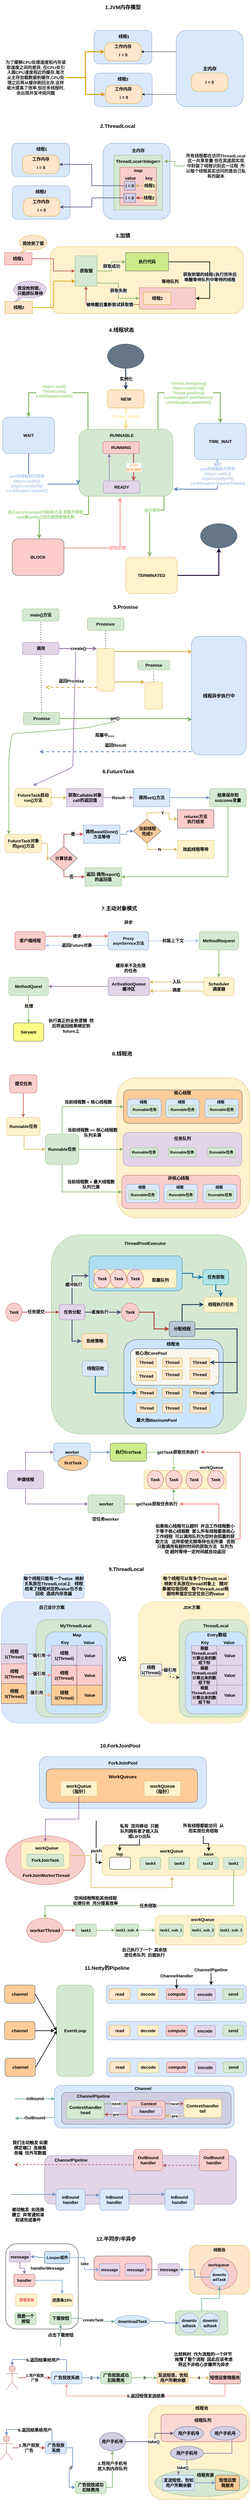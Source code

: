 <mxfile version="15.2.7" type="device" pages="5"><diagram id="yAcSx-bVGGeXxC3kTNTU" name="并发"><mxGraphModel dx="1024" dy="592" grid="1" gridSize="10" guides="1" tooltips="1" connect="1" arrows="1" fold="1" page="1" pageScale="1" pageWidth="827" pageHeight="1169" math="0" shadow="0"><root><mxCell id="0"/><mxCell id="1" parent="0"/><mxCell id="qsoDUB9eCX-gs8HKkw8A-46" value="" style="rounded=1;whiteSpace=wrap;html=1;fillColor=#fff2cc;strokeColor=#d6b656;" parent="1" vertex="1"><mxGeometry x="490" y="7920" width="330" height="310" as="geometry"/></mxCell><mxCell id="qsoDUB9eCX-gs8HKkw8A-58" value="" style="ellipse;whiteSpace=wrap;html=1;fillColor=#d5e8d4;strokeColor=#82b366;" parent="1" vertex="1"><mxGeometry x="510" y="8130" width="306.88" height="90" as="geometry"/></mxCell><mxCell id="qsoDUB9eCX-gs8HKkw8A-47" value="" style="rounded=1;whiteSpace=wrap;html=1;fillColor=#fad9d5;strokeColor=#ae4132;" parent="1" vertex="1"><mxGeometry x="530" y="7950" width="280" height="90" as="geometry"/></mxCell><mxCell id="U-ypmnChq4OEsgrqI3cm-127" value="" style="rounded=1;whiteSpace=wrap;html=1;fillColor=#ffe6cc;strokeColor=#d79b00;" parent="1" vertex="1"><mxGeometry x="624.25" y="7395" width="195.13" height="160" as="geometry"/></mxCell><mxCell id="U-ypmnChq4OEsgrqI3cm-149" value="" style="ellipse;whiteSpace=wrap;html=1;fillColor=#f8cecc;strokeColor=#b85450;" parent="1" vertex="1"><mxGeometry x="660.69" y="7436.25" width="119.31" height="105" as="geometry"/></mxCell><mxCell id="U-ypmnChq4OEsgrqI3cm-154" style="edgeStyle=orthogonalEdgeStyle;rounded=0;orthogonalLoop=1;jettySize=auto;html=1;entryX=0.5;entryY=1;entryDx=0;entryDy=0;strokeColor=#67AB9F;strokeWidth=2;" parent="1" source="U-ypmnChq4OEsgrqI3cm-128" target="U-ypmnChq4OEsgrqI3cm-148" edge="1"><mxGeometry relative="1" as="geometry"/></mxCell><mxCell id="U-ypmnChq4OEsgrqI3cm-128" value="" style="rounded=1;whiteSpace=wrap;html=1;fillColor=#d5e8d4;strokeColor=#82b366;" parent="1" vertex="1"><mxGeometry x="577.25" y="7610" width="172.75" height="80" as="geometry"/></mxCell><mxCell id="U-ypmnChq4OEsgrqI3cm-65" value="" style="rounded=1;whiteSpace=wrap;html=1;fillColor=#dae8fc;strokeColor=#6c8ebf;" parent="1" vertex="1"><mxGeometry x="180" y="6870" width="590" height="140" as="geometry"/></mxCell><mxCell id="U-ypmnChq4OEsgrqI3cm-117" value="" style="rounded=1;whiteSpace=wrap;html=1;fillColor=#d0cee2;strokeColor=#56517e;" parent="1" vertex="1"><mxGeometry x="203.25" y="6892.5" width="557" height="105" as="geometry"/></mxCell><mxCell id="NA-tC7pbuzr3yqVrOqME-12" value="" style="ellipse;whiteSpace=wrap;html=1;fillColor=#f8cecc;strokeColor=#b85450;" parent="1" vertex="1"><mxGeometry x="20" y="6050" width="261.25" height="160" as="geometry"/></mxCell><mxCell id="Vpcj8apOcBWbQt3CHoXt-13" value="&lt;font style=&quot;font-size: 14px&quot;&gt;&lt;b&gt;返回Future对象&lt;/b&gt;&lt;/font&gt;" style="edgeStyle=orthogonalEdgeStyle;rounded=0;orthogonalLoop=1;jettySize=auto;html=1;entryX=1;entryY=0.75;entryDx=0;entryDy=0;strokeWidth=2;fillColor=#cce5ff;strokeColor=#A9C4EB;" parent="1" source="Vpcj8apOcBWbQt3CHoXt-3" target="Vpcj8apOcBWbQt3CHoXt-2" edge="1"><mxGeometry relative="1" as="geometry"><Array as="points"><mxPoint x="250" y="3125"/><mxPoint x="250" y="3125"/></Array></mxGeometry></mxCell><mxCell id="Vpcj8apOcBWbQt3CHoXt-16" style="edgeStyle=orthogonalEdgeStyle;rounded=0;orthogonalLoop=1;jettySize=auto;html=1;strokeColor=#A9C4EB;strokeWidth=2;" parent="1" source="Vpcj8apOcBWbQt3CHoXt-3" target="Vpcj8apOcBWbQt3CHoXt-4" edge="1"><mxGeometry relative="1" as="geometry"/></mxCell><mxCell id="Vpcj8apOcBWbQt3CHoXt-17" value="&lt;font style=&quot;font-size: 14px&quot;&gt;&lt;b&gt;封装上下文&lt;/b&gt;&lt;/font&gt;" style="edgeLabel;html=1;align=center;verticalAlign=middle;resizable=0;points=[];" parent="Vpcj8apOcBWbQt3CHoXt-16" vertex="1" connectable="0"><mxGeometry x="-0.192" relative="1" as="geometry"><mxPoint x="12.33" as="offset"/></mxGeometry></mxCell><mxCell id="Vpcj8apOcBWbQt3CHoXt-3" value="&lt;font style=&quot;font-size: 13px&quot;&gt;&lt;b&gt;Proxy&lt;br&gt;asynService方法&lt;br&gt;&lt;/b&gt;&lt;/font&gt;" style="rounded=1;whiteSpace=wrap;html=1;fillColor=#dae8fc;strokeColor=#6c8ebf;" parent="1" vertex="1"><mxGeometry x="356.25" y="3080" width="133.75" height="60" as="geometry"/></mxCell><mxCell id="A_f6tdKAF-22prSIdA6O-15" value="" style="rounded=1;whiteSpace=wrap;html=1;fillColor=#dae8fc;strokeColor=#6c8ebf;" parent="1" vertex="1"><mxGeometry x="311.25" y="260" width="190" height="110" as="geometry"/></mxCell><mxCell id="A_f6tdKAF-22prSIdA6O-2" value="" style="rounded=1;whiteSpace=wrap;html=1;fillColor=#dae8fc;strokeColor=#6c8ebf;" parent="1" vertex="1"><mxGeometry x="310" y="120" width="190" height="110" as="geometry"/></mxCell><mxCell id="A_f6tdKAF-22prSIdA6O-27" value="" style="rounded=1;whiteSpace=wrap;html=1;fillColor=#ffe6cc;strokeColor=#d79b00;arcSize=34;" parent="1" vertex="1"><mxGeometry x="345" y="160" width="120" height="60" as="geometry"/></mxCell><mxCell id="A_f6tdKAF-22prSIdA6O-1" value="&lt;font size=&quot;1&quot;&gt;&lt;b style=&quot;font-size: 17px&quot;&gt;1.JVM内存模型&lt;/b&gt;&lt;/font&gt;" style="text;html=1;strokeColor=none;fillColor=none;align=center;verticalAlign=middle;whiteSpace=wrap;rounded=0;" parent="1" vertex="1"><mxGeometry x="320" y="20" width="170" height="50" as="geometry"/></mxCell><mxCell id="A_f6tdKAF-22prSIdA6O-28" style="edgeStyle=orthogonalEdgeStyle;rounded=0;orthogonalLoop=1;jettySize=auto;html=1;entryX=1;entryY=0.5;entryDx=0;entryDy=0;" parent="1" source="A_f6tdKAF-22prSIdA6O-4" target="A_f6tdKAF-22prSIdA6O-27" edge="1"><mxGeometry relative="1" as="geometry"><Array as="points"><mxPoint x="597.5" y="190"/><mxPoint x="597.5" y="190"/></Array></mxGeometry></mxCell><mxCell id="A_f6tdKAF-22prSIdA6O-30" style="edgeStyle=orthogonalEdgeStyle;rounded=0;orthogonalLoop=1;jettySize=auto;html=1;entryX=1;entryY=0.5;entryDx=0;entryDy=0;" parent="1" source="A_f6tdKAF-22prSIdA6O-4" target="A_f6tdKAF-22prSIdA6O-16" edge="1"><mxGeometry relative="1" as="geometry"><Array as="points"><mxPoint x="597.5" y="330"/><mxPoint x="597.5" y="330"/></Array></mxGeometry></mxCell><mxCell id="A_f6tdKAF-22prSIdA6O-4" value="&lt;font size=&quot;1&quot;&gt;&lt;b style=&quot;font-size: 15px&quot;&gt;主内存&lt;/b&gt;&lt;/font&gt;" style="rounded=1;whiteSpace=wrap;html=1;fillColor=#dae8fc;strokeColor=#6c8ebf;" parent="1" vertex="1"><mxGeometry x="580" y="120" width="220" height="250" as="geometry"/></mxCell><mxCell id="A_f6tdKAF-22prSIdA6O-8" value="&lt;font style=&quot;font-size: 14px&quot;&gt;&lt;b&gt;线程1&lt;/b&gt;&lt;/font&gt;" style="text;html=1;strokeColor=none;fillColor=none;align=center;verticalAlign=middle;whiteSpace=wrap;rounded=0;" parent="1" vertex="1"><mxGeometry x="377.5" y="130" width="60" height="20" as="geometry"/></mxCell><mxCell id="A_f6tdKAF-22prSIdA6O-11" value="&lt;b&gt;&lt;font style=&quot;font-size: 14px&quot;&gt;i = 0&lt;/font&gt;&lt;/b&gt;" style="text;html=1;strokeColor=none;fillColor=none;align=center;verticalAlign=middle;whiteSpace=wrap;rounded=0;" parent="1" vertex="1"><mxGeometry x="376.25" y="190" width="60" height="20" as="geometry"/></mxCell><mxCell id="A_f6tdKAF-22prSIdA6O-12" value="&lt;font size=&quot;1&quot;&gt;&lt;b style=&quot;font-size: 14px&quot;&gt;工作内存&lt;/b&gt;&lt;/font&gt;" style="text;html=1;strokeColor=none;fillColor=none;align=center;verticalAlign=middle;whiteSpace=wrap;rounded=0;" parent="1" vertex="1"><mxGeometry x="375" y="165" width="60" height="15" as="geometry"/></mxCell><mxCell id="A_f6tdKAF-22prSIdA6O-16" value="" style="rounded=1;whiteSpace=wrap;html=1;fillColor=#ffe6cc;strokeColor=#d79b00;arcSize=34;" parent="1" vertex="1"><mxGeometry x="347.5" y="300" width="120" height="60" as="geometry"/></mxCell><mxCell id="A_f6tdKAF-22prSIdA6O-17" value="&lt;font style=&quot;font-size: 14px&quot;&gt;&lt;b&gt;线程2&lt;/b&gt;&lt;/font&gt;" style="text;html=1;strokeColor=none;fillColor=none;align=center;verticalAlign=middle;whiteSpace=wrap;rounded=0;" parent="1" vertex="1"><mxGeometry x="375" y="270" width="60" height="20" as="geometry"/></mxCell><mxCell id="A_f6tdKAF-22prSIdA6O-18" value="&lt;b&gt;&lt;font style=&quot;font-size: 14px&quot;&gt;i = 0&lt;/font&gt;&lt;/b&gt;" style="text;html=1;strokeColor=none;fillColor=none;align=center;verticalAlign=middle;whiteSpace=wrap;rounded=0;" parent="1" vertex="1"><mxGeometry x="377.5" y="330" width="60" height="20" as="geometry"/></mxCell><mxCell id="A_f6tdKAF-22prSIdA6O-19" value="&lt;font size=&quot;1&quot;&gt;&lt;b style=&quot;font-size: 14px&quot;&gt;工作内存&lt;/b&gt;&lt;/font&gt;" style="text;html=1;strokeColor=none;fillColor=none;align=center;verticalAlign=middle;whiteSpace=wrap;rounded=0;" parent="1" vertex="1"><mxGeometry x="376.25" y="305" width="60" height="15" as="geometry"/></mxCell><mxCell id="A_f6tdKAF-22prSIdA6O-32" style="edgeStyle=orthogonalEdgeStyle;rounded=0;orthogonalLoop=1;jettySize=auto;html=1;strokeWidth=3;fillColor=#ffe6cc;strokeColor=#d79b00;" parent="1" source="A_f6tdKAF-22prSIdA6O-31" target="A_f6tdKAF-22prSIdA6O-27" edge="1"><mxGeometry relative="1" as="geometry"/></mxCell><mxCell id="A_f6tdKAF-22prSIdA6O-33" style="edgeStyle=orthogonalEdgeStyle;rounded=0;orthogonalLoop=1;jettySize=auto;html=1;strokeWidth=3;fillColor=#ffe6cc;strokeColor=#d79b00;" parent="1" source="A_f6tdKAF-22prSIdA6O-31" target="A_f6tdKAF-22prSIdA6O-16" edge="1"><mxGeometry relative="1" as="geometry"/></mxCell><mxCell id="A_f6tdKAF-22prSIdA6O-31" value="&lt;span style=&quot;color: rgb(29 , 29 , 31) ; font-family: &amp;#34;sourcesanspro&amp;#34; , , &amp;#34;pingfang sc&amp;#34; , &amp;#34;apple color emoji&amp;#34; , &amp;#34;blinkmacsystemfont&amp;#34; , &amp;#34;helvetica&amp;#34; , &amp;#34;arial&amp;#34; , &amp;#34;segoe ui emoji&amp;#34; , &amp;#34;segoe ui symbol&amp;#34; , &amp;#34;microsoft yahei&amp;#34; , , , &amp;#34;heiti&amp;#34; , sans-serif , &amp;#34;simsun&amp;#34; , , serif ; background-color: rgb(255 , 255 , 255)&quot;&gt;&lt;font style=&quot;font-size: 14px&quot;&gt;&lt;b&gt;为了缓解CPU处理速度和内存读取速度之间的差异, 在CPU处引入跟CPU速度相近的缓存,每次从主存加载数据到缓存,CPU处理之后再从缓存刷回主存.这样极大提高了效率,但在多线程时,会出现并发冲突问题&lt;/b&gt;&lt;/font&gt;&lt;/span&gt;" style="text;html=1;strokeColor=none;fillColor=none;align=center;verticalAlign=middle;whiteSpace=wrap;rounded=0;" parent="1" vertex="1"><mxGeometry x="17.5" y="190" width="200" height="170" as="geometry"/></mxCell><mxCell id="A_f6tdKAF-22prSIdA6O-47" value="" style="rounded=1;whiteSpace=wrap;html=1;fillColor=#dae8fc;strokeColor=#6c8ebf;" parent="1" vertex="1"><mxGeometry x="41.25" y="630" width="190" height="110" as="geometry"/></mxCell><mxCell id="A_f6tdKAF-22prSIdA6O-48" value="" style="rounded=1;whiteSpace=wrap;html=1;fillColor=#dae8fc;strokeColor=#6c8ebf;" parent="1" vertex="1"><mxGeometry x="40" y="490" width="190" height="110" as="geometry"/></mxCell><mxCell id="A_f6tdKAF-22prSIdA6O-49" value="" style="rounded=1;whiteSpace=wrap;html=1;fillColor=#ffe6cc;strokeColor=#d79b00;arcSize=34;" parent="1" vertex="1"><mxGeometry x="75" y="530" width="120" height="60" as="geometry"/></mxCell><mxCell id="A_f6tdKAF-22prSIdA6O-50" value="&lt;font size=&quot;1&quot;&gt;&lt;b style=&quot;font-size: 17px&quot;&gt;2.ThreadLocal&lt;/b&gt;&lt;/font&gt;" style="text;html=1;strokeColor=none;fillColor=none;align=center;verticalAlign=middle;whiteSpace=wrap;rounded=0;" parent="1" vertex="1"><mxGeometry x="302.5" y="410" width="170" height="50" as="geometry"/></mxCell><mxCell id="A_f6tdKAF-22prSIdA6O-53" value="" style="rounded=1;whiteSpace=wrap;html=1;fillColor=#dae8fc;strokeColor=#6c8ebf;" parent="1" vertex="1"><mxGeometry x="340" y="490" width="220" height="250" as="geometry"/></mxCell><mxCell id="A_f6tdKAF-22prSIdA6O-55" value="&lt;b&gt;&lt;font style=&quot;font-size: 14px&quot;&gt;i = 0&lt;/font&gt;&lt;/b&gt;" style="text;html=1;strokeColor=none;fillColor=none;align=center;verticalAlign=middle;whiteSpace=wrap;rounded=0;" parent="1" vertex="1"><mxGeometry x="106.25" y="560" width="60" height="20" as="geometry"/></mxCell><mxCell id="A_f6tdKAF-22prSIdA6O-56" value="&lt;font size=&quot;1&quot;&gt;&lt;b style=&quot;font-size: 14px&quot;&gt;工作内存&lt;/b&gt;&lt;/font&gt;" style="text;html=1;strokeColor=none;fillColor=none;align=center;verticalAlign=middle;whiteSpace=wrap;rounded=0;" parent="1" vertex="1"><mxGeometry x="105" y="535" width="60" height="15" as="geometry"/></mxCell><mxCell id="A_f6tdKAF-22prSIdA6O-57" value="" style="rounded=1;whiteSpace=wrap;html=1;fillColor=#ffe6cc;strokeColor=#d79b00;arcSize=34;" parent="1" vertex="1"><mxGeometry x="77.5" y="670" width="120" height="60" as="geometry"/></mxCell><mxCell id="A_f6tdKAF-22prSIdA6O-58" value="&lt;font style=&quot;font-size: 14px&quot;&gt;&lt;b&gt;线程2&lt;/b&gt;&lt;/font&gt;" style="text;html=1;strokeColor=none;fillColor=none;align=center;verticalAlign=middle;whiteSpace=wrap;rounded=0;" parent="1" vertex="1"><mxGeometry x="105" y="640" width="60" height="20" as="geometry"/></mxCell><mxCell id="A_f6tdKAF-22prSIdA6O-59" value="&lt;b&gt;&lt;font style=&quot;font-size: 14px&quot;&gt;i = 0&lt;/font&gt;&lt;/b&gt;" style="text;html=1;strokeColor=none;fillColor=none;align=center;verticalAlign=middle;whiteSpace=wrap;rounded=0;" parent="1" vertex="1"><mxGeometry x="107.5" y="700" width="60" height="20" as="geometry"/></mxCell><mxCell id="A_f6tdKAF-22prSIdA6O-60" value="&lt;font size=&quot;1&quot;&gt;&lt;b style=&quot;font-size: 14px&quot;&gt;工作内存&lt;/b&gt;&lt;/font&gt;" style="text;html=1;strokeColor=none;fillColor=none;align=center;verticalAlign=middle;whiteSpace=wrap;rounded=0;" parent="1" vertex="1"><mxGeometry x="106.25" y="675" width="60" height="15" as="geometry"/></mxCell><mxCell id="A_f6tdKAF-22prSIdA6O-61" value="&lt;font style=&quot;font-size: 14px&quot;&gt;&lt;b&gt;线程1&lt;/b&gt;&lt;/font&gt;" style="text;html=1;strokeColor=none;fillColor=none;align=center;verticalAlign=middle;whiteSpace=wrap;rounded=0;" parent="1" vertex="1"><mxGeometry x="107.5" y="500" width="60" height="20" as="geometry"/></mxCell><mxCell id="A_f6tdKAF-22prSIdA6O-62" value="&lt;span style=&quot;font-size: 14px&quot;&gt;&lt;b&gt;主内存&lt;/b&gt;&lt;/span&gt;" style="text;html=1;strokeColor=none;fillColor=none;align=center;verticalAlign=middle;whiteSpace=wrap;rounded=0;" parent="1" vertex="1"><mxGeometry x="425" y="505" width="60" height="20" as="geometry"/></mxCell><mxCell id="A_f6tdKAF-22prSIdA6O-63" value="" style="rounded=0;whiteSpace=wrap;html=1;fillColor=#d5e8d4;strokeColor=#82b366;" parent="1" vertex="1"><mxGeometry x="375" y="530" width="160" height="180" as="geometry"/></mxCell><mxCell id="A_f6tdKAF-22prSIdA6O-64" value="" style="rounded=0;whiteSpace=wrap;html=1;fillColor=#f8cecc;strokeColor=#b85450;" parent="1" vertex="1"><mxGeometry x="395" y="570" width="120" height="125" as="geometry"/></mxCell><mxCell id="A_f6tdKAF-22prSIdA6O-74" style="edgeStyle=orthogonalEdgeStyle;rounded=0;orthogonalLoop=1;jettySize=auto;html=1;entryX=1;entryY=0.5;entryDx=0;entryDy=0;strokeWidth=2;fillColor=#d0cee2;strokeColor=#56517e;" parent="1" source="A_f6tdKAF-22prSIdA6O-65" target="A_f6tdKAF-22prSIdA6O-49" edge="1"><mxGeometry relative="1" as="geometry"/></mxCell><mxCell id="A_f6tdKAF-22prSIdA6O-65" value="&lt;font size=&quot;1&quot;&gt;&lt;b style=&quot;font-size: 14px&quot;&gt;i = 0&lt;/b&gt;&lt;/font&gt;" style="rounded=0;whiteSpace=wrap;html=1;fillColor=#d0cee2;strokeColor=#56517e;" parent="1" vertex="1"><mxGeometry x="410" y="615" width="35" height="30" as="geometry"/></mxCell><mxCell id="A_f6tdKAF-22prSIdA6O-73" style="edgeStyle=orthogonalEdgeStyle;rounded=0;orthogonalLoop=1;jettySize=auto;html=1;entryX=1;entryY=0.5;entryDx=0;entryDy=0;strokeWidth=2;fillColor=#d0cee2;strokeColor=#56517e;" parent="1" source="A_f6tdKAF-22prSIdA6O-67" target="A_f6tdKAF-22prSIdA6O-57" edge="1"><mxGeometry relative="1" as="geometry"/></mxCell><mxCell id="A_f6tdKAF-22prSIdA6O-67" value="&lt;font size=&quot;1&quot;&gt;&lt;b style=&quot;font-size: 14px&quot;&gt;i = 0&lt;/b&gt;&lt;/font&gt;" style="rounded=0;whiteSpace=wrap;html=1;fillColor=#d0cee2;strokeColor=#56517e;" parent="1" vertex="1"><mxGeometry x="408" y="655" width="39" height="30" as="geometry"/></mxCell><mxCell id="A_f6tdKAF-22prSIdA6O-72" value="" style="edgeStyle=orthogonalEdgeStyle;rounded=0;orthogonalLoop=1;jettySize=auto;html=1;strokeWidth=2;fillColor=#fff2cc;strokeColor=#d6b656;" parent="1" source="A_f6tdKAF-22prSIdA6O-68" edge="1"><mxGeometry relative="1" as="geometry"><mxPoint x="445" y="630" as="targetPoint"/><Array as="points"><mxPoint x="445" y="630"/></Array></mxGeometry></mxCell><mxCell id="A_f6tdKAF-22prSIdA6O-68" value="&lt;font size=&quot;1&quot;&gt;&lt;b style=&quot;font-size: 14px&quot;&gt;线程1&lt;/b&gt;&lt;/font&gt;" style="rounded=0;whiteSpace=wrap;html=1;fillColor=#fff2cc;strokeColor=#d6b656;" parent="1" vertex="1"><mxGeometry x="472.5" y="615" width="39" height="30" as="geometry"/></mxCell><mxCell id="A_f6tdKAF-22prSIdA6O-71" value="" style="edgeStyle=orthogonalEdgeStyle;rounded=0;orthogonalLoop=1;jettySize=auto;html=1;strokeWidth=2;fillColor=#fad9d5;strokeColor=#ae4132;" parent="1" source="A_f6tdKAF-22prSIdA6O-70" target="A_f6tdKAF-22prSIdA6O-67" edge="1"><mxGeometry relative="1" as="geometry"/></mxCell><mxCell id="A_f6tdKAF-22prSIdA6O-70" value="&lt;font size=&quot;1&quot;&gt;&lt;b style=&quot;font-size: 14px&quot;&gt;线程2&lt;/b&gt;&lt;/font&gt;" style="rounded=0;whiteSpace=wrap;html=1;fillColor=#fff2cc;strokeColor=#d6b656;" parent="1" vertex="1"><mxGeometry x="471.25" y="655" width="39" height="30" as="geometry"/></mxCell><mxCell id="A_f6tdKAF-22prSIdA6O-80" style="edgeStyle=orthogonalEdgeStyle;rounded=0;orthogonalLoop=1;jettySize=auto;html=1;strokeWidth=2;fillColor=#d5e8d4;strokeColor=#82b366;" parent="1" source="A_f6tdKAF-22prSIdA6O-75" edge="1"><mxGeometry relative="1" as="geometry"><mxPoint x="540" y="550" as="targetPoint"/></mxGeometry></mxCell><mxCell id="A_f6tdKAF-22prSIdA6O-75" value="&lt;span style=&quot;color: rgb(29 , 29 , 31) ; font-family: &amp;#34;sourcesanspro&amp;#34; , , &amp;#34;pingfang sc&amp;#34; , &amp;#34;apple color emoji&amp;#34; , &amp;#34;blinkmacsystemfont&amp;#34; , &amp;#34;helvetica&amp;#34; , &amp;#34;arial&amp;#34; , &amp;#34;segoe ui emoji&amp;#34; , &amp;#34;segoe ui symbol&amp;#34; , &amp;#34;microsoft yahei&amp;#34; , , , &amp;#34;heiti&amp;#34; , sans-serif , &amp;#34;simsun&amp;#34; , , serif ; background-color: rgb(255 , 255 , 255)&quot;&gt;&lt;font style=&quot;font-size: 14px&quot;&gt;&lt;b&gt;所有线程都在访问ThreadLocal这一共享变量 但在其底层实现中封装了线程识别这一过程&amp;nbsp; 所以每个线程其实访问的是自己私有的副本&lt;/b&gt;&lt;/font&gt;&lt;/span&gt;" style="text;html=1;strokeColor=none;fillColor=none;align=center;verticalAlign=middle;whiteSpace=wrap;rounded=0;" parent="1" vertex="1"><mxGeometry x="610" y="485" width="200" height="160" as="geometry"/></mxCell><mxCell id="A_f6tdKAF-22prSIdA6O-76" value="&lt;font size=&quot;1&quot;&gt;&lt;b style=&quot;font-size: 14px&quot;&gt;ThreadLocal&amp;lt;Integer&amp;gt;&lt;/b&gt;&lt;/font&gt;" style="text;html=1;strokeColor=none;fillColor=none;align=center;verticalAlign=middle;whiteSpace=wrap;rounded=0;" parent="1" vertex="1"><mxGeometry x="385" y="540" width="140" height="20" as="geometry"/></mxCell><mxCell id="A_f6tdKAF-22prSIdA6O-79" value="&lt;span style=&quot;font-size: 14px&quot;&gt;&lt;b&gt;map&lt;/b&gt;&lt;/span&gt;" style="text;html=1;strokeColor=none;fillColor=none;align=center;verticalAlign=middle;whiteSpace=wrap;rounded=0;" parent="1" vertex="1"><mxGeometry x="425" y="570" width="60" height="20" as="geometry"/></mxCell><mxCell id="A_f6tdKAF-22prSIdA6O-81" value="&lt;span style=&quot;font-size: 14px&quot;&gt;&lt;b&gt;key&lt;/b&gt;&lt;/span&gt;" style="text;html=1;strokeColor=none;fillColor=none;align=center;verticalAlign=middle;whiteSpace=wrap;rounded=0;" parent="1" vertex="1"><mxGeometry x="471" y="595" width="39.25" height="20" as="geometry"/></mxCell><mxCell id="A_f6tdKAF-22prSIdA6O-82" value="&lt;span style=&quot;font-size: 14px&quot;&gt;&lt;b&gt;value&lt;/b&gt;&lt;/span&gt;" style="text;html=1;strokeColor=none;fillColor=none;align=center;verticalAlign=middle;whiteSpace=wrap;rounded=0;" parent="1" vertex="1"><mxGeometry x="410" y="595" width="39.25" height="20" as="geometry"/></mxCell><mxCell id="A_f6tdKAF-22prSIdA6O-85" value="" style="rounded=1;whiteSpace=wrap;html=1;fillColor=#fff2cc;strokeColor=#d6b656;" parent="1" vertex="1"><mxGeometry x="166.25" y="830" width="633.75" height="220" as="geometry"/></mxCell><mxCell id="A_f6tdKAF-22prSIdA6O-92" style="edgeStyle=orthogonalEdgeStyle;rounded=0;orthogonalLoop=1;jettySize=auto;html=1;strokeWidth=2;fillColor=#f8cecc;strokeColor=#b85450;" parent="1" source="A_f6tdKAF-22prSIdA6O-86" target="A_f6tdKAF-22prSIdA6O-89" edge="1"><mxGeometry relative="1" as="geometry"/></mxCell><mxCell id="A_f6tdKAF-22prSIdA6O-86" value="&lt;font style=&quot;font-size: 14px&quot;&gt;&lt;b&gt;线程1&lt;/b&gt;&lt;/font&gt;" style="rounded=0;whiteSpace=wrap;html=1;fillColor=#f8cecc;strokeColor=#b85450;" parent="1" vertex="1"><mxGeometry x="16.25" y="850" width="90" height="40" as="geometry"/></mxCell><mxCell id="A_f6tdKAF-22prSIdA6O-87" value="&lt;font size=&quot;1&quot;&gt;&lt;b style=&quot;font-size: 17px&quot;&gt;3.加锁&lt;/b&gt;&lt;/font&gt;" style="text;html=1;strokeColor=none;fillColor=none;align=center;verticalAlign=middle;whiteSpace=wrap;rounded=0;" parent="1" vertex="1"><mxGeometry x="320" y="770" width="170" height="50" as="geometry"/></mxCell><mxCell id="A_f6tdKAF-22prSIdA6O-95" style="edgeStyle=orthogonalEdgeStyle;rounded=0;orthogonalLoop=1;jettySize=auto;html=1;entryX=0.007;entryY=0.834;entryDx=0;entryDy=0;entryPerimeter=0;strokeWidth=2;fillColor=#ffe6cc;strokeColor=#d79b00;" parent="1" source="A_f6tdKAF-22prSIdA6O-88" target="A_f6tdKAF-22prSIdA6O-89" edge="1"><mxGeometry relative="1" as="geometry"/></mxCell><mxCell id="A_f6tdKAF-22prSIdA6O-88" value="&lt;font style=&quot;font-size: 14px&quot;&gt;&lt;b&gt;线程2&lt;/b&gt;&lt;/font&gt;" style="rounded=0;whiteSpace=wrap;html=1;fillColor=#ffe6cc;strokeColor=#d79b00;" parent="1" vertex="1"><mxGeometry x="17.5" y="1010" width="90" height="40" as="geometry"/></mxCell><mxCell id="A_f6tdKAF-22prSIdA6O-99" value="&lt;font style=&quot;font-size: 14px&quot;&gt;&lt;b&gt;获取成功&lt;/b&gt;&lt;/font&gt;" style="edgeStyle=orthogonalEdgeStyle;rounded=0;orthogonalLoop=1;jettySize=auto;html=1;strokeWidth=2;fillColor=#d5e8d4;strokeColor=#82b366;" parent="1" source="A_f6tdKAF-22prSIdA6O-89" target="A_f6tdKAF-22prSIdA6O-90" edge="1"><mxGeometry relative="1" as="geometry"/></mxCell><mxCell id="A_f6tdKAF-22prSIdA6O-100" value="&lt;font style=&quot;font-size: 14px&quot;&gt;&lt;b&gt;获取失败&lt;/b&gt;&lt;/font&gt;" style="edgeStyle=orthogonalEdgeStyle;rounded=0;orthogonalLoop=1;jettySize=auto;html=1;entryX=0;entryY=0.5;entryDx=0;entryDy=0;strokeWidth=2;fillColor=#d5e8d4;strokeColor=#82b366;" parent="1" source="A_f6tdKAF-22prSIdA6O-89" target="A_f6tdKAF-22prSIdA6O-91" edge="1"><mxGeometry relative="1" as="geometry"><Array as="points"><mxPoint x="390" y="950"/><mxPoint x="390" y="1000"/></Array></mxGeometry></mxCell><mxCell id="A_f6tdKAF-22prSIdA6O-89" value="&lt;font style=&quot;font-size: 14px&quot;&gt;&lt;b&gt;获取锁&lt;/b&gt;&lt;/font&gt;" style="rounded=0;whiteSpace=wrap;html=1;fillColor=#d5e8d4;strokeColor=#82b366;" parent="1" vertex="1"><mxGeometry x="247.5" y="860" width="72.5" height="100" as="geometry"/></mxCell><mxCell id="A_f6tdKAF-22prSIdA6O-101" value="&lt;font style=&quot;font-size: 14px&quot;&gt;&lt;b&gt;获取到锁的线程1执行完毕后&lt;br&gt;唤醒等待队列中等待的线程&lt;/b&gt;&lt;/font&gt;" style="edgeStyle=orthogonalEdgeStyle;rounded=0;orthogonalLoop=1;jettySize=auto;html=1;strokeWidth=2;" parent="1" source="A_f6tdKAF-22prSIdA6O-90" target="A_f6tdKAF-22prSIdA6O-91" edge="1"><mxGeometry x="0.229" relative="1" as="geometry"><Array as="points"><mxPoint x="690" y="880"/><mxPoint x="690" y="1000"/></Array><mxPoint as="offset"/></mxGeometry></mxCell><mxCell id="A_f6tdKAF-22prSIdA6O-90" value="&lt;font style=&quot;font-size: 14px&quot;&gt;&lt;b&gt;执行代码&lt;/b&gt;&lt;/font&gt;" style="rounded=0;whiteSpace=wrap;html=1;fillColor=#cdeb8b;strokeColor=#36393d;" parent="1" vertex="1"><mxGeometry x="414" y="850" width="141" height="60" as="geometry"/></mxCell><mxCell id="A_f6tdKAF-22prSIdA6O-103" style="edgeStyle=orthogonalEdgeStyle;rounded=0;orthogonalLoop=1;jettySize=auto;html=1;entryX=0.5;entryY=1;entryDx=0;entryDy=0;strokeWidth=2;fillColor=#f8cecc;strokeColor=#b85450;" parent="1" source="A_f6tdKAF-22prSIdA6O-91" target="A_f6tdKAF-22prSIdA6O-89" edge="1"><mxGeometry relative="1" as="geometry"><Array as="points"><mxPoint x="284" y="1020"/></Array></mxGeometry></mxCell><mxCell id="A_f6tdKAF-22prSIdA6O-104" value="&lt;font style=&quot;font-size: 14px&quot;&gt;&lt;b&gt;被唤醒后重新尝试获取锁&lt;/b&gt;&lt;/font&gt;" style="edgeLabel;html=1;align=center;verticalAlign=middle;resizable=0;points=[];" parent="A_f6tdKAF-22prSIdA6O-103" vertex="1" connectable="0"><mxGeometry x="-0.167" y="1" relative="1" as="geometry"><mxPoint as="offset"/></mxGeometry></mxCell><mxCell id="A_f6tdKAF-22prSIdA6O-91" value="" style="rounded=0;whiteSpace=wrap;html=1;fillColor=#f8cecc;strokeColor=#b85450;" parent="1" vertex="1"><mxGeometry x="459" y="965" width="185" height="70" as="geometry"/></mxCell><mxCell id="A_f6tdKAF-22prSIdA6O-96" value="&lt;font style=&quot;font-size: 14px&quot;&gt;&lt;b&gt;等待队列&lt;/b&gt;&lt;/font&gt;" style="text;html=1;strokeColor=none;fillColor=none;align=center;verticalAlign=middle;whiteSpace=wrap;rounded=0;" parent="1" vertex="1"><mxGeometry x="525" y="930" width="70" height="30" as="geometry"/></mxCell><mxCell id="A_f6tdKAF-22prSIdA6O-97" value="&lt;font style=&quot;font-size: 14px&quot;&gt;&lt;b&gt;线程2&lt;/b&gt;&lt;/font&gt;" style="rounded=0;whiteSpace=wrap;html=1;fillColor=#ffe6cc;strokeColor=#d79b00;" parent="1" vertex="1"><mxGeometry x="472.5" y="980" width="90" height="40" as="geometry"/></mxCell><mxCell id="A_f6tdKAF-22prSIdA6O-108" value="&lt;font style=&quot;font-size: 14px&quot;&gt;&lt;b&gt;我没抢到锁，&lt;br&gt;只能排队等待&lt;/b&gt;&lt;/font&gt;" style="whiteSpace=wrap;html=1;shape=mxgraph.basic.oval_callout;fillColor=#e1d5e7;strokeColor=#9673a6;" parent="1" vertex="1"><mxGeometry x="40" y="940" width="120" height="70" as="geometry"/></mxCell><mxCell id="A_f6tdKAF-22prSIdA6O-109" value="&lt;font size=&quot;1&quot;&gt;&lt;b style=&quot;font-size: 14px&quot;&gt;我抢到了锁&lt;/b&gt;&lt;/font&gt;" style="whiteSpace=wrap;html=1;shape=mxgraph.basic.oval_callout;fillColor=#ffe6cc;strokeColor=#d79b00;" parent="1" vertex="1"><mxGeometry x="60" y="790" width="100" height="60" as="geometry"/></mxCell><mxCell id="_e2vxYsyDG4G153I4anJ-1" value="&lt;font size=&quot;1&quot;&gt;&lt;b style=&quot;font-size: 17px&quot;&gt;4.线程状态&lt;/b&gt;&lt;/font&gt;" style="text;html=1;strokeColor=none;fillColor=none;align=center;verticalAlign=middle;whiteSpace=wrap;rounded=0;" parent="1" vertex="1"><mxGeometry x="315" y="1080" width="170" height="50" as="geometry"/></mxCell><mxCell id="_e2vxYsyDG4G153I4anJ-5" value="&lt;font style=&quot;font-size: 14px&quot;&gt;&lt;b&gt;实例化&lt;/b&gt;&lt;/font&gt;" style="edgeStyle=orthogonalEdgeStyle;rounded=0;orthogonalLoop=1;jettySize=auto;html=1;strokeWidth=3;fillColor=#bac8d3;strokeColor=#23445d;" parent="1" source="_e2vxYsyDG4G153I4anJ-2" target="_e2vxYsyDG4G153I4anJ-4" edge="1"><mxGeometry relative="1" as="geometry"/></mxCell><mxCell id="_e2vxYsyDG4G153I4anJ-2" value="" style="ellipse;whiteSpace=wrap;html=1;fillColor=#647687;strokeColor=#314354;fontColor=#ffffff;" parent="1" vertex="1"><mxGeometry x="354" y="1150" width="120" height="80" as="geometry"/></mxCell><mxCell id="_e2vxYsyDG4G153I4anJ-7" value="" style="edgeStyle=orthogonalEdgeStyle;rounded=0;orthogonalLoop=1;jettySize=auto;html=1;fillColor=#ffcc99;strokeWidth=3;strokeColor=#FFD966;" parent="1" source="_e2vxYsyDG4G153I4anJ-4" target="_e2vxYsyDG4G153I4anJ-6" edge="1"><mxGeometry relative="1" as="geometry"/></mxCell><mxCell id="_e2vxYsyDG4G153I4anJ-8" value="&lt;font style=&quot;font-size: 14px&quot; color=&quot;#ffe599&quot;&gt;&lt;b&gt;Thread.start()&lt;/b&gt;&lt;/font&gt;" style="edgeLabel;html=1;align=center;verticalAlign=middle;resizable=0;points=[];" parent="_e2vxYsyDG4G153I4anJ-7" vertex="1" connectable="0"><mxGeometry x="-0.208" y="-1" relative="1" as="geometry"><mxPoint as="offset"/></mxGeometry></mxCell><mxCell id="_e2vxYsyDG4G153I4anJ-4" value="&lt;font style=&quot;font-size: 15px&quot;&gt;&lt;b&gt;NEW&lt;/b&gt;&lt;/font&gt;" style="rounded=1;whiteSpace=wrap;html=1;fillColor=#ffe6cc;strokeColor=#d79b00;" parent="1" vertex="1"><mxGeometry x="354.5" y="1300" width="120" height="60" as="geometry"/></mxCell><mxCell id="_e2vxYsyDG4G153I4anJ-17" style="edgeStyle=orthogonalEdgeStyle;rounded=0;orthogonalLoop=1;jettySize=auto;html=1;fillColor=#d5e8d4;strokeColor=#82b366;strokeWidth=3;" parent="1" source="_e2vxYsyDG4G153I4anJ-6" target="_e2vxYsyDG4G153I4anJ-16" edge="1"><mxGeometry relative="1" as="geometry"><Array as="points"><mxPoint x="520" y="1310"/><mxPoint x="725" y="1310"/></Array></mxGeometry></mxCell><mxCell id="_e2vxYsyDG4G153I4anJ-24" value="&lt;font style=&quot;font-size: 13px&quot; color=&quot;#97d077&quot;&gt;&lt;b&gt;Thread.sleep(long)&lt;br&gt;Object.wait(long)&lt;br&gt;Thread.join(long)&lt;br&gt;LockSupport.parkNanos()&lt;br&gt;LockSupport.parkUntil()&lt;/b&gt;&lt;/font&gt;" style="edgeLabel;html=1;align=center;verticalAlign=middle;resizable=0;points=[];" parent="_e2vxYsyDG4G153I4anJ-17" vertex="1" connectable="0"><mxGeometry x="-0.36" y="-4" relative="1" as="geometry"><mxPoint x="84.17" y="-4.0" as="offset"/></mxGeometry></mxCell><mxCell id="_e2vxYsyDG4G153I4anJ-22" style="edgeStyle=orthogonalEdgeStyle;rounded=0;orthogonalLoop=1;jettySize=auto;html=1;entryX=0.5;entryY=0;entryDx=0;entryDy=0;fillColor=#d5e8d4;strokeColor=#82b366;strokeWidth=3;" parent="1" source="_e2vxYsyDG4G153I4anJ-6" target="_e2vxYsyDG4G153I4anJ-21" edge="1"><mxGeometry relative="1" as="geometry"><Array as="points"><mxPoint x="290" y="1310"/><mxPoint x="95" y="1310"/></Array></mxGeometry></mxCell><mxCell id="_e2vxYsyDG4G153I4anJ-26" value="&lt;font style=&quot;font-size: 13px&quot; color=&quot;#97d077&quot;&gt;&lt;b&gt;Object.wait()&lt;br&gt;Thread.join()&lt;br&gt;LockSupport.park()&lt;/b&gt;&lt;/font&gt;" style="edgeLabel;html=1;align=center;verticalAlign=middle;resizable=0;points=[];" parent="_e2vxYsyDG4G153I4anJ-22" vertex="1" connectable="0"><mxGeometry x="0.17" y="-5" relative="1" as="geometry"><mxPoint as="offset"/></mxGeometry></mxCell><mxCell id="_e2vxYsyDG4G153I4anJ-31" style="edgeStyle=orthogonalEdgeStyle;rounded=0;orthogonalLoop=1;jettySize=auto;html=1;entryX=0.461;entryY=-0.013;entryDx=0;entryDy=0;strokeWidth=3;fillColor=#d5e8d4;strokeColor=#82b366;entryPerimeter=0;" parent="1" source="_e2vxYsyDG4G153I4anJ-6" target="_e2vxYsyDG4G153I4anJ-29" edge="1"><mxGeometry relative="1" as="geometry"><Array as="points"><mxPoint x="540" y="1695"/><mxPoint x="492" y="1695"/></Array></mxGeometry></mxCell><mxCell id="_e2vxYsyDG4G153I4anJ-32" value="&lt;font style=&quot;font-size: 13px&quot;&gt;&lt;b&gt;执行完毕&lt;/b&gt;&lt;/font&gt;" style="edgeLabel;html=1;align=center;verticalAlign=middle;resizable=0;points=[];fontColor=#97D077;" parent="_e2vxYsyDG4G153I4anJ-31" vertex="1" connectable="0"><mxGeometry x="-0.314" y="1" relative="1" as="geometry"><mxPoint as="offset"/></mxGeometry></mxCell><mxCell id="_e2vxYsyDG4G153I4anJ-33" style="edgeStyle=orthogonalEdgeStyle;rounded=0;orthogonalLoop=1;jettySize=auto;html=1;strokeWidth=3;fontColor=#97D077;fillColor=#d5e8d4;strokeColor=#82b366;" parent="1" edge="1"><mxGeometry relative="1" as="geometry"><mxPoint x="292" y="1650" as="sourcePoint"/><mxPoint x="130.0" y="1790" as="targetPoint"/><Array as="points"><mxPoint x="292" y="1710"/><mxPoint x="130" y="1710"/></Array></mxGeometry></mxCell><mxCell id="_e2vxYsyDG4G153I4anJ-38" value="&lt;font style=&quot;font-size: 13px&quot;&gt;&lt;b&gt;进入synchronized代码块/方法 获取不到锁&lt;br&gt;wait被notify之后仍然获取锁失败&lt;/b&gt;&lt;/font&gt;" style="edgeLabel;html=1;align=center;verticalAlign=middle;resizable=0;points=[];fontColor=#97D077;" parent="_e2vxYsyDG4G153I4anJ-33" vertex="1" connectable="0"><mxGeometry x="-0.018" y="-1" relative="1" as="geometry"><mxPoint x="-53.67" y="1" as="offset"/></mxGeometry></mxCell><mxCell id="_e2vxYsyDG4G153I4anJ-6" value="" style="rounded=1;whiteSpace=wrap;html=1;fillColor=#d5e8d4;strokeColor=#82b366;" parent="1" vertex="1"><mxGeometry x="260" y="1430" width="309" height="220" as="geometry"/></mxCell><mxCell id="_e2vxYsyDG4G153I4anJ-9" value="&lt;font style=&quot;font-size: 14px&quot;&gt;&lt;b&gt;RUNNABLE&lt;/b&gt;&lt;/font&gt;" style="text;html=1;strokeColor=none;fillColor=none;align=center;verticalAlign=middle;whiteSpace=wrap;rounded=0;" parent="1" vertex="1"><mxGeometry x="335.5" y="1440" width="130" height="20" as="geometry"/></mxCell><mxCell id="_e2vxYsyDG4G153I4anJ-14" value="&lt;font style=&quot;font-size: 12px&quot; color=&quot;#ffb570&quot;&gt;&lt;b&gt;yield&lt;br&gt;系统调度&lt;/b&gt;&lt;/font&gt;" style="edgeStyle=orthogonalEdgeStyle;rounded=0;orthogonalLoop=1;jettySize=auto;html=1;strokeWidth=3;fillColor=#f8cecc;strokeColor=#b85450;" parent="1" source="_e2vxYsyDG4G153I4anJ-10" target="_e2vxYsyDG4G153I4anJ-12" edge="1"><mxGeometry relative="1" as="geometry"><Array as="points"><mxPoint x="440" y="1530"/><mxPoint x="440" y="1530"/></Array></mxGeometry></mxCell><mxCell id="_e2vxYsyDG4G153I4anJ-10" value="&lt;font style=&quot;font-size: 14px&quot;&gt;&lt;b&gt;RUNNING&lt;/b&gt;&lt;/font&gt;" style="rounded=1;whiteSpace=wrap;html=1;fillColor=#f8cecc;strokeColor=#b85450;" parent="1" vertex="1"><mxGeometry x="339" y="1470" width="120" height="40" as="geometry"/></mxCell><mxCell id="_e2vxYsyDG4G153I4anJ-15" value="" style="edgeStyle=orthogonalEdgeStyle;rounded=0;orthogonalLoop=1;jettySize=auto;html=1;fillColor=#e1d5e7;strokeColor=#9673a6;strokeWidth=2;" parent="1" source="_e2vxYsyDG4G153I4anJ-12" target="_e2vxYsyDG4G153I4anJ-10" edge="1"><mxGeometry relative="1" as="geometry"><Array as="points"><mxPoint x="360" y="1550"/><mxPoint x="360" y="1550"/></Array></mxGeometry></mxCell><mxCell id="_e2vxYsyDG4G153I4anJ-12" value="&lt;font style=&quot;font-size: 14px&quot;&gt;&lt;b&gt;READY&lt;/b&gt;&lt;/font&gt;" style="rounded=1;whiteSpace=wrap;html=1;fillColor=#e1d5e7;strokeColor=#9673a6;" parent="1" vertex="1"><mxGeometry x="340.5" y="1600" width="120" height="40" as="geometry"/></mxCell><mxCell id="_e2vxYsyDG4G153I4anJ-19" style="edgeStyle=orthogonalEdgeStyle;rounded=0;orthogonalLoop=1;jettySize=auto;html=1;entryX=1.004;entryY=0.894;entryDx=0;entryDy=0;entryPerimeter=0;strokeWidth=3;fillColor=#dae8fc;strokeColor=#6c8ebf;" parent="1" source="_e2vxYsyDG4G153I4anJ-16" target="_e2vxYsyDG4G153I4anJ-6" edge="1"><mxGeometry relative="1" as="geometry"><mxPoint x="555" y="1815" as="targetPoint"/><Array as="points"><mxPoint x="715" y="1627"/></Array></mxGeometry></mxCell><mxCell id="_e2vxYsyDG4G153I4anJ-25" value="&lt;font style=&quot;font-size: 13px&quot; color=&quot;#a9c4eb&quot;&gt;&lt;b&gt;超时&lt;br&gt;join的线程执行完毕&lt;br&gt;Object.notify()&lt;br&gt;Object.notifyAll()&lt;br&gt;LockSupport.unpark(Thread)&lt;/b&gt;&lt;/font&gt;" style="edgeLabel;html=1;align=center;verticalAlign=middle;resizable=0;points=[];" parent="_e2vxYsyDG4G153I4anJ-19" vertex="1" connectable="0"><mxGeometry x="-0.619" y="1" relative="1" as="geometry"><mxPoint as="offset"/></mxGeometry></mxCell><mxCell id="_e2vxYsyDG4G153I4anJ-16" value="&lt;font style=&quot;font-size: 14px&quot;&gt;&lt;b&gt;TIME_WAIT&lt;/b&gt;&lt;/font&gt;" style="rounded=1;whiteSpace=wrap;html=1;fillColor=#dae8fc;strokeColor=#6c8ebf;" parent="1" vertex="1"><mxGeometry x="640" y="1410" width="170" height="120" as="geometry"/></mxCell><mxCell id="_e2vxYsyDG4G153I4anJ-23" style="edgeStyle=orthogonalEdgeStyle;rounded=0;orthogonalLoop=1;jettySize=auto;html=1;fillColor=#dae8fc;strokeColor=#6c8ebf;strokeWidth=3;" parent="1" source="_e2vxYsyDG4G153I4anJ-21" edge="1"><mxGeometry relative="1" as="geometry"><mxPoint x="258" y="1611" as="targetPoint"/><Array as="points"><mxPoint x="95" y="1610"/><mxPoint x="258" y="1610"/></Array></mxGeometry></mxCell><mxCell id="_e2vxYsyDG4G153I4anJ-27" value="&lt;font style=&quot;font-size: 13px&quot; color=&quot;#a9c4eb&quot;&gt;&lt;b&gt;join的线程执行完毕&lt;br&gt;Object.notify()&lt;br&gt;Object.notifyAll()&lt;br&gt;LockSupport.unpark()&lt;/b&gt;&lt;/font&gt;" style="edgeLabel;html=1;align=center;verticalAlign=middle;resizable=0;points=[];" parent="_e2vxYsyDG4G153I4anJ-23" vertex="1" connectable="0"><mxGeometry x="0.255" y="2" relative="1" as="geometry"><mxPoint x="-71.67" as="offset"/></mxGeometry></mxCell><mxCell id="_e2vxYsyDG4G153I4anJ-21" value="&lt;font style=&quot;font-size: 14px&quot;&gt;&lt;b&gt;WAIT&lt;/b&gt;&lt;/font&gt;" style="rounded=1;whiteSpace=wrap;html=1;fillColor=#dae8fc;strokeColor=#6c8ebf;" parent="1" vertex="1"><mxGeometry x="10" y="1390" width="170" height="120" as="geometry"/></mxCell><mxCell id="_e2vxYsyDG4G153I4anJ-37" style="edgeStyle=orthogonalEdgeStyle;rounded=0;orthogonalLoop=1;jettySize=auto;html=1;entryX=0.5;entryY=1;entryDx=0;entryDy=0;strokeWidth=3;fontColor=#97D077;strokeColor=#190033;" parent="1" source="_e2vxYsyDG4G153I4anJ-29" target="_e2vxYsyDG4G153I4anJ-35" edge="1"><mxGeometry relative="1" as="geometry"/></mxCell><mxCell id="_e2vxYsyDG4G153I4anJ-29" value="&lt;span style=&quot;font-size: 14px&quot;&gt;&lt;b&gt;TERMINATED&lt;/b&gt;&lt;/span&gt;" style="rounded=1;whiteSpace=wrap;html=1;fillColor=#fff2cc;strokeColor=#d6b656;" parent="1" vertex="1"><mxGeometry x="414" y="1850" width="170" height="120" as="geometry"/></mxCell><mxCell id="_e2vxYsyDG4G153I4anJ-34" value="&lt;font style=&quot;font-size: 14px&quot; color=&quot;#ff9999&quot;&gt;&lt;b&gt;获取到锁&lt;/b&gt;&lt;/font&gt;" style="edgeStyle=orthogonalEdgeStyle;rounded=0;orthogonalLoop=1;jettySize=auto;html=1;entryX=0.439;entryY=1.014;entryDx=0;entryDy=0;entryPerimeter=0;strokeWidth=3;fontColor=#97D077;fillColor=#ffcccc;strokeColor=#F19C99;" parent="1" source="_e2vxYsyDG4G153I4anJ-30" target="_e2vxYsyDG4G153I4anJ-6" edge="1"><mxGeometry relative="1" as="geometry"><Array as="points"><mxPoint x="396" y="1820"/></Array></mxGeometry></mxCell><mxCell id="_e2vxYsyDG4G153I4anJ-30" value="&lt;span style=&quot;font-size: 14px&quot;&gt;&lt;b&gt;BLOCK&lt;/b&gt;&lt;/span&gt;" style="rounded=1;whiteSpace=wrap;html=1;fillColor=#ffcccc;strokeColor=#36393d;" parent="1" vertex="1"><mxGeometry x="41.25" y="1790" width="170" height="120" as="geometry"/></mxCell><mxCell id="_e2vxYsyDG4G153I4anJ-35" value="" style="ellipse;whiteSpace=wrap;html=1;fillColor=#647687;strokeColor=#314354;fontColor=#ffffff;" parent="1" vertex="1"><mxGeometry x="660" y="1740" width="120" height="80" as="geometry"/></mxCell><mxCell id="uZn5E8yiMatXLDNptLz0-1" value="&lt;font size=&quot;1&quot;&gt;&lt;b style=&quot;font-size: 17px&quot;&gt;5.Promise&lt;br&gt;&lt;/b&gt;&lt;/font&gt;" style="text;html=1;strokeColor=none;fillColor=none;align=center;verticalAlign=middle;whiteSpace=wrap;rounded=0;" parent="1" vertex="1"><mxGeometry x="329" y="1990" width="170" height="50" as="geometry"/></mxCell><mxCell id="uZn5E8yiMatXLDNptLz0-3" value="&lt;b&gt;&lt;font style=&quot;font-size: 14px&quot;&gt;i = 0&lt;/font&gt;&lt;/b&gt;" style="rounded=1;whiteSpace=wrap;html=1;fillColor=#ffe6cc;strokeColor=#d79b00;arcSize=34;" parent="1" vertex="1"><mxGeometry x="630" y="260" width="120" height="60" as="geometry"/></mxCell><mxCell id="uZn5E8yiMatXLDNptLz0-13" value="&lt;font style=&quot;font-size: 14px&quot;&gt;&lt;b&gt;main()方法&lt;/b&gt;&lt;/font&gt;" style="rounded=1;whiteSpace=wrap;html=1;fillColor=#d5e8d4;strokeColor=#82b366;" parent="1" vertex="1"><mxGeometry x="75" y="2020" width="120" height="40" as="geometry"/></mxCell><mxCell id="uZn5E8yiMatXLDNptLz0-18" value="&lt;font style=&quot;font-size: 14px&quot;&gt;&lt;b&gt;create()&lt;/b&gt;&lt;/font&gt;" style="edgeStyle=orthogonalEdgeStyle;rounded=0;orthogonalLoop=1;jettySize=auto;html=1;entryX=0;entryY=0;entryDx=0;entryDy=0;strokeWidth=3;fillColor=#e1d5e7;strokeColor=#9673a6;" parent="1" source="uZn5E8yiMatXLDNptLz0-14" target="uZn5E8yiMatXLDNptLz0-16" edge="1"><mxGeometry relative="1" as="geometry"><Array as="points"><mxPoint x="290" y="2150"/><mxPoint x="290" y="2150"/></Array></mxGeometry></mxCell><mxCell id="uZn5E8yiMatXLDNptLz0-14" value="&lt;font style=&quot;font-size: 14px&quot;&gt;&lt;b&gt;调用&lt;/b&gt;&lt;/font&gt;" style="rounded=1;whiteSpace=wrap;html=1;fillColor=#e1d5e7;strokeColor=#9673a6;" parent="1" vertex="1"><mxGeometry x="75" y="2130" width="120" height="40" as="geometry"/></mxCell><mxCell id="uZn5E8yiMatXLDNptLz0-38" style="edgeStyle=orthogonalEdgeStyle;rounded=0;orthogonalLoop=1;jettySize=auto;html=1;strokeWidth=3;entryX=0.013;entryY=0.699;entryDx=0;entryDy=0;entryPerimeter=0;fillColor=#d5e8d4;strokeColor=#82b366;" parent="1" source="uZn5E8yiMatXLDNptLz0-15" target="uZn5E8yiMatXLDNptLz0-24" edge="1"><mxGeometry relative="1" as="geometry"><mxPoint x="480" y="2380" as="targetPoint"/><Array as="points"><mxPoint x="620" y="2380"/><mxPoint x="620" y="2383"/></Array></mxGeometry></mxCell><mxCell id="uZn5E8yiMatXLDNptLz0-39" value="&lt;b&gt;&lt;font style=&quot;font-size: 14px&quot;&gt;get()&lt;/font&gt;&lt;/b&gt;" style="edgeLabel;html=1;align=center;verticalAlign=middle;resizable=0;points=[];" parent="uZn5E8yiMatXLDNptLz0-38" vertex="1" connectable="0"><mxGeometry x="-0.175" y="1" relative="1" as="geometry"><mxPoint as="offset"/></mxGeometry></mxCell><mxCell id="uZn5E8yiMatXLDNptLz0-15" value="&lt;font style=&quot;font-size: 14px&quot;&gt;&lt;b&gt;Promise&lt;/b&gt;&lt;/font&gt;" style="rounded=1;whiteSpace=wrap;html=1;fillColor=#d5e8d4;strokeColor=#82b366;" parent="1" vertex="1"><mxGeometry x="77.5" y="2360" width="120" height="40" as="geometry"/></mxCell><mxCell id="uZn5E8yiMatXLDNptLz0-28" style="edgeStyle=orthogonalEdgeStyle;rounded=0;orthogonalLoop=1;jettySize=auto;html=1;entryX=0;entryY=0;entryDx=0;entryDy=0;strokeWidth=3;fillColor=#fff2cc;strokeColor=#d6b656;" parent="1" source="uZn5E8yiMatXLDNptLz0-16" target="uZn5E8yiMatXLDNptLz0-25" edge="1"><mxGeometry relative="1" as="geometry"><Array as="points"><mxPoint x="410" y="2260"/><mxPoint x="410" y="2260"/></Array></mxGeometry></mxCell><mxCell id="uZn5E8yiMatXLDNptLz0-43" style="edgeStyle=orthogonalEdgeStyle;rounded=0;orthogonalLoop=1;jettySize=auto;html=1;entryX=0.017;entryY=0.129;entryDx=0;entryDy=0;entryPerimeter=0;strokeWidth=3;fillColor=#fff2cc;strokeColor=#d6b656;" parent="1" source="uZn5E8yiMatXLDNptLz0-16" target="uZn5E8yiMatXLDNptLz0-24" edge="1"><mxGeometry relative="1" as="geometry"><Array as="points"><mxPoint x="450" y="2160"/><mxPoint x="450" y="2160"/></Array></mxGeometry></mxCell><mxCell id="uZn5E8yiMatXLDNptLz0-16" value="" style="rounded=1;whiteSpace=wrap;html=1;fillColor=#fff2cc;strokeColor=#d6b656;" parent="1" vertex="1"><mxGeometry x="320" y="2150" width="57.5" height="140" as="geometry"/></mxCell><mxCell id="uZn5E8yiMatXLDNptLz0-17" value="&lt;font style=&quot;font-size: 14px&quot;&gt;&lt;b&gt;Promisor&lt;/b&gt;&lt;/font&gt;" style="rounded=1;whiteSpace=wrap;html=1;fillColor=#d5e8d4;strokeColor=#82b366;" parent="1" vertex="1"><mxGeometry x="288" y="2050" width="120" height="40" as="geometry"/></mxCell><mxCell id="uZn5E8yiMatXLDNptLz0-19" value="" style="endArrow=none;dashed=1;html=1;dashPattern=1 3;strokeWidth=2;exitX=0.5;exitY=0;exitDx=0;exitDy=0;entryX=0.5;entryY=1;entryDx=0;entryDy=0;" parent="1" source="uZn5E8yiMatXLDNptLz0-16" target="uZn5E8yiMatXLDNptLz0-17" edge="1"><mxGeometry width="50" height="50" relative="1" as="geometry"><mxPoint x="390" y="2110" as="sourcePoint"/><mxPoint x="440" y="2060" as="targetPoint"/><Array as="points"/></mxGeometry></mxCell><mxCell id="uZn5E8yiMatXLDNptLz0-20" value="" style="endArrow=none;dashed=1;html=1;dashPattern=1 3;strokeWidth=2;entryX=0.5;entryY=1;entryDx=0;entryDy=0;exitX=0.5;exitY=0;exitDx=0;exitDy=0;" parent="1" source="uZn5E8yiMatXLDNptLz0-14" target="uZn5E8yiMatXLDNptLz0-13" edge="1"><mxGeometry width="50" height="50" relative="1" as="geometry"><mxPoint x="390" y="2110" as="sourcePoint"/><mxPoint x="440" y="2060" as="targetPoint"/><Array as="points"/></mxGeometry></mxCell><mxCell id="uZn5E8yiMatXLDNptLz0-23" value="" style="endArrow=none;dashed=1;html=1;dashPattern=1 3;strokeWidth=2;entryX=0.5;entryY=1;entryDx=0;entryDy=0;exitX=0.5;exitY=0;exitDx=0;exitDy=0;" parent="1" source="uZn5E8yiMatXLDNptLz0-15" target="uZn5E8yiMatXLDNptLz0-14" edge="1"><mxGeometry width="50" height="50" relative="1" as="geometry"><mxPoint x="145" y="2140" as="sourcePoint"/><mxPoint x="145" y="2070" as="targetPoint"/><Array as="points"/></mxGeometry></mxCell><mxCell id="uZn5E8yiMatXLDNptLz0-24" value="&lt;b&gt;&lt;font style=&quot;font-size: 15px&quot;&gt;线程异步执行中&lt;/font&gt;&lt;/b&gt;" style="rounded=1;whiteSpace=wrap;html=1;fillColor=#dae8fc;strokeColor=#6c8ebf;" parent="1" vertex="1"><mxGeometry x="630" y="2110" width="180" height="390" as="geometry"/></mxCell><mxCell id="uZn5E8yiMatXLDNptLz0-25" value="" style="rounded=1;whiteSpace=wrap;html=1;fillColor=#fff2cc;strokeColor=#d6b656;" parent="1" vertex="1"><mxGeometry x="477.5" y="2260" width="57.5" height="90" as="geometry"/></mxCell><mxCell id="uZn5E8yiMatXLDNptLz0-31" value="&lt;font style=&quot;font-size: 14px&quot;&gt;&lt;b&gt;返回Promise&lt;/b&gt;&lt;/font&gt;" style="html=1;verticalAlign=bottom;endArrow=open;dashed=1;endSize=8;strokeWidth=3;exitX=-0.014;exitY=0.912;exitDx=0;exitDy=0;exitPerimeter=0;fillColor=#fff2cc;strokeColor=#d6b656;" parent="1" source="uZn5E8yiMatXLDNptLz0-16" edge="1"><mxGeometry y="-10" relative="1" as="geometry"><mxPoint x="450" y="2490" as="sourcePoint"/><mxPoint x="150" y="2278" as="targetPoint"/><Array as="points"/><mxPoint as="offset"/></mxGeometry></mxCell><mxCell id="uZn5E8yiMatXLDNptLz0-32" value="&lt;font style=&quot;font-size: 14px&quot;&gt;&lt;b&gt;Promise&lt;/b&gt;&lt;/font&gt;" style="rounded=1;whiteSpace=wrap;html=1;fillColor=#d5e8d4;strokeColor=#82b366;" parent="1" vertex="1"><mxGeometry x="453.75" y="2190" width="105" height="30" as="geometry"/></mxCell><mxCell id="uZn5E8yiMatXLDNptLz0-33" value="" style="endArrow=none;dashed=1;html=1;dashPattern=1 3;strokeWidth=2;exitX=0.5;exitY=0;exitDx=0;exitDy=0;entryX=0.5;entryY=1;entryDx=0;entryDy=0;" parent="1" source="uZn5E8yiMatXLDNptLz0-25" target="uZn5E8yiMatXLDNptLz0-32" edge="1"><mxGeometry width="50" height="50" relative="1" as="geometry"><mxPoint x="358.75" y="2160" as="sourcePoint"/><mxPoint x="358" y="2100" as="targetPoint"/><Array as="points"/></mxGeometry></mxCell><mxCell id="uZn5E8yiMatXLDNptLz0-41" value="&lt;span style=&quot;font-size: 14px&quot;&gt;&lt;b&gt;返回Result&lt;/b&gt;&lt;/span&gt;" style="html=1;verticalAlign=bottom;endArrow=open;dashed=1;endSize=8;strokeWidth=3;exitX=0;exitY=0.971;exitDx=0;exitDy=0;exitPerimeter=0;fillColor=#dae8fc;strokeColor=#6c8ebf;" parent="1" source="uZn5E8yiMatXLDNptLz0-24" edge="1"><mxGeometry y="-10" relative="1" as="geometry"><mxPoint x="329.195" y="2287.68" as="sourcePoint"/><mxPoint x="130" y="2489" as="targetPoint"/><Array as="points"><mxPoint x="390" y="2489"/><mxPoint x="320" y="2489"/></Array><mxPoint as="offset"/></mxGeometry></mxCell><mxCell id="uZn5E8yiMatXLDNptLz0-42" value="&lt;font style=&quot;font-size: 14px&quot;&gt;&lt;b&gt;阻塞中。。。&lt;/b&gt;&lt;/font&gt;" style="text;html=1;strokeColor=none;fillColor=none;align=center;verticalAlign=middle;whiteSpace=wrap;rounded=0;" parent="1" vertex="1"><mxGeometry x="293.75" y="2420" width="110" height="30" as="geometry"/></mxCell><mxCell id="HfXSyJ08XMqO83rK0lDg-1" value="&lt;font size=&quot;1&quot;&gt;&lt;b style=&quot;font-size: 17px&quot;&gt;6.FutureTask&lt;br&gt;&lt;/b&gt;&lt;/font&gt;" style="text;html=1;strokeColor=none;fillColor=none;align=center;verticalAlign=middle;whiteSpace=wrap;rounded=0;" parent="1" vertex="1"><mxGeometry x="304.5" y="2530" width="170" height="50" as="geometry"/></mxCell><mxCell id="HfXSyJ08XMqO83rK0lDg-10" value="" style="edgeStyle=orthogonalEdgeStyle;rounded=0;orthogonalLoop=1;jettySize=auto;html=1;fillColor=#fff2cc;strokeColor=#d6b656;strokeWidth=2;" parent="1" source="HfXSyJ08XMqO83rK0lDg-2" target="HfXSyJ08XMqO83rK0lDg-3" edge="1"><mxGeometry relative="1" as="geometry"/></mxCell><mxCell id="HfXSyJ08XMqO83rK0lDg-2" value="&lt;font style=&quot;font-size: 14px&quot;&gt;&lt;b&gt;FutureTask启动&lt;br&gt;run()方法&lt;/b&gt;&lt;/font&gt;" style="rounded=1;whiteSpace=wrap;html=1;fillColor=#fff2cc;strokeColor=#d6b656;" parent="1" vertex="1"><mxGeometry x="50" y="2610" width="120" height="60" as="geometry"/></mxCell><mxCell id="HfXSyJ08XMqO83rK0lDg-8" value="&lt;font style=&quot;font-size: 14px&quot;&gt;&lt;b&gt;Result&lt;/b&gt;&lt;/font&gt;" style="edgeStyle=orthogonalEdgeStyle;rounded=0;orthogonalLoop=1;jettySize=auto;html=1;fillColor=#e1d5e7;strokeColor=#9673a6;strokeWidth=2;" parent="1" source="HfXSyJ08XMqO83rK0lDg-3" target="HfXSyJ08XMqO83rK0lDg-4" edge="1"><mxGeometry relative="1" as="geometry"><Array as="points"><mxPoint x="390" y="2640"/><mxPoint x="390" y="2640"/></Array></mxGeometry></mxCell><mxCell id="HfXSyJ08XMqO83rK0lDg-3" value="&lt;font style=&quot;font-size: 14px&quot;&gt;&lt;b&gt;获取Callable对象&lt;br&gt;call的返回值&lt;/b&gt;&lt;/font&gt;" style="rounded=0;whiteSpace=wrap;html=1;fillColor=#e1d5e7;strokeColor=#9673a6;" parent="1" vertex="1"><mxGeometry x="220" y="2610" width="120" height="60" as="geometry"/></mxCell><mxCell id="HfXSyJ08XMqO83rK0lDg-9" value="" style="edgeStyle=orthogonalEdgeStyle;rounded=0;orthogonalLoop=1;jettySize=auto;html=1;fillColor=#dae8fc;strokeColor=#6c8ebf;strokeWidth=2;" parent="1" source="HfXSyJ08XMqO83rK0lDg-4" target="HfXSyJ08XMqO83rK0lDg-6" edge="1"><mxGeometry relative="1" as="geometry"/></mxCell><mxCell id="HfXSyJ08XMqO83rK0lDg-4" value="&lt;b&gt;&lt;font style=&quot;font-size: 14px&quot;&gt;调用set()方法&lt;/font&gt;&lt;/b&gt;" style="rounded=0;whiteSpace=wrap;html=1;fillColor=#dae8fc;strokeColor=#6c8ebf;" parent="1" vertex="1"><mxGeometry x="439" y="2610" width="120" height="60" as="geometry"/></mxCell><mxCell id="HfXSyJ08XMqO83rK0lDg-14" style="edgeStyle=orthogonalEdgeStyle;rounded=0;orthogonalLoop=1;jettySize=auto;html=1;entryX=1;entryY=0.5;entryDx=0;entryDy=0;exitX=0.5;exitY=1;exitDx=0;exitDy=0;fillColor=#d5e8d4;strokeColor=#82b366;strokeWidth=2;" parent="1" source="HfXSyJ08XMqO83rK0lDg-6" target="HfXSyJ08XMqO83rK0lDg-13" edge="1"><mxGeometry relative="1" as="geometry"><Array as="points"><mxPoint x="750" y="2900"/></Array></mxGeometry></mxCell><mxCell id="HfXSyJ08XMqO83rK0lDg-6" value="&lt;font style=&quot;font-size: 14px&quot;&gt;&lt;b&gt;结果保存到&lt;br&gt;outcome变量&lt;/b&gt;&lt;/font&gt;" style="rounded=1;whiteSpace=wrap;html=1;fillColor=#d5e8d4;strokeColor=#82b366;" parent="1" vertex="1"><mxGeometry x="690" y="2610" width="120" height="60" as="geometry"/></mxCell><mxCell id="HfXSyJ08XMqO83rK0lDg-15" value="" style="edgeStyle=orthogonalEdgeStyle;rounded=0;orthogonalLoop=1;jettySize=auto;html=1;fillColor=#fff2cc;strokeColor=#d6b656;strokeWidth=2;" parent="1" source="HfXSyJ08XMqO83rK0lDg-7" target="HfXSyJ08XMqO83rK0lDg-11" edge="1"><mxGeometry relative="1" as="geometry"/></mxCell><mxCell id="HfXSyJ08XMqO83rK0lDg-7" value="&lt;font style=&quot;font-size: 14px&quot;&gt;&lt;b&gt;FutureTask对象&lt;br&gt;的get()方法&lt;br&gt;&lt;/b&gt;&lt;/font&gt;" style="rounded=1;whiteSpace=wrap;html=1;fillColor=#fff2cc;strokeColor=#d6b656;" parent="1" vertex="1"><mxGeometry x="17.5" y="2760" width="120" height="60" as="geometry"/></mxCell><mxCell id="HfXSyJ08XMqO83rK0lDg-16" value="&lt;font style=&quot;font-size: 14px&quot;&gt;&lt;b&gt;是&lt;/b&gt;&lt;/font&gt;" style="edgeStyle=orthogonalEdgeStyle;rounded=0;orthogonalLoop=1;jettySize=auto;html=1;entryX=0;entryY=0.5;entryDx=0;entryDy=0;fillColor=#f8cecc;strokeColor=#b85450;strokeWidth=2;" parent="1" source="HfXSyJ08XMqO83rK0lDg-11" target="HfXSyJ08XMqO83rK0lDg-12" edge="1"><mxGeometry x="0.333" relative="1" as="geometry"><Array as="points"><mxPoint x="211" y="2760"/></Array><mxPoint as="offset"/></mxGeometry></mxCell><mxCell id="HfXSyJ08XMqO83rK0lDg-17" value="&lt;b&gt;&lt;font style=&quot;font-size: 14px&quot;&gt;否&lt;/font&gt;&lt;/b&gt;" style="edgeStyle=orthogonalEdgeStyle;rounded=0;orthogonalLoop=1;jettySize=auto;html=1;exitX=0.5;exitY=1;exitDx=0;exitDy=0;entryX=0;entryY=0.5;entryDx=0;entryDy=0;strokeWidth=2;fillColor=#f8cecc;strokeColor=#b85450;" parent="1" source="HfXSyJ08XMqO83rK0lDg-11" target="HfXSyJ08XMqO83rK0lDg-13" edge="1"><mxGeometry relative="1" as="geometry"><Array as="points"><mxPoint x="211" y="2900"/></Array></mxGeometry></mxCell><mxCell id="HfXSyJ08XMqO83rK0lDg-11" value="&lt;font style=&quot;font-size: 14px&quot;&gt;&lt;b&gt;计算状态&lt;/b&gt;&lt;/font&gt;" style="rhombus;whiteSpace=wrap;html=1;fillColor=#ffcccc;strokeColor=#36393d;" parent="1" vertex="1"><mxGeometry x="165" y="2800" width="90" height="80" as="geometry"/></mxCell><mxCell id="HfXSyJ08XMqO83rK0lDg-23" style="edgeStyle=orthogonalEdgeStyle;rounded=0;orthogonalLoop=1;jettySize=auto;html=1;entryX=0;entryY=0.5;entryDx=0;entryDy=0;fillColor=#dae8fc;strokeColor=#6c8ebf;strokeWidth=2;" parent="1" source="HfXSyJ08XMqO83rK0lDg-12" target="HfXSyJ08XMqO83rK0lDg-18" edge="1"><mxGeometry relative="1" as="geometry"/></mxCell><mxCell id="HfXSyJ08XMqO83rK0lDg-12" value="&lt;font style=&quot;font-size: 14px&quot;&gt;&lt;b&gt;调用awaitDone()&lt;br&gt;方法等待&lt;br&gt;&lt;/b&gt;&lt;/font&gt;" style="rounded=0;whiteSpace=wrap;html=1;fillColor=#dae8fc;strokeColor=#6c8ebf;" parent="1" vertex="1"><mxGeometry x="275" y="2730" width="120" height="60" as="geometry"/></mxCell><mxCell id="HfXSyJ08XMqO83rK0lDg-13" value="&lt;font style=&quot;font-size: 14px&quot;&gt;&lt;b&gt;返回:调用report()&lt;br&gt;的返回值&lt;br&gt;&lt;/b&gt;&lt;/font&gt;" style="rounded=0;whiteSpace=wrap;html=1;fillColor=#d5e8d4;strokeColor=#82b366;" parent="1" vertex="1"><mxGeometry x="280" y="2870" width="120" height="60" as="geometry"/></mxCell><mxCell id="HfXSyJ08XMqO83rK0lDg-21" value="&lt;font style=&quot;font-size: 14px&quot;&gt;&lt;b&gt;Y&lt;/b&gt;&lt;/font&gt;" style="edgeStyle=orthogonalEdgeStyle;rounded=0;orthogonalLoop=1;jettySize=auto;html=1;entryX=0;entryY=0.5;entryDx=0;entryDy=0;strokeWidth=2;fillColor=#fff2cc;strokeColor=#d6b656;" parent="1" source="HfXSyJ08XMqO83rK0lDg-18" target="HfXSyJ08XMqO83rK0lDg-19" edge="1"><mxGeometry relative="1" as="geometry"><Array as="points"><mxPoint x="485" y="2690"/><mxPoint x="557" y="2690"/><mxPoint x="557" y="2710"/></Array></mxGeometry></mxCell><mxCell id="HfXSyJ08XMqO83rK0lDg-22" value="&lt;font style=&quot;font-size: 14px&quot;&gt;&lt;b&gt;N&lt;/b&gt;&lt;/font&gt;" style="edgeStyle=orthogonalEdgeStyle;rounded=0;orthogonalLoop=1;jettySize=auto;html=1;entryX=0;entryY=0.5;entryDx=0;entryDy=0;fillColor=#fff2cc;strokeColor=#d6b656;strokeWidth=2;" parent="1" source="HfXSyJ08XMqO83rK0lDg-18" target="HfXSyJ08XMqO83rK0lDg-20" edge="1"><mxGeometry relative="1" as="geometry"><Array as="points"><mxPoint x="485" y="2810"/></Array></mxGeometry></mxCell><mxCell id="HfXSyJ08XMqO83rK0lDg-18" value="&lt;span style=&quot;font-size: 14px&quot;&gt;&lt;b&gt;当前线程&lt;br&gt;完成?&lt;/b&gt;&lt;/span&gt;" style="rhombus;whiteSpace=wrap;html=1;fillColor=#ffcc99;strokeColor=#36393d;" parent="1" vertex="1"><mxGeometry x="439.5" y="2710" width="90" height="80" as="geometry"/></mxCell><mxCell id="HfXSyJ08XMqO83rK0lDg-19" value="&lt;font style=&quot;font-size: 14px&quot;&gt;&lt;b&gt;returen方法&lt;br&gt;执行结束&lt;br&gt;&lt;/b&gt;&lt;/font&gt;" style="rounded=0;whiteSpace=wrap;html=1;fillColor=#ffcccc;strokeColor=#36393d;" parent="1" vertex="1"><mxGeometry x="584" y="2680" width="120" height="60" as="geometry"/></mxCell><mxCell id="HfXSyJ08XMqO83rK0lDg-20" value="&lt;font style=&quot;font-size: 14px&quot;&gt;&lt;b&gt;挂起线程等待&lt;br&gt;&lt;/b&gt;&lt;/font&gt;" style="rounded=0;whiteSpace=wrap;html=1;fillColor=#fff2cc;strokeColor=#d6b656;" parent="1" vertex="1"><mxGeometry x="584" y="2780" width="120" height="60" as="geometry"/></mxCell><mxCell id="HfXSyJ08XMqO83rK0lDg-24" value="" style="endArrow=classic;html=1;strokeWidth=2;entryX=0.104;entryY=0;entryDx=0;entryDy=0;entryPerimeter=0;fillColor=#d5e8d4;strokeColor=#82b366;" parent="1" target="HfXSyJ08XMqO83rK0lDg-7" edge="1"><mxGeometry width="50" height="50" relative="1" as="geometry"><mxPoint x="380" y="2390" as="sourcePoint"/><mxPoint x="440" y="2550" as="targetPoint"/><Array as="points"><mxPoint x="290" y="2410"/><mxPoint x="40" y="2430"/><mxPoint x="30" y="2510"/></Array></mxGeometry></mxCell><mxCell id="HfXSyJ08XMqO83rK0lDg-26" value="" style="endArrow=classic;html=1;strokeWidth=2;fillColor=#e1d5e7;strokeColor=#9673a6;" parent="1" edge="1"><mxGeometry width="50" height="50" relative="1" as="geometry"><mxPoint x="250" y="2160" as="sourcePoint"/><mxPoint x="110" y="2600" as="targetPoint"/><Array as="points"><mxPoint x="240" y="2540"/></Array></mxGeometry></mxCell><mxCell id="Vpcj8apOcBWbQt3CHoXt-1" value="&lt;font size=&quot;1&quot;&gt;&lt;b style=&quot;font-size: 17px&quot;&gt;7.主动对象模式&lt;br&gt;&lt;/b&gt;&lt;/font&gt;" style="text;html=1;strokeColor=none;fillColor=none;align=center;verticalAlign=middle;whiteSpace=wrap;rounded=0;" parent="1" vertex="1"><mxGeometry x="307.5" y="2980" width="170" height="50" as="geometry"/></mxCell><mxCell id="Vpcj8apOcBWbQt3CHoXt-12" value="&lt;font style=&quot;font-size: 14px&quot;&gt;&lt;b&gt;请求&lt;/b&gt;&lt;/font&gt;" style="edgeStyle=orthogonalEdgeStyle;rounded=0;orthogonalLoop=1;jettySize=auto;html=1;entryX=0;entryY=0.25;entryDx=0;entryDy=0;strokeWidth=2;fillColor=#ffcccc;strokeColor=#EA6B66;" parent="1" source="Vpcj8apOcBWbQt3CHoXt-2" target="Vpcj8apOcBWbQt3CHoXt-3" edge="1"><mxGeometry relative="1" as="geometry"><Array as="points"><mxPoint x="200" y="3095"/><mxPoint x="200" y="3095"/></Array></mxGeometry></mxCell><mxCell id="Vpcj8apOcBWbQt3CHoXt-2" value="&lt;font style=&quot;font-size: 14px&quot;&gt;&lt;b&gt;客户端线程&lt;/b&gt;&lt;/font&gt;" style="rounded=1;whiteSpace=wrap;html=1;fillColor=#f8cecc;strokeColor=#b85450;" parent="1" vertex="1"><mxGeometry x="50" y="3080" width="100" height="60" as="geometry"/></mxCell><mxCell id="Vpcj8apOcBWbQt3CHoXt-19" style="edgeStyle=orthogonalEdgeStyle;rounded=0;orthogonalLoop=1;jettySize=auto;html=1;entryX=0.5;entryY=0;entryDx=0;entryDy=0;strokeColor=#82b366;strokeWidth=2;fillColor=#d5e8d4;" parent="1" source="Vpcj8apOcBWbQt3CHoXt-4" target="Vpcj8apOcBWbQt3CHoXt-7" edge="1"><mxGeometry relative="1" as="geometry"/></mxCell><mxCell id="Vpcj8apOcBWbQt3CHoXt-4" value="&lt;font style=&quot;font-size: 14px&quot;&gt;&lt;b&gt;MethodRequest&lt;/b&gt;&lt;/font&gt;" style="rounded=1;whiteSpace=wrap;html=1;fillColor=#d5e8d4;strokeColor=#82b366;" parent="1" vertex="1"><mxGeometry x="655" y="3080" width="130" height="60" as="geometry"/></mxCell><mxCell id="Vpcj8apOcBWbQt3CHoXt-20" value="&lt;font style=&quot;font-size: 14px&quot;&gt;&lt;b&gt;入队&lt;/b&gt;&lt;/font&gt;" style="edgeStyle=orthogonalEdgeStyle;rounded=0;orthogonalLoop=1;jettySize=auto;html=1;entryX=1;entryY=0.25;entryDx=0;entryDy=0;strokeColor=#d6b656;strokeWidth=2;fillColor=#fff2cc;" parent="1" source="Vpcj8apOcBWbQt3CHoXt-7" target="Vpcj8apOcBWbQt3CHoXt-8" edge="1"><mxGeometry relative="1" as="geometry"><Array as="points"><mxPoint x="630" y="3245"/><mxPoint x="630" y="3245"/></Array></mxGeometry></mxCell><mxCell id="Vpcj8apOcBWbQt3CHoXt-21" style="edgeStyle=orthogonalEdgeStyle;rounded=0;orthogonalLoop=1;jettySize=auto;html=1;entryX=1;entryY=0.75;entryDx=0;entryDy=0;strokeColor=#d6b656;strokeWidth=2;fillColor=#fff2cc;" parent="1" source="Vpcj8apOcBWbQt3CHoXt-7" target="Vpcj8apOcBWbQt3CHoXt-8" edge="1"><mxGeometry relative="1" as="geometry"><Array as="points"><mxPoint x="630" y="3275"/><mxPoint x="630" y="3275"/></Array></mxGeometry></mxCell><mxCell id="Vpcj8apOcBWbQt3CHoXt-22" value="&lt;font style=&quot;font-size: 14px&quot;&gt;&lt;b&gt;调度&lt;/b&gt;&lt;/font&gt;" style="edgeLabel;html=1;align=center;verticalAlign=middle;resizable=0;points=[];" parent="Vpcj8apOcBWbQt3CHoXt-21" vertex="1" connectable="0"><mxGeometry x="0.106" y="-3" relative="1" as="geometry"><mxPoint x="8.33" as="offset"/></mxGeometry></mxCell><mxCell id="Vpcj8apOcBWbQt3CHoXt-7" value="&lt;font style=&quot;font-size: 14px&quot;&gt;&lt;b&gt;Scheduler&lt;br&gt;调度器&lt;br&gt;&lt;/b&gt;&lt;/font&gt;" style="rounded=1;whiteSpace=wrap;html=1;fillColor=#fff2cc;strokeColor=#d6b656;" parent="1" vertex="1"><mxGeometry x="670" y="3230" width="100" height="60" as="geometry"/></mxCell><mxCell id="Vpcj8apOcBWbQt3CHoXt-23" style="edgeStyle=orthogonalEdgeStyle;rounded=0;orthogonalLoop=1;jettySize=auto;html=1;entryX=1;entryY=0.5;entryDx=0;entryDy=0;strokeColor=#9673a6;strokeWidth=2;fillColor=#e1d5e7;" parent="1" source="Vpcj8apOcBWbQt3CHoXt-8" target="Vpcj8apOcBWbQt3CHoXt-9" edge="1"><mxGeometry relative="1" as="geometry"/></mxCell><mxCell id="Vpcj8apOcBWbQt3CHoXt-8" value="&lt;font style=&quot;font-size: 14px&quot;&gt;&lt;b&gt;ActivationQueue&lt;br&gt;缓冲区&lt;/b&gt;&lt;/font&gt;" style="rounded=1;whiteSpace=wrap;html=1;fillColor=#e1d5e7;strokeColor=#9673a6;" parent="1" vertex="1"><mxGeometry x="356.25" y="3230" width="136" height="60" as="geometry"/></mxCell><mxCell id="Vpcj8apOcBWbQt3CHoXt-24" style="edgeStyle=orthogonalEdgeStyle;rounded=0;orthogonalLoop=1;jettySize=auto;html=1;entryX=0.5;entryY=0;entryDx=0;entryDy=0;strokeColor=#82b366;strokeWidth=2;fillColor=#d5e8d4;" parent="1" source="Vpcj8apOcBWbQt3CHoXt-9" target="Vpcj8apOcBWbQt3CHoXt-10" edge="1"><mxGeometry relative="1" as="geometry"/></mxCell><mxCell id="Vpcj8apOcBWbQt3CHoXt-25" value="&lt;font style=&quot;font-size: 14px&quot;&gt;&lt;b&gt;处理&lt;/b&gt;&lt;/font&gt;" style="edgeLabel;html=1;align=center;verticalAlign=middle;resizable=0;points=[];" parent="Vpcj8apOcBWbQt3CHoXt-24" vertex="1" connectable="0"><mxGeometry x="-0.237" relative="1" as="geometry"><mxPoint as="offset"/></mxGeometry></mxCell><mxCell id="Vpcj8apOcBWbQt3CHoXt-9" value="&lt;font style=&quot;font-size: 14px&quot;&gt;&lt;b&gt;MethodQuest&lt;/b&gt;&lt;/font&gt;" style="rounded=1;whiteSpace=wrap;html=1;fillColor=#d5e8d4;strokeColor=#82b366;" parent="1" vertex="1"><mxGeometry x="30" y="3230" width="130" height="60" as="geometry"/></mxCell><mxCell id="Vpcj8apOcBWbQt3CHoXt-10" value="&lt;font style=&quot;font-size: 14px&quot;&gt;&lt;b&gt;Servant&lt;/b&gt;&lt;/font&gt;" style="rounded=1;whiteSpace=wrap;html=1;fillColor=#ffff88;strokeColor=#36393d;" parent="1" vertex="1"><mxGeometry x="45" y="3380" width="100" height="60" as="geometry"/></mxCell><mxCell id="Vpcj8apOcBWbQt3CHoXt-26" value="&lt;b&gt;&lt;font style=&quot;font-size: 14px&quot;&gt;异步&lt;/font&gt;&lt;/b&gt;" style="text;html=1;strokeColor=none;fillColor=none;align=center;verticalAlign=middle;whiteSpace=wrap;rounded=0;" parent="1" vertex="1"><mxGeometry x="403.13" y="3040" width="40" height="20" as="geometry"/></mxCell><mxCell id="TNj1jp6MxvvpD4fukfLn-1" value="&lt;span style=&quot;font-size: 14px&quot;&gt;&lt;b&gt;缓存来不及处理的任务&lt;/b&gt;&lt;/span&gt;" style="text;html=1;strokeColor=none;fillColor=none;align=center;verticalAlign=middle;whiteSpace=wrap;rounded=0;" parent="1" vertex="1"><mxGeometry x="374.63" y="3180" width="110" height="40" as="geometry"/></mxCell><mxCell id="TNj1jp6MxvvpD4fukfLn-2" value="&lt;span style=&quot;font-size: 14px&quot;&gt;&lt;b&gt;执行真正的业务逻辑&amp;nbsp; 然后将返回结果绑定到future上&lt;br&gt;&lt;/b&gt;&lt;/span&gt;" style="text;html=1;strokeColor=none;fillColor=none;align=center;verticalAlign=middle;whiteSpace=wrap;rounded=0;" parent="1" vertex="1"><mxGeometry x="153" y="3370" width="162.5" height="40" as="geometry"/></mxCell><mxCell id="UoZZw--KsSryGOu6t1q7-1" value="&lt;font size=&quot;1&quot;&gt;&lt;b style=&quot;font-size: 17px&quot;&gt;8.线程池&lt;br&gt;&lt;/b&gt;&lt;/font&gt;" style="text;html=1;strokeColor=none;fillColor=none;align=center;verticalAlign=middle;whiteSpace=wrap;rounded=0;" parent="1" vertex="1"><mxGeometry x="316.5" y="3457" width="170" height="50" as="geometry"/></mxCell><mxCell id="UoZZw--KsSryGOu6t1q7-2" value="" style="rounded=1;whiteSpace=wrap;html=1;fillColor=#fff2cc;strokeColor=#d6b656;" parent="1" vertex="1"><mxGeometry x="385" y="3560" width="435.75" height="460" as="geometry"/></mxCell><mxCell id="UoZZw--KsSryGOu6t1q7-5" value="" style="rounded=1;whiteSpace=wrap;html=1;fillColor=#ffcc99;strokeColor=#36393d;" parent="1" vertex="1"><mxGeometry x="406.75" y="3600" width="390" height="110" as="geometry"/></mxCell><mxCell id="UoZZw--KsSryGOu6t1q7-8" value="" style="rounded=1;whiteSpace=wrap;html=1;fillColor=#dae8fc;strokeColor=#6c8ebf;" parent="1" vertex="1"><mxGeometry x="420.5" y="3630" width="110" height="60" as="geometry"/></mxCell><mxCell id="UoZZw--KsSryGOu6t1q7-17" value="&lt;font style=&quot;font-size: 14px&quot;&gt;&lt;b&gt;核心线程&lt;/b&gt;&lt;/font&gt;" style="text;html=1;strokeColor=none;fillColor=none;align=center;verticalAlign=middle;whiteSpace=wrap;rounded=0;" parent="1" vertex="1"><mxGeometry x="553" y="3600" width="95" height="20" as="geometry"/></mxCell><mxCell id="UoZZw--KsSryGOu6t1q7-18" value="&lt;b&gt;Runnable任务&lt;/b&gt;" style="rounded=1;whiteSpace=wrap;html=1;fillColor=#d5e8d4;strokeColor=#82b366;" parent="1" vertex="1"><mxGeometry x="430.5" y="3650" width="90" height="30" as="geometry"/></mxCell><mxCell id="UoZZw--KsSryGOu6t1q7-19" value="&lt;b&gt;线程&lt;/b&gt;" style="text;html=1;strokeColor=none;fillColor=none;align=center;verticalAlign=middle;whiteSpace=wrap;rounded=0;" parent="1" vertex="1"><mxGeometry x="452.25" y="3630" width="40" height="20" as="geometry"/></mxCell><mxCell id="UoZZw--KsSryGOu6t1q7-20" value="" style="rounded=1;whiteSpace=wrap;html=1;fillColor=#dae8fc;strokeColor=#6c8ebf;" parent="1" vertex="1"><mxGeometry x="545.5" y="3630" width="110" height="60" as="geometry"/></mxCell><mxCell id="UoZZw--KsSryGOu6t1q7-21" value="&lt;b&gt;Runnable任务&lt;/b&gt;" style="rounded=1;whiteSpace=wrap;html=1;fillColor=#d5e8d4;strokeColor=#82b366;" parent="1" vertex="1"><mxGeometry x="555.5" y="3650" width="90" height="30" as="geometry"/></mxCell><mxCell id="UoZZw--KsSryGOu6t1q7-22" value="&lt;b&gt;线程&lt;/b&gt;" style="text;html=1;strokeColor=none;fillColor=none;align=center;verticalAlign=middle;whiteSpace=wrap;rounded=0;" parent="1" vertex="1"><mxGeometry x="577.25" y="3630" width="40" height="20" as="geometry"/></mxCell><mxCell id="UoZZw--KsSryGOu6t1q7-23" value="" style="rounded=1;whiteSpace=wrap;html=1;fillColor=#dae8fc;strokeColor=#6c8ebf;" parent="1" vertex="1"><mxGeometry x="674.5" y="3630" width="110" height="60" as="geometry"/></mxCell><mxCell id="UoZZw--KsSryGOu6t1q7-24" value="&lt;b&gt;Runnable任务&lt;/b&gt;" style="rounded=1;whiteSpace=wrap;html=1;fillColor=#d5e8d4;strokeColor=#82b366;" parent="1" vertex="1"><mxGeometry x="684.5" y="3650" width="90" height="30" as="geometry"/></mxCell><mxCell id="UoZZw--KsSryGOu6t1q7-25" value="&lt;b&gt;线程&lt;/b&gt;" style="text;html=1;strokeColor=none;fillColor=none;align=center;verticalAlign=middle;whiteSpace=wrap;rounded=0;" parent="1" vertex="1"><mxGeometry x="706.25" y="3630" width="40" height="20" as="geometry"/></mxCell><mxCell id="UoZZw--KsSryGOu6t1q7-26" value="" style="rounded=1;whiteSpace=wrap;html=1;fillColor=#e1d5e7;strokeColor=#9673a6;" parent="1" vertex="1"><mxGeometry x="405.5" y="3740" width="390" height="110" as="geometry"/></mxCell><mxCell id="UoZZw--KsSryGOu6t1q7-28" value="&lt;font style=&quot;font-size: 14px&quot;&gt;&lt;b&gt;任务队列&lt;/b&gt;&lt;/font&gt;" style="text;html=1;strokeColor=none;fillColor=none;align=center;verticalAlign=middle;whiteSpace=wrap;rounded=0;" parent="1" vertex="1"><mxGeometry x="553" y="3750" width="95" height="20" as="geometry"/></mxCell><mxCell id="UoZZw--KsSryGOu6t1q7-29" value="&lt;b&gt;Runnable任务&lt;/b&gt;" style="rounded=1;whiteSpace=wrap;html=1;fillColor=#d5e8d4;strokeColor=#82b366;" parent="1" vertex="1"><mxGeometry x="429.25" y="3790" width="90" height="30" as="geometry"/></mxCell><mxCell id="UoZZw--KsSryGOu6t1q7-32" value="&lt;b&gt;Runnable任务&lt;/b&gt;" style="rounded=1;whiteSpace=wrap;html=1;fillColor=#d5e8d4;strokeColor=#82b366;" parent="1" vertex="1"><mxGeometry x="554.25" y="3790" width="90" height="30" as="geometry"/></mxCell><mxCell id="UoZZw--KsSryGOu6t1q7-35" value="&lt;b&gt;Runnable任务&lt;/b&gt;" style="rounded=1;whiteSpace=wrap;html=1;fillColor=#d5e8d4;strokeColor=#82b366;" parent="1" vertex="1"><mxGeometry x="683.25" y="3790" width="90" height="30" as="geometry"/></mxCell><mxCell id="UoZZw--KsSryGOu6t1q7-37" value="" style="rounded=1;whiteSpace=wrap;html=1;fillColor=#f8cecc;strokeColor=#b85450;" parent="1" vertex="1"><mxGeometry x="401" y="3880" width="390" height="110" as="geometry"/></mxCell><mxCell id="UoZZw--KsSryGOu6t1q7-38" value="" style="rounded=1;whiteSpace=wrap;html=1;fillColor=#dae8fc;strokeColor=#6c8ebf;" parent="1" vertex="1"><mxGeometry x="414.75" y="3910" width="110" height="60" as="geometry"/></mxCell><mxCell id="UoZZw--KsSryGOu6t1q7-39" value="&lt;font style=&quot;font-size: 14px&quot;&gt;&lt;b&gt;非核心线程&lt;/b&gt;&lt;/font&gt;" style="text;html=1;strokeColor=none;fillColor=none;align=center;verticalAlign=middle;whiteSpace=wrap;rounded=0;" parent="1" vertex="1"><mxGeometry x="539.75" y="3880" width="95" height="20" as="geometry"/></mxCell><mxCell id="UoZZw--KsSryGOu6t1q7-40" value="&lt;b&gt;Runnable任务&lt;/b&gt;" style="rounded=1;whiteSpace=wrap;html=1;fillColor=#d5e8d4;strokeColor=#82b366;" parent="1" vertex="1"><mxGeometry x="424.75" y="3930" width="90" height="30" as="geometry"/></mxCell><mxCell id="UoZZw--KsSryGOu6t1q7-41" value="&lt;b&gt;线程&lt;/b&gt;" style="text;html=1;strokeColor=none;fillColor=none;align=center;verticalAlign=middle;whiteSpace=wrap;rounded=0;" parent="1" vertex="1"><mxGeometry x="446.5" y="3910" width="40" height="20" as="geometry"/></mxCell><mxCell id="UoZZw--KsSryGOu6t1q7-42" value="" style="rounded=1;whiteSpace=wrap;html=1;fillColor=#dae8fc;strokeColor=#6c8ebf;" parent="1" vertex="1"><mxGeometry x="539.75" y="3910" width="110" height="60" as="geometry"/></mxCell><mxCell id="UoZZw--KsSryGOu6t1q7-43" value="&lt;b&gt;Runnable任务&lt;/b&gt;" style="rounded=1;whiteSpace=wrap;html=1;fillColor=#d5e8d4;strokeColor=#82b366;" parent="1" vertex="1"><mxGeometry x="549.75" y="3930" width="90" height="30" as="geometry"/></mxCell><mxCell id="UoZZw--KsSryGOu6t1q7-44" value="&lt;b&gt;线程&lt;/b&gt;" style="text;html=1;strokeColor=none;fillColor=none;align=center;verticalAlign=middle;whiteSpace=wrap;rounded=0;" parent="1" vertex="1"><mxGeometry x="571.5" y="3910" width="40" height="20" as="geometry"/></mxCell><mxCell id="UoZZw--KsSryGOu6t1q7-45" value="" style="rounded=1;whiteSpace=wrap;html=1;fillColor=#dae8fc;strokeColor=#6c8ebf;" parent="1" vertex="1"><mxGeometry x="668.75" y="3910" width="110" height="60" as="geometry"/></mxCell><mxCell id="UoZZw--KsSryGOu6t1q7-46" value="&lt;b&gt;Runnable任务&lt;/b&gt;" style="rounded=1;whiteSpace=wrap;html=1;fillColor=#d5e8d4;strokeColor=#82b366;" parent="1" vertex="1"><mxGeometry x="678.75" y="3930" width="90" height="30" as="geometry"/></mxCell><mxCell id="UoZZw--KsSryGOu6t1q7-47" value="&lt;b&gt;线程&lt;/b&gt;" style="text;html=1;strokeColor=none;fillColor=none;align=center;verticalAlign=middle;whiteSpace=wrap;rounded=0;" parent="1" vertex="1"><mxGeometry x="700.5" y="3910" width="40" height="20" as="geometry"/></mxCell><mxCell id="UoZZw--KsSryGOu6t1q7-55" style="edgeStyle=orthogonalEdgeStyle;rounded=0;orthogonalLoop=1;jettySize=auto;html=1;entryX=0.5;entryY=0;entryDx=0;entryDy=0;strokeWidth=2;fillColor=#f8cecc;strokeColor=#b85450;" parent="1" source="UoZZw--KsSryGOu6t1q7-49" target="UoZZw--KsSryGOu6t1q7-50" edge="1"><mxGeometry relative="1" as="geometry"/></mxCell><mxCell id="UoZZw--KsSryGOu6t1q7-49" value="&lt;font style=&quot;font-size: 14px&quot;&gt;&lt;b&gt;提交任务&lt;/b&gt;&lt;/font&gt;" style="rounded=1;whiteSpace=wrap;html=1;fillColor=#f8cecc;strokeColor=#b85450;" parent="1" vertex="1"><mxGeometry x="32.5" y="3550" width="90" height="60" as="geometry"/></mxCell><mxCell id="UoZZw--KsSryGOu6t1q7-57" style="edgeStyle=orthogonalEdgeStyle;rounded=0;orthogonalLoop=1;jettySize=auto;html=1;entryX=0;entryY=0.5;entryDx=0;entryDy=0;strokeWidth=2;fillColor=#fff2cc;strokeColor=#d6b656;" parent="1" source="UoZZw--KsSryGOu6t1q7-50" target="UoZZw--KsSryGOu6t1q7-51" edge="1"><mxGeometry relative="1" as="geometry"><Array as="points"><mxPoint x="80" y="3795"/></Array></mxGeometry></mxCell><mxCell id="UoZZw--KsSryGOu6t1q7-50" value="&lt;b&gt;&lt;font style=&quot;font-size: 14px&quot;&gt;Runnable任务&lt;/font&gt;&lt;/b&gt;" style="rounded=1;whiteSpace=wrap;html=1;fillColor=#fff2cc;strokeColor=#d6b656;" parent="1" vertex="1"><mxGeometry x="22.5" y="3690" width="110" height="60" as="geometry"/></mxCell><mxCell id="UoZZw--KsSryGOu6t1q7-52" style="edgeStyle=orthogonalEdgeStyle;rounded=0;orthogonalLoop=1;jettySize=auto;html=1;entryX=0;entryY=0.5;entryDx=0;entryDy=0;fillColor=#d5e8d4;strokeColor=#82b366;strokeWidth=2;" parent="1" source="UoZZw--KsSryGOu6t1q7-51" target="UoZZw--KsSryGOu6t1q7-5" edge="1"><mxGeometry relative="1" as="geometry"><Array as="points"><mxPoint x="205" y="3655"/></Array></mxGeometry></mxCell><mxCell id="UoZZw--KsSryGOu6t1q7-53" style="edgeStyle=orthogonalEdgeStyle;rounded=0;orthogonalLoop=1;jettySize=auto;html=1;entryX=0;entryY=0.5;entryDx=0;entryDy=0;fillColor=#d5e8d4;strokeColor=#82b366;strokeWidth=2;" parent="1" source="UoZZw--KsSryGOu6t1q7-51" target="UoZZw--KsSryGOu6t1q7-26" edge="1"><mxGeometry relative="1" as="geometry"/></mxCell><mxCell id="UoZZw--KsSryGOu6t1q7-54" style="edgeStyle=orthogonalEdgeStyle;rounded=0;orthogonalLoop=1;jettySize=auto;html=1;entryX=0;entryY=0.5;entryDx=0;entryDy=0;fillColor=#d5e8d4;strokeColor=#82b366;strokeWidth=2;" parent="1" source="UoZZw--KsSryGOu6t1q7-51" target="UoZZw--KsSryGOu6t1q7-37" edge="1"><mxGeometry relative="1" as="geometry"><Array as="points"><mxPoint x="205" y="3935"/></Array></mxGeometry></mxCell><mxCell id="UoZZw--KsSryGOu6t1q7-51" value="&lt;b&gt;&lt;font style=&quot;font-size: 14px&quot;&gt;Runnable任务&lt;/font&gt;&lt;/b&gt;" style="rounded=1;whiteSpace=wrap;html=1;fillColor=#d5e8d4;strokeColor=#82b366;" parent="1" vertex="1"><mxGeometry x="150" y="3745" width="110" height="100" as="geometry"/></mxCell><mxCell id="UoZZw--KsSryGOu6t1q7-58" value="&lt;font style=&quot;font-size: 14px&quot;&gt;&lt;b&gt;当前线程数 &amp;lt; 核心线程数&lt;/b&gt;&lt;/font&gt;" style="text;html=1;strokeColor=none;fillColor=none;align=center;verticalAlign=middle;whiteSpace=wrap;rounded=0;" parent="1" vertex="1"><mxGeometry x="206.25" y="3630" width="170" height="20" as="geometry"/></mxCell><mxCell id="UoZZw--KsSryGOu6t1q7-59" value="&lt;font style=&quot;font-size: 14px&quot;&gt;&lt;b&gt;当前线程数 &amp;gt;= 核心线程数&lt;br&gt;队列未满&lt;br&gt;&lt;/b&gt;&lt;/font&gt;" style="text;html=1;strokeColor=none;fillColor=none;align=center;verticalAlign=middle;whiteSpace=wrap;rounded=0;" parent="1" vertex="1"><mxGeometry x="220" y="3720" width="170" height="40" as="geometry"/></mxCell><mxCell id="UoZZw--KsSryGOu6t1q7-60" value="&lt;font style=&quot;font-size: 14px&quot;&gt;&lt;b&gt;当前线程数 &amp;lt; 最大线程数&lt;br&gt;队列已满&lt;br&gt;&lt;/b&gt;&lt;/font&gt;" style="text;html=1;strokeColor=none;fillColor=none;align=center;verticalAlign=middle;whiteSpace=wrap;rounded=0;" parent="1" vertex="1"><mxGeometry x="215" y="3890" width="170" height="40" as="geometry"/></mxCell><mxCell id="UoZZw--KsSryGOu6t1q7-62" value="" style="rounded=1;whiteSpace=wrap;html=1;fillColor=#d5e8d4;strokeColor=#82b366;" parent="1" vertex="1"><mxGeometry x="170" y="4076" width="640" height="654" as="geometry"/></mxCell><mxCell id="UoZZw--KsSryGOu6t1q7-64" value="&lt;font style=&quot;font-size: 14px&quot;&gt;&lt;b&gt;ThreadPoolExecutor&lt;/b&gt;&lt;/font&gt;" style="text;html=1;strokeColor=none;fillColor=none;align=center;verticalAlign=middle;whiteSpace=wrap;rounded=0;" parent="1" vertex="1"><mxGeometry x="408" y="4080" width="140" height="48" as="geometry"/></mxCell><mxCell id="UoZZw--KsSryGOu6t1q7-89" style="edgeStyle=orthogonalEdgeStyle;rounded=0;orthogonalLoop=1;jettySize=auto;html=1;strokeWidth=3;fillColor=#d0cee2;strokeColor=#56517e;" parent="1" source="UoZZw--KsSryGOu6t1q7-65" target="UoZZw--KsSryGOu6t1q7-86" edge="1"><mxGeometry relative="1" as="geometry"/></mxCell><mxCell id="UoZZw--KsSryGOu6t1q7-96" value="&lt;font style=&quot;font-size: 14px&quot;&gt;&lt;b&gt;直接执行&lt;/b&gt;&lt;/font&gt;" style="edgeLabel;html=1;align=center;verticalAlign=middle;resizable=0;points=[];" parent="UoZZw--KsSryGOu6t1q7-89" vertex="1" connectable="0"><mxGeometry x="-0.193" relative="1" as="geometry"><mxPoint as="offset"/></mxGeometry></mxCell><mxCell id="UoZZw--KsSryGOu6t1q7-94" style="edgeStyle=orthogonalEdgeStyle;rounded=0;orthogonalLoop=1;jettySize=auto;html=1;entryX=0;entryY=0.5;entryDx=0;entryDy=0;strokeWidth=3;fillColor=#d0cee2;strokeColor=#56517e;" parent="1" source="UoZZw--KsSryGOu6t1q7-65" target="UoZZw--KsSryGOu6t1q7-70" edge="1"><mxGeometry relative="1" as="geometry"/></mxCell><mxCell id="UoZZw--KsSryGOu6t1q7-95" style="edgeStyle=orthogonalEdgeStyle;rounded=0;orthogonalLoop=1;jettySize=auto;html=1;entryX=-0.003;entryY=0.57;entryDx=0;entryDy=0;entryPerimeter=0;strokeWidth=3;fillColor=#d0cee2;strokeColor=#56517e;" parent="1" source="UoZZw--KsSryGOu6t1q7-65" target="UoZZw--KsSryGOu6t1q7-66" edge="1"><mxGeometry relative="1" as="geometry"><Array as="points"><mxPoint x="238" y="4211"/></Array></mxGeometry></mxCell><mxCell id="UoZZw--KsSryGOu6t1q7-97" value="&lt;font style=&quot;font-size: 14px&quot;&gt;&lt;b&gt;缓冲执行&lt;/b&gt;&lt;/font&gt;" style="edgeLabel;html=1;align=center;verticalAlign=middle;resizable=0;points=[];" parent="UoZZw--KsSryGOu6t1q7-95" vertex="1" connectable="0"><mxGeometry x="-0.125" y="-5" relative="1" as="geometry"><mxPoint as="offset"/></mxGeometry></mxCell><mxCell id="UoZZw--KsSryGOu6t1q7-65" value="&lt;font style=&quot;font-size: 14px&quot;&gt;&lt;b&gt;任务分配&lt;/b&gt;&lt;/font&gt;" style="rounded=1;whiteSpace=wrap;html=1;fillColor=#e1d5e7;strokeColor=#9673a6;" parent="1" vertex="1"><mxGeometry x="195.5" y="4305" width="84.5" height="50" as="geometry"/></mxCell><mxCell id="UoZZw--KsSryGOu6t1q7-92" style="edgeStyle=orthogonalEdgeStyle;rounded=0;orthogonalLoop=1;jettySize=auto;html=1;entryX=0;entryY=0.5;entryDx=0;entryDy=0;strokeWidth=3;fillColor=#b1ddf0;strokeColor=#10739e;" parent="1" source="UoZZw--KsSryGOu6t1q7-66" target="UoZZw--KsSryGOu6t1q7-67" edge="1"><mxGeometry relative="1" as="geometry"/></mxCell><mxCell id="UoZZw--KsSryGOu6t1q7-66" value="" style="rounded=1;whiteSpace=wrap;html=1;fillColor=#b1ddf0;strokeColor=#10739e;" parent="1" vertex="1"><mxGeometry x="293.75" y="4145" width="306.25" height="115" as="geometry"/></mxCell><mxCell id="UoZZw--KsSryGOu6t1q7-93" style="edgeStyle=orthogonalEdgeStyle;rounded=0;orthogonalLoop=1;jettySize=auto;html=1;strokeWidth=3;fillColor=#b1ddf0;strokeColor=#10739e;" parent="1" source="UoZZw--KsSryGOu6t1q7-67" target="UoZZw--KsSryGOu6t1q7-68" edge="1"><mxGeometry relative="1" as="geometry"/></mxCell><mxCell id="UoZZw--KsSryGOu6t1q7-67" value="&lt;font style=&quot;font-size: 14px&quot;&gt;&lt;b&gt;任务获取&lt;/b&gt;&lt;/font&gt;" style="rounded=1;whiteSpace=wrap;html=1;fillColor=#b0e3e6;strokeColor=#0e8088;" parent="1" vertex="1"><mxGeometry x="667.75" y="4190" width="84.5" height="50" as="geometry"/></mxCell><mxCell id="UoZZw--KsSryGOu6t1q7-68" value="&lt;span style=&quot;font-size: 14px&quot;&gt;&lt;b&gt;线程执行任务&lt;/b&gt;&lt;/span&gt;" style="rounded=1;whiteSpace=wrap;html=1;fillColor=#fff2cc;strokeColor=#d6b656;" parent="1" vertex="1"><mxGeometry x="670.63" y="4280" width="111.25" height="50" as="geometry"/></mxCell><mxCell id="UoZZw--KsSryGOu6t1q7-91" style="edgeStyle=orthogonalEdgeStyle;rounded=0;orthogonalLoop=1;jettySize=auto;html=1;strokeWidth=3;fillColor=#bac8d3;strokeColor=#23445d;exitX=0.5;exitY=0;exitDx=0;exitDy=0;" parent="1" source="UoZZw--KsSryGOu6t1q7-69" target="UoZZw--KsSryGOu6t1q7-68" edge="1"><mxGeometry relative="1" as="geometry"><Array as="points"><mxPoint x="599" y="4305"/></Array></mxGeometry></mxCell><mxCell id="UoZZw--KsSryGOu6t1q7-69" value="&lt;font style=&quot;font-size: 14px&quot;&gt;&lt;b&gt;分配线程&lt;/b&gt;&lt;/font&gt;" style="rounded=1;whiteSpace=wrap;html=1;fillColor=#bac8d3;strokeColor=#23445d;" parent="1" vertex="1"><mxGeometry x="557" y="4360" width="84.5" height="50" as="geometry"/></mxCell><mxCell id="UoZZw--KsSryGOu6t1q7-70" value="&lt;span style=&quot;font-size: 14px&quot;&gt;&lt;b&gt;拒绝策略&lt;/b&gt;&lt;/span&gt;" style="rounded=1;whiteSpace=wrap;html=1;fillColor=#ffe6cc;strokeColor=#d79b00;" parent="1" vertex="1"><mxGeometry x="269.5" y="4400" width="84.5" height="50" as="geometry"/></mxCell><mxCell id="UoZZw--KsSryGOu6t1q7-71" value="" style="rounded=1;whiteSpace=wrap;html=1;fillColor=#cce5ff;strokeColor=#36393d;" parent="1" vertex="1"><mxGeometry x="408" y="4420" width="326.25" height="290" as="geometry"/></mxCell><mxCell id="UoZZw--KsSryGOu6t1q7-122" style="edgeStyle=orthogonalEdgeStyle;rounded=0;orthogonalLoop=1;jettySize=auto;html=1;entryX=0;entryY=0.5;entryDx=0;entryDy=0;strokeWidth=3;fillColor=#b1ddf0;strokeColor=#10739e;" parent="1" source="UoZZw--KsSryGOu6t1q7-72" target="UoZZw--KsSryGOu6t1q7-112" edge="1"><mxGeometry relative="1" as="geometry"><Array as="points"><mxPoint x="314" y="4595"/></Array></mxGeometry></mxCell><mxCell id="UoZZw--KsSryGOu6t1q7-72" value="&lt;font style=&quot;font-size: 14px&quot;&gt;&lt;b&gt;线程回收&lt;/b&gt;&lt;/font&gt;" style="rounded=1;whiteSpace=wrap;html=1;fillColor=#dae8fc;strokeColor=#6c8ebf;" parent="1" vertex="1"><mxGeometry x="271.75" y="4490" width="84.5" height="50" as="geometry"/></mxCell><mxCell id="UoZZw--KsSryGOu6t1q7-74" value="" style="rounded=1;whiteSpace=wrap;html=1;fillColor=#f9f7ed;strokeColor=#36393d;" parent="1" vertex="1"><mxGeometry x="430.5" y="4450" width="289.5" height="120" as="geometry"/></mxCell><mxCell id="UoZZw--KsSryGOu6t1q7-80" value="" style="rounded=0;whiteSpace=wrap;html=1;fillColor=#fff2cc;strokeColor=#d6b656;" parent="1" vertex="1"><mxGeometry x="310" y="4190" width="270" height="60" as="geometry"/></mxCell><mxCell id="UoZZw--KsSryGOu6t1q7-83" value="&lt;font style=&quot;font-size: 14px&quot;&gt;&lt;b&gt;Task&lt;/b&gt;&lt;/font&gt;" style="ellipse;whiteSpace=wrap;html=1;fillColor=#fad9d5;strokeColor=#ae4132;" parent="1" vertex="1"><mxGeometry x="310" y="4190" width="53.75" height="60" as="geometry"/></mxCell><mxCell id="UoZZw--KsSryGOu6t1q7-84" value="&lt;font style=&quot;font-size: 14px&quot;&gt;&lt;b&gt;Task&lt;/b&gt;&lt;/font&gt;" style="ellipse;whiteSpace=wrap;html=1;fillColor=#fad9d5;strokeColor=#ae4132;" parent="1" vertex="1"><mxGeometry x="363.75" y="4190" width="53.75" height="60" as="geometry"/></mxCell><mxCell id="UoZZw--KsSryGOu6t1q7-85" value="&lt;b&gt;&lt;font style=&quot;font-size: 14px&quot;&gt;Task&lt;/font&gt;&lt;/b&gt;" style="ellipse;whiteSpace=wrap;html=1;fillColor=#fad9d5;strokeColor=#ae4132;" parent="1" vertex="1"><mxGeometry x="418.75" y="4190" width="53.75" height="60" as="geometry"/></mxCell><mxCell id="UoZZw--KsSryGOu6t1q7-90" style="edgeStyle=orthogonalEdgeStyle;rounded=0;orthogonalLoop=1;jettySize=auto;html=1;entryX=0;entryY=0.5;entryDx=0;entryDy=0;strokeWidth=3;fillColor=#fad9d5;strokeColor=#ae4132;" parent="1" source="UoZZw--KsSryGOu6t1q7-86" target="UoZZw--KsSryGOu6t1q7-69" edge="1"><mxGeometry relative="1" as="geometry"/></mxCell><mxCell id="UoZZw--KsSryGOu6t1q7-86" value="&lt;font style=&quot;font-size: 14px&quot;&gt;&lt;b&gt;Task&lt;/b&gt;&lt;/font&gt;" style="ellipse;whiteSpace=wrap;html=1;fillColor=#f8cecc;strokeColor=#b85450;" parent="1" vertex="1"><mxGeometry x="400" y="4300" width="57.5" height="60" as="geometry"/></mxCell><mxCell id="UoZZw--KsSryGOu6t1q7-88" style="edgeStyle=orthogonalEdgeStyle;rounded=0;orthogonalLoop=1;jettySize=auto;html=1;entryX=0;entryY=0.5;entryDx=0;entryDy=0;strokeWidth=2;fillColor=#fad9d5;strokeColor=#ae4132;" parent="1" source="UoZZw--KsSryGOu6t1q7-87" target="UoZZw--KsSryGOu6t1q7-65" edge="1"><mxGeometry relative="1" as="geometry"/></mxCell><mxCell id="UoZZw--KsSryGOu6t1q7-98" value="&lt;font style=&quot;font-size: 14px&quot;&gt;&lt;b&gt;任务提交&lt;/b&gt;&lt;/font&gt;" style="edgeLabel;html=1;align=center;verticalAlign=middle;resizable=0;points=[];" parent="UoZZw--KsSryGOu6t1q7-88" vertex="1" connectable="0"><mxGeometry x="-0.267" y="1" relative="1" as="geometry"><mxPoint as="offset"/></mxGeometry></mxCell><mxCell id="UoZZw--KsSryGOu6t1q7-87" value="&lt;font style=&quot;font-size: 14px&quot;&gt;&lt;b&gt;Task&lt;/b&gt;&lt;/font&gt;" style="ellipse;whiteSpace=wrap;html=1;fillColor=#f8cecc;strokeColor=#b85450;" parent="1" vertex="1"><mxGeometry x="20" y="4300" width="53.75" height="60" as="geometry"/></mxCell><mxCell id="UoZZw--KsSryGOu6t1q7-99" value="&lt;font style=&quot;font-size: 14px&quot;&gt;&lt;b&gt;阻塞队列&lt;/b&gt;&lt;/font&gt;" style="text;html=1;strokeColor=none;fillColor=none;align=center;verticalAlign=middle;whiteSpace=wrap;rounded=0;" parent="1" vertex="1"><mxGeometry x="496.75" y="4210" width="62" height="30" as="geometry"/></mxCell><mxCell id="UoZZw--KsSryGOu6t1q7-100" value="&lt;font style=&quot;font-size: 14px&quot;&gt;&lt;b&gt;Thread&lt;/b&gt;&lt;/font&gt;" style="rounded=0;whiteSpace=wrap;html=1;fillColor=#ffe6cc;strokeColor=#d79b00;" parent="1" vertex="1"><mxGeometry x="449.75" y="4480" width="65" height="30" as="geometry"/></mxCell><mxCell id="UoZZw--KsSryGOu6t1q7-104" value="&lt;font style=&quot;font-size: 14px&quot;&gt;&lt;b&gt;线程池&lt;/b&gt;&lt;/font&gt;" style="text;html=1;strokeColor=none;fillColor=none;align=center;verticalAlign=middle;whiteSpace=wrap;rounded=0;" parent="1" vertex="1"><mxGeometry x="538" y="4420" width="62" height="30" as="geometry"/></mxCell><mxCell id="UoZZw--KsSryGOu6t1q7-105" value="&lt;font style=&quot;font-size: 14px&quot;&gt;&lt;b&gt;核心池CorePool&lt;br&gt;&lt;/b&gt;&lt;/font&gt;" style="text;html=1;strokeColor=none;fillColor=none;align=center;verticalAlign=middle;whiteSpace=wrap;rounded=0;" parent="1" vertex="1"><mxGeometry x="424.88" y="4450" width="145.12" height="30" as="geometry"/></mxCell><mxCell id="UoZZw--KsSryGOu6t1q7-107" value="&lt;font style=&quot;font-size: 14px&quot;&gt;&lt;b&gt;Thread&lt;/b&gt;&lt;/font&gt;" style="rounded=0;whiteSpace=wrap;html=1;fillColor=#ffe6cc;strokeColor=#d79b00;" parent="1" vertex="1"><mxGeometry x="449.25" y="4525" width="65" height="30" as="geometry"/></mxCell><mxCell id="UoZZw--KsSryGOu6t1q7-108" value="&lt;font style=&quot;font-size: 14px&quot;&gt;&lt;b&gt;Thread&lt;/b&gt;&lt;/font&gt;" style="rounded=0;whiteSpace=wrap;html=1;fillColor=#ffe6cc;strokeColor=#d79b00;" parent="1" vertex="1"><mxGeometry x="535" y="4480" width="65" height="30" as="geometry"/></mxCell><mxCell id="UoZZw--KsSryGOu6t1q7-109" value="&lt;b&gt;&lt;font style=&quot;font-size: 14px&quot;&gt;Thread&lt;/font&gt;&lt;/b&gt;" style="rounded=0;whiteSpace=wrap;html=1;fillColor=#ffe6cc;strokeColor=#d79b00;" parent="1" vertex="1"><mxGeometry x="535" y="4520" width="65" height="30" as="geometry"/></mxCell><mxCell id="UoZZw--KsSryGOu6t1q7-110" value="&lt;font style=&quot;font-size: 14px&quot;&gt;&lt;b&gt;Thread&lt;/b&gt;&lt;/font&gt;" style="rounded=0;whiteSpace=wrap;html=1;fillColor=#ffe6cc;strokeColor=#d79b00;" parent="1" vertex="1"><mxGeometry x="625" y="4480" width="65" height="30" as="geometry"/></mxCell><mxCell id="UoZZw--KsSryGOu6t1q7-111" value="&lt;font style=&quot;font-size: 14px&quot;&gt;&lt;b&gt;Thread&lt;/b&gt;&lt;/font&gt;" style="rounded=0;whiteSpace=wrap;html=1;fillColor=#ffe6cc;strokeColor=#d79b00;" parent="1" vertex="1"><mxGeometry x="625" y="4520" width="65" height="30" as="geometry"/></mxCell><mxCell id="UoZZw--KsSryGOu6t1q7-112" value="&lt;b&gt;&lt;font style=&quot;font-size: 14px&quot;&gt;Thread&lt;/font&gt;&lt;/b&gt;" style="rounded=0;whiteSpace=wrap;html=1;fillColor=#ffe6cc;strokeColor=#d79b00;" parent="1" vertex="1"><mxGeometry x="450.63" y="4580" width="65" height="30" as="geometry"/></mxCell><mxCell id="UoZZw--KsSryGOu6t1q7-113" value="&lt;b&gt;&lt;font style=&quot;font-size: 14px&quot;&gt;Thread&lt;/font&gt;&lt;/b&gt;" style="rounded=0;whiteSpace=wrap;html=1;fillColor=#ffe6cc;strokeColor=#d79b00;" parent="1" vertex="1"><mxGeometry x="450.63" y="4630" width="65" height="30" as="geometry"/></mxCell><mxCell id="UoZZw--KsSryGOu6t1q7-114" value="&lt;b&gt;&lt;font style=&quot;font-size: 14px&quot;&gt;Thread&lt;/font&gt;&lt;/b&gt;" style="rounded=0;whiteSpace=wrap;html=1;fillColor=#ffe6cc;strokeColor=#d79b00;" parent="1" vertex="1"><mxGeometry x="535" y="4580" width="65" height="30" as="geometry"/></mxCell><mxCell id="UoZZw--KsSryGOu6t1q7-115" value="&lt;font style=&quot;font-size: 14px&quot;&gt;&lt;b&gt;最大池MaxinumPool&lt;br&gt;&lt;/b&gt;&lt;/font&gt;" style="text;html=1;strokeColor=none;fillColor=none;align=center;verticalAlign=middle;whiteSpace=wrap;rounded=0;" parent="1" vertex="1"><mxGeometry x="443.13" y="4670" width="145.12" height="30" as="geometry"/></mxCell><mxCell id="UoZZw--KsSryGOu6t1q7-116" value="&lt;b&gt;&lt;font style=&quot;font-size: 14px&quot;&gt;Thread&lt;/font&gt;&lt;/b&gt;" style="rounded=0;whiteSpace=wrap;html=1;fillColor=#ffe6cc;strokeColor=#d79b00;" parent="1" vertex="1"><mxGeometry x="535" y="4630" width="65" height="30" as="geometry"/></mxCell><mxCell id="UoZZw--KsSryGOu6t1q7-117" value="&lt;b&gt;&lt;font style=&quot;font-size: 14px&quot;&gt;Thread&lt;/font&gt;&lt;/b&gt;" style="rounded=0;whiteSpace=wrap;html=1;fillColor=#ffe6cc;strokeColor=#d79b00;" parent="1" vertex="1"><mxGeometry x="625" y="4580" width="65" height="30" as="geometry"/></mxCell><mxCell id="UoZZw--KsSryGOu6t1q7-118" value="&lt;font style=&quot;font-size: 14px&quot;&gt;&lt;b&gt;Thread&lt;/b&gt;&lt;/font&gt;" style="rounded=0;whiteSpace=wrap;html=1;fillColor=#ffe6cc;strokeColor=#d79b00;" parent="1" vertex="1"><mxGeometry x="625" y="4630" width="65" height="30" as="geometry"/></mxCell><mxCell id="UoZZw--KsSryGOu6t1q7-119" style="edgeStyle=orthogonalEdgeStyle;rounded=0;orthogonalLoop=1;jettySize=auto;html=1;entryX=1;entryY=0.5;entryDx=0;entryDy=0;strokeWidth=3;fillColor=#bac8d3;strokeColor=#23445d;" parent="1" source="UoZZw--KsSryGOu6t1q7-69" target="UoZZw--KsSryGOu6t1q7-110" edge="1"><mxGeometry relative="1" as="geometry"><Array as="points"><mxPoint x="780" y="4385"/><mxPoint x="780" y="4495"/></Array></mxGeometry></mxCell><mxCell id="UoZZw--KsSryGOu6t1q7-120" style="edgeStyle=orthogonalEdgeStyle;rounded=0;orthogonalLoop=1;jettySize=auto;html=1;entryX=1;entryY=0.5;entryDx=0;entryDy=0;strokeWidth=3;fillColor=#bac8d3;strokeColor=#23445d;" parent="1" source="UoZZw--KsSryGOu6t1q7-69" target="UoZZw--KsSryGOu6t1q7-117" edge="1"><mxGeometry relative="1" as="geometry"><Array as="points"><mxPoint x="780" y="4385"/><mxPoint x="780" y="4595"/></Array></mxGeometry></mxCell><mxCell id="pbZAiscO8_cgeFJw7_a4-12" style="edgeStyle=orthogonalEdgeStyle;rounded=0;orthogonalLoop=1;jettySize=auto;html=1;entryX=0;entryY=0.5;entryDx=0;entryDy=0;strokeWidth=2;fillColor=#e1d5e7;strokeColor=#9673a6;" parent="1" source="pbZAiscO8_cgeFJw7_a4-1" target="pbZAiscO8_cgeFJw7_a4-2" edge="1"><mxGeometry relative="1" as="geometry"><Array as="points"><mxPoint x="85" y="4790"/></Array></mxGeometry></mxCell><mxCell id="pbZAiscO8_cgeFJw7_a4-13" style="edgeStyle=orthogonalEdgeStyle;rounded=0;orthogonalLoop=1;jettySize=auto;html=1;entryX=0;entryY=0.5;entryDx=0;entryDy=0;strokeWidth=2;fillColor=#e1d5e7;strokeColor=#9673a6;" parent="1" source="pbZAiscO8_cgeFJw7_a4-1" target="pbZAiscO8_cgeFJw7_a4-9" edge="1"><mxGeometry relative="1" as="geometry"><Array as="points"><mxPoint x="85" y="4960"/></Array></mxGeometry></mxCell><mxCell id="pbZAiscO8_cgeFJw7_a4-1" value="&lt;font style=&quot;font-size: 14px&quot;&gt;&lt;b&gt;申请线程&lt;/b&gt;&lt;/font&gt;" style="rounded=1;whiteSpace=wrap;html=1;fillColor=#e1d5e7;strokeColor=#9673a6;" parent="1" vertex="1"><mxGeometry x="25" y="4850" width="120" height="60" as="geometry"/></mxCell><mxCell id="pbZAiscO8_cgeFJw7_a4-14" style="edgeStyle=orthogonalEdgeStyle;rounded=0;orthogonalLoop=1;jettySize=auto;html=1;entryX=0;entryY=0.5;entryDx=0;entryDy=0;strokeWidth=2;fillColor=#dae8fc;strokeColor=#6c8ebf;" parent="1" source="pbZAiscO8_cgeFJw7_a4-2" target="pbZAiscO8_cgeFJw7_a4-10" edge="1"><mxGeometry relative="1" as="geometry"><Array as="points"/></mxGeometry></mxCell><mxCell id="pbZAiscO8_cgeFJw7_a4-2" value="&lt;font style=&quot;font-size: 14px&quot;&gt;&lt;b&gt;worker&lt;/b&gt;&lt;/font&gt;" style="rounded=1;whiteSpace=wrap;html=1;fillColor=#dae8fc;strokeColor=#6c8ebf;" parent="1" vertex="1"><mxGeometry x="177.5" y="4760" width="120" height="60" as="geometry"/></mxCell><mxCell id="pbZAiscO8_cgeFJw7_a4-3" value="&lt;font style=&quot;font-size: 14px&quot;&gt;&lt;b&gt;firstTask&lt;/b&gt;&lt;/font&gt;" style="ellipse;whiteSpace=wrap;html=1;fillColor=#ffcc99;strokeColor=#36393d;" parent="1" vertex="1"><mxGeometry x="191.75" y="4800" width="98.25" height="50" as="geometry"/></mxCell><mxCell id="pbZAiscO8_cgeFJw7_a4-4" value="" style="rounded=0;whiteSpace=wrap;html=1;fillColor=#fff2cc;strokeColor=#d6b656;" parent="1" vertex="1"><mxGeometry x="474.5" y="4850" width="270" height="60" as="geometry"/></mxCell><mxCell id="pbZAiscO8_cgeFJw7_a4-5" value="&lt;b&gt;&lt;font style=&quot;font-size: 14px&quot;&gt;Task&lt;/font&gt;&lt;/b&gt;" style="ellipse;whiteSpace=wrap;html=1;fillColor=#fad9d5;strokeColor=#ae4132;" parent="1" vertex="1"><mxGeometry x="484" y="4850" width="53.75" height="60" as="geometry"/></mxCell><mxCell id="pbZAiscO8_cgeFJw7_a4-6" value="&lt;b&gt;&lt;font style=&quot;font-size: 14px&quot;&gt;Task&lt;/font&gt;&lt;/b&gt;" style="ellipse;whiteSpace=wrap;html=1;fillColor=#fad9d5;strokeColor=#ae4132;" parent="1" vertex="1"><mxGeometry x="545" y="4850" width="54" height="60" as="geometry"/></mxCell><mxCell id="pbZAiscO8_cgeFJw7_a4-7" value="&lt;b&gt;&lt;font style=&quot;font-size: 14px&quot;&gt;Task&lt;/font&gt;&lt;/b&gt;" style="ellipse;whiteSpace=wrap;html=1;fillColor=#fad9d5;strokeColor=#ae4132;" parent="1" vertex="1"><mxGeometry x="612" y="4850" width="54" height="60" as="geometry"/></mxCell><mxCell id="pbZAiscO8_cgeFJw7_a4-8" value="&lt;b&gt;&lt;font style=&quot;font-size: 14px&quot;&gt;Task&lt;/font&gt;&lt;/b&gt;" style="ellipse;whiteSpace=wrap;html=1;fillColor=#fad9d5;strokeColor=#ae4132;" parent="1" vertex="1"><mxGeometry x="683.25" y="4850" width="54" height="60" as="geometry"/></mxCell><mxCell id="pbZAiscO8_cgeFJw7_a4-16" value="&lt;b&gt;&lt;font style=&quot;font-size: 14px&quot;&gt;getTask获取任务执行&lt;/font&gt;&lt;/b&gt;" style="edgeStyle=orthogonalEdgeStyle;rounded=0;orthogonalLoop=1;jettySize=auto;html=1;entryX=0.5;entryY=1;entryDx=0;entryDy=0;strokeWidth=2;fillColor=#d5e8d4;strokeColor=#82b366;" parent="1" source="pbZAiscO8_cgeFJw7_a4-9" target="pbZAiscO8_cgeFJw7_a4-6" edge="1"><mxGeometry relative="1" as="geometry"/></mxCell><mxCell id="pbZAiscO8_cgeFJw7_a4-9" value="&lt;font style=&quot;font-size: 14px&quot;&gt;&lt;b&gt;worker&lt;/b&gt;&lt;/font&gt;" style="rounded=1;whiteSpace=wrap;html=1;fillColor=#d5e8d4;strokeColor=#82b366;" parent="1" vertex="1"><mxGeometry x="290" y="4930" width="120" height="60" as="geometry"/></mxCell><mxCell id="pbZAiscO8_cgeFJw7_a4-15" style="edgeStyle=orthogonalEdgeStyle;rounded=0;orthogonalLoop=1;jettySize=auto;html=1;entryX=0.5;entryY=0;entryDx=0;entryDy=0;strokeWidth=2;fillColor=#cdeb8b;strokeColor=#97D077;" parent="1" source="pbZAiscO8_cgeFJw7_a4-10" target="pbZAiscO8_cgeFJw7_a4-6" edge="1"><mxGeometry relative="1" as="geometry"/></mxCell><mxCell id="pbZAiscO8_cgeFJw7_a4-17" value="&lt;font style=&quot;font-size: 14px&quot;&gt;&lt;b&gt;getTask获取任务执行&lt;/b&gt;&lt;/font&gt;" style="edgeLabel;html=1;align=center;verticalAlign=middle;resizable=0;points=[];" parent="pbZAiscO8_cgeFJw7_a4-15" vertex="1" connectable="0"><mxGeometry x="-0.194" y="3" relative="1" as="geometry"><mxPoint x="41.25" y="3" as="offset"/></mxGeometry></mxCell><mxCell id="pbZAiscO8_cgeFJw7_a4-10" value="&lt;font style=&quot;font-size: 14px&quot;&gt;&lt;b&gt;执行firstTask&lt;/b&gt;&lt;/font&gt;" style="rounded=1;whiteSpace=wrap;html=1;fillColor=#cdeb8b;strokeColor=#36393d;" parent="1" vertex="1"><mxGeometry x="363.13" y="4760" width="120" height="60" as="geometry"/></mxCell><mxCell id="pbZAiscO8_cgeFJw7_a4-18" value="&lt;font style=&quot;font-size: 14px&quot;&gt;&lt;b&gt;workQueue&lt;/b&gt;&lt;/font&gt;" style="text;html=1;strokeColor=none;fillColor=none;align=center;verticalAlign=middle;whiteSpace=wrap;rounded=0;" parent="1" vertex="1"><mxGeometry x="655" y="4830" width="81.25" height="20" as="geometry"/></mxCell><mxCell id="pbZAiscO8_cgeFJw7_a4-22" style="edgeStyle=orthogonalEdgeStyle;rounded=0;orthogonalLoop=1;jettySize=auto;html=1;strokeWidth=2;fillColor=#ffcccc;strokeColor=#EA6B66;" parent="1" source="pbZAiscO8_cgeFJw7_a4-19" edge="1"><mxGeometry relative="1" as="geometry"><mxPoint x="590" y="4960" as="targetPoint"/><Array as="points"><mxPoint x="720" y="4960"/></Array></mxGeometry></mxCell><mxCell id="pbZAiscO8_cgeFJw7_a4-23" style="edgeStyle=orthogonalEdgeStyle;rounded=0;orthogonalLoop=1;jettySize=auto;html=1;strokeWidth=2;fillColor=#ffcccc;strokeColor=#EA6B66;" parent="1" source="pbZAiscO8_cgeFJw7_a4-19" edge="1"><mxGeometry relative="1" as="geometry"><mxPoint x="660" y="4790" as="targetPoint"/><Array as="points"><mxPoint x="790" y="5075"/><mxPoint x="790" y="4790"/></Array></mxGeometry></mxCell><mxCell id="pbZAiscO8_cgeFJw7_a4-19" value="&lt;b&gt;&lt;font style=&quot;font-size: 14px&quot;&gt;如果核心线程可以超时&amp;nbsp; 并且工作线程数小于等于核心线程数&amp;nbsp; 那么所有线程都是核心工作线程&amp;nbsp; 可以调用队列为空时会阻塞的获取方法&amp;nbsp; &amp;nbsp;这样即使无限等待也无所谓&amp;nbsp; &amp;nbsp;否则只能调用有超时时间的获取方法&amp;nbsp; &amp;nbsp;队列为空 超时等待一定时间就自动返回&lt;/font&gt;&lt;/b&gt;" style="text;html=1;strokeColor=none;fillColor=none;align=center;verticalAlign=middle;whiteSpace=wrap;rounded=0;" parent="1" vertex="1"><mxGeometry x="509.5" y="5020" width="263.75" height="110" as="geometry"/></mxCell><mxCell id="pbZAiscO8_cgeFJw7_a4-20" value="&lt;font style=&quot;font-size: 14px&quot;&gt;&lt;b&gt;空任务worker&lt;/b&gt;&lt;/font&gt;" style="text;html=1;strokeColor=none;fillColor=none;align=center;verticalAlign=middle;whiteSpace=wrap;rounded=0;" parent="1" vertex="1"><mxGeometry x="290" y="4990" width="115" height="40" as="geometry"/></mxCell><mxCell id="UsEdxghaxCkKT3XR4anF-1" value="&lt;font size=&quot;1&quot;&gt;&lt;b style=&quot;font-size: 17px&quot;&gt;9.ThreadLocal&lt;br&gt;&lt;/b&gt;&lt;/font&gt;" style="text;html=1;strokeColor=none;fillColor=none;align=center;verticalAlign=middle;whiteSpace=wrap;rounded=0;" parent="1" vertex="1"><mxGeometry x="331.25" y="5150" width="170" height="50" as="geometry"/></mxCell><mxCell id="UsEdxghaxCkKT3XR4anF-8" value="&lt;b&gt;&lt;font style=&quot;font-size: 21px&quot;&gt;VS&lt;/font&gt;&lt;/b&gt;" style="text;html=1;strokeColor=none;fillColor=none;align=center;verticalAlign=middle;whiteSpace=wrap;rounded=0;dashed=1;" parent="1" vertex="1"><mxGeometry x="381.5" y="5457.5" width="40" height="20" as="geometry"/></mxCell><mxCell id="UsEdxghaxCkKT3XR4anF-29" value="" style="rounded=1;whiteSpace=wrap;html=1;dashed=1;fillColor=#fff2cc;strokeColor=#d6b656;" parent="1" vertex="1"><mxGeometry x="455.5" y="5280" width="364.5" height="400" as="geometry"/></mxCell><mxCell id="UsEdxghaxCkKT3XR4anF-31" value="" style="rounded=1;whiteSpace=wrap;html=1;fillColor=#d5e8d4;strokeColor=#82b366;" parent="1" vertex="1"><mxGeometry x="590" y="5340" width="223.75" height="320" as="geometry"/></mxCell><mxCell id="UsEdxghaxCkKT3XR4anF-47" style="edgeStyle=orthogonalEdgeStyle;rounded=0;orthogonalLoop=1;jettySize=auto;html=1;entryX=0.007;entryY=0.593;entryDx=0;entryDy=0;entryPerimeter=0;strokeWidth=2;dashed=1;fillColor=#eeeeee;strokeColor=#36393d;" parent="1" source="UsEdxghaxCkKT3XR4anF-32" target="UsEdxghaxCkKT3XR4anF-31" edge="1"><mxGeometry relative="1" as="geometry"/></mxCell><mxCell id="UsEdxghaxCkKT3XR4anF-92" value="&lt;font size=&quot;1&quot;&gt;&lt;b style=&quot;font-size: 14px&quot;&gt;弱引用&lt;/b&gt;&lt;/font&gt;" style="edgeLabel;html=1;align=center;verticalAlign=middle;resizable=0;points=[];" parent="UsEdxghaxCkKT3XR4anF-47" vertex="1" connectable="0"><mxGeometry x="-0.287" y="-2" relative="1" as="geometry"><mxPoint as="offset"/></mxGeometry></mxCell><mxCell id="UsEdxghaxCkKT3XR4anF-32" value="&lt;b style=&quot;font-family: &amp;#34;helvetica&amp;#34;&quot;&gt;&lt;font style=&quot;font-size: 14px&quot;&gt;线程1(Thread)&lt;/font&gt;&lt;/b&gt;" style="rounded=1;whiteSpace=wrap;html=1;fillColor=#eeeeee;strokeColor=#36393d;" parent="1" vertex="1"><mxGeometry x="462.44" y="5485" width="70" height="40" as="geometry"/></mxCell><mxCell id="UsEdxghaxCkKT3XR4anF-34" value="" style="rounded=1;whiteSpace=wrap;html=1;dashed=1;fillColor=#cce5ff;strokeColor=#36393d;" parent="1" vertex="1"><mxGeometry x="610" y="5380" width="200" height="270" as="geometry"/></mxCell><mxCell id="UsEdxghaxCkKT3XR4anF-35" value="&lt;b&gt;&lt;font style=&quot;font-size: 13px&quot;&gt;根据ThreadLocal1计算出来的数组下标&lt;/font&gt;&lt;/b&gt;" style="rounded=0;whiteSpace=wrap;html=1;fillColor=#e1d5e7;strokeColor=#9673a6;" parent="1" vertex="1"><mxGeometry x="630" y="5425" width="83.75" height="65" as="geometry"/></mxCell><mxCell id="UsEdxghaxCkKT3XR4anF-49" value="&lt;b&gt;&lt;font style=&quot;font-size: 14px&quot;&gt;JDK方案&lt;/font&gt;&lt;/b&gt;" style="text;html=1;strokeColor=none;fillColor=none;align=center;verticalAlign=middle;whiteSpace=wrap;rounded=0;" parent="1" vertex="1"><mxGeometry x="545.5" y="5280" width="170" height="40" as="geometry"/></mxCell><mxCell id="UsEdxghaxCkKT3XR4anF-51" value="&lt;font style=&quot;font-size: 14px&quot;&gt;&lt;b&gt;ThreadLocal&lt;/b&gt;&lt;/font&gt;" style="text;html=1;strokeColor=none;fillColor=none;align=center;verticalAlign=middle;whiteSpace=wrap;rounded=0;" parent="1" vertex="1"><mxGeometry x="655" y="5350" width="110" height="20" as="geometry"/></mxCell><mxCell id="UsEdxghaxCkKT3XR4anF-55" value="&lt;font style=&quot;font-size: 14px&quot;&gt;&lt;b&gt;Key&lt;br&gt;&lt;/b&gt;&lt;/font&gt;" style="text;html=1;strokeColor=none;fillColor=none;align=center;verticalAlign=middle;whiteSpace=wrap;rounded=0;" parent="1" vertex="1"><mxGeometry x="641.5" y="5405" width="65" height="20" as="geometry"/></mxCell><mxCell id="UsEdxghaxCkKT3XR4anF-56" value="&lt;font style=&quot;font-size: 14px&quot;&gt;&lt;b&gt;Value&lt;br&gt;&lt;/b&gt;&lt;/font&gt;" style="text;html=1;strokeColor=none;fillColor=none;align=center;verticalAlign=middle;whiteSpace=wrap;rounded=0;" parent="1" vertex="1"><mxGeometry x="721.25" y="5405" width="65" height="20" as="geometry"/></mxCell><mxCell id="UsEdxghaxCkKT3XR4anF-57" value="&lt;font style=&quot;font-size: 14px&quot;&gt;&lt;b&gt;Entry数组&lt;br&gt;&lt;/b&gt;&lt;/font&gt;" style="text;html=1;strokeColor=none;fillColor=none;align=center;verticalAlign=middle;whiteSpace=wrap;rounded=0;" parent="1" vertex="1"><mxGeometry x="658.75" y="5380" width="110" height="20" as="geometry"/></mxCell><mxCell id="UsEdxghaxCkKT3XR4anF-59" value="&lt;b&gt;&lt;font style=&quot;font-size: 13px&quot;&gt;根据ThreadLocal2计算出来的数组下标&lt;/font&gt;&lt;/b&gt;" style="rounded=0;whiteSpace=wrap;html=1;fillColor=#e1d5e7;strokeColor=#9673a6;" parent="1" vertex="1"><mxGeometry x="630" y="5490" width="83.75" height="65" as="geometry"/></mxCell><mxCell id="UsEdxghaxCkKT3XR4anF-60" value="&lt;b style=&quot;font-size: 14px&quot;&gt;Value&lt;/b&gt;" style="rounded=0;whiteSpace=wrap;html=1;fillColor=#e1d5e7;strokeColor=#9673a6;" parent="1" vertex="1"><mxGeometry x="713.75" y="5490" width="83.75" height="65" as="geometry"/></mxCell><mxCell id="UsEdxghaxCkKT3XR4anF-61" value="&lt;b style=&quot;font-size: 14px&quot;&gt;Value&lt;/b&gt;" style="rounded=0;whiteSpace=wrap;html=1;fillColor=#e1d5e7;strokeColor=#9673a6;" parent="1" vertex="1"><mxGeometry x="713.75" y="5425" width="83.75" height="65" as="geometry"/></mxCell><mxCell id="UsEdxghaxCkKT3XR4anF-62" value="&lt;b style=&quot;font-size: 14px&quot;&gt;Value&lt;/b&gt;" style="rounded=0;whiteSpace=wrap;html=1;fillColor=#e1d5e7;strokeColor=#9673a6;" parent="1" vertex="1"><mxGeometry x="713.75" y="5555" width="83.75" height="65" as="geometry"/></mxCell><mxCell id="UsEdxghaxCkKT3XR4anF-63" value="&lt;b&gt;&lt;font style=&quot;font-size: 13px&quot;&gt;根据ThreadLocal3计算出来的数组下标&lt;/font&gt;&lt;/b&gt;" style="rounded=0;whiteSpace=wrap;html=1;fillColor=#e1d5e7;strokeColor=#9673a6;" parent="1" vertex="1"><mxGeometry x="630" y="5555" width="83.75" height="65" as="geometry"/></mxCell><mxCell id="UsEdxghaxCkKT3XR4anF-65" value="" style="rounded=1;whiteSpace=wrap;html=1;dashed=1;fillColor=#dae8fc;strokeColor=#6c8ebf;" parent="1" vertex="1"><mxGeometry x="5.5" y="5280" width="358.25" height="400" as="geometry"/></mxCell><mxCell id="UsEdxghaxCkKT3XR4anF-66" value="" style="rounded=1;whiteSpace=wrap;html=1;fillColor=#d5e8d4;strokeColor=#82b366;" parent="1" vertex="1"><mxGeometry x="120" y="5340" width="233.75" height="320" as="geometry"/></mxCell><mxCell id="UsEdxghaxCkKT3XR4anF-69" value="" style="rounded=1;whiteSpace=wrap;html=1;dashed=1;fillColor=#cce5ff;strokeColor=#36393d;" parent="1" vertex="1"><mxGeometry x="150" y="5380" width="200" height="270" as="geometry"/></mxCell><mxCell id="UsEdxghaxCkKT3XR4anF-70" value="&lt;b&gt;&lt;font style=&quot;font-size: 14px&quot;&gt;线程1(Thread)&lt;/font&gt;&lt;/b&gt;" style="rounded=0;whiteSpace=wrap;html=1;fillColor=#e1d5e7;strokeColor=#9673a6;" parent="1" vertex="1"><mxGeometry x="170" y="5425" width="83.75" height="65" as="geometry"/></mxCell><mxCell id="UsEdxghaxCkKT3XR4anF-71" value="&lt;b&gt;&lt;font style=&quot;font-size: 14px&quot;&gt;自己设计方案&lt;/font&gt;&lt;/b&gt;" style="text;html=1;strokeColor=none;fillColor=none;align=center;verticalAlign=middle;whiteSpace=wrap;rounded=0;" parent="1" vertex="1"><mxGeometry x="85.5" y="5280" width="170" height="40" as="geometry"/></mxCell><mxCell id="UsEdxghaxCkKT3XR4anF-72" value="&lt;b style=&quot;font-size: 14px&quot;&gt;MyThreadLocal&lt;/b&gt;" style="text;html=1;strokeColor=none;fillColor=none;align=center;verticalAlign=middle;whiteSpace=wrap;rounded=0;" parent="1" vertex="1"><mxGeometry x="195" y="5350" width="110" height="20" as="geometry"/></mxCell><mxCell id="UsEdxghaxCkKT3XR4anF-73" value="&lt;font style=&quot;font-size: 14px&quot;&gt;&lt;b&gt;Key&lt;br&gt;&lt;/b&gt;&lt;/font&gt;" style="text;html=1;strokeColor=none;fillColor=none;align=center;verticalAlign=middle;whiteSpace=wrap;rounded=0;" parent="1" vertex="1"><mxGeometry x="181.5" y="5405" width="65" height="20" as="geometry"/></mxCell><mxCell id="UsEdxghaxCkKT3XR4anF-74" value="&lt;font style=&quot;font-size: 14px&quot;&gt;&lt;b&gt;Value&lt;br&gt;&lt;/b&gt;&lt;/font&gt;" style="text;html=1;strokeColor=none;fillColor=none;align=center;verticalAlign=middle;whiteSpace=wrap;rounded=0;" parent="1" vertex="1"><mxGeometry x="261.25" y="5405" width="65" height="20" as="geometry"/></mxCell><mxCell id="UsEdxghaxCkKT3XR4anF-75" value="&lt;font style=&quot;font-size: 14px&quot;&gt;&lt;b&gt;Map&lt;/b&gt;&lt;b&gt;&lt;br&gt;&lt;/b&gt;&lt;/font&gt;" style="text;html=1;strokeColor=none;fillColor=none;align=center;verticalAlign=middle;whiteSpace=wrap;rounded=0;" parent="1" vertex="1"><mxGeometry x="198.75" y="5380" width="110" height="20" as="geometry"/></mxCell><mxCell id="UsEdxghaxCkKT3XR4anF-76" value="&lt;b&gt;&lt;font style=&quot;font-size: 14px&quot;&gt;线程2(Thread)&lt;/font&gt;&lt;/b&gt;" style="rounded=0;whiteSpace=wrap;html=1;fillColor=#ffcccc;strokeColor=#36393d;" parent="1" vertex="1"><mxGeometry x="170" y="5490" width="83.75" height="65" as="geometry"/></mxCell><mxCell id="UsEdxghaxCkKT3XR4anF-77" value="&lt;b style=&quot;font-size: 14px&quot;&gt;Value&lt;/b&gt;" style="rounded=0;whiteSpace=wrap;html=1;fillColor=#ffcccc;strokeColor=#36393d;" parent="1" vertex="1"><mxGeometry x="253.75" y="5490" width="83.75" height="65" as="geometry"/></mxCell><mxCell id="UsEdxghaxCkKT3XR4anF-78" value="&lt;b style=&quot;font-size: 14px&quot;&gt;Value&lt;/b&gt;" style="rounded=0;whiteSpace=wrap;html=1;fillColor=#e1d5e7;strokeColor=#9673a6;" parent="1" vertex="1"><mxGeometry x="253.75" y="5425" width="83.75" height="65" as="geometry"/></mxCell><mxCell id="UsEdxghaxCkKT3XR4anF-79" value="&lt;b style=&quot;font-size: 14px&quot;&gt;Value&lt;/b&gt;" style="rounded=0;whiteSpace=wrap;html=1;fillColor=#ffcc99;strokeColor=#36393d;" parent="1" vertex="1"><mxGeometry x="253.75" y="5555" width="83.75" height="65" as="geometry"/></mxCell><mxCell id="UsEdxghaxCkKT3XR4anF-80" value="&lt;font style=&quot;font-size: 14px&quot;&gt;&lt;b&gt;线程3(Thread)&lt;/b&gt;&lt;/font&gt;" style="rounded=0;whiteSpace=wrap;html=1;fillColor=#ffcc99;strokeColor=#36393d;" parent="1" vertex="1"><mxGeometry x="170" y="5555" width="83.75" height="65" as="geometry"/></mxCell><mxCell id="UsEdxghaxCkKT3XR4anF-85" style="edgeStyle=orthogonalEdgeStyle;rounded=0;orthogonalLoop=1;jettySize=auto;html=1;entryX=0;entryY=0.5;entryDx=0;entryDy=0;strokeWidth=2;fillColor=#e1d5e7;strokeColor=#9673a6;" parent="1" source="UsEdxghaxCkKT3XR4anF-82" target="UsEdxghaxCkKT3XR4anF-70" edge="1"><mxGeometry relative="1" as="geometry"/></mxCell><mxCell id="UsEdxghaxCkKT3XR4anF-88" value="&lt;b&gt;&lt;font style=&quot;font-size: 14px&quot;&gt;强引用&lt;/font&gt;&lt;/b&gt;" style="edgeLabel;html=1;align=center;verticalAlign=middle;resizable=0;points=[];" parent="UsEdxghaxCkKT3XR4anF-85" vertex="1" connectable="0"><mxGeometry x="-0.313" y="-4" relative="1" as="geometry"><mxPoint x="9.75" y="1" as="offset"/></mxGeometry></mxCell><mxCell id="UsEdxghaxCkKT3XR4anF-82" value="&lt;b&gt;&lt;font style=&quot;font-size: 14px&quot;&gt;线程1(Thread)&lt;/font&gt;&lt;/b&gt;" style="rounded=0;whiteSpace=wrap;html=1;fillColor=#e1d5e7;strokeColor=#9673a6;" parent="1" vertex="1"><mxGeometry x="5.5" y="5420" width="83.75" height="65" as="geometry"/></mxCell><mxCell id="UsEdxghaxCkKT3XR4anF-86" style="edgeStyle=orthogonalEdgeStyle;rounded=0;orthogonalLoop=1;jettySize=auto;html=1;entryX=0;entryY=0.5;entryDx=0;entryDy=0;strokeWidth=2;fillColor=#ffcccc;strokeColor=#F19C99;" parent="1" source="UsEdxghaxCkKT3XR4anF-83" target="UsEdxghaxCkKT3XR4anF-76" edge="1"><mxGeometry relative="1" as="geometry"/></mxCell><mxCell id="UsEdxghaxCkKT3XR4anF-83" value="&lt;b&gt;&lt;font style=&quot;font-size: 14px&quot;&gt;线程2(Thread)&lt;/font&gt;&lt;/b&gt;" style="rounded=0;whiteSpace=wrap;html=1;fillColor=#f8cecc;strokeColor=#b85450;" parent="1" vertex="1"><mxGeometry x="5.5" y="5485" width="83.75" height="65" as="geometry"/></mxCell><mxCell id="UsEdxghaxCkKT3XR4anF-87" style="edgeStyle=orthogonalEdgeStyle;rounded=0;orthogonalLoop=1;jettySize=auto;html=1;entryX=0;entryY=0.5;entryDx=0;entryDy=0;strokeWidth=2;fillColor=#ffcc99;strokeColor=#FFB570;" parent="1" source="UsEdxghaxCkKT3XR4anF-84" target="UsEdxghaxCkKT3XR4anF-80" edge="1"><mxGeometry relative="1" as="geometry"/></mxCell><mxCell id="UsEdxghaxCkKT3XR4anF-84" value="&lt;b&gt;&lt;font style=&quot;font-size: 14px&quot;&gt;线程3(Thread)&lt;/font&gt;&lt;/b&gt;" style="rounded=0;whiteSpace=wrap;html=1;fillColor=#ffcc99;strokeColor=#36393d;" parent="1" vertex="1"><mxGeometry x="5.5" y="5550" width="83.75" height="65" as="geometry"/></mxCell><mxCell id="UsEdxghaxCkKT3XR4anF-90" value="&lt;b&gt;&lt;font style=&quot;font-size: 14px&quot;&gt;强引用&lt;/font&gt;&lt;/b&gt;" style="edgeLabel;html=1;align=center;verticalAlign=middle;resizable=0;points=[];" parent="1" vertex="1" connectable="0"><mxGeometry x="138" y="5467.5" as="geometry"><mxPoint x="-9" y="50" as="offset"/></mxGeometry></mxCell><mxCell id="UsEdxghaxCkKT3XR4anF-91" value="&lt;b&gt;&lt;font style=&quot;font-size: 14px&quot;&gt;强引用&lt;/font&gt;&lt;/b&gt;" style="edgeLabel;html=1;align=center;verticalAlign=middle;resizable=0;points=[];" parent="1" vertex="1" connectable="0"><mxGeometry x="143" y="5485" as="geometry"><mxPoint x="-22" y="95" as="offset"/></mxGeometry></mxCell><mxCell id="UsEdxghaxCkKT3XR4anF-93" value="&lt;b&gt;&lt;font style=&quot;font-size: 14px&quot;&gt;每个线程只能有一个value&amp;nbsp; 映射关系放在ThreadLocal上&amp;nbsp; &amp;nbsp;线程结束了线程对应的value也不会回收&amp;nbsp; 造成内存泄漏&lt;/font&gt;&lt;/b&gt;" style="rounded=1;whiteSpace=wrap;html=1;fillColor=#dae8fc;strokeColor=#6c8ebf;" parent="1" vertex="1"><mxGeometry x="77.25" y="5190" width="200" height="80" as="geometry"/></mxCell><mxCell id="UsEdxghaxCkKT3XR4anF-94" value="&lt;b&gt;&lt;font style=&quot;font-size: 14px&quot;&gt;每个线程可以有多个ThreadLocal&amp;nbsp; &amp;nbsp;映射关系放在thread对象上&amp;nbsp; &amp;nbsp;随对象被垃圾回收&amp;nbsp; &amp;nbsp;每个threadLocal根据哈希值定位定位自己的value&lt;/font&gt;&lt;/b&gt;" style="rounded=1;whiteSpace=wrap;html=1;fillColor=#fff2cc;strokeColor=#d6b656;" parent="1" vertex="1"><mxGeometry x="532.5" y="5190" width="219.75" height="80" as="geometry"/></mxCell><mxCell id="NA-tC7pbuzr3yqVrOqME-1" value="&lt;font size=&quot;1&quot;&gt;&lt;b style=&quot;font-size: 17px&quot;&gt;10.ForkJoinPool&lt;br&gt;&lt;/b&gt;&lt;/font&gt;" style="text;html=1;strokeColor=none;fillColor=none;align=center;verticalAlign=middle;whiteSpace=wrap;rounded=0;" parent="1" vertex="1"><mxGeometry x="311.25" y="5730" width="170" height="50" as="geometry"/></mxCell><mxCell id="NA-tC7pbuzr3yqVrOqME-2" value="" style="rounded=1;whiteSpace=wrap;html=1;fillColor=#dae8fc;strokeColor=#6c8ebf;" parent="1" vertex="1"><mxGeometry x="130" y="5790" width="550" height="170" as="geometry"/></mxCell><mxCell id="NA-tC7pbuzr3yqVrOqME-4" value="&lt;b&gt;&lt;font style=&quot;font-size: 15px&quot;&gt;ForkJoinPool&lt;/font&gt;&lt;/b&gt;" style="text;html=1;strokeColor=none;fillColor=none;align=center;verticalAlign=middle;whiteSpace=wrap;rounded=0;" parent="1" vertex="1"><mxGeometry x="350" y="5800" width="110" height="20" as="geometry"/></mxCell><mxCell id="NA-tC7pbuzr3yqVrOqME-5" value="" style="rounded=1;whiteSpace=wrap;html=1;fillColor=#ffcc99;strokeColor=#36393d;" parent="1" vertex="1"><mxGeometry x="153" y="5830" width="497" height="110" as="geometry"/></mxCell><mxCell id="NA-tC7pbuzr3yqVrOqME-6" value="&lt;span style=&quot;font-size: 15px&quot;&gt;&lt;b&gt;WorkQueues&lt;/b&gt;&lt;/span&gt;" style="text;html=1;strokeColor=none;fillColor=none;align=center;verticalAlign=middle;whiteSpace=wrap;rounded=0;" parent="1" vertex="1"><mxGeometry x="349" y="5845" width="110" height="20" as="geometry"/></mxCell><mxCell id="NA-tC7pbuzr3yqVrOqME-18" style="edgeStyle=orthogonalEdgeStyle;rounded=0;orthogonalLoop=1;jettySize=auto;html=1;strokeWidth=2;fillColor=#e1d5e7;strokeColor=#9673a6;" parent="1" source="NA-tC7pbuzr3yqVrOqME-7" target="NA-tC7pbuzr3yqVrOqME-13" edge="1"><mxGeometry relative="1" as="geometry"/></mxCell><mxCell id="NA-tC7pbuzr3yqVrOqME-7" value="&lt;font style=&quot;font-size: 15px&quot;&gt;&lt;b&gt;workQueue&lt;br&gt;（指针）&lt;br&gt;&lt;/b&gt;&lt;/font&gt;" style="rounded=0;whiteSpace=wrap;html=1;fillColor=#fff2cc;strokeColor=#d6b656;" parent="1" vertex="1"><mxGeometry x="200" y="5870" width="120" height="50" as="geometry"/></mxCell><mxCell id="NA-tC7pbuzr3yqVrOqME-8" value="&lt;b style=&quot;font-size: 15px&quot;&gt;workQueue&lt;br&gt;（指针）&lt;/b&gt;" style="rounded=0;whiteSpace=wrap;html=1;fillColor=#fff2cc;strokeColor=#d6b656;" parent="1" vertex="1"><mxGeometry x="474.5" y="5870" width="120" height="50" as="geometry"/></mxCell><mxCell id="NA-tC7pbuzr3yqVrOqME-13" value="" style="rounded=1;whiteSpace=wrap;html=1;fillColor=#fff2cc;strokeColor=#d6b656;" parent="1" vertex="1"><mxGeometry x="70" y="6070" width="160" height="90" as="geometry"/></mxCell><mxCell id="NA-tC7pbuzr3yqVrOqME-15" value="&lt;font style=&quot;font-size: 14px&quot;&gt;&lt;b&gt;workQueue&lt;/b&gt;&lt;/font&gt;" style="text;html=1;strokeColor=none;fillColor=none;align=center;verticalAlign=middle;whiteSpace=wrap;rounded=0;" parent="1" vertex="1"><mxGeometry x="110" y="6080" width="90" height="20" as="geometry"/></mxCell><mxCell id="cZN2XvM6fKvYAiW6ZOUS-1" style="edgeStyle=orthogonalEdgeStyle;rounded=0;orthogonalLoop=1;jettySize=auto;html=1;exitX=1;exitY=0.5;exitDx=0;exitDy=0;entryX=0.485;entryY=1.034;entryDx=0;entryDy=0;entryPerimeter=0;strokeWidth=2;fillColor=#fff2cc;strokeColor=#d6b656;" parent="1" source="NA-tC7pbuzr3yqVrOqME-13" target="NA-tC7pbuzr3yqVrOqME-19" edge="1"><mxGeometry relative="1" as="geometry"><mxPoint x="540" y="6220" as="targetPoint"/><Array as="points"><mxPoint x="300" y="6115"/><mxPoint x="300" y="6220"/><mxPoint x="566" y="6220"/></Array></mxGeometry></mxCell><mxCell id="NA-tC7pbuzr3yqVrOqME-16" value="&lt;font style=&quot;font-size: 14px&quot;&gt;&lt;b&gt;ForkJoinTask&lt;/b&gt;&lt;/font&gt;" style="rounded=1;whiteSpace=wrap;html=1;fillColor=#d5e8d4;strokeColor=#82b366;" parent="1" vertex="1"><mxGeometry x="90" y="6110" width="120" height="40" as="geometry"/></mxCell><mxCell id="NA-tC7pbuzr3yqVrOqME-17" value="&lt;font style=&quot;font-size: 14px&quot;&gt;&lt;b&gt;ForkJoinWorkerThread&lt;/b&gt;&lt;/font&gt;" style="text;html=1;strokeColor=none;fillColor=none;align=center;verticalAlign=middle;whiteSpace=wrap;rounded=0;" parent="1" vertex="1"><mxGeometry x="72.5" y="6170" width="158.75" height="20" as="geometry"/></mxCell><mxCell id="NA-tC7pbuzr3yqVrOqME-19" value="" style="rounded=1;whiteSpace=wrap;html=1;fillColor=#fff2cc;strokeColor=#d6b656;" parent="1" vertex="1"><mxGeometry x="337" y="6080" width="473" height="100" as="geometry"/></mxCell><mxCell id="NA-tC7pbuzr3yqVrOqME-20" value="" style="rounded=1;whiteSpace=wrap;html=1;" parent="1" vertex="1"><mxGeometry x="361.25" y="6120" width="68.75" height="40" as="geometry"/></mxCell><mxCell id="NA-tC7pbuzr3yqVrOqME-21" value="&lt;b&gt;&lt;font style=&quot;font-size: 13px&quot;&gt;task4&lt;/font&gt;&lt;/b&gt;" style="rounded=1;whiteSpace=wrap;html=1;fillColor=#d5e8d4;strokeColor=#82b366;" parent="1" vertex="1"><mxGeometry x="460.5" y="6120" width="68.75" height="40" as="geometry"/></mxCell><mxCell id="NA-tC7pbuzr3yqVrOqME-22" value="&lt;b&gt;&lt;font style=&quot;font-size: 13px&quot;&gt;task3&lt;/font&gt;&lt;/b&gt;" style="rounded=1;whiteSpace=wrap;html=1;fillColor=#d5e8d4;strokeColor=#82b366;" parent="1" vertex="1"><mxGeometry x="555.5" y="6120" width="68.75" height="40" as="geometry"/></mxCell><mxCell id="NA-tC7pbuzr3yqVrOqME-23" value="&lt;b&gt;&lt;font style=&quot;font-size: 13px&quot;&gt;task2&lt;/font&gt;&lt;/b&gt;" style="rounded=1;whiteSpace=wrap;html=1;fillColor=#d5e8d4;strokeColor=#82b366;" parent="1" vertex="1"><mxGeometry x="650" y="6120" width="68.75" height="40" as="geometry"/></mxCell><mxCell id="NA-tC7pbuzr3yqVrOqME-31" style="edgeStyle=orthogonalEdgeStyle;rounded=0;orthogonalLoop=1;jettySize=auto;html=1;entryX=0.5;entryY=0;entryDx=0;entryDy=0;strokeWidth=2;fillColor=#d5e8d4;strokeColor=#82b366;" parent="1" source="NA-tC7pbuzr3yqVrOqME-24" target="NA-tC7pbuzr3yqVrOqME-30" edge="1"><mxGeometry relative="1" as="geometry"><Array as="points"><mxPoint x="769" y="6280"/><mxPoint x="149" y="6280"/></Array></mxGeometry></mxCell><mxCell id="NA-tC7pbuzr3yqVrOqME-32" value="&lt;b&gt;&lt;font style=&quot;font-size: 14px&quot;&gt;任务窃取&lt;/font&gt;&lt;/b&gt;" style="edgeLabel;html=1;align=center;verticalAlign=middle;resizable=0;points=[];" parent="NA-tC7pbuzr3yqVrOqME-31" vertex="1" connectable="0"><mxGeometry x="0.031" relative="1" as="geometry"><mxPoint as="offset"/></mxGeometry></mxCell><mxCell id="NA-tC7pbuzr3yqVrOqME-24" value="&lt;b&gt;&lt;font style=&quot;font-size: 13px&quot;&gt;task1&lt;/font&gt;&lt;/b&gt;" style="rounded=1;whiteSpace=wrap;html=1;fillColor=#d5e8d4;strokeColor=#82b366;dashed=1;" parent="1" vertex="1"><mxGeometry x="734.25" y="6120" width="68.75" height="40" as="geometry"/></mxCell><mxCell id="NA-tC7pbuzr3yqVrOqME-25" value="&lt;font style=&quot;font-size: 14px&quot;&gt;&lt;b&gt;top&lt;/b&gt;&lt;/font&gt;" style="text;html=1;strokeColor=none;fillColor=none;align=center;verticalAlign=middle;whiteSpace=wrap;rounded=0;" parent="1" vertex="1"><mxGeometry x="376.25" y="6100" width="36" height="20" as="geometry"/></mxCell><mxCell id="NA-tC7pbuzr3yqVrOqME-26" value="&lt;font style=&quot;font-size: 14px&quot;&gt;&lt;b&gt;base&lt;/b&gt;&lt;/font&gt;" style="text;html=1;strokeColor=none;fillColor=none;align=center;verticalAlign=middle;whiteSpace=wrap;rounded=0;" parent="1" vertex="1"><mxGeometry x="668.75" y="6100" width="36" height="20" as="geometry"/></mxCell><mxCell id="NA-tC7pbuzr3yqVrOqME-28" value="&lt;font style=&quot;font-size: 15px&quot;&gt;&lt;b&gt;push&lt;/b&gt;&lt;/font&gt;" style="edgeStyle=orthogonalEdgeStyle;rounded=0;orthogonalLoop=1;jettySize=auto;html=1;entryX=0;entryY=0.576;entryDx=0;entryDy=0;entryPerimeter=0;strokeWidth=2;" parent="1" target="NA-tC7pbuzr3yqVrOqME-19" edge="1"><mxGeometry x="0.238" relative="1" as="geometry"><mxPoint x="317" y="6000" as="sourcePoint"/><Array as="points"><mxPoint x="317" y="6138"/></Array><mxPoint as="offset"/></mxGeometry></mxCell><mxCell id="NA-tC7pbuzr3yqVrOqME-40" style="edgeStyle=orthogonalEdgeStyle;rounded=0;orthogonalLoop=1;jettySize=auto;html=1;entryX=0;entryY=0.5;entryDx=0;entryDy=0;strokeWidth=2;fillColor=#f8cecc;strokeColor=#b85450;" parent="1" source="NA-tC7pbuzr3yqVrOqME-30" target="NA-tC7pbuzr3yqVrOqME-33" edge="1"><mxGeometry relative="1" as="geometry"/></mxCell><mxCell id="NA-tC7pbuzr3yqVrOqME-30" value="&lt;b&gt;&lt;font style=&quot;font-size: 15px&quot;&gt;workerThread&lt;/font&gt;&lt;/b&gt;" style="ellipse;whiteSpace=wrap;html=1;fillColor=#f8cecc;strokeColor=#b85450;" parent="1" vertex="1"><mxGeometry x="88.88" y="6320" width="120" height="80" as="geometry"/></mxCell><mxCell id="NA-tC7pbuzr3yqVrOqME-41" style="edgeStyle=orthogonalEdgeStyle;rounded=0;orthogonalLoop=1;jettySize=auto;html=1;entryX=0;entryY=0.5;entryDx=0;entryDy=0;strokeWidth=2;fillColor=#d5e8d4;strokeColor=#82b366;" parent="1" source="NA-tC7pbuzr3yqVrOqME-33" target="NA-tC7pbuzr3yqVrOqME-34" edge="1"><mxGeometry relative="1" as="geometry"/></mxCell><mxCell id="NA-tC7pbuzr3yqVrOqME-33" value="&lt;b&gt;&lt;font style=&quot;font-size: 13px&quot;&gt;task1&lt;/font&gt;&lt;/b&gt;" style="rounded=1;whiteSpace=wrap;html=1;fillColor=#d5e8d4;strokeColor=#82b366;" parent="1" vertex="1"><mxGeometry x="249.01" y="6340" width="68.75" height="40" as="geometry"/></mxCell><mxCell id="NA-tC7pbuzr3yqVrOqME-42" style="edgeStyle=orthogonalEdgeStyle;rounded=0;orthogonalLoop=1;jettySize=auto;html=1;entryX=0;entryY=0.5;entryDx=0;entryDy=0;strokeWidth=2;fillColor=#d5e8d4;strokeColor=#82b366;" parent="1" source="NA-tC7pbuzr3yqVrOqME-34" target="NA-tC7pbuzr3yqVrOqME-35" edge="1"><mxGeometry relative="1" as="geometry"/></mxCell><mxCell id="NA-tC7pbuzr3yqVrOqME-34" value="&lt;b&gt;task1_sub_4&lt;/b&gt;" style="rounded=1;whiteSpace=wrap;html=1;fillColor=#d5e8d4;strokeColor=#82b366;" parent="1" vertex="1"><mxGeometry x="378.63" y="6340" width="78.5" height="40" as="geometry"/></mxCell><mxCell id="NA-tC7pbuzr3yqVrOqME-35" value="" style="rounded=1;whiteSpace=wrap;html=1;fillColor=#fff2cc;strokeColor=#d6b656;" parent="1" vertex="1"><mxGeometry x="511.13" y="6312.5" width="300" height="95" as="geometry"/></mxCell><mxCell id="NA-tC7pbuzr3yqVrOqME-36" value="&lt;b&gt;&lt;font style=&quot;font-size: 12px&quot;&gt;task1_sub_1&lt;/font&gt;&lt;/b&gt;" style="rounded=1;whiteSpace=wrap;html=1;fillColor=#d5e8d4;strokeColor=#82b366;" parent="1" vertex="1"><mxGeometry x="524.38" y="6340" width="78.5" height="40" as="geometry"/></mxCell><mxCell id="NA-tC7pbuzr3yqVrOqME-37" value="&lt;b&gt;task1_sub_2&lt;/b&gt;" style="rounded=1;whiteSpace=wrap;html=1;fillColor=#d5e8d4;strokeColor=#82b366;" parent="1" vertex="1"><mxGeometry x="627.63" y="6340" width="78.5" height="40" as="geometry"/></mxCell><mxCell id="NA-tC7pbuzr3yqVrOqME-38" value="&lt;b&gt;task1_sub_3&lt;/b&gt;" style="rounded=1;whiteSpace=wrap;html=1;fillColor=#d5e8d4;strokeColor=#82b366;" parent="1" vertex="1"><mxGeometry x="721.13" y="6340" width="78.5" height="40" as="geometry"/></mxCell><mxCell id="NA-tC7pbuzr3yqVrOqME-43" value="&lt;font style=&quot;font-size: 14px&quot;&gt;&lt;b&gt;自己执行了一个&amp;nbsp; 其余放进任务队列&amp;nbsp; 后面执行&lt;/b&gt;&lt;/font&gt;" style="text;html=1;strokeColor=none;fillColor=none;align=center;verticalAlign=middle;whiteSpace=wrap;rounded=0;" parent="1" vertex="1"><mxGeometry x="398.88" y="6410" width="152.5" height="45" as="geometry"/></mxCell><mxCell id="NA-tC7pbuzr3yqVrOqME-45" value="&lt;font style=&quot;font-size: 14px&quot;&gt;&lt;b&gt;workQueue&lt;/b&gt;&lt;/font&gt;" style="text;html=1;strokeColor=none;fillColor=none;align=center;verticalAlign=middle;whiteSpace=wrap;rounded=0;" parent="1" vertex="1"><mxGeometry x="520" y="6090" width="90" height="20" as="geometry"/></mxCell><mxCell id="NA-tC7pbuzr3yqVrOqME-47" value="&lt;font style=&quot;font-size: 14px&quot;&gt;&lt;b&gt;workQueue&lt;/b&gt;&lt;/font&gt;" style="text;html=1;strokeColor=none;fillColor=none;align=center;verticalAlign=middle;whiteSpace=wrap;rounded=0;" parent="1" vertex="1"><mxGeometry x="621.88" y="6315" width="90" height="20" as="geometry"/></mxCell><mxCell id="NA-tC7pbuzr3yqVrOqME-49" value="&lt;font style=&quot;font-size: 14px&quot;&gt;&lt;b&gt;空闲线程帮助其他线程&lt;br&gt;处理任务&amp;nbsp; 充分提高效率&lt;br&gt;&lt;/b&gt;&lt;/font&gt;" style="text;html=1;strokeColor=none;fillColor=none;align=center;verticalAlign=middle;whiteSpace=wrap;rounded=0;" parent="1" vertex="1"><mxGeometry x="237.75" y="6240" width="152.5" height="45" as="geometry"/></mxCell><mxCell id="NA-tC7pbuzr3yqVrOqME-53" style="edgeStyle=orthogonalEdgeStyle;rounded=0;orthogonalLoop=1;jettySize=auto;html=1;entryX=0.5;entryY=0;entryDx=0;entryDy=0;strokeWidth=2;" parent="1" source="NA-tC7pbuzr3yqVrOqME-50" target="NA-tC7pbuzr3yqVrOqME-26" edge="1"><mxGeometry relative="1" as="geometry"/></mxCell><mxCell id="NA-tC7pbuzr3yqVrOqME-50" value="&lt;font style=&quot;font-size: 14px&quot;&gt;&lt;b&gt;所有线程都能访问&amp;nbsp; 从而实现任务窃取&lt;/b&gt;&lt;/font&gt;" style="text;html=1;strokeColor=none;fillColor=none;align=center;verticalAlign=middle;whiteSpace=wrap;rounded=0;" parent="1" vertex="1"><mxGeometry x="599" y="6000" width="140" height="50" as="geometry"/></mxCell><mxCell id="NA-tC7pbuzr3yqVrOqME-52" style="edgeStyle=orthogonalEdgeStyle;rounded=0;orthogonalLoop=1;jettySize=auto;html=1;strokeWidth=2;" parent="1" source="NA-tC7pbuzr3yqVrOqME-51" target="NA-tC7pbuzr3yqVrOqME-25" edge="1"><mxGeometry relative="1" as="geometry"/></mxCell><mxCell id="NA-tC7pbuzr3yqVrOqME-51" value="&lt;span style=&quot;font-size: 14px&quot;&gt;&lt;b&gt;私有&amp;nbsp; 双向移动&amp;nbsp; 只能队列拥有者才能入队或LIFO出队&lt;/b&gt;&lt;/span&gt;" style="text;html=1;strokeColor=none;fillColor=none;align=center;verticalAlign=middle;whiteSpace=wrap;rounded=0;" parent="1" vertex="1"><mxGeometry x="389.25" y="6010" width="140" height="50" as="geometry"/></mxCell><mxCell id="U-ypmnChq4OEsgrqI3cm-1" value="&lt;font size=&quot;1&quot;&gt;&lt;b style=&quot;font-size: 17px&quot;&gt;11.Netty的Pipeline&lt;br&gt;&lt;/b&gt;&lt;/font&gt;" style="text;html=1;strokeColor=none;fillColor=none;align=center;verticalAlign=middle;whiteSpace=wrap;rounded=0;" parent="1" vertex="1"><mxGeometry x="267.5" y="6460" width="170" height="50" as="geometry"/></mxCell><mxCell id="U-ypmnChq4OEsgrqI3cm-5" value="&lt;b style=&quot;font-size: 14px&quot;&gt;channel&lt;/b&gt;" style="rounded=1;whiteSpace=wrap;html=1;fillColor=#ffcc99;strokeColor=#36393d;" parent="1" vertex="1"><mxGeometry x="17.5" y="6780" width="100" height="60" as="geometry"/></mxCell><mxCell id="U-ypmnChq4OEsgrqI3cm-6" value="&lt;font style=&quot;font-size: 14px&quot;&gt;&lt;b&gt;EventLoop&lt;/b&gt;&lt;/font&gt;" style="rounded=1;whiteSpace=wrap;html=1;fillColor=#d5e8d4;strokeColor=#82b366;" parent="1" vertex="1"><mxGeometry x="187.5" y="6540" width="120" height="300" as="geometry"/></mxCell><mxCell id="U-ypmnChq4OEsgrqI3cm-7" value="" style="rounded=1;whiteSpace=wrap;html=1;fillColor=#dae8fc;strokeColor=#6c8ebf;" parent="1" vertex="1"><mxGeometry x="351" y="6540" width="459" height="60" as="geometry"/></mxCell><mxCell id="U-ypmnChq4OEsgrqI3cm-19" style="edgeStyle=orthogonalEdgeStyle;rounded=0;orthogonalLoop=1;jettySize=auto;html=1;strokeWidth=2;" parent="1" source="U-ypmnChq4OEsgrqI3cm-11" edge="1"><mxGeometry relative="1" as="geometry"><mxPoint x="180" y="6690.0" as="targetPoint"/></mxGeometry></mxCell><mxCell id="U-ypmnChq4OEsgrqI3cm-11" value="&lt;b style=&quot;font-size: 14px&quot;&gt;channel&lt;/b&gt;" style="rounded=1;whiteSpace=wrap;html=1;fillColor=#ffcc99;strokeColor=#36393d;" parent="1" vertex="1"><mxGeometry x="16.25" y="6660" width="100" height="60" as="geometry"/></mxCell><mxCell id="U-ypmnChq4OEsgrqI3cm-12" value="&lt;font style=&quot;font-size: 14px&quot;&gt;&lt;b&gt;channel&lt;/b&gt;&lt;/font&gt;" style="rounded=1;whiteSpace=wrap;html=1;fillColor=#ffcc99;strokeColor=#36393d;" parent="1" vertex="1"><mxGeometry x="16.25" y="6540" width="100" height="60" as="geometry"/></mxCell><mxCell id="U-ypmnChq4OEsgrqI3cm-17" value="" style="endArrow=classic;html=1;entryX=0;entryY=0.5;entryDx=0;entryDy=0;strokeWidth=2;" parent="1" target="U-ypmnChq4OEsgrqI3cm-6" edge="1"><mxGeometry width="50" height="50" relative="1" as="geometry"><mxPoint x="118" y="6810" as="sourcePoint"/><mxPoint x="168" y="6760" as="targetPoint"/></mxGeometry></mxCell><mxCell id="U-ypmnChq4OEsgrqI3cm-18" value="" style="endArrow=classic;html=1;strokeWidth=2;exitX=1;exitY=0.5;exitDx=0;exitDy=0;" parent="1" source="U-ypmnChq4OEsgrqI3cm-12" edge="1"><mxGeometry width="50" height="50" relative="1" as="geometry"><mxPoint x="117.5" y="6575.0" as="sourcePoint"/><mxPoint x="187" y="6690" as="targetPoint"/></mxGeometry></mxCell><mxCell id="U-ypmnChq4OEsgrqI3cm-20" value="&lt;font style=&quot;font-size: 14px&quot;&gt;&lt;b&gt;read&lt;/b&gt;&lt;/font&gt;" style="rounded=1;whiteSpace=wrap;html=1;fillColor=#ffe6cc;strokeColor=#d79b00;" parent="1" vertex="1"><mxGeometry x="359.5" y="6552.5" width="68.5" height="35" as="geometry"/></mxCell><mxCell id="U-ypmnChq4OEsgrqI3cm-21" value="&lt;font style=&quot;font-size: 14px&quot;&gt;&lt;b&gt;decode&lt;/b&gt;&lt;/font&gt;" style="rounded=1;whiteSpace=wrap;html=1;fillColor=#fff2cc;strokeColor=#d6b656;" parent="1" vertex="1"><mxGeometry x="453.25" y="6552.5" width="68.5" height="35" as="geometry"/></mxCell><mxCell id="U-ypmnChq4OEsgrqI3cm-22" value="&lt;font style=&quot;font-size: 14px&quot;&gt;&lt;b&gt;compute&lt;/b&gt;&lt;/font&gt;" style="rounded=1;whiteSpace=wrap;html=1;fillColor=#f8cecc;strokeColor=#b85450;" parent="1" vertex="1"><mxGeometry x="547.38" y="6552.5" width="68.5" height="35" as="geometry"/></mxCell><mxCell id="U-ypmnChq4OEsgrqI3cm-23" value="&lt;font style=&quot;font-size: 14px&quot;&gt;&lt;b&gt;encode&lt;/b&gt;&lt;/font&gt;" style="rounded=1;whiteSpace=wrap;html=1;fillColor=#e1d5e7;strokeColor=#9673a6;" parent="1" vertex="1"><mxGeometry x="640.13" y="6552.5" width="68.5" height="37.5" as="geometry"/></mxCell><mxCell id="U-ypmnChq4OEsgrqI3cm-24" value="&lt;font style=&quot;font-size: 14px&quot;&gt;&lt;b&gt;send&lt;/b&gt;&lt;/font&gt;" style="rounded=1;whiteSpace=wrap;html=1;fillColor=#d5e8d4;strokeColor=#82b366;" parent="1" vertex="1"><mxGeometry x="732.63" y="6552.5" width="68.5" height="35" as="geometry"/></mxCell><mxCell id="U-ypmnChq4OEsgrqI3cm-49" value="" style="rounded=1;whiteSpace=wrap;html=1;fillColor=#dae8fc;strokeColor=#6c8ebf;" parent="1" vertex="1"><mxGeometry x="351" y="6660" width="459" height="60" as="geometry"/></mxCell><mxCell id="U-ypmnChq4OEsgrqI3cm-50" value="&lt;font style=&quot;font-size: 14px&quot;&gt;&lt;b&gt;read&lt;/b&gt;&lt;/font&gt;" style="rounded=1;whiteSpace=wrap;html=1;fillColor=#ffe6cc;strokeColor=#d79b00;" parent="1" vertex="1"><mxGeometry x="359.5" y="6672.5" width="68.5" height="35" as="geometry"/></mxCell><mxCell id="U-ypmnChq4OEsgrqI3cm-51" value="&lt;font style=&quot;font-size: 14px&quot;&gt;&lt;b&gt;decode&lt;/b&gt;&lt;/font&gt;" style="rounded=1;whiteSpace=wrap;html=1;fillColor=#fff2cc;strokeColor=#d6b656;" parent="1" vertex="1"><mxGeometry x="453.25" y="6672.5" width="68.5" height="35" as="geometry"/></mxCell><mxCell id="U-ypmnChq4OEsgrqI3cm-52" value="&lt;font style=&quot;font-size: 14px&quot;&gt;&lt;b&gt;compute&lt;/b&gt;&lt;/font&gt;" style="rounded=1;whiteSpace=wrap;html=1;fillColor=#f8cecc;strokeColor=#b85450;" parent="1" vertex="1"><mxGeometry x="547.38" y="6672.5" width="68.5" height="35" as="geometry"/></mxCell><mxCell id="U-ypmnChq4OEsgrqI3cm-53" value="&lt;font style=&quot;font-size: 14px&quot;&gt;&lt;b&gt;encode&lt;/b&gt;&lt;/font&gt;" style="rounded=1;whiteSpace=wrap;html=1;fillColor=#e1d5e7;strokeColor=#9673a6;" parent="1" vertex="1"><mxGeometry x="640" y="6672.5" width="68.63" height="37.5" as="geometry"/></mxCell><mxCell id="U-ypmnChq4OEsgrqI3cm-54" value="&lt;font style=&quot;font-size: 14px&quot;&gt;&lt;b&gt;send&lt;/b&gt;&lt;/font&gt;" style="rounded=1;whiteSpace=wrap;html=1;fillColor=#d5e8d4;strokeColor=#82b366;" parent="1" vertex="1"><mxGeometry x="732.63" y="6672.5" width="68.5" height="35" as="geometry"/></mxCell><mxCell id="U-ypmnChq4OEsgrqI3cm-55" value="" style="rounded=1;whiteSpace=wrap;html=1;fillColor=#dae8fc;strokeColor=#6c8ebf;" parent="1" vertex="1"><mxGeometry x="352.13" y="6780" width="459" height="60" as="geometry"/></mxCell><mxCell id="U-ypmnChq4OEsgrqI3cm-56" value="&lt;font style=&quot;font-size: 14px&quot;&gt;&lt;b&gt;read&lt;/b&gt;&lt;/font&gt;" style="rounded=1;whiteSpace=wrap;html=1;fillColor=#ffe6cc;strokeColor=#d79b00;" parent="1" vertex="1"><mxGeometry x="360.63" y="6792.5" width="68.5" height="35" as="geometry"/></mxCell><mxCell id="U-ypmnChq4OEsgrqI3cm-57" value="&lt;font style=&quot;font-size: 14px&quot;&gt;&lt;b&gt;decode&lt;/b&gt;&lt;/font&gt;" style="rounded=1;whiteSpace=wrap;html=1;fillColor=#fff2cc;strokeColor=#d6b656;" parent="1" vertex="1"><mxGeometry x="454.38" y="6792.5" width="68.5" height="35" as="geometry"/></mxCell><mxCell id="U-ypmnChq4OEsgrqI3cm-58" value="&lt;font style=&quot;font-size: 14px&quot;&gt;&lt;b&gt;compute&lt;/b&gt;&lt;/font&gt;" style="rounded=1;whiteSpace=wrap;html=1;fillColor=#f8cecc;strokeColor=#b85450;" parent="1" vertex="1"><mxGeometry x="548.51" y="6792.5" width="68.5" height="35" as="geometry"/></mxCell><mxCell id="U-ypmnChq4OEsgrqI3cm-59" value="&lt;font style=&quot;font-size: 14px&quot;&gt;&lt;b&gt;encode&lt;/b&gt;&lt;/font&gt;" style="rounded=1;whiteSpace=wrap;html=1;fillColor=#e1d5e7;strokeColor=#9673a6;" parent="1" vertex="1"><mxGeometry x="641.26" y="6792.5" width="68.5" height="37.5" as="geometry"/></mxCell><mxCell id="U-ypmnChq4OEsgrqI3cm-60" value="&lt;font style=&quot;font-size: 14px&quot;&gt;&lt;b&gt;send&lt;/b&gt;&lt;/font&gt;" style="rounded=1;whiteSpace=wrap;html=1;fillColor=#d5e8d4;strokeColor=#82b366;" parent="1" vertex="1"><mxGeometry x="733.76" y="6792.5" width="68.5" height="35" as="geometry"/></mxCell><mxCell id="U-ypmnChq4OEsgrqI3cm-63" style="edgeStyle=orthogonalEdgeStyle;rounded=0;orthogonalLoop=1;jettySize=auto;html=1;entryX=0.75;entryY=0;entryDx=0;entryDy=0;strokeWidth=2;" parent="1" source="U-ypmnChq4OEsgrqI3cm-61" target="U-ypmnChq4OEsgrqI3cm-7" edge="1"><mxGeometry relative="1" as="geometry"/></mxCell><mxCell id="U-ypmnChq4OEsgrqI3cm-61" value="&lt;b&gt;&lt;font style=&quot;font-size: 14px&quot;&gt;ChannelPipeline&lt;/font&gt;&lt;/b&gt;" style="text;html=1;strokeColor=none;fillColor=none;align=center;verticalAlign=middle;whiteSpace=wrap;rounded=0;" parent="1" vertex="1"><mxGeometry x="620.13" y="6480" width="148.62" height="20" as="geometry"/></mxCell><mxCell id="U-ypmnChq4OEsgrqI3cm-64" style="edgeStyle=orthogonalEdgeStyle;rounded=0;orthogonalLoop=1;jettySize=auto;html=1;strokeWidth=2;" parent="1" source="U-ypmnChq4OEsgrqI3cm-62" target="U-ypmnChq4OEsgrqI3cm-22" edge="1"><mxGeometry relative="1" as="geometry"/></mxCell><mxCell id="U-ypmnChq4OEsgrqI3cm-62" value="&lt;b&gt;&lt;font style=&quot;font-size: 14px&quot;&gt;ChannelHandler&lt;/font&gt;&lt;/b&gt;" style="text;html=1;strokeColor=none;fillColor=none;align=center;verticalAlign=middle;whiteSpace=wrap;rounded=0;" parent="1" vertex="1"><mxGeometry x="506.88" y="6500" width="148.62" height="20" as="geometry"/></mxCell><mxCell id="U-ypmnChq4OEsgrqI3cm-79" value="&lt;b&gt;&lt;font style=&quot;font-size: 14px&quot;&gt;next&lt;/font&gt;&lt;/b&gt;" style="edgeStyle=orthogonalEdgeStyle;rounded=0;orthogonalLoop=1;jettySize=auto;html=1;strokeWidth=2;fillColor=#d5e8d4;strokeColor=#82b366;" parent="1" source="U-ypmnChq4OEsgrqI3cm-66" target="U-ypmnChq4OEsgrqI3cm-72" edge="1"><mxGeometry relative="1" as="geometry"><Array as="points"><mxPoint x="410" y="6930"/><mxPoint x="410" y="6930"/></Array></mxGeometry></mxCell><mxCell id="U-ypmnChq4OEsgrqI3cm-66" value="&lt;span style=&quot;font-size: 14px&quot;&gt;&lt;b&gt;Context/handler&lt;br&gt;head&lt;br&gt;&lt;/b&gt;&lt;/span&gt;" style="rounded=1;whiteSpace=wrap;html=1;fillColor=#d5e8d4;strokeColor=#82b366;" parent="1" vertex="1"><mxGeometry x="220" y="6920" width="123.5" height="60" as="geometry"/></mxCell><mxCell id="U-ypmnChq4OEsgrqI3cm-70" value="&lt;font style=&quot;font-size: 14px&quot;&gt;&lt;b&gt;ChannelPipeline&lt;/b&gt;&lt;/font&gt;" style="text;html=1;strokeColor=none;fillColor=none;align=center;verticalAlign=middle;whiteSpace=wrap;rounded=0;" parent="1" vertex="1"><mxGeometry x="238.38" y="6895" width="140.25" height="20" as="geometry"/></mxCell><mxCell id="U-ypmnChq4OEsgrqI3cm-80" value="&lt;font style=&quot;font-size: 13px&quot;&gt;&lt;b&gt;next&lt;/b&gt;&lt;/font&gt;" style="edgeStyle=orthogonalEdgeStyle;rounded=0;orthogonalLoop=1;jettySize=auto;html=1;strokeWidth=2;fillColor=#f8cecc;strokeColor=#b85450;" parent="1" source="U-ypmnChq4OEsgrqI3cm-72" target="U-ypmnChq4OEsgrqI3cm-73" edge="1"><mxGeometry relative="1" as="geometry"><Array as="points"><mxPoint x="570" y="6930"/><mxPoint x="570" y="6930"/></Array></mxGeometry></mxCell><mxCell id="U-ypmnChq4OEsgrqI3cm-83" value="&lt;b&gt;&lt;font style=&quot;font-size: 13px&quot;&gt;pre&lt;/font&gt;&lt;/b&gt;" style="edgeStyle=orthogonalEdgeStyle;rounded=0;orthogonalLoop=1;jettySize=auto;html=1;entryX=1;entryY=0.75;entryDx=0;entryDy=0;strokeWidth=2;fillColor=#f8cecc;strokeColor=#b85450;" parent="1" source="U-ypmnChq4OEsgrqI3cm-72" target="U-ypmnChq4OEsgrqI3cm-66" edge="1"><mxGeometry relative="1" as="geometry"><Array as="points"><mxPoint x="410" y="6965"/><mxPoint x="410" y="6965"/></Array></mxGeometry></mxCell><mxCell id="U-ypmnChq4OEsgrqI3cm-72" value="" style="rounded=1;whiteSpace=wrap;html=1;fillColor=#f8cecc;strokeColor=#b85450;" parent="1" vertex="1"><mxGeometry x="420" y="6920" width="123.5" height="60" as="geometry"/></mxCell><mxCell id="U-ypmnChq4OEsgrqI3cm-82" value="&lt;b&gt;&lt;font style=&quot;font-size: 13px&quot;&gt;pre&lt;/font&gt;&lt;/b&gt;" style="edgeStyle=orthogonalEdgeStyle;rounded=0;orthogonalLoop=1;jettySize=auto;html=1;strokeWidth=2;fillColor=#fff2cc;strokeColor=#d6b656;" parent="1" source="U-ypmnChq4OEsgrqI3cm-73" edge="1"><mxGeometry relative="1" as="geometry"><mxPoint x="544" y="6970" as="targetPoint"/><Array as="points"><mxPoint x="544" y="6970"/></Array></mxGeometry></mxCell><mxCell id="U-ypmnChq4OEsgrqI3cm-73" value="&lt;span style=&quot;font-size: 14px&quot;&gt;&lt;b&gt;Context/handler&lt;br&gt;tail&lt;br&gt;&lt;/b&gt;&lt;/span&gt;" style="rounded=1;whiteSpace=wrap;html=1;fillColor=#fff2cc;strokeColor=#d6b656;" parent="1" vertex="1"><mxGeometry x="605.13" y="6915" width="123.5" height="60" as="geometry"/></mxCell><mxCell id="U-ypmnChq4OEsgrqI3cm-74" value="&lt;font style=&quot;font-size: 14px&quot;&gt;&lt;b&gt;Context&lt;/b&gt;&lt;/font&gt;" style="text;html=1;strokeColor=none;fillColor=none;align=center;verticalAlign=middle;whiteSpace=wrap;rounded=0;" parent="1" vertex="1"><mxGeometry x="462.37" y="6920" width="55.25" height="20" as="geometry"/></mxCell><mxCell id="U-ypmnChq4OEsgrqI3cm-75" value="&lt;font style=&quot;font-size: 14px&quot;&gt;&lt;b&gt;handler&lt;/b&gt;&lt;/font&gt;" style="rounded=1;whiteSpace=wrap;html=1;fillColor=#e1d5e7;strokeColor=#9673a6;" parent="1" vertex="1"><mxGeometry x="435" y="6940" width="98.74" height="30" as="geometry"/></mxCell><mxCell id="U-ypmnChq4OEsgrqI3cm-84" value="" style="endArrow=classic;html=1;strokeWidth=2;entryX=0.002;entryY=0.312;entryDx=0;entryDy=0;entryPerimeter=0;fillColor=#ffcccc;strokeColor=#67AB9F;" parent="1" target="U-ypmnChq4OEsgrqI3cm-65" edge="1"><mxGeometry width="50" height="50" relative="1" as="geometry"><mxPoint x="50" y="6914" as="sourcePoint"/><mxPoint x="430" y="6970" as="targetPoint"/></mxGeometry></mxCell><mxCell id="U-ypmnChq4OEsgrqI3cm-86" value="&lt;font style=&quot;font-size: 14px&quot;&gt;&lt;b&gt;InBound&lt;/b&gt;&lt;/font&gt;" style="edgeLabel;html=1;align=center;verticalAlign=middle;resizable=0;points=[];" parent="U-ypmnChq4OEsgrqI3cm-84" vertex="1" connectable="0"><mxGeometry x="-0.269" y="3" relative="1" as="geometry"><mxPoint x="17.93" y="2.16" as="offset"/></mxGeometry></mxCell><mxCell id="U-ypmnChq4OEsgrqI3cm-85" value="&lt;b&gt;&lt;font style=&quot;font-size: 14px&quot;&gt;OutBound&lt;/font&gt;&lt;/b&gt;" style="endArrow=classic;html=1;strokeWidth=2;exitX=0;exitY=0.75;exitDx=0;exitDy=0;strokeColor=#67AB9F;" parent="1" source="U-ypmnChq4OEsgrqI3cm-65" edge="1"><mxGeometry width="50" height="50" relative="1" as="geometry"><mxPoint x="90" y="6930.0" as="sourcePoint"/><mxPoint x="50" y="6978" as="targetPoint"/><Array as="points"/></mxGeometry></mxCell><mxCell id="U-ypmnChq4OEsgrqI3cm-101" value="" style="rounded=1;whiteSpace=wrap;html=1;fillColor=#e1d5e7;strokeColor=#9673a6;" parent="1" vertex="1"><mxGeometry x="147.5" y="7100" width="630" height="160" as="geometry"/></mxCell><mxCell id="U-ypmnChq4OEsgrqI3cm-111" style="edgeStyle=orthogonalEdgeStyle;rounded=0;orthogonalLoop=1;jettySize=auto;html=1;entryX=1;entryY=0.75;entryDx=0;entryDy=0;strokeColor=#b85450;strokeWidth=2;dashed=1;fillColor=#f8cecc;" parent="1" source="U-ypmnChq4OEsgrqI3cm-102" target="U-ypmnChq4OEsgrqI3cm-104" edge="1"><mxGeometry relative="1" as="geometry"><Array as="points"><mxPoint x="595.5" y="7133"/></Array></mxGeometry></mxCell><mxCell id="U-ypmnChq4OEsgrqI3cm-102" value="&lt;b style=&quot;font-size: 14px&quot;&gt;OutBound&lt;br&gt;handler&lt;/b&gt;" style="rounded=1;whiteSpace=wrap;html=1;fillColor=#f8cecc;strokeColor=#b85450;" parent="1" vertex="1"><mxGeometry x="656.25" y="7080" width="95.75" height="70" as="geometry"/></mxCell><mxCell id="U-ypmnChq4OEsgrqI3cm-112" style="edgeStyle=orthogonalEdgeStyle;rounded=0;orthogonalLoop=1;jettySize=auto;html=1;dashed=1;strokeColor=#b85450;strokeWidth=2;exitX=0;exitY=0.75;exitDx=0;exitDy=0;fillColor=#f8cecc;" parent="1" source="U-ypmnChq4OEsgrqI3cm-104" edge="1"><mxGeometry relative="1" as="geometry"><mxPoint x="47.5" y="7130" as="targetPoint"/><Array as="points"><mxPoint x="439.5" y="7130"/><mxPoint x="87.5" y="7130"/></Array></mxGeometry></mxCell><mxCell id="U-ypmnChq4OEsgrqI3cm-104" value="&lt;b style=&quot;font-size: 14px&quot;&gt;OutBound&lt;br&gt;handler&lt;/b&gt;" style="rounded=1;whiteSpace=wrap;html=1;fillColor=#f8cecc;strokeColor=#b85450;" parent="1" vertex="1"><mxGeometry x="439.5" y="7080" width="95.75" height="70" as="geometry"/></mxCell><mxCell id="U-ypmnChq4OEsgrqI3cm-105" value="&lt;b style=&quot;font-size: 14px&quot;&gt;InBound&lt;br&gt;handler&lt;/b&gt;" style="rounded=1;whiteSpace=wrap;html=1;fillColor=#dae8fc;strokeColor=#6c8ebf;" parent="1" vertex="1"><mxGeometry x="543.01" y="7210" width="95.75" height="70" as="geometry"/></mxCell><mxCell id="U-ypmnChq4OEsgrqI3cm-110" style="edgeStyle=orthogonalEdgeStyle;rounded=0;orthogonalLoop=1;jettySize=auto;html=1;entryX=0;entryY=0.25;entryDx=0;entryDy=0;strokeColor=#6c8ebf;strokeWidth=2;fillColor=#dae8fc;" parent="1" source="U-ypmnChq4OEsgrqI3cm-106" target="U-ypmnChq4OEsgrqI3cm-105" edge="1"><mxGeometry relative="1" as="geometry"><Array as="points"><mxPoint x="483.5" y="7228"/></Array></mxGeometry></mxCell><mxCell id="U-ypmnChq4OEsgrqI3cm-106" value="&lt;b style=&quot;font-size: 14px&quot;&gt;InBound&lt;br&gt;handler&lt;/b&gt;" style="rounded=1;whiteSpace=wrap;html=1;fillColor=#dae8fc;strokeColor=#6c8ebf;" parent="1" vertex="1"><mxGeometry x="328.75" y="7210" width="95.75" height="70" as="geometry"/></mxCell><mxCell id="U-ypmnChq4OEsgrqI3cm-109" style="edgeStyle=orthogonalEdgeStyle;rounded=0;orthogonalLoop=1;jettySize=auto;html=1;strokeColor=#6c8ebf;strokeWidth=2;fillColor=#dae8fc;" parent="1" source="U-ypmnChq4OEsgrqI3cm-107" edge="1"><mxGeometry relative="1" as="geometry"><mxPoint x="328.5" y="7230" as="targetPoint"/><Array as="points"><mxPoint x="328.5" y="7230"/></Array></mxGeometry></mxCell><mxCell id="U-ypmnChq4OEsgrqI3cm-107" value="&lt;b style=&quot;font-size: 14px&quot;&gt;InBound&lt;br&gt;handler&lt;/b&gt;" style="rounded=1;whiteSpace=wrap;html=1;fillColor=#dae8fc;strokeColor=#6c8ebf;" parent="1" vertex="1"><mxGeometry x="185" y="7210" width="95.75" height="70" as="geometry"/></mxCell><mxCell id="U-ypmnChq4OEsgrqI3cm-108" value="" style="endArrow=classic;html=1;strokeColor=#6c8ebf;strokeWidth=2;entryX=0;entryY=0.25;entryDx=0;entryDy=0;fillColor=#dae8fc;" parent="1" target="U-ypmnChq4OEsgrqI3cm-107" edge="1"><mxGeometry width="50" height="50" relative="1" as="geometry"><mxPoint x="37.5" y="7228" as="sourcePoint"/><mxPoint x="447.5" y="7170" as="targetPoint"/></mxGeometry></mxCell><mxCell id="U-ypmnChq4OEsgrqI3cm-113" value="&lt;b&gt;&lt;font style=&quot;font-size: 14px&quot;&gt;被动触发&amp;nbsp; 如连接建立&amp;nbsp; 异常通知读和读完成事件&lt;/font&gt;&lt;/b&gt;" style="text;html=1;strokeColor=none;fillColor=none;align=center;verticalAlign=middle;whiteSpace=wrap;rounded=0;" parent="1" vertex="1"><mxGeometry x="33" y="7260" width="120" height="70" as="geometry"/></mxCell><mxCell id="U-ypmnChq4OEsgrqI3cm-115" value="&lt;b&gt;&lt;font style=&quot;font-size: 14px&quot;&gt;我们主动触发 如要绑定端口&amp;nbsp; 连接服务端&amp;nbsp; 往外写数据&lt;/font&gt;&lt;/b&gt;" style="text;html=1;strokeColor=none;fillColor=none;align=center;verticalAlign=middle;whiteSpace=wrap;rounded=0;" parent="1" vertex="1"><mxGeometry x="40" y="7040" width="120" height="70" as="geometry"/></mxCell><mxCell id="U-ypmnChq4OEsgrqI3cm-116" value="&lt;font style=&quot;font-size: 14px&quot;&gt;&lt;b&gt;ChannelPipeline&lt;/b&gt;&lt;/font&gt;" style="text;html=1;strokeColor=none;fillColor=none;align=center;verticalAlign=middle;whiteSpace=wrap;rounded=0;" parent="1" vertex="1"><mxGeometry x="206.63" y="7105" width="55.25" height="20" as="geometry"/></mxCell><mxCell id="U-ypmnChq4OEsgrqI3cm-118" value="&lt;font style=&quot;font-size: 14px&quot;&gt;&lt;b&gt;Channel&lt;/b&gt;&lt;/font&gt;" style="text;html=1;strokeColor=none;fillColor=none;align=center;verticalAlign=middle;whiteSpace=wrap;rounded=0;" parent="1" vertex="1"><mxGeometry x="401" y="6870" width="140.25" height="20" as="geometry"/></mxCell><mxCell id="U-ypmnChq4OEsgrqI3cm-119" value="&lt;font size=&quot;1&quot;&gt;&lt;b style=&quot;font-size: 17px&quot;&gt;12.半同步/半异步&lt;br&gt;&lt;/b&gt;&lt;/font&gt;" style="text;html=1;strokeColor=none;fillColor=none;align=center;verticalAlign=middle;whiteSpace=wrap;rounded=0;" parent="1" vertex="1"><mxGeometry x="297.5" y="7350" width="170" height="50" as="geometry"/></mxCell><mxCell id="U-ypmnChq4OEsgrqI3cm-120" value="" style="rounded=1;whiteSpace=wrap;html=1;" parent="1" vertex="1"><mxGeometry x="20" y="7390" width="238.12" height="280" as="geometry"/></mxCell><mxCell id="U-ypmnChq4OEsgrqI3cm-153" style="edgeStyle=orthogonalEdgeStyle;rounded=0;orthogonalLoop=1;jettySize=auto;html=1;strokeColor=#6c8ebf;strokeWidth=2;fillColor=#dae8fc;" parent="1" source="U-ypmnChq4OEsgrqI3cm-121" target="U-ypmnChq4OEsgrqI3cm-125" edge="1"><mxGeometry relative="1" as="geometry"/></mxCell><mxCell id="U-ypmnChq4OEsgrqI3cm-121" value="&lt;font style=&quot;font-size: 14px&quot;&gt;&lt;b&gt;downloadTask&lt;/b&gt;&lt;/font&gt;" style="ellipse;whiteSpace=wrap;html=1;fillColor=#dae8fc;strokeColor=#6c8ebf;" parent="1" vertex="1"><mxGeometry x="378.63" y="7625" width="114.62" height="40" as="geometry"/></mxCell><mxCell id="U-ypmnChq4OEsgrqI3cm-125" value="&lt;font style=&quot;font-size: 14px&quot;&gt;&lt;b&gt;downlo&lt;br&gt;adtask&lt;/b&gt;&lt;/font&gt;" style="ellipse;whiteSpace=wrap;html=1;aspect=fixed;fillColor=#dae8fc;strokeColor=#6c8ebf;" parent="1" vertex="1"><mxGeometry x="589.75" y="7617.38" width="65.25" height="65.25" as="geometry"/></mxCell><mxCell id="U-ypmnChq4OEsgrqI3cm-130" value="" style="rounded=1;whiteSpace=wrap;html=1;fillColor=#ffcccc;strokeColor=#36393d;" parent="1" vertex="1"><mxGeometry x="310" y="7430" width="190" height="80" as="geometry"/></mxCell><mxCell id="U-ypmnChq4OEsgrqI3cm-160" style="edgeStyle=orthogonalEdgeStyle;rounded=0;orthogonalLoop=1;jettySize=auto;html=1;strokeColor=#9673a6;strokeWidth=2;fillColor=#e1d5e7;" parent="1" source="U-ypmnChq4OEsgrqI3cm-133" target="U-ypmnChq4OEsgrqI3cm-144" edge="1"><mxGeometry relative="1" as="geometry"/></mxCell><mxCell id="U-ypmnChq4OEsgrqI3cm-133" value="&lt;font style=&quot;font-size: 14px&quot;&gt;&lt;b&gt;message&lt;/b&gt;&lt;/font&gt;" style="rounded=1;whiteSpace=wrap;html=1;fillColor=#e1d5e7;strokeColor=#9673a6;" parent="1" vertex="1"><mxGeometry x="520.5" y="7455" width="70" height="40" as="geometry"/></mxCell><mxCell id="U-ypmnChq4OEsgrqI3cm-161" value="&lt;font style=&quot;font-size: 13px&quot;&gt;&lt;b&gt;take&lt;/b&gt;&lt;/font&gt;" style="edgeStyle=orthogonalEdgeStyle;rounded=0;orthogonalLoop=1;jettySize=auto;html=1;entryX=0;entryY=0.5;entryDx=0;entryDy=0;strokeWidth=2;fillColor=#cce5ff;strokeColor=#7EA6E0;" parent="1" source="U-ypmnChq4OEsgrqI3cm-134" target="U-ypmnChq4OEsgrqI3cm-159" edge="1"><mxGeometry relative="1" as="geometry"><Array as="points"><mxPoint x="279" y="7435"/><mxPoint x="279" y="7475"/></Array></mxGeometry></mxCell><mxCell id="U-ypmnChq4OEsgrqI3cm-163" style="edgeStyle=orthogonalEdgeStyle;rounded=0;orthogonalLoop=1;jettySize=auto;html=1;entryX=1;entryY=0.5;entryDx=0;entryDy=0;strokeColor=#6c8ebf;strokeWidth=2;fillColor=#dae8fc;" parent="1" source="U-ypmnChq4OEsgrqI3cm-134" target="U-ypmnChq4OEsgrqI3cm-135" edge="1"><mxGeometry relative="1" as="geometry"/></mxCell><mxCell id="U-ypmnChq4OEsgrqI3cm-134" value="&lt;font style=&quot;font-size: 13px&quot;&gt;&lt;b&gt;Looper组件&lt;/b&gt;&lt;/font&gt;" style="rounded=1;whiteSpace=wrap;html=1;fillColor=#cce5ff;strokeColor=#36393d;" parent="1" vertex="1"><mxGeometry x="147.5" y="7415" width="82.5" height="40" as="geometry"/></mxCell><mxCell id="U-ypmnChq4OEsgrqI3cm-162" style="edgeStyle=orthogonalEdgeStyle;rounded=0;orthogonalLoop=1;jettySize=auto;html=1;entryX=0.5;entryY=0;entryDx=0;entryDy=0;strokeColor=#9673a6;strokeWidth=2;fillColor=#e1d5e7;" parent="1" source="U-ypmnChq4OEsgrqI3cm-135" target="U-ypmnChq4OEsgrqI3cm-139" edge="1"><mxGeometry relative="1" as="geometry"/></mxCell><mxCell id="U-ypmnChq4OEsgrqI3cm-135" value="&lt;font style=&quot;font-size: 14px&quot;&gt;&lt;b&gt;message&lt;/b&gt;&lt;/font&gt;" style="rounded=1;whiteSpace=wrap;html=1;fillColor=#e1d5e7;strokeColor=#9673a6;" parent="1" vertex="1"><mxGeometry x="31.25" y="7415" width="70" height="35" as="geometry"/></mxCell><mxCell id="U-ypmnChq4OEsgrqI3cm-165" style="edgeStyle=orthogonalEdgeStyle;rounded=0;orthogonalLoop=1;jettySize=auto;html=1;strokeColor=#7EA6E0;strokeWidth=2;" parent="1" source="U-ypmnChq4OEsgrqI3cm-139" target="U-ypmnChq4OEsgrqI3cm-141" edge="1"><mxGeometry relative="1" as="geometry"/></mxCell><mxCell id="U-ypmnChq4OEsgrqI3cm-139" value="&lt;font style=&quot;font-size: 13px&quot;&gt;&lt;b&gt;handler&lt;/b&gt;&lt;/font&gt;" style="rounded=1;whiteSpace=wrap;html=1;fillColor=#f8cecc;strokeColor=#b85450;" parent="1" vertex="1"><mxGeometry x="46.25" y="7490" width="70" height="40" as="geometry"/></mxCell><mxCell id="U-ypmnChq4OEsgrqI3cm-140" value="&lt;b&gt;&lt;font color=&quot;#ea6b66&quot;&gt;儒猿真棒&lt;/font&gt;&lt;/b&gt;" style="rounded=1;whiteSpace=wrap;html=1;fillColor=#fff2cc;strokeColor=#d6b656;" parent="1" vertex="1"><mxGeometry x="52.5" y="7555" width="70" height="40" as="geometry"/></mxCell><mxCell id="U-ypmnChq4OEsgrqI3cm-141" value="&lt;b&gt;&lt;font style=&quot;font-size: 13px&quot;&gt;进度条10%&lt;/font&gt;&lt;/b&gt;" style="rounded=1;whiteSpace=wrap;html=1;fillColor=#fff2cc;strokeColor=#d6b656;" parent="1" vertex="1"><mxGeometry x="170" y="7555" width="70" height="40" as="geometry"/></mxCell><mxCell id="U-ypmnChq4OEsgrqI3cm-144" value="&lt;b&gt;&lt;font style=&quot;font-size: 13px&quot;&gt;message&lt;/font&gt;&lt;/b&gt;" style="rounded=1;whiteSpace=wrap;html=1;fillColor=#e1d5e7;strokeColor=#9673a6;" parent="1" vertex="1"><mxGeometry x="412.25" y="7455" width="67.75" height="40" as="geometry"/></mxCell><mxCell id="U-ypmnChq4OEsgrqI3cm-145" value="&lt;font style=&quot;font-size: 14px&quot;&gt;&lt;b&gt;我是一个按钮&lt;/b&gt;&lt;/font&gt;" style="rounded=1;whiteSpace=wrap;html=1;fillColor=#d5e8d4;strokeColor=#82b366;" parent="1" vertex="1"><mxGeometry x="50" y="7616" width="70" height="40" as="geometry"/></mxCell><mxCell id="U-ypmnChq4OEsgrqI3cm-150" value="&lt;font style=&quot;font-size: 13px&quot;&gt;&lt;b&gt;createTask&lt;/b&gt;&lt;/font&gt;" style="edgeStyle=orthogonalEdgeStyle;rounded=0;orthogonalLoop=1;jettySize=auto;html=1;entryX=0;entryY=0.5;entryDx=0;entryDy=0;strokeColor=#67AB9F;strokeWidth=2;" parent="1" source="U-ypmnChq4OEsgrqI3cm-146" target="U-ypmnChq4OEsgrqI3cm-121" edge="1"><mxGeometry relative="1" as="geometry"/></mxCell><mxCell id="U-ypmnChq4OEsgrqI3cm-146" value="&lt;font style=&quot;font-size: 14px&quot;&gt;&lt;b&gt;下载按钮&lt;/b&gt;&lt;/font&gt;" style="rounded=1;whiteSpace=wrap;html=1;fillColor=#d5e8d4;strokeColor=#82b366;" parent="1" vertex="1"><mxGeometry x="165" y="7615" width="70" height="40" as="geometry"/></mxCell><mxCell id="U-ypmnChq4OEsgrqI3cm-147" value="&lt;font style=&quot;font-size: 14px&quot;&gt;&lt;b&gt;点击下载按钮&lt;/b&gt;&lt;/font&gt;" style="endArrow=classic;html=1;strokeColor=#67AB9F;strokeWidth=2;" parent="1" edge="1"><mxGeometry width="50" height="50" relative="1" as="geometry"><mxPoint x="200" y="7725" as="sourcePoint"/><mxPoint x="200" y="7655" as="targetPoint"/><mxPoint as="offset"/></mxGeometry></mxCell><mxCell id="U-ypmnChq4OEsgrqI3cm-158" style="edgeStyle=orthogonalEdgeStyle;rounded=0;orthogonalLoop=1;jettySize=auto;html=1;exitX=0;exitY=0.5;exitDx=0;exitDy=0;strokeColor=#6c8ebf;strokeWidth=2;fillColor=#dae8fc;" parent="1" source="U-ypmnChq4OEsgrqI3cm-148" target="U-ypmnChq4OEsgrqI3cm-133" edge="1"><mxGeometry relative="1" as="geometry"/></mxCell><mxCell id="U-ypmnChq4OEsgrqI3cm-148" value="&lt;b style=&quot;font-size: 13px&quot;&gt;downlo&lt;br&gt;adTask&lt;/b&gt;" style="ellipse;whiteSpace=wrap;html=1;aspect=fixed;fillColor=#dae8fc;strokeColor=#6c8ebf;" parent="1" vertex="1"><mxGeometry x="691.19" y="7468.75" width="61.25" height="61.25" as="geometry"/></mxCell><mxCell id="U-ypmnChq4OEsgrqI3cm-151" value="&lt;font style=&quot;font-size: 14px&quot;&gt;&lt;b&gt;downlo&lt;br&gt;adtask&lt;/b&gt;&lt;/font&gt;" style="ellipse;whiteSpace=wrap;html=1;aspect=fixed;fillColor=#dae8fc;strokeColor=#6c8ebf;" parent="1" vertex="1"><mxGeometry x="658.75" y="7617.38" width="65.25" height="65.25" as="geometry"/></mxCell><mxCell id="U-ypmnChq4OEsgrqI3cm-156" value="&lt;font style=&quot;font-size: 13px&quot;&gt;&lt;b&gt;workqueue&lt;/b&gt;&lt;/font&gt;" style="text;html=1;strokeColor=none;fillColor=none;align=center;verticalAlign=middle;whiteSpace=wrap;rounded=0;" parent="1" vertex="1"><mxGeometry x="677.5" y="7448.75" width="82.75" height="20" as="geometry"/></mxCell><mxCell id="U-ypmnChq4OEsgrqI3cm-157" value="&lt;font style=&quot;font-size: 13px&quot;&gt;&lt;b&gt;线程池&lt;/b&gt;&lt;/font&gt;" style="text;html=1;strokeColor=none;fillColor=none;align=center;verticalAlign=middle;whiteSpace=wrap;rounded=0;" parent="1" vertex="1"><mxGeometry x="680.44" y="7400" width="82.75" height="20" as="geometry"/></mxCell><mxCell id="U-ypmnChq4OEsgrqI3cm-159" value="&lt;b&gt;&lt;font style=&quot;font-size: 13px&quot;&gt;message&lt;/font&gt;&lt;/b&gt;" style="rounded=1;whiteSpace=wrap;html=1;fillColor=#e1d5e7;strokeColor=#9673a6;" parent="1" vertex="1"><mxGeometry x="327.25" y="7455" width="67.75" height="40" as="geometry"/></mxCell><mxCell id="U-ypmnChq4OEsgrqI3cm-164" value="&lt;b&gt;&lt;font style=&quot;font-size: 14px&quot;&gt;handlerMessage&lt;/font&gt;&lt;/b&gt;" style="text;html=1;strokeColor=none;fillColor=none;align=center;verticalAlign=middle;whiteSpace=wrap;rounded=0;" parent="1" vertex="1"><mxGeometry x="92.5" y="7460" width="127.5" height="20" as="geometry"/></mxCell><mxCell id="qsoDUB9eCX-gs8HKkw8A-8" value="&lt;b style=&quot;font-size: 12px&quot;&gt;1.用户投放&lt;br&gt;广告&lt;/b&gt;" style="edgeStyle=orthogonalEdgeStyle;rounded=0;orthogonalLoop=1;jettySize=auto;html=1;entryX=0;entryY=0.5;entryDx=0;entryDy=0;strokeWidth=2;fillColor=#f8cecc;strokeColor=#b85450;" parent="1" source="qsoDUB9eCX-gs8HKkw8A-2" target="qsoDUB9eCX-gs8HKkw8A-3" edge="1"><mxGeometry relative="1" as="geometry"/></mxCell><mxCell id="qsoDUB9eCX-gs8HKkw8A-2" value="" style="shape=umlActor;verticalLabelPosition=bottom;verticalAlign=top;html=1;fillColor=#f8cecc;strokeColor=#b85450;" parent="1" vertex="1"><mxGeometry x="21.13" y="7790" width="40" height="80" as="geometry"/></mxCell><mxCell id="qsoDUB9eCX-gs8HKkw8A-9" value="&lt;font style=&quot;font-size: 14px&quot;&gt;&lt;b&gt;2&lt;/b&gt;&lt;/font&gt;" style="edgeStyle=orthogonalEdgeStyle;rounded=0;orthogonalLoop=1;jettySize=auto;html=1;entryX=0;entryY=0.5;entryDx=0;entryDy=0;strokeWidth=2;fillColor=#dae8fc;strokeColor=#6c8ebf;" parent="1" source="qsoDUB9eCX-gs8HKkw8A-3" target="qsoDUB9eCX-gs8HKkw8A-4" edge="1"><mxGeometry relative="1" as="geometry"/></mxCell><mxCell id="qsoDUB9eCX-gs8HKkw8A-16" style="edgeStyle=orthogonalEdgeStyle;rounded=0;orthogonalLoop=1;jettySize=auto;html=1;entryX=0.5;entryY=0;entryDx=0;entryDy=0;entryPerimeter=0;strokeWidth=2;fillColor=#dae8fc;strokeColor=#6c8ebf;" parent="1" source="qsoDUB9eCX-gs8HKkw8A-3" target="qsoDUB9eCX-gs8HKkw8A-2" edge="1"><mxGeometry relative="1" as="geometry"><Array as="points"><mxPoint x="220" y="7770"/><mxPoint x="41" y="7770"/></Array></mxGeometry></mxCell><mxCell id="qsoDUB9eCX-gs8HKkw8A-17" value="&lt;b&gt;&lt;font style=&quot;font-size: 14px&quot;&gt;6.返回结果给用户&lt;/font&gt;&lt;/b&gt;" style="edgeLabel;html=1;align=center;verticalAlign=middle;resizable=0;points=[];" parent="qsoDUB9eCX-gs8HKkw8A-16" vertex="1" connectable="0"><mxGeometry x="-0.011" y="2" relative="1" as="geometry"><mxPoint as="offset"/></mxGeometry></mxCell><mxCell id="qsoDUB9eCX-gs8HKkw8A-3" value="&lt;b&gt;&lt;font style=&quot;font-size: 14px&quot;&gt;广告投放系统&lt;/font&gt;&lt;/b&gt;" style="rounded=1;whiteSpace=wrap;html=1;fillColor=#dae8fc;strokeColor=#6c8ebf;" parent="1" vertex="1"><mxGeometry x="168.94" y="7810" width="101.62" height="40" as="geometry"/></mxCell><mxCell id="qsoDUB9eCX-gs8HKkw8A-11" value="&lt;span style=&quot;font-size: 14px&quot;&gt;&lt;b&gt;3&lt;br&gt;&lt;/b&gt;&lt;/span&gt;" style="edgeStyle=orthogonalEdgeStyle;rounded=0;orthogonalLoop=1;jettySize=auto;html=1;entryX=0;entryY=0.5;entryDx=0;entryDy=0;strokeWidth=2;fillColor=#d5e8d4;strokeColor=#82b366;" parent="1" source="qsoDUB9eCX-gs8HKkw8A-4" target="qsoDUB9eCX-gs8HKkw8A-19" edge="1"><mxGeometry relative="1" as="geometry"><mxPoint x="507.94" y="7830" as="targetPoint"/></mxGeometry></mxCell><mxCell id="qsoDUB9eCX-gs8HKkw8A-4" value="&lt;b style=&quot;font-size: 14px&quot;&gt;广告投放成功&lt;br&gt;扣除费用&lt;/b&gt;" style="rounded=1;whiteSpace=wrap;html=1;fillColor=#d5e8d4;strokeColor=#82b366;" parent="1" vertex="1"><mxGeometry x="331.25" y="7810" width="101.62" height="40" as="geometry"/></mxCell><mxCell id="qsoDUB9eCX-gs8HKkw8A-13" value="&lt;b&gt;&lt;font style=&quot;font-size: 14px&quot;&gt;5.返回短信发送结果&lt;/font&gt;&lt;/b&gt;" style="edgeStyle=orthogonalEdgeStyle;rounded=0;orthogonalLoop=1;jettySize=auto;html=1;entryX=0.5;entryY=1;entryDx=0;entryDy=0;strokeWidth=2;fillColor=#ffcccc;strokeColor=#F19C99;" parent="1" source="qsoDUB9eCX-gs8HKkw8A-6" target="qsoDUB9eCX-gs8HKkw8A-3" edge="1"><mxGeometry relative="1" as="geometry"><Array as="points"><mxPoint x="740.06" y="7890"/><mxPoint x="220.06" y="7890"/></Array></mxGeometry></mxCell><mxCell id="qsoDUB9eCX-gs8HKkw8A-6" value="&lt;b&gt;&lt;font style=&quot;font-size: 14px&quot;&gt;短信运营商服务&lt;/font&gt;&lt;/b&gt;" style="rounded=1;whiteSpace=wrap;html=1;fillColor=#ffcccc;strokeColor=#36393d;" parent="1" vertex="1"><mxGeometry x="689.38" y="7810" width="101.62" height="40" as="geometry"/></mxCell><mxCell id="qsoDUB9eCX-gs8HKkw8A-12" value="&lt;b&gt;&lt;font style=&quot;font-size: 14px&quot;&gt;4&lt;/font&gt;&lt;/b&gt;" style="edgeStyle=orthogonalEdgeStyle;rounded=0;orthogonalLoop=1;jettySize=auto;html=1;entryX=0;entryY=0.5;entryDx=0;entryDy=0;strokeWidth=2;fillColor=#fff2cc;strokeColor=#d6b656;exitX=1;exitY=0.5;exitDx=0;exitDy=0;" parent="1" source="qsoDUB9eCX-gs8HKkw8A-19" target="qsoDUB9eCX-gs8HKkw8A-6" edge="1"><mxGeometry relative="1" as="geometry"><mxPoint x="627.94" y="7830" as="sourcePoint"/></mxGeometry></mxCell><mxCell id="qsoDUB9eCX-gs8HKkw8A-18" value="&lt;b&gt;&lt;font style=&quot;font-size: 14px&quot;&gt;比较耗时&amp;nbsp; 作为流程的一个环节&amp;nbsp; 拖慢了整个流程&amp;nbsp; 因此应该考虑将这不非核心步骤弄为异步&lt;/font&gt;&lt;/b&gt;" style="text;html=1;strokeColor=none;fillColor=none;align=center;verticalAlign=middle;whiteSpace=wrap;rounded=0;" parent="1" vertex="1"><mxGeometry x="570" y="7735" width="200" height="70" as="geometry"/></mxCell><mxCell id="qsoDUB9eCX-gs8HKkw8A-19" value="&lt;b&gt;&lt;font style=&quot;font-size: 14px&quot;&gt;发送短信，告知用户所剩余额&lt;/font&gt;&lt;/b&gt;" style="rounded=1;whiteSpace=wrap;html=1;fillColor=#ffe6cc;strokeColor=#d79b00;" parent="1" vertex="1"><mxGeometry x="517.62" y="7810" width="101.62" height="40" as="geometry"/></mxCell><mxCell id="qsoDUB9eCX-gs8HKkw8A-32" value="&lt;b style=&quot;font-size: 14px&quot;&gt;1.用户投放&lt;br&gt;广告&lt;/b&gt;" style="edgeStyle=orthogonalEdgeStyle;rounded=0;orthogonalLoop=1;jettySize=auto;html=1;entryX=0;entryY=0.5;entryDx=0;entryDy=0;strokeWidth=2;fillColor=#f8cecc;strokeColor=#b85450;" parent="1" source="qsoDUB9eCX-gs8HKkw8A-33" target="qsoDUB9eCX-gs8HKkw8A-37" edge="1"><mxGeometry relative="1" as="geometry"/></mxCell><mxCell id="qsoDUB9eCX-gs8HKkw8A-33" value="" style="shape=umlActor;verticalLabelPosition=bottom;verticalAlign=top;html=1;fillColor=#f8cecc;strokeColor=#b85450;" parent="1" vertex="1"><mxGeometry x="2.33" y="8020" width="40" height="80" as="geometry"/></mxCell><mxCell id="qsoDUB9eCX-gs8HKkw8A-34" value="&lt;font style=&quot;font-size: 14px&quot;&gt;&lt;b&gt;2&lt;/b&gt;&lt;/font&gt;" style="edgeStyle=orthogonalEdgeStyle;rounded=0;orthogonalLoop=1;jettySize=auto;html=1;entryX=0;entryY=0.5;entryDx=0;entryDy=0;strokeWidth=2;fillColor=#dae8fc;strokeColor=#6c8ebf;" parent="1" source="qsoDUB9eCX-gs8HKkw8A-37" target="qsoDUB9eCX-gs8HKkw8A-39" edge="1"><mxGeometry relative="1" as="geometry"/></mxCell><mxCell id="qsoDUB9eCX-gs8HKkw8A-35" style="edgeStyle=orthogonalEdgeStyle;rounded=0;orthogonalLoop=1;jettySize=auto;html=1;entryX=0.5;entryY=0;entryDx=0;entryDy=0;entryPerimeter=0;strokeWidth=2;fillColor=#dae8fc;strokeColor=#6c8ebf;exitX=0.5;exitY=0;exitDx=0;exitDy=0;" parent="1" source="qsoDUB9eCX-gs8HKkw8A-37" target="qsoDUB9eCX-gs8HKkw8A-33" edge="1"><mxGeometry relative="1" as="geometry"><Array as="points"><mxPoint x="171.64" y="8000"/><mxPoint x="22.64" y="8000"/></Array></mxGeometry></mxCell><mxCell id="qsoDUB9eCX-gs8HKkw8A-36" value="&lt;b&gt;&lt;font style=&quot;font-size: 14px&quot;&gt;6.返回结果给用户&lt;/font&gt;&lt;/b&gt;" style="edgeLabel;html=1;align=center;verticalAlign=middle;resizable=0;points=[];" parent="qsoDUB9eCX-gs8HKkw8A-35" vertex="1" connectable="0"><mxGeometry x="-0.011" y="2" relative="1" as="geometry"><mxPoint as="offset"/></mxGeometry></mxCell><mxCell id="qsoDUB9eCX-gs8HKkw8A-37" value="&lt;b&gt;&lt;font style=&quot;font-size: 14px&quot;&gt;广告投放系统&lt;/font&gt;&lt;/b&gt;" style="rounded=1;whiteSpace=wrap;html=1;fillColor=#dae8fc;strokeColor=#6c8ebf;" parent="1" vertex="1"><mxGeometry x="149.63" y="8040" width="70" height="40" as="geometry"/></mxCell><mxCell id="qsoDUB9eCX-gs8HKkw8A-38" value="&lt;span style=&quot;font-size: 14px&quot;&gt;&lt;b&gt;3.将用户手机号&lt;br&gt;放入到内存队列&lt;br&gt;&lt;/b&gt;&lt;/span&gt;" style="edgeStyle=orthogonalEdgeStyle;rounded=0;orthogonalLoop=1;jettySize=auto;html=1;strokeWidth=2;fillColor=#d5e8d4;strokeColor=#82b366;entryX=0.5;entryY=1;entryDx=0;entryDy=0;" parent="1" source="qsoDUB9eCX-gs8HKkw8A-39" target="qsoDUB9eCX-gs8HKkw8A-45" edge="1"><mxGeometry x="0.287" relative="1" as="geometry"><mxPoint x="370" y="8080" as="targetPoint"/><mxPoint as="offset"/><Array as="points"><mxPoint x="370" y="8190"/></Array></mxGeometry></mxCell><mxCell id="qsoDUB9eCX-gs8HKkw8A-39" value="&lt;b style=&quot;font-size: 14px&quot;&gt;广告投放成功&lt;br&gt;扣除费用&lt;/b&gt;" style="rounded=1;whiteSpace=wrap;html=1;fillColor=#d5e8d4;strokeColor=#82b366;" parent="1" vertex="1"><mxGeometry x="248.38" y="8170" width="101.62" height="40" as="geometry"/></mxCell><mxCell id="qsoDUB9eCX-gs8HKkw8A-56" value="&lt;b&gt;&lt;font style=&quot;font-size: 14px&quot;&gt;take()&lt;/font&gt;&lt;/b&gt;" style="edgeStyle=orthogonalEdgeStyle;rounded=0;orthogonalLoop=1;jettySize=auto;html=1;entryX=0;entryY=0.5;entryDx=0;entryDy=0;strokeColor=#56517e;strokeWidth=2;fillColor=#d0cee2;" parent="1" source="qsoDUB9eCX-gs8HKkw8A-45" target="qsoDUB9eCX-gs8HKkw8A-48" edge="1"><mxGeometry relative="1" as="geometry"><Array as="points"><mxPoint x="510" y="8040"/><mxPoint x="510" y="8013"/></Array></mxGeometry></mxCell><mxCell id="qsoDUB9eCX-gs8HKkw8A-45" value="&lt;font style=&quot;font-size: 14px&quot;&gt;&lt;b&gt;用户手机号&lt;/b&gt;&lt;/font&gt;" style="ellipse;whiteSpace=wrap;html=1;fillColor=#d0cee2;strokeColor=#56517e;" parent="1" vertex="1"><mxGeometry x="327" y="8010" width="86.37" height="60" as="geometry"/></mxCell><mxCell id="qsoDUB9eCX-gs8HKkw8A-48" value="&lt;font size=&quot;1&quot;&gt;&lt;b style=&quot;font-size: 14px&quot;&gt;用户手机号&lt;/b&gt;&lt;/font&gt;" style="ellipse;whiteSpace=wrap;html=1;fillColor=#d0cee2;strokeColor=#56517e;" parent="1" vertex="1"><mxGeometry x="571.61" y="7990" width="98.39" height="45" as="geometry"/></mxCell><mxCell id="qsoDUB9eCX-gs8HKkw8A-62" style="edgeStyle=orthogonalEdgeStyle;rounded=0;orthogonalLoop=1;jettySize=auto;html=1;entryX=1;entryY=0.5;entryDx=0;entryDy=0;strokeColor=#9673a6;strokeWidth=2;fillColor=#e1d5e7;" parent="1" source="qsoDUB9eCX-gs8HKkw8A-52" target="qsoDUB9eCX-gs8HKkw8A-57" edge="1"><mxGeometry relative="1" as="geometry"><Array as="points"><mxPoint x="763" y="8078"/><mxPoint x="654" y="8078"/></Array></mxGeometry></mxCell><mxCell id="qsoDUB9eCX-gs8HKkw8A-52" value="&lt;font size=&quot;1&quot;&gt;&lt;b style=&quot;font-size: 14px&quot;&gt;用户手机号&lt;/b&gt;&lt;/font&gt;" style="ellipse;whiteSpace=wrap;html=1;fillColor=#d0cee2;strokeColor=#56517e;" parent="1" vertex="1"><mxGeometry x="690.98" y="7990" width="99.02" height="45" as="geometry"/></mxCell><mxCell id="qsoDUB9eCX-gs8HKkw8A-54" value="&lt;b&gt;&lt;font style=&quot;font-size: 14px&quot;&gt;线程队列&lt;/font&gt;&lt;/b&gt;" style="text;html=1;strokeColor=none;fillColor=none;align=center;verticalAlign=middle;whiteSpace=wrap;rounded=0;" parent="1" vertex="1"><mxGeometry x="623.13" y="7960" width="88.75" height="20" as="geometry"/></mxCell><mxCell id="qsoDUB9eCX-gs8HKkw8A-55" value="&lt;b&gt;&lt;font style=&quot;font-size: 14px&quot;&gt;线程池&lt;/font&gt;&lt;/b&gt;" style="text;html=1;strokeColor=none;fillColor=none;align=center;verticalAlign=middle;whiteSpace=wrap;rounded=0;" parent="1" vertex="1"><mxGeometry x="619.25" y="7920" width="88.75" height="20" as="geometry"/></mxCell><mxCell id="qsoDUB9eCX-gs8HKkw8A-63" value="&lt;b&gt;&lt;font style=&quot;font-size: 14px&quot;&gt;take()&lt;/font&gt;&lt;/b&gt;" style="edgeStyle=orthogonalEdgeStyle;rounded=0;orthogonalLoop=1;jettySize=auto;html=1;entryX=0.5;entryY=0;entryDx=0;entryDy=0;strokeColor=#9673a6;strokeWidth=2;fillColor=#e1d5e7;" parent="1" source="qsoDUB9eCX-gs8HKkw8A-57" target="qsoDUB9eCX-gs8HKkw8A-59" edge="1"><mxGeometry relative="1" as="geometry"/></mxCell><mxCell id="qsoDUB9eCX-gs8HKkw8A-57" value="&lt;font size=&quot;1&quot;&gt;&lt;b style=&quot;font-size: 14px&quot;&gt;用户手机号&lt;/b&gt;&lt;/font&gt;" style="ellipse;whiteSpace=wrap;html=1;fillColor=#d0cee2;strokeColor=#56517e;" parent="1" vertex="1"><mxGeometry x="560" y="8055" width="110" height="45" as="geometry"/></mxCell><mxCell id="qsoDUB9eCX-gs8HKkw8A-65" style="edgeStyle=orthogonalEdgeStyle;rounded=0;orthogonalLoop=1;jettySize=auto;html=1;strokeWidth=2;strokeColor=#6c8ebf;fillColor=#dae8fc;" parent="1" source="qsoDUB9eCX-gs8HKkw8A-59" target="qsoDUB9eCX-gs8HKkw8A-61" edge="1"><mxGeometry relative="1" as="geometry"/></mxCell><mxCell id="qsoDUB9eCX-gs8HKkw8A-59" value="&lt;b&gt;&lt;font style=&quot;font-size: 14px&quot;&gt;发送短信，告知用户所剩余额&lt;/font&gt;&lt;/b&gt;" style="rounded=1;whiteSpace=wrap;html=1;fillColor=#dae8fc;strokeColor=#6c8ebf;" parent="1" vertex="1"><mxGeometry x="535" y="8150" width="105" height="50" as="geometry"/></mxCell><mxCell id="qsoDUB9eCX-gs8HKkw8A-61" value="&lt;font style=&quot;font-size: 14px&quot;&gt;&lt;b&gt;短信运营&lt;br&gt;商服务&lt;/b&gt;&lt;/font&gt;" style="rounded=1;whiteSpace=wrap;html=1;fillColor=#ffcc99;strokeColor=#36393d;" parent="1" vertex="1"><mxGeometry x="708.63" y="8150" width="79.25" height="50" as="geometry"/></mxCell><mxCell id="qsoDUB9eCX-gs8HKkw8A-66" value="&lt;b&gt;&lt;font style=&quot;font-size: 14px&quot;&gt;线程资源&lt;/font&gt;&lt;/b&gt;" style="text;html=1;strokeColor=none;fillColor=none;align=center;verticalAlign=middle;whiteSpace=wrap;rounded=0;" parent="1" vertex="1"><mxGeometry x="631.13" y="8140" width="88.75" height="20" as="geometry"/></mxCell></root></mxGraphModel></diagram><diagram id="W4OhNqdkkS4kj3eYC5Es" name="mysql"><mxGraphModel dx="1024" dy="592" grid="1" gridSize="10" guides="1" tooltips="1" connect="1" arrows="1" fold="1" page="1" pageScale="1" pageWidth="827" pageHeight="1169" math="0" shadow="0"><root><mxCell id="cxRfsReXMhpUJhlCk2VF-0"/><mxCell id="cxRfsReXMhpUJhlCk2VF-1" parent="cxRfsReXMhpUJhlCk2VF-0"/><mxCell id="WxGsXodrKIHsYrndr5qt-0" value="&lt;b&gt;&lt;font style=&quot;font-size: 14px&quot;&gt;双向链表&lt;/font&gt;&lt;/b&gt;" style="edgeStyle=orthogonalEdgeStyle;rounded=0;orthogonalLoop=1;jettySize=auto;html=1;strokeWidth=3;fillColor=#f8cecc;strokeColor=#b85450;" parent="cxRfsReXMhpUJhlCk2VF-1" source="WxGsXodrKIHsYrndr5qt-1" edge="1"><mxGeometry relative="1" as="geometry"><mxPoint x="496" y="3849" as="targetPoint"/><Array as="points"><mxPoint x="705" y="3804"/><mxPoint x="496" y="3804"/></Array></mxGeometry></mxCell><mxCell id="WxGsXodrKIHsYrndr5qt-1" value="" style="rounded=0;whiteSpace=wrap;html=1;fillColor=#f8cecc;strokeColor=#b85450;" parent="cxRfsReXMhpUJhlCk2VF-1" vertex="1"><mxGeometry x="616" y="3849" width="178" height="299" as="geometry"/></mxCell><mxCell id="WxGsXodrKIHsYrndr5qt-2" value="" style="rounded=1;whiteSpace=wrap;html=1;fontSize=14;fillColor=#dae8fc;strokeColor=#6c8ebf;" parent="cxRfsReXMhpUJhlCk2VF-1" vertex="1"><mxGeometry x="105.58" y="2986" width="637.25" height="93" as="geometry"/></mxCell><mxCell id="WxGsXodrKIHsYrndr5qt-3" value="" style="rounded=1;whiteSpace=wrap;html=1;fillColor=#f8cecc;strokeColor=#b85450;" parent="cxRfsReXMhpUJhlCk2VF-1" vertex="1"><mxGeometry x="93" y="2413" width="304" height="147" as="geometry"/></mxCell><mxCell id="WxGsXodrKIHsYrndr5qt-4" value="" style="rounded=1;whiteSpace=wrap;html=1;fillColor=#fad7ac;strokeColor=#b46504;" parent="cxRfsReXMhpUJhlCk2VF-1" vertex="1"><mxGeometry x="107.75" y="2459" width="282.25" height="82.5" as="geometry"/></mxCell><mxCell id="WxGsXodrKIHsYrndr5qt-5" value="" style="rounded=0;whiteSpace=wrap;html=1;fillColor=#b0e3e6;strokeColor=#0e8088;" parent="cxRfsReXMhpUJhlCk2VF-1" vertex="1"><mxGeometry x="340" y="1370" width="415.37" height="160" as="geometry"/></mxCell><mxCell id="WxGsXodrKIHsYrndr5qt-6" value="" style="rounded=1;whiteSpace=wrap;html=1;fontSize=14;fillColor=#fad9d5;strokeColor=#ae4132;" parent="cxRfsReXMhpUJhlCk2VF-1" vertex="1"><mxGeometry x="620" y="2433" width="176" height="417" as="geometry"/></mxCell><mxCell id="WxGsXodrKIHsYrndr5qt-7" value="" style="rounded=1;whiteSpace=wrap;html=1;fillColor=#b1ddf0;strokeColor=#10739e;" parent="cxRfsReXMhpUJhlCk2VF-1" vertex="1"><mxGeometry x="61.5" y="2615" width="455" height="186" as="geometry"/></mxCell><mxCell id="WxGsXodrKIHsYrndr5qt-8" value="" style="rounded=1;whiteSpace=wrap;html=1;fontSize=14;fillColor=#ffe6cc;strokeColor=#d79b00;" parent="cxRfsReXMhpUJhlCk2VF-1" vertex="1"><mxGeometry x="286.5" y="1560" width="120" height="180" as="geometry"/></mxCell><mxCell id="WxGsXodrKIHsYrndr5qt-9" value="" style="rounded=1;whiteSpace=wrap;html=1;fontSize=14;fillColor=#d5e8d4;strokeColor=#82b366;" parent="cxRfsReXMhpUJhlCk2VF-1" vertex="1"><mxGeometry x="590" y="1875.5" width="109.5" height="281" as="geometry"/></mxCell><mxCell id="WxGsXodrKIHsYrndr5qt-10" style="edgeStyle=orthogonalEdgeStyle;rounded=0;orthogonalLoop=1;jettySize=auto;html=1;entryX=1;entryY=0.5;entryDx=0;entryDy=0;strokeWidth=3;fillColor=#dae8fc;strokeColor=#6c8ebf;" parent="cxRfsReXMhpUJhlCk2VF-1" source="WxGsXodrKIHsYrndr5qt-11" target="WxGsXodrKIHsYrndr5qt-125" edge="1"><mxGeometry relative="1" as="geometry"><Array as="points"><mxPoint x="443" y="1715"/></Array></mxGeometry></mxCell><mxCell id="WxGsXodrKIHsYrndr5qt-11" value="" style="rounded=1;whiteSpace=wrap;html=1;fontSize=14;fillColor=#dae8fc;strokeColor=#6c8ebf;" parent="cxRfsReXMhpUJhlCk2VF-1" vertex="1"><mxGeometry x="154.37" y="2166" width="636" height="92" as="geometry"/></mxCell><mxCell id="WxGsXodrKIHsYrndr5qt-12" value="" style="rounded=1;whiteSpace=wrap;html=1;fontSize=14;fillColor=#f8cecc;strokeColor=#b85450;" parent="cxRfsReXMhpUJhlCk2VF-1" vertex="1"><mxGeometry x="15" y="1838" width="132" height="383" as="geometry"/></mxCell><mxCell id="WxGsXodrKIHsYrndr5qt-13" value="&lt;b style=&quot;font-size: 21px;&quot;&gt;&lt;font style=&quot;font-size: 21px;&quot;&gt;2.更新SQL执行流程&lt;/font&gt;&lt;/b&gt;" style="text;html=1;strokeColor=none;fillColor=none;align=center;verticalAlign=middle;whiteSpace=wrap;rounded=0;fontSize=21;" parent="cxRfsReXMhpUJhlCk2VF-1" vertex="1"><mxGeometry x="282" y="590" width="265" height="90" as="geometry"/></mxCell><mxCell id="WxGsXodrKIHsYrndr5qt-14" value="&lt;b&gt;加载数据页&lt;br&gt;到缓冲池去&lt;/b&gt;" style="edgeStyle=orthogonalEdgeStyle;rounded=0;orthogonalLoop=1;jettySize=auto;html=1;exitX=1;exitY=0.25;exitDx=0;exitDy=0;fontSize=14;strokeWidth=3;fillColor=#ffe6cc;strokeColor=#d79b00;" parent="cxRfsReXMhpUJhlCk2VF-1" source="WxGsXodrKIHsYrndr5qt-8" target="WxGsXodrKIHsYrndr5qt-5" edge="1"><mxGeometry relative="1" as="geometry"><Array as="points"><mxPoint x="470" y="1605"/></Array></mxGeometry></mxCell><mxCell id="WxGsXodrKIHsYrndr5qt-15" value="" style="rounded=0;whiteSpace=wrap;html=1;fillColor=#ffe6cc;strokeColor=#d79b00;" parent="cxRfsReXMhpUJhlCk2VF-1" vertex="1"><mxGeometry x="176" y="860" width="580" height="240" as="geometry"/></mxCell><mxCell id="WxGsXodrKIHsYrndr5qt-16" value="" style="shape=cylinder3;whiteSpace=wrap;html=1;boundedLbl=1;backgroundOutline=1;size=15;fillColor=#f8cecc;strokeColor=#b85450;" parent="cxRfsReXMhpUJhlCk2VF-1" vertex="1"><mxGeometry x="421.5" y="195" width="300" height="265" as="geometry"/></mxCell><mxCell id="WxGsXodrKIHsYrndr5qt-17" value="" style="rounded=0;whiteSpace=wrap;html=1;fillColor=#dae8fc;strokeColor=#6c8ebf;" parent="cxRfsReXMhpUJhlCk2VF-1" vertex="1"><mxGeometry x="380" y="250" width="81.5" height="124" as="geometry"/></mxCell><mxCell id="WxGsXodrKIHsYrndr5qt-18" value="" style="rounded=0;whiteSpace=wrap;html=1;fillColor=#fff2cc;strokeColor=#d6b656;" parent="cxRfsReXMhpUJhlCk2VF-1" vertex="1"><mxGeometry x="91.5" y="150" width="188.5" height="320" as="geometry"/></mxCell><mxCell id="WxGsXodrKIHsYrndr5qt-19" value="发送请求" style="edgeStyle=orthogonalEdgeStyle;rounded=0;orthogonalLoop=1;jettySize=auto;html=1;exitX=0.5;exitY=0.5;exitDx=0;exitDy=0;exitPerimeter=0;entryX=0;entryY=0.5;entryDx=0;entryDy=0;fontStyle=1;fontSize=14;fillColor=#d0cee2;strokeColor=#56517e;strokeWidth=3;" parent="cxRfsReXMhpUJhlCk2VF-1" source="WxGsXodrKIHsYrndr5qt-20" target="WxGsXodrKIHsYrndr5qt-30" edge="1"><mxGeometry relative="1" as="geometry"/></mxCell><mxCell id="WxGsXodrKIHsYrndr5qt-20" value="用户" style="shape=umlActor;html=1;verticalLabelPosition=bottom;verticalAlign=top;align=center;fillColor=#d0cee2;strokeColor=#56517e;" parent="cxRfsReXMhpUJhlCk2VF-1" vertex="1"><mxGeometry x="21.5" y="240" width="30" height="60" as="geometry"/></mxCell><mxCell id="WxGsXodrKIHsYrndr5qt-21" value="发送请求" style="edgeStyle=orthogonalEdgeStyle;rounded=0;orthogonalLoop=1;jettySize=auto;html=1;entryX=0;entryY=0.5;entryDx=0;entryDy=0;fontStyle=1;fontSize=14;strokeWidth=3;fillColor=#d0cee2;strokeColor=#56517e;" parent="cxRfsReXMhpUJhlCk2VF-1" source="WxGsXodrKIHsYrndr5qt-22" target="WxGsXodrKIHsYrndr5qt-27" edge="1"><mxGeometry x="0.043" y="10" relative="1" as="geometry"><mxPoint as="offset"/></mxGeometry></mxCell><mxCell id="WxGsXodrKIHsYrndr5qt-22" value="用户" style="shape=umlActor;html=1;verticalLabelPosition=bottom;verticalAlign=top;align=center;fillColor=#d0cee2;strokeColor=#56517e;" parent="cxRfsReXMhpUJhlCk2VF-1" vertex="1"><mxGeometry x="21.5" y="350" width="30" height="60" as="geometry"/></mxCell><mxCell id="WxGsXodrKIHsYrndr5qt-23" style="edgeStyle=orthogonalEdgeStyle;rounded=0;orthogonalLoop=1;jettySize=auto;html=1;exitX=0.5;exitY=0;exitDx=0;exitDy=0;" parent="cxRfsReXMhpUJhlCk2VF-1" source="WxGsXodrKIHsYrndr5qt-24" edge="1"><mxGeometry relative="1" as="geometry"><mxPoint x="261.5" y="280" as="targetPoint"/></mxGeometry></mxCell><mxCell id="WxGsXodrKIHsYrndr5qt-24" value="" style="rounded=0;whiteSpace=wrap;html=1;fillColor=#dae8fc;strokeColor=#6c8ebf;" parent="cxRfsReXMhpUJhlCk2VF-1" vertex="1"><mxGeometry x="220" y="255" width="90" height="110" as="geometry"/></mxCell><mxCell id="WxGsXodrKIHsYrndr5qt-25" style="edgeStyle=orthogonalEdgeStyle;rounded=0;orthogonalLoop=1;jettySize=auto;html=1;entryX=0.75;entryY=1;entryDx=0;entryDy=0;fontSize=14;fontStyle=1;gradientColor=#ffa500;fillColor=#ffcd28;strokeColor=#d79b00;strokeWidth=3;" parent="cxRfsReXMhpUJhlCk2VF-1" source="WxGsXodrKIHsYrndr5qt-27" target="WxGsXodrKIHsYrndr5qt-24" edge="1"><mxGeometry relative="1" as="geometry"/></mxCell><mxCell id="WxGsXodrKIHsYrndr5qt-26" value="执行SQL" style="edgeLabel;html=1;align=center;verticalAlign=middle;resizable=0;points=[];fontStyle=1;fontSize=14;" parent="WxGsXodrKIHsYrndr5qt-25" vertex="1" connectable="0"><mxGeometry x="-0.124" y="-1" relative="1" as="geometry"><mxPoint as="offset"/></mxGeometry></mxCell><mxCell id="WxGsXodrKIHsYrndr5qt-27" value="线程" style="ellipse;whiteSpace=wrap;html=1;fillColor=#f0a30a;strokeColor=#BD7000;fontStyle=1;fontSize=14;" parent="cxRfsReXMhpUJhlCk2VF-1" vertex="1"><mxGeometry x="131.5" y="330" width="40" height="30" as="geometry"/></mxCell><mxCell id="WxGsXodrKIHsYrndr5qt-28" style="edgeStyle=orthogonalEdgeStyle;rounded=0;orthogonalLoop=1;jettySize=auto;html=1;exitX=1;exitY=0.5;exitDx=0;exitDy=0;entryX=0.75;entryY=0;entryDx=0;entryDy=0;strokeWidth=3;gradientColor=#ffa500;fillColor=#ffcd28;strokeColor=#d79b00;" parent="cxRfsReXMhpUJhlCk2VF-1" source="WxGsXodrKIHsYrndr5qt-30" target="WxGsXodrKIHsYrndr5qt-24" edge="1"><mxGeometry relative="1" as="geometry"/></mxCell><mxCell id="WxGsXodrKIHsYrndr5qt-29" value="执行SQL" style="edgeLabel;html=1;align=center;verticalAlign=middle;resizable=0;points=[];fontStyle=1;fontSize=14;" parent="WxGsXodrKIHsYrndr5qt-28" vertex="1" connectable="0"><mxGeometry x="-0.054" y="-1" relative="1" as="geometry"><mxPoint as="offset"/></mxGeometry></mxCell><mxCell id="WxGsXodrKIHsYrndr5qt-30" value="线程" style="ellipse;whiteSpace=wrap;html=1;fillColor=#f0a30a;strokeColor=#BD7000;fontStyle=1;fontSize=14;" parent="cxRfsReXMhpUJhlCk2VF-1" vertex="1"><mxGeometry x="131.5" y="290" width="40" height="30" as="geometry"/></mxCell><mxCell id="WxGsXodrKIHsYrndr5qt-31" value="Tomcat" style="text;html=1;strokeColor=none;fillColor=none;align=center;verticalAlign=middle;whiteSpace=wrap;rounded=0;fontSize=14;fontStyle=1" parent="cxRfsReXMhpUJhlCk2VF-1" vertex="1"><mxGeometry x="121.5" y="240" width="40" height="20" as="geometry"/></mxCell><mxCell id="WxGsXodrKIHsYrndr5qt-32" value="执行SQL语句" style="edgeStyle=orthogonalEdgeStyle;rounded=0;orthogonalLoop=1;jettySize=auto;html=1;entryX=0;entryY=0.5;entryDx=0;entryDy=0;entryPerimeter=0;fontStyle=1;fontSize=14;fillColor=#dae8fc;strokeColor=#6c8ebf;strokeWidth=3;" parent="cxRfsReXMhpUJhlCk2VF-1" source="WxGsXodrKIHsYrndr5qt-33" target="WxGsXodrKIHsYrndr5qt-38" edge="1"><mxGeometry relative="1" as="geometry"><mxPoint x="311.5" y="307.5" as="targetPoint"/></mxGeometry></mxCell><mxCell id="WxGsXodrKIHsYrndr5qt-33" value="&lt;font style=&quot;font-size: 14px&quot;&gt;连接&lt;/font&gt;" style="rounded=0;whiteSpace=wrap;html=1;fillColor=#b1ddf0;strokeColor=#10739e;fontStyle=1" parent="cxRfsReXMhpUJhlCk2VF-1" vertex="1"><mxGeometry x="243.25" y="300" width="46.75" height="20" as="geometry"/></mxCell><mxCell id="WxGsXodrKIHsYrndr5qt-34" value="执行SQL语句" style="edgeStyle=orthogonalEdgeStyle;rounded=0;orthogonalLoop=1;jettySize=auto;html=1;entryX=0;entryY=0.75;entryDx=0;entryDy=0;fontStyle=1;fontSize=14;strokeWidth=3;" parent="cxRfsReXMhpUJhlCk2VF-1" target="WxGsXodrKIHsYrndr5qt-39" edge="1"><mxGeometry relative="1" as="geometry"><mxPoint x="276.5" y="340" as="sourcePoint"/><Array as="points"><mxPoint x="338" y="340"/><mxPoint x="338" y="350"/></Array></mxGeometry></mxCell><mxCell id="WxGsXodrKIHsYrndr5qt-35" value="&lt;font style=&quot;font-size: 14px&quot;&gt;数据库&lt;br&gt;连接池&lt;/font&gt;" style="text;html=1;strokeColor=none;fillColor=none;align=center;verticalAlign=middle;whiteSpace=wrap;rounded=0;fontStyle=1" parent="cxRfsReXMhpUJhlCk2VF-1" vertex="1"><mxGeometry x="243.25" y="260" width="51.75" height="30" as="geometry"/></mxCell><mxCell id="WxGsXodrKIHsYrndr5qt-36" value="&lt;font style=&quot;font-size: 14px&quot;&gt;数据库&lt;br&gt;连接池&lt;/font&gt;" style="text;html=1;strokeColor=none;fillColor=none;align=center;verticalAlign=middle;whiteSpace=wrap;rounded=0;fontStyle=1" parent="cxRfsReXMhpUJhlCk2VF-1" vertex="1"><mxGeometry x="390" y="260" width="60.5" height="20" as="geometry"/></mxCell><mxCell id="WxGsXodrKIHsYrndr5qt-37" value="获取SQL" style="edgeStyle=orthogonalEdgeStyle;rounded=0;orthogonalLoop=1;jettySize=auto;html=1;exitX=1;exitY=0.75;exitDx=0;exitDy=0;entryX=0;entryY=0.75;entryDx=0;entryDy=0;fontStyle=1;fontSize=14;gradientColor=#7ea6e0;fillColor=#dae8fc;strokeColor=#6c8ebf;strokeWidth=3;" parent="cxRfsReXMhpUJhlCk2VF-1" source="WxGsXodrKIHsYrndr5qt-38" target="WxGsXodrKIHsYrndr5qt-41" edge="1"><mxGeometry relative="1" as="geometry"/></mxCell><mxCell id="WxGsXodrKIHsYrndr5qt-38" value="&lt;font style=&quot;font-size: 14px&quot;&gt;连接&lt;/font&gt;" style="rounded=0;whiteSpace=wrap;html=1;fillColor=#b1ddf0;strokeColor=#10739e;fontStyle=1" parent="cxRfsReXMhpUJhlCk2VF-1" vertex="1"><mxGeometry x="400" y="297.5" width="46.5" height="20" as="geometry"/></mxCell><mxCell id="WxGsXodrKIHsYrndr5qt-39" value="&lt;font style=&quot;font-size: 14px&quot;&gt;连接&lt;/font&gt;" style="rounded=0;whiteSpace=wrap;html=1;fillColor=#b1ddf0;strokeColor=#10739e;fontStyle=1" parent="cxRfsReXMhpUJhlCk2VF-1" vertex="1"><mxGeometry x="400" y="335" width="46.5" height="20" as="geometry"/></mxCell><mxCell id="WxGsXodrKIHsYrndr5qt-40" value="SQL语句" style="edgeStyle=orthogonalEdgeStyle;rounded=0;orthogonalLoop=1;jettySize=auto;html=1;entryX=0.5;entryY=0;entryDx=0;entryDy=0;fontStyle=1;fontSize=14;fillColor=#d5e8d4;strokeColor=#82b366;strokeWidth=3;" parent="cxRfsReXMhpUJhlCk2VF-1" source="WxGsXodrKIHsYrndr5qt-41" target="WxGsXodrKIHsYrndr5qt-44" edge="1"><mxGeometry x="-0.338" y="-10" relative="1" as="geometry"><Array as="points"><mxPoint x="567" y="360"/><mxPoint x="501" y="360"/></Array><mxPoint as="offset"/></mxGeometry></mxCell><mxCell id="WxGsXodrKIHsYrndr5qt-41" value="线程" style="rounded=0;whiteSpace=wrap;html=1;fillColor=#ffff88;strokeColor=#36393d;fontStyle=1;fontSize=14;" parent="cxRfsReXMhpUJhlCk2VF-1" vertex="1"><mxGeometry x="539" y="295" width="55" height="30" as="geometry"/></mxCell><mxCell id="WxGsXodrKIHsYrndr5qt-42" style="edgeStyle=orthogonalEdgeStyle;rounded=0;orthogonalLoop=1;jettySize=auto;html=1;exitX=1;exitY=0.5;exitDx=0;exitDy=0;entryX=0.5;entryY=1;entryDx=0;entryDy=0;strokeWidth=3;fillColor=#d5e8d4;strokeColor=#82b366;" parent="cxRfsReXMhpUJhlCk2VF-1" source="WxGsXodrKIHsYrndr5qt-44" target="WxGsXodrKIHsYrndr5qt-46" edge="1"><mxGeometry relative="1" as="geometry"/></mxCell><mxCell id="WxGsXodrKIHsYrndr5qt-43" value="解析SQL" style="edgeLabel;html=1;align=center;verticalAlign=middle;resizable=0;points=[];fontStyle=1;fontSize=14;" parent="WxGsXodrKIHsYrndr5qt-42" vertex="1" connectable="0"><mxGeometry x="-0.15" y="-2" relative="1" as="geometry"><mxPoint as="offset"/></mxGeometry></mxCell><mxCell id="WxGsXodrKIHsYrndr5qt-44" value="&lt;font style=&quot;font-size: 14px&quot;&gt;SQL接口&lt;/font&gt;" style="rounded=0;whiteSpace=wrap;html=1;fillColor=#cdeb8b;strokeColor=#36393d;fontStyle=1" parent="cxRfsReXMhpUJhlCk2VF-1" vertex="1"><mxGeometry x="461.5" y="400" width="78.5" height="30" as="geometry"/></mxCell><mxCell id="WxGsXodrKIHsYrndr5qt-45" value="路径优化" style="edgeStyle=orthogonalEdgeStyle;rounded=0;orthogonalLoop=1;jettySize=auto;html=1;exitX=0.5;exitY=0;exitDx=0;exitDy=0;entryX=0;entryY=0.5;entryDx=0;entryDy=0;fontStyle=1;fontSize=14;strokeWidth=3;fillColor=#d5e8d4;strokeColor=#82b366;" parent="cxRfsReXMhpUJhlCk2VF-1" source="WxGsXodrKIHsYrndr5qt-46" target="WxGsXodrKIHsYrndr5qt-48" edge="1"><mxGeometry relative="1" as="geometry"><Array as="points"><mxPoint x="642" y="365"/><mxPoint x="642" y="331"/><mxPoint x="622" y="331"/><mxPoint x="622" y="283"/></Array></mxGeometry></mxCell><mxCell id="WxGsXodrKIHsYrndr5qt-46" value="SQL解析器" style="rounded=0;whiteSpace=wrap;html=1;fillColor=#cdeb8b;strokeColor=#36393d;fontSize=14;fontStyle=1" parent="cxRfsReXMhpUJhlCk2VF-1" vertex="1"><mxGeometry x="596.25" y="365" width="72.75" height="30" as="geometry"/></mxCell><mxCell id="WxGsXodrKIHsYrndr5qt-47" value="执行计划" style="edgeStyle=orthogonalEdgeStyle;rounded=0;orthogonalLoop=1;jettySize=auto;html=1;entryX=0.5;entryY=0;entryDx=0;entryDy=0;fontStyle=1;fontSize=14;fillColor=#d5e8d4;strokeColor=#82b366;strokeWidth=3;" parent="cxRfsReXMhpUJhlCk2VF-1" source="WxGsXodrKIHsYrndr5qt-48" target="WxGsXodrKIHsYrndr5qt-51" edge="1"><mxGeometry relative="1" as="geometry"/></mxCell><mxCell id="WxGsXodrKIHsYrndr5qt-48" value="&lt;b&gt;&lt;font style=&quot;font-size: 14px&quot;&gt;查询优化器&lt;/font&gt;&lt;/b&gt;" style="rounded=0;whiteSpace=wrap;html=1;fillColor=#cdeb8b;strokeColor=#36393d;" parent="cxRfsReXMhpUJhlCk2VF-1" vertex="1"><mxGeometry x="641.5" y="267.5" width="78.5" height="30" as="geometry"/></mxCell><mxCell id="WxGsXodrKIHsYrndr5qt-49" style="edgeStyle=orthogonalEdgeStyle;rounded=0;orthogonalLoop=1;jettySize=auto;html=1;entryX=1;entryY=0.75;entryDx=0;entryDy=0;fillColor=#d5e8d4;strokeColor=#82b366;strokeWidth=3;" parent="cxRfsReXMhpUJhlCk2VF-1" source="WxGsXodrKIHsYrndr5qt-51" target="WxGsXodrKIHsYrndr5qt-55" edge="1"><mxGeometry relative="1" as="geometry"><Array as="points"><mxPoint x="750" y="476"/><mxPoint x="653" y="476"/></Array></mxGeometry></mxCell><mxCell id="WxGsXodrKIHsYrndr5qt-50" value="&lt;font style=&quot;font-size: 14px&quot;&gt;调用接口&lt;br&gt;执行执行计划&lt;/font&gt;" style="edgeLabel;html=1;align=center;verticalAlign=middle;resizable=0;points=[];fontStyle=1" parent="WxGsXodrKIHsYrndr5qt-49" vertex="1" connectable="0"><mxGeometry x="0.139" relative="1" as="geometry"><mxPoint as="offset"/></mxGeometry></mxCell><mxCell id="WxGsXodrKIHsYrndr5qt-51" value="&lt;font style=&quot;font-size: 14px&quot;&gt;执行器&lt;/font&gt;" style="rounded=0;whiteSpace=wrap;html=1;fillColor=#cdeb8b;strokeColor=#36393d;fontStyle=1" parent="cxRfsReXMhpUJhlCk2VF-1" vertex="1"><mxGeometry x="721.5" y="360" width="55" height="30" as="geometry"/></mxCell><mxCell id="WxGsXodrKIHsYrndr5qt-52" style="edgeStyle=orthogonalEdgeStyle;rounded=0;orthogonalLoop=1;jettySize=auto;html=1;exitX=0.5;exitY=1;exitDx=0;exitDy=0;entryX=0.5;entryY=0;entryDx=0;entryDy=0;fillColor=#a0522d;strokeColor=#6D1F00;strokeWidth=3;" parent="cxRfsReXMhpUJhlCk2VF-1" source="WxGsXodrKIHsYrndr5qt-55" target="WxGsXodrKIHsYrndr5qt-56" edge="1"><mxGeometry relative="1" as="geometry"/></mxCell><mxCell id="WxGsXodrKIHsYrndr5qt-53" value="访问数据" style="edgeLabel;html=1;align=center;verticalAlign=middle;resizable=0;points=[];fontStyle=1;fontSize=14;" parent="WxGsXodrKIHsYrndr5qt-52" vertex="1" connectable="0"><mxGeometry x="0.217" y="2" relative="1" as="geometry"><mxPoint as="offset"/></mxGeometry></mxCell><mxCell id="WxGsXodrKIHsYrndr5qt-54" value="&lt;font style=&quot;font-size: 14px&quot;&gt;访问数据&lt;/font&gt;" style="edgeStyle=orthogonalEdgeStyle;rounded=0;orthogonalLoop=1;jettySize=auto;html=1;entryX=0.5;entryY=0;entryDx=0;entryDy=0;fontStyle=1;strokeWidth=3;fillColor=#a0522d;strokeColor=#6D1F00;" parent="cxRfsReXMhpUJhlCk2VF-1" source="WxGsXodrKIHsYrndr5qt-55" target="WxGsXodrKIHsYrndr5qt-57" edge="1"><mxGeometry relative="1" as="geometry"/></mxCell><mxCell id="WxGsXodrKIHsYrndr5qt-55" value="&lt;b&gt;&lt;font color=&quot;#000000&quot; style=&quot;font-size: 14px&quot;&gt;存储引擎&lt;/font&gt;&lt;/b&gt;" style="rounded=0;whiteSpace=wrap;html=1;fillColor=#a0522d;strokeColor=#6D1F00;fontColor=#ffffff;" parent="cxRfsReXMhpUJhlCk2VF-1" vertex="1"><mxGeometry x="514.84" y="454" width="138.5" height="30" as="geometry"/></mxCell><mxCell id="WxGsXodrKIHsYrndr5qt-56" value="&lt;font color=&quot;#000000&quot; style=&quot;font-size: 14px&quot;&gt;&lt;b&gt;内存&lt;br&gt;(存放数据)&lt;/b&gt;&lt;/font&gt;" style="rounded=0;whiteSpace=wrap;html=1;fillColor=#76608a;strokeColor=#432D57;fontColor=#ffffff;" parent="cxRfsReXMhpUJhlCk2VF-1" vertex="1"><mxGeometry x="389" y="540" width="100" height="40" as="geometry"/></mxCell><mxCell id="WxGsXodrKIHsYrndr5qt-57" value="&lt;b style=&quot;font-size: 14px&quot;&gt;磁盘&lt;br&gt;(存放数据)&lt;/b&gt;" style="rounded=0;whiteSpace=wrap;html=1;fillColor=#76608a;strokeColor=#432D57;" parent="cxRfsReXMhpUJhlCk2VF-1" vertex="1"><mxGeometry x="580" y="540" width="100" height="40" as="geometry"/></mxCell><mxCell id="WxGsXodrKIHsYrndr5qt-58" value="Mysql&lt;br style=&quot;font-size: 14px;&quot;&gt;数据库服务器" style="text;html=1;strokeColor=none;fillColor=none;align=center;verticalAlign=middle;whiteSpace=wrap;rounded=0;fontStyle=1;fontSize=14;" parent="cxRfsReXMhpUJhlCk2VF-1" vertex="1"><mxGeometry x="516.5" y="200" width="100" height="20" as="geometry"/></mxCell><mxCell id="WxGsXodrKIHsYrndr5qt-59" value="" style="shape=flexArrow;endArrow=classic;html=1;fillColor=#ffcc99;strokeColor=#36393d;" parent="cxRfsReXMhpUJhlCk2VF-1" edge="1"><mxGeometry width="50" height="50" relative="1" as="geometry"><mxPoint x="451.5" y="170" as="sourcePoint"/><mxPoint x="491.5" y="285" as="targetPoint"/></mxGeometry></mxCell><mxCell id="WxGsXodrKIHsYrndr5qt-60" value="由线程去监听和读取请求" style="text;html=1;strokeColor=#36393d;fillColor=#ffcc99;align=center;verticalAlign=middle;whiteSpace=wrap;rounded=0;fontStyle=1;fontSize=14;" parent="cxRfsReXMhpUJhlCk2VF-1" vertex="1"><mxGeometry x="391.5" y="130" width="109.5" height="40" as="geometry"/></mxCell><mxCell id="WxGsXodrKIHsYrndr5qt-61" value="&lt;span style=&quot;font-size: 16px&quot;&gt;&lt;b&gt;undo日志文件&lt;/b&gt;&lt;/span&gt;" style="rounded=0;whiteSpace=wrap;html=1;fillColor=#cce5ff;strokeColor=#36393d;" parent="cxRfsReXMhpUJhlCk2VF-1" vertex="1"><mxGeometry x="42.5" y="1130" width="125" height="70" as="geometry"/></mxCell><mxCell id="WxGsXodrKIHsYrndr5qt-62" style="edgeStyle=orthogonalEdgeStyle;rounded=0;orthogonalLoop=1;jettySize=auto;html=1;fillColor=#dae8fc;strokeColor=#6c8ebf;strokeWidth=3;" parent="cxRfsReXMhpUJhlCk2VF-1" source="WxGsXodrKIHsYrndr5qt-64" target="WxGsXodrKIHsYrndr5qt-73" edge="1"><mxGeometry relative="1" as="geometry"/></mxCell><mxCell id="WxGsXodrKIHsYrndr5qt-63" value="&lt;b&gt;&lt;font style=&quot;font-size: 14px&quot;&gt;1.从磁盘加载数据&lt;br&gt;之后对改行数据加独占锁&lt;br&gt;&lt;/font&gt;&lt;/b&gt;" style="edgeLabel;html=1;align=center;verticalAlign=middle;resizable=0;points=[];" parent="WxGsXodrKIHsYrndr5qt-62" vertex="1" connectable="0"><mxGeometry x="0.386" relative="1" as="geometry"><mxPoint x="13" y="2.5" as="offset"/></mxGeometry></mxCell><mxCell id="WxGsXodrKIHsYrndr5qt-64" value="&lt;b&gt;&lt;font style=&quot;font-size: 16px&quot;&gt;磁盘文件&lt;/font&gt;&lt;/b&gt;" style="rounded=0;whiteSpace=wrap;html=1;fillColor=#cce5ff;strokeColor=#36393d;" parent="cxRfsReXMhpUJhlCk2VF-1" vertex="1"><mxGeometry x="239" y="1130" width="125" height="70" as="geometry"/></mxCell><mxCell id="WxGsXodrKIHsYrndr5qt-65" value="&lt;b&gt;&lt;font style=&quot;font-size: 16px&quot;&gt;redo日志文件&lt;/font&gt;&lt;/b&gt;" style="rounded=0;whiteSpace=wrap;html=1;fillColor=#cce5ff;strokeColor=#36393d;" parent="cxRfsReXMhpUJhlCk2VF-1" vertex="1"><mxGeometry x="446.5" y="1130" width="125" height="70" as="geometry"/></mxCell><mxCell id="WxGsXodrKIHsYrndr5qt-66" style="edgeStyle=orthogonalEdgeStyle;rounded=0;orthogonalLoop=1;jettySize=auto;html=1;entryX=0.385;entryY=1.031;entryDx=0;entryDy=0;entryPerimeter=0;strokeWidth=3;fillColor=#dae8fc;strokeColor=#6c8ebf;" parent="cxRfsReXMhpUJhlCk2VF-1" source="WxGsXodrKIHsYrndr5qt-68" target="WxGsXodrKIHsYrndr5qt-65" edge="1"><mxGeometry relative="1" as="geometry"><Array as="points"><mxPoint x="724" y="1240"/><mxPoint x="495" y="1240"/></Array></mxGeometry></mxCell><mxCell id="WxGsXodrKIHsYrndr5qt-67" value="&lt;b style=&quot;font-size: 14px&quot;&gt;7.将binlog文件名和相应位置写入redo日志&lt;br&gt;然后在redo日志写入commit标志&lt;/b&gt;" style="edgeLabel;html=1;align=center;verticalAlign=middle;resizable=0;points=[];" parent="WxGsXodrKIHsYrndr5qt-66" vertex="1" connectable="0"><mxGeometry x="0.077" y="1" relative="1" as="geometry"><mxPoint as="offset"/></mxGeometry></mxCell><mxCell id="WxGsXodrKIHsYrndr5qt-68" value="&lt;b&gt;&lt;font style=&quot;font-size: 16px&quot;&gt;binlog日志文件&lt;/font&gt;&lt;/b&gt;" style="rounded=0;whiteSpace=wrap;html=1;fillColor=#cce5ff;strokeColor=#36393d;" parent="cxRfsReXMhpUJhlCk2VF-1" vertex="1"><mxGeometry x="661.5" y="1130" width="125" height="70" as="geometry"/></mxCell><mxCell id="WxGsXodrKIHsYrndr5qt-69" style="edgeStyle=orthogonalEdgeStyle;rounded=0;orthogonalLoop=1;jettySize=auto;html=1;entryX=0.424;entryY=-0.009;entryDx=0;entryDy=0;entryPerimeter=0;fillColor=#60a917;strokeColor=#2D7600;strokeWidth=3;" parent="cxRfsReXMhpUJhlCk2VF-1" source="WxGsXodrKIHsYrndr5qt-73" target="WxGsXodrKIHsYrndr5qt-61" edge="1"><mxGeometry relative="1" as="geometry"/></mxCell><mxCell id="WxGsXodrKIHsYrndr5qt-70" value="&lt;b style=&quot;font-size: 14px&quot;&gt;2.将旧值写入undo日志&lt;br&gt;便于事务中回滚&lt;/b&gt;" style="edgeLabel;html=1;align=center;verticalAlign=middle;resizable=0;points=[];" parent="WxGsXodrKIHsYrndr5qt-69" vertex="1" connectable="0"><mxGeometry x="-0.167" y="4" relative="1" as="geometry"><mxPoint as="offset"/></mxGeometry></mxCell><mxCell id="WxGsXodrKIHsYrndr5qt-71" value="脏数据" style="edgeStyle=orthogonalEdgeStyle;rounded=0;orthogonalLoop=1;jettySize=auto;html=1;exitX=1;exitY=0.5;exitDx=0;exitDy=0;entryX=0;entryY=0.5;entryDx=0;entryDy=0;fontStyle=1;fontSize=14;gradientColor=#97d077;fillColor=#d5e8d4;strokeColor=#82b366;strokeWidth=3;" parent="cxRfsReXMhpUJhlCk2VF-1" source="WxGsXodrKIHsYrndr5qt-73" target="WxGsXodrKIHsYrndr5qt-80" edge="1"><mxGeometry relative="1" as="geometry"/></mxCell><mxCell id="WxGsXodrKIHsYrndr5qt-72" style="edgeStyle=orthogonalEdgeStyle;rounded=1;orthogonalLoop=1;jettySize=auto;html=1;endSize=24;strokeWidth=6;fillColor=#d5e8d4;strokeColor=#82b366;gradientColor=#97d077;exitX=0;exitY=0.9;exitDx=0;exitDy=0;exitPerimeter=0;" parent="cxRfsReXMhpUJhlCk2VF-1" source="WxGsXodrKIHsYrndr5qt-73" target="WxGsXodrKIHsYrndr5qt-5" edge="1"><mxGeometry relative="1" as="geometry"><mxPoint x="153.37" y="1020" as="sourcePoint"/><Array as="points"><mxPoint x="204" y="1020"/><mxPoint x="181" y="1020"/><mxPoint x="181" y="1322"/><mxPoint x="458" y="1322"/></Array><mxPoint x="483.37" y="1372" as="targetPoint"/></mxGeometry></mxCell><mxCell id="WxGsXodrKIHsYrndr5qt-73" value="&lt;b&gt;&lt;font style=&quot;font-size: 16px&quot;&gt;缓冲池&lt;/font&gt;&lt;/b&gt;" style="rounded=0;whiteSpace=wrap;html=1;fillColor=#6d8764;strokeColor=#3A5431;fontColor=#ffffff;" parent="cxRfsReXMhpUJhlCk2VF-1" vertex="1"><mxGeometry x="204" y="960" width="120" height="60" as="geometry"/></mxCell><mxCell id="WxGsXodrKIHsYrndr5qt-74" style="edgeStyle=orthogonalEdgeStyle;rounded=0;orthogonalLoop=1;jettySize=auto;html=1;entryX=0.58;entryY=0;entryDx=0;entryDy=0;entryPerimeter=0;fillColor=#60a917;strokeColor=#2D7600;strokeWidth=3;" parent="cxRfsReXMhpUJhlCk2VF-1" source="WxGsXodrKIHsYrndr5qt-77" target="WxGsXodrKIHsYrndr5qt-65" edge="1"><mxGeometry relative="1" as="geometry"/></mxCell><mxCell id="WxGsXodrKIHsYrndr5qt-75" value="&lt;b style=&quot;font-size: 14px&quot;&gt;5.准备提交事务&lt;br&gt;将redo日志刷盘&lt;/b&gt;" style="edgeLabel;html=1;align=center;verticalAlign=middle;resizable=0;points=[];" parent="WxGsXodrKIHsYrndr5qt-74" vertex="1" connectable="0"><mxGeometry x="-0.139" y="1" relative="1" as="geometry"><mxPoint as="offset"/></mxGeometry></mxCell><mxCell id="WxGsXodrKIHsYrndr5qt-76" style="edgeStyle=orthogonalEdgeStyle;rounded=0;orthogonalLoop=1;jettySize=auto;html=1;strokeColor=#2D7600;strokeWidth=3;fillColor=#60a917;" parent="cxRfsReXMhpUJhlCk2VF-1" source="WxGsXodrKIHsYrndr5qt-77" target="WxGsXodrKIHsYrndr5qt-202" edge="1"><mxGeometry relative="1" as="geometry"><Array as="points"><mxPoint x="804" y="990"/><mxPoint x="804" y="2386"/></Array></mxGeometry></mxCell><mxCell id="WxGsXodrKIHsYrndr5qt-77" value="&lt;b&gt;&lt;font style=&quot;font-size: 16px&quot;&gt;redo日志&lt;/font&gt;&lt;/b&gt;" style="rounded=0;whiteSpace=wrap;html=1;fillColor=#6d8764;strokeColor=#3A5431;fontColor=#ffffff;" parent="cxRfsReXMhpUJhlCk2VF-1" vertex="1"><mxGeometry x="559" y="960" width="120" height="60" as="geometry"/></mxCell><mxCell id="WxGsXodrKIHsYrndr5qt-78" value="" style="edgeStyle=orthogonalEdgeStyle;rounded=0;orthogonalLoop=1;jettySize=auto;html=1;entryX=1;entryY=0.5;entryDx=0;entryDy=0;fillColor=#d5e8d4;strokeColor=#82b366;strokeWidth=3;" parent="cxRfsReXMhpUJhlCk2VF-1" source="WxGsXodrKIHsYrndr5qt-80" target="WxGsXodrKIHsYrndr5qt-64" edge="1"><mxGeometry relative="1" as="geometry"><Array as="points"><mxPoint x="432" y="1075"/><mxPoint x="384" y="1075"/><mxPoint x="384" y="1165"/></Array></mxGeometry></mxCell><mxCell id="WxGsXodrKIHsYrndr5qt-79" value="&lt;b style=&quot;font-size: 14px&quot;&gt;8.某个时间点&lt;br&gt;随机将脏数据刷盘&lt;br&gt;&lt;/b&gt;" style="edgeLabel;html=1;align=center;verticalAlign=middle;resizable=0;points=[];" parent="WxGsXodrKIHsYrndr5qt-78" vertex="1" connectable="0"><mxGeometry x="-0.605" y="-3" relative="1" as="geometry"><mxPoint as="offset"/></mxGeometry></mxCell><mxCell id="WxGsXodrKIHsYrndr5qt-80" value="&lt;b&gt;&lt;font style=&quot;font-size: 16px&quot;&gt;IO线程&lt;/font&gt;&lt;/b&gt;" style="ellipse;whiteSpace=wrap;html=1;fillColor=#d5e8d4;strokeColor=#82b366;" parent="cxRfsReXMhpUJhlCk2VF-1" vertex="1"><mxGeometry x="399" y="960" width="105" height="60" as="geometry"/></mxCell><mxCell id="WxGsXodrKIHsYrndr5qt-81" style="edgeStyle=orthogonalEdgeStyle;rounded=0;orthogonalLoop=1;jettySize=auto;html=1;entryX=0.5;entryY=0;entryDx=0;entryDy=0;strokeWidth=3;fillColor=#ffe6cc;strokeColor=#d79b00;" parent="cxRfsReXMhpUJhlCk2VF-1" edge="1"><mxGeometry relative="1" as="geometry"><mxPoint x="466.5" y="738" as="sourcePoint"/><mxPoint x="276.5" y="958" as="targetPoint"/></mxGeometry></mxCell><mxCell id="WxGsXodrKIHsYrndr5qt-82" value="&lt;b style=&quot;font-size: 14px&quot;&gt;3.修改数据&amp;nbsp; 此时数据&lt;br&gt;不一致&amp;nbsp;出现脏数据&lt;/b&gt;" style="edgeLabel;html=1;align=center;verticalAlign=middle;resizable=0;points=[];" parent="WxGsXodrKIHsYrndr5qt-81" vertex="1" connectable="0"><mxGeometry x="0.677" y="-1" relative="1" as="geometry"><mxPoint as="offset"/></mxGeometry></mxCell><mxCell id="WxGsXodrKIHsYrndr5qt-83" style="edgeStyle=orthogonalEdgeStyle;rounded=0;orthogonalLoop=1;jettySize=auto;html=1;entryX=0.5;entryY=0;entryDx=0;entryDy=0;strokeWidth=3;fillColor=#ffe6cc;strokeColor=#d79b00;" parent="cxRfsReXMhpUJhlCk2VF-1" target="WxGsXodrKIHsYrndr5qt-68" edge="1"><mxGeometry relative="1" as="geometry"><mxPoint x="574" y="740" as="sourcePoint"/></mxGeometry></mxCell><mxCell id="WxGsXodrKIHsYrndr5qt-84" value="&lt;b style=&quot;font-size: 14px&quot;&gt;6.准备提交事务&lt;br&gt;将binlog刷盘&lt;/b&gt;" style="edgeLabel;html=1;align=center;verticalAlign=middle;resizable=0;points=[];" parent="WxGsXodrKIHsYrndr5qt-83" vertex="1" connectable="0"><mxGeometry x="0.186" y="-1" relative="1" as="geometry"><mxPoint as="offset"/></mxGeometry></mxCell><mxCell id="WxGsXodrKIHsYrndr5qt-85" style="edgeStyle=orthogonalEdgeStyle;rounded=0;orthogonalLoop=1;jettySize=auto;html=1;entryX=0;entryY=0.5;entryDx=0;entryDy=0;fillColor=#ffe6cc;strokeColor=#d79b00;strokeWidth=3;exitX=0.5;exitY=1;exitDx=0;exitDy=0;" parent="cxRfsReXMhpUJhlCk2VF-1" source="WxGsXodrKIHsYrndr5qt-87" target="WxGsXodrKIHsYrndr5qt-77" edge="1"><mxGeometry relative="1" as="geometry"><mxPoint x="514" y="770" as="sourcePoint"/></mxGeometry></mxCell><mxCell id="WxGsXodrKIHsYrndr5qt-86" value="&lt;b style=&quot;font-size: 14px&quot;&gt;4.将修改写入redo日志&lt;br&gt;在数据库崩溃后对已提交的事务&lt;br&gt;根据其redo日志恢复&lt;/b&gt;" style="edgeLabel;html=1;align=center;verticalAlign=middle;resizable=0;points=[];" parent="WxGsXodrKIHsYrndr5qt-85" vertex="1" connectable="0"><mxGeometry x="-0.102" y="-3" relative="1" as="geometry"><mxPoint x="3" y="-69" as="offset"/></mxGeometry></mxCell><mxCell id="WxGsXodrKIHsYrndr5qt-87" value="&lt;b&gt;&lt;font color=&quot;#000000&quot; style=&quot;font-size: 16px&quot;&gt;执行器&lt;/font&gt;&lt;/b&gt;" style="rounded=0;whiteSpace=wrap;html=1;fillColor=#ffcc99;strokeColor=#36393d;" parent="cxRfsReXMhpUJhlCk2VF-1" vertex="1"><mxGeometry x="457" y="700" width="120" height="60" as="geometry"/></mxCell><mxCell id="WxGsXodrKIHsYrndr5qt-88" value="&lt;font style=&quot;font-size: 16px&quot;&gt;&lt;b&gt;InnoDB引擎&lt;/b&gt;&lt;/font&gt;" style="text;html=1;strokeColor=none;fillColor=none;align=center;verticalAlign=middle;whiteSpace=wrap;rounded=0;" parent="cxRfsReXMhpUJhlCk2VF-1" vertex="1"><mxGeometry x="384" y="870" width="110" height="40" as="geometry"/></mxCell><mxCell id="WxGsXodrKIHsYrndr5qt-89" value="&lt;b&gt;1.每条SQL执行流程&lt;/b&gt;" style="text;html=1;strokeColor=none;fillColor=none;align=center;verticalAlign=middle;whiteSpace=wrap;rounded=0;fontSize=21;" parent="cxRfsReXMhpUJhlCk2VF-1" vertex="1"><mxGeometry x="276.5" width="265" height="90" as="geometry"/></mxCell><mxCell id="WxGsXodrKIHsYrndr5qt-90" value="&lt;b&gt;3.缓冲池工作原理&lt;/b&gt;" style="text;html=1;strokeColor=none;fillColor=none;align=center;verticalAlign=middle;whiteSpace=wrap;rounded=0;fontSize=21;" parent="cxRfsReXMhpUJhlCk2VF-1" vertex="1"><mxGeometry x="230.5" y="1240" width="265" height="90" as="geometry"/></mxCell><mxCell id="WxGsXodrKIHsYrndr5qt-91" value="&lt;font style=&quot;font-size: 14px&quot;&gt;连接&lt;/font&gt;" style="rounded=0;whiteSpace=wrap;html=1;fillColor=#b1ddf0;strokeColor=#10739e;fontStyle=1" parent="cxRfsReXMhpUJhlCk2VF-1" vertex="1"><mxGeometry x="243.25" y="330" width="46.75" height="20" as="geometry"/></mxCell><mxCell id="WxGsXodrKIHsYrndr5qt-92" value="" style="rounded=0;whiteSpace=wrap;html=1;fontSize=14;fillColor=#cdeb8b;strokeColor=#36393d;" parent="cxRfsReXMhpUJhlCk2VF-1" vertex="1"><mxGeometry x="377.68" y="1420" width="340" height="90" as="geometry"/></mxCell><mxCell id="WxGsXodrKIHsYrndr5qt-93" style="edgeStyle=orthogonalEdgeStyle;rounded=0;orthogonalLoop=1;jettySize=auto;html=1;entryX=0.5;entryY=0;entryDx=0;entryDy=0;fontSize=14;fillColor=#e1d5e7;strokeColor=#9673a6;strokeWidth=3;" parent="cxRfsReXMhpUJhlCk2VF-1" source="WxGsXodrKIHsYrndr5qt-108" target="WxGsXodrKIHsYrndr5qt-97" edge="1"><mxGeometry relative="1" as="geometry"><mxPoint x="390" y="1455" as="sourcePoint"/><Array as="points"><mxPoint x="290" y="1480"/><mxPoint x="290" y="1370"/><mxPoint x="73" y="1370"/><mxPoint x="73" y="1390"/></Array></mxGeometry></mxCell><mxCell id="WxGsXodrKIHsYrndr5qt-94" style="edgeStyle=orthogonalEdgeStyle;rounded=0;orthogonalLoop=1;jettySize=auto;html=1;exitX=0.5;exitY=1;exitDx=0;exitDy=0;entryX=0.5;entryY=1;entryDx=0;entryDy=0;fontSize=14;fillColor=#e1d5e7;strokeColor=#9673a6;strokeWidth=3;" parent="cxRfsReXMhpUJhlCk2VF-1" source="WxGsXodrKIHsYrndr5qt-146" edge="1"><mxGeometry relative="1" as="geometry"><mxPoint x="500" y="1470.0" as="sourcePoint"/><mxPoint x="251.5" y="1420.0" as="targetPoint"/><Array as="points"><mxPoint x="501" y="1520"/><mxPoint x="252" y="1520"/></Array></mxGeometry></mxCell><mxCell id="WxGsXodrKIHsYrndr5qt-95" value="&lt;b&gt;缓存页&lt;/b&gt;" style="rounded=0;whiteSpace=wrap;html=1;fontSize=14;fillColor=#ffe6cc;strokeColor=#d79b00;" parent="cxRfsReXMhpUJhlCk2VF-1" vertex="1"><mxGeometry x="577" y="1460" width="59.5" height="30" as="geometry"/></mxCell><mxCell id="WxGsXodrKIHsYrndr5qt-96" style="edgeStyle=orthogonalEdgeStyle;rounded=0;orthogonalLoop=1;jettySize=auto;html=1;exitX=1;exitY=0.25;exitDx=0;exitDy=0;entryX=0;entryY=0.25;entryDx=0;entryDy=0;fontSize=14;fillColor=#e1d5e7;strokeColor=#9673a6;strokeWidth=3;" parent="cxRfsReXMhpUJhlCk2VF-1" source="WxGsXodrKIHsYrndr5qt-97" edge="1"><mxGeometry relative="1" as="geometry"><mxPoint x="120" y="1397.5" as="targetPoint"/></mxGeometry></mxCell><mxCell id="WxGsXodrKIHsYrndr5qt-97" value="&lt;font size=&quot;1&quot;&gt;&lt;b style=&quot;font-size: 14px&quot;&gt;描述数据&lt;/b&gt;&lt;/font&gt;" style="rounded=0;whiteSpace=wrap;html=1;fontSize=14;fillColor=#e1d5e7;strokeColor=#9673a6;" parent="cxRfsReXMhpUJhlCk2VF-1" vertex="1"><mxGeometry x="32" y="1390" width="62.5" height="30" as="geometry"/></mxCell><mxCell id="WxGsXodrKIHsYrndr5qt-98" style="edgeStyle=orthogonalEdgeStyle;rounded=0;orthogonalLoop=1;jettySize=auto;html=1;exitX=1;exitY=0.25;exitDx=0;exitDy=0;entryX=0;entryY=0.25;entryDx=0;entryDy=0;fontSize=14;strokeWidth=3;fillColor=#e1d5e7;strokeColor=#9673a6;" parent="cxRfsReXMhpUJhlCk2VF-1" edge="1"><mxGeometry relative="1" as="geometry"><mxPoint x="176" y="1397.5" as="sourcePoint"/><mxPoint x="220" y="1397.5" as="targetPoint"/></mxGeometry></mxCell><mxCell id="WxGsXodrKIHsYrndr5qt-99" style="edgeStyle=orthogonalEdgeStyle;rounded=0;orthogonalLoop=1;jettySize=auto;html=1;exitX=0;exitY=0.75;exitDx=0;exitDy=0;entryX=1;entryY=0.75;entryDx=0;entryDy=0;fontSize=14;strokeWidth=3;fillColor=#e1d5e7;strokeColor=#9673a6;" parent="cxRfsReXMhpUJhlCk2VF-1" target="WxGsXodrKIHsYrndr5qt-97" edge="1"><mxGeometry relative="1" as="geometry"><mxPoint x="120" y="1412.5" as="sourcePoint"/></mxGeometry></mxCell><mxCell id="WxGsXodrKIHsYrndr5qt-100" style="edgeStyle=orthogonalEdgeStyle;rounded=0;orthogonalLoop=1;jettySize=auto;html=1;exitX=0;exitY=0.75;exitDx=0;exitDy=0;entryX=1;entryY=0.75;entryDx=0;entryDy=0;fontSize=14;fillColor=#e1d5e7;strokeColor=#9673a6;strokeWidth=3;" parent="cxRfsReXMhpUJhlCk2VF-1" edge="1"><mxGeometry relative="1" as="geometry"><mxPoint x="220" y="1412.5" as="sourcePoint"/><mxPoint x="176" y="1412.5" as="targetPoint"/></mxGeometry></mxCell><mxCell id="WxGsXodrKIHsYrndr5qt-101" style="edgeStyle=orthogonalEdgeStyle;rounded=0;orthogonalLoop=1;jettySize=auto;html=1;entryX=0.25;entryY=1;entryDx=0;entryDy=0;fontSize=14;exitX=1;exitY=0.5;exitDx=0;exitDy=0;strokeWidth=3;fillColor=#fff2cc;strokeColor=#d6b656;" parent="cxRfsReXMhpUJhlCk2VF-1" source="WxGsXodrKIHsYrndr5qt-109" target="WxGsXodrKIHsYrndr5qt-107" edge="1"><mxGeometry relative="1" as="geometry"><mxPoint x="131.5" y="1485.034" as="sourcePoint"/><mxPoint x="220.0" y="1420.0" as="targetPoint"/></mxGeometry></mxCell><mxCell id="WxGsXodrKIHsYrndr5qt-102" value="&lt;b&gt;结束节点&lt;/b&gt;" style="edgeLabel;html=1;align=center;verticalAlign=middle;resizable=0;points=[];fontSize=14;" parent="WxGsXodrKIHsYrndr5qt-101" vertex="1" connectable="0"><mxGeometry x="-0.319" y="3" relative="1" as="geometry"><mxPoint x="16.64" y="2.97" as="offset"/></mxGeometry></mxCell><mxCell id="WxGsXodrKIHsYrndr5qt-103" value="&lt;b&gt;开始节点&lt;/b&gt;" style="edgeStyle=orthogonalEdgeStyle;rounded=0;orthogonalLoop=1;jettySize=auto;html=1;entryX=0.5;entryY=1;entryDx=0;entryDy=0;fontSize=14;exitX=0;exitY=0.5;exitDx=0;exitDy=0;fillColor=#fff2cc;strokeColor=#d6b656;strokeWidth=3;" parent="cxRfsReXMhpUJhlCk2VF-1" source="WxGsXodrKIHsYrndr5qt-109" target="WxGsXodrKIHsYrndr5qt-97" edge="1"><mxGeometry relative="1" as="geometry"><mxPoint x="110.034" y="1470.0" as="sourcePoint"/></mxGeometry></mxCell><mxCell id="WxGsXodrKIHsYrndr5qt-104" style="edgeStyle=orthogonalEdgeStyle;rounded=0;orthogonalLoop=1;jettySize=auto;html=1;entryX=0.5;entryY=1;entryDx=0;entryDy=0;fontSize=14;fillColor=#fff2cc;strokeColor=#d6b656;strokeWidth=3;" parent="cxRfsReXMhpUJhlCk2VF-1" source="WxGsXodrKIHsYrndr5qt-105" target="WxGsXodrKIHsYrndr5qt-109" edge="1"><mxGeometry relative="1" as="geometry"><mxPoint x="110.0" y="1500.0" as="targetPoint"/><Array as="points"><mxPoint x="49" y="1510"/><mxPoint x="144" y="1510"/></Array></mxGeometry></mxCell><mxCell id="WxGsXodrKIHsYrndr5qt-105" value="&lt;b&gt;free链表&lt;/b&gt;" style="text;html=1;strokeColor=none;fillColor=none;align=center;verticalAlign=middle;whiteSpace=wrap;rounded=0;fontSize=14;" parent="cxRfsReXMhpUJhlCk2VF-1" vertex="1"><mxGeometry x="17" y="1500" width="63" height="20" as="geometry"/></mxCell><mxCell id="WxGsXodrKIHsYrndr5qt-106" value="&lt;font size=&quot;1&quot;&gt;&lt;b style=&quot;font-size: 14px&quot;&gt;描述数据&lt;/b&gt;&lt;/font&gt;" style="rounded=0;whiteSpace=wrap;html=1;fontSize=14;fillColor=#e1d5e7;strokeColor=#9673a6;" parent="cxRfsReXMhpUJhlCk2VF-1" vertex="1"><mxGeometry x="121.5" y="1390" width="62.5" height="30" as="geometry"/></mxCell><mxCell id="WxGsXodrKIHsYrndr5qt-107" value="&lt;font size=&quot;1&quot;&gt;&lt;b style=&quot;font-size: 14px&quot;&gt;描述数据&lt;/b&gt;&lt;/font&gt;" style="rounded=0;whiteSpace=wrap;html=1;fontSize=14;fillColor=#e1d5e7;strokeColor=#9673a6;" parent="cxRfsReXMhpUJhlCk2VF-1" vertex="1"><mxGeometry x="216.5" y="1390" width="60.5" height="30" as="geometry"/></mxCell><mxCell id="WxGsXodrKIHsYrndr5qt-108" value="&lt;font size=&quot;1&quot;&gt;&lt;b style=&quot;font-size: 14px&quot;&gt;描述数据&lt;/b&gt;&lt;/font&gt;" style="rounded=0;whiteSpace=wrap;html=1;fontSize=14;fillColor=#e1d5e7;strokeColor=#9673a6;" parent="cxRfsReXMhpUJhlCk2VF-1" vertex="1"><mxGeometry x="391.5" y="1460" width="65.5" height="30" as="geometry"/></mxCell><mxCell id="WxGsXodrKIHsYrndr5qt-109" value="&lt;font style=&quot;font-size: 14px&quot;&gt;&lt;b&gt;基础节点&lt;br&gt;count=n&lt;br&gt;&lt;/b&gt;&lt;/font&gt;" style="rounded=0;whiteSpace=wrap;html=1;fontSize=14;fillColor=#fff2cc;strokeColor=#d6b656;" parent="cxRfsReXMhpUJhlCk2VF-1" vertex="1"><mxGeometry x="67" y="1450" width="73" height="30" as="geometry"/></mxCell><mxCell id="WxGsXodrKIHsYrndr5qt-110" style="edgeStyle=orthogonalEdgeStyle;rounded=0;orthogonalLoop=1;jettySize=auto;html=1;exitX=1;exitY=0.25;exitDx=0;exitDy=0;entryX=0;entryY=0.25;entryDx=0;entryDy=0;fontSize=14;fillColor=#e1d5e7;strokeColor=#9673a6;strokeWidth=3;" parent="cxRfsReXMhpUJhlCk2VF-1" source="WxGsXodrKIHsYrndr5qt-111" edge="1"><mxGeometry relative="1" as="geometry"><mxPoint x="125.5" y="1547.5" as="targetPoint"/></mxGeometry></mxCell><mxCell id="WxGsXodrKIHsYrndr5qt-111" value="&lt;font size=&quot;1&quot;&gt;&lt;b style=&quot;font-size: 14px&quot;&gt;描述数据&lt;/b&gt;&lt;/font&gt;" style="rounded=0;whiteSpace=wrap;html=1;fontSize=14;fillColor=#e1d5e7;strokeColor=#9673a6;" parent="cxRfsReXMhpUJhlCk2VF-1" vertex="1"><mxGeometry x="31" y="1540" width="69" height="30" as="geometry"/></mxCell><mxCell id="WxGsXodrKIHsYrndr5qt-112" style="edgeStyle=orthogonalEdgeStyle;rounded=0;orthogonalLoop=1;jettySize=auto;html=1;exitX=1;exitY=0.25;exitDx=0;exitDy=0;entryX=0;entryY=0.25;entryDx=0;entryDy=0;fontSize=14;fillColor=#e1d5e7;strokeColor=#9673a6;strokeWidth=3;" parent="cxRfsReXMhpUJhlCk2VF-1" edge="1"><mxGeometry relative="1" as="geometry"><mxPoint x="181.5" y="1547.5" as="sourcePoint"/><mxPoint x="225.5" y="1547.5" as="targetPoint"/></mxGeometry></mxCell><mxCell id="WxGsXodrKIHsYrndr5qt-113" style="edgeStyle=orthogonalEdgeStyle;rounded=0;orthogonalLoop=1;jettySize=auto;html=1;exitX=0;exitY=0.75;exitDx=0;exitDy=0;entryX=1;entryY=0.75;entryDx=0;entryDy=0;fontSize=14;strokeWidth=3;fillColor=#e1d5e7;strokeColor=#9673a6;" parent="cxRfsReXMhpUJhlCk2VF-1" target="WxGsXodrKIHsYrndr5qt-111" edge="1"><mxGeometry relative="1" as="geometry"><mxPoint x="125.5" y="1562.5" as="sourcePoint"/></mxGeometry></mxCell><mxCell id="WxGsXodrKIHsYrndr5qt-114" style="edgeStyle=orthogonalEdgeStyle;rounded=0;orthogonalLoop=1;jettySize=auto;html=1;exitX=0;exitY=0.75;exitDx=0;exitDy=0;entryX=1;entryY=0.75;entryDx=0;entryDy=0;fontSize=14;strokeWidth=3;fillColor=#e1d5e7;strokeColor=#9673a6;" parent="cxRfsReXMhpUJhlCk2VF-1" target="WxGsXodrKIHsYrndr5qt-120" edge="1"><mxGeometry relative="1" as="geometry"><mxPoint x="225.5" y="1562.5" as="sourcePoint"/><mxPoint x="181.5" y="1562.5" as="targetPoint"/></mxGeometry></mxCell><mxCell id="WxGsXodrKIHsYrndr5qt-115" style="edgeStyle=orthogonalEdgeStyle;rounded=0;orthogonalLoop=1;jettySize=auto;html=1;entryX=0.25;entryY=1;entryDx=0;entryDy=0;fontSize=14;exitX=1;exitY=0.5;exitDx=0;exitDy=0;strokeWidth=3;fillColor=#fff2cc;strokeColor=#d6b656;" parent="cxRfsReXMhpUJhlCk2VF-1" source="WxGsXodrKIHsYrndr5qt-122" target="WxGsXodrKIHsYrndr5qt-121" edge="1"><mxGeometry relative="1" as="geometry"><mxPoint x="137.0" y="1635.034" as="sourcePoint"/><mxPoint x="225.5" y="1570.0" as="targetPoint"/></mxGeometry></mxCell><mxCell id="WxGsXodrKIHsYrndr5qt-116" value="&lt;b&gt;结束节点&lt;/b&gt;" style="edgeLabel;html=1;align=center;verticalAlign=middle;resizable=0;points=[];fontSize=14;" parent="WxGsXodrKIHsYrndr5qt-115" vertex="1" connectable="0"><mxGeometry x="-0.319" y="3" relative="1" as="geometry"><mxPoint x="16.64" y="2.97" as="offset"/></mxGeometry></mxCell><mxCell id="WxGsXodrKIHsYrndr5qt-117" value="&lt;b&gt;开始节点&lt;/b&gt;" style="edgeStyle=orthogonalEdgeStyle;rounded=0;orthogonalLoop=1;jettySize=auto;html=1;entryX=0.5;entryY=1;entryDx=0;entryDy=0;fontSize=14;exitX=0;exitY=0.5;exitDx=0;exitDy=0;fillColor=#fff2cc;strokeColor=#d6b656;strokeWidth=3;" parent="cxRfsReXMhpUJhlCk2VF-1" source="WxGsXodrKIHsYrndr5qt-122" target="WxGsXodrKIHsYrndr5qt-111" edge="1"><mxGeometry relative="1" as="geometry"><mxPoint x="115.534" y="1620.0" as="sourcePoint"/></mxGeometry></mxCell><mxCell id="WxGsXodrKIHsYrndr5qt-118" style="edgeStyle=orthogonalEdgeStyle;rounded=0;orthogonalLoop=1;jettySize=auto;html=1;entryX=0.5;entryY=1;entryDx=0;entryDy=0;fontSize=14;strokeWidth=3;fillColor=#fff2cc;strokeColor=#d6b656;" parent="cxRfsReXMhpUJhlCk2VF-1" source="WxGsXodrKIHsYrndr5qt-119" target="WxGsXodrKIHsYrndr5qt-122" edge="1"><mxGeometry relative="1" as="geometry"><mxPoint x="115.5" y="1650.0" as="targetPoint"/><Array as="points"><mxPoint x="54.5" y="1660"/><mxPoint x="149.5" y="1660"/></Array></mxGeometry></mxCell><mxCell id="WxGsXodrKIHsYrndr5qt-119" value="&lt;b&gt;flush链表&lt;/b&gt;" style="text;html=1;strokeColor=none;fillColor=none;align=center;verticalAlign=middle;whiteSpace=wrap;rounded=0;fontSize=14;" parent="cxRfsReXMhpUJhlCk2VF-1" vertex="1"><mxGeometry x="22.5" y="1650" width="67.5" height="20" as="geometry"/></mxCell><mxCell id="WxGsXodrKIHsYrndr5qt-120" value="&lt;font size=&quot;1&quot;&gt;&lt;b style=&quot;font-size: 14px&quot;&gt;描述数据&lt;/b&gt;&lt;/font&gt;" style="rounded=0;whiteSpace=wrap;html=1;fontSize=14;fillColor=#e1d5e7;strokeColor=#9673a6;" parent="cxRfsReXMhpUJhlCk2VF-1" vertex="1"><mxGeometry x="127" y="1540" width="67" height="30" as="geometry"/></mxCell><mxCell id="WxGsXodrKIHsYrndr5qt-121" value="&lt;font size=&quot;1&quot;&gt;&lt;b style=&quot;font-size: 14px&quot;&gt;描述数据&lt;/b&gt;&lt;/font&gt;" style="rounded=0;whiteSpace=wrap;html=1;fontSize=14;fillColor=#e1d5e7;strokeColor=#9673a6;" parent="cxRfsReXMhpUJhlCk2VF-1" vertex="1"><mxGeometry x="225.5" y="1540" width="60.5" height="30" as="geometry"/></mxCell><mxCell id="WxGsXodrKIHsYrndr5qt-122" value="&lt;span&gt;&lt;b&gt;基础节点&lt;br&gt;count=n&lt;br&gt;&lt;/b&gt;&lt;/span&gt;" style="rounded=0;whiteSpace=wrap;html=1;fontSize=14;fillColor=#fff2cc;strokeColor=#d6b656;" parent="cxRfsReXMhpUJhlCk2VF-1" vertex="1"><mxGeometry x="114.25" y="1600" width="71.75" height="30" as="geometry"/></mxCell><mxCell id="WxGsXodrKIHsYrndr5qt-123" value="&lt;b&gt;一行数据&lt;/b&gt;" style="rounded=0;whiteSpace=wrap;html=1;fontSize=14;fillColor=#dae8fc;strokeColor=#6c8ebf;" parent="cxRfsReXMhpUJhlCk2VF-1" vertex="1"><mxGeometry x="301.5" y="1620" width="90" height="30" as="geometry"/></mxCell><mxCell id="WxGsXodrKIHsYrndr5qt-124" value="&lt;b&gt;一行数据&lt;/b&gt;" style="rounded=0;whiteSpace=wrap;html=1;fontSize=14;fillColor=#dae8fc;strokeColor=#6c8ebf;" parent="cxRfsReXMhpUJhlCk2VF-1" vertex="1"><mxGeometry x="300" y="1660" width="90" height="30" as="geometry"/></mxCell><mxCell id="WxGsXodrKIHsYrndr5qt-125" value="&lt;b&gt;一行数据&lt;/b&gt;" style="rounded=0;whiteSpace=wrap;html=1;fontSize=14;fillColor=#dae8fc;strokeColor=#6c8ebf;" parent="cxRfsReXMhpUJhlCk2VF-1" vertex="1"><mxGeometry x="301.5" y="1700" width="90" height="30" as="geometry"/></mxCell><mxCell id="WxGsXodrKIHsYrndr5qt-126" value="&lt;b&gt;数据页&lt;br&gt;(16KB)&lt;/b&gt;" style="text;html=1;strokeColor=none;fillColor=none;align=center;verticalAlign=middle;whiteSpace=wrap;rounded=0;fontSize=14;" parent="cxRfsReXMhpUJhlCk2VF-1" vertex="1"><mxGeometry x="321.34" y="1580" width="47.32" height="20" as="geometry"/></mxCell><mxCell id="WxGsXodrKIHsYrndr5qt-127" value="&lt;b&gt;包含很多数据页&lt;/b&gt;" style="edgeStyle=orthogonalEdgeStyle;rounded=0;orthogonalLoop=1;jettySize=auto;html=1;fontSize=14;fillColor=#d5e8d4;strokeColor=#82b366;strokeWidth=3;" parent="cxRfsReXMhpUJhlCk2VF-1" source="WxGsXodrKIHsYrndr5qt-128" edge="1"><mxGeometry relative="1" as="geometry"><mxPoint x="410" y="1660" as="targetPoint"/><Array as="points"><mxPoint x="480" y="1752"/><mxPoint x="480" y="1710"/><mxPoint x="470" y="1710"/><mxPoint x="470" y="1660"/></Array></mxGeometry></mxCell><mxCell id="WxGsXodrKIHsYrndr5qt-128" value="&lt;b&gt;磁盘&lt;/b&gt;" style="rounded=1;whiteSpace=wrap;html=1;fontSize=14;fillColor=#d5e8d4;strokeColor=#82b366;" parent="cxRfsReXMhpUJhlCk2VF-1" vertex="1"><mxGeometry x="487.68" y="1730" width="120" height="45" as="geometry"/></mxCell><mxCell id="WxGsXodrKIHsYrndr5qt-129" style="edgeStyle=orthogonalEdgeStyle;rounded=0;orthogonalLoop=1;jettySize=auto;html=1;exitX=1;exitY=0.25;exitDx=0;exitDy=0;entryX=0;entryY=0.25;entryDx=0;entryDy=0;fontSize=14;fillColor=#e1d5e7;strokeColor=#9673a6;strokeWidth=3;" parent="cxRfsReXMhpUJhlCk2VF-1" source="WxGsXodrKIHsYrndr5qt-130" edge="1"><mxGeometry relative="1" as="geometry"><mxPoint x="627" y="1567.5" as="targetPoint"/></mxGeometry></mxCell><mxCell id="WxGsXodrKIHsYrndr5qt-130" value="&lt;font size=&quot;1&quot;&gt;&lt;b style=&quot;font-size: 14px&quot;&gt;描述数据&lt;/b&gt;&lt;/font&gt;" style="rounded=0;whiteSpace=wrap;html=1;fontSize=14;fillColor=#e1d5e7;strokeColor=#9673a6;" parent="cxRfsReXMhpUJhlCk2VF-1" vertex="1"><mxGeometry x="525" y="1560" width="76.5" height="30" as="geometry"/></mxCell><mxCell id="WxGsXodrKIHsYrndr5qt-131" style="edgeStyle=orthogonalEdgeStyle;rounded=0;orthogonalLoop=1;jettySize=auto;html=1;exitX=1;exitY=0.25;exitDx=0;exitDy=0;entryX=0;entryY=0.25;entryDx=0;entryDy=0;fontSize=14;fillColor=#e1d5e7;strokeColor=#9673a6;strokeWidth=3;" parent="cxRfsReXMhpUJhlCk2VF-1" edge="1"><mxGeometry relative="1" as="geometry"><mxPoint x="683.0" y="1567.5" as="sourcePoint"/><mxPoint x="727" y="1567.5" as="targetPoint"/></mxGeometry></mxCell><mxCell id="WxGsXodrKIHsYrndr5qt-132" style="edgeStyle=orthogonalEdgeStyle;rounded=0;orthogonalLoop=1;jettySize=auto;html=1;exitX=0;exitY=0.75;exitDx=0;exitDy=0;entryX=1;entryY=0.75;entryDx=0;entryDy=0;fontSize=14;strokeWidth=3;fillColor=#e1d5e7;strokeColor=#9673a6;" parent="cxRfsReXMhpUJhlCk2VF-1" target="WxGsXodrKIHsYrndr5qt-130" edge="1"><mxGeometry relative="1" as="geometry"><mxPoint x="627" y="1582.5" as="sourcePoint"/></mxGeometry></mxCell><mxCell id="WxGsXodrKIHsYrndr5qt-133" style="edgeStyle=orthogonalEdgeStyle;rounded=0;orthogonalLoop=1;jettySize=auto;html=1;exitX=0;exitY=0.75;exitDx=0;exitDy=0;entryX=1;entryY=0.75;entryDx=0;entryDy=0;fontSize=14;strokeWidth=3;fillColor=#e1d5e7;strokeColor=#9673a6;" parent="cxRfsReXMhpUJhlCk2VF-1" edge="1"><mxGeometry relative="1" as="geometry"><mxPoint x="727" y="1582.5" as="sourcePoint"/><mxPoint x="683.0" y="1582.5" as="targetPoint"/></mxGeometry></mxCell><mxCell id="WxGsXodrKIHsYrndr5qt-134" style="edgeStyle=orthogonalEdgeStyle;rounded=0;orthogonalLoop=1;jettySize=auto;html=1;entryX=0.25;entryY=1;entryDx=0;entryDy=0;fontSize=14;exitX=1;exitY=0.5;exitDx=0;exitDy=0;strokeWidth=3;fillColor=#fff2cc;strokeColor=#d6b656;" parent="cxRfsReXMhpUJhlCk2VF-1" source="WxGsXodrKIHsYrndr5qt-139" target="WxGsXodrKIHsYrndr5qt-138" edge="1"><mxGeometry relative="1" as="geometry"><mxPoint x="638.5" y="1655.034" as="sourcePoint"/><mxPoint x="727.0" y="1590.0" as="targetPoint"/></mxGeometry></mxCell><mxCell id="WxGsXodrKIHsYrndr5qt-135" value="&lt;b&gt;结束节点&lt;/b&gt;" style="edgeLabel;html=1;align=center;verticalAlign=middle;resizable=0;points=[];fontSize=14;" parent="WxGsXodrKIHsYrndr5qt-134" vertex="1" connectable="0"><mxGeometry x="-0.319" y="3" relative="1" as="geometry"><mxPoint x="16.64" y="2.97" as="offset"/></mxGeometry></mxCell><mxCell id="WxGsXodrKIHsYrndr5qt-136" value="&lt;b&gt;开始节点&lt;/b&gt;" style="edgeStyle=orthogonalEdgeStyle;rounded=0;orthogonalLoop=1;jettySize=auto;html=1;entryX=0.5;entryY=1;entryDx=0;entryDy=0;fontSize=14;exitX=0;exitY=0.5;exitDx=0;exitDy=0;fillColor=#fff2cc;strokeColor=#d6b656;strokeWidth=3;" parent="cxRfsReXMhpUJhlCk2VF-1" source="WxGsXodrKIHsYrndr5qt-139" target="WxGsXodrKIHsYrndr5qt-130" edge="1"><mxGeometry relative="1" as="geometry"><mxPoint x="617.034" y="1640.0" as="sourcePoint"/></mxGeometry></mxCell><mxCell id="WxGsXodrKIHsYrndr5qt-137" value="&lt;font size=&quot;1&quot;&gt;&lt;b style=&quot;font-size: 14px&quot;&gt;描述数据&lt;/b&gt;&lt;/font&gt;" style="rounded=0;whiteSpace=wrap;html=1;fontSize=14;fillColor=#e1d5e7;strokeColor=#9673a6;" parent="cxRfsReXMhpUJhlCk2VF-1" vertex="1"><mxGeometry x="628.5" y="1560" width="60.5" height="30" as="geometry"/></mxCell><mxCell id="WxGsXodrKIHsYrndr5qt-138" value="&lt;font size=&quot;1&quot;&gt;&lt;b style=&quot;font-size: 14px&quot;&gt;描述数据&lt;/b&gt;&lt;/font&gt;" style="rounded=0;whiteSpace=wrap;html=1;fontSize=14;fillColor=#e1d5e7;strokeColor=#9673a6;" parent="cxRfsReXMhpUJhlCk2VF-1" vertex="1"><mxGeometry x="723.5" y="1560" width="68.5" height="30" as="geometry"/></mxCell><mxCell id="WxGsXodrKIHsYrndr5qt-139" value="&lt;span&gt;&lt;b&gt;基础节点&lt;br&gt;count=n&lt;br&gt;&lt;/b&gt;&lt;/span&gt;" style="rounded=0;whiteSpace=wrap;html=1;fontSize=14;fillColor=#fff2cc;strokeColor=#d6b656;" parent="cxRfsReXMhpUJhlCk2VF-1" vertex="1"><mxGeometry x="615.75" y="1620" width="76.25" height="30" as="geometry"/></mxCell><mxCell id="WxGsXodrKIHsYrndr5qt-140" style="edgeStyle=orthogonalEdgeStyle;rounded=0;orthogonalLoop=1;jettySize=auto;html=1;exitX=1;exitY=0.5;exitDx=0;exitDy=0;entryX=0.5;entryY=1;entryDx=0;entryDy=0;fontSize=14;fillColor=#fff2cc;strokeColor=#d6b656;strokeWidth=3;" parent="cxRfsReXMhpUJhlCk2VF-1" source="WxGsXodrKIHsYrndr5qt-141" target="WxGsXodrKIHsYrndr5qt-139" edge="1"><mxGeometry relative="1" as="geometry"/></mxCell><mxCell id="WxGsXodrKIHsYrndr5qt-141" value="&lt;b&gt;LRU链表&lt;br&gt;&lt;/b&gt;" style="text;html=1;strokeColor=none;fillColor=none;align=center;verticalAlign=middle;whiteSpace=wrap;rounded=0;fontSize=14;" parent="cxRfsReXMhpUJhlCk2VF-1" vertex="1"><mxGeometry x="561" y="1680" width="67.5" height="20" as="geometry"/></mxCell><mxCell id="WxGsXodrKIHsYrndr5qt-142" value="" style="rounded=0;whiteSpace=wrap;html=1;fontSize=14;fillColor=#ffcc99;strokeColor=#36393d;" parent="cxRfsReXMhpUJhlCk2VF-1" vertex="1"><mxGeometry x="20" y="1700" width="240" height="100" as="geometry"/></mxCell><mxCell id="WxGsXodrKIHsYrndr5qt-143" value="&lt;b&gt;&lt;font style=&quot;font-size: 14px&quot;&gt;数据页缓存&lt;br&gt;哈希表&lt;br&gt;&lt;/font&gt;&lt;/b&gt;" style="text;html=1;strokeColor=none;fillColor=none;align=center;verticalAlign=middle;whiteSpace=wrap;rounded=0;fontSize=14;" parent="cxRfsReXMhpUJhlCk2VF-1" vertex="1"><mxGeometry x="94.5" y="1710" width="85.5" height="20" as="geometry"/></mxCell><mxCell id="WxGsXodrKIHsYrndr5qt-144" value="&lt;b&gt;表空间号 + 数据页号 = 缓存页号&lt;br&gt;表空间号 + 数据页号 = 缓存页号&lt;br&gt;表空间号 + 数据页号 = 缓存页号&lt;/b&gt;" style="text;html=1;strokeColor=none;fillColor=none;align=center;verticalAlign=middle;whiteSpace=wrap;rounded=0;fontSize=14;" parent="cxRfsReXMhpUJhlCk2VF-1" vertex="1"><mxGeometry x="40" y="1744" width="210" height="46" as="geometry"/></mxCell><mxCell id="WxGsXodrKIHsYrndr5qt-145" value="&lt;b&gt;缓存页&lt;/b&gt;" style="rounded=0;whiteSpace=wrap;html=1;fontSize=14;fillColor=#ffe6cc;strokeColor=#d79b00;" parent="cxRfsReXMhpUJhlCk2VF-1" vertex="1"><mxGeometry x="650" y="1460" width="59.5" height="30" as="geometry"/></mxCell><mxCell id="WxGsXodrKIHsYrndr5qt-146" value="&lt;font size=&quot;1&quot;&gt;&lt;b style=&quot;font-size: 14px&quot;&gt;描述数据&lt;/b&gt;&lt;/font&gt;" style="rounded=0;whiteSpace=wrap;html=1;fontSize=14;fillColor=#e1d5e7;strokeColor=#9673a6;" parent="cxRfsReXMhpUJhlCk2VF-1" vertex="1"><mxGeometry x="473.5" y="1460" width="64.5" height="30" as="geometry"/></mxCell><mxCell id="WxGsXodrKIHsYrndr5qt-147" value="&lt;b&gt;&lt;font style=&quot;font-size: 13px&quot;&gt;Buffer Poo&lt;/font&gt;l&lt;br&gt;（128MB）&lt;/b&gt;" style="text;html=1;strokeColor=none;fillColor=none;align=center;verticalAlign=middle;whiteSpace=wrap;rounded=0;fontSize=14;" parent="cxRfsReXMhpUJhlCk2VF-1" vertex="1"><mxGeometry x="504" y="1430" width="96" height="20" as="geometry"/></mxCell><mxCell id="WxGsXodrKIHsYrndr5qt-148" value="&lt;b&gt;&lt;font style=&quot;font-size: 14px&quot;&gt;Mysql&lt;/font&gt;&lt;/b&gt;" style="text;html=1;strokeColor=none;fillColor=none;align=center;verticalAlign=middle;whiteSpace=wrap;rounded=0;fontSize=14;" parent="cxRfsReXMhpUJhlCk2VF-1" vertex="1"><mxGeometry x="494" y="1380" width="96" height="20" as="geometry"/></mxCell><mxCell id="WxGsXodrKIHsYrndr5qt-149" style="edgeStyle=orthogonalEdgeStyle;rounded=0;orthogonalLoop=1;jettySize=auto;html=1;entryX=0.75;entryY=1;entryDx=0;entryDy=0;fontSize=14;strokeWidth=3;fillColor=#fff2cc;strokeColor=#d6b656;" parent="cxRfsReXMhpUJhlCk2VF-1" source="WxGsXodrKIHsYrndr5qt-150" target="WxGsXodrKIHsYrndr5qt-141" edge="1"><mxGeometry relative="1" as="geometry"><Array as="points"><mxPoint x="758" y="1720"/><mxPoint x="612" y="1720"/></Array></mxGeometry></mxCell><mxCell id="WxGsXodrKIHsYrndr5qt-150" value="&lt;b&gt;1.预读机制&lt;br&gt;2.冷热区&lt;/b&gt;" style="text;html=1;strokeColor=none;fillColor=none;align=center;verticalAlign=middle;whiteSpace=wrap;rounded=0;fontSize=14;" parent="cxRfsReXMhpUJhlCk2VF-1" vertex="1"><mxGeometry x="720" y="1744" width="76" height="20" as="geometry"/></mxCell><mxCell id="WxGsXodrKIHsYrndr5qt-151" value="" style="edgeStyle=elbowEdgeStyle;elbow=horizontal;endArrow=classic;html=1;strokeWidth=8;fillColor=#f8cecc;strokeColor=#6D1F00;" parent="cxRfsReXMhpUJhlCk2VF-1" edge="1"><mxGeometry width="50" height="50" relative="1" as="geometry"><mxPoint x="514" y="470" as="sourcePoint"/><mxPoint x="220" y="855" as="targetPoint"/><Array as="points"><mxPoint x="220" y="635"/><mxPoint x="180" y="470"/><mxPoint x="320" y="510"/><mxPoint x="220" y="520"/><mxPoint x="100" y="540"/></Array></mxGeometry></mxCell><mxCell id="WxGsXodrKIHsYrndr5qt-152" value="&lt;b&gt;4.物理数据模型&lt;/b&gt;" style="text;html=1;strokeColor=none;fillColor=none;align=center;verticalAlign=middle;whiteSpace=wrap;rounded=0;fontSize=21;" parent="cxRfsReXMhpUJhlCk2VF-1" vertex="1"><mxGeometry x="251.5" y="1790" width="265" height="90" as="geometry"/></mxCell><mxCell id="WxGsXodrKIHsYrndr5qt-153" value="" style="rounded=1;whiteSpace=wrap;html=1;fontSize=14;fillColor=#dae8fc;strokeColor=#6c8ebf;" parent="cxRfsReXMhpUJhlCk2VF-1" vertex="1"><mxGeometry x="26.5" y="1876" width="109.5" height="235" as="geometry"/></mxCell><mxCell id="WxGsXodrKIHsYrndr5qt-154" value="&lt;b&gt;一组数据区&lt;/b&gt;" style="rounded=1;whiteSpace=wrap;html=1;fontSize=14;fillColor=#dae8fc;strokeColor=#6c8ebf;" parent="cxRfsReXMhpUJhlCk2VF-1" vertex="1"><mxGeometry x="24.75" y="2114" width="110.5" height="45" as="geometry"/></mxCell><mxCell id="WxGsXodrKIHsYrndr5qt-155" value="&lt;b&gt;一组数据区&lt;/b&gt;" style="rounded=1;whiteSpace=wrap;html=1;fontSize=14;fillColor=#dae8fc;strokeColor=#6c8ebf;" parent="cxRfsReXMhpUJhlCk2VF-1" vertex="1"><mxGeometry x="24.75" y="2166" width="110.5" height="45" as="geometry"/></mxCell><mxCell id="WxGsXodrKIHsYrndr5qt-156" value="&lt;b&gt;&lt;font style=&quot;font-size: 16px&quot;&gt;表空间&lt;/font&gt;&lt;/b&gt;" style="text;html=1;strokeColor=none;fillColor=none;align=center;verticalAlign=middle;whiteSpace=wrap;rounded=0;" parent="cxRfsReXMhpUJhlCk2VF-1" vertex="1"><mxGeometry x="50.75" y="1843" width="61" height="20" as="geometry"/></mxCell><mxCell id="WxGsXodrKIHsYrndr5qt-157" value="&lt;b&gt;数据区&lt;/b&gt;" style="rounded=1;whiteSpace=wrap;html=1;fontSize=14;fillColor=#d5e8d4;strokeColor=#82b366;" parent="cxRfsReXMhpUJhlCk2VF-1" vertex="1"><mxGeometry x="36" y="2044" width="90.5" height="26" as="geometry"/></mxCell><mxCell id="WxGsXodrKIHsYrndr5qt-158" value="" style="rounded=1;whiteSpace=wrap;html=1;fontSize=14;fillColor=#d5e8d4;strokeColor=#82b366;" parent="cxRfsReXMhpUJhlCk2VF-1" vertex="1"><mxGeometry x="36" y="1911" width="90.5" height="128" as="geometry"/></mxCell><mxCell id="WxGsXodrKIHsYrndr5qt-159" value="&lt;b&gt;数据区&lt;/b&gt;" style="rounded=1;whiteSpace=wrap;html=1;fontSize=14;fillColor=#d5e8d4;strokeColor=#82b366;" parent="cxRfsReXMhpUJhlCk2VF-1" vertex="1"><mxGeometry x="34.75" y="2077" width="90.5" height="26" as="geometry"/></mxCell><mxCell id="WxGsXodrKIHsYrndr5qt-160" value="&lt;b&gt;&lt;font style=&quot;font-size: 14px&quot;&gt;数据区&lt;/font&gt;&lt;/b&gt;" style="text;html=1;strokeColor=none;fillColor=none;align=center;verticalAlign=middle;whiteSpace=wrap;rounded=0;" parent="cxRfsReXMhpUJhlCk2VF-1" vertex="1"><mxGeometry x="55" y="1917" width="49" height="20" as="geometry"/></mxCell><mxCell id="WxGsXodrKIHsYrndr5qt-161" value="&lt;b&gt;数据页&lt;/b&gt;" style="rounded=1;whiteSpace=wrap;html=1;fontSize=14;fillColor=#ffe6cc;strokeColor=#d79b00;" parent="cxRfsReXMhpUJhlCk2VF-1" vertex="1"><mxGeometry x="49.25" y="1973" width="68.75" height="27" as="geometry"/></mxCell><mxCell id="WxGsXodrKIHsYrndr5qt-162" style="edgeStyle=orthogonalEdgeStyle;rounded=0;orthogonalLoop=1;jettySize=auto;html=1;exitX=1;exitY=0.5;exitDx=0;exitDy=0;strokeWidth=3;fillColor=#ffe6cc;strokeColor=#d79b00;" parent="cxRfsReXMhpUJhlCk2VF-1" source="WxGsXodrKIHsYrndr5qt-163" target="WxGsXodrKIHsYrndr5qt-166" edge="1"><mxGeometry relative="1" as="geometry"/></mxCell><mxCell id="WxGsXodrKIHsYrndr5qt-163" value="&lt;b&gt;数据页&lt;/b&gt;" style="rounded=1;whiteSpace=wrap;html=1;fontSize=14;fillColor=#ffe6cc;strokeColor=#d79b00;" parent="cxRfsReXMhpUJhlCk2VF-1" vertex="1"><mxGeometry x="49.25" y="1943" width="68.75" height="26" as="geometry"/></mxCell><mxCell id="WxGsXodrKIHsYrndr5qt-164" value="&lt;b&gt;数据页&lt;/b&gt;" style="rounded=1;whiteSpace=wrap;html=1;fontSize=14;fillColor=#ffe6cc;strokeColor=#d79b00;" parent="cxRfsReXMhpUJhlCk2VF-1" vertex="1"><mxGeometry x="49.25" y="2006" width="68.75" height="27" as="geometry"/></mxCell><mxCell id="WxGsXodrKIHsYrndr5qt-165" style="edgeStyle=orthogonalEdgeStyle;rounded=0;orthogonalLoop=1;jettySize=auto;html=1;exitX=0;exitY=0.25;exitDx=0;exitDy=0;entryX=0.5;entryY=1;entryDx=0;entryDy=0;strokeWidth=3;fillColor=#ffe6cc;strokeColor=#d79b00;" parent="cxRfsReXMhpUJhlCk2VF-1" source="WxGsXodrKIHsYrndr5qt-166" target="WxGsXodrKIHsYrndr5qt-8" edge="1"><mxGeometry relative="1" as="geometry"/></mxCell><mxCell id="WxGsXodrKIHsYrndr5qt-166" value="" style="rounded=1;whiteSpace=wrap;html=1;fontSize=14;fillColor=#ffe6cc;strokeColor=#d79b00;" parent="cxRfsReXMhpUJhlCk2VF-1" vertex="1"><mxGeometry x="312" y="1860" width="109.5" height="281" as="geometry"/></mxCell><mxCell id="WxGsXodrKIHsYrndr5qt-167" value="&lt;b&gt;文件头&lt;/b&gt;" style="rounded=1;whiteSpace=wrap;html=1;fontSize=14;fillColor=#e1d5e7;strokeColor=#9673a6;" parent="cxRfsReXMhpUJhlCk2VF-1" vertex="1"><mxGeometry x="321.5" y="1891" width="90.5" height="26" as="geometry"/></mxCell><mxCell id="WxGsXodrKIHsYrndr5qt-168" value="&lt;b&gt;数据页头&lt;/b&gt;" style="rounded=1;whiteSpace=wrap;html=1;fontSize=14;fillColor=#d5e8d4;strokeColor=#82b366;" parent="cxRfsReXMhpUJhlCk2VF-1" vertex="1"><mxGeometry x="321.34" y="1921" width="90.5" height="26" as="geometry"/></mxCell><mxCell id="WxGsXodrKIHsYrndr5qt-169" value="&lt;b&gt;最大记录&lt;br&gt;最小记录&lt;br&gt;&lt;/b&gt;" style="rounded=1;whiteSpace=wrap;html=1;fontSize=14;fillColor=#fad7ac;strokeColor=#b46504;" parent="cxRfsReXMhpUJhlCk2VF-1" vertex="1"><mxGeometry x="321.34" y="1951" width="90.5" height="42" as="geometry"/></mxCell><mxCell id="WxGsXodrKIHsYrndr5qt-170" value="&lt;b&gt;空闲区域&lt;/b&gt;" style="rounded=1;whiteSpace=wrap;html=1;fontSize=14;fillColor=#f8cecc;strokeColor=#b85450;" parent="cxRfsReXMhpUJhlCk2VF-1" vertex="1"><mxGeometry x="324" y="2037" width="90.5" height="26" as="geometry"/></mxCell><mxCell id="WxGsXodrKIHsYrndr5qt-171" style="edgeStyle=orthogonalEdgeStyle;rounded=0;orthogonalLoop=1;jettySize=auto;html=1;exitX=1;exitY=0.5;exitDx=0;exitDy=0;strokeWidth=3;fillColor=#b1ddf0;strokeColor=#10739e;" parent="cxRfsReXMhpUJhlCk2VF-1" source="WxGsXodrKIHsYrndr5qt-172" edge="1"><mxGeometry relative="1" as="geometry"><mxPoint x="479" y="2163" as="targetPoint"/><Array as="points"><mxPoint x="479" y="2016"/><mxPoint x="479" y="2163"/></Array></mxGeometry></mxCell><mxCell id="WxGsXodrKIHsYrndr5qt-172" value="&lt;b&gt;多行数据&lt;/b&gt;" style="rounded=1;whiteSpace=wrap;html=1;fontSize=14;fillColor=#cce5ff;strokeColor=#36393d;" parent="cxRfsReXMhpUJhlCk2VF-1" vertex="1"><mxGeometry x="323" y="2003" width="90.5" height="26" as="geometry"/></mxCell><mxCell id="WxGsXodrKIHsYrndr5qt-173" value="&lt;b&gt;文件尾部&lt;/b&gt;" style="rounded=1;whiteSpace=wrap;html=1;fontSize=14;fillColor=#d0cee2;strokeColor=#56517e;" parent="cxRfsReXMhpUJhlCk2VF-1" vertex="1"><mxGeometry x="324" y="2107" width="90.5" height="26" as="geometry"/></mxCell><mxCell id="WxGsXodrKIHsYrndr5qt-174" value="&lt;b&gt;数据页目录&lt;/b&gt;" style="rounded=1;whiteSpace=wrap;html=1;fontSize=14;fillColor=#fad7ac;strokeColor=#b46504;" parent="cxRfsReXMhpUJhlCk2VF-1" vertex="1"><mxGeometry x="323" y="2070" width="90.5" height="26" as="geometry"/></mxCell><mxCell id="WxGsXodrKIHsYrndr5qt-175" value="&lt;span style=&quot;font-size: 16px&quot;&gt;&lt;b&gt;数据页&lt;/b&gt;&lt;/span&gt;" style="text;html=1;strokeColor=none;fillColor=none;align=center;verticalAlign=middle;whiteSpace=wrap;rounded=0;" parent="cxRfsReXMhpUJhlCk2VF-1" vertex="1"><mxGeometry x="336.25" y="1864" width="61" height="20" as="geometry"/></mxCell><mxCell id="WxGsXodrKIHsYrndr5qt-176" value="&lt;b&gt;&lt;font style=&quot;font-size: 14px&quot;&gt;一行数据&lt;/font&gt;&lt;/b&gt;" style="text;html=1;strokeColor=none;fillColor=none;align=center;verticalAlign=middle;whiteSpace=wrap;rounded=0;" parent="cxRfsReXMhpUJhlCk2VF-1" vertex="1"><mxGeometry x="443.12" y="2172" width="62" height="20" as="geometry"/></mxCell><mxCell id="WxGsXodrKIHsYrndr5qt-177" value="&lt;b&gt;变长字段长度列表&lt;/b&gt;" style="rounded=1;whiteSpace=wrap;html=1;fontSize=14;fillColor=#ffcccc;strokeColor=#36393d;" parent="cxRfsReXMhpUJhlCk2VF-1" vertex="1"><mxGeometry x="159.12" y="2205" width="116" height="45" as="geometry"/></mxCell><mxCell id="WxGsXodrKIHsYrndr5qt-178" value="&lt;b&gt;null值列表&lt;/b&gt;" style="rounded=1;whiteSpace=wrap;html=1;fontSize=14;fillColor=#ffcc99;strokeColor=#36393d;" parent="cxRfsReXMhpUJhlCk2VF-1" vertex="1"><mxGeometry x="283.37" y="2205" width="70" height="45" as="geometry"/></mxCell><mxCell id="WxGsXodrKIHsYrndr5qt-179" style="edgeStyle=orthogonalEdgeStyle;rounded=0;orthogonalLoop=1;jettySize=auto;html=1;entryX=-0.007;entryY=0.548;entryDx=0;entryDy=0;entryPerimeter=0;strokeWidth=3;gradientColor=#97d077;fillColor=#d5e8d4;strokeColor=#82b366;" parent="cxRfsReXMhpUJhlCk2VF-1" source="WxGsXodrKIHsYrndr5qt-180" target="WxGsXodrKIHsYrndr5qt-9" edge="1"><mxGeometry relative="1" as="geometry"><Array as="points"><mxPoint x="388" y="2139"/><mxPoint x="548" y="2139"/><mxPoint x="548" y="2030"/></Array></mxGeometry></mxCell><mxCell id="WxGsXodrKIHsYrndr5qt-180" value="&lt;b&gt;数据头&lt;/b&gt;" style="rounded=1;whiteSpace=wrap;html=1;fontSize=14;fillColor=#d5e8d4;strokeColor=#82b366;" parent="cxRfsReXMhpUJhlCk2VF-1" vertex="1"><mxGeometry x="362.37" y="2205" width="51" height="45" as="geometry"/></mxCell><mxCell id="WxGsXodrKIHsYrndr5qt-181" value="&lt;b&gt;字段列表&lt;/b&gt;" style="rounded=1;whiteSpace=wrap;html=1;fontSize=14;fillColor=#e1d5e7;strokeColor=#9673a6;" parent="cxRfsReXMhpUJhlCk2VF-1" vertex="1"><mxGeometry x="694.87" y="2205" width="90" height="45" as="geometry"/></mxCell><mxCell id="WxGsXodrKIHsYrndr5qt-182" value="&lt;div&gt;&lt;font style=&quot;font-size: 12px&quot;&gt;&lt;b&gt;DB_ROW_ID&lt;/b&gt;&lt;/font&gt;&lt;/div&gt;" style="rounded=1;whiteSpace=wrap;html=1;fontSize=14;fillColor=#fff2cc;strokeColor=#d6b656;" parent="cxRfsReXMhpUJhlCk2VF-1" vertex="1"><mxGeometry x="420.12" y="2205" width="81.25" height="45" as="geometry"/></mxCell><mxCell id="WxGsXodrKIHsYrndr5qt-183" value="&lt;div&gt;&lt;font style=&quot;font-size: 12px&quot;&gt;&lt;b&gt;DB_TRX_ID&lt;/b&gt;&lt;/font&gt;&lt;/div&gt;" style="rounded=1;whiteSpace=wrap;html=1;fontSize=14;fillColor=#fff2cc;strokeColor=#d6b656;" parent="cxRfsReXMhpUJhlCk2VF-1" vertex="1"><mxGeometry x="507.8" y="2205" width="73.25" height="45" as="geometry"/></mxCell><mxCell id="WxGsXodrKIHsYrndr5qt-184" value="&lt;div&gt;&lt;font style=&quot;font-size: 12px&quot;&gt;&lt;b&gt;DB_ROLL_PTR&lt;/b&gt;&lt;/font&gt;&lt;/div&gt;" style="rounded=1;whiteSpace=wrap;html=1;fontSize=14;fillColor=#fff2cc;strokeColor=#d6b656;" parent="cxRfsReXMhpUJhlCk2VF-1" vertex="1"><mxGeometry x="589.87" y="2205" width="96.5" height="45" as="geometry"/></mxCell><mxCell id="WxGsXodrKIHsYrndr5qt-185" value="&lt;b&gt;预留字段&lt;/b&gt;" style="rounded=1;whiteSpace=wrap;html=1;fontSize=14;fillColor=#e1d5e7;strokeColor=#9673a6;" parent="cxRfsReXMhpUJhlCk2VF-1" vertex="1"><mxGeometry x="597.84" y="1904.5" width="90.5" height="26" as="geometry"/></mxCell><mxCell id="WxGsXodrKIHsYrndr5qt-186" value="&lt;b&gt;delete_mark&lt;/b&gt;" style="rounded=1;whiteSpace=wrap;html=1;fontSize=14;fillColor=#d5e8d4;strokeColor=#82b366;" parent="cxRfsReXMhpUJhlCk2VF-1" vertex="1"><mxGeometry x="597.68" y="1934.5" width="90.5" height="26" as="geometry"/></mxCell><mxCell id="WxGsXodrKIHsYrndr5qt-187" value="&lt;b&gt;&lt;font style=&quot;font-size: 13px&quot;&gt;min_rec_mark&lt;/font&gt;&lt;br&gt;&lt;/b&gt;" style="rounded=1;whiteSpace=wrap;html=1;fontSize=14;fillColor=#fad7ac;strokeColor=#b46504;" parent="cxRfsReXMhpUJhlCk2VF-1" vertex="1"><mxGeometry x="597.68" y="1964.5" width="90.5" height="42" as="geometry"/></mxCell><mxCell id="WxGsXodrKIHsYrndr5qt-188" value="&lt;b&gt;headp_no&lt;/b&gt;" style="rounded=1;whiteSpace=wrap;html=1;fontSize=14;fillColor=#f8cecc;strokeColor=#b85450;" parent="cxRfsReXMhpUJhlCk2VF-1" vertex="1"><mxGeometry x="600.34" y="2050.5" width="90.5" height="26" as="geometry"/></mxCell><mxCell id="WxGsXodrKIHsYrndr5qt-189" value="&lt;b&gt;n_owned&lt;/b&gt;" style="rounded=1;whiteSpace=wrap;html=1;fontSize=14;fillColor=#cce5ff;strokeColor=#36393d;" parent="cxRfsReXMhpUJhlCk2VF-1" vertex="1"><mxGeometry x="599.34" y="2016.5" width="90.5" height="26" as="geometry"/></mxCell><mxCell id="WxGsXodrKIHsYrndr5qt-190" value="&lt;b&gt;next_record&lt;/b&gt;" style="rounded=1;whiteSpace=wrap;html=1;fontSize=14;fillColor=#d0cee2;strokeColor=#56517e;" parent="cxRfsReXMhpUJhlCk2VF-1" vertex="1"><mxGeometry x="600.34" y="2120.5" width="90.5" height="26" as="geometry"/></mxCell><mxCell id="WxGsXodrKIHsYrndr5qt-191" value="&lt;b&gt;record_type&lt;/b&gt;" style="rounded=1;whiteSpace=wrap;html=1;fontSize=14;fillColor=#fad7ac;strokeColor=#b46504;" parent="cxRfsReXMhpUJhlCk2VF-1" vertex="1"><mxGeometry x="599.34" y="2083.5" width="90.5" height="26" as="geometry"/></mxCell><mxCell id="WxGsXodrKIHsYrndr5qt-192" value="&lt;span style=&quot;font-size: 16px&quot;&gt;&lt;b&gt;数据头&lt;/b&gt;&lt;/span&gt;" style="text;html=1;strokeColor=none;fillColor=none;align=center;verticalAlign=middle;whiteSpace=wrap;rounded=0;" parent="cxRfsReXMhpUJhlCk2VF-1" vertex="1"><mxGeometry x="612.59" y="1877.5" width="61" height="20" as="geometry"/></mxCell><mxCell id="WxGsXodrKIHsYrndr5qt-193" value="&lt;b&gt;&lt;font style=&quot;font-size: 14px&quot;&gt;一组数据区&lt;/font&gt;&lt;/b&gt;" style="text;html=1;strokeColor=none;fillColor=none;align=center;verticalAlign=middle;whiteSpace=wrap;rounded=0;" parent="cxRfsReXMhpUJhlCk2VF-1" vertex="1"><mxGeometry x="44.25" y="1885" width="74" height="20" as="geometry"/></mxCell><mxCell id="WxGsXodrKIHsYrndr5qt-194" value="&lt;font size=&quot;1&quot;&gt;&lt;b style=&quot;font-size: 14px&quot;&gt;1.从表结构中获取全部可以为null的字段 然后根据null值列表判断那些字段为null&lt;/b&gt;&lt;/font&gt;" style="text;html=1;strokeColor=none;fillColor=none;align=center;verticalAlign=middle;whiteSpace=wrap;rounded=0;" parent="cxRfsReXMhpUJhlCk2VF-1" vertex="1"><mxGeometry x="13.25" y="2280" width="266.75" height="35" as="geometry"/></mxCell><mxCell id="WxGsXodrKIHsYrndr5qt-195" value="&lt;span style=&quot;font-size: 14px&quot;&gt;&lt;b&gt;2.从表结构中获取所有变长字段&amp;nbsp; 然后去掉为null的&amp;nbsp; 剩下的根据变长字段长度列表取长度&lt;/b&gt;&lt;/span&gt;" style="text;html=1;strokeColor=none;fillColor=none;align=center;verticalAlign=middle;whiteSpace=wrap;rounded=0;" parent="cxRfsReXMhpUJhlCk2VF-1" vertex="1"><mxGeometry x="290" y="2280" width="279" height="35" as="geometry"/></mxCell><mxCell id="WxGsXodrKIHsYrndr5qt-196" value="" style="edgeStyle=orthogonalEdgeStyle;rounded=0;orthogonalLoop=1;jettySize=auto;html=1;strokeWidth=3;fillColor=#f8cecc;strokeColor=#b85450;" parent="cxRfsReXMhpUJhlCk2VF-1" source="WxGsXodrKIHsYrndr5qt-198" target="WxGsXodrKIHsYrndr5qt-177" edge="1"><mxGeometry relative="1" as="geometry"/></mxCell><mxCell id="WxGsXodrKIHsYrndr5qt-197" style="edgeStyle=orthogonalEdgeStyle;rounded=0;orthogonalLoop=1;jettySize=auto;html=1;exitX=0.75;exitY=1;exitDx=0;exitDy=0;entryX=0.5;entryY=0;entryDx=0;entryDy=0;strokeWidth=3;fillColor=#f8cecc;strokeColor=#b85450;" parent="cxRfsReXMhpUJhlCk2VF-1" source="WxGsXodrKIHsYrndr5qt-198" target="WxGsXodrKIHsYrndr5qt-178" edge="1"><mxGeometry relative="1" as="geometry"/></mxCell><mxCell id="WxGsXodrKIHsYrndr5qt-198" value="&lt;font style=&quot;font-size: 14px&quot;&gt;&lt;b&gt;逆序排列&lt;/b&gt;&lt;/font&gt;" style="text;html=1;strokeColor=none;fillColor=none;align=center;verticalAlign=middle;whiteSpace=wrap;rounded=0;" parent="cxRfsReXMhpUJhlCk2VF-1" vertex="1"><mxGeometry x="207.63" y="2087" width="75.75" height="20" as="geometry"/></mxCell><mxCell id="WxGsXodrKIHsYrndr5qt-199" value="&lt;span style=&quot;font-size: 14px&quot;&gt;&lt;b&gt;3.这样一来 所有的字段 要么是固定长度&amp;nbsp; 要么是长度确定的变长字段&amp;nbsp; 要么是空值字段&amp;nbsp; &amp;nbsp;就可以从字段列表中读取了&lt;/b&gt;&lt;/span&gt;" style="text;html=1;strokeColor=none;fillColor=none;align=center;verticalAlign=middle;whiteSpace=wrap;rounded=0;" parent="cxRfsReXMhpUJhlCk2VF-1" vertex="1"><mxGeometry x="578" y="2280" width="249" height="35" as="geometry"/></mxCell><mxCell id="WxGsXodrKIHsYrndr5qt-200" style="edgeStyle=orthogonalEdgeStyle;rounded=0;orthogonalLoop=1;jettySize=auto;html=1;strokeWidth=3;fillColor=#fff2cc;strokeColor=#d6b656;" parent="cxRfsReXMhpUJhlCk2VF-1" source="WxGsXodrKIHsYrndr5qt-201" edge="1"><mxGeometry relative="1" as="geometry"><mxPoint x="595" y="2097" as="targetPoint"/><Array as="points"><mxPoint x="495" y="2097"/></Array></mxGeometry></mxCell><mxCell id="WxGsXodrKIHsYrndr5qt-201" value="&lt;span style=&quot;font-size: 14px&quot;&gt;&lt;b&gt;0.普通类型&lt;br&gt;1.B+树非&lt;br&gt;叶子节点&lt;br&gt;2.最小值数据&lt;br&gt;3.最大值数据&lt;br&gt;&lt;/b&gt;&lt;/span&gt;" style="text;html=1;strokeColor=none;fillColor=none;align=center;verticalAlign=middle;whiteSpace=wrap;rounded=0;" parent="cxRfsReXMhpUJhlCk2VF-1" vertex="1"><mxGeometry x="459.13" y="1836" width="90" height="94.5" as="geometry"/></mxCell><mxCell id="WxGsXodrKIHsYrndr5qt-202" value="&lt;b&gt;5.redo log&lt;/b&gt;" style="text;html=1;strokeColor=none;fillColor=none;align=center;verticalAlign=middle;whiteSpace=wrap;rounded=0;fontSize=21;" parent="cxRfsReXMhpUJhlCk2VF-1" vertex="1"><mxGeometry x="326.25" y="2357" width="194" height="59" as="geometry"/></mxCell><mxCell id="WxGsXodrKIHsYrndr5qt-203" value="&lt;font style=&quot;font-size: 14px&quot;&gt;&lt;b&gt;redo log buffer&lt;/b&gt;&lt;/font&gt;" style="text;html=1;strokeColor=none;fillColor=none;align=center;verticalAlign=middle;whiteSpace=wrap;rounded=0;" parent="cxRfsReXMhpUJhlCk2VF-1" vertex="1"><mxGeometry x="125.25" y="2423.5" width="102" height="20" as="geometry"/></mxCell><mxCell id="WxGsXodrKIHsYrndr5qt-204" style="edgeStyle=orthogonalEdgeStyle;rounded=0;orthogonalLoop=1;jettySize=auto;html=1;entryX=0.5;entryY=1;entryDx=0;entryDy=0;strokeColor=#82b366;strokeWidth=3;fillColor=#d5e8d4;exitX=0.5;exitY=1;exitDx=0;exitDy=0;" parent="cxRfsReXMhpUJhlCk2VF-1" source="WxGsXodrKIHsYrndr5qt-208" target="WxGsXodrKIHsYrndr5qt-212" edge="1"><mxGeometry relative="1" as="geometry"><Array as="points"><mxPoint x="489" y="2573"/><mxPoint x="250" y="2573"/></Array></mxGeometry></mxCell><mxCell id="WxGsXodrKIHsYrndr5qt-205" value="&lt;b style=&quot;font-size: 14px&quot;&gt;redo log&lt;br&gt;写入redo log block中&lt;/b&gt;" style="edgeLabel;html=1;align=center;verticalAlign=middle;resizable=0;points=[];" parent="WxGsXodrKIHsYrndr5qt-204" vertex="1" connectable="0"><mxGeometry x="-0.417" y="-5" relative="1" as="geometry"><mxPoint x="12.0" y="-14.83" as="offset"/></mxGeometry></mxCell><mxCell id="WxGsXodrKIHsYrndr5qt-206" style="edgeStyle=orthogonalEdgeStyle;rounded=0;orthogonalLoop=1;jettySize=auto;html=1;entryX=1;entryY=0.5;entryDx=0;entryDy=0;strokeWidth=3;fillColor=#cdeb8b;strokeColor=#97D077;" parent="cxRfsReXMhpUJhlCk2VF-1" source="WxGsXodrKIHsYrndr5qt-208" target="WxGsXodrKIHsYrndr5qt-7" edge="1"><mxGeometry relative="1" as="geometry"><Array as="points"><mxPoint x="571" y="2470"/><mxPoint x="571" y="2708"/></Array></mxGeometry></mxCell><mxCell id="WxGsXodrKIHsYrndr5qt-207" value="&lt;font style=&quot;font-size: 14px&quot;&gt;&lt;b&gt;在随机位置写入&lt;/b&gt;&lt;/font&gt;" style="edgeLabel;html=1;align=center;verticalAlign=middle;resizable=0;points=[];" parent="WxGsXodrKIHsYrndr5qt-206" vertex="1" connectable="0"><mxGeometry x="0.09" y="-2" relative="1" as="geometry"><mxPoint as="offset"/></mxGeometry></mxCell><mxCell id="WxGsXodrKIHsYrndr5qt-208" value="&lt;b&gt;&lt;font style=&quot;font-size: 14px&quot;&gt;工作线程&lt;/font&gt;&lt;/b&gt;" style="rounded=0;whiteSpace=wrap;html=1;fillColor=#d5e8d4;strokeColor=#82b366;" parent="cxRfsReXMhpUJhlCk2VF-1" vertex="1"><mxGeometry x="429.13" y="2439.5" width="120" height="60" as="geometry"/></mxCell><mxCell id="WxGsXodrKIHsYrndr5qt-209" value="&lt;font style=&quot;font-size: 14px&quot;&gt;&lt;b&gt;redo block log&lt;br&gt;写入磁盘文件&lt;/b&gt;&lt;/font&gt;" style="edgeStyle=orthogonalEdgeStyle;rounded=0;orthogonalLoop=1;jettySize=auto;html=1;exitX=0.5;exitY=1;exitDx=0;exitDy=0;entryX=0.5;entryY=0;entryDx=0;entryDy=0;strokeColor=#FFB570;strokeWidth=3;" parent="cxRfsReXMhpUJhlCk2VF-1" source="WxGsXodrKIHsYrndr5qt-210" target="WxGsXodrKIHsYrndr5qt-217" edge="1"><mxGeometry x="0.548" relative="1" as="geometry"><Array as="points"><mxPoint x="153" y="2597"/><mxPoint x="191" y="2597"/><mxPoint x="191" y="2661"/></Array><mxPoint as="offset"/></mxGeometry></mxCell><mxCell id="WxGsXodrKIHsYrndr5qt-210" value="&lt;font style=&quot;font-size: 14px&quot;&gt;&lt;b&gt;head&lt;/b&gt;&lt;/font&gt;" style="rounded=0;whiteSpace=wrap;html=1;fillColor=#fad9d5;strokeColor=#ae4132;" parent="cxRfsReXMhpUJhlCk2VF-1" vertex="1"><mxGeometry x="121.5" y="2487" width="62.5" height="45" as="geometry"/></mxCell><mxCell id="WxGsXodrKIHsYrndr5qt-211" style="edgeStyle=orthogonalEdgeStyle;rounded=0;orthogonalLoop=1;jettySize=auto;html=1;exitX=0.5;exitY=0;exitDx=0;exitDy=0;strokeWidth=3;fillColor=#ffcccc;strokeColor=#F19C99;" parent="cxRfsReXMhpUJhlCk2VF-1" source="WxGsXodrKIHsYrndr5qt-212" edge="1"><mxGeometry relative="1" as="geometry"><mxPoint x="716" y="2431" as="targetPoint"/><Array as="points"><mxPoint x="250" y="2357"/><mxPoint x="716" y="2357"/></Array></mxGeometry></mxCell><mxCell id="WxGsXodrKIHsYrndr5qt-212" value="&lt;font style=&quot;font-size: 14px&quot;&gt;&lt;b&gt;body&lt;/b&gt;&lt;/font&gt;" style="rounded=0;whiteSpace=wrap;html=1;fillColor=#ffcc99;strokeColor=#36393d;" parent="cxRfsReXMhpUJhlCk2VF-1" vertex="1"><mxGeometry x="184" y="2487" width="132" height="45" as="geometry"/></mxCell><mxCell id="WxGsXodrKIHsYrndr5qt-213" value="&lt;font style=&quot;font-size: 14px&quot;&gt;&lt;b&gt;head&lt;/b&gt;&lt;/font&gt;" style="rounded=0;whiteSpace=wrap;html=1;fillColor=#fad9d5;strokeColor=#ae4132;" parent="cxRfsReXMhpUJhlCk2VF-1" vertex="1"><mxGeometry x="97.75" y="2741" width="49.25" height="45" as="geometry"/></mxCell><mxCell id="WxGsXodrKIHsYrndr5qt-214" value="&lt;font style=&quot;font-size: 14px&quot;&gt;&lt;b&gt;body&lt;/b&gt;&lt;/font&gt;" style="rounded=0;whiteSpace=wrap;html=1;fillColor=#fad7ac;strokeColor=#b46504;" parent="cxRfsReXMhpUJhlCk2VF-1" vertex="1"><mxGeometry x="147" y="2741" width="87" height="45" as="geometry"/></mxCell><mxCell id="WxGsXodrKIHsYrndr5qt-215" value="&lt;font style=&quot;font-size: 14px&quot;&gt;&lt;b&gt;tail&lt;/b&gt;&lt;/font&gt;" style="rounded=0;whiteSpace=wrap;html=1;fillColor=#fad9d5;strokeColor=#ae4132;" parent="cxRfsReXMhpUJhlCk2VF-1" vertex="1"><mxGeometry x="234" y="2741" width="49.25" height="45" as="geometry"/></mxCell><mxCell id="WxGsXodrKIHsYrndr5qt-216" value="&lt;font style=&quot;font-size: 14px&quot;&gt;&lt;b&gt;head&lt;/b&gt;&lt;/font&gt;" style="rounded=0;whiteSpace=wrap;html=1;fillColor=#fad9d5;strokeColor=#ae4132;" parent="cxRfsReXMhpUJhlCk2VF-1" vertex="1"><mxGeometry x="97.75" y="2684" width="49.25" height="45" as="geometry"/></mxCell><mxCell id="WxGsXodrKIHsYrndr5qt-217" value="&lt;font style=&quot;font-size: 14px&quot;&gt;&lt;b&gt;body&lt;/b&gt;&lt;/font&gt;" style="rounded=0;whiteSpace=wrap;html=1;fillColor=#fad7ac;strokeColor=#b46504;" parent="cxRfsReXMhpUJhlCk2VF-1" vertex="1"><mxGeometry x="147" y="2684" width="87" height="45" as="geometry"/></mxCell><mxCell id="WxGsXodrKIHsYrndr5qt-218" value="&lt;font style=&quot;font-size: 14px&quot;&gt;&lt;b&gt;tail&lt;/b&gt;&lt;/font&gt;" style="rounded=0;whiteSpace=wrap;html=1;fillColor=#fad9d5;strokeColor=#ae4132;" parent="cxRfsReXMhpUJhlCk2VF-1" vertex="1"><mxGeometry x="234" y="2684" width="49.25" height="45" as="geometry"/></mxCell><mxCell id="WxGsXodrKIHsYrndr5qt-219" value="&lt;font style=&quot;font-size: 14px&quot;&gt;&lt;b&gt;head&lt;/b&gt;&lt;/font&gt;" style="rounded=0;whiteSpace=wrap;html=1;fillColor=#fad9d5;strokeColor=#ae4132;" parent="cxRfsReXMhpUJhlCk2VF-1" vertex="1"><mxGeometry x="310" y="2684" width="49.25" height="45" as="geometry"/></mxCell><mxCell id="WxGsXodrKIHsYrndr5qt-220" value="&lt;font style=&quot;font-size: 14px&quot;&gt;&lt;b&gt;body&lt;/b&gt;&lt;/font&gt;" style="rounded=0;whiteSpace=wrap;html=1;fillColor=#fad7ac;strokeColor=#b46504;" parent="cxRfsReXMhpUJhlCk2VF-1" vertex="1"><mxGeometry x="359.25" y="2684" width="87" height="45" as="geometry"/></mxCell><mxCell id="WxGsXodrKIHsYrndr5qt-221" value="&lt;font style=&quot;font-size: 14px&quot;&gt;&lt;b&gt;tail&lt;/b&gt;&lt;/font&gt;" style="rounded=0;whiteSpace=wrap;html=1;fillColor=#fad9d5;strokeColor=#ae4132;" parent="cxRfsReXMhpUJhlCk2VF-1" vertex="1"><mxGeometry x="446.25" y="2684" width="49.25" height="45" as="geometry"/></mxCell><mxCell id="WxGsXodrKIHsYrndr5qt-222" value="&lt;font style=&quot;font-size: 14px&quot;&gt;&lt;b&gt;head&lt;/b&gt;&lt;/font&gt;" style="rounded=0;whiteSpace=wrap;html=1;fillColor=#fad9d5;strokeColor=#ae4132;" parent="cxRfsReXMhpUJhlCk2VF-1" vertex="1"><mxGeometry x="311.5" y="2741" width="49.25" height="45" as="geometry"/></mxCell><mxCell id="WxGsXodrKIHsYrndr5qt-223" value="&lt;font style=&quot;font-size: 14px&quot;&gt;&lt;b&gt;body&lt;/b&gt;&lt;/font&gt;" style="rounded=0;whiteSpace=wrap;html=1;fillColor=#fad7ac;strokeColor=#b46504;" parent="cxRfsReXMhpUJhlCk2VF-1" vertex="1"><mxGeometry x="360.75" y="2741" width="87" height="45" as="geometry"/></mxCell><mxCell id="WxGsXodrKIHsYrndr5qt-224" value="&lt;font style=&quot;font-size: 14px&quot;&gt;&lt;b&gt;tail&lt;/b&gt;&lt;/font&gt;" style="rounded=0;whiteSpace=wrap;html=1;fillColor=#fad9d5;strokeColor=#ae4132;" parent="cxRfsReXMhpUJhlCk2VF-1" vertex="1"><mxGeometry x="447.75" y="2741" width="49.25" height="45" as="geometry"/></mxCell><mxCell id="WxGsXodrKIHsYrndr5qt-225" value="&lt;font style=&quot;font-size: 14px&quot;&gt;&lt;b&gt;redo log&lt;br&gt;一个日志文件&lt;br&gt;&lt;/b&gt;&lt;/font&gt;" style="text;html=1;strokeColor=none;fillColor=none;align=center;verticalAlign=middle;whiteSpace=wrap;rounded=0;" parent="cxRfsReXMhpUJhlCk2VF-1" vertex="1"><mxGeometry x="243.25" y="2623" width="98.75" height="35" as="geometry"/></mxCell><mxCell id="WxGsXodrKIHsYrndr5qt-226" value="&lt;b&gt;&lt;font style=&quot;font-size: 14px&quot;&gt;tail&lt;/font&gt;&lt;/b&gt;" style="rounded=0;whiteSpace=wrap;html=1;fillColor=#fad9d5;strokeColor=#ae4132;" parent="cxRfsReXMhpUJhlCk2VF-1" vertex="1"><mxGeometry x="316" y="2487" width="62.5" height="45" as="geometry"/></mxCell><mxCell id="WxGsXodrKIHsYrndr5qt-227" value="" style="rounded=1;whiteSpace=wrap;html=1;fontSize=14;fillColor=#d0cee2;strokeColor=#56517e;" parent="cxRfsReXMhpUJhlCk2VF-1" vertex="1"><mxGeometry x="641.41" y="2472" width="137.5" height="173" as="geometry"/></mxCell><mxCell id="WxGsXodrKIHsYrndr5qt-228" value="&lt;b&gt;block no&lt;/b&gt;" style="rounded=1;whiteSpace=wrap;html=1;fontSize=14;fillColor=#e1d5e7;strokeColor=#9673a6;" parent="cxRfsReXMhpUJhlCk2VF-1" vertex="1"><mxGeometry x="649.25" y="2501" width="117.66" height="26" as="geometry"/></mxCell><mxCell id="WxGsXodrKIHsYrndr5qt-229" value="&lt;b&gt;data length&lt;/b&gt;" style="rounded=1;whiteSpace=wrap;html=1;fontSize=14;fillColor=#d5e8d4;strokeColor=#82b366;" parent="cxRfsReXMhpUJhlCk2VF-1" vertex="1"><mxGeometry x="649.09" y="2531" width="120.82" height="26" as="geometry"/></mxCell><mxCell id="WxGsXodrKIHsYrndr5qt-230" value="&lt;b&gt;&lt;span style=&quot;font-size: 13px&quot;&gt;first record group&lt;/span&gt;&lt;br&gt;&lt;/b&gt;" style="rounded=1;whiteSpace=wrap;html=1;fontSize=14;fillColor=#fad7ac;strokeColor=#b46504;" parent="cxRfsReXMhpUJhlCk2VF-1" vertex="1"><mxGeometry x="649.09" y="2561" width="120.82" height="42" as="geometry"/></mxCell><mxCell id="WxGsXodrKIHsYrndr5qt-231" value="&lt;b&gt;checkpoint&lt;/b&gt;" style="rounded=1;whiteSpace=wrap;html=1;fontSize=14;fillColor=#cce5ff;strokeColor=#36393d;" parent="cxRfsReXMhpUJhlCk2VF-1" vertex="1"><mxGeometry x="650.42" y="2610" width="118.16" height="26" as="geometry"/></mxCell><mxCell id="WxGsXodrKIHsYrndr5qt-232" value="&lt;span style=&quot;font-size: 16px&quot;&gt;&lt;b&gt;数据头&lt;/b&gt;&lt;/span&gt;" style="text;html=1;strokeColor=none;fillColor=none;align=center;verticalAlign=middle;whiteSpace=wrap;rounded=0;" parent="cxRfsReXMhpUJhlCk2VF-1" vertex="1"><mxGeometry x="680.25" y="2477" width="61" height="20" as="geometry"/></mxCell><mxCell id="WxGsXodrKIHsYrndr5qt-233" value="&lt;b&gt;&lt;font style=&quot;font-size: 14px&quot;&gt;redo log block&lt;/font&gt;&lt;/b&gt;" style="text;html=1;strokeColor=none;fillColor=none;align=center;verticalAlign=middle;whiteSpace=wrap;rounded=0;" parent="cxRfsReXMhpUJhlCk2VF-1" vertex="1"><mxGeometry x="645" y="2443.5" width="120" height="20" as="geometry"/></mxCell><mxCell id="WxGsXodrKIHsYrndr5qt-234" value="" style="rounded=1;whiteSpace=wrap;html=1;fontSize=14;fillColor=#ffe6cc;strokeColor=#d79b00;" parent="cxRfsReXMhpUJhlCk2VF-1" vertex="1"><mxGeometry x="643.0" y="2658" width="137.5" height="182" as="geometry"/></mxCell><mxCell id="WxGsXodrKIHsYrndr5qt-235" value="&lt;b&gt;日志类型&lt;/b&gt;" style="rounded=1;whiteSpace=wrap;html=1;fontSize=14;fillColor=#e1d5e7;strokeColor=#9673a6;" parent="cxRfsReXMhpUJhlCk2VF-1" vertex="1"><mxGeometry x="653.84" y="2686" width="117.66" height="26" as="geometry"/></mxCell><mxCell id="WxGsXodrKIHsYrndr5qt-236" value="&lt;b&gt;表空间号&lt;/b&gt;" style="rounded=1;whiteSpace=wrap;html=1;fontSize=14;fillColor=#d5e8d4;strokeColor=#82b366;" parent="cxRfsReXMhpUJhlCk2VF-1" vertex="1"><mxGeometry x="650.68" y="2717" width="120.82" height="26" as="geometry"/></mxCell><mxCell id="WxGsXodrKIHsYrndr5qt-237" value="&lt;b&gt;数据页中的偏移号&lt;/b&gt;" style="rounded=1;whiteSpace=wrap;html=1;fontSize=14;fillColor=#cce5ff;strokeColor=#36393d;" parent="cxRfsReXMhpUJhlCk2VF-1" vertex="1"><mxGeometry x="655.83" y="2778" width="118.17" height="26" as="geometry"/></mxCell><mxCell id="WxGsXodrKIHsYrndr5qt-238" value="&lt;span style=&quot;font-size: 16px&quot;&gt;&lt;b&gt;body&lt;/b&gt;&lt;/span&gt;" style="text;html=1;strokeColor=none;fillColor=none;align=center;verticalAlign=middle;whiteSpace=wrap;rounded=0;" parent="cxRfsReXMhpUJhlCk2VF-1" vertex="1"><mxGeometry x="681.84" y="2663" width="61" height="20" as="geometry"/></mxCell><mxCell id="WxGsXodrKIHsYrndr5qt-239" value="&lt;b&gt;数据页号&lt;/b&gt;" style="rounded=1;whiteSpace=wrap;html=1;fontSize=14;fillColor=#f8cecc;strokeColor=#b85450;" parent="cxRfsReXMhpUJhlCk2VF-1" vertex="1"><mxGeometry x="650.68" y="2746" width="120.82" height="26" as="geometry"/></mxCell><mxCell id="WxGsXodrKIHsYrndr5qt-240" value="&lt;b&gt;具体修改的数据&lt;/b&gt;" style="rounded=1;whiteSpace=wrap;html=1;fontSize=14;fillColor=#ffff88;strokeColor=#36393d;" parent="cxRfsReXMhpUJhlCk2VF-1" vertex="1"><mxGeometry x="652.67" y="2809" width="118.16" height="26" as="geometry"/></mxCell><mxCell id="WxGsXodrKIHsYrndr5qt-241" value="&lt;font style=&quot;font-size: 14px&quot;&gt;&lt;b&gt;redo log block&lt;/b&gt;&lt;/font&gt;" style="text;html=1;strokeColor=none;fillColor=none;align=center;verticalAlign=middle;whiteSpace=wrap;rounded=0;" parent="cxRfsReXMhpUJhlCk2VF-1" vertex="1"><mxGeometry x="131.5" y="2463.5" width="102" height="20" as="geometry"/></mxCell><mxCell id="WxGsXodrKIHsYrndr5qt-242" value="&lt;b&gt;6.undo log&lt;/b&gt;" style="text;html=1;strokeColor=none;fillColor=none;align=center;verticalAlign=middle;whiteSpace=wrap;rounded=0;fontSize=21;" parent="cxRfsReXMhpUJhlCk2VF-1" vertex="1"><mxGeometry x="324" y="2887" width="194" height="59" as="geometry"/></mxCell><mxCell id="WxGsXodrKIHsYrndr5qt-243" value="&lt;b&gt;&lt;font style=&quot;font-size: 14px&quot;&gt;insert undo log&lt;/font&gt;&lt;/b&gt;" style="text;html=1;strokeColor=none;fillColor=none;align=center;verticalAlign=middle;whiteSpace=wrap;rounded=0;" parent="cxRfsReXMhpUJhlCk2VF-1" vertex="1"><mxGeometry x="372.33" y="2990" width="110" height="20" as="geometry"/></mxCell><mxCell id="WxGsXodrKIHsYrndr5qt-244" value="&lt;b&gt;undo log&lt;br&gt;日志起始位置&lt;/b&gt;" style="rounded=1;whiteSpace=wrap;html=1;fontSize=14;fillColor=#ffcccc;strokeColor=#36393d;" parent="cxRfsReXMhpUJhlCk2VF-1" vertex="1"><mxGeometry x="113.33" y="3021" width="116" height="45" as="geometry"/></mxCell><mxCell id="WxGsXodrKIHsYrndr5qt-245" value="&lt;b&gt;主键&lt;br&gt;&amp;lt;列长度，列值&amp;gt;&lt;br&gt;&lt;/b&gt;" style="rounded=1;whiteSpace=wrap;html=1;fontSize=14;fillColor=#ffcc99;strokeColor=#36393d;" parent="cxRfsReXMhpUJhlCk2VF-1" vertex="1"><mxGeometry x="238.58" y="3021" width="110.25" height="45" as="geometry"/></mxCell><mxCell id="WxGsXodrKIHsYrndr5qt-246" value="&lt;b&gt;表id&lt;/b&gt;" style="rounded=1;whiteSpace=wrap;html=1;fontSize=14;fillColor=#d5e8d4;strokeColor=#82b366;" parent="cxRfsReXMhpUJhlCk2VF-1" vertex="1"><mxGeometry x="353.33" y="3021" width="51" height="45" as="geometry"/></mxCell><mxCell id="WxGsXodrKIHsYrndr5qt-247" value="&lt;b&gt;undo log&lt;br&gt;日志结束位置&lt;/b&gt;" style="rounded=1;whiteSpace=wrap;html=1;fontSize=14;fillColor=#e1d5e7;strokeColor=#9673a6;" parent="cxRfsReXMhpUJhlCk2VF-1" vertex="1"><mxGeometry x="634.33" y="3021" width="90" height="45" as="geometry"/></mxCell><mxCell id="WxGsXodrKIHsYrndr5qt-248" value="&lt;b&gt;undo log&lt;br&gt;日志类型&lt;br&gt;&lt;/b&gt;" style="rounded=1;whiteSpace=wrap;html=1;fontSize=14;fillColor=#fff2cc;strokeColor=#d6b656;" parent="cxRfsReXMhpUJhlCk2VF-1" vertex="1"><mxGeometry x="522.83" y="3021" width="96.5" height="45" as="geometry"/></mxCell><mxCell id="WxGsXodrKIHsYrndr5qt-249" value="&lt;b&gt;undo log &lt;br&gt;记录id&lt;/b&gt;" style="rounded=1;whiteSpace=wrap;html=1;fontSize=14;fillColor=#d0cee2;strokeColor=#56517e;" parent="cxRfsReXMhpUJhlCk2VF-1" vertex="1"><mxGeometry x="415.83" y="3021" width="92" height="45" as="geometry"/></mxCell><mxCell id="WxGsXodrKIHsYrndr5qt-250" value="&lt;b&gt;7.readview&lt;/b&gt;" style="text;html=1;strokeColor=none;fillColor=none;align=center;verticalAlign=middle;whiteSpace=wrap;rounded=0;fontSize=21;" parent="cxRfsReXMhpUJhlCk2VF-1" vertex="1"><mxGeometry x="321.08" y="3097" width="194" height="59" as="geometry"/></mxCell><mxCell id="WxGsXodrKIHsYrndr5qt-251" value="" style="edgeStyle=orthogonalEdgeStyle;rounded=0;orthogonalLoop=1;jettySize=auto;html=1;strokeColor=#6D1F00;strokeWidth=3;" parent="cxRfsReXMhpUJhlCk2VF-1" source="WxGsXodrKIHsYrndr5qt-252" target="WxGsXodrKIHsYrndr5qt-256" edge="1"><mxGeometry relative="1" as="geometry"/></mxCell><mxCell id="WxGsXodrKIHsYrndr5qt-252" value="&lt;b&gt;&lt;font style=&quot;font-size: 14px&quot;&gt;判断该行数据是否可读&lt;/font&gt;&lt;/b&gt;" style="ellipse;whiteSpace=wrap;html=1;fillColor=#fff2cc;strokeColor=#d6b656;" parent="cxRfsReXMhpUJhlCk2VF-1" vertex="1"><mxGeometry x="42.83" y="3140" width="165" height="48" as="geometry"/></mxCell><mxCell id="WxGsXodrKIHsYrndr5qt-253" style="edgeStyle=orthogonalEdgeStyle;rounded=0;orthogonalLoop=1;jettySize=auto;html=1;strokeColor=#6c8ebf;strokeWidth=3;fillColor=#dae8fc;" parent="cxRfsReXMhpUJhlCk2VF-1" source="WxGsXodrKIHsYrndr5qt-256" target="WxGsXodrKIHsYrndr5qt-257" edge="1"><mxGeometry relative="1" as="geometry"><Array as="points"><mxPoint x="495.83" y="3269"/><mxPoint x="495.83" y="3214"/></Array></mxGeometry></mxCell><mxCell id="WxGsXodrKIHsYrndr5qt-254" value="&lt;font style=&quot;font-size: 15px&quot;&gt;&lt;b&gt;Y&lt;/b&gt;&lt;/font&gt;" style="edgeLabel;html=1;align=center;verticalAlign=middle;resizable=0;points=[];" parent="WxGsXodrKIHsYrndr5qt-253" vertex="1" connectable="0"><mxGeometry x="-0.883" y="3" relative="1" as="geometry"><mxPoint x="35.64" y="5" as="offset"/></mxGeometry></mxCell><mxCell id="WxGsXodrKIHsYrndr5qt-255" value="&lt;font style=&quot;font-size: 15px&quot;&gt;&lt;b&gt;N&lt;/b&gt;&lt;/font&gt;" style="edgeStyle=orthogonalEdgeStyle;rounded=0;orthogonalLoop=1;jettySize=auto;html=1;strokeColor=#6D1F00;strokeWidth=3;" parent="cxRfsReXMhpUJhlCk2VF-1" source="WxGsXodrKIHsYrndr5qt-256" target="WxGsXodrKIHsYrndr5qt-263" edge="1"><mxGeometry relative="1" as="geometry"><Array as="points"><mxPoint x="125.83" y="3327"/><mxPoint x="125.83" y="3327"/></Array></mxGeometry></mxCell><mxCell id="WxGsXodrKIHsYrndr5qt-256" value="&lt;font style=&quot;font-size: 13px&quot;&gt;&lt;b&gt;trx_id &amp;lt; min_trx_id&lt;/b&gt;&lt;/font&gt;" style="rhombus;whiteSpace=wrap;html=1;fillColor=#f8cecc;strokeColor=#b85450;" parent="cxRfsReXMhpUJhlCk2VF-1" vertex="1"><mxGeometry x="48.5" y="3235" width="153.65" height="68" as="geometry"/></mxCell><mxCell id="WxGsXodrKIHsYrndr5qt-257" value="&lt;font style=&quot;font-size: 14px&quot;&gt;&lt;b&gt;该行数据可以读取&lt;/b&gt;&lt;/font&gt;" style="rounded=0;whiteSpace=wrap;html=1;fillColor=#dae8fc;strokeColor=#6c8ebf;" parent="cxRfsReXMhpUJhlCk2VF-1" vertex="1"><mxGeometry x="655.83" y="3200" width="126.87" height="60" as="geometry"/></mxCell><mxCell id="WxGsXodrKIHsYrndr5qt-258" style="edgeStyle=orthogonalEdgeStyle;rounded=0;orthogonalLoop=1;jettySize=auto;html=1;entryX=1;entryY=0.5;entryDx=0;entryDy=0;strokeColor=#d6b656;strokeWidth=3;fillColor=#fff2cc;" parent="cxRfsReXMhpUJhlCk2VF-1" target="WxGsXodrKIHsYrndr5qt-252" edge="1"><mxGeometry relative="1" as="geometry"><mxPoint x="635.83" y="3386" as="sourcePoint"/><Array as="points"><mxPoint x="804" y="3386"/><mxPoint x="804" y="3164"/></Array></mxGeometry></mxCell><mxCell id="WxGsXodrKIHsYrndr5qt-259" value="&lt;font style=&quot;font-size: 14px&quot;&gt;&lt;b&gt;该行数据不可以读取&lt;br&gt;沿着版本链到下一条数据&lt;br&gt;&lt;/b&gt;&lt;/font&gt;" style="rounded=0;whiteSpace=wrap;html=1;fillColor=#dae8fc;strokeColor=#6c8ebf;" parent="cxRfsReXMhpUJhlCk2VF-1" vertex="1"><mxGeometry x="621.5" y="3356" width="162" height="60" as="geometry"/></mxCell><mxCell id="WxGsXodrKIHsYrndr5qt-260" style="edgeStyle=orthogonalEdgeStyle;rounded=0;orthogonalLoop=1;jettySize=auto;html=1;strokeColor=#6c8ebf;strokeWidth=3;fillColor=#dae8fc;" parent="cxRfsReXMhpUJhlCk2VF-1" source="WxGsXodrKIHsYrndr5qt-263" edge="1"><mxGeometry relative="1" as="geometry"><Array as="points"><mxPoint x="382" y="3397"/><mxPoint x="382" y="3482"/><mxPoint x="670" y="3482"/><mxPoint x="670" y="3419"/></Array><mxPoint x="670" y="3419" as="targetPoint"/></mxGeometry></mxCell><mxCell id="WxGsXodrKIHsYrndr5qt-261" value="&lt;font style=&quot;font-size: 15px&quot;&gt;&lt;b&gt;Y&lt;/b&gt;&lt;/font&gt;" style="edgeLabel;html=1;align=center;verticalAlign=middle;resizable=0;points=[];" parent="WxGsXodrKIHsYrndr5qt-260" vertex="1" connectable="0"><mxGeometry x="-0.763" y="3" relative="1" as="geometry"><mxPoint as="offset"/></mxGeometry></mxCell><mxCell id="WxGsXodrKIHsYrndr5qt-262" value="&lt;font style=&quot;font-size: 15px&quot;&gt;&lt;b&gt;N&lt;/b&gt;&lt;/font&gt;" style="edgeStyle=orthogonalEdgeStyle;rounded=0;orthogonalLoop=1;jettySize=auto;html=1;strokeColor=#6D1F00;strokeWidth=3;" parent="cxRfsReXMhpUJhlCk2VF-1" source="WxGsXodrKIHsYrndr5qt-263" target="WxGsXodrKIHsYrndr5qt-269" edge="1"><mxGeometry relative="1" as="geometry"/></mxCell><mxCell id="WxGsXodrKIHsYrndr5qt-263" value="&lt;b style=&quot;font-size: 13px&quot;&gt;trx_id &amp;gt; max_trx_id&lt;/b&gt;" style="rhombus;whiteSpace=wrap;html=1;fillColor=#f8cecc;strokeColor=#b85450;" parent="cxRfsReXMhpUJhlCk2VF-1" vertex="1"><mxGeometry x="48.58" y="3362" width="153.65" height="68" as="geometry"/></mxCell><mxCell id="WxGsXodrKIHsYrndr5qt-264" value="&lt;font style=&quot;font-size: 14px&quot;&gt;&lt;b&gt;修改该行数据的事务在当前事务开始之前就已提交&lt;br&gt;因此可以读取&lt;br&gt;&lt;/b&gt;&lt;/font&gt;" style="text;html=1;strokeColor=none;fillColor=none;align=center;verticalAlign=middle;whiteSpace=wrap;rounded=0;" parent="cxRfsReXMhpUJhlCk2VF-1" vertex="1"><mxGeometry x="217.83" y="3192" width="168" height="53" as="geometry"/></mxCell><mxCell id="WxGsXodrKIHsYrndr5qt-265" value="&lt;font style=&quot;font-size: 14px&quot;&gt;&lt;b&gt;修改该行数据的事务&lt;br&gt;在当前事务开始之后才开始&lt;br&gt;因此不可以读取&lt;br&gt;&lt;/b&gt;&lt;/font&gt;" style="text;html=1;strokeColor=none;fillColor=none;align=center;verticalAlign=middle;whiteSpace=wrap;rounded=0;" parent="cxRfsReXMhpUJhlCk2VF-1" vertex="1"><mxGeometry x="204.33" y="3319" width="188.5" height="54" as="geometry"/></mxCell><mxCell id="WxGsXodrKIHsYrndr5qt-266" style="edgeStyle=orthogonalEdgeStyle;rounded=0;orthogonalLoop=1;jettySize=auto;html=1;entryX=0.5;entryY=1;entryDx=0;entryDy=0;strokeColor=#6c8ebf;strokeWidth=3;fillColor=#dae8fc;" parent="cxRfsReXMhpUJhlCk2VF-1" source="WxGsXodrKIHsYrndr5qt-269" target="WxGsXodrKIHsYrndr5qt-257" edge="1"><mxGeometry relative="1" as="geometry"><Array as="points"><mxPoint x="491.83" y="3525"/><mxPoint x="491.83" y="3337"/><mxPoint x="718.83" y="3337"/></Array></mxGeometry></mxCell><mxCell id="WxGsXodrKIHsYrndr5qt-267" value="&lt;b&gt;&lt;font style=&quot;font-size: 15px&quot;&gt;Y&lt;/font&gt;&lt;/b&gt;" style="edgeLabel;html=1;align=center;verticalAlign=middle;resizable=0;points=[];" parent="WxGsXodrKIHsYrndr5qt-266" vertex="1" connectable="0"><mxGeometry x="-0.833" y="1" relative="1" as="geometry"><mxPoint as="offset"/></mxGeometry></mxCell><mxCell id="WxGsXodrKIHsYrndr5qt-268" value="&lt;font style=&quot;font-size: 15px&quot;&gt;&lt;b&gt;N&lt;/b&gt;&lt;/font&gt;" style="edgeStyle=orthogonalEdgeStyle;rounded=0;orthogonalLoop=1;jettySize=auto;html=1;strokeColor=#6D1F00;strokeWidth=3;" parent="cxRfsReXMhpUJhlCk2VF-1" source="WxGsXodrKIHsYrndr5qt-269" target="WxGsXodrKIHsYrndr5qt-275" edge="1"><mxGeometry relative="1" as="geometry"><Array as="points"><mxPoint x="125.83" y="3581"/><mxPoint x="125.83" y="3581"/></Array></mxGeometry></mxCell><mxCell id="WxGsXodrKIHsYrndr5qt-269" value="&lt;b style=&quot;font-size: 13px&quot;&gt;trx_id =&amp;nbsp; create_trx_id&lt;br&gt;&lt;/b&gt;" style="rhombus;whiteSpace=wrap;html=1;fillColor=#f8cecc;strokeColor=#b85450;" parent="cxRfsReXMhpUJhlCk2VF-1" vertex="1"><mxGeometry x="40.08" y="3491" width="170.65" height="68" as="geometry"/></mxCell><mxCell id="WxGsXodrKIHsYrndr5qt-270" value="&lt;font style=&quot;font-size: 14px&quot;&gt;&lt;b&gt;修改该行数据的事务&lt;br&gt;就是当前事务&lt;br&gt;因此可以读取&lt;br&gt;&lt;/b&gt;&lt;/font&gt;" style="text;html=1;strokeColor=none;fillColor=none;align=center;verticalAlign=middle;whiteSpace=wrap;rounded=0;" parent="cxRfsReXMhpUJhlCk2VF-1" vertex="1"><mxGeometry x="202.23" y="3447" width="168" height="54" as="geometry"/></mxCell><mxCell id="WxGsXodrKIHsYrndr5qt-271" style="edgeStyle=orthogonalEdgeStyle;rounded=0;orthogonalLoop=1;jettySize=auto;html=1;entryX=0;entryY=0.75;entryDx=0;entryDy=0;strokeColor=#6c8ebf;strokeWidth=3;fillColor=#dae8fc;" parent="cxRfsReXMhpUJhlCk2VF-1" source="WxGsXodrKIHsYrndr5qt-275" target="WxGsXodrKIHsYrndr5qt-257" edge="1"><mxGeometry relative="1" as="geometry"><Array as="points"><mxPoint x="571.83" y="3648"/><mxPoint x="571.83" y="3245"/></Array></mxGeometry></mxCell><mxCell id="WxGsXodrKIHsYrndr5qt-272" value="&lt;font style=&quot;font-size: 15px&quot;&gt;&lt;b&gt;N&lt;/b&gt;&lt;/font&gt;" style="edgeLabel;html=1;align=center;verticalAlign=middle;resizable=0;points=[];" parent="WxGsXodrKIHsYrndr5qt-271" vertex="1" connectable="0"><mxGeometry x="-0.83" y="4" relative="1" as="geometry"><mxPoint as="offset"/></mxGeometry></mxCell><mxCell id="WxGsXodrKIHsYrndr5qt-273" style="edgeStyle=orthogonalEdgeStyle;rounded=0;orthogonalLoop=1;jettySize=auto;html=1;strokeColor=#6c8ebf;strokeWidth=3;fillColor=#dae8fc;" parent="cxRfsReXMhpUJhlCk2VF-1" source="WxGsXodrKIHsYrndr5qt-275" edge="1"><mxGeometry relative="1" as="geometry"><Array as="points"><mxPoint x="125" y="3731"/><mxPoint x="726" y="3731"/><mxPoint x="726" y="3417"/></Array><mxPoint x="726" y="3416" as="targetPoint"/></mxGeometry></mxCell><mxCell id="WxGsXodrKIHsYrndr5qt-274" value="Y" style="edgeLabel;html=1;align=center;verticalAlign=middle;resizable=0;points=[];fontStyle=1;fontSize=15;" parent="WxGsXodrKIHsYrndr5qt-273" vertex="1" connectable="0"><mxGeometry x="-0.589" y="-1" relative="1" as="geometry"><mxPoint as="offset"/></mxGeometry></mxCell><mxCell id="WxGsXodrKIHsYrndr5qt-275" value="&lt;b style=&quot;font-size: 13px&quot;&gt;trx in m_ids&lt;br&gt;&lt;/b&gt;" style="rhombus;whiteSpace=wrap;html=1;fillColor=#f8cecc;strokeColor=#b85450;" parent="cxRfsReXMhpUJhlCk2VF-1" vertex="1"><mxGeometry x="40" y="3614" width="170.65" height="68" as="geometry"/></mxCell><mxCell id="WxGsXodrKIHsYrndr5qt-276" value="&lt;font style=&quot;font-size: 14px&quot;&gt;&lt;b&gt;修改该行数据的事务&lt;br&gt;在当前事务开始前就已提交&lt;br&gt;因此可以读取&lt;br&gt;&lt;/b&gt;&lt;/font&gt;" style="text;html=1;strokeColor=none;fillColor=none;align=center;verticalAlign=middle;whiteSpace=wrap;rounded=0;" parent="cxRfsReXMhpUJhlCk2VF-1" vertex="1"><mxGeometry x="209.71" y="3567" width="179.12" height="54" as="geometry"/></mxCell><mxCell id="WxGsXodrKIHsYrndr5qt-277" value="&lt;font style=&quot;font-size: 14px&quot;&gt;&lt;b&gt;修改该行数据的事务&lt;br&gt;在当前事务开始前还未提交&lt;br&gt;因此不可以读取&lt;br&gt;&lt;/b&gt;&lt;/font&gt;" style="text;html=1;strokeColor=none;fillColor=none;align=center;verticalAlign=middle;whiteSpace=wrap;rounded=0;" parent="cxRfsReXMhpUJhlCk2VF-1" vertex="1"><mxGeometry x="212.27" y="3664" width="179.12" height="54" as="geometry"/></mxCell><mxCell id="WxGsXodrKIHsYrndr5qt-278" style="edgeStyle=orthogonalEdgeStyle;rounded=0;orthogonalLoop=1;jettySize=auto;html=1;entryX=0;entryY=0.5;entryDx=0;entryDy=0;fillColor=#dae8fc;strokeColor=#6c8ebf;strokeWidth=3;" parent="cxRfsReXMhpUJhlCk2VF-1" source="WxGsXodrKIHsYrndr5qt-279" target="WxGsXodrKIHsYrndr5qt-7" edge="1"><mxGeometry relative="1" as="geometry"/></mxCell><mxCell id="WxGsXodrKIHsYrndr5qt-279" value="&lt;font size=&quot;1&quot;&gt;&lt;b style=&quot;font-size: 14px&quot;&gt;写满之后会从头开始覆写&amp;nbsp; &amp;nbsp;但在覆写之前要把第一个日志文件中redo log所对应的脏页都落盘&amp;nbsp; 否则对应redo log的脏页有丢失修改的风险&lt;/b&gt;&lt;/font&gt;" style="text;html=1;strokeColor=none;fillColor=none;align=center;verticalAlign=middle;whiteSpace=wrap;rounded=0;" parent="cxRfsReXMhpUJhlCk2VF-1" vertex="1"><mxGeometry x="6.75" y="2860" width="304.75" height="65" as="geometry"/></mxCell><mxCell id="WxGsXodrKIHsYrndr5qt-280" value="&lt;b&gt;8.B+树&lt;/b&gt;" style="text;html=1;strokeColor=none;fillColor=none;align=center;verticalAlign=middle;whiteSpace=wrap;rounded=0;fontSize=21;" parent="cxRfsReXMhpUJhlCk2VF-1" vertex="1"><mxGeometry x="303" y="3749" width="194" height="59" as="geometry"/></mxCell><mxCell id="WxGsXodrKIHsYrndr5qt-281" style="edgeStyle=orthogonalEdgeStyle;rounded=0;orthogonalLoop=1;jettySize=auto;html=1;strokeWidth=3;fillColor=#f5f5f5;strokeColor=#666666;" parent="cxRfsReXMhpUJhlCk2VF-1" source="WxGsXodrKIHsYrndr5qt-283" target="WxGsXodrKIHsYrndr5qt-290" edge="1"><mxGeometry relative="1" as="geometry"/></mxCell><mxCell id="WxGsXodrKIHsYrndr5qt-282" style="edgeStyle=orthogonalEdgeStyle;rounded=0;orthogonalLoop=1;jettySize=auto;html=1;strokeWidth=3;fillColor=#f5f5f5;strokeColor=#666666;" parent="cxRfsReXMhpUJhlCk2VF-1" source="WxGsXodrKIHsYrndr5qt-283" edge="1"><mxGeometry relative="1" as="geometry"><mxPoint x="109" y="3958" as="targetPoint"/><Array as="points"><mxPoint x="109" y="3891"/><mxPoint x="109" y="3958"/></Array></mxGeometry></mxCell><mxCell id="WxGsXodrKIHsYrndr5qt-283" value="&lt;b&gt;&lt;font style=&quot;font-size: 14px&quot;&gt;索引页88&lt;/font&gt;&lt;/b&gt;" style="rounded=1;whiteSpace=wrap;html=1;fillColor=#f5f5f5;strokeColor=#666666;fontColor=#333333;" parent="cxRfsReXMhpUJhlCk2VF-1" vertex="1"><mxGeometry x="150.37" y="3864" width="99" height="53" as="geometry"/></mxCell><mxCell id="WxGsXodrKIHsYrndr5qt-284" style="edgeStyle=orthogonalEdgeStyle;rounded=0;orthogonalLoop=1;jettySize=auto;html=1;exitX=0.5;exitY=1;exitDx=0;exitDy=0;strokeWidth=3;fillColor=#f8cecc;strokeColor=#b85450;" parent="cxRfsReXMhpUJhlCk2VF-1" edge="1"><mxGeometry relative="1" as="geometry"><mxPoint x="680.333" y="4149.167" as="targetPoint"/><mxPoint x="473" y="4144" as="sourcePoint"/><Array as="points"><mxPoint x="473" y="4186"/><mxPoint x="680" y="4186"/></Array></mxGeometry></mxCell><mxCell id="WxGsXodrKIHsYrndr5qt-285" value="&lt;font style=&quot;font-size: 14px&quot;&gt;&lt;b&gt;双向链表&lt;/b&gt;&lt;/font&gt;" style="edgeLabel;html=1;align=center;verticalAlign=middle;resizable=0;points=[];" parent="WxGsXodrKIHsYrndr5qt-284" vertex="1" connectable="0"><mxGeometry x="-0.146" y="-3" relative="1" as="geometry"><mxPoint as="offset"/></mxGeometry></mxCell><mxCell id="WxGsXodrKIHsYrndr5qt-286" value="" style="rounded=0;whiteSpace=wrap;html=1;fillColor=#f8cecc;strokeColor=#b85450;" parent="cxRfsReXMhpUJhlCk2VF-1" vertex="1"><mxGeometry x="406" y="3851" width="178" height="296" as="geometry"/></mxCell><mxCell id="WxGsXodrKIHsYrndr5qt-287" value="" style="edgeStyle=orthogonalEdgeStyle;rounded=0;orthogonalLoop=1;jettySize=auto;html=1;fillColor=#f5f5f5;strokeColor=#666666;strokeWidth=3;" parent="cxRfsReXMhpUJhlCk2VF-1" target="WxGsXodrKIHsYrndr5qt-292" edge="1"><mxGeometry relative="1" as="geometry"><mxPoint x="101.75" y="4080.5" as="sourcePoint"/></mxGeometry></mxCell><mxCell id="WxGsXodrKIHsYrndr5qt-288" value="&lt;b&gt;&lt;font style=&quot;font-size: 14px&quot;&gt;索引页20&lt;/font&gt;&lt;/b&gt;" style="rounded=1;whiteSpace=wrap;html=1;fillColor=#f5f5f5;strokeColor=#666666;fontColor=#333333;" parent="cxRfsReXMhpUJhlCk2VF-1" vertex="1"><mxGeometry x="5" y="4054" width="99" height="53" as="geometry"/></mxCell><mxCell id="WxGsXodrKIHsYrndr5qt-289" style="edgeStyle=orthogonalEdgeStyle;rounded=0;orthogonalLoop=1;jettySize=auto;html=1;strokeWidth=3;fillColor=#f5f5f5;strokeColor=#666666;" parent="cxRfsReXMhpUJhlCk2VF-1" source="WxGsXodrKIHsYrndr5qt-290" edge="1"><mxGeometry relative="1" as="geometry"><mxPoint x="329" y="4053" as="targetPoint"/><Array as="points"><mxPoint x="369" y="3975"/><mxPoint x="369" y="4027"/><mxPoint x="329" y="4027"/><mxPoint x="329" y="4053"/></Array></mxGeometry></mxCell><mxCell id="WxGsXodrKIHsYrndr5qt-290" value="&lt;b&gt;&lt;font style=&quot;font-size: 14px&quot;&gt;索引页46&lt;/font&gt;&lt;/b&gt;" style="rounded=1;whiteSpace=wrap;html=1;fillColor=#f5f5f5;strokeColor=#666666;fontColor=#333333;" parent="cxRfsReXMhpUJhlCk2VF-1" vertex="1"><mxGeometry x="250.37" y="3948" width="99" height="53" as="geometry"/></mxCell><mxCell id="WxGsXodrKIHsYrndr5qt-291" style="edgeStyle=orthogonalEdgeStyle;rounded=0;orthogonalLoop=1;jettySize=auto;html=1;strokeWidth=3;fillColor=#f5f5f5;strokeColor=#666666;" parent="cxRfsReXMhpUJhlCk2VF-1" source="WxGsXodrKIHsYrndr5qt-292" edge="1"><mxGeometry relative="1" as="geometry"><mxPoint x="45.667" y="4108.167" as="targetPoint"/><Array as="points"><mxPoint x="181" y="4166"/><mxPoint x="46" y="4166"/></Array></mxGeometry></mxCell><mxCell id="WxGsXodrKIHsYrndr5qt-292" value="&lt;b&gt;&lt;font style=&quot;font-size: 14px&quot;&gt;索引页28&lt;/font&gt;&lt;/b&gt;" style="rounded=1;whiteSpace=wrap;html=1;fillColor=#f5f5f5;strokeColor=#666666;fontColor=#333333;" parent="cxRfsReXMhpUJhlCk2VF-1" vertex="1"><mxGeometry x="131.25" y="4054" width="99" height="53" as="geometry"/></mxCell><mxCell id="WxGsXodrKIHsYrndr5qt-293" value="" style="edgeStyle=orthogonalEdgeStyle;rounded=0;orthogonalLoop=1;jettySize=auto;html=1;fillColor=#f5f5f5;strokeColor=#666666;strokeWidth=3;" parent="cxRfsReXMhpUJhlCk2VF-1" source="WxGsXodrKIHsYrndr5qt-295" target="WxGsXodrKIHsYrndr5qt-327" edge="1"><mxGeometry relative="1" as="geometry"/></mxCell><mxCell id="WxGsXodrKIHsYrndr5qt-294" style="edgeStyle=orthogonalEdgeStyle;rounded=0;orthogonalLoop=1;jettySize=auto;html=1;strokeWidth=3;fillColor=#f5f5f5;strokeColor=#666666;" parent="cxRfsReXMhpUJhlCk2VF-1" source="WxGsXodrKIHsYrndr5qt-295" edge="1"><mxGeometry relative="1" as="geometry"><mxPoint x="799" y="4046" as="targetPoint"/><Array as="points"><mxPoint x="256" y="4075"/><mxPoint x="256" y="4168"/><mxPoint x="812" y="4168"/><mxPoint x="812" y="4048"/><mxPoint x="804" y="4048"/><mxPoint x="804" y="4046"/></Array></mxGeometry></mxCell><mxCell id="WxGsXodrKIHsYrndr5qt-295" value="&lt;b&gt;&lt;font style=&quot;font-size: 14px&quot;&gt;索引页59&lt;/font&gt;&lt;/b&gt;" style="rounded=1;whiteSpace=wrap;html=1;fillColor=#f5f5f5;strokeColor=#666666;fontColor=#333333;" parent="cxRfsReXMhpUJhlCk2VF-1" vertex="1"><mxGeometry x="279.5" y="4051" width="99" height="53" as="geometry"/></mxCell><mxCell id="WxGsXodrKIHsYrndr5qt-296" style="edgeStyle=orthogonalEdgeStyle;rounded=0;orthogonalLoop=1;jettySize=auto;html=1;strokeWidth=3;fillColor=#f5f5f5;strokeColor=#666666;entryX=0.25;entryY=0;entryDx=0;entryDy=0;" parent="cxRfsReXMhpUJhlCk2VF-1" source="WxGsXodrKIHsYrndr5qt-298" edge="1"><mxGeometry relative="1" as="geometry"><mxPoint x="27.5" y="4054" as="targetPoint"/><Array as="points"><mxPoint x="28" y="3986"/><mxPoint x="28" y="4033"/></Array></mxGeometry></mxCell><mxCell id="WxGsXodrKIHsYrndr5qt-297" style="edgeStyle=orthogonalEdgeStyle;rounded=0;orthogonalLoop=1;jettySize=auto;html=1;strokeWidth=3;fillColor=#f5f5f5;strokeColor=#666666;" parent="cxRfsReXMhpUJhlCk2VF-1" source="WxGsXodrKIHsYrndr5qt-298" edge="1"><mxGeometry relative="1" as="geometry"><mxPoint x="180" y="4053" as="targetPoint"/><Array as="points"><mxPoint x="180" y="3986"/><mxPoint x="180" y="4053"/></Array></mxGeometry></mxCell><mxCell id="WxGsXodrKIHsYrndr5qt-298" value="&lt;b&gt;&lt;font style=&quot;font-size: 14px&quot;&gt;索引页35&lt;/font&gt;&lt;/b&gt;" style="rounded=1;whiteSpace=wrap;html=1;fillColor=#f5f5f5;strokeColor=#666666;fontColor=#333333;" parent="cxRfsReXMhpUJhlCk2VF-1" vertex="1"><mxGeometry x="61" y="3959" width="99" height="53" as="geometry"/></mxCell><mxCell id="WxGsXodrKIHsYrndr5qt-299" value="&lt;span style=&quot;font-size: 14px&quot;&gt;&lt;b&gt;指针&lt;/b&gt;&lt;/span&gt;" style="rounded=0;whiteSpace=wrap;html=1;fillColor=#ffcc99;strokeColor=#36393d;" parent="cxRfsReXMhpUJhlCk2VF-1" vertex="1"><mxGeometry x="451.63" y="3989" width="37" height="28" as="geometry"/></mxCell><mxCell id="WxGsXodrKIHsYrndr5qt-300" value="&lt;b style=&quot;font-size: 14px&quot;&gt;id=2&lt;/b&gt;" style="rounded=0;whiteSpace=wrap;html=1;fillColor=#e1d5e7;strokeColor=#9673a6;" parent="cxRfsReXMhpUJhlCk2VF-1" vertex="1"><mxGeometry x="488.83" y="3989" width="37" height="28" as="geometry"/></mxCell><mxCell id="WxGsXodrKIHsYrndr5qt-301" style="edgeStyle=orthogonalEdgeStyle;rounded=0;orthogonalLoop=1;jettySize=auto;html=1;entryX=0;entryY=0.5;entryDx=0;entryDy=0;strokeWidth=2;fillColor=#d5e8d4;strokeColor=#82b366;" parent="cxRfsReXMhpUJhlCk2VF-1" source="WxGsXodrKIHsYrndr5qt-302" target="WxGsXodrKIHsYrndr5qt-331" edge="1"><mxGeometry relative="1" as="geometry"/></mxCell><mxCell id="WxGsXodrKIHsYrndr5qt-302" value="&lt;b&gt;&lt;font style=&quot;font-size: 14px&quot;&gt;字段&lt;/font&gt;&lt;/b&gt;" style="rounded=0;whiteSpace=wrap;html=1;fillColor=#e1d5e7;strokeColor=#9673a6;" parent="cxRfsReXMhpUJhlCk2VF-1" vertex="1"><mxGeometry x="525.05" y="3989" width="37" height="28" as="geometry"/></mxCell><mxCell id="WxGsXodrKIHsYrndr5qt-303" value="&lt;b style=&quot;font-size: 14px&quot;&gt;指针&lt;/b&gt;" style="rounded=0;whiteSpace=wrap;html=1;fillColor=#ffcc99;strokeColor=#36393d;" parent="cxRfsReXMhpUJhlCk2VF-1" vertex="1"><mxGeometry x="666.63" y="3994" width="37" height="28" as="geometry"/></mxCell><mxCell id="WxGsXodrKIHsYrndr5qt-304" value="&lt;b style=&quot;font-size: 14px&quot;&gt;id=5&lt;/b&gt;" style="rounded=0;whiteSpace=wrap;html=1;fillColor=#e1d5e7;strokeColor=#9673a6;" parent="cxRfsReXMhpUJhlCk2VF-1" vertex="1"><mxGeometry x="703.83" y="3994" width="37" height="28" as="geometry"/></mxCell><mxCell id="WxGsXodrKIHsYrndr5qt-305" value="&lt;b&gt;&lt;font style=&quot;font-size: 14px&quot;&gt;字段&lt;/font&gt;&lt;/b&gt;" style="rounded=0;whiteSpace=wrap;html=1;fillColor=#e1d5e7;strokeColor=#9673a6;" parent="cxRfsReXMhpUJhlCk2VF-1" vertex="1"><mxGeometry x="740.05" y="3994" width="37" height="28" as="geometry"/></mxCell><mxCell id="WxGsXodrKIHsYrndr5qt-306" value="&lt;font style=&quot;font-size: 14px&quot;&gt;&lt;b&gt;指针&lt;/b&gt;&lt;/font&gt;" style="rounded=0;whiteSpace=wrap;html=1;fillColor=#ffcc99;strokeColor=#36393d;" parent="cxRfsReXMhpUJhlCk2VF-1" vertex="1"><mxGeometry x="451.63" y="3938" width="37" height="28" as="geometry"/></mxCell><mxCell id="WxGsXodrKIHsYrndr5qt-307" value="&lt;font style=&quot;font-size: 14px&quot;&gt;&lt;b&gt;id=1&lt;/b&gt;&lt;/font&gt;" style="rounded=0;whiteSpace=wrap;html=1;fillColor=#e1d5e7;strokeColor=#9673a6;" parent="cxRfsReXMhpUJhlCk2VF-1" vertex="1"><mxGeometry x="488.83" y="3938" width="37" height="28" as="geometry"/></mxCell><mxCell id="WxGsXodrKIHsYrndr5qt-308" value="&lt;b&gt;&lt;font style=&quot;font-size: 14px&quot;&gt;字段&lt;/font&gt;&lt;/b&gt;" style="rounded=0;whiteSpace=wrap;html=1;fillColor=#e1d5e7;strokeColor=#9673a6;" parent="cxRfsReXMhpUJhlCk2VF-1" vertex="1"><mxGeometry x="525.05" y="3938" width="37" height="28" as="geometry"/></mxCell><mxCell id="WxGsXodrKIHsYrndr5qt-309" value="&lt;b style=&quot;font-size: 14px&quot;&gt;指针&lt;/b&gt;" style="rounded=0;whiteSpace=wrap;html=1;fillColor=#ffcc99;strokeColor=#36393d;" parent="cxRfsReXMhpUJhlCk2VF-1" vertex="1"><mxGeometry x="664.46" y="3938" width="37" height="28" as="geometry"/></mxCell><mxCell id="WxGsXodrKIHsYrndr5qt-310" value="&lt;b style=&quot;font-size: 14px&quot;&gt;id=4&lt;/b&gt;" style="rounded=0;whiteSpace=wrap;html=1;fillColor=#e1d5e7;strokeColor=#9673a6;" parent="cxRfsReXMhpUJhlCk2VF-1" vertex="1"><mxGeometry x="701.66" y="3938" width="37" height="28" as="geometry"/></mxCell><mxCell id="WxGsXodrKIHsYrndr5qt-311" value="&lt;b&gt;&lt;font style=&quot;font-size: 14px&quot;&gt;字段&lt;/font&gt;&lt;/b&gt;" style="rounded=0;whiteSpace=wrap;html=1;fillColor=#e1d5e7;strokeColor=#9673a6;" parent="cxRfsReXMhpUJhlCk2VF-1" vertex="1"><mxGeometry x="737.88" y="3938" width="37" height="28" as="geometry"/></mxCell><mxCell id="WxGsXodrKIHsYrndr5qt-312" value="&lt;span style=&quot;font-size: 14px&quot;&gt;&lt;b&gt;指针&lt;/b&gt;&lt;/span&gt;" style="rounded=0;whiteSpace=wrap;html=1;fillColor=#ffcc99;strokeColor=#36393d;" parent="cxRfsReXMhpUJhlCk2VF-1" vertex="1"><mxGeometry x="455.13" y="4043" width="35.5" height="28" as="geometry"/></mxCell><mxCell id="WxGsXodrKIHsYrndr5qt-313" value="&lt;font style=&quot;font-size: 14px&quot;&gt;&lt;b&gt;2&lt;/b&gt;&lt;/font&gt;" style="rounded=0;whiteSpace=wrap;html=1;fillColor=#d5e8d4;strokeColor=#82b366;" parent="cxRfsReXMhpUJhlCk2VF-1" vertex="1"><mxGeometry x="419.63" y="3889" width="35.5" height="28" as="geometry"/></mxCell><mxCell id="WxGsXodrKIHsYrndr5qt-314" value="&lt;font style=&quot;font-size: 14px&quot;&gt;&lt;b&gt;指针&lt;/b&gt;&lt;/font&gt;" style="rounded=0;whiteSpace=wrap;html=1;fillColor=#ffcc99;strokeColor=#36393d;" parent="cxRfsReXMhpUJhlCk2VF-1" vertex="1"><mxGeometry x="456" y="3889" width="35.5" height="28" as="geometry"/></mxCell><mxCell id="WxGsXodrKIHsYrndr5qt-315" value="&lt;b style=&quot;font-size: 14px&quot;&gt;指针&lt;/b&gt;" style="rounded=0;whiteSpace=wrap;html=1;fillColor=#ffcc99;strokeColor=#36393d;" parent="cxRfsReXMhpUJhlCk2VF-1" vertex="1"><mxGeometry x="664.46" y="3889" width="35.5" height="28" as="geometry"/></mxCell><mxCell id="WxGsXodrKIHsYrndr5qt-316" value="&lt;b style=&quot;font-size: 14px&quot;&gt;指针&lt;/b&gt;" style="rounded=0;whiteSpace=wrap;html=1;fillColor=#ffcc99;strokeColor=#36393d;" parent="cxRfsReXMhpUJhlCk2VF-1" vertex="1"><mxGeometry x="670" y="4043" width="35.5" height="28" as="geometry"/></mxCell><mxCell id="WxGsXodrKIHsYrndr5qt-317" value="&lt;b style=&quot;font-size: 14px&quot;&gt;id=3&lt;/b&gt;" style="rounded=0;whiteSpace=wrap;html=1;fillColor=#e1d5e7;strokeColor=#9673a6;" parent="cxRfsReXMhpUJhlCk2VF-1" vertex="1"><mxGeometry x="488.83" y="4043" width="37" height="28" as="geometry"/></mxCell><mxCell id="WxGsXodrKIHsYrndr5qt-318" style="edgeStyle=orthogonalEdgeStyle;rounded=0;orthogonalLoop=1;jettySize=auto;html=1;entryX=0;entryY=0.5;entryDx=0;entryDy=0;strokeWidth=2;fillColor=#d5e8d4;strokeColor=#82b366;" parent="cxRfsReXMhpUJhlCk2VF-1" source="WxGsXodrKIHsYrndr5qt-319" target="WxGsXodrKIHsYrndr5qt-334" edge="1"><mxGeometry relative="1" as="geometry"/></mxCell><mxCell id="WxGsXodrKIHsYrndr5qt-319" value="&lt;b&gt;&lt;font style=&quot;font-size: 14px&quot;&gt;字段&lt;/font&gt;&lt;/b&gt;" style="rounded=0;whiteSpace=wrap;html=1;fillColor=#e1d5e7;strokeColor=#9673a6;" parent="cxRfsReXMhpUJhlCk2VF-1" vertex="1"><mxGeometry x="525.83" y="4043" width="37" height="28" as="geometry"/></mxCell><mxCell id="WxGsXodrKIHsYrndr5qt-320" value="&lt;b style=&quot;font-size: 14px&quot;&gt;指针&lt;/b&gt;" style="rounded=0;whiteSpace=wrap;html=1;fillColor=#ffcc99;strokeColor=#36393d;" parent="cxRfsReXMhpUJhlCk2VF-1" vertex="1"><mxGeometry x="455.13" y="4097" width="35.5" height="28" as="geometry"/></mxCell><mxCell id="WxGsXodrKIHsYrndr5qt-321" value="&lt;font style=&quot;font-size: 14px&quot;&gt;&lt;b&gt;指针&lt;/b&gt;&lt;/font&gt;" style="rounded=0;whiteSpace=wrap;html=1;fillColor=#ffcc99;strokeColor=#36393d;" parent="cxRfsReXMhpUJhlCk2VF-1" vertex="1"><mxGeometry x="668.75" y="4100" width="35.5" height="28" as="geometry"/></mxCell><mxCell id="WxGsXodrKIHsYrndr5qt-322" value="&lt;b style=&quot;font-size: 14px&quot;&gt;id=6&lt;/b&gt;" style="rounded=0;whiteSpace=wrap;html=1;fillColor=#e1d5e7;strokeColor=#9673a6;" parent="cxRfsReXMhpUJhlCk2VF-1" vertex="1"><mxGeometry x="705.5" y="4043" width="37" height="28" as="geometry"/></mxCell><mxCell id="WxGsXodrKIHsYrndr5qt-323" value="&lt;b&gt;&lt;font style=&quot;font-size: 14px&quot;&gt;字段&lt;/font&gt;&lt;/b&gt;" style="rounded=0;whiteSpace=wrap;html=1;fillColor=#e1d5e7;strokeColor=#9673a6;" parent="cxRfsReXMhpUJhlCk2VF-1" vertex="1"><mxGeometry x="743.87" y="4043" width="37" height="28" as="geometry"/></mxCell><mxCell id="WxGsXodrKIHsYrndr5qt-324" value="&lt;font style=&quot;font-size: 14px&quot;&gt;&lt;b&gt;0&lt;/b&gt;&lt;/font&gt;" style="rounded=0;whiteSpace=wrap;html=1;fillColor=#d5e8d4;strokeColor=#82b366;" parent="cxRfsReXMhpUJhlCk2VF-1" vertex="1"><mxGeometry x="417.25" y="3938" width="35.5" height="28" as="geometry"/></mxCell><mxCell id="WxGsXodrKIHsYrndr5qt-325" value="&lt;font style=&quot;font-size: 14px&quot;&gt;&lt;b&gt;0&lt;/b&gt;&lt;/font&gt;" style="rounded=0;whiteSpace=wrap;html=1;fillColor=#d5e8d4;strokeColor=#82b366;" parent="cxRfsReXMhpUJhlCk2VF-1" vertex="1"><mxGeometry x="416.13" y="3989" width="35.5" height="28" as="geometry"/></mxCell><mxCell id="WxGsXodrKIHsYrndr5qt-326" value="&lt;span style=&quot;font-size: 14px&quot;&gt;&lt;b&gt;0&lt;/b&gt;&lt;/span&gt;" style="rounded=0;whiteSpace=wrap;html=1;fillColor=#d5e8d4;strokeColor=#82b366;" parent="cxRfsReXMhpUJhlCk2VF-1" vertex="1"><mxGeometry x="419.63" y="4043" width="35.5" height="28" as="geometry"/></mxCell><mxCell id="WxGsXodrKIHsYrndr5qt-327" value="&lt;font style=&quot;font-size: 14px&quot;&gt;&lt;b&gt;3&lt;/b&gt;&lt;/font&gt;" style="rounded=0;whiteSpace=wrap;html=1;fillColor=#d5e8d4;strokeColor=#82b366;" parent="cxRfsReXMhpUJhlCk2VF-1" vertex="1"><mxGeometry x="419.63" y="4097" width="35.5" height="28" as="geometry"/></mxCell><mxCell id="WxGsXodrKIHsYrndr5qt-328" value="&lt;font style=&quot;font-size: 14px&quot;&gt;&lt;b&gt;2&lt;/b&gt;&lt;/font&gt;" style="rounded=0;whiteSpace=wrap;html=1;fillColor=#d5e8d4;strokeColor=#82b366;" parent="cxRfsReXMhpUJhlCk2VF-1" vertex="1"><mxGeometry x="628.96" y="3889" width="35.5" height="28" as="geometry"/></mxCell><mxCell id="WxGsXodrKIHsYrndr5qt-329" value="&lt;font style=&quot;font-size: 14px&quot;&gt;&lt;b&gt;0&lt;/b&gt;&lt;/font&gt;" style="rounded=0;whiteSpace=wrap;html=1;fillColor=#d5e8d4;strokeColor=#82b366;" parent="cxRfsReXMhpUJhlCk2VF-1" vertex="1"><mxGeometry x="628.96" y="3938" width="35.5" height="28" as="geometry"/></mxCell><mxCell id="WxGsXodrKIHsYrndr5qt-330" style="edgeStyle=orthogonalEdgeStyle;rounded=0;orthogonalLoop=1;jettySize=auto;html=1;entryX=0.75;entryY=0;entryDx=0;entryDy=0;strokeWidth=2;fillColor=#d5e8d4;strokeColor=#82b366;" parent="cxRfsReXMhpUJhlCk2VF-1" source="WxGsXodrKIHsYrndr5qt-331" target="WxGsXodrKIHsYrndr5qt-302" edge="1"><mxGeometry relative="1" as="geometry"><Array as="points"><mxPoint x="647" y="3971"/><mxPoint x="553" y="3971"/></Array></mxGeometry></mxCell><mxCell id="WxGsXodrKIHsYrndr5qt-331" value="&lt;font style=&quot;font-size: 14px&quot;&gt;&lt;b&gt;0&lt;/b&gt;&lt;/font&gt;" style="rounded=0;whiteSpace=wrap;html=1;fillColor=#d5e8d4;strokeColor=#82b366;" parent="cxRfsReXMhpUJhlCk2VF-1" vertex="1"><mxGeometry x="629.5" y="3994" width="35.5" height="28" as="geometry"/></mxCell><mxCell id="WxGsXodrKIHsYrndr5qt-332" style="edgeStyle=orthogonalEdgeStyle;rounded=0;orthogonalLoop=1;jettySize=auto;html=1;entryX=0.5;entryY=0;entryDx=0;entryDy=0;strokeWidth=2;fillColor=#d5e8d4;strokeColor=#82b366;" parent="cxRfsReXMhpUJhlCk2VF-1" source="WxGsXodrKIHsYrndr5qt-334" target="WxGsXodrKIHsYrndr5qt-319" edge="1"><mxGeometry relative="1" as="geometry"><Array as="points"><mxPoint x="652" y="4037"/><mxPoint x="598" y="4037"/><mxPoint x="598" y="4031"/><mxPoint x="544" y="4031"/></Array></mxGeometry></mxCell><mxCell id="WxGsXodrKIHsYrndr5qt-333" value="&lt;font style=&quot;font-size: 14px&quot;&gt;&lt;b&gt;挪动&lt;/b&gt;&lt;/font&gt;" style="edgeLabel;html=1;align=center;verticalAlign=middle;resizable=0;points=[];" parent="WxGsXodrKIHsYrndr5qt-332" vertex="1" connectable="0"><mxGeometry x="0.209" y="-3" relative="1" as="geometry"><mxPoint as="offset"/></mxGeometry></mxCell><mxCell id="WxGsXodrKIHsYrndr5qt-334" value="&lt;font style=&quot;font-size: 14px&quot;&gt;&lt;b&gt;0&lt;/b&gt;&lt;/font&gt;" style="rounded=0;whiteSpace=wrap;html=1;fillColor=#d5e8d4;strokeColor=#82b366;" parent="cxRfsReXMhpUJhlCk2VF-1" vertex="1"><mxGeometry x="634.09" y="4043" width="35.5" height="28" as="geometry"/></mxCell><mxCell id="WxGsXodrKIHsYrndr5qt-335" value="&lt;font style=&quot;font-size: 14px&quot;&gt;&lt;b&gt;3&lt;/b&gt;&lt;/font&gt;" style="rounded=0;whiteSpace=wrap;html=1;fillColor=#d5e8d4;strokeColor=#82b366;" parent="cxRfsReXMhpUJhlCk2VF-1" vertex="1"><mxGeometry x="633.25" y="4100" width="35.5" height="28" as="geometry"/></mxCell><mxCell id="WxGsXodrKIHsYrndr5qt-336" value="&lt;font style=&quot;font-size: 14px&quot;&gt;&lt;b&gt;挪动&lt;/b&gt;&lt;/font&gt;" style="edgeLabel;html=1;align=center;verticalAlign=middle;resizable=0;points=[];" parent="cxRfsReXMhpUJhlCk2VF-1" vertex="1" connectable="0"><mxGeometry x="594.667" y="4038" as="geometry"><mxPoint y="20" as="offset"/></mxGeometry></mxCell><mxCell id="WxGsXodrKIHsYrndr5qt-337" value="&lt;font style=&quot;font-size: 14px&quot;&gt;&lt;b&gt;挪动&lt;/b&gt;&lt;/font&gt;" style="edgeLabel;html=1;align=center;verticalAlign=middle;resizable=0;points=[];" parent="cxRfsReXMhpUJhlCk2VF-1" vertex="1" connectable="0"><mxGeometry x="604.667" y="4048" as="geometry"><mxPoint x="-1" y="-76" as="offset"/></mxGeometry></mxCell><mxCell id="WxGsXodrKIHsYrndr5qt-338" value="&lt;font style=&quot;font-size: 14px&quot;&gt;&lt;b&gt;挪动&lt;/b&gt;&lt;/font&gt;" style="edgeLabel;html=1;align=center;verticalAlign=middle;resizable=0;points=[];" parent="cxRfsReXMhpUJhlCk2VF-1" vertex="1" connectable="0"><mxGeometry x="614.667" y="4058" as="geometry"><mxPoint x="-24" y="-56" as="offset"/></mxGeometry></mxCell><mxCell id="WxGsXodrKIHsYrndr5qt-339" style="edgeStyle=orthogonalEdgeStyle;rounded=0;orthogonalLoop=1;jettySize=auto;html=1;fillColor=#e1d5e7;strokeColor=#9673a6;strokeWidth=3;" parent="cxRfsReXMhpUJhlCk2VF-1" source="WxGsXodrKIHsYrndr5qt-340" edge="1"><mxGeometry relative="1" as="geometry"><mxPoint x="596.333" y="4065.5" as="targetPoint"/><Array as="points"><mxPoint x="140" y="4248"/><mxPoint x="596" y="4248"/></Array></mxGeometry></mxCell><mxCell id="WxGsXodrKIHsYrndr5qt-340" value="&lt;font size=&quot;1&quot;&gt;&lt;b style=&quot;font-size: 14px&quot;&gt;数据页中不断插入数据&amp;nbsp; &amp;nbsp;数据过多数据页会分裂&amp;nbsp; &amp;nbsp;然后调整新的数据页中的数据&amp;nbsp; 使其继续保持页内有序 并且页间有序&lt;/b&gt;&lt;/font&gt;" style="text;html=1;strokeColor=none;fillColor=none;align=center;verticalAlign=middle;whiteSpace=wrap;rounded=0;" parent="cxRfsReXMhpUJhlCk2VF-1" vertex="1"><mxGeometry x="21.5" y="4337" width="261.5" height="65" as="geometry"/></mxCell><mxCell id="WxGsXodrKIHsYrndr5qt-341" style="edgeStyle=orthogonalEdgeStyle;rounded=0;orthogonalLoop=1;jettySize=auto;html=1;entryX=0.75;entryY=1;entryDx=0;entryDy=0;strokeWidth=3;fillColor=#e1d5e7;strokeColor=#9673a6;" parent="cxRfsReXMhpUJhlCk2VF-1" target="WxGsXodrKIHsYrndr5qt-292" edge="1"><mxGeometry relative="1" as="geometry"><mxPoint x="604.667" y="4318" as="sourcePoint"/><Array as="points"><mxPoint x="605" y="4288"/><mxPoint x="206" y="4288"/></Array></mxGeometry></mxCell><mxCell id="WxGsXodrKIHsYrndr5qt-342" value="&lt;b&gt;&lt;font style=&quot;font-size: 14px&quot;&gt;数据页分裂后&amp;nbsp; &amp;nbsp;索引页增加指向新数据页的指针&amp;nbsp; &amp;nbsp;当索引页内指针也过多后&amp;nbsp; 索引页分裂&amp;nbsp; &amp;nbsp;如果索引页上面有父索引页&amp;nbsp; 那么在父索引页中增加指向新索引页的指针&amp;nbsp; 否则向上生成一个索引页作为父索引页&amp;nbsp; 指向分裂后的索引页&lt;/font&gt;&lt;/b&gt;" style="text;html=1;strokeColor=none;fillColor=none;align=center;verticalAlign=middle;whiteSpace=wrap;rounded=0;" parent="cxRfsReXMhpUJhlCk2VF-1" vertex="1"><mxGeometry x="452.8" y="4318" width="287.25" height="84" as="geometry"/></mxCell><mxCell id="WxGsXodrKIHsYrndr5qt-343" value="&lt;font style=&quot;font-size: 14px&quot;&gt;&lt;b&gt;数据页&lt;/b&gt;&lt;/font&gt;" style="text;html=1;strokeColor=none;fillColor=none;align=center;verticalAlign=middle;whiteSpace=wrap;rounded=0;" parent="cxRfsReXMhpUJhlCk2VF-1" vertex="1"><mxGeometry x="465.5" y="3858" width="59" height="20" as="geometry"/></mxCell><mxCell id="WxGsXodrKIHsYrndr5qt-344" value="&lt;font style=&quot;font-size: 14px&quot;&gt;&lt;b&gt;数据页&lt;/b&gt;&lt;/font&gt;" style="text;html=1;strokeColor=none;fillColor=none;align=center;verticalAlign=middle;whiteSpace=wrap;rounded=0;" parent="cxRfsReXMhpUJhlCk2VF-1" vertex="1"><mxGeometry x="671.5" y="3855" width="59" height="20" as="geometry"/></mxCell><mxCell id="WxGsXodrKIHsYrndr5qt-345" style="edgeStyle=orthogonalEdgeStyle;rounded=0;orthogonalLoop=1;jettySize=auto;html=1;entryX=0.5;entryY=0;entryDx=0;entryDy=0;strokeWidth=3;fillColor=#fff2cc;strokeColor=#d6b656;" parent="cxRfsReXMhpUJhlCk2VF-1" source="WxGsXodrKIHsYrndr5qt-347" target="WxGsXodrKIHsYrndr5qt-283" edge="1"><mxGeometry relative="1" as="geometry"/></mxCell><mxCell id="WxGsXodrKIHsYrndr5qt-346" style="edgeStyle=orthogonalEdgeStyle;rounded=0;orthogonalLoop=1;jettySize=auto;html=1;entryX=-0.002;entryY=0.198;entryDx=0;entryDy=0;entryPerimeter=0;strokeWidth=3;fillColor=#fff2cc;strokeColor=#d6b656;exitX=0.995;exitY=0.371;exitDx=0;exitDy=0;exitPerimeter=0;" parent="cxRfsReXMhpUJhlCk2VF-1" source="WxGsXodrKIHsYrndr5qt-347" target="WxGsXodrKIHsYrndr5qt-286" edge="1"><mxGeometry relative="1" as="geometry"><Array as="points"><mxPoint x="328" y="3791"/><mxPoint x="328" y="3910"/></Array></mxGeometry></mxCell><mxCell id="WxGsXodrKIHsYrndr5qt-347" value="&lt;font style=&quot;font-size: 14px&quot;&gt;&lt;b&gt;1.数据页和索引页内单向有序 可以二分查找&lt;br&gt;2.数据页间双向有序&lt;br&gt;3.不同层间的索引页双向链表&lt;br&gt;&lt;br&gt;&lt;/b&gt;&lt;/font&gt;" style="text;html=1;strokeColor=none;fillColor=none;align=center;verticalAlign=middle;whiteSpace=wrap;rounded=0;" parent="cxRfsReXMhpUJhlCk2VF-1" vertex="1"><mxGeometry x="23" y="3769" width="193" height="58" as="geometry"/></mxCell><mxCell id="WxGsXodrKIHsYrndr5qt-434" value="" style="rounded=1;whiteSpace=wrap;html=1;fillColor=#e1d5e7;strokeColor=#9673a6;" parent="cxRfsReXMhpUJhlCk2VF-1" vertex="1"><mxGeometry x="137.25" y="5010" width="500" height="280" as="geometry"/></mxCell><mxCell id="WxGsXodrKIHsYrndr5qt-435" value="&lt;b&gt;&lt;font style=&quot;font-size: 21px&quot;&gt;1.RAID锂电池冲放导致的数据库性能抖动&lt;/font&gt;&lt;/b&gt;" style="text;html=1;strokeColor=none;fillColor=none;align=center;verticalAlign=middle;whiteSpace=wrap;rounded=0;" parent="cxRfsReXMhpUJhlCk2VF-1" vertex="1"><mxGeometry x="245.75" y="4450" width="280" height="70" as="geometry"/></mxCell><mxCell id="WxGsXodrKIHsYrndr5qt-436" value="" style="rounded=1;whiteSpace=wrap;html=1;fillColor=#fff2cc;strokeColor=#d6b656;" parent="cxRfsReXMhpUJhlCk2VF-1" vertex="1"><mxGeometry x="245.75" y="4520" width="280" height="80" as="geometry"/></mxCell><mxCell id="WxGsXodrKIHsYrndr5qt-437" value="" style="rounded=1;whiteSpace=wrap;html=1;fillColor=#d5e8d4;strokeColor=#82b366;" parent="cxRfsReXMhpUJhlCk2VF-1" vertex="1"><mxGeometry x="245.75" y="4600" width="280" height="410" as="geometry"/></mxCell><mxCell id="WxGsXodrKIHsYrndr5qt-438" value="&lt;b&gt;&lt;font style=&quot;font-size: 14px&quot;&gt;Mysql进程&lt;/font&gt;&lt;/b&gt;" style="text;html=1;strokeColor=none;fillColor=none;align=center;verticalAlign=middle;whiteSpace=wrap;rounded=0;" parent="cxRfsReXMhpUJhlCk2VF-1" vertex="1"><mxGeometry x="335.75" y="4543" width="90" height="40" as="geometry"/></mxCell><mxCell id="WxGsXodrKIHsYrndr5qt-439" value="&lt;b&gt;&lt;font style=&quot;font-size: 14px&quot;&gt;Linux&lt;br&gt;（操作系统）&lt;br&gt;&lt;/font&gt;&lt;/b&gt;" style="text;html=1;strokeColor=none;fillColor=none;align=center;verticalAlign=middle;whiteSpace=wrap;rounded=0;" parent="cxRfsReXMhpUJhlCk2VF-1" vertex="1"><mxGeometry x="340.75" y="4600" width="90" height="40" as="geometry"/></mxCell><mxCell id="WxGsXodrKIHsYrndr5qt-440" value="&lt;b&gt;&lt;font style=&quot;font-size: 14px&quot;&gt;VFS层&lt;/font&gt;&lt;/b&gt;" style="rounded=0;whiteSpace=wrap;html=1;fillColor=#ffe6cc;strokeColor=#d79b00;" parent="cxRfsReXMhpUJhlCk2VF-1" vertex="1"><mxGeometry x="265.75" y="4640" width="240" height="50" as="geometry"/></mxCell><mxCell id="WxGsXodrKIHsYrndr5qt-441" value="&lt;b&gt;&lt;font style=&quot;font-size: 14px&quot;&gt;NFS&lt;br&gt;文件系统&lt;br&gt;&lt;/font&gt;&lt;/b&gt;" style="rounded=0;whiteSpace=wrap;html=1;fillColor=#d0cee2;strokeColor=#56517e;" parent="cxRfsReXMhpUJhlCk2VF-1" vertex="1"><mxGeometry x="265.75" y="4690" width="80" height="60" as="geometry"/></mxCell><mxCell id="WxGsXodrKIHsYrndr5qt-442" value="&lt;span style=&quot;font-size: 14px&quot;&gt;&lt;b&gt;Page Cache&lt;br&gt;基于内存的页缓存&lt;br&gt;&lt;/b&gt;&lt;/span&gt;" style="rounded=0;whiteSpace=wrap;html=1;fillColor=#dae8fc;strokeColor=#6c8ebf;" parent="cxRfsReXMhpUJhlCk2VF-1" vertex="1"><mxGeometry x="265.75" y="4740" width="240" height="50" as="geometry"/></mxCell><mxCell id="WxGsXodrKIHsYrndr5qt-443" value="&lt;span style=&quot;font-size: 14px&quot;&gt;&lt;b&gt;通用Block层&lt;/b&gt;&lt;/span&gt;" style="rounded=0;whiteSpace=wrap;html=1;fillColor=#f8cecc;strokeColor=#b85450;" parent="cxRfsReXMhpUJhlCk2VF-1" vertex="1"><mxGeometry x="265.75" y="4790" width="240" height="50" as="geometry"/></mxCell><mxCell id="WxGsXodrKIHsYrndr5qt-444" value="&lt;b&gt;&lt;font style=&quot;font-size: 14px&quot;&gt;Block设备驱动层&lt;/font&gt;&lt;/b&gt;" style="rounded=0;whiteSpace=wrap;html=1;fillColor=#ffcc99;strokeColor=#36393d;" parent="cxRfsReXMhpUJhlCk2VF-1" vertex="1"><mxGeometry x="265.75" y="4890" width="240" height="50" as="geometry"/></mxCell><mxCell id="WxGsXodrKIHsYrndr5qt-445" value="&lt;font style=&quot;font-size: 14px&quot;&gt;&lt;b&gt;数据写入缓存&lt;/b&gt;&lt;/font&gt;" style="edgeStyle=orthogonalEdgeStyle;rounded=0;orthogonalLoop=1;jettySize=auto;html=1;strokeWidth=3;fillColor=#dae8fc;strokeColor=#6c8ebf;" parent="cxRfsReXMhpUJhlCk2VF-1" source="WxGsXodrKIHsYrndr5qt-446" target="WxGsXodrKIHsYrndr5qt-463" edge="1"><mxGeometry x="0.47" relative="1" as="geometry"><Array as="points"><mxPoint x="531.75" y="4965"/></Array><mxPoint as="offset"/></mxGeometry></mxCell><mxCell id="WxGsXodrKIHsYrndr5qt-446" value="&lt;b&gt;&lt;font style=&quot;font-size: 14px&quot;&gt;Block设备层&lt;/font&gt;&lt;/b&gt;" style="rounded=0;whiteSpace=wrap;html=1;fillColor=#b1ddf0;strokeColor=#10739e;" parent="cxRfsReXMhpUJhlCk2VF-1" vertex="1"><mxGeometry x="265.75" y="4940" width="240" height="50" as="geometry"/></mxCell><mxCell id="WxGsXodrKIHsYrndr5qt-447" value="&lt;b&gt;&lt;font style=&quot;font-size: 14px&quot;&gt;IO调度层&lt;/font&gt;&lt;/b&gt;" style="rounded=0;whiteSpace=wrap;html=1;fillColor=#cdeb8b;strokeColor=#36393d;" parent="cxRfsReXMhpUJhlCk2VF-1" vertex="1"><mxGeometry x="265.75" y="4840" width="240" height="50" as="geometry"/></mxCell><mxCell id="WxGsXodrKIHsYrndr5qt-448" value="&lt;b&gt;&lt;font style=&quot;font-size: 14px&quot;&gt;服务器&lt;br&gt;(CPU、内存、磁盘、网卡)&lt;br&gt;&lt;/font&gt;&lt;/b&gt;" style="text;html=1;strokeColor=none;fillColor=none;align=center;verticalAlign=middle;whiteSpace=wrap;rounded=0;" parent="cxRfsReXMhpUJhlCk2VF-1" vertex="1"><mxGeometry x="299.25" y="5030" width="173" height="40" as="geometry"/></mxCell><mxCell id="WxGsXodrKIHsYrndr5qt-449" value="&lt;b&gt;&lt;font style=&quot;font-size: 14px&quot;&gt;Ext2&lt;br&gt;文件系统&lt;br&gt;&lt;/font&gt;&lt;/b&gt;" style="rounded=0;whiteSpace=wrap;html=1;fillColor=#d0cee2;strokeColor=#56517e;" parent="cxRfsReXMhpUJhlCk2VF-1" vertex="1"><mxGeometry x="345.75" y="4690" width="80" height="50" as="geometry"/></mxCell><mxCell id="WxGsXodrKIHsYrndr5qt-450" value="&lt;b&gt;&lt;font style=&quot;font-size: 14px&quot;&gt;Ext3&lt;br&gt;文件系统&lt;br&gt;&lt;/font&gt;&lt;/b&gt;" style="rounded=0;whiteSpace=wrap;html=1;fillColor=#d0cee2;strokeColor=#56517e;" parent="cxRfsReXMhpUJhlCk2VF-1" vertex="1"><mxGeometry x="425.75" y="4690" width="80" height="50" as="geometry"/></mxCell><mxCell id="WxGsXodrKIHsYrndr5qt-451" style="edgeStyle=orthogonalEdgeStyle;rounded=0;orthogonalLoop=1;jettySize=auto;html=1;exitX=0.5;exitY=1;exitDx=0;exitDy=0;strokeWidth=3;" parent="cxRfsReXMhpUJhlCk2VF-1" source="WxGsXodrKIHsYrndr5qt-448" target="WxGsXodrKIHsYrndr5qt-448" edge="1"><mxGeometry relative="1" as="geometry"/></mxCell><mxCell id="WxGsXodrKIHsYrndr5qt-452" value="" style="rounded=1;whiteSpace=wrap;html=1;fillColor=#f8cecc;strokeColor=#b85450;" parent="cxRfsReXMhpUJhlCk2VF-1" vertex="1"><mxGeometry x="245.75" y="5110" width="280" height="160" as="geometry"/></mxCell><mxCell id="WxGsXodrKIHsYrndr5qt-453" value="&lt;b&gt;&lt;font style=&quot;font-size: 14px&quot;&gt;RAID&lt;br&gt;(磁盘冗余阵列)&lt;br&gt;&lt;/font&gt;&lt;/b&gt;" style="text;html=1;strokeColor=none;fillColor=none;align=center;verticalAlign=middle;whiteSpace=wrap;rounded=0;" parent="cxRfsReXMhpUJhlCk2VF-1" vertex="1"><mxGeometry x="290.75" y="5110" width="173" height="40" as="geometry"/></mxCell><mxCell id="WxGsXodrKIHsYrndr5qt-454" value="&lt;b&gt;&lt;font style=&quot;font-size: 14px&quot;&gt;锂电池&lt;/font&gt;&lt;/b&gt;" style="rounded=1;whiteSpace=wrap;html=1;fillColor=#dae8fc;strokeColor=#6c8ebf;" parent="cxRfsReXMhpUJhlCk2VF-1" vertex="1"><mxGeometry x="496.25" y="5150" width="70" height="50" as="geometry"/></mxCell><mxCell id="WxGsXodrKIHsYrndr5qt-455" value="&lt;b&gt;&lt;font style=&quot;font-size: 14px&quot;&gt;磁盘&lt;/font&gt;&lt;/b&gt;" style="rounded=1;whiteSpace=wrap;html=1;fillColor=#d5e8d4;strokeColor=#82b366;" parent="cxRfsReXMhpUJhlCk2VF-1" vertex="1"><mxGeometry x="265.75" y="5160" width="100" height="40" as="geometry"/></mxCell><mxCell id="WxGsXodrKIHsYrndr5qt-456" value="&#10;&#10;&lt;b style=&quot;color: rgb(0, 0, 0); font-family: helvetica; font-size: 12px; font-style: normal; letter-spacing: normal; text-align: center; text-indent: 0px; text-transform: none; word-spacing: 0px; background-color: rgb(248, 249, 250);&quot;&gt;&lt;font style=&quot;font-size: 14px&quot;&gt;磁盘&lt;/font&gt;&lt;/b&gt;&#10;&#10;" style="rounded=1;whiteSpace=wrap;html=1;fillColor=#d5e8d4;strokeColor=#82b366;" parent="cxRfsReXMhpUJhlCk2VF-1" vertex="1"><mxGeometry x="380.75" y="5160" width="100" height="40" as="geometry"/></mxCell><mxCell id="WxGsXodrKIHsYrndr5qt-457" value="&#10;&#10;&lt;b style=&quot;color: rgb(0, 0, 0); font-family: helvetica; font-size: 12px; font-style: normal; letter-spacing: normal; text-align: center; text-indent: 0px; text-transform: none; word-spacing: 0px; background-color: rgb(248, 249, 250);&quot;&gt;&lt;font style=&quot;font-size: 14px&quot;&gt;磁盘&lt;/font&gt;&lt;/b&gt;&#10;&#10;" style="rounded=1;whiteSpace=wrap;html=1;fillColor=#d5e8d4;strokeColor=#82b366;" parent="cxRfsReXMhpUJhlCk2VF-1" vertex="1"><mxGeometry x="265.75" y="5220" width="100" height="40" as="geometry"/></mxCell><mxCell id="WxGsXodrKIHsYrndr5qt-458" value="&#10;&#10;&lt;b style=&quot;color: rgb(0, 0, 0); font-family: helvetica; font-size: 12px; font-style: normal; letter-spacing: normal; text-align: center; text-indent: 0px; text-transform: none; word-spacing: 0px; background-color: rgb(248, 249, 250);&quot;&gt;&lt;font style=&quot;font-size: 14px&quot;&gt;磁盘&lt;/font&gt;&lt;/b&gt;&#10;&#10;" style="rounded=1;whiteSpace=wrap;html=1;fillColor=#d5e8d4;strokeColor=#82b366;" parent="cxRfsReXMhpUJhlCk2VF-1" vertex="1"><mxGeometry x="385.75" y="5220" width="100" height="40" as="geometry"/></mxCell><mxCell id="WxGsXodrKIHsYrndr5qt-459" style="edgeStyle=orthogonalEdgeStyle;rounded=0;orthogonalLoop=1;jettySize=auto;html=1;entryX=0.5;entryY=1;entryDx=0;entryDy=0;strokeWidth=3;fillColor=#ffcccc;strokeColor=#F19C99;" parent="cxRfsReXMhpUJhlCk2VF-1" source="WxGsXodrKIHsYrndr5qt-460" target="WxGsXodrKIHsYrndr5qt-452" edge="1"><mxGeometry relative="1" as="geometry"/></mxCell><mxCell id="WxGsXodrKIHsYrndr5qt-460" value="&lt;font size=&quot;1&quot;&gt;&lt;b style=&quot;font-size: 14px&quot;&gt;同样的数据存在于不同磁盘上&amp;nbsp; 当某块磁盘故障&amp;nbsp; 仍可以使用其他副本继续工作&lt;/b&gt;&lt;/font&gt;" style="text;html=1;strokeColor=#36393d;fillColor=#ffcccc;align=center;verticalAlign=middle;whiteSpace=wrap;rounded=0;" parent="cxRfsReXMhpUJhlCk2VF-1" vertex="1"><mxGeometry x="10.75" y="5300" width="190" height="70" as="geometry"/></mxCell><mxCell id="WxGsXodrKIHsYrndr5qt-461" style="edgeStyle=orthogonalEdgeStyle;rounded=0;orthogonalLoop=1;jettySize=auto;html=1;strokeWidth=3;entryX=1;entryY=0.5;entryDx=0;entryDy=0;fillColor=#fff2cc;strokeColor=#d6b656;" parent="cxRfsReXMhpUJhlCk2VF-1" source="WxGsXodrKIHsYrndr5qt-463" target="WxGsXodrKIHsYrndr5qt-458" edge="1"><mxGeometry relative="1" as="geometry"><Array as="points"><mxPoint x="765.75" y="5120"/><mxPoint x="765.75" y="5240"/></Array></mxGeometry></mxCell><mxCell id="WxGsXodrKIHsYrndr5qt-462" value="&lt;font style=&quot;font-size: 14px&quot;&gt;&lt;b&gt;写入磁盘&lt;/b&gt;&lt;/font&gt;" style="edgeLabel;html=1;align=center;verticalAlign=middle;resizable=0;points=[];" parent="WxGsXodrKIHsYrndr5qt-461" vertex="1" connectable="0"><mxGeometry x="-0.185" y="4" relative="1" as="geometry"><mxPoint as="offset"/></mxGeometry></mxCell><mxCell id="WxGsXodrKIHsYrndr5qt-463" value="&lt;b style=&quot;font-size: 14px&quot;&gt;缓存&lt;br&gt;(SDRAM)&lt;/b&gt;" style="rounded=1;whiteSpace=wrap;html=1;fillColor=#fff2cc;strokeColor=#d6b656;" parent="cxRfsReXMhpUJhlCk2VF-1" vertex="1"><mxGeometry x="471.25" y="5090" width="120" height="60" as="geometry"/></mxCell><mxCell id="WxGsXodrKIHsYrndr5qt-464" value="" style="edgeStyle=segmentEdgeStyle;endArrow=classic;html=1;strokeWidth=3;entryX=1;entryY=0.5;entryDx=0;entryDy=0;fillColor=#dae8fc;strokeColor=#6c8ebf;" parent="cxRfsReXMhpUJhlCk2VF-1" target="WxGsXodrKIHsYrndr5qt-463" edge="1"><mxGeometry width="50" height="50" relative="1" as="geometry"><mxPoint x="566.75" y="5180" as="sourcePoint"/><mxPoint x="616.25" y="5140" as="targetPoint"/><Array as="points"><mxPoint x="566.75" y="5180"/><mxPoint x="625.75" y="5180"/><mxPoint x="625.75" y="5140"/><mxPoint x="591.75" y="5140"/></Array></mxGeometry></mxCell><mxCell id="WxGsXodrKIHsYrndr5qt-465" style="edgeStyle=orthogonalEdgeStyle;rounded=0;orthogonalLoop=1;jettySize=auto;html=1;strokeWidth=3;fillColor=#dae8fc;strokeColor=#6c8ebf;" parent="cxRfsReXMhpUJhlCk2VF-1" source="WxGsXodrKIHsYrndr5qt-466" edge="1"><mxGeometry relative="1" as="geometry"><mxPoint x="625.75" y="5160" as="targetPoint"/><Array as="points"><mxPoint x="686.75" y="5160"/></Array></mxGeometry></mxCell><mxCell id="WxGsXodrKIHsYrndr5qt-466" value="&lt;b&gt;&lt;font style=&quot;font-size: 14px&quot;&gt;当服务器断电后&amp;nbsp; 锂电池充电&amp;nbsp; 让缓存得以及时将数据都写入磁盘&amp;nbsp; 但锂电池得时不时充放电&amp;nbsp; 此时会发生性能抖动&lt;/font&gt;&lt;/b&gt;" style="text;html=1;strokeColor=#36393d;fillColor=#cce5ff;align=center;verticalAlign=middle;whiteSpace=wrap;rounded=0;" parent="cxRfsReXMhpUJhlCk2VF-1" vertex="1"><mxGeometry x="566.25" y="5300" width="240" height="70" as="geometry"/></mxCell><mxCell id="WxGsXodrKIHsYrndr5qt-467" style="edgeStyle=orthogonalEdgeStyle;rounded=0;orthogonalLoop=1;jettySize=auto;html=1;entryX=0;entryY=0.5;entryDx=0;entryDy=0;strokeWidth=3;fillColor=#ffe6cc;strokeColor=#d79b00;" parent="cxRfsReXMhpUJhlCk2VF-1" source="WxGsXodrKIHsYrndr5qt-468" target="WxGsXodrKIHsYrndr5qt-440" edge="1"><mxGeometry relative="1" as="geometry"/></mxCell><mxCell id="WxGsXodrKIHsYrndr5qt-468" value="&lt;b&gt;&lt;font style=&quot;font-size: 14px&quot;&gt;调度层&amp;nbsp; &amp;nbsp;根据要操作的目录是什么文件系统而把IO请求交给相应的文件系统&lt;/font&gt;&lt;/b&gt;" style="text;html=1;strokeColor=#d6b656;fillColor=#fff2cc;align=center;verticalAlign=middle;whiteSpace=wrap;rounded=0;" parent="cxRfsReXMhpUJhlCk2VF-1" vertex="1"><mxGeometry x="10.75" y="4645" width="165" height="55" as="geometry"/></mxCell><mxCell id="WxGsXodrKIHsYrndr5qt-469" style="edgeStyle=orthogonalEdgeStyle;rounded=0;orthogonalLoop=1;jettySize=auto;html=1;entryX=1;entryY=0.5;entryDx=0;entryDy=0;strokeWidth=3;fillColor=#dae8fc;strokeColor=#6c8ebf;" parent="cxRfsReXMhpUJhlCk2VF-1" source="WxGsXodrKIHsYrndr5qt-470" target="WxGsXodrKIHsYrndr5qt-442" edge="1"><mxGeometry relative="1" as="geometry"/></mxCell><mxCell id="WxGsXodrKIHsYrndr5qt-470" value="&lt;font style=&quot;font-size: 14px&quot;&gt;&lt;b&gt;文件系统如果未命中缓存的话&amp;nbsp; 那么继续往下一层走&lt;/b&gt;&lt;/font&gt;" style="text;html=1;strokeColor=#6c8ebf;fillColor=#dae8fc;align=center;verticalAlign=middle;whiteSpace=wrap;rounded=0;" parent="cxRfsReXMhpUJhlCk2VF-1" vertex="1"><mxGeometry x="625.75" y="4600" width="169" height="50" as="geometry"/></mxCell><mxCell id="WxGsXodrKIHsYrndr5qt-471" style="edgeStyle=orthogonalEdgeStyle;rounded=0;orthogonalLoop=1;jettySize=auto;html=1;entryX=0;entryY=0.5;entryDx=0;entryDy=0;strokeWidth=3;fillColor=#f8cecc;strokeColor=#b85450;" parent="cxRfsReXMhpUJhlCk2VF-1" source="WxGsXodrKIHsYrndr5qt-472" target="WxGsXodrKIHsYrndr5qt-443" edge="1"><mxGeometry relative="1" as="geometry"/></mxCell><mxCell id="WxGsXodrKIHsYrndr5qt-472" value="&lt;span style=&quot;font-size: 14px&quot;&gt;&lt;b&gt;转换成Block IO请求后&lt;br&gt;将请求交给调度层调配&lt;br&gt;&lt;/b&gt;&lt;/span&gt;" style="text;html=1;strokeColor=#b85450;fillColor=#f8cecc;align=center;verticalAlign=middle;whiteSpace=wrap;rounded=0;" parent="cxRfsReXMhpUJhlCk2VF-1" vertex="1"><mxGeometry x="6.75" y="4780" width="169" height="50" as="geometry"/></mxCell><mxCell id="WxGsXodrKIHsYrndr5qt-473" style="edgeStyle=orthogonalEdgeStyle;rounded=0;orthogonalLoop=1;jettySize=auto;html=1;strokeColor=#97D077;strokeWidth=3;exitX=0.5;exitY=1;exitDx=0;exitDy=0;" parent="cxRfsReXMhpUJhlCk2VF-1" source="WxGsXodrKIHsYrndr5qt-474" target="WxGsXodrKIHsYrndr5qt-447" edge="1"><mxGeometry relative="1" as="geometry"><Array as="points"><mxPoint x="704.75" y="4950"/><mxPoint x="546.75" y="4950"/><mxPoint x="546.75" y="4865"/></Array></mxGeometry></mxCell><mxCell id="WxGsXodrKIHsYrndr5qt-474" value="&lt;span style=&quot;font-size: 14px&quot;&gt;&lt;b&gt;默认调度算法是公平算法&lt;br&gt;因此执行时间太长的操作会导致后面的请求迟迟得不到执行的机会&amp;nbsp; 因此改为deadline算法&amp;nbsp; 这样任何请求在制定的时间范围内一定得到执行的机会&lt;br&gt;&lt;/b&gt;&lt;/span&gt;" style="text;html=1;strokeColor=#36393d;fillColor=#cdeb8b;align=center;verticalAlign=middle;whiteSpace=wrap;rounded=0;" parent="cxRfsReXMhpUJhlCk2VF-1" vertex="1"><mxGeometry x="575.75" y="4760" width="236" height="110" as="geometry"/></mxCell><mxCell id="WxGsXodrKIHsYrndr5qt-475" style="edgeStyle=orthogonalEdgeStyle;rounded=0;orthogonalLoop=1;jettySize=auto;html=1;entryX=0;entryY=0.5;entryDx=0;entryDy=0;strokeWidth=3;exitX=0.391;exitY=-0.012;exitDx=0;exitDy=0;exitPerimeter=0;fillColor=#ffcc99;strokeColor=#FFB570;" parent="cxRfsReXMhpUJhlCk2VF-1" source="WxGsXodrKIHsYrndr5qt-476" target="WxGsXodrKIHsYrndr5qt-444" edge="1"><mxGeometry relative="1" as="geometry"/></mxCell><mxCell id="WxGsXodrKIHsYrndr5qt-476" value="&lt;span style=&quot;font-size: 14px&quot;&gt;&lt;b&gt;驱动层调用设备层接口&lt;br&gt;将请求发给真正的存储硬件&lt;br&gt;&lt;/b&gt;&lt;/span&gt;" style="rounded=0;whiteSpace=wrap;html=1;fillColor=#ffcc99;strokeColor=#36393d;" parent="cxRfsReXMhpUJhlCk2VF-1" vertex="1"><mxGeometry x="16.25" y="4950" width="179" height="50" as="geometry"/></mxCell></root></mxGraphModel></diagram><diagram id="CMTYuaE3pXWrRzDLk9-5" name="jvm"><mxGraphModel dx="1024" dy="592" grid="1" gridSize="10" guides="1" tooltips="1" connect="1" arrows="1" fold="1" page="1" pageScale="1" pageWidth="827" pageHeight="1169" math="0" shadow="0"><root><mxCell id="fEA0Ymmr7_16RC1CnPyZ-0"/><mxCell id="fEA0Ymmr7_16RC1CnPyZ-1" parent="fEA0Ymmr7_16RC1CnPyZ-0"/><mxCell id="fEA0Ymmr7_16RC1CnPyZ-2" value="" style="rounded=1;whiteSpace=wrap;html=1;fillColor=#dae8fc;strokeColor=#6c8ebf;" parent="fEA0Ymmr7_16RC1CnPyZ-1" vertex="1"><mxGeometry x="224" y="4942" width="476" height="462" as="geometry"/></mxCell><mxCell id="fEA0Ymmr7_16RC1CnPyZ-3" value="" style="rounded=1;whiteSpace=wrap;html=1;fillColor=#f8cecc;strokeColor=#b85450;" parent="fEA0Ymmr7_16RC1CnPyZ-1" vertex="1"><mxGeometry x="308" y="5171" width="168" height="163" as="geometry"/></mxCell><mxCell id="fEA0Ymmr7_16RC1CnPyZ-4" value="" style="rounded=1;whiteSpace=wrap;html=1;fillColor=#dae8fc;strokeColor=#6c8ebf;" parent="fEA0Ymmr7_16RC1CnPyZ-1" vertex="1"><mxGeometry x="182.87" y="4284" width="589.07" height="406" as="geometry"/></mxCell><mxCell id="fEA0Ymmr7_16RC1CnPyZ-5" value="" style="rounded=1;whiteSpace=wrap;html=1;fillColor=#f8cecc;strokeColor=#b85450;" parent="fEA0Ymmr7_16RC1CnPyZ-1" vertex="1"><mxGeometry x="290.55" y="4326" width="129.31" height="168" as="geometry"/></mxCell><mxCell id="fEA0Ymmr7_16RC1CnPyZ-6" value="" style="rounded=0;whiteSpace=wrap;html=1;fillColor=#f8cecc;strokeColor=#b85450;" parent="fEA0Ymmr7_16RC1CnPyZ-1" vertex="1"><mxGeometry x="140" y="154" width="630" height="336" as="geometry"/></mxCell><mxCell id="fEA0Ymmr7_16RC1CnPyZ-7" style="edgeStyle=orthogonalEdgeStyle;rounded=0;orthogonalLoop=1;jettySize=auto;html=1;exitX=0.5;exitY=1;exitDx=0;exitDy=0;entryX=0;entryY=0.5;entryDx=0;entryDy=0;strokeWidth=2;" parent="fEA0Ymmr7_16RC1CnPyZ-1" source="fEA0Ymmr7_16RC1CnPyZ-9" target="fEA0Ymmr7_16RC1CnPyZ-14" edge="1"><mxGeometry relative="1" as="geometry"/></mxCell><mxCell id="fEA0Ymmr7_16RC1CnPyZ-8" value="&lt;font style=&quot;font-size: 14px&quot;&gt;&lt;b&gt;类加载&lt;/b&gt;&lt;/font&gt;" style="edgeLabel;html=1;align=center;verticalAlign=middle;resizable=0;points=[];" parent="fEA0Ymmr7_16RC1CnPyZ-7" vertex="1" connectable="0"><mxGeometry x="-0.309" y="-1" relative="1" as="geometry"><mxPoint as="offset"/></mxGeometry></mxCell><mxCell id="fEA0Ymmr7_16RC1CnPyZ-9" value="&lt;font style=&quot;font-size: 14px&quot;&gt;&lt;b&gt;Kafka.class&lt;/b&gt;&lt;/font&gt;" style="rounded=1;whiteSpace=wrap;html=1;fillColor=#dae8fc;strokeColor=#6c8ebf;" parent="fEA0Ymmr7_16RC1CnPyZ-1" vertex="1"><mxGeometry x="42" y="90" width="90" height="40" as="geometry"/></mxCell><mxCell id="fEA0Ymmr7_16RC1CnPyZ-10" style="edgeStyle=orthogonalEdgeStyle;rounded=0;orthogonalLoop=1;jettySize=auto;html=1;strokeWidth=2;" parent="fEA0Ymmr7_16RC1CnPyZ-1" source="fEA0Ymmr7_16RC1CnPyZ-12" target="fEA0Ymmr7_16RC1CnPyZ-14" edge="1"><mxGeometry relative="1" as="geometry"/></mxCell><mxCell id="fEA0Ymmr7_16RC1CnPyZ-11" value="&lt;font style=&quot;font-size: 14px&quot;&gt;&lt;b&gt;类加载&lt;/b&gt;&lt;/font&gt;" style="edgeLabel;html=1;align=center;verticalAlign=middle;resizable=0;points=[];" parent="fEA0Ymmr7_16RC1CnPyZ-10" vertex="1" connectable="0"><mxGeometry x="-0.328" y="1" relative="1" as="geometry"><mxPoint as="offset"/></mxGeometry></mxCell><mxCell id="fEA0Ymmr7_16RC1CnPyZ-12" value="&lt;b style=&quot;font-family: &amp;#34;helvetica&amp;#34; ; font-size: 14px&quot;&gt;ReplicaMannager.class&lt;/b&gt;" style="rounded=1;whiteSpace=wrap;html=1;fillColor=#dae8fc;strokeColor=#6c8ebf;" parent="fEA0Ymmr7_16RC1CnPyZ-1" vertex="1"><mxGeometry x="332" y="90" width="164" height="40" as="geometry"/></mxCell><mxCell id="fEA0Ymmr7_16RC1CnPyZ-13" value="" style="edgeStyle=orthogonalEdgeStyle;rounded=0;orthogonalLoop=1;jettySize=auto;html=1;strokeWidth=2;" parent="fEA0Ymmr7_16RC1CnPyZ-1" source="fEA0Ymmr7_16RC1CnPyZ-14" target="fEA0Ymmr7_16RC1CnPyZ-18" edge="1"><mxGeometry relative="1" as="geometry"><Array as="points"><mxPoint x="334" y="308"/><mxPoint x="210" y="308"/></Array></mxGeometry></mxCell><mxCell id="fEA0Ymmr7_16RC1CnPyZ-14" value="&lt;font style=&quot;font-size: 14px&quot;&gt;&lt;b&gt;方法区&lt;br&gt;&lt;/b&gt;&lt;b&gt;Kafka.class&lt;br&gt;&lt;/b&gt;&lt;b style=&quot;font-family: &amp;#34;helvetica&amp;#34;&quot;&gt;ReplicaMannager.class&lt;/b&gt;&lt;b&gt;&lt;br&gt;&lt;/b&gt;&lt;/font&gt;" style="rounded=1;whiteSpace=wrap;html=1;fillColor=#ffe6cc;strokeColor=#d79b00;" parent="fEA0Ymmr7_16RC1CnPyZ-1" vertex="1"><mxGeometry x="224" y="200" width="220" height="80" as="geometry"/></mxCell><mxCell id="fEA0Ymmr7_16RC1CnPyZ-15" style="edgeStyle=orthogonalEdgeStyle;rounded=0;orthogonalLoop=1;jettySize=auto;html=1;entryX=0;entryY=0.5;entryDx=0;entryDy=0;strokeWidth=2;" parent="fEA0Ymmr7_16RC1CnPyZ-1" source="fEA0Ymmr7_16RC1CnPyZ-18" target="fEA0Ymmr7_16RC1CnPyZ-22" edge="1"><mxGeometry relative="1" as="geometry"/></mxCell><mxCell id="fEA0Ymmr7_16RC1CnPyZ-16" style="edgeStyle=orthogonalEdgeStyle;rounded=0;orthogonalLoop=1;jettySize=auto;html=1;entryX=0;entryY=0.5;entryDx=0;entryDy=0;strokeWidth=2;" parent="fEA0Ymmr7_16RC1CnPyZ-1" source="fEA0Ymmr7_16RC1CnPyZ-18" target="fEA0Ymmr7_16RC1CnPyZ-24" edge="1"><mxGeometry relative="1" as="geometry"><Array as="points"><mxPoint x="210" y="441"/></Array></mxGeometry></mxCell><mxCell id="fEA0Ymmr7_16RC1CnPyZ-17" value="&lt;b style=&quot;font-size: 14px&quot;&gt;记录&lt;br&gt;指令位置&lt;/b&gt;" style="edgeLabel;html=1;align=center;verticalAlign=middle;resizable=0;points=[];" parent="fEA0Ymmr7_16RC1CnPyZ-16" vertex="1" connectable="0"><mxGeometry x="-0.283" y="-3" relative="1" as="geometry"><mxPoint x="3" y="-6" as="offset"/></mxGeometry></mxCell><mxCell id="fEA0Ymmr7_16RC1CnPyZ-18" value="&lt;font style=&quot;font-size: 14px&quot;&gt;&lt;b&gt;执行引擎&lt;/b&gt;&lt;/font&gt;" style="rounded=1;whiteSpace=wrap;html=1;fillColor=#fff2cc;strokeColor=#d6b656;" parent="fEA0Ymmr7_16RC1CnPyZ-1" vertex="1"><mxGeometry x="154" y="322" width="112" height="56" as="geometry"/></mxCell><mxCell id="fEA0Ymmr7_16RC1CnPyZ-19" value="&lt;font size=&quot;1&quot;&gt;&lt;b style=&quot;font-size: 17px&quot;&gt;1.类的加载&lt;/b&gt;&lt;/font&gt;" style="text;html=1;strokeColor=none;fillColor=none;align=center;verticalAlign=middle;whiteSpace=wrap;rounded=0;" parent="fEA0Ymmr7_16RC1CnPyZ-1" vertex="1"><mxGeometry x="380" y="20" width="170" height="50" as="geometry"/></mxCell><mxCell id="fEA0Ymmr7_16RC1CnPyZ-20" value="&lt;font style=&quot;font-size: 14px&quot;&gt;&lt;b&gt;Java堆内存&lt;br&gt;&lt;/b&gt;&lt;/font&gt;" style="rounded=1;whiteSpace=wrap;html=1;fillColor=#d5e8d4;strokeColor=#82b366;" parent="fEA0Ymmr7_16RC1CnPyZ-1" vertex="1"><mxGeometry x="534" y="200" width="220" height="80" as="geometry"/></mxCell><mxCell id="fEA0Ymmr7_16RC1CnPyZ-21" style="edgeStyle=orthogonalEdgeStyle;rounded=0;orthogonalLoop=1;jettySize=auto;html=1;entryX=0;entryY=0.5;entryDx=0;entryDy=0;strokeWidth=2;" parent="fEA0Ymmr7_16RC1CnPyZ-1" source="fEA0Ymmr7_16RC1CnPyZ-22" target="fEA0Ymmr7_16RC1CnPyZ-26" edge="1"><mxGeometry relative="1" as="geometry"/></mxCell><mxCell id="fEA0Ymmr7_16RC1CnPyZ-22" value="&lt;font style=&quot;font-size: 14px&quot;&gt;&lt;b&gt;指令计数器&lt;/b&gt;&lt;/font&gt;" style="rounded=0;whiteSpace=wrap;html=1;fillColor=#b0e3e6;strokeColor=#0e8088;" parent="fEA0Ymmr7_16RC1CnPyZ-1" vertex="1"><mxGeometry x="350" y="364" width="84" height="42" as="geometry"/></mxCell><mxCell id="fEA0Ymmr7_16RC1CnPyZ-23" value="" style="edgeStyle=orthogonalEdgeStyle;rounded=0;orthogonalLoop=1;jettySize=auto;html=1;strokeWidth=2;" parent="fEA0Ymmr7_16RC1CnPyZ-1" source="fEA0Ymmr7_16RC1CnPyZ-24" target="fEA0Ymmr7_16RC1CnPyZ-28" edge="1"><mxGeometry relative="1" as="geometry"/></mxCell><mxCell id="fEA0Ymmr7_16RC1CnPyZ-24" value="&lt;span&gt;&lt;font style=&quot;font-size: 14px&quot;&gt;&lt;b&gt;指令计数器&lt;/b&gt;&lt;/font&gt;&lt;/span&gt;" style="rounded=0;whiteSpace=wrap;html=1;fillColor=#b0e3e6;strokeColor=#0e8088;" parent="fEA0Ymmr7_16RC1CnPyZ-1" vertex="1"><mxGeometry x="282" y="420" width="84" height="42" as="geometry"/></mxCell><mxCell id="fEA0Ymmr7_16RC1CnPyZ-25" style="edgeStyle=orthogonalEdgeStyle;rounded=0;orthogonalLoop=1;jettySize=auto;html=1;entryX=0;entryY=0.5;entryDx=0;entryDy=0;strokeWidth=2;" parent="fEA0Ymmr7_16RC1CnPyZ-1" source="fEA0Ymmr7_16RC1CnPyZ-26" target="fEA0Ymmr7_16RC1CnPyZ-30" edge="1"><mxGeometry relative="1" as="geometry"/></mxCell><mxCell id="fEA0Ymmr7_16RC1CnPyZ-26" value="&lt;font style=&quot;font-size: 14px&quot;&gt;&lt;b&gt;线程&lt;/b&gt;&lt;/font&gt;" style="rounded=0;whiteSpace=wrap;html=1;fillColor=#b1ddf0;strokeColor=#10739e;" parent="fEA0Ymmr7_16RC1CnPyZ-1" vertex="1"><mxGeometry x="476" y="364" width="84" height="42" as="geometry"/></mxCell><mxCell id="fEA0Ymmr7_16RC1CnPyZ-27" value="" style="edgeStyle=orthogonalEdgeStyle;rounded=0;orthogonalLoop=1;jettySize=auto;html=1;strokeWidth=2;" parent="fEA0Ymmr7_16RC1CnPyZ-1" source="fEA0Ymmr7_16RC1CnPyZ-28" target="fEA0Ymmr7_16RC1CnPyZ-32" edge="1"><mxGeometry relative="1" as="geometry"/></mxCell><mxCell id="fEA0Ymmr7_16RC1CnPyZ-28" value="&lt;b style=&quot;font-size: 14px&quot;&gt;线程&lt;/b&gt;" style="rounded=0;whiteSpace=wrap;html=1;fillColor=#b1ddf0;strokeColor=#10739e;" parent="fEA0Ymmr7_16RC1CnPyZ-1" vertex="1"><mxGeometry x="423" y="420" width="84" height="42" as="geometry"/></mxCell><mxCell id="fEA0Ymmr7_16RC1CnPyZ-29" style="edgeStyle=orthogonalEdgeStyle;rounded=0;orthogonalLoop=1;jettySize=auto;html=1;strokeWidth=2;" parent="fEA0Ymmr7_16RC1CnPyZ-1" source="fEA0Ymmr7_16RC1CnPyZ-30" edge="1"><mxGeometry relative="1" as="geometry"><mxPoint x="686" y="280" as="targetPoint"/><Array as="points"><mxPoint x="644" y="322"/><mxPoint x="686" y="322"/><mxPoint x="686" y="280"/></Array></mxGeometry></mxCell><mxCell id="fEA0Ymmr7_16RC1CnPyZ-30" value="&lt;font style=&quot;font-size: 14px&quot;&gt;&lt;b&gt;java虚拟栈&lt;/b&gt;&lt;/font&gt;" style="rounded=0;whiteSpace=wrap;html=1;fillColor=#d0cee2;strokeColor=#56517e;" parent="fEA0Ymmr7_16RC1CnPyZ-1" vertex="1"><mxGeometry x="602" y="364" width="84" height="42" as="geometry"/></mxCell><mxCell id="fEA0Ymmr7_16RC1CnPyZ-31" style="edgeStyle=orthogonalEdgeStyle;rounded=0;orthogonalLoop=1;jettySize=auto;html=1;entryX=0.871;entryY=0.993;entryDx=0;entryDy=0;entryPerimeter=0;strokeWidth=2;" parent="fEA0Ymmr7_16RC1CnPyZ-1" source="fEA0Ymmr7_16RC1CnPyZ-32" target="fEA0Ymmr7_16RC1CnPyZ-20" edge="1"><mxGeometry relative="1" as="geometry"><Array as="points"><mxPoint x="726" y="441"/></Array></mxGeometry></mxCell><mxCell id="fEA0Ymmr7_16RC1CnPyZ-32" value="&lt;b style=&quot;font-size: 14px&quot;&gt;java虚拟栈&lt;/b&gt;" style="rounded=0;whiteSpace=wrap;html=1;fillColor=#d0cee2;strokeColor=#56517e;" parent="fEA0Ymmr7_16RC1CnPyZ-1" vertex="1"><mxGeometry x="564" y="420" width="84" height="42" as="geometry"/></mxCell><mxCell id="fEA0Ymmr7_16RC1CnPyZ-33" value="&lt;font style=&quot;font-size: 14px&quot;&gt;&lt;b&gt;执行&lt;br&gt;字节码指令&lt;/b&gt;&lt;/font&gt;" style="edgeLabel;html=1;align=center;verticalAlign=middle;resizable=0;points=[];" parent="fEA0Ymmr7_16RC1CnPyZ-1" vertex="1" connectable="0"><mxGeometry x="324" y="308" as="geometry"><mxPoint x="-7" y="5" as="offset"/></mxGeometry></mxCell><mxCell id="fEA0Ymmr7_16RC1CnPyZ-34" value="&lt;b style=&quot;font-size: 14px&quot;&gt;记录&lt;br&gt;指令位置&lt;/b&gt;" style="edgeLabel;html=1;align=center;verticalAlign=middle;resizable=0;points=[];" parent="fEA0Ymmr7_16RC1CnPyZ-1" vertex="1" connectable="0"><mxGeometry x="308" y="364" as="geometry"><mxPoint x="-6" y="29" as="offset"/></mxGeometry></mxCell><mxCell id="fEA0Ymmr7_16RC1CnPyZ-35" value="&lt;font size=&quot;1&quot;&gt;&lt;b style=&quot;font-size: 17px&quot;&gt;2.Tomcat打破双亲委派&lt;/b&gt;&lt;/font&gt;" style="text;html=1;strokeColor=none;fillColor=none;align=center;verticalAlign=middle;whiteSpace=wrap;rounded=0;" parent="fEA0Ymmr7_16RC1CnPyZ-1" vertex="1"><mxGeometry x="348.21" y="952" width="181" height="50" as="geometry"/></mxCell><mxCell id="fEA0Ymmr7_16RC1CnPyZ-36" value="&lt;span&gt;&lt;font style=&quot;font-size: 14px&quot;&gt;&lt;b&gt;启动类加载器&lt;/b&gt;&lt;/font&gt;&lt;/span&gt;" style="rounded=0;whiteSpace=wrap;html=1;fillColor=#b0e3e6;strokeColor=#0e8088;" parent="fEA0Ymmr7_16RC1CnPyZ-1" vertex="1"><mxGeometry x="261.93" y="1019" width="126" height="62" as="geometry"/></mxCell><mxCell id="fEA0Ymmr7_16RC1CnPyZ-37" value="" style="edgeStyle=orthogonalEdgeStyle;rounded=0;orthogonalLoop=1;jettySize=auto;html=1;strokeWidth=2;" parent="fEA0Ymmr7_16RC1CnPyZ-1" source="fEA0Ymmr7_16RC1CnPyZ-38" target="fEA0Ymmr7_16RC1CnPyZ-36" edge="1"><mxGeometry relative="1" as="geometry"/></mxCell><mxCell id="fEA0Ymmr7_16RC1CnPyZ-38" value="&lt;span&gt;&lt;font style=&quot;font-size: 14px&quot;&gt;&lt;b&gt;扩展类加载器&lt;/b&gt;&lt;/font&gt;&lt;/span&gt;" style="rounded=0;whiteSpace=wrap;html=1;fillColor=#b0e3e6;strokeColor=#0e8088;" parent="fEA0Ymmr7_16RC1CnPyZ-1" vertex="1"><mxGeometry x="261.93" y="1123" width="126" height="62" as="geometry"/></mxCell><mxCell id="fEA0Ymmr7_16RC1CnPyZ-39" value="" style="edgeStyle=orthogonalEdgeStyle;rounded=0;orthogonalLoop=1;jettySize=auto;html=1;strokeWidth=2;" parent="fEA0Ymmr7_16RC1CnPyZ-1" source="fEA0Ymmr7_16RC1CnPyZ-40" target="fEA0Ymmr7_16RC1CnPyZ-38" edge="1"><mxGeometry relative="1" as="geometry"/></mxCell><mxCell id="fEA0Ymmr7_16RC1CnPyZ-40" value="&lt;span&gt;&lt;font style=&quot;font-size: 14px&quot;&gt;&lt;b&gt;应用程序类加载器&lt;/b&gt;&lt;/font&gt;&lt;/span&gt;" style="rounded=0;whiteSpace=wrap;html=1;fillColor=#b0e3e6;strokeColor=#0e8088;" parent="fEA0Ymmr7_16RC1CnPyZ-1" vertex="1"><mxGeometry x="261.93" y="1221" width="126" height="62" as="geometry"/></mxCell><mxCell id="fEA0Ymmr7_16RC1CnPyZ-41" value="" style="edgeStyle=orthogonalEdgeStyle;rounded=0;orthogonalLoop=1;jettySize=auto;html=1;strokeWidth=2;" parent="fEA0Ymmr7_16RC1CnPyZ-1" source="fEA0Ymmr7_16RC1CnPyZ-42" target="fEA0Ymmr7_16RC1CnPyZ-40" edge="1"><mxGeometry relative="1" as="geometry"/></mxCell><mxCell id="fEA0Ymmr7_16RC1CnPyZ-42" value="&lt;span&gt;&lt;font style=&quot;font-size: 14px&quot;&gt;&lt;b&gt;Common&lt;br&gt;类加载器&lt;br&gt;&lt;/b&gt;&lt;/font&gt;&lt;/span&gt;" style="rounded=0;whiteSpace=wrap;html=1;fillColor=#b0e3e6;strokeColor=#0e8088;" parent="fEA0Ymmr7_16RC1CnPyZ-1" vertex="1"><mxGeometry x="261.93" y="1319" width="126" height="62" as="geometry"/></mxCell><mxCell id="fEA0Ymmr7_16RC1CnPyZ-43" style="edgeStyle=orthogonalEdgeStyle;rounded=0;orthogonalLoop=1;jettySize=auto;html=1;entryX=0;entryY=0.5;entryDx=0;entryDy=0;strokeWidth=2;" parent="fEA0Ymmr7_16RC1CnPyZ-1" source="fEA0Ymmr7_16RC1CnPyZ-44" target="fEA0Ymmr7_16RC1CnPyZ-42" edge="1"><mxGeometry relative="1" as="geometry"/></mxCell><mxCell id="fEA0Ymmr7_16RC1CnPyZ-44" value="&lt;span&gt;&lt;font style=&quot;font-size: 14px&quot;&gt;&lt;b&gt;Catalina&lt;br&gt;类加载器&lt;br&gt;&lt;/b&gt;&lt;/font&gt;&lt;/span&gt;" style="rounded=0;whiteSpace=wrap;html=1;fillColor=#b0e3e6;strokeColor=#0e8088;" parent="fEA0Ymmr7_16RC1CnPyZ-1" vertex="1"><mxGeometry x="161.93" y="1417" width="126" height="62" as="geometry"/></mxCell><mxCell id="fEA0Ymmr7_16RC1CnPyZ-45" style="edgeStyle=orthogonalEdgeStyle;rounded=0;orthogonalLoop=1;jettySize=auto;html=1;entryX=1;entryY=0.5;entryDx=0;entryDy=0;strokeWidth=2;" parent="fEA0Ymmr7_16RC1CnPyZ-1" source="fEA0Ymmr7_16RC1CnPyZ-46" target="fEA0Ymmr7_16RC1CnPyZ-42" edge="1"><mxGeometry relative="1" as="geometry"/></mxCell><mxCell id="fEA0Ymmr7_16RC1CnPyZ-46" value="&lt;span&gt;&lt;font style=&quot;font-size: 14px&quot;&gt;&lt;b&gt;Shared&lt;br&gt;类加载器&lt;br&gt;&lt;/b&gt;&lt;/font&gt;&lt;/span&gt;" style="rounded=0;whiteSpace=wrap;html=1;fillColor=#b0e3e6;strokeColor=#0e8088;" parent="fEA0Ymmr7_16RC1CnPyZ-1" vertex="1"><mxGeometry x="363.93" y="1417" width="126" height="62" as="geometry"/></mxCell><mxCell id="fEA0Ymmr7_16RC1CnPyZ-47" style="edgeStyle=orthogonalEdgeStyle;rounded=0;orthogonalLoop=1;jettySize=auto;html=1;entryX=1;entryY=0.5;entryDx=0;entryDy=0;strokeWidth=2;" parent="fEA0Ymmr7_16RC1CnPyZ-1" source="fEA0Ymmr7_16RC1CnPyZ-48" target="fEA0Ymmr7_16RC1CnPyZ-46" edge="1"><mxGeometry relative="1" as="geometry"><Array as="points"><mxPoint x="581.93" y="1448"/></Array></mxGeometry></mxCell><mxCell id="fEA0Ymmr7_16RC1CnPyZ-48" value="&lt;span&gt;&lt;font style=&quot;font-size: 14px&quot;&gt;&lt;b&gt;WebApp&lt;br&gt;类加载器&lt;br&gt;&lt;/b&gt;&lt;/font&gt;&lt;/span&gt;" style="rounded=0;whiteSpace=wrap;html=1;fillColor=#b0e3e6;strokeColor=#0e8088;" parent="fEA0Ymmr7_16RC1CnPyZ-1" vertex="1"><mxGeometry x="515.93" y="1305" width="126" height="62" as="geometry"/></mxCell><mxCell id="fEA0Ymmr7_16RC1CnPyZ-49" value="" style="edgeStyle=orthogonalEdgeStyle;rounded=0;orthogonalLoop=1;jettySize=auto;html=1;strokeWidth=2;" parent="fEA0Ymmr7_16RC1CnPyZ-1" source="fEA0Ymmr7_16RC1CnPyZ-50" target="fEA0Ymmr7_16RC1CnPyZ-48" edge="1"><mxGeometry relative="1" as="geometry"/></mxCell><mxCell id="fEA0Ymmr7_16RC1CnPyZ-50" value="&lt;span&gt;&lt;font style=&quot;font-size: 14px&quot;&gt;&lt;b&gt;Jsp&lt;br&gt;类加载器&lt;br&gt;&lt;/b&gt;&lt;/font&gt;&lt;/span&gt;" style="rounded=0;whiteSpace=wrap;html=1;fillColor=#b0e3e6;strokeColor=#0e8088;" parent="fEA0Ymmr7_16RC1CnPyZ-1" vertex="1"><mxGeometry x="515.93" y="1185" width="126" height="62" as="geometry"/></mxCell><mxCell id="fEA0Ymmr7_16RC1CnPyZ-51" value="&lt;font style=&quot;font-size: 14px&quot;&gt;&lt;b&gt;每个WebApp加载自己web应用下的类&amp;nbsp; &amp;nbsp;不同web应用可以加载同一个类的不同版本&lt;/b&gt;&lt;/font&gt;" style="text;html=1;strokeColor=none;fillColor=none;align=center;verticalAlign=middle;whiteSpace=wrap;rounded=0;" parent="fEA0Ymmr7_16RC1CnPyZ-1" vertex="1"><mxGeometry x="623.93" y="1397" width="182" height="87" as="geometry"/></mxCell><mxCell id="fEA0Ymmr7_16RC1CnPyZ-52" value="&lt;font style=&quot;font-size: 14px&quot;&gt;&lt;b&gt;每个Jsp一个类加载器&lt;/b&gt;&lt;/font&gt;" style="text;html=1;strokeColor=none;fillColor=none;align=center;verticalAlign=middle;whiteSpace=wrap;rounded=0;" parent="fEA0Ymmr7_16RC1CnPyZ-1" vertex="1"><mxGeometry x="595.93" y="1123" width="182" height="53" as="geometry"/></mxCell><mxCell id="fEA0Ymmr7_16RC1CnPyZ-53" value="&lt;font size=&quot;1&quot;&gt;&lt;b style=&quot;font-size: 17px&quot;&gt;4.老年代空间担保分配规则&lt;/b&gt;&lt;/font&gt;" style="text;html=1;strokeColor=none;fillColor=none;align=center;verticalAlign=middle;whiteSpace=wrap;rounded=0;" parent="fEA0Ymmr7_16RC1CnPyZ-1" vertex="1"><mxGeometry x="282.57" y="2030" width="206.72" height="56" as="geometry"/></mxCell><mxCell id="fEA0Ymmr7_16RC1CnPyZ-54" value="&lt;span style=&quot;font-size: 14px&quot;&gt;&lt;b&gt;加载Tomcat自己的&lt;br&gt;核心基础类库&lt;/b&gt;&lt;/span&gt;" style="text;html=1;strokeColor=none;fillColor=none;align=center;verticalAlign=middle;whiteSpace=wrap;rounded=0;" parent="fEA0Ymmr7_16RC1CnPyZ-1" vertex="1"><mxGeometry x="7.93" y="1319" width="182" height="87" as="geometry"/></mxCell><mxCell id="fEA0Ymmr7_16RC1CnPyZ-55" value="" style="edgeStyle=orthogonalEdgeStyle;rounded=0;orthogonalLoop=1;jettySize=auto;html=1;strokeColor=#6D1F00;strokeWidth=3;" parent="fEA0Ymmr7_16RC1CnPyZ-1" source="fEA0Ymmr7_16RC1CnPyZ-56" target="fEA0Ymmr7_16RC1CnPyZ-60" edge="1"><mxGeometry relative="1" as="geometry"/></mxCell><mxCell id="fEA0Ymmr7_16RC1CnPyZ-56" value="&lt;b&gt;&lt;font style=&quot;font-size: 14px&quot;&gt;判断是否可以Young GC&lt;/font&gt;&lt;/b&gt;" style="ellipse;whiteSpace=wrap;html=1;fillColor=#fff2cc;strokeColor=#d6b656;" parent="fEA0Ymmr7_16RC1CnPyZ-1" vertex="1"><mxGeometry x="29.29" y="2058" width="165" height="48" as="geometry"/></mxCell><mxCell id="fEA0Ymmr7_16RC1CnPyZ-57" style="edgeStyle=orthogonalEdgeStyle;rounded=0;orthogonalLoop=1;jettySize=auto;html=1;entryX=0;entryY=0.5;entryDx=0;entryDy=0;strokeWidth=3;fillColor=#f8cecc;strokeColor=#b85450;" parent="fEA0Ymmr7_16RC1CnPyZ-1" source="fEA0Ymmr7_16RC1CnPyZ-60" target="fEA0Ymmr7_16RC1CnPyZ-62" edge="1"><mxGeometry relative="1" as="geometry"><Array as="points"><mxPoint x="410.21" y="2204"/><mxPoint x="410.21" y="2128"/></Array></mxGeometry></mxCell><mxCell id="fEA0Ymmr7_16RC1CnPyZ-58" value="&lt;font style=&quot;font-size: 15px&quot;&gt;&lt;b&gt;Y&lt;/b&gt;&lt;/font&gt;" style="edgeLabel;html=1;align=center;verticalAlign=middle;resizable=0;points=[];" parent="fEA0Ymmr7_16RC1CnPyZ-57" vertex="1" connectable="0"><mxGeometry x="-0.109" y="3" relative="1" as="geometry"><mxPoint x="3.6" as="offset"/></mxGeometry></mxCell><mxCell id="fEA0Ymmr7_16RC1CnPyZ-59" value="&lt;font style=&quot;font-size: 15px&quot;&gt;N&lt;/font&gt;" style="edgeStyle=orthogonalEdgeStyle;rounded=0;orthogonalLoop=1;jettySize=auto;html=1;strokeWidth=3;fillColor=#f8cecc;strokeColor=#b85450;" parent="fEA0Ymmr7_16RC1CnPyZ-1" source="fEA0Ymmr7_16RC1CnPyZ-60" target="fEA0Ymmr7_16RC1CnPyZ-70" edge="1"><mxGeometry relative="1" as="geometry"><Array as="points"><mxPoint x="112.21" y="2296"/><mxPoint x="112.21" y="2296"/></Array></mxGeometry></mxCell><mxCell id="fEA0Ymmr7_16RC1CnPyZ-60" value="&lt;span style=&quot;font-size: 14px&quot;&gt;&lt;b&gt;老年代剩余空余空间大于&lt;br&gt;新生代所有对象大小&lt;/b&gt;&lt;/span&gt;" style="rhombus;whiteSpace=wrap;html=1;fillColor=#f8cecc;strokeColor=#b85450;" parent="fEA0Ymmr7_16RC1CnPyZ-1" vertex="1"><mxGeometry x="6.79" y="2153" width="210" height="101" as="geometry"/></mxCell><mxCell id="fEA0Ymmr7_16RC1CnPyZ-61" style="edgeStyle=orthogonalEdgeStyle;rounded=0;orthogonalLoop=1;jettySize=auto;html=1;entryX=0.5;entryY=0;entryDx=0;entryDy=0;strokeWidth=3;fillColor=#e1d5e7;strokeColor=#9673a6;" parent="fEA0Ymmr7_16RC1CnPyZ-1" source="fEA0Ymmr7_16RC1CnPyZ-62" target="fEA0Ymmr7_16RC1CnPyZ-66" edge="1"><mxGeometry relative="1" as="geometry"><Array as="points"/></mxGeometry></mxCell><mxCell id="fEA0Ymmr7_16RC1CnPyZ-62" value="&lt;font size=&quot;1&quot;&gt;&lt;b style=&quot;font-size: 15px&quot;&gt;Young GC&lt;/b&gt;&lt;/font&gt;" style="rounded=0;whiteSpace=wrap;html=1;fillColor=#dae8fc;strokeColor=#6c8ebf;" parent="fEA0Ymmr7_16RC1CnPyZ-1" vertex="1"><mxGeometry x="525.21" y="2072" width="177.72" height="112" as="geometry"/></mxCell><mxCell id="fEA0Ymmr7_16RC1CnPyZ-63" style="edgeStyle=orthogonalEdgeStyle;rounded=0;orthogonalLoop=1;jettySize=auto;html=1;entryX=1;entryY=0.5;entryDx=0;entryDy=0;strokeWidth=3;fillColor=#e1d5e7;strokeColor=#9673a6;" parent="fEA0Ymmr7_16RC1CnPyZ-1" source="fEA0Ymmr7_16RC1CnPyZ-66" target="fEA0Ymmr7_16RC1CnPyZ-78" edge="1"><mxGeometry relative="1" as="geometry"><Array as="points"><mxPoint x="614.21" y="2622"/></Array></mxGeometry></mxCell><mxCell id="fEA0Ymmr7_16RC1CnPyZ-64" style="edgeStyle=orthogonalEdgeStyle;rounded=0;orthogonalLoop=1;jettySize=auto;html=1;strokeWidth=3;fillColor=#fff2cc;strokeColor=#d6b656;exitX=1.016;exitY=0.167;exitDx=0;exitDy=0;exitPerimeter=0;entryX=1;entryY=0.5;entryDx=0;entryDy=0;" parent="fEA0Ymmr7_16RC1CnPyZ-1" source="fEA0Ymmr7_16RC1CnPyZ-66" target="fEA0Ymmr7_16RC1CnPyZ-62" edge="1"><mxGeometry relative="1" as="geometry"><mxPoint x="740.21" y="2128" as="targetPoint"/><Array as="points"><mxPoint x="768.21" y="2397"/><mxPoint x="768.21" y="2128"/></Array></mxGeometry></mxCell><mxCell id="fEA0Ymmr7_16RC1CnPyZ-65" style="edgeStyle=orthogonalEdgeStyle;rounded=0;orthogonalLoop=1;jettySize=auto;html=1;strokeWidth=3;fillColor=#d5e8d4;strokeColor=#82b366;" parent="fEA0Ymmr7_16RC1CnPyZ-1" source="fEA0Ymmr7_16RC1CnPyZ-66" edge="1"><mxGeometry relative="1" as="geometry"><mxPoint x="710.21" y="2100" as="targetPoint"/><Array as="points"><mxPoint x="796.21" y="2431"/><mxPoint x="796.21" y="2100"/></Array></mxGeometry></mxCell><mxCell id="fEA0Ymmr7_16RC1CnPyZ-66" value="&lt;font&gt;&lt;b&gt;&lt;font style=&quot;font-size: 15px&quot;&gt;Old&amp;nbsp; GC&lt;/font&gt;&lt;br&gt;&lt;/b&gt;&lt;/font&gt;" style="rounded=0;whiteSpace=wrap;html=1;fillColor=#dae8fc;strokeColor=#6c8ebf;" parent="fEA0Ymmr7_16RC1CnPyZ-1" vertex="1"><mxGeometry x="518.21" y="2380" width="191.72" height="102" as="geometry"/></mxCell><mxCell id="fEA0Ymmr7_16RC1CnPyZ-67" style="edgeStyle=orthogonalEdgeStyle;rounded=0;orthogonalLoop=1;jettySize=auto;html=1;strokeWidth=3;fillColor=#fff2cc;strokeColor=#d6b656;" parent="fEA0Ymmr7_16RC1CnPyZ-1" source="fEA0Ymmr7_16RC1CnPyZ-70" target="fEA0Ymmr7_16RC1CnPyZ-66" edge="1"><mxGeometry relative="1" as="geometry"/></mxCell><mxCell id="fEA0Ymmr7_16RC1CnPyZ-68" value="&lt;font style=&quot;font-size: 15px&quot;&gt;N&lt;/font&gt;" style="edgeLabel;html=1;align=center;verticalAlign=middle;resizable=0;points=[];" parent="fEA0Ymmr7_16RC1CnPyZ-67" vertex="1" connectable="0"><mxGeometry x="-0.148" y="3" relative="1" as="geometry"><mxPoint as="offset"/></mxGeometry></mxCell><mxCell id="fEA0Ymmr7_16RC1CnPyZ-69" value="&lt;font style=&quot;font-size: 15px&quot;&gt;&lt;b&gt;Y&lt;/b&gt;&lt;/font&gt;" style="edgeStyle=orthogonalEdgeStyle;rounded=0;orthogonalLoop=1;jettySize=auto;html=1;strokeWidth=3;fillColor=#fff2cc;strokeColor=#d6b656;" parent="fEA0Ymmr7_16RC1CnPyZ-1" source="fEA0Ymmr7_16RC1CnPyZ-70" target="fEA0Ymmr7_16RC1CnPyZ-75" edge="1"><mxGeometry relative="1" as="geometry"/></mxCell><mxCell id="fEA0Ymmr7_16RC1CnPyZ-70" value="&lt;div&gt;&lt;span style=&quot;font-size: 14px&quot;&gt;&lt;b&gt;是否设置了&lt;/b&gt;&lt;/span&gt;&lt;/div&gt;&lt;div&gt;&lt;span style=&quot;font-size: 14px&quot;&gt;&lt;b&gt;-XX:-HandlePromotionFailure&lt;/b&gt;&lt;/span&gt;&lt;/div&gt;&lt;div&gt;&lt;span style=&quot;font-size: 14px&quot;&gt;&lt;b&gt;参数&lt;/b&gt;&lt;/span&gt;&lt;/div&gt;" style="rhombus;whiteSpace=wrap;html=1;fillColor=#fff2cc;strokeColor=#d6b656;" parent="fEA0Ymmr7_16RC1CnPyZ-1" vertex="1"><mxGeometry x="6.79" y="2324" width="210" height="140" as="geometry"/></mxCell><mxCell id="fEA0Ymmr7_16RC1CnPyZ-71" style="edgeStyle=orthogonalEdgeStyle;rounded=0;orthogonalLoop=1;jettySize=auto;html=1;strokeWidth=3;entryX=0.133;entryY=1.009;entryDx=0;entryDy=0;entryPerimeter=0;fillColor=#e1d5e7;strokeColor=#9673a6;exitX=1;exitY=0.5;exitDx=0;exitDy=0;" parent="fEA0Ymmr7_16RC1CnPyZ-1" source="fEA0Ymmr7_16RC1CnPyZ-75" target="fEA0Ymmr7_16RC1CnPyZ-62" edge="1"><mxGeometry relative="1" as="geometry"><mxPoint x="586.21" y="2114" as="targetPoint"/><Array as="points"><mxPoint x="217.21" y="2506"/><mxPoint x="432.21" y="2506"/><mxPoint x="432.21" y="2254"/><mxPoint x="549.21" y="2254"/></Array></mxGeometry></mxCell><mxCell id="fEA0Ymmr7_16RC1CnPyZ-72" value="&lt;font style=&quot;font-size: 15px&quot;&gt;&lt;b&gt;Y&lt;/b&gt;&lt;/font&gt;" style="edgeLabel;html=1;align=center;verticalAlign=middle;resizable=0;points=[];" parent="fEA0Ymmr7_16RC1CnPyZ-71" vertex="1" connectable="0"><mxGeometry x="-0.305" y="-1" relative="1" as="geometry"><mxPoint as="offset"/></mxGeometry></mxCell><mxCell id="fEA0Ymmr7_16RC1CnPyZ-73" style="edgeStyle=orthogonalEdgeStyle;rounded=0;orthogonalLoop=1;jettySize=auto;html=1;entryX=0.891;entryY=0.998;entryDx=0;entryDy=0;entryPerimeter=0;strokeWidth=3;fillColor=#d5e8d4;strokeColor=#82b366;" parent="fEA0Ymmr7_16RC1CnPyZ-1" source="fEA0Ymmr7_16RC1CnPyZ-75" target="fEA0Ymmr7_16RC1CnPyZ-66" edge="1"><mxGeometry relative="1" as="geometry"><Array as="points"><mxPoint x="112.21" y="2716"/><mxPoint x="689.21" y="2716"/></Array></mxGeometry></mxCell><mxCell id="fEA0Ymmr7_16RC1CnPyZ-74" value="&lt;font style=&quot;font-size: 15px&quot;&gt;&lt;b&gt;N&lt;/b&gt;&lt;/font&gt;" style="edgeLabel;html=1;align=center;verticalAlign=middle;resizable=0;points=[];" parent="fEA0Ymmr7_16RC1CnPyZ-73" vertex="1" connectable="0"><mxGeometry x="-0.889" y="-4" relative="1" as="geometry"><mxPoint x="3.98" as="offset"/></mxGeometry></mxCell><mxCell id="fEA0Ymmr7_16RC1CnPyZ-75" value="&lt;span style=&quot;font-size: 14px&quot;&gt;&lt;b&gt;老年代剩余空余空间大于&lt;br&gt;平均存活对象大小&lt;br&gt;&lt;/b&gt;&lt;/span&gt;" style="rhombus;whiteSpace=wrap;html=1;fillColor=#e1d5e7;strokeColor=#9673a6;" parent="fEA0Ymmr7_16RC1CnPyZ-1" vertex="1"><mxGeometry x="6.79" y="2534" width="210" height="101" as="geometry"/></mxCell><mxCell id="fEA0Ymmr7_16RC1CnPyZ-76" value="&lt;font style=&quot;font-size: 14px&quot;&gt;&lt;b&gt;&lt;font color=&quot;#a680b8&quot;&gt;尝试进行Young GC&lt;br&gt;如果回收后存活对象大于survivor区&amp;nbsp; 小于老年代剩余空间&amp;nbsp; 那么直接进入老年代 所以survivor尽量大于每次回收后存活的对象&amp;nbsp; 从而减少进入老年代的情况 减少Old&amp;nbsp; GC&lt;/font&gt;&lt;br&gt;&lt;/b&gt;&lt;/font&gt;" style="text;html=1;strokeColor=none;fillColor=none;align=center;verticalAlign=middle;whiteSpace=wrap;rounded=0;" parent="fEA0Ymmr7_16RC1CnPyZ-1" vertex="1"><mxGeometry x="175.93" y="2254" width="252.28" height="98" as="geometry"/></mxCell><mxCell id="fEA0Ymmr7_16RC1CnPyZ-77" value="&lt;b style=&quot;color: rgb(166 , 128 , 184) ; font-size: 14px&quot;&gt;尝试Young GC后&amp;nbsp; 存活对象大于老年代剩余空间&amp;nbsp; 那么进行Old GC&lt;/b&gt;" style="text;html=1;strokeColor=none;fillColor=none;align=center;verticalAlign=middle;whiteSpace=wrap;rounded=0;" parent="fEA0Ymmr7_16RC1CnPyZ-1" vertex="1"><mxGeometry x="619.21" y="2254" width="126" height="70" as="geometry"/></mxCell><mxCell id="fEA0Ymmr7_16RC1CnPyZ-78" value="&lt;font&gt;&lt;b&gt;&lt;font style=&quot;font-size: 15px&quot;&gt;OOM&lt;/font&gt;&lt;br&gt;&lt;/b&gt;&lt;/font&gt;" style="rounded=0;whiteSpace=wrap;html=1;fillColor=#dae8fc;strokeColor=#6c8ebf;" parent="fEA0Ymmr7_16RC1CnPyZ-1" vertex="1"><mxGeometry x="338.49" y="2571" width="191.72" height="102" as="geometry"/></mxCell><mxCell id="fEA0Ymmr7_16RC1CnPyZ-79" value="&lt;div style=&quot;text-align: center&quot;&gt;&lt;span style=&quot;font-size: 14px&quot;&gt;&lt;font color=&quot;#a680b8&quot; face=&quot;helvetica&quot;&gt;&lt;b&gt;Old GC之后仍然不够空间&lt;/b&gt;&lt;/font&gt;&lt;/span&gt;&lt;/div&gt;&lt;div style=&quot;text-align: center&quot;&gt;&lt;span style=&quot;font-size: 14px&quot;&gt;&lt;font color=&quot;#a680b8&quot; face=&quot;helvetica&quot;&gt;&lt;b&gt;存放新生代存活对象&amp;nbsp; 那么OOM&lt;/b&gt;&lt;/font&gt;&lt;/span&gt;&lt;/div&gt;" style="text;whiteSpace=wrap;html=1;" parent="fEA0Ymmr7_16RC1CnPyZ-1" vertex="1"><mxGeometry x="446.21" y="2506" width="168" height="84" as="geometry"/></mxCell><mxCell id="fEA0Ymmr7_16RC1CnPyZ-80" value="&lt;div style=&quot;text-align: center&quot;&gt;&lt;font color=&quot;#a680b8&quot; face=&quot;helvetica&quot;&gt;&lt;span style=&quot;font-size: 14px&quot;&gt;&lt;b&gt;在Young&amp;nbsp;&amp;nbsp;&lt;/b&gt;&lt;/span&gt;&lt;/font&gt;&lt;b style=&quot;font-size: 14px ; color: rgb(166 , 128 , 184) ; font-family: &amp;#34;helvetica&amp;#34;&quot;&gt;GC之前先Old GC&amp;nbsp; 腾出点空间给Young GC&lt;/b&gt;&lt;/div&gt;" style="text;whiteSpace=wrap;html=1;" parent="fEA0Ymmr7_16RC1CnPyZ-1" vertex="1"><mxGeometry x="709.93" y="2436" width="99.15" height="84" as="geometry"/></mxCell><mxCell id="fEA0Ymmr7_16RC1CnPyZ-81" value="&lt;span style=&quot;font-size: 17px&quot;&gt;&lt;b&gt;3.新生代和老年代&lt;/b&gt;&lt;/span&gt;" style="text;html=1;strokeColor=none;fillColor=none;align=center;verticalAlign=middle;whiteSpace=wrap;rounded=0;" parent="fEA0Ymmr7_16RC1CnPyZ-1" vertex="1"><mxGeometry x="292.21" y="1533" width="238" height="70" as="geometry"/></mxCell><mxCell id="fEA0Ymmr7_16RC1CnPyZ-82" value="" style="rounded=1;whiteSpace=wrap;html=1;fillColor=#dae8fc;strokeColor=#6c8ebf;" parent="fEA0Ymmr7_16RC1CnPyZ-1" vertex="1"><mxGeometry x="8.93" y="1666" width="224" height="203" as="geometry"/></mxCell><mxCell id="fEA0Ymmr7_16RC1CnPyZ-83" value="" style="rounded=1;whiteSpace=wrap;html=1;fillColor=#d5e8d4;strokeColor=#82b366;" parent="fEA0Ymmr7_16RC1CnPyZ-1" vertex="1"><mxGeometry x="652.93" y="1666" width="147" height="203" as="geometry"/></mxCell><mxCell id="fEA0Ymmr7_16RC1CnPyZ-84" value="&lt;font style=&quot;font-size: 14px&quot;&gt;&lt;b&gt;新生代&lt;/b&gt;&lt;/font&gt;" style="text;html=1;strokeColor=none;fillColor=none;align=center;verticalAlign=middle;whiteSpace=wrap;rounded=0;" parent="fEA0Ymmr7_16RC1CnPyZ-1" vertex="1"><mxGeometry x="92.07" y="1673" width="60" height="20" as="geometry"/></mxCell><mxCell id="fEA0Ymmr7_16RC1CnPyZ-85" value="&lt;font style=&quot;font-size: 14px&quot;&gt;&lt;b&gt;老年代&lt;/b&gt;&lt;/font&gt;" style="text;html=1;strokeColor=none;fillColor=none;align=center;verticalAlign=middle;whiteSpace=wrap;rounded=0;" parent="fEA0Ymmr7_16RC1CnPyZ-1" vertex="1"><mxGeometry x="688.93" y="1666" width="60" height="20" as="geometry"/></mxCell><mxCell id="fEA0Ymmr7_16RC1CnPyZ-86" value="&lt;font style=&quot;font-size: 14px&quot;&gt;&lt;b&gt;Eden&lt;br&gt;(存放新分配对象)&lt;br&gt;&lt;/b&gt;&lt;/font&gt;" style="rounded=1;whiteSpace=wrap;html=1;fillColor=#f8cecc;strokeColor=#b85450;" parent="fEA0Ymmr7_16RC1CnPyZ-1" vertex="1"><mxGeometry x="60.93" y="1708" width="120" height="60" as="geometry"/></mxCell><mxCell id="fEA0Ymmr7_16RC1CnPyZ-87" value="&lt;font style=&quot;font-size: 13px&quot;&gt;&lt;b&gt;Survivor1&lt;br&gt;(存放上一次存活对象)&lt;br&gt;&lt;/b&gt;&lt;/font&gt;" style="rounded=1;whiteSpace=wrap;html=1;fillColor=#fff2cc;strokeColor=#d6b656;" parent="fEA0Ymmr7_16RC1CnPyZ-1" vertex="1"><mxGeometry x="22.93" y="1781" width="102.21" height="59.5" as="geometry"/></mxCell><mxCell id="fEA0Ymmr7_16RC1CnPyZ-88" value="&lt;font style=&quot;font-size: 14px&quot;&gt;&lt;b&gt;标记-复制算法&lt;br&gt;多了移动存活对象的步骤&amp;nbsp; 但压缩了内存空间&amp;nbsp; 避免了内存碎片的产生&amp;nbsp; 适合存活对象比较少的情况&lt;br&gt;&lt;/b&gt;&lt;/font&gt;" style="text;html=1;strokeColor=none;fillColor=none;align=center;verticalAlign=middle;whiteSpace=wrap;rounded=0;" parent="fEA0Ymmr7_16RC1CnPyZ-1" vertex="1"><mxGeometry x="27.14" y="1568" width="187.5" height="91.5" as="geometry"/></mxCell><mxCell id="fEA0Ymmr7_16RC1CnPyZ-89" value="&lt;font style=&quot;font-size: 14px&quot;&gt;&lt;b&gt;标记-清除算法&lt;br&gt;省去了对象的移动 但多了内存碎片&amp;nbsp; &amp;nbsp;适合存活对象多的情况&lt;br&gt;&lt;/b&gt;&lt;/font&gt;" style="text;html=1;strokeColor=none;fillColor=none;align=center;verticalAlign=middle;whiteSpace=wrap;rounded=0;" parent="fEA0Ymmr7_16RC1CnPyZ-1" vertex="1"><mxGeometry x="610.93" y="1568" width="196" height="70" as="geometry"/></mxCell><mxCell id="fEA0Ymmr7_16RC1CnPyZ-90" value="&lt;font style=&quot;font-size: 14px&quot;&gt;&lt;b&gt;Young GC进入老年代的情况&lt;br&gt;&lt;/b&gt;&lt;/font&gt;" style="text;html=1;strokeColor=none;fillColor=none;align=center;verticalAlign=middle;whiteSpace=wrap;rounded=0;" parent="fEA0Ymmr7_16RC1CnPyZ-1" vertex="1"><mxGeometry x="302.93" y="1618" width="257.5" height="55" as="geometry"/></mxCell><mxCell id="fEA0Ymmr7_16RC1CnPyZ-91" value="&lt;span style=&quot;font-size: 14px&quot;&gt;&lt;b&gt;Survivor放不下存活对象&lt;/b&gt;&lt;/span&gt;" style="edgeStyle=orthogonalEdgeStyle;rounded=0;orthogonalLoop=1;jettySize=auto;html=1;strokeWidth=3;fillColor=#dae8fc;strokeColor=#6c8ebf;entryX=0.004;entryY=0.182;entryDx=0;entryDy=0;entryPerimeter=0;" parent="fEA0Ymmr7_16RC1CnPyZ-1" target="fEA0Ymmr7_16RC1CnPyZ-83" edge="1"><mxGeometry x="-0.001" relative="1" as="geometry"><mxPoint x="232.93" y="1703" as="sourcePoint"/><mxPoint x="624.93" y="1704" as="targetPoint"/><Array as="points"><mxPoint x="442.93" y="1703"/><mxPoint x="442.93" y="1703"/></Array><mxPoint as="offset"/></mxGeometry></mxCell><mxCell id="fEA0Ymmr7_16RC1CnPyZ-92" value="&lt;span style=&quot;font-size: 14px&quot;&gt;&lt;b&gt;存活足够长的对象&lt;/b&gt;&lt;/span&gt;" style="edgeStyle=orthogonalEdgeStyle;rounded=0;orthogonalLoop=1;jettySize=auto;html=1;strokeWidth=3;fillColor=#f8cecc;strokeColor=#b85450;" parent="fEA0Ymmr7_16RC1CnPyZ-1" edge="1"><mxGeometry relative="1" as="geometry"><mxPoint x="239.93" y="1766" as="sourcePoint"/><mxPoint x="652.93" y="1766" as="targetPoint"/><Array as="points"><mxPoint x="232.93" y="1766"/><mxPoint x="232.93" y="1768"/><mxPoint x="418.93" y="1768"/><mxPoint x="418.93" y="1765"/><mxPoint x="652.93" y="1765"/></Array></mxGeometry></mxCell><mxCell id="fEA0Ymmr7_16RC1CnPyZ-93" value="&lt;b&gt;&lt;font style=&quot;font-size: 14px&quot;&gt;对Survivor区域进行动态年龄判断&lt;/font&gt;&lt;/b&gt;" style="edgeStyle=orthogonalEdgeStyle;rounded=0;orthogonalLoop=1;jettySize=auto;html=1;strokeWidth=3;fillColor=#f8cecc;strokeColor=#b85450;exitX=1;exitY=0.825;exitDx=0;exitDy=0;exitPerimeter=0;" parent="fEA0Ymmr7_16RC1CnPyZ-1" source="fEA0Ymmr7_16RC1CnPyZ-82" edge="1"><mxGeometry x="0.049" relative="1" as="geometry"><mxPoint x="226.21" y="1833.41" as="sourcePoint"/><mxPoint x="653.21" y="1833.41" as="targetPoint"/><Array as="points"/><mxPoint as="offset"/></mxGeometry></mxCell><mxCell id="fEA0Ymmr7_16RC1CnPyZ-94" style="edgeStyle=orthogonalEdgeStyle;rounded=0;orthogonalLoop=1;jettySize=auto;html=1;strokeWidth=3;fillColor=#f8cecc;strokeColor=#b85450;" parent="fEA0Ymmr7_16RC1CnPyZ-1" source="fEA0Ymmr7_16RC1CnPyZ-95" edge="1"><mxGeometry relative="1" as="geometry"><mxPoint x="302.93" y="1834" as="targetPoint"/><Array as="points"><mxPoint x="302.93" y="1928"/><mxPoint x="302.93" y="1834"/></Array></mxGeometry></mxCell><mxCell id="fEA0Ymmr7_16RC1CnPyZ-95" value="&lt;font style=&quot;font-size: 14px&quot;&gt;&lt;b&gt;survivor区域中 如果某一存活年龄及之下的对象的总大小大于该区域的一半&amp;nbsp; &amp;nbsp;那么大或等于于该存活年龄的对象进入老年代&lt;br&gt;&lt;/b&gt;&lt;/font&gt;" style="text;html=1;strokeColor=none;fillColor=none;align=center;verticalAlign=middle;whiteSpace=wrap;rounded=0;" parent="fEA0Ymmr7_16RC1CnPyZ-1" vertex="1"><mxGeometry x="21.93" y="1890" width="211" height="90.5" as="geometry"/></mxCell><mxCell id="fEA0Ymmr7_16RC1CnPyZ-96" value="&lt;font&gt;&lt;b&gt;&lt;font style=&quot;font-size: 14px&quot;&gt;Survivor2&lt;/font&gt;&lt;br&gt;&lt;/b&gt;&lt;/font&gt;" style="rounded=1;whiteSpace=wrap;html=1;fillColor=#fff2cc;strokeColor=#d6b656;" parent="fEA0Ymmr7_16RC1CnPyZ-1" vertex="1"><mxGeometry x="134.93" y="1782.75" width="88.29" height="57.75" as="geometry"/></mxCell><mxCell id="fEA0Ymmr7_16RC1CnPyZ-97" value="&lt;font style=&quot;font-size: 14px&quot;&gt;&lt;b&gt;特别大的对象分配内存空间时&lt;br&gt;直接进入老年代&lt;/b&gt;&lt;/font&gt;" style="endArrow=classic;html=1;strokeWidth=3;entryX=0.5;entryY=1;entryDx=0;entryDy=0;fillColor=#d5e8d4;strokeColor=#82b366;" parent="fEA0Ymmr7_16RC1CnPyZ-1" target="fEA0Ymmr7_16RC1CnPyZ-83" edge="1"><mxGeometry width="50" height="50" relative="1" as="geometry"><mxPoint x="726.93" y="1988" as="sourcePoint"/><mxPoint x="730.93" y="1869" as="targetPoint"/><Array as="points"><mxPoint x="726.93" y="1919"/></Array></mxGeometry></mxCell><mxCell id="fEA0Ymmr7_16RC1CnPyZ-98" value="&lt;font size=&quot;1&quot;&gt;&lt;b style=&quot;font-size: 17px&quot;&gt;5.Young GC和Old GC&lt;/b&gt;&lt;/font&gt;" style="text;html=1;strokeColor=none;fillColor=none;align=center;verticalAlign=middle;whiteSpace=wrap;rounded=0;" parent="fEA0Ymmr7_16RC1CnPyZ-1" vertex="1"><mxGeometry x="292.21" y="2772" width="206.72" height="56" as="geometry"/></mxCell><mxCell id="fEA0Ymmr7_16RC1CnPyZ-99" value="&lt;b style=&quot;color: rgb(0 , 0 , 0) ; font-family: &amp;#34;helvetica&amp;#34; ; font-style: normal ; letter-spacing: normal ; text-align: center ; text-indent: 0px ; text-transform: none ; word-spacing: 0px ; background-color: rgb(248 , 249 , 250) ; font-size: 14px&quot;&gt;&lt;span style=&quot;background-color: rgb(255 , 255 , 255)&quot;&gt;Young&amp;nbsp; GC后 晋升到老年代的&lt;/span&gt;&lt;br&gt;&lt;span style=&quot;background-color: rgb(255 , 255 , 255)&quot;&gt;对象大于老年代剩余空间&lt;/span&gt;&lt;/b&gt;" style="edgeStyle=orthogonalEdgeStyle;rounded=0;orthogonalLoop=1;jettySize=auto;html=1;entryX=0.531;entryY=0;entryDx=0;entryDy=0;entryPerimeter=0;strokeWidth=3;fillColor=#fff2cc;strokeColor=#d6b656;" parent="fEA0Ymmr7_16RC1CnPyZ-1" source="fEA0Ymmr7_16RC1CnPyZ-100" target="fEA0Ymmr7_16RC1CnPyZ-109" edge="1"><mxGeometry relative="1" as="geometry"/></mxCell><mxCell id="fEA0Ymmr7_16RC1CnPyZ-100" value="&lt;font style=&quot;font-size: 19px&quot;&gt;&lt;b&gt;Young&amp;nbsp; GC&lt;/b&gt;&lt;/font&gt;" style="rounded=1;whiteSpace=wrap;html=1;fillColor=#fff2cc;strokeColor=#d6b656;" parent="fEA0Ymmr7_16RC1CnPyZ-1" vertex="1"><mxGeometry x="555.08" y="2870" width="224" height="196" as="geometry"/></mxCell><mxCell id="fEA0Ymmr7_16RC1CnPyZ-101" value="" style="endArrow=classic;html=1;strokeWidth=3;entryX=-0.001;entryY=0.22;entryDx=0;entryDy=0;fillColor=#dae8fc;strokeColor=#6c8ebf;entryPerimeter=0;" parent="fEA0Ymmr7_16RC1CnPyZ-1" target="fEA0Ymmr7_16RC1CnPyZ-100" edge="1"><mxGeometry width="50" height="50" relative="1" as="geometry"><mxPoint x="65.08" y="2912" as="sourcePoint"/><mxPoint x="451.08" y="2996" as="targetPoint"/></mxGeometry></mxCell><mxCell id="fEA0Ymmr7_16RC1CnPyZ-102" value="&lt;font style=&quot;font-size: 14px&quot;&gt;&lt;b&gt;老年代剩余空间大于新生代所有对象的总大小&lt;/b&gt;&lt;/font&gt;" style="edgeLabel;html=1;align=center;verticalAlign=middle;resizable=0;points=[];" parent="fEA0Ymmr7_16RC1CnPyZ-101" vertex="1" connectable="0"><mxGeometry x="-0.304" y="-2" relative="1" as="geometry"><mxPoint x="67.17" y="-2.12" as="offset"/></mxGeometry></mxCell><mxCell id="fEA0Ymmr7_16RC1CnPyZ-103" value="&lt;font style=&quot;font-size: 14px&quot;&gt;&lt;b&gt;Eden区域剩余内存空间不够分配给新对象时&amp;nbsp; &amp;nbsp;会尝试Young&amp;nbsp; GC&lt;/b&gt;&lt;/font&gt;" style="text;html=1;strokeColor=none;fillColor=none;align=center;verticalAlign=middle;whiteSpace=wrap;rounded=0;" parent="fEA0Ymmr7_16RC1CnPyZ-1" vertex="1"><mxGeometry x="569.08" y="2800" width="182" height="70" as="geometry"/></mxCell><mxCell id="fEA0Ymmr7_16RC1CnPyZ-104" value="" style="endArrow=classic;html=1;strokeWidth=3;entryX=0.004;entryY=0.126;entryDx=0;entryDy=0;entryPerimeter=0;fillColor=#f8cecc;strokeColor=#b85450;" parent="fEA0Ymmr7_16RC1CnPyZ-1" edge="1"><mxGeometry width="50" height="50" relative="1" as="geometry"><mxPoint x="64.18" y="2967.58" as="sourcePoint"/><mxPoint x="555.076" y="2967.916" as="targetPoint"/></mxGeometry></mxCell><mxCell id="fEA0Ymmr7_16RC1CnPyZ-105" value="&lt;span style=&quot;font-size: 14px&quot;&gt;&lt;b&gt;启用了空间担保规则&amp;nbsp; 并且老年代剩余空间大于平均晋升大小&lt;/b&gt;&lt;/span&gt;" style="edgeLabel;html=1;align=center;verticalAlign=middle;resizable=0;points=[];" parent="fEA0Ymmr7_16RC1CnPyZ-104" vertex="1" connectable="0"><mxGeometry x="-0.304" y="-2" relative="1" as="geometry"><mxPoint x="67.17" y="-2.12" as="offset"/></mxGeometry></mxCell><mxCell id="fEA0Ymmr7_16RC1CnPyZ-106" style="edgeStyle=orthogonalEdgeStyle;rounded=0;orthogonalLoop=1;jettySize=auto;html=1;entryX=1;entryY=0.25;entryDx=0;entryDy=0;strokeWidth=3;fillColor=#fff2cc;strokeColor=#d6b656;" parent="fEA0Ymmr7_16RC1CnPyZ-1" source="fEA0Ymmr7_16RC1CnPyZ-109" target="fEA0Ymmr7_16RC1CnPyZ-116" edge="1"><mxGeometry relative="1" as="geometry"><Array as="points"><mxPoint x="569.08" y="3494"/></Array></mxGeometry></mxCell><mxCell id="fEA0Ymmr7_16RC1CnPyZ-107" value="&lt;font style=&quot;font-size: 14px&quot;&gt;&lt;b&gt;Young GC后老年代剩余空间放不下&lt;br&gt;晋升对象&amp;nbsp; 只能Old GC&amp;nbsp; 如果Old GC&lt;br&gt;&amp;nbsp;还是不够&amp;nbsp; &amp;nbsp;那只能OOM了&lt;/b&gt;&lt;/font&gt;" style="edgeLabel;html=1;align=center;verticalAlign=middle;resizable=0;points=[];" parent="fEA0Ymmr7_16RC1CnPyZ-106" vertex="1" connectable="0"><mxGeometry x="0.391" y="-3" relative="1" as="geometry"><mxPoint x="39.15" as="offset"/></mxGeometry></mxCell><mxCell id="fEA0Ymmr7_16RC1CnPyZ-108" value="&lt;font style=&quot;font-size: 14px&quot;&gt;&lt;b&gt;CMS 并发清理时&amp;nbsp; 如果要进来老年代的对象大于剩余空间&amp;nbsp;&lt;br&gt;&amp;nbsp;那么使用Serial Old来垃圾回收&lt;/b&gt;&lt;/font&gt;" style="edgeStyle=orthogonalEdgeStyle;rounded=0;orthogonalLoop=1;jettySize=auto;html=1;strokeWidth=3;fillColor=#f8cecc;strokeColor=#b85450;" parent="fEA0Ymmr7_16RC1CnPyZ-1" source="fEA0Ymmr7_16RC1CnPyZ-109" edge="1"><mxGeometry x="0.162" y="-21" relative="1" as="geometry"><mxPoint x="660.08" y="3654" as="targetPoint"/><Array as="points"><mxPoint x="660.08" y="3654"/><mxPoint x="660.08" y="3654"/></Array><mxPoint as="offset"/></mxGeometry></mxCell><mxCell id="fEA0Ymmr7_16RC1CnPyZ-109" value="&lt;font style=&quot;font-size: 19px&quot;&gt;&lt;b&gt;Old&amp;nbsp; GC&lt;/b&gt;&lt;/font&gt;" style="rounded=1;whiteSpace=wrap;html=1;fillColor=#f8cecc;strokeColor=#b85450;" parent="fEA0Ymmr7_16RC1CnPyZ-1" vertex="1"><mxGeometry x="548.08" y="3220" width="224" height="200" as="geometry"/></mxCell><mxCell id="fEA0Ymmr7_16RC1CnPyZ-110" value="" style="endArrow=classic;html=1;strokeWidth=3;entryX=0.004;entryY=0.126;entryDx=0;entryDy=0;entryPerimeter=0;fillColor=#f8cecc;strokeColor=#b85450;" parent="fEA0Ymmr7_16RC1CnPyZ-1" edge="1"><mxGeometry width="50" height="50" relative="1" as="geometry"><mxPoint x="59.58" y="3388" as="sourcePoint"/><mxPoint x="550.476" y="3388.336" as="targetPoint"/></mxGeometry></mxCell><mxCell id="fEA0Ymmr7_16RC1CnPyZ-111" value="&lt;span style=&quot;font-size: 14px&quot;&gt;&lt;b&gt;在CMS 中为了给并发清理时新创建的对象&lt;br&gt;留出一定空间&amp;nbsp;&amp;nbsp;因此老年代使用占比到达一定比例时&lt;br&gt;&lt;/b&gt;&lt;/span&gt;" style="edgeLabel;html=1;align=center;verticalAlign=middle;resizable=0;points=[];" parent="fEA0Ymmr7_16RC1CnPyZ-110" vertex="1" connectable="0"><mxGeometry x="-0.304" y="-2" relative="1" as="geometry"><mxPoint x="67.17" y="-2.12" as="offset"/></mxGeometry></mxCell><mxCell id="fEA0Ymmr7_16RC1CnPyZ-112" value="" style="endArrow=classic;html=1;strokeWidth=3;entryX=0.004;entryY=0.126;entryDx=0;entryDy=0;entryPerimeter=0;fillColor=#ffe6cc;strokeColor=#d79b00;" parent="fEA0Ymmr7_16RC1CnPyZ-1" edge="1"><mxGeometry width="50" height="50" relative="1" as="geometry"><mxPoint x="57.18" y="3248" as="sourcePoint"/><mxPoint x="548.076" y="3248.336" as="targetPoint"/></mxGeometry></mxCell><mxCell id="fEA0Ymmr7_16RC1CnPyZ-113" value="&lt;span style=&quot;font-size: 14px&quot;&gt;&lt;b&gt;进行Young GC前 老年代剩余空间小于新生代对象总大小时&lt;br&gt;未设置空间担保规则&lt;br&gt;&lt;/b&gt;&lt;/span&gt;" style="edgeLabel;html=1;align=center;verticalAlign=middle;resizable=0;points=[];" parent="fEA0Ymmr7_16RC1CnPyZ-112" vertex="1" connectable="0"><mxGeometry x="-0.304" y="-2" relative="1" as="geometry"><mxPoint x="67.17" y="-2.12" as="offset"/></mxGeometry></mxCell><mxCell id="fEA0Ymmr7_16RC1CnPyZ-114" value="" style="endArrow=classic;html=1;strokeWidth=3;entryX=0.004;entryY=0.126;entryDx=0;entryDy=0;entryPerimeter=0;fillColor=#e1d5e7;strokeColor=#9673a6;" parent="fEA0Ymmr7_16RC1CnPyZ-1" edge="1"><mxGeometry width="50" height="50" relative="1" as="geometry"><mxPoint x="57.18" y="3318" as="sourcePoint"/><mxPoint x="548.076" y="3318.336" as="targetPoint"/></mxGeometry></mxCell><mxCell id="fEA0Ymmr7_16RC1CnPyZ-115" value="&lt;span style=&quot;font-size: 14px&quot;&gt;&lt;b&gt;进行Young GC前 老年代剩余空间小于新生代对象总大小时&lt;br&gt;空间担保失败&lt;br&gt;&lt;/b&gt;&lt;/span&gt;" style="edgeLabel;html=1;align=center;verticalAlign=middle;resizable=0;points=[];" parent="fEA0Ymmr7_16RC1CnPyZ-114" vertex="1" connectable="0"><mxGeometry x="-0.304" y="-2" relative="1" as="geometry"><mxPoint x="67.17" y="-2.12" as="offset"/></mxGeometry></mxCell><mxCell id="fEA0Ymmr7_16RC1CnPyZ-116" value="&lt;font style=&quot;font-size: 19px&quot;&gt;&lt;b&gt;OOM&lt;/b&gt;&lt;/font&gt;" style="rounded=1;whiteSpace=wrap;html=1;fillColor=#e1d5e7;strokeColor=#9673a6;" parent="fEA0Ymmr7_16RC1CnPyZ-1" vertex="1"><mxGeometry x="75.08" y="3444" width="224" height="200" as="geometry"/></mxCell><mxCell id="fEA0Ymmr7_16RC1CnPyZ-117" value="" style="endArrow=classic;html=1;strokeWidth=3;entryX=0.004;entryY=0.126;entryDx=0;entryDy=0;entryPerimeter=0;fillColor=#e1d5e7;strokeColor=#9673a6;" parent="fEA0Ymmr7_16RC1CnPyZ-1" edge="1"><mxGeometry width="50" height="50" relative="1" as="geometry"><mxPoint x="64.18" y="3038" as="sourcePoint"/><mxPoint x="555.076" y="3038.336" as="targetPoint"/></mxGeometry></mxCell><mxCell id="fEA0Ymmr7_16RC1CnPyZ-118" value="&lt;span style=&quot;font-size: 14px&quot;&gt;&lt;b&gt;不符合空间担保规则&amp;nbsp; &amp;nbsp;执行Old GC之后&lt;/b&gt;&lt;/span&gt;" style="edgeLabel;html=1;align=center;verticalAlign=middle;resizable=0;points=[];" parent="fEA0Ymmr7_16RC1CnPyZ-117" vertex="1" connectable="0"><mxGeometry x="-0.304" y="-2" relative="1" as="geometry"><mxPoint x="67.17" y="-2.12" as="offset"/></mxGeometry></mxCell><mxCell id="fEA0Ymmr7_16RC1CnPyZ-119" value="" style="endArrow=classic;html=1;strokeWidth=3;fillColor=#d5e8d4;strokeColor=#82b366;entryX=0.054;entryY=0.029;entryDx=0;entryDy=0;entryPerimeter=0;" parent="fEA0Ymmr7_16RC1CnPyZ-1" target="fEA0Ymmr7_16RC1CnPyZ-109" edge="1"><mxGeometry width="50" height="50" relative="1" as="geometry"><mxPoint x="233.08" y="3094" as="sourcePoint"/><mxPoint x="562.076" y="3262.336" as="targetPoint"/></mxGeometry></mxCell><mxCell id="fEA0Ymmr7_16RC1CnPyZ-120" value="&lt;span style=&quot;font-size: 14px&quot;&gt;&lt;b&gt;过大的对象在分配时直接进入老年代&lt;br&gt;并且大于老年代剩余空间时&lt;br&gt;&lt;/b&gt;&lt;/span&gt;" style="edgeLabel;html=1;align=center;verticalAlign=middle;resizable=0;points=[];" parent="fEA0Ymmr7_16RC1CnPyZ-119" vertex="1" connectable="0"><mxGeometry x="-0.304" y="-2" relative="1" as="geometry"><mxPoint x="38.07" y="17.32" as="offset"/></mxGeometry></mxCell><mxCell id="fEA0Ymmr7_16RC1CnPyZ-121" value="&lt;b style=&quot;font-size: 14px&quot;&gt;老年代放不下这些可能进入的对象时&amp;nbsp; 要垃圾回收腾空间&lt;/b&gt;" style="text;html=1;strokeColor=none;fillColor=none;align=center;verticalAlign=middle;whiteSpace=wrap;rounded=0;" parent="fEA0Ymmr7_16RC1CnPyZ-1" vertex="1"><mxGeometry x="21.93" y="3150" width="144.29" height="56" as="geometry"/></mxCell><mxCell id="fEA0Ymmr7_16RC1CnPyZ-122" value="&lt;b style=&quot;font-size: 14px&quot;&gt;老年代放不下这些即将进入的对象时&amp;nbsp; 要垃圾回收腾空间&lt;/b&gt;" style="text;html=1;strokeColor=none;fillColor=none;align=center;verticalAlign=middle;whiteSpace=wrap;rounded=0;" parent="fEA0Ymmr7_16RC1CnPyZ-1" vertex="1"><mxGeometry x="443.08" y="3080" width="144.29" height="56" as="geometry"/></mxCell><mxCell id="fEA0Ymmr7_16RC1CnPyZ-123" value="&lt;font size=&quot;1&quot;&gt;&lt;b style=&quot;font-size: 17px&quot;&gt;6.G1垃圾回收器&lt;/b&gt;&lt;/font&gt;" style="text;html=1;strokeColor=none;fillColor=none;align=center;verticalAlign=middle;whiteSpace=wrap;rounded=0;" parent="fEA0Ymmr7_16RC1CnPyZ-1" vertex="1"><mxGeometry x="292.21" y="3696" width="206.72" height="56" as="geometry"/></mxCell><mxCell id="fEA0Ymmr7_16RC1CnPyZ-124" value="" style="rounded=1;whiteSpace=wrap;html=1;fillColor=#fad7ac;strokeColor=#b46504;" parent="fEA0Ymmr7_16RC1CnPyZ-1" vertex="1"><mxGeometry x="161.93" y="3822" width="457.28" height="294" as="geometry"/></mxCell><mxCell id="fEA0Ymmr7_16RC1CnPyZ-125" value="&lt;font style=&quot;font-size: 14px&quot;&gt;&lt;b&gt;暂停创建对象&lt;br&gt;OR&lt;br&gt;运行运行&lt;br&gt;&lt;/b&gt;&lt;/font&gt;" style="edgeStyle=orthogonalEdgeStyle;rounded=0;orthogonalLoop=1;jettySize=auto;html=1;strokeWidth=3;fillColor=#f8cecc;strokeColor=#b85450;" parent="fEA0Ymmr7_16RC1CnPyZ-1" source="fEA0Ymmr7_16RC1CnPyZ-126" edge="1"><mxGeometry x="-0.263" relative="1" as="geometry"><mxPoint x="160.93" y="3969" as="targetPoint"/><Array as="points"><mxPoint x="73.93" y="3969"/><mxPoint x="160.93" y="3969"/></Array><mxPoint as="offset"/></mxGeometry></mxCell><mxCell id="fEA0Ymmr7_16RC1CnPyZ-126" value="&lt;b&gt;&lt;font style=&quot;font-size: 15px&quot;&gt;应用程序&lt;/font&gt;&lt;/b&gt;" style="rounded=0;whiteSpace=wrap;html=1;fillColor=#f8cecc;strokeColor=#b85450;" parent="fEA0Ymmr7_16RC1CnPyZ-1" vertex="1"><mxGeometry x="13.93" y="3794" width="120" height="60" as="geometry"/></mxCell><mxCell id="fEA0Ymmr7_16RC1CnPyZ-127" style="edgeStyle=orthogonalEdgeStyle;rounded=0;orthogonalLoop=1;jettySize=auto;html=1;entryX=0.5;entryY=0;entryDx=0;entryDy=0;strokeWidth=3;fillColor=#d5e8d4;strokeColor=#82b366;" parent="fEA0Ymmr7_16RC1CnPyZ-1" source="fEA0Ymmr7_16RC1CnPyZ-128" target="fEA0Ymmr7_16RC1CnPyZ-139" edge="1"><mxGeometry relative="1" as="geometry"/></mxCell><mxCell id="fEA0Ymmr7_16RC1CnPyZ-128" value="&lt;font style=&quot;font-size: 15px&quot;&gt;&lt;b&gt;G1&lt;br&gt;垃圾回收器&lt;br&gt;&lt;/b&gt;&lt;/font&gt;" style="rounded=0;whiteSpace=wrap;html=1;fillColor=#d5e8d4;strokeColor=#82b366;" parent="fEA0Ymmr7_16RC1CnPyZ-1" vertex="1"><mxGeometry x="631.08" y="3752" width="120" height="60" as="geometry"/></mxCell><mxCell id="fEA0Ymmr7_16RC1CnPyZ-129" value="&lt;span style=&quot;font-size: 15px&quot;&gt;&lt;b&gt;Region&lt;br&gt;1000&lt;br&gt;(Eden)&lt;br&gt;存在垃圾&lt;br&gt;&lt;/b&gt;&lt;/span&gt;" style="rounded=0;whiteSpace=wrap;html=1;fillColor=#dae8fc;strokeColor=#6c8ebf;" parent="fEA0Ymmr7_16RC1CnPyZ-1" vertex="1"><mxGeometry x="205.93" y="3854" width="138" height="80" as="geometry"/></mxCell><mxCell id="fEA0Ymmr7_16RC1CnPyZ-130" value="&lt;span style=&quot;font-size: 15px&quot;&gt;&lt;b&gt;Region&lt;br&gt;100&lt;br&gt;(S1)&lt;br&gt;存活对象&lt;br&gt;&lt;/b&gt;&lt;/span&gt;" style="rounded=0;whiteSpace=wrap;html=1;fillColor=#ffe6cc;strokeColor=#d79b00;" parent="fEA0Ymmr7_16RC1CnPyZ-1" vertex="1"><mxGeometry x="387.21" y="3854" width="82.72" height="80" as="geometry"/></mxCell><mxCell id="fEA0Ymmr7_16RC1CnPyZ-131" value="&lt;span style=&quot;font-size: 15px&quot;&gt;&lt;b&gt;Region&lt;br&gt;100&lt;br&gt;(S2)&lt;br&gt;&lt;/b&gt;&lt;/span&gt;" style="rounded=0;whiteSpace=wrap;html=1;fillColor=#ffe6cc;strokeColor=#d79b00;" parent="fEA0Ymmr7_16RC1CnPyZ-1" vertex="1"><mxGeometry x="527.93" y="3854" width="82.72" height="80" as="geometry"/></mxCell><mxCell id="fEA0Ymmr7_16RC1CnPyZ-132" value="&lt;font style=&quot;font-size: 15px&quot;&gt;&lt;b&gt;Region&lt;br&gt;老年代&lt;br&gt;部分对象&lt;br&gt;&lt;/b&gt;&lt;/font&gt;" style="rounded=0;whiteSpace=wrap;html=1;fillColor=#fff2cc;strokeColor=#d6b656;" parent="fEA0Ymmr7_16RC1CnPyZ-1" vertex="1"><mxGeometry x="205.93" y="4004" width="138" height="66" as="geometry"/></mxCell><mxCell id="fEA0Ymmr7_16RC1CnPyZ-133" value="" style="rounded=0;whiteSpace=wrap;html=1;fillColor=#e1d5e7;strokeColor=#9673a6;" parent="fEA0Ymmr7_16RC1CnPyZ-1" vertex="1"><mxGeometry x="391.36" y="4004" width="67" height="71" as="geometry"/></mxCell><mxCell id="fEA0Ymmr7_16RC1CnPyZ-134" value="" style="rounded=0;whiteSpace=wrap;html=1;fillColor=#e1d5e7;strokeColor=#9673a6;" parent="fEA0Ymmr7_16RC1CnPyZ-1" vertex="1"><mxGeometry x="502.08" y="4004" width="67" height="71" as="geometry"/></mxCell><mxCell id="fEA0Ymmr7_16RC1CnPyZ-135" value="&lt;font style=&quot;font-size: 14px&quot;&gt;&lt;b&gt;Region&lt;/b&gt;&lt;/font&gt;" style="text;html=1;strokeColor=none;fillColor=none;align=center;verticalAlign=middle;whiteSpace=wrap;rounded=0;" parent="fEA0Ymmr7_16RC1CnPyZ-1" vertex="1"><mxGeometry x="404.08" y="4004" width="40" height="20" as="geometry"/></mxCell><mxCell id="fEA0Ymmr7_16RC1CnPyZ-136" value="&lt;font style=&quot;font-size: 14px&quot;&gt;&lt;b&gt;Region&lt;/b&gt;&lt;/font&gt;" style="text;html=1;strokeColor=none;fillColor=none;align=center;verticalAlign=middle;whiteSpace=wrap;rounded=0;" parent="fEA0Ymmr7_16RC1CnPyZ-1" vertex="1"><mxGeometry x="516.08" y="4005" width="40" height="20" as="geometry"/></mxCell><mxCell id="fEA0Ymmr7_16RC1CnPyZ-137" value="&lt;font style=&quot;font-size: 14px&quot;&gt;&lt;b&gt;大对象&lt;/b&gt;&lt;/font&gt;" style="rounded=1;whiteSpace=wrap;html=1;fillColor=#d5e8d4;strokeColor=#82b366;" parent="fEA0Ymmr7_16RC1CnPyZ-1" vertex="1"><mxGeometry x="421.08" y="4029" width="120" height="42" as="geometry"/></mxCell><mxCell id="fEA0Ymmr7_16RC1CnPyZ-138" style="edgeStyle=orthogonalEdgeStyle;rounded=0;orthogonalLoop=1;jettySize=auto;html=1;strokeWidth=3;fillColor=#bac8d3;strokeColor=#23445d;" parent="fEA0Ymmr7_16RC1CnPyZ-1" source="fEA0Ymmr7_16RC1CnPyZ-139" target="fEA0Ymmr7_16RC1CnPyZ-131" edge="1"><mxGeometry relative="1" as="geometry"/></mxCell><mxCell id="fEA0Ymmr7_16RC1CnPyZ-139" value="&lt;span style=&quot;font-size: 15px&quot;&gt;&lt;b&gt;线程栈内存&lt;br&gt;局部变量&lt;br&gt;(GC Roots)&lt;br&gt;&lt;/b&gt;&lt;/span&gt;" style="rounded=0;whiteSpace=wrap;html=1;fillColor=#bac8d3;strokeColor=#23445d;" parent="fEA0Ymmr7_16RC1CnPyZ-1" vertex="1"><mxGeometry x="683.93" y="3915" width="112" height="80" as="geometry"/></mxCell><mxCell id="fEA0Ymmr7_16RC1CnPyZ-140" style="edgeStyle=orthogonalEdgeStyle;rounded=0;orthogonalLoop=1;jettySize=auto;html=1;entryX=0.5;entryY=1;entryDx=0;entryDy=0;strokeWidth=3;fillColor=#bac8d3;strokeColor=#23445d;" parent="fEA0Ymmr7_16RC1CnPyZ-1" source="fEA0Ymmr7_16RC1CnPyZ-141" target="fEA0Ymmr7_16RC1CnPyZ-131" edge="1"><mxGeometry relative="1" as="geometry"><Array as="points"><mxPoint x="637.93" y="4062"/><mxPoint x="637.93" y="3976"/><mxPoint x="568.93" y="3976"/></Array></mxGeometry></mxCell><mxCell id="fEA0Ymmr7_16RC1CnPyZ-141" value="&lt;span style=&quot;font-size: 15px&quot;&gt;&lt;b&gt;方法区&lt;br&gt;类静态变量&lt;br&gt;(GC Roots)&lt;br&gt;&lt;/b&gt;&lt;/span&gt;" style="rounded=0;whiteSpace=wrap;html=1;fillColor=#bac8d3;strokeColor=#23445d;" parent="fEA0Ymmr7_16RC1CnPyZ-1" vertex="1"><mxGeometry x="670.43" y="4022" width="112" height="80" as="geometry"/></mxCell><mxCell id="fEA0Ymmr7_16RC1CnPyZ-142" value="&lt;span style=&quot;font-size: 14px&quot;&gt;&lt;b&gt;公共代码&lt;br&gt;(方法区)&lt;/b&gt;&lt;/span&gt;" style="rounded=1;whiteSpace=wrap;html=1;fillColor=#fff2cc;strokeColor=#d6b656;" parent="fEA0Ymmr7_16RC1CnPyZ-1" vertex="1"><mxGeometry x="19.99" y="617.5" width="112" height="154" as="geometry"/></mxCell><mxCell id="fEA0Ymmr7_16RC1CnPyZ-143" style="edgeStyle=orthogonalEdgeStyle;rounded=0;orthogonalLoop=1;jettySize=auto;html=1;strokeWidth=2;" parent="fEA0Ymmr7_16RC1CnPyZ-1" source="fEA0Ymmr7_16RC1CnPyZ-144" target="fEA0Ymmr7_16RC1CnPyZ-142" edge="1"><mxGeometry relative="1" as="geometry"/></mxCell><mxCell id="fEA0Ymmr7_16RC1CnPyZ-144" value="&lt;font style=&quot;font-size: 14px&quot;&gt;&lt;b&gt;指令计数器&lt;/b&gt;&lt;/font&gt;" style="rounded=0;whiteSpace=wrap;html=1;fillColor=#b0e3e6;strokeColor=#0e8088;" parent="fEA0Ymmr7_16RC1CnPyZ-1" vertex="1"><mxGeometry x="213.63" y="602" width="84" height="42" as="geometry"/></mxCell><mxCell id="fEA0Ymmr7_16RC1CnPyZ-145" style="edgeStyle=orthogonalEdgeStyle;rounded=0;orthogonalLoop=1;jettySize=auto;html=1;entryX=1;entryY=0.5;entryDx=0;entryDy=0;strokeWidth=2;" parent="fEA0Ymmr7_16RC1CnPyZ-1" source="fEA0Ymmr7_16RC1CnPyZ-146" target="fEA0Ymmr7_16RC1CnPyZ-142" edge="1"><mxGeometry relative="1" as="geometry"/></mxCell><mxCell id="fEA0Ymmr7_16RC1CnPyZ-146" value="&lt;font style=&quot;font-size: 14px&quot;&gt;&lt;b&gt;指令计数器&lt;/b&gt;&lt;/font&gt;" style="rounded=0;whiteSpace=wrap;html=1;fillColor=#b0e3e6;strokeColor=#0e8088;" parent="fEA0Ymmr7_16RC1CnPyZ-1" vertex="1"><mxGeometry x="215.06" y="673.5" width="84" height="42" as="geometry"/></mxCell><mxCell id="fEA0Ymmr7_16RC1CnPyZ-147" style="edgeStyle=orthogonalEdgeStyle;rounded=0;orthogonalLoop=1;jettySize=auto;html=1;entryX=1;entryY=0.5;entryDx=0;entryDy=0;strokeWidth=2;" parent="fEA0Ymmr7_16RC1CnPyZ-1" source="fEA0Ymmr7_16RC1CnPyZ-148" target="fEA0Ymmr7_16RC1CnPyZ-142" edge="1"><mxGeometry relative="1" as="geometry"/></mxCell><mxCell id="fEA0Ymmr7_16RC1CnPyZ-148" value="&lt;font style=&quot;font-size: 14px&quot;&gt;&lt;b&gt;指令计数器&lt;/b&gt;&lt;/font&gt;" style="rounded=0;whiteSpace=wrap;html=1;fillColor=#b0e3e6;strokeColor=#0e8088;" parent="fEA0Ymmr7_16RC1CnPyZ-1" vertex="1"><mxGeometry x="213.63" y="745" width="84" height="42" as="geometry"/></mxCell><mxCell id="fEA0Ymmr7_16RC1CnPyZ-149" value="" style="edgeStyle=orthogonalEdgeStyle;rounded=0;orthogonalLoop=1;jettySize=auto;html=1;strokeWidth=2;" parent="fEA0Ymmr7_16RC1CnPyZ-1" source="fEA0Ymmr7_16RC1CnPyZ-151" target="fEA0Ymmr7_16RC1CnPyZ-159" edge="1"><mxGeometry relative="1" as="geometry"/></mxCell><mxCell id="fEA0Ymmr7_16RC1CnPyZ-150" style="edgeStyle=orthogonalEdgeStyle;rounded=0;orthogonalLoop=1;jettySize=auto;html=1;entryX=1;entryY=0.5;entryDx=0;entryDy=0;strokeWidth=2;" parent="fEA0Ymmr7_16RC1CnPyZ-1" source="fEA0Ymmr7_16RC1CnPyZ-151" target="fEA0Ymmr7_16RC1CnPyZ-144" edge="1"><mxGeometry relative="1" as="geometry"/></mxCell><mxCell id="fEA0Ymmr7_16RC1CnPyZ-151" value="&lt;b style=&quot;font-size: 14px&quot;&gt;线程&lt;/b&gt;" style="rounded=0;whiteSpace=wrap;html=1;fillColor=#b1ddf0;strokeColor=#10739e;" parent="fEA0Ymmr7_16RC1CnPyZ-1" vertex="1"><mxGeometry x="363.22" y="602" width="84" height="42" as="geometry"/></mxCell><mxCell id="fEA0Ymmr7_16RC1CnPyZ-152" value="" style="edgeStyle=orthogonalEdgeStyle;rounded=0;orthogonalLoop=1;jettySize=auto;html=1;strokeWidth=2;" parent="fEA0Ymmr7_16RC1CnPyZ-1" source="fEA0Ymmr7_16RC1CnPyZ-154" target="fEA0Ymmr7_16RC1CnPyZ-161" edge="1"><mxGeometry relative="1" as="geometry"/></mxCell><mxCell id="fEA0Ymmr7_16RC1CnPyZ-153" style="edgeStyle=orthogonalEdgeStyle;rounded=0;orthogonalLoop=1;jettySize=auto;html=1;strokeWidth=2;" parent="fEA0Ymmr7_16RC1CnPyZ-1" source="fEA0Ymmr7_16RC1CnPyZ-154" target="fEA0Ymmr7_16RC1CnPyZ-146" edge="1"><mxGeometry relative="1" as="geometry"/></mxCell><mxCell id="fEA0Ymmr7_16RC1CnPyZ-154" value="&lt;b style=&quot;font-size: 14px&quot;&gt;线程&lt;/b&gt;" style="rounded=0;whiteSpace=wrap;html=1;fillColor=#b1ddf0;strokeColor=#10739e;" parent="fEA0Ymmr7_16RC1CnPyZ-1" vertex="1"><mxGeometry x="365.93" y="673.5" width="84" height="42" as="geometry"/></mxCell><mxCell id="fEA0Ymmr7_16RC1CnPyZ-155" value="" style="edgeStyle=orthogonalEdgeStyle;rounded=0;orthogonalLoop=1;jettySize=auto;html=1;strokeWidth=2;" parent="fEA0Ymmr7_16RC1CnPyZ-1" source="fEA0Ymmr7_16RC1CnPyZ-157" target="fEA0Ymmr7_16RC1CnPyZ-163" edge="1"><mxGeometry relative="1" as="geometry"/></mxCell><mxCell id="fEA0Ymmr7_16RC1CnPyZ-156" style="edgeStyle=orthogonalEdgeStyle;rounded=0;orthogonalLoop=1;jettySize=auto;html=1;entryX=1;entryY=0.5;entryDx=0;entryDy=0;strokeWidth=2;" parent="fEA0Ymmr7_16RC1CnPyZ-1" source="fEA0Ymmr7_16RC1CnPyZ-157" target="fEA0Ymmr7_16RC1CnPyZ-148" edge="1"><mxGeometry relative="1" as="geometry"/></mxCell><mxCell id="fEA0Ymmr7_16RC1CnPyZ-157" value="&lt;b style=&quot;font-size: 14px&quot;&gt;线程&lt;/b&gt;" style="rounded=0;whiteSpace=wrap;html=1;fillColor=#b1ddf0;strokeColor=#10739e;" parent="fEA0Ymmr7_16RC1CnPyZ-1" vertex="1"><mxGeometry x="363.22" y="745" width="84" height="42" as="geometry"/></mxCell><mxCell id="fEA0Ymmr7_16RC1CnPyZ-158" style="edgeStyle=orthogonalEdgeStyle;rounded=0;orthogonalLoop=1;jettySize=auto;html=1;entryX=0;entryY=0.5;entryDx=0;entryDy=0;strokeWidth=2;" parent="fEA0Ymmr7_16RC1CnPyZ-1" source="fEA0Ymmr7_16RC1CnPyZ-159" target="fEA0Ymmr7_16RC1CnPyZ-166" edge="1"><mxGeometry relative="1" as="geometry"/></mxCell><mxCell id="fEA0Ymmr7_16RC1CnPyZ-159" value="&lt;b style=&quot;font-size: 14px&quot;&gt;java虚拟栈&lt;/b&gt;" style="rounded=0;whiteSpace=wrap;html=1;fillColor=#d0cee2;strokeColor=#56517e;" parent="fEA0Ymmr7_16RC1CnPyZ-1" vertex="1"><mxGeometry x="507.22" y="602" width="84" height="42" as="geometry"/></mxCell><mxCell id="fEA0Ymmr7_16RC1CnPyZ-160" style="edgeStyle=orthogonalEdgeStyle;rounded=0;orthogonalLoop=1;jettySize=auto;html=1;entryX=0;entryY=0.5;entryDx=0;entryDy=0;strokeWidth=2;" parent="fEA0Ymmr7_16RC1CnPyZ-1" source="fEA0Ymmr7_16RC1CnPyZ-161" target="fEA0Ymmr7_16RC1CnPyZ-166" edge="1"><mxGeometry relative="1" as="geometry"/></mxCell><mxCell id="fEA0Ymmr7_16RC1CnPyZ-161" value="&lt;b style=&quot;font-size: 14px&quot;&gt;java虚拟栈&lt;/b&gt;" style="rounded=0;whiteSpace=wrap;html=1;fillColor=#d0cee2;strokeColor=#56517e;" parent="fEA0Ymmr7_16RC1CnPyZ-1" vertex="1"><mxGeometry x="507.79" y="673.5" width="84" height="42" as="geometry"/></mxCell><mxCell id="fEA0Ymmr7_16RC1CnPyZ-162" style="edgeStyle=orthogonalEdgeStyle;rounded=0;orthogonalLoop=1;jettySize=auto;html=1;entryX=0;entryY=0.5;entryDx=0;entryDy=0;strokeWidth=2;" parent="fEA0Ymmr7_16RC1CnPyZ-1" source="fEA0Ymmr7_16RC1CnPyZ-163" target="fEA0Ymmr7_16RC1CnPyZ-166" edge="1"><mxGeometry relative="1" as="geometry"/></mxCell><mxCell id="fEA0Ymmr7_16RC1CnPyZ-163" value="&lt;b style=&quot;font-size: 14px&quot;&gt;java虚拟栈&lt;/b&gt;" style="rounded=0;whiteSpace=wrap;html=1;fillColor=#d0cee2;strokeColor=#56517e;" parent="fEA0Ymmr7_16RC1CnPyZ-1" vertex="1"><mxGeometry x="506.22" y="745" width="84" height="42" as="geometry"/></mxCell><mxCell id="fEA0Ymmr7_16RC1CnPyZ-164" style="edgeStyle=orthogonalEdgeStyle;rounded=0;orthogonalLoop=1;jettySize=auto;html=1;entryX=0.5;entryY=1;entryDx=0;entryDy=0;strokeWidth=2;" parent="fEA0Ymmr7_16RC1CnPyZ-1" source="fEA0Ymmr7_16RC1CnPyZ-166" target="fEA0Ymmr7_16RC1CnPyZ-167" edge="1"><mxGeometry relative="1" as="geometry"/></mxCell><mxCell id="fEA0Ymmr7_16RC1CnPyZ-165" style="edgeStyle=orthogonalEdgeStyle;rounded=0;orthogonalLoop=1;jettySize=auto;html=1;entryX=0.5;entryY=1;entryDx=0;entryDy=0;strokeWidth=2;" parent="fEA0Ymmr7_16RC1CnPyZ-1" source="fEA0Ymmr7_16RC1CnPyZ-166" target="fEA0Ymmr7_16RC1CnPyZ-168" edge="1"><mxGeometry relative="1" as="geometry"><Array as="points"><mxPoint x="698.79" y="841.5"/><mxPoint x="75.79" y="841.5"/></Array></mxGeometry></mxCell><mxCell id="fEA0Ymmr7_16RC1CnPyZ-166" value="&lt;span style=&quot;font-size: 14px&quot;&gt;&lt;b&gt;公共数据&lt;br&gt;&lt;/b&gt;&lt;/span&gt;" style="rounded=1;whiteSpace=wrap;html=1;fillColor=#fff2cc;strokeColor=#d6b656;" parent="fEA0Ymmr7_16RC1CnPyZ-1" vertex="1"><mxGeometry x="642.79" y="666.5" width="112" height="56" as="geometry"/></mxCell><mxCell id="fEA0Ymmr7_16RC1CnPyZ-167" value="&lt;span style=&quot;font-size: 14px&quot;&gt;&lt;b&gt;堆&lt;br&gt;&lt;/b&gt;&lt;/span&gt;" style="rounded=1;whiteSpace=wrap;html=1;fillColor=#d5e8d4;strokeColor=#82b366;" parent="fEA0Ymmr7_16RC1CnPyZ-1" vertex="1"><mxGeometry x="669.78" y="575.5" width="112" height="56" as="geometry"/></mxCell><mxCell id="fEA0Ymmr7_16RC1CnPyZ-168" value="&lt;span style=&quot;font-size: 14px&quot;&gt;&lt;b&gt;公有变量&lt;/b&gt;&lt;/span&gt;" style="rounded=0;whiteSpace=wrap;html=1;fillColor=#dae8fc;strokeColor=#6c8ebf;" parent="fEA0Ymmr7_16RC1CnPyZ-1" vertex="1"><mxGeometry x="43.59" y="729.5" width="64.8" height="28" as="geometry"/></mxCell><mxCell id="fEA0Ymmr7_16RC1CnPyZ-169" value="&lt;font style=&quot;font-size: 14px&quot;&gt;&lt;b&gt;指令&lt;/b&gt;&lt;/font&gt;" style="text;html=1;strokeColor=none;fillColor=none;align=center;verticalAlign=middle;whiteSpace=wrap;rounded=0;" parent="fEA0Ymmr7_16RC1CnPyZ-1" vertex="1"><mxGeometry x="314.79" y="574" width="40" height="28" as="geometry"/></mxCell><mxCell id="fEA0Ymmr7_16RC1CnPyZ-170" value="&lt;font style=&quot;font-size: 14px&quot;&gt;&lt;b&gt;数据&lt;/b&gt;&lt;/font&gt;" style="text;html=1;strokeColor=none;fillColor=none;align=center;verticalAlign=middle;whiteSpace=wrap;rounded=0;" parent="fEA0Ymmr7_16RC1CnPyZ-1" vertex="1"><mxGeometry x="455.35" y="571" width="40" height="28" as="geometry"/></mxCell><mxCell id="fEA0Ymmr7_16RC1CnPyZ-171" value="&lt;font style=&quot;font-size: 14px&quot;&gt;&lt;b&gt;执行到同一份代码的不同位置&lt;/b&gt;&lt;/font&gt;" style="text;html=1;strokeColor=none;fillColor=none;align=center;verticalAlign=middle;whiteSpace=wrap;rounded=0;" parent="fEA0Ymmr7_16RC1CnPyZ-1" vertex="1"><mxGeometry x="84" y="557" width="126" height="28" as="geometry"/></mxCell><mxCell id="fEA0Ymmr7_16RC1CnPyZ-172" value="&lt;font style=&quot;font-size: 14px&quot;&gt;&lt;b&gt;私有数据&lt;/b&gt;&lt;/font&gt;" style="text;html=1;strokeColor=none;fillColor=none;align=center;verticalAlign=middle;whiteSpace=wrap;rounded=0;" parent="fEA0Ymmr7_16RC1CnPyZ-1" vertex="1"><mxGeometry x="531.27" y="571" width="40" height="28" as="geometry"/></mxCell><mxCell id="fEA0Ymmr7_16RC1CnPyZ-173" value="&lt;font style=&quot;font-size: 14px&quot;&gt;&lt;b&gt;引用公有数据&lt;/b&gt;&lt;/font&gt;" style="text;html=1;strokeColor=none;fillColor=none;align=center;verticalAlign=middle;whiteSpace=wrap;rounded=0;" parent="fEA0Ymmr7_16RC1CnPyZ-1" vertex="1"><mxGeometry x="608.99" y="571" width="50" height="28" as="geometry"/></mxCell><mxCell id="fEA0Ymmr7_16RC1CnPyZ-174" value="&lt;b style=&quot;font-size: 17px&quot;&gt;7.OOM&lt;/b&gt;" style="text;html=1;strokeColor=none;fillColor=none;align=center;verticalAlign=middle;whiteSpace=wrap;rounded=0;" parent="fEA0Ymmr7_16RC1CnPyZ-1" vertex="1"><mxGeometry x="283.21" y="4130" width="206.72" height="56" as="geometry"/></mxCell><mxCell id="fEA0Ymmr7_16RC1CnPyZ-175" value="&lt;b&gt;&lt;font style=&quot;font-size: 14px&quot;&gt;编译&lt;/font&gt;&lt;/b&gt;" style="edgeStyle=orthogonalEdgeStyle;rounded=0;orthogonalLoop=1;jettySize=auto;html=1;entryX=0;entryY=0.5;entryDx=0;entryDy=0;strokeWidth=2;fillColor=#ffff88;strokeColor=#FFD966;" parent="fEA0Ymmr7_16RC1CnPyZ-1" source="fEA0Ymmr7_16RC1CnPyZ-176" target="fEA0Ymmr7_16RC1CnPyZ-181" edge="1"><mxGeometry relative="1" as="geometry"><Array as="points"><mxPoint x="65.94" y="4455"/><mxPoint x="29.94" y="4455"/><mxPoint x="29.94" y="4370"/></Array></mxGeometry></mxCell><mxCell id="fEA0Ymmr7_16RC1CnPyZ-176" value="&lt;font size=&quot;1&quot;&gt;&lt;b style=&quot;font-size: 14px&quot;&gt;HelloWorld&lt;br&gt;.java&lt;/b&gt;&lt;/font&gt;" style="rounded=1;whiteSpace=wrap;html=1;fillColor=#ffff88;strokeColor=#36393d;" parent="fEA0Ymmr7_16RC1CnPyZ-1" vertex="1"><mxGeometry x="21.93" y="4510" width="88.21" height="60" as="geometry"/></mxCell><mxCell id="fEA0Ymmr7_16RC1CnPyZ-177" style="edgeStyle=orthogonalEdgeStyle;rounded=0;orthogonalLoop=1;jettySize=auto;html=1;strokeWidth=2;entryX=0;entryY=0.75;entryDx=0;entryDy=0;fillColor=#d0cee2;strokeColor=#56517e;" parent="fEA0Ymmr7_16RC1CnPyZ-1" source="fEA0Ymmr7_16RC1CnPyZ-181" target="fEA0Ymmr7_16RC1CnPyZ-5" edge="1"><mxGeometry relative="1" as="geometry"/></mxCell><mxCell id="fEA0Ymmr7_16RC1CnPyZ-178" value="&lt;b&gt;&lt;font style=&quot;font-size: 14px&quot;&gt;java命令&lt;/font&gt;&lt;/b&gt;" style="edgeLabel;html=1;align=center;verticalAlign=middle;resizable=0;points=[];" parent="fEA0Ymmr7_16RC1CnPyZ-177" vertex="1" connectable="0"><mxGeometry x="-0.098" y="1" relative="1" as="geometry"><mxPoint as="offset"/></mxGeometry></mxCell><mxCell id="fEA0Ymmr7_16RC1CnPyZ-179" style="edgeStyle=orthogonalEdgeStyle;rounded=0;orthogonalLoop=1;jettySize=auto;html=1;entryX=0.5;entryY=1;entryDx=0;entryDy=0;strokeColor=#9673a6;strokeWidth=2;fillColor=#e1d5e7;" parent="fEA0Ymmr7_16RC1CnPyZ-1" source="fEA0Ymmr7_16RC1CnPyZ-181" edge="1"><mxGeometry relative="1" as="geometry"><mxPoint x="355.205" y="4480" as="targetPoint"/><Array as="points"><mxPoint x="104.94" y="4508"/><mxPoint x="354.94" y="4508"/></Array></mxGeometry></mxCell><mxCell id="fEA0Ymmr7_16RC1CnPyZ-180" value="&lt;b&gt;&lt;font style=&quot;font-size: 14px&quot;&gt;类加载&lt;/font&gt;&lt;/b&gt;" style="edgeLabel;html=1;align=center;verticalAlign=middle;resizable=0;points=[];" parent="fEA0Ymmr7_16RC1CnPyZ-179" vertex="1" connectable="0"><mxGeometry x="-0.194" y="-1" relative="1" as="geometry"><mxPoint y="1" as="offset"/></mxGeometry></mxCell><mxCell id="fEA0Ymmr7_16RC1CnPyZ-181" value="&lt;font size=&quot;1&quot;&gt;&lt;b style=&quot;font-size: 14px&quot;&gt;HelloWorld&lt;br&gt;.class&lt;/b&gt;&lt;/font&gt;" style="rounded=1;whiteSpace=wrap;html=1;fillColor=#e1d5e7;strokeColor=#9673a6;" parent="fEA0Ymmr7_16RC1CnPyZ-1" vertex="1"><mxGeometry x="60.79" y="4340" width="88.21" height="60" as="geometry"/></mxCell><mxCell id="fEA0Ymmr7_16RC1CnPyZ-182" value="" style="rounded=1;whiteSpace=wrap;html=1;fillColor=#d5e8d4;strokeColor=#82b366;" parent="fEA0Ymmr7_16RC1CnPyZ-1" vertex="1"><mxGeometry x="545.86" y="4326" width="154" height="196" as="geometry"/></mxCell><mxCell id="fEA0Ymmr7_16RC1CnPyZ-183" value="&lt;b style=&quot;font-size: 13px&quot;&gt;一大堆类&lt;br&gt;塞满了&lt;/b&gt;" style="rounded=1;whiteSpace=wrap;html=1;fillColor=#f9f7ed;strokeColor=#36393d;" parent="fEA0Ymmr7_16RC1CnPyZ-1" vertex="1"><mxGeometry x="311.1" y="4366" width="88.21" height="44" as="geometry"/></mxCell><mxCell id="fEA0Ymmr7_16RC1CnPyZ-184" value="&lt;b&gt;&lt;font style=&quot;font-size: 14px&quot;&gt;方法区&lt;/font&gt;&lt;/b&gt;" style="text;html=1;strokeColor=none;fillColor=none;align=center;verticalAlign=middle;whiteSpace=wrap;rounded=0;" parent="fEA0Ymmr7_16RC1CnPyZ-1" vertex="1"><mxGeometry x="326.88" y="4334" width="56.65" height="20" as="geometry"/></mxCell><mxCell id="fEA0Ymmr7_16RC1CnPyZ-185" value="&lt;b&gt;&lt;font style=&quot;font-size: 14px&quot;&gt;对象转移&lt;/font&gt;&lt;/b&gt;" style="edgeStyle=orthogonalEdgeStyle;rounded=0;orthogonalLoop=1;jettySize=auto;html=1;entryX=0;entryY=0.5;entryDx=0;entryDy=0;strokeColor=#FFD966;strokeWidth=2;" parent="fEA0Ymmr7_16RC1CnPyZ-1" source="fEA0Ymmr7_16RC1CnPyZ-186" target="fEA0Ymmr7_16RC1CnPyZ-189" edge="1"><mxGeometry x="-0.005" y="-6" relative="1" as="geometry"><Array as="points"><mxPoint x="231.94" y="4571"/><mxPoint x="231.94" y="4656"/></Array><mxPoint as="offset"/></mxGeometry></mxCell><mxCell id="fEA0Ymmr7_16RC1CnPyZ-186" value="" style="rounded=1;whiteSpace=wrap;html=1;fillColor=#ffe6cc;strokeColor=#d79b00;" parent="fEA0Ymmr7_16RC1CnPyZ-1" vertex="1"><mxGeometry x="251.86" y="4522" width="210" height="98" as="geometry"/></mxCell><mxCell id="fEA0Ymmr7_16RC1CnPyZ-187" value="&lt;b style=&quot;font-size: 13px&quot;&gt;对象&lt;br&gt;&lt;/b&gt;" style="rounded=1;whiteSpace=wrap;html=1;fillColor=#bac8d3;strokeColor=#23445d;" parent="fEA0Ymmr7_16RC1CnPyZ-1" vertex="1"><mxGeometry x="387.07" y="4562" width="58.8" height="44" as="geometry"/></mxCell><mxCell id="fEA0Ymmr7_16RC1CnPyZ-188" value="&lt;b&gt;&lt;font style=&quot;font-size: 14px&quot;&gt;Eden&lt;/font&gt;&lt;/b&gt;" style="text;html=1;strokeColor=none;fillColor=none;align=center;verticalAlign=middle;whiteSpace=wrap;rounded=0;" parent="fEA0Ymmr7_16RC1CnPyZ-1" vertex="1"><mxGeometry x="326.88" y="4530" width="56.65" height="20" as="geometry"/></mxCell><mxCell id="fEA0Ymmr7_16RC1CnPyZ-189" value="&lt;b style=&quot;font-size: 13px&quot;&gt;S0&lt;br&gt;&lt;/b&gt;" style="rounded=1;whiteSpace=wrap;html=1;fillColor=#b1ddf0;strokeColor=#10739e;" parent="fEA0Ymmr7_16RC1CnPyZ-1" vertex="1"><mxGeometry x="265.56" y="4634" width="86.38" height="44" as="geometry"/></mxCell><mxCell id="fEA0Ymmr7_16RC1CnPyZ-190" value="&lt;font style=&quot;font-size: 14px&quot;&gt;&lt;b&gt;对象转移&lt;/b&gt;&lt;/font&gt;" style="edgeStyle=orthogonalEdgeStyle;rounded=0;orthogonalLoop=1;jettySize=auto;html=1;entryX=0.5;entryY=1;entryDx=0;entryDy=0;strokeColor=#56517e;strokeWidth=2;fillColor=#d0cee2;" parent="fEA0Ymmr7_16RC1CnPyZ-1" source="fEA0Ymmr7_16RC1CnPyZ-191" target="fEA0Ymmr7_16RC1CnPyZ-192" edge="1"><mxGeometry relative="1" as="geometry"><Array as="points"><mxPoint x="413.94" y="4718"/><mxPoint x="598.94" y="4718"/></Array></mxGeometry></mxCell><mxCell id="fEA0Ymmr7_16RC1CnPyZ-191" value="&lt;b style=&quot;font-size: 13px&quot;&gt;S1&lt;br&gt;&lt;/b&gt;" style="rounded=1;whiteSpace=wrap;html=1;fillColor=#d0cee2;strokeColor=#56517e;" parent="fEA0Ymmr7_16RC1CnPyZ-1" vertex="1"><mxGeometry x="370.91" y="4634" width="86.38" height="44" as="geometry"/></mxCell><mxCell id="fEA0Ymmr7_16RC1CnPyZ-192" value="&lt;span style=&quot;font-size: 14px&quot;&gt;&lt;b&gt;老年代&lt;/b&gt;&lt;/span&gt;" style="rounded=1;whiteSpace=wrap;html=1;fillColor=#b0e3e6;strokeColor=#0e8088;" parent="fEA0Ymmr7_16RC1CnPyZ-1" vertex="1"><mxGeometry x="533.86" y="4562" width="129.92" height="84" as="geometry"/></mxCell><mxCell id="fEA0Ymmr7_16RC1CnPyZ-193" value="&lt;b&gt;&lt;font style=&quot;font-size: 14px&quot;&gt;main线程&lt;br&gt;Java虚拟机栈&lt;br&gt;(1MB)&lt;br&gt;&lt;/font&gt;&lt;/b&gt;" style="text;html=1;strokeColor=none;fillColor=none;align=center;verticalAlign=middle;whiteSpace=wrap;rounded=0;" parent="fEA0Ymmr7_16RC1CnPyZ-1" vertex="1"><mxGeometry x="568.94" y="4334" width="112" height="46" as="geometry"/></mxCell><mxCell id="fEA0Ymmr7_16RC1CnPyZ-194" value="&lt;span style=&quot;font-size: 13px&quot;&gt;&lt;b&gt;大量方法&lt;br&gt;栈帧&lt;br&gt;&lt;/b&gt;&lt;/span&gt;" style="rounded=1;whiteSpace=wrap;html=1;fillColor=#f9f7ed;strokeColor=#36393d;" parent="fEA0Ymmr7_16RC1CnPyZ-1" vertex="1"><mxGeometry x="580.84" y="4400" width="88.21" height="44" as="geometry"/></mxCell><mxCell id="fEA0Ymmr7_16RC1CnPyZ-195" value="&lt;b&gt;&lt;font style=&quot;font-size: 14px&quot;&gt;创建对象&lt;/font&gt;&lt;/b&gt;" style="edgeStyle=orthogonalEdgeStyle;rounded=0;orthogonalLoop=1;jettySize=auto;html=1;entryX=1;entryY=0.5;entryDx=0;entryDy=0;strokeColor=#b85450;strokeWidth=2;fillColor=#f8cecc;" parent="fEA0Ymmr7_16RC1CnPyZ-1" source="fEA0Ymmr7_16RC1CnPyZ-196" target="fEA0Ymmr7_16RC1CnPyZ-187" edge="1"><mxGeometry relative="1" as="geometry"/></mxCell><mxCell id="fEA0Ymmr7_16RC1CnPyZ-196" value="&lt;span style=&quot;font-size: 13px&quot;&gt;&lt;b&gt;main()&lt;br&gt;栈帧&lt;br&gt;局部变量:message&lt;br&gt;&lt;/b&gt;&lt;/span&gt;" style="rounded=1;whiteSpace=wrap;html=1;fillColor=#fad9d5;strokeColor=#ae4132;" parent="fEA0Ymmr7_16RC1CnPyZ-1" vertex="1"><mxGeometry x="559.86" y="4452" width="126" height="58" as="geometry"/></mxCell><mxCell id="fEA0Ymmr7_16RC1CnPyZ-197" style="edgeStyle=orthogonalEdgeStyle;rounded=0;orthogonalLoop=1;jettySize=auto;html=1;entryX=0;entryY=0.5;entryDx=0;entryDy=0;strokeWidth=2;fillColor=#fff2cc;strokeColor=#d6b656;" parent="fEA0Ymmr7_16RC1CnPyZ-1" source="fEA0Ymmr7_16RC1CnPyZ-199" target="fEA0Ymmr7_16RC1CnPyZ-183" edge="1"><mxGeometry relative="1" as="geometry"/></mxCell><mxCell id="fEA0Ymmr7_16RC1CnPyZ-198" value="&lt;b&gt;&lt;font style=&quot;font-size: 14px&quot;&gt;垃圾回收&lt;/font&gt;&lt;/b&gt;" style="edgeLabel;html=1;align=center;verticalAlign=middle;resizable=0;points=[];" parent="fEA0Ymmr7_16RC1CnPyZ-197" vertex="1" connectable="0"><mxGeometry x="-0.257" y="-3" relative="1" as="geometry"><mxPoint x="-1.74" y="24.95" as="offset"/></mxGeometry></mxCell><mxCell id="fEA0Ymmr7_16RC1CnPyZ-199" value="&lt;font style=&quot;font-size: 14px&quot;&gt;&lt;b&gt;垃圾回收&lt;/b&gt;&lt;/font&gt;" style="ellipse;whiteSpace=wrap;html=1;fillColor=#fff2cc;strokeColor=#d6b656;" parent="fEA0Ymmr7_16RC1CnPyZ-1" vertex="1"><mxGeometry x="66.55" y="4228" width="101.61" height="56" as="geometry"/></mxCell><mxCell id="fEA0Ymmr7_16RC1CnPyZ-200" value="&lt;font style=&quot;font-size: 13px&quot;&gt;&lt;b&gt;执行main方法&lt;/b&gt;&lt;/font&gt;" style="edgeStyle=orthogonalEdgeStyle;rounded=0;orthogonalLoop=1;jettySize=auto;html=1;strokeColor=#9673a6;strokeWidth=2;fillColor=#e1d5e7;" parent="fEA0Ymmr7_16RC1CnPyZ-1" source="fEA0Ymmr7_16RC1CnPyZ-201" edge="1"><mxGeometry relative="1" as="geometry"><mxPoint x="545.94" y="4396" as="targetPoint"/><Array as="points"><mxPoint x="471.94" y="4452"/><mxPoint x="471.94" y="4396"/><mxPoint x="545.94" y="4396"/></Array></mxGeometry></mxCell><mxCell id="fEA0Ymmr7_16RC1CnPyZ-201" value="&lt;b style=&quot;font-size: 13px&quot;&gt;&lt;span&gt;class&amp;nbsp;&lt;br&gt;&lt;/span&gt;HelloloWorld&lt;br&gt;main()方法&lt;/b&gt;" style="rounded=1;whiteSpace=wrap;html=1;fillColor=#e1d5e7;strokeColor=#9673a6;" parent="fEA0Ymmr7_16RC1CnPyZ-1" vertex="1"><mxGeometry x="309.94" y="4424" width="88.21" height="56" as="geometry"/></mxCell><mxCell id="fEA0Ymmr7_16RC1CnPyZ-202" style="edgeStyle=orthogonalEdgeStyle;rounded=0;orthogonalLoop=1;jettySize=auto;html=1;entryX=0;entryY=0.25;entryDx=0;entryDy=0;strokeColor=#FFD966;strokeWidth=2;" parent="fEA0Ymmr7_16RC1CnPyZ-1" source="fEA0Ymmr7_16RC1CnPyZ-206" target="fEA0Ymmr7_16RC1CnPyZ-186" edge="1"><mxGeometry relative="1" as="geometry"><Array as="points"><mxPoint x="116.94" y="4606"/><mxPoint x="169.94" y="4606"/><mxPoint x="169.94" y="4547"/></Array></mxGeometry></mxCell><mxCell id="fEA0Ymmr7_16RC1CnPyZ-203" value="&lt;b&gt;&lt;font style=&quot;font-size: 14px&quot;&gt;垃圾回收&lt;/font&gt;&lt;/b&gt;" style="edgeLabel;html=1;align=center;verticalAlign=middle;resizable=0;points=[];" parent="fEA0Ymmr7_16RC1CnPyZ-202" vertex="1" connectable="0"><mxGeometry x="-0.161" y="1" relative="1" as="geometry"><mxPoint as="offset"/></mxGeometry></mxCell><mxCell id="fEA0Ymmr7_16RC1CnPyZ-204" style="edgeStyle=orthogonalEdgeStyle;rounded=0;orthogonalLoop=1;jettySize=auto;html=1;entryX=0.75;entryY=1;entryDx=0;entryDy=0;strokeColor=#FFD966;strokeWidth=2;" parent="fEA0Ymmr7_16RC1CnPyZ-1" source="fEA0Ymmr7_16RC1CnPyZ-206" target="fEA0Ymmr7_16RC1CnPyZ-192" edge="1"><mxGeometry relative="1" as="geometry"><Array as="points"><mxPoint x="116.94" y="4802"/><mxPoint x="630.94" y="4802"/></Array></mxGeometry></mxCell><mxCell id="fEA0Ymmr7_16RC1CnPyZ-205" value="&lt;b&gt;&lt;font style=&quot;font-size: 14px&quot;&gt;垃圾回收&lt;/font&gt;&lt;/b&gt;" style="edgeLabel;html=1;align=center;verticalAlign=middle;resizable=0;points=[];" parent="fEA0Ymmr7_16RC1CnPyZ-204" vertex="1" connectable="0"><mxGeometry x="-0.034" y="-1" relative="1" as="geometry"><mxPoint as="offset"/></mxGeometry></mxCell><mxCell id="fEA0Ymmr7_16RC1CnPyZ-206" value="&lt;font style=&quot;font-size: 14px&quot;&gt;&lt;b&gt;垃圾回收&lt;/b&gt;&lt;/font&gt;" style="ellipse;whiteSpace=wrap;html=1;fillColor=#fff2cc;strokeColor=#d6b656;" parent="fEA0Ymmr7_16RC1CnPyZ-1" vertex="1"><mxGeometry x="66.55" y="4678" width="101.61" height="56" as="geometry"/></mxCell><mxCell id="fEA0Ymmr7_16RC1CnPyZ-207" value="&lt;b&gt;&lt;font style=&quot;font-size: 15px&quot;&gt;JVM进程&lt;/font&gt;&lt;/b&gt;" style="text;html=1;strokeColor=none;fillColor=none;align=center;verticalAlign=middle;whiteSpace=wrap;rounded=0;" parent="fEA0Ymmr7_16RC1CnPyZ-1" vertex="1"><mxGeometry x="435.94" y="4292" width="77.33" height="42" as="geometry"/></mxCell><mxCell id="fEA0Ymmr7_16RC1CnPyZ-208" value="&lt;font&gt;&lt;b&gt;&lt;font style=&quot;font-size: 17px&quot; color=&quot;#ea6b66&quot;&gt;2.方法区溢出&lt;/font&gt;&lt;br&gt;&lt;br&gt;&lt;span style=&quot;font-size: 14px&quot;&gt;创建了太多class导致溢出&lt;/span&gt;&lt;br&gt;&lt;/b&gt;&lt;/font&gt;" style="text;html=1;strokeColor=none;fillColor=none;align=center;verticalAlign=middle;whiteSpace=wrap;rounded=0;" parent="fEA0Ymmr7_16RC1CnPyZ-1" vertex="1"><mxGeometry x="312.92" y="4228" width="106.94" height="70" as="geometry"/></mxCell><mxCell id="fEA0Ymmr7_16RC1CnPyZ-209" value="&lt;font&gt;&lt;b&gt;&lt;font style=&quot;font-size: 17px&quot;&gt;&lt;font color=&quot;#ea6b66&quot;&gt;3.栈溢出&lt;/font&gt;&lt;br&gt;&lt;/font&gt;&lt;br&gt;&lt;span style=&quot;font-size: 14px&quot;&gt;该线程调用方法调用层级太多&amp;nbsp; 导致该线程的方法栈帧的总大小大于其虚拟栈大小&lt;/span&gt;&lt;/b&gt;&lt;/font&gt;" style="text;html=1;strokeColor=none;fillColor=none;align=center;verticalAlign=middle;whiteSpace=wrap;rounded=0;" parent="fEA0Ymmr7_16RC1CnPyZ-1" vertex="1"><mxGeometry x="538.95" y="4214" width="172.92" height="98" as="geometry"/></mxCell><mxCell id="fEA0Ymmr7_16RC1CnPyZ-210" value="&lt;font&gt;&lt;b&gt;&lt;font style=&quot;font-size: 17px&quot; color=&quot;#ea6b66&quot;&gt;1.堆溢出&lt;br&gt;&lt;/font&gt;&lt;br&gt;&lt;span style=&quot;font-size: 14px&quot;&gt;老年代回收后的空间仍然放不下要进入老年代的对象大小&lt;/span&gt;&lt;/b&gt;&lt;/font&gt;" style="text;html=1;strokeColor=none;fillColor=none;align=center;verticalAlign=middle;whiteSpace=wrap;rounded=0;" parent="fEA0Ymmr7_16RC1CnPyZ-1" vertex="1"><mxGeometry x="270.68" y="4704" width="138" height="76" as="geometry"/></mxCell><mxCell id="fEA0Ymmr7_16RC1CnPyZ-211" value="&lt;font style=&quot;font-size: 17px&quot;&gt;&lt;b&gt;8.&lt;span style=&quot;color: rgb(29 , 29 , 31) ; font-family: &amp;#34;sourcesanspro&amp;#34; , , &amp;#34;pingfang sc&amp;#34; , &amp;#34;apple color emoji&amp;#34; , &amp;#34;blinkmacsystemfont&amp;#34; , &amp;#34;helvetica&amp;#34; , &amp;#34;arial&amp;#34; , &amp;#34;segoe ui emoji&amp;#34; , &amp;#34;segoe ui symbol&amp;#34; , &amp;#34;microsoft yahei&amp;#34; , , , &amp;#34;heiti&amp;#34; , sans-serif , &amp;#34;simsun&amp;#34; , , serif ; background-color: rgb(255 , 255 , 255)&quot;&gt;Direct buffer memory导致的OOM&lt;/span&gt;&lt;/b&gt;&lt;/font&gt;" style="text;html=1;strokeColor=none;fillColor=none;align=center;verticalAlign=middle;whiteSpace=wrap;rounded=0;" parent="fEA0Ymmr7_16RC1CnPyZ-1" vertex="1"><mxGeometry x="302.93" y="4844" width="206.72" height="56" as="geometry"/></mxCell><mxCell id="fEA0Ymmr7_16RC1CnPyZ-212" style="edgeStyle=orthogonalEdgeStyle;rounded=0;orthogonalLoop=1;jettySize=auto;html=1;entryX=0;entryY=0.5;entryDx=0;entryDy=0;strokeWidth=2;fillColor=#fff2cc;strokeColor=#d6b656;" parent="fEA0Ymmr7_16RC1CnPyZ-1" source="fEA0Ymmr7_16RC1CnPyZ-214" target="fEA0Ymmr7_16RC1CnPyZ-216" edge="1"><mxGeometry relative="1" as="geometry"><Array as="points"><mxPoint x="76" y="5154"/></Array></mxGeometry></mxCell><mxCell id="fEA0Ymmr7_16RC1CnPyZ-213" value="&lt;b&gt;&lt;font style=&quot;font-size: 14px&quot;&gt;请求&lt;/font&gt;&lt;/b&gt;" style="edgeLabel;html=1;align=center;verticalAlign=middle;resizable=0;points=[];" parent="fEA0Ymmr7_16RC1CnPyZ-212" vertex="1" connectable="0"><mxGeometry x="-0.35" relative="1" as="geometry"><mxPoint as="offset"/></mxGeometry></mxCell><mxCell id="fEA0Ymmr7_16RC1CnPyZ-214" value="&lt;font style=&quot;font-size: 14px&quot;&gt;&lt;b&gt;用户&lt;/b&gt;&lt;/font&gt;" style="rounded=1;whiteSpace=wrap;html=1;fillColor=#fff2cc;strokeColor=#d6b656;" parent="fEA0Ymmr7_16RC1CnPyZ-1" vertex="1"><mxGeometry x="15.99" y="5231" width="120" height="60" as="geometry"/></mxCell><mxCell id="fEA0Ymmr7_16RC1CnPyZ-215" style="edgeStyle=orthogonalEdgeStyle;rounded=0;orthogonalLoop=1;jettySize=auto;html=1;entryX=0;entryY=0.5;entryDx=0;entryDy=0;strokeWidth=2;fillColor=#e1d5e7;strokeColor=#9673a6;" parent="fEA0Ymmr7_16RC1CnPyZ-1" source="fEA0Ymmr7_16RC1CnPyZ-216" target="fEA0Ymmr7_16RC1CnPyZ-224" edge="1"><mxGeometry relative="1" as="geometry"/></mxCell><mxCell id="fEA0Ymmr7_16RC1CnPyZ-216" value="&lt;b&gt;&lt;font style=&quot;font-size: 14px&quot;&gt;端口:&lt;br&gt;9090&lt;/font&gt;&lt;/b&gt;" style="rounded=1;whiteSpace=wrap;html=1;fillColor=#e1d5e7;strokeColor=#9673a6;" parent="fEA0Ymmr7_16RC1CnPyZ-1" vertex="1"><mxGeometry x="154" y="5124" width="120" height="60" as="geometry"/></mxCell><mxCell id="fEA0Ymmr7_16RC1CnPyZ-217" value="" style="rounded=1;whiteSpace=wrap;html=1;fillColor=#f8cecc;strokeColor=#b85450;" parent="fEA0Ymmr7_16RC1CnPyZ-1" vertex="1"><mxGeometry x="18.07" y="4844" width="152.01" height="140" as="geometry"/></mxCell><mxCell id="fEA0Ymmr7_16RC1CnPyZ-218" value="&lt;b&gt;内存空间&lt;/b&gt;" style="rounded=1;whiteSpace=wrap;html=1;fillColor=#e1d5e7;strokeColor=#9673a6;" parent="fEA0Ymmr7_16RC1CnPyZ-1" vertex="1"><mxGeometry x="43.59" y="4914" width="101.07" height="56" as="geometry"/></mxCell><mxCell id="fEA0Ymmr7_16RC1CnPyZ-219" style="edgeStyle=orthogonalEdgeStyle;rounded=0;orthogonalLoop=1;jettySize=auto;html=1;entryX=0;entryY=0.5;entryDx=0;entryDy=0;strokeWidth=2;fillColor=#d5e8d4;strokeColor=#82b366;" parent="fEA0Ymmr7_16RC1CnPyZ-1" source="fEA0Ymmr7_16RC1CnPyZ-224" target="fEA0Ymmr7_16RC1CnPyZ-237" edge="1"><mxGeometry relative="1" as="geometry"/></mxCell><mxCell id="fEA0Ymmr7_16RC1CnPyZ-220" value="&lt;b&gt;&lt;font style=&quot;font-size: 14px&quot;&gt;创建对象&lt;/font&gt;&lt;/b&gt;" style="edgeLabel;html=1;align=center;verticalAlign=middle;resizable=0;points=[];" parent="fEA0Ymmr7_16RC1CnPyZ-219" vertex="1" connectable="0"><mxGeometry x="-0.647" y="-2" relative="1" as="geometry"><mxPoint as="offset"/></mxGeometry></mxCell><mxCell id="fEA0Ymmr7_16RC1CnPyZ-221" style="edgeStyle=orthogonalEdgeStyle;rounded=0;orthogonalLoop=1;jettySize=auto;html=1;strokeWidth=2;fillColor=#d5e8d4;strokeColor=#82b366;" parent="fEA0Ymmr7_16RC1CnPyZ-1" source="fEA0Ymmr7_16RC1CnPyZ-224" target="fEA0Ymmr7_16RC1CnPyZ-231" edge="1"><mxGeometry relative="1" as="geometry"/></mxCell><mxCell id="fEA0Ymmr7_16RC1CnPyZ-222" style="edgeStyle=orthogonalEdgeStyle;rounded=0;orthogonalLoop=1;jettySize=auto;html=1;strokeColor=#82b366;strokeWidth=2;entryX=0.5;entryY=1;entryDx=0;entryDy=0;fillColor=#d5e8d4;" parent="fEA0Ymmr7_16RC1CnPyZ-1" source="fEA0Ymmr7_16RC1CnPyZ-224" target="fEA0Ymmr7_16RC1CnPyZ-218" edge="1"><mxGeometry relative="1" as="geometry"><mxPoint x="98.0" y="4998" as="targetPoint"/><Array as="points"><mxPoint x="391" y="5012"/><mxPoint x="94" y="5012"/></Array></mxGeometry></mxCell><mxCell id="fEA0Ymmr7_16RC1CnPyZ-223" value="&lt;b style=&quot;font-size: 14px&quot;&gt;划一块&lt;br&gt;堆外内存空间&lt;/b&gt;" style="edgeLabel;html=1;align=center;verticalAlign=middle;resizable=0;points=[];" parent="fEA0Ymmr7_16RC1CnPyZ-222" vertex="1" connectable="0"><mxGeometry x="-0.275" y="-1" relative="1" as="geometry"><mxPoint as="offset"/></mxGeometry></mxCell><mxCell id="fEA0Ymmr7_16RC1CnPyZ-224" value="&lt;b&gt;&lt;font style=&quot;font-size: 14px&quot;&gt;Jetty内核代码&lt;/font&gt;&lt;/b&gt;" style="rounded=1;whiteSpace=wrap;html=1;fillColor=#d5e8d4;strokeColor=#82b366;" parent="fEA0Ymmr7_16RC1CnPyZ-1" vertex="1"><mxGeometry x="330.57" y="5040" width="120" height="60" as="geometry"/></mxCell><mxCell id="fEA0Ymmr7_16RC1CnPyZ-225" style="edgeStyle=orthogonalEdgeStyle;rounded=0;orthogonalLoop=1;jettySize=auto;html=1;entryX=1;entryY=0.5;entryDx=0;entryDy=0;strokeWidth=2;fillColor=#d5e8d4;strokeColor=#82b366;" parent="fEA0Ymmr7_16RC1CnPyZ-1" source="fEA0Ymmr7_16RC1CnPyZ-229" target="fEA0Ymmr7_16RC1CnPyZ-218" edge="1"><mxGeometry relative="1" as="geometry"><Array as="points"><mxPoint x="775" y="4942"/></Array></mxGeometry></mxCell><mxCell id="fEA0Ymmr7_16RC1CnPyZ-226" value="&lt;b&gt;&lt;font style=&quot;font-size: 14px&quot;&gt;释放内存空间&lt;/font&gt;&lt;/b&gt;" style="edgeLabel;html=1;align=center;verticalAlign=middle;resizable=0;points=[];" parent="fEA0Ymmr7_16RC1CnPyZ-225" vertex="1" connectable="0"><mxGeometry x="-0.424" y="1" relative="1" as="geometry"><mxPoint x="-15" y="18" as="offset"/></mxGeometry></mxCell><mxCell id="fEA0Ymmr7_16RC1CnPyZ-227" style="edgeStyle=orthogonalEdgeStyle;rounded=0;orthogonalLoop=1;jettySize=auto;html=1;entryX=0.5;entryY=1;entryDx=0;entryDy=0;strokeWidth=2;fillColor=#d5e8d4;strokeColor=#82b366;" parent="fEA0Ymmr7_16RC1CnPyZ-1" source="fEA0Ymmr7_16RC1CnPyZ-229" target="fEA0Ymmr7_16RC1CnPyZ-3" edge="1"><mxGeometry relative="1" as="geometry"><Array as="points"><mxPoint x="775" y="5516"/><mxPoint x="392" y="5516"/></Array></mxGeometry></mxCell><mxCell id="fEA0Ymmr7_16RC1CnPyZ-228" value="&lt;b&gt;&lt;font style=&quot;font-size: 14px&quot;&gt;回收对象&lt;/font&gt;&lt;/b&gt;" style="edgeLabel;html=1;align=center;verticalAlign=middle;resizable=0;points=[];" parent="fEA0Ymmr7_16RC1CnPyZ-227" vertex="1" connectable="0"><mxGeometry x="0.148" y="-2" relative="1" as="geometry"><mxPoint as="offset"/></mxGeometry></mxCell><mxCell id="fEA0Ymmr7_16RC1CnPyZ-229" value="&lt;b&gt;&lt;font style=&quot;font-size: 14px&quot;&gt;垃圾回收线程&lt;/font&gt;&lt;/b&gt;" style="rounded=1;whiteSpace=wrap;html=1;fillColor=#d5e8d4;strokeColor=#82b366;" parent="fEA0Ymmr7_16RC1CnPyZ-1" vertex="1"><mxGeometry x="728" y="5231" width="94.93" height="60" as="geometry"/></mxCell><mxCell id="fEA0Ymmr7_16RC1CnPyZ-230" style="edgeStyle=orthogonalEdgeStyle;rounded=0;orthogonalLoop=1;jettySize=auto;html=1;entryX=0.5;entryY=0;entryDx=0;entryDy=0;strokeWidth=2;" parent="fEA0Ymmr7_16RC1CnPyZ-1" source="fEA0Ymmr7_16RC1CnPyZ-231" target="fEA0Ymmr7_16RC1CnPyZ-232" edge="1"><mxGeometry relative="1" as="geometry"/></mxCell><mxCell id="fEA0Ymmr7_16RC1CnPyZ-231" value="&lt;font style=&quot;font-size: 14px&quot;&gt;&lt;b&gt;Spring MVC&lt;br&gt;框架组件&lt;br&gt;&lt;/b&gt;&lt;/font&gt;" style="rounded=1;whiteSpace=wrap;html=1;fillColor=#ffcc99;strokeColor=#36393d;" parent="fEA0Ymmr7_16RC1CnPyZ-1" vertex="1"><mxGeometry x="521.93" y="5040" width="120" height="60" as="geometry"/></mxCell><mxCell id="fEA0Ymmr7_16RC1CnPyZ-232" value="&lt;b&gt;&lt;font style=&quot;font-size: 14px&quot;&gt;Controller&lt;br&gt;自己写的代码组件&lt;br&gt;&lt;/font&gt;&lt;/b&gt;" style="rounded=1;whiteSpace=wrap;html=1;fillColor=#ffff88;strokeColor=#36393d;" parent="fEA0Ymmr7_16RC1CnPyZ-1" vertex="1"><mxGeometry x="522.79" y="5152" width="120" height="60" as="geometry"/></mxCell><mxCell id="fEA0Ymmr7_16RC1CnPyZ-233" value="" style="rounded=1;whiteSpace=wrap;html=1;fillColor=#e1d5e7;strokeColor=#9673a6;" parent="fEA0Ymmr7_16RC1CnPyZ-1" vertex="1"><mxGeometry x="533.86" y="5261" width="141.92" height="115" as="geometry"/></mxCell><mxCell id="fEA0Ymmr7_16RC1CnPyZ-234" value="&lt;font style=&quot;font-size: 14px&quot;&gt;&lt;b&gt;堆外内存&lt;br&gt;(操作系统直接管理)&lt;/b&gt;&lt;/font&gt;" style="text;html=1;strokeColor=none;fillColor=none;align=center;verticalAlign=middle;whiteSpace=wrap;rounded=0;" parent="fEA0Ymmr7_16RC1CnPyZ-1" vertex="1"><mxGeometry x="49.98" y="4852" width="82.01" height="48" as="geometry"/></mxCell><mxCell id="fEA0Ymmr7_16RC1CnPyZ-235" style="edgeStyle=orthogonalEdgeStyle;rounded=0;orthogonalLoop=1;jettySize=auto;html=1;entryX=0;entryY=0.5;entryDx=0;entryDy=0;strokeWidth=2;fillColor=#ffcccc;strokeColor=#FFB570;" parent="fEA0Ymmr7_16RC1CnPyZ-1" source="fEA0Ymmr7_16RC1CnPyZ-237" target="fEA0Ymmr7_16RC1CnPyZ-240" edge="1"><mxGeometry relative="1" as="geometry"/></mxCell><mxCell id="fEA0Ymmr7_16RC1CnPyZ-236" value="&lt;b&gt;&lt;font style=&quot;font-size: 14px&quot;&gt;晋升&lt;/font&gt;&lt;/b&gt;" style="edgeLabel;html=1;align=center;verticalAlign=middle;resizable=0;points=[];" parent="fEA0Ymmr7_16RC1CnPyZ-235" vertex="1" connectable="0"><mxGeometry x="0.114" y="-3" relative="1" as="geometry"><mxPoint as="offset"/></mxGeometry></mxCell><mxCell id="fEA0Ymmr7_16RC1CnPyZ-237" value="&lt;b style=&quot;font-size: 13px&quot;&gt;&lt;font style=&quot;font-size: 13px&quot;&gt;DirectByteBuffer&lt;br&gt;对象&lt;br&gt;&lt;/font&gt;&lt;/b&gt;" style="rounded=1;whiteSpace=wrap;html=1;fillColor=#ffcc99;strokeColor=#36393d;" parent="fEA0Ymmr7_16RC1CnPyZ-1" vertex="1"><mxGeometry x="336" y="5212" width="112" height="49" as="geometry"/></mxCell><mxCell id="fEA0Ymmr7_16RC1CnPyZ-238" style="edgeStyle=orthogonalEdgeStyle;rounded=0;orthogonalLoop=1;jettySize=auto;html=1;entryX=1;entryY=0.5;entryDx=0;entryDy=0;strokeWidth=2;fillColor=#f9f7ed;strokeColor=#FFB570;" parent="fEA0Ymmr7_16RC1CnPyZ-1" source="fEA0Ymmr7_16RC1CnPyZ-240" target="fEA0Ymmr7_16RC1CnPyZ-217" edge="1"><mxGeometry relative="1" as="geometry"><Array as="points"><mxPoint x="686" y="5331"/><mxPoint x="686" y="4914"/></Array></mxGeometry></mxCell><mxCell id="fEA0Ymmr7_16RC1CnPyZ-239" value="&lt;b&gt;&lt;font style=&quot;font-size: 14px&quot;&gt;关联大量堆外内存&lt;/font&gt;&lt;/b&gt;" style="edgeLabel;html=1;align=center;verticalAlign=middle;resizable=0;points=[];" parent="fEA0Ymmr7_16RC1CnPyZ-238" vertex="1" connectable="0"><mxGeometry x="-0.046" y="2" relative="1" as="geometry"><mxPoint x="37.69" y="-2" as="offset"/></mxGeometry></mxCell><mxCell id="fEA0Ymmr7_16RC1CnPyZ-240" value="&lt;b style=&quot;font-size: 13px&quot;&gt;&lt;font style=&quot;font-size: 13px&quot;&gt;DirectByteBuffer&lt;br&gt;对象&lt;br&gt;&lt;/font&gt;&lt;/b&gt;" style="rounded=1;whiteSpace=wrap;html=1;fillColor=#ffcc99;strokeColor=#36393d;" parent="fEA0Ymmr7_16RC1CnPyZ-1" vertex="1"><mxGeometry x="548.08" y="5306" width="112" height="49" as="geometry"/></mxCell><mxCell id="fEA0Ymmr7_16RC1CnPyZ-241" value="&lt;b style=&quot;font-size: 13px&quot;&gt;&lt;font style=&quot;font-size: 13px&quot;&gt;其他&lt;br&gt;对象&lt;br&gt;&lt;/font&gt;&lt;/b&gt;" style="rounded=1;whiteSpace=wrap;html=1;fillColor=#cce5ff;strokeColor=#36393d;" parent="fEA0Ymmr7_16RC1CnPyZ-1" vertex="1"><mxGeometry x="339.57" y="5271" width="112" height="49" as="geometry"/></mxCell><mxCell id="fEA0Ymmr7_16RC1CnPyZ-242" value="&lt;b&gt;&lt;font style=&quot;font-size: 14px&quot;&gt;新生代&lt;/font&gt;&lt;/b&gt;" style="text;html=1;strokeColor=none;fillColor=none;align=center;verticalAlign=middle;whiteSpace=wrap;rounded=0;" parent="fEA0Ymmr7_16RC1CnPyZ-1" vertex="1"><mxGeometry x="354.86" y="5184" width="81.43" height="20" as="geometry"/></mxCell><mxCell id="fEA0Ymmr7_16RC1CnPyZ-243" value="&lt;b&gt;&lt;font style=&quot;font-size: 14px&quot;&gt;老年代&lt;/font&gt;&lt;/b&gt;" style="text;html=1;strokeColor=none;fillColor=none;align=center;verticalAlign=middle;whiteSpace=wrap;rounded=0;" parent="fEA0Ymmr7_16RC1CnPyZ-1" vertex="1"><mxGeometry x="563.36" y="5271" width="81.43" height="20" as="geometry"/></mxCell><mxCell id="fEA0Ymmr7_16RC1CnPyZ-244" value="&lt;font style=&quot;font-size: 14px&quot;&gt;&lt;b&gt;如果老年代GC频率不高&amp;nbsp; 那么老年代引用的对象始终存活 对应的堆外内存空间始终不释放&amp;nbsp; 最终导致OOM&lt;/b&gt;&lt;/font&gt;" style="text;html=1;strokeColor=none;fillColor=none;align=center;verticalAlign=middle;whiteSpace=wrap;rounded=0;" parent="fEA0Ymmr7_16RC1CnPyZ-1" vertex="1"><mxGeometry x="521.07" y="5390" width="181.86" height="90" as="geometry"/></mxCell><mxCell id="fEA0Ymmr7_16RC1CnPyZ-245" value="&lt;b style=&quot;font-size: 14px&quot;&gt;&lt;font style=&quot;font-size: 14px&quot;&gt;一般禁止&lt;/font&gt;&lt;span style=&quot;color: rgb(29 , 29 , 31) ; font-family: &amp;#34;sourcesanspro&amp;#34; , , &amp;#34;pingfang sc&amp;#34; , &amp;#34;apple color emoji&amp;#34; , &amp;#34;blinkmacsystemfont&amp;#34; , &amp;#34;helvetica&amp;#34; , &amp;#34;arial&amp;#34; , &amp;#34;segoe ui emoji&amp;#34; , &amp;#34;segoe ui symbol&amp;#34; , &amp;#34;microsoft yahei&amp;#34; , , , &amp;#34;heiti&amp;#34; , sans-serif , &amp;#34;simsun&amp;#34; , , serif ; background-color: rgb(255 , 255 , 255)&quot;&gt;System.gc()&lt;br&gt;那么java在每次分配堆内存后调用&lt;/span&gt;&lt;span style=&quot;color: rgb(29 , 29 , 31) ; font-family: &amp;#34;sourcesanspro&amp;#34; , , &amp;#34;pingfang sc&amp;#34; , &amp;#34;apple color emoji&amp;#34; , &amp;#34;blinkmacsystemfont&amp;#34; , &amp;#34;helvetica&amp;#34; , &amp;#34;arial&amp;#34; , &amp;#34;segoe ui emoji&amp;#34; , &amp;#34;segoe ui symbol&amp;#34; , &amp;#34;microsoft yahei&amp;#34; , , , &amp;#34;heiti&amp;#34; , sans-serif , &amp;#34;simsun&amp;#34; , , serif ; background-color: rgb(255 , 255 , 255)&quot;&gt;System.gc()无效&amp;nbsp; 堆外内存空间得不到回收&amp;nbsp; 最终导致OOM&lt;/span&gt;&lt;/b&gt;&lt;span style=&quot;color: rgb(29 , 29 , 31) ; font-family: &amp;#34;sourcesanspro&amp;#34; , , &amp;#34;pingfang sc&amp;#34; , &amp;#34;apple color emoji&amp;#34; , &amp;#34;blinkmacsystemfont&amp;#34; , &amp;#34;helvetica&amp;#34; , &amp;#34;arial&amp;#34; , &amp;#34;segoe ui emoji&amp;#34; , &amp;#34;segoe ui symbol&amp;#34; , &amp;#34;microsoft yahei&amp;#34; , , , &amp;#34;heiti&amp;#34; , sans-serif , &amp;#34;simsun&amp;#34; , , serif ; font-size: 16px ; background-color: rgb(255 , 255 , 255)&quot;&gt;&lt;br&gt;&lt;/span&gt;" style="text;html=1;strokeColor=none;fillColor=none;align=center;verticalAlign=middle;whiteSpace=wrap;rounded=0;" parent="fEA0Ymmr7_16RC1CnPyZ-1" vertex="1"><mxGeometry x="41.36" y="5390" width="210.64" height="90" as="geometry"/></mxCell></root></mxGraphModel></diagram><diagram id="_9Mqc_y4kf5TYN55p0k5" name="杂"><mxGraphModel dx="1024" dy="592" grid="1" gridSize="10" guides="1" tooltips="1" connect="1" arrows="1" fold="1" page="1" pageScale="1" pageWidth="827" pageHeight="1169" math="0" shadow="0"><root><mxCell id="rO5LpgCxJ3zfk3GU37sH-0"/><mxCell id="rO5LpgCxJ3zfk3GU37sH-1" parent="rO5LpgCxJ3zfk3GU37sH-0"/><mxCell id="rO5LpgCxJ3zfk3GU37sH-2" value="&lt;b&gt;&lt;font style=&quot;font-size: 19px&quot;&gt;1.Java&amp;nbsp; &amp;nbsp;I/O&lt;/font&gt;&lt;/b&gt;" style="text;html=1;strokeColor=none;fillColor=none;align=center;verticalAlign=middle;whiteSpace=wrap;rounded=0;" vertex="1" parent="rO5LpgCxJ3zfk3GU37sH-1"><mxGeometry x="339" y="10" width="150" height="50" as="geometry"/></mxCell><mxCell id="rO5LpgCxJ3zfk3GU37sH-3" value="&lt;font style=&quot;font-size: 16px&quot;&gt;&lt;b&gt;BIO&lt;/b&gt;&lt;/font&gt;" style="text;html=1;strokeColor=none;fillColor=none;align=center;verticalAlign=middle;whiteSpace=wrap;rounded=0;" vertex="1" parent="rO5LpgCxJ3zfk3GU37sH-1"><mxGeometry x="20" y="110" width="40" height="20" as="geometry"/></mxCell><mxCell id="rO5LpgCxJ3zfk3GU37sH-4" value="&lt;font style=&quot;font-size: 16px&quot;&gt;&lt;b&gt;NIO&lt;/b&gt;&lt;/font&gt;" style="text;html=1;strokeColor=none;fillColor=none;align=center;verticalAlign=middle;whiteSpace=wrap;rounded=0;" vertex="1" parent="rO5LpgCxJ3zfk3GU37sH-1"><mxGeometry x="40" y="360" width="40" height="20" as="geometry"/></mxCell><mxCell id="rO5LpgCxJ3zfk3GU37sH-5" value="&lt;font style=&quot;font-size: 16px&quot;&gt;&lt;b&gt;多路复用&lt;/b&gt;&lt;/font&gt;" style="text;html=1;strokeColor=none;fillColor=none;align=center;verticalAlign=middle;whiteSpace=wrap;rounded=0;" vertex="1" parent="rO5LpgCxJ3zfk3GU37sH-1"><mxGeometry x="30" y="635" width="40" height="40" as="geometry"/></mxCell><mxCell id="rO5LpgCxJ3zfk3GU37sH-6" value="&lt;font style=&quot;font-size: 16px&quot;&gt;&lt;b&gt;AIO&lt;/b&gt;&lt;/font&gt;" style="text;html=1;strokeColor=none;fillColor=none;align=center;verticalAlign=middle;whiteSpace=wrap;rounded=0;" vertex="1" parent="rO5LpgCxJ3zfk3GU37sH-1"><mxGeometry x="30" y="910" width="40" height="20" as="geometry"/></mxCell><mxCell id="rO5LpgCxJ3zfk3GU37sH-7" style="edgeStyle=orthogonalEdgeStyle;rounded=0;orthogonalLoop=1;jettySize=auto;html=1;entryX=0;entryY=0.5;entryDx=0;entryDy=0;strokeWidth=2;fillColor=#dae8fc;strokeColor=#6c8ebf;" edge="1" parent="rO5LpgCxJ3zfk3GU37sH-1" source="rO5LpgCxJ3zfk3GU37sH-9" target="rO5LpgCxJ3zfk3GU37sH-14"><mxGeometry relative="1" as="geometry"/></mxCell><mxCell id="rO5LpgCxJ3zfk3GU37sH-8" value="&lt;b&gt;&lt;font style=&quot;font-size: 14px&quot;&gt;1.从网络读取数据&lt;/font&gt;&lt;/b&gt;" style="edgeLabel;html=1;align=center;verticalAlign=middle;resizable=0;points=[];" vertex="1" connectable="0" parent="rO5LpgCxJ3zfk3GU37sH-7"><mxGeometry x="-0.109" y="2" relative="1" as="geometry"><mxPoint as="offset"/></mxGeometry></mxCell><mxCell id="rO5LpgCxJ3zfk3GU37sH-9" value="&lt;b&gt;&lt;font style=&quot;font-size: 14px&quot;&gt;Java进程&lt;/font&gt;&lt;/b&gt;" style="rounded=1;whiteSpace=wrap;html=1;fillColor=#dae8fc;strokeColor=#6c8ebf;" vertex="1" parent="rO5LpgCxJ3zfk3GU37sH-1"><mxGeometry x="150" y="90" width="110" height="60" as="geometry"/></mxCell><mxCell id="rO5LpgCxJ3zfk3GU37sH-10" style="edgeStyle=orthogonalEdgeStyle;rounded=0;orthogonalLoop=1;jettySize=auto;html=1;strokeWidth=2;fillColor=#d5e8d4;strokeColor=#82b366;" edge="1" parent="rO5LpgCxJ3zfk3GU37sH-1" source="rO5LpgCxJ3zfk3GU37sH-14" target="rO5LpgCxJ3zfk3GU37sH-17"><mxGeometry relative="1" as="geometry"/></mxCell><mxCell id="rO5LpgCxJ3zfk3GU37sH-11" value="&lt;b&gt;&lt;font style=&quot;font-size: 14px&quot;&gt;2.等待网络数据到达&lt;/font&gt;&lt;/b&gt;" style="edgeLabel;html=1;align=center;verticalAlign=middle;resizable=0;points=[];" vertex="1" connectable="0" parent="rO5LpgCxJ3zfk3GU37sH-10"><mxGeometry x="-0.147" y="3" relative="1" as="geometry"><mxPoint x="35" y="3" as="offset"/></mxGeometry></mxCell><mxCell id="rO5LpgCxJ3zfk3GU37sH-12" style="edgeStyle=orthogonalEdgeStyle;rounded=0;orthogonalLoop=1;jettySize=auto;html=1;entryX=0.455;entryY=1;entryDx=0;entryDy=0;entryPerimeter=0;strokeWidth=2;exitX=0.25;exitY=1;exitDx=0;exitDy=0;fillColor=#d5e8d4;strokeColor=#82b366;" edge="1" parent="rO5LpgCxJ3zfk3GU37sH-1" source="rO5LpgCxJ3zfk3GU37sH-14" target="rO5LpgCxJ3zfk3GU37sH-9"><mxGeometry relative="1" as="geometry"><Array as="points"><mxPoint x="478" y="210"/><mxPoint x="200" y="210"/></Array></mxGeometry></mxCell><mxCell id="rO5LpgCxJ3zfk3GU37sH-13" value="&lt;font style=&quot;font-size: 14px&quot;&gt;&lt;b&gt;4.拷贝到java进程&lt;/b&gt;&lt;/font&gt;" style="edgeLabel;html=1;align=center;verticalAlign=middle;resizable=0;points=[];" vertex="1" connectable="0" parent="rO5LpgCxJ3zfk3GU37sH-12"><mxGeometry x="0.096" y="-4" relative="1" as="geometry"><mxPoint as="offset"/></mxGeometry></mxCell><mxCell id="rO5LpgCxJ3zfk3GU37sH-14" value="&lt;b&gt;&lt;font style=&quot;font-size: 14px&quot;&gt;系统内核&lt;/font&gt;&lt;/b&gt;" style="rounded=1;whiteSpace=wrap;html=1;fillColor=#d5e8d4;strokeColor=#82b366;" vertex="1" parent="rO5LpgCxJ3zfk3GU37sH-1"><mxGeometry x="450" y="90" width="110" height="60" as="geometry"/></mxCell><mxCell id="rO5LpgCxJ3zfk3GU37sH-15" style="edgeStyle=orthogonalEdgeStyle;rounded=0;orthogonalLoop=1;jettySize=auto;html=1;entryX=0.5;entryY=1;entryDx=0;entryDy=0;strokeWidth=2;fillColor=#e1d5e7;strokeColor=#9673a6;" edge="1" parent="rO5LpgCxJ3zfk3GU37sH-1" source="rO5LpgCxJ3zfk3GU37sH-17" target="rO5LpgCxJ3zfk3GU37sH-14"><mxGeometry relative="1" as="geometry"/></mxCell><mxCell id="rO5LpgCxJ3zfk3GU37sH-16" value="&lt;b style=&quot;font-size: 14px&quot;&gt;3.数据抵达后&lt;br&gt;拷贝到内核&lt;/b&gt;" style="edgeLabel;html=1;align=center;verticalAlign=middle;resizable=0;points=[];" vertex="1" connectable="0" parent="rO5LpgCxJ3zfk3GU37sH-15"><mxGeometry x="-0.205" y="3" relative="1" as="geometry"><mxPoint x="19.17" y="2" as="offset"/></mxGeometry></mxCell><mxCell id="rO5LpgCxJ3zfk3GU37sH-17" value="&lt;b&gt;&lt;font style=&quot;font-size: 14px&quot;&gt;网络数据&lt;/font&gt;&lt;/b&gt;" style="ellipse;whiteSpace=wrap;html=1;aspect=fixed;fillColor=#e1d5e7;strokeColor=#9673a6;" vertex="1" parent="rO5LpgCxJ3zfk3GU37sH-1"><mxGeometry x="620" y="200" width="70" height="70" as="geometry"/></mxCell><mxCell id="rO5LpgCxJ3zfk3GU37sH-18" style="edgeStyle=orthogonalEdgeStyle;rounded=0;orthogonalLoop=1;jettySize=auto;html=1;strokeWidth=2;exitX=0.5;exitY=0;exitDx=0;exitDy=0;fillColor=#dae8fc;strokeColor=#6c8ebf;" edge="1" parent="rO5LpgCxJ3zfk3GU37sH-1" source="rO5LpgCxJ3zfk3GU37sH-22" target="rO5LpgCxJ3zfk3GU37sH-29"><mxGeometry relative="1" as="geometry"><Array as="points"><mxPoint x="195" y="300"/><mxPoint x="565" y="300"/></Array></mxGeometry></mxCell><mxCell id="rO5LpgCxJ3zfk3GU37sH-19" value="&lt;b&gt;&lt;font style=&quot;font-size: 14px&quot;&gt;1.从网络读取数据&lt;/font&gt;&lt;/b&gt;" style="edgeLabel;html=1;align=center;verticalAlign=middle;resizable=0;points=[];" vertex="1" connectable="0" parent="rO5LpgCxJ3zfk3GU37sH-18"><mxGeometry x="-0.197" y="-1" relative="1" as="geometry"><mxPoint x="33.17" as="offset"/></mxGeometry></mxCell><mxCell id="rO5LpgCxJ3zfk3GU37sH-20" style="edgeStyle=orthogonalEdgeStyle;rounded=0;orthogonalLoop=1;jettySize=auto;html=1;entryX=0;entryY=0.5;entryDx=0;entryDy=0;strokeWidth=2;exitX=1;exitY=0.5;exitDx=0;exitDy=0;fillColor=#dae8fc;strokeColor=#6c8ebf;" edge="1" parent="rO5LpgCxJ3zfk3GU37sH-1" source="rO5LpgCxJ3zfk3GU37sH-22" target="rO5LpgCxJ3zfk3GU37sH-29"><mxGeometry relative="1" as="geometry"><Array as="points"/></mxGeometry></mxCell><mxCell id="rO5LpgCxJ3zfk3GU37sH-21" value="&lt;b style=&quot;font-size: 14px&quot;&gt;5.过一会&lt;br&gt;再次请求数据&lt;/b&gt;" style="edgeLabel;html=1;align=center;verticalAlign=middle;resizable=0;points=[];" vertex="1" connectable="0" parent="rO5LpgCxJ3zfk3GU37sH-20"><mxGeometry x="-0.265" y="4" relative="1" as="geometry"><mxPoint x="34.17" y="4" as="offset"/></mxGeometry></mxCell><mxCell id="rO5LpgCxJ3zfk3GU37sH-22" value="&lt;b&gt;&lt;font style=&quot;font-size: 14px&quot;&gt;Java进程&lt;/font&gt;&lt;/b&gt;" style="rounded=1;whiteSpace=wrap;html=1;fillColor=#dae8fc;strokeColor=#6c8ebf;" vertex="1" parent="rO5LpgCxJ3zfk3GU37sH-1"><mxGeometry x="140" y="330" width="110" height="150" as="geometry"/></mxCell><mxCell id="rO5LpgCxJ3zfk3GU37sH-23" style="edgeStyle=orthogonalEdgeStyle;rounded=0;orthogonalLoop=1;jettySize=auto;html=1;entryX=0.997;entryY=0.12;entryDx=0;entryDy=0;strokeWidth=2;entryPerimeter=0;fillColor=#d5e8d4;strokeColor=#82b366;" edge="1" parent="rO5LpgCxJ3zfk3GU37sH-1" source="rO5LpgCxJ3zfk3GU37sH-29" target="rO5LpgCxJ3zfk3GU37sH-22"><mxGeometry relative="1" as="geometry"><Array as="points"><mxPoint x="320" y="348"/><mxPoint x="320" y="348"/></Array></mxGeometry></mxCell><mxCell id="rO5LpgCxJ3zfk3GU37sH-24" value="&lt;b style=&quot;font-size: 14px&quot;&gt;2.网络数据未准备好&lt;br&gt;返回异常&lt;/b&gt;" style="edgeLabel;html=1;align=center;verticalAlign=middle;resizable=0;points=[];" vertex="1" connectable="0" parent="rO5LpgCxJ3zfk3GU37sH-23"><mxGeometry x="0.205" y="-2" relative="1" as="geometry"><mxPoint x="28.34" as="offset"/></mxGeometry></mxCell><mxCell id="rO5LpgCxJ3zfk3GU37sH-25" style="edgeStyle=orthogonalEdgeStyle;rounded=0;orthogonalLoop=1;jettySize=auto;html=1;entryX=1.009;entryY=0.889;entryDx=0;entryDy=0;strokeWidth=2;entryPerimeter=0;fillColor=#d5e8d4;strokeColor=#82b366;" edge="1" parent="rO5LpgCxJ3zfk3GU37sH-1" source="rO5LpgCxJ3zfk3GU37sH-29" target="rO5LpgCxJ3zfk3GU37sH-22"><mxGeometry relative="1" as="geometry"><Array as="points"><mxPoint x="390" y="463"/><mxPoint x="390" y="463"/></Array></mxGeometry></mxCell><mxCell id="rO5LpgCxJ3zfk3GU37sH-26" value="&lt;b&gt;&lt;font style=&quot;font-size: 14px&quot;&gt;6.数据拷贝到Java进程&lt;/font&gt;&lt;/b&gt;" style="edgeLabel;html=1;align=center;verticalAlign=middle;resizable=0;points=[];" vertex="1" connectable="0" parent="rO5LpgCxJ3zfk3GU37sH-25"><mxGeometry x="0.135" y="-4" relative="1" as="geometry"><mxPoint x="26.68" y="0.93" as="offset"/></mxGeometry></mxCell><mxCell id="rO5LpgCxJ3zfk3GU37sH-27" style="edgeStyle=orthogonalEdgeStyle;rounded=0;orthogonalLoop=1;jettySize=auto;html=1;entryX=0.5;entryY=0;entryDx=0;entryDy=0;strokeWidth=2;fillColor=#d5e8d4;strokeColor=#82b366;" edge="1" parent="rO5LpgCxJ3zfk3GU37sH-1" source="rO5LpgCxJ3zfk3GU37sH-29" target="rO5LpgCxJ3zfk3GU37sH-31"><mxGeometry relative="1" as="geometry"/></mxCell><mxCell id="rO5LpgCxJ3zfk3GU37sH-28" value="&lt;b&gt;&lt;font style=&quot;font-size: 14px&quot;&gt;3.发现网络数据准备好了&lt;/font&gt;&lt;/b&gt;" style="edgeLabel;html=1;align=center;verticalAlign=middle;resizable=0;points=[];" vertex="1" connectable="0" parent="rO5LpgCxJ3zfk3GU37sH-27"><mxGeometry x="-0.312" y="-3" relative="1" as="geometry"><mxPoint x="45.83" y="-3" as="offset"/></mxGeometry></mxCell><mxCell id="rO5LpgCxJ3zfk3GU37sH-29" value="&lt;b&gt;&lt;font style=&quot;font-size: 14px&quot;&gt;系统内核&lt;/font&gt;&lt;/b&gt;" style="rounded=1;whiteSpace=wrap;html=1;fillColor=#d5e8d4;strokeColor=#82b366;" vertex="1" parent="rO5LpgCxJ3zfk3GU37sH-1"><mxGeometry x="510" y="330" width="110" height="150" as="geometry"/></mxCell><mxCell id="rO5LpgCxJ3zfk3GU37sH-30" value="&lt;b&gt;&lt;font style=&quot;font-size: 14px&quot;&gt;4.拷贝到内核&lt;/font&gt;&lt;/b&gt;" style="edgeStyle=orthogonalEdgeStyle;rounded=0;orthogonalLoop=1;jettySize=auto;html=1;strokeWidth=2;fillColor=#e1d5e7;strokeColor=#9673a6;" edge="1" parent="rO5LpgCxJ3zfk3GU37sH-1" source="rO5LpgCxJ3zfk3GU37sH-31" target="rO5LpgCxJ3zfk3GU37sH-29"><mxGeometry relative="1" as="geometry"/></mxCell><mxCell id="rO5LpgCxJ3zfk3GU37sH-31" value="&lt;b&gt;&lt;font style=&quot;font-size: 14px&quot;&gt;网络数据&lt;/font&gt;&lt;/b&gt;" style="ellipse;whiteSpace=wrap;html=1;aspect=fixed;fillColor=#e1d5e7;strokeColor=#9673a6;" vertex="1" parent="rO5LpgCxJ3zfk3GU37sH-1"><mxGeometry x="700" y="490" width="70" height="70" as="geometry"/></mxCell><mxCell id="rO5LpgCxJ3zfk3GU37sH-32" value="&lt;b&gt;&lt;font style=&quot;font-size: 14px&quot;&gt;同步等待&lt;/font&gt;&lt;/b&gt;" style="edgeStyle=orthogonalEdgeStyle;rounded=0;orthogonalLoop=1;jettySize=auto;html=1;entryX=0;entryY=0.5;entryDx=0;entryDy=0;strokeWidth=2;fillColor=#dae8fc;strokeColor=#6c8ebf;" edge="1" parent="rO5LpgCxJ3zfk3GU37sH-1" source="rO5LpgCxJ3zfk3GU37sH-33" target="rO5LpgCxJ3zfk3GU37sH-41"><mxGeometry relative="1" as="geometry"/></mxCell><mxCell id="rO5LpgCxJ3zfk3GU37sH-33" value="&lt;b&gt;&lt;font style=&quot;font-size: 14px&quot;&gt;Java进程&lt;/font&gt;&lt;/b&gt;" style="rounded=1;whiteSpace=wrap;html=1;fillColor=#dae8fc;strokeColor=#6c8ebf;" vertex="1" parent="rO5LpgCxJ3zfk3GU37sH-1"><mxGeometry x="130" y="665" width="110" height="60" as="geometry"/></mxCell><mxCell id="rO5LpgCxJ3zfk3GU37sH-34" value="&lt;b style=&quot;font-size: 14px&quot;&gt;非阻塞轮询&lt;br&gt;是否有数据到达&lt;/b&gt;" style="edgeStyle=orthogonalEdgeStyle;rounded=0;orthogonalLoop=1;jettySize=auto;html=1;entryX=0;entryY=0.5;entryDx=0;entryDy=0;strokeWidth=2;fillColor=#d5e8d4;strokeColor=#82b366;" edge="1" parent="rO5LpgCxJ3zfk3GU37sH-1" source="rO5LpgCxJ3zfk3GU37sH-41" target="rO5LpgCxJ3zfk3GU37sH-42"><mxGeometry x="0.13" relative="1" as="geometry"><Array as="points"><mxPoint x="414" y="625"/></Array><mxPoint as="offset"/></mxGeometry></mxCell><mxCell id="rO5LpgCxJ3zfk3GU37sH-35" style="edgeStyle=orthogonalEdgeStyle;rounded=0;orthogonalLoop=1;jettySize=auto;html=1;entryX=0;entryY=0.5;entryDx=0;entryDy=0;strokeWidth=2;fillColor=#d5e8d4;strokeColor=#82b366;" edge="1" parent="rO5LpgCxJ3zfk3GU37sH-1" source="rO5LpgCxJ3zfk3GU37sH-41" target="rO5LpgCxJ3zfk3GU37sH-44"><mxGeometry relative="1" as="geometry"><Array as="points"><mxPoint x="414" y="765"/></Array></mxGeometry></mxCell><mxCell id="rO5LpgCxJ3zfk3GU37sH-36" value="&lt;b style=&quot;font-size: 14px&quot;&gt;非阻塞轮询&lt;br&gt;是否有数据到达&lt;/b&gt;" style="edgeLabel;html=1;align=center;verticalAlign=middle;resizable=0;points=[];" vertex="1" connectable="0" parent="rO5LpgCxJ3zfk3GU37sH-35"><mxGeometry x="0.288" y="-4" relative="1" as="geometry"><mxPoint x="-11.5" as="offset"/></mxGeometry></mxCell><mxCell id="rO5LpgCxJ3zfk3GU37sH-37" style="edgeStyle=orthogonalEdgeStyle;rounded=0;orthogonalLoop=1;jettySize=auto;html=1;entryX=0;entryY=0.5;entryDx=0;entryDy=0;strokeWidth=2;fillColor=#d5e8d4;strokeColor=#82b366;" edge="1" parent="rO5LpgCxJ3zfk3GU37sH-1" source="rO5LpgCxJ3zfk3GU37sH-41" target="rO5LpgCxJ3zfk3GU37sH-43"><mxGeometry relative="1" as="geometry"/></mxCell><mxCell id="rO5LpgCxJ3zfk3GU37sH-38" value="&lt;b style=&quot;font-size: 14px&quot;&gt;非阻塞轮询&lt;br&gt;是否有数据到达&lt;/b&gt;" style="edgeLabel;html=1;align=center;verticalAlign=middle;resizable=0;points=[];" vertex="1" connectable="0" parent="rO5LpgCxJ3zfk3GU37sH-37"><mxGeometry x="-0.239" y="-4" relative="1" as="geometry"><mxPoint as="offset"/></mxGeometry></mxCell><mxCell id="rO5LpgCxJ3zfk3GU37sH-39" style="edgeStyle=orthogonalEdgeStyle;rounded=0;orthogonalLoop=1;jettySize=auto;html=1;strokeWidth=2;fillColor=#d5e8d4;strokeColor=#82b366;" edge="1" parent="rO5LpgCxJ3zfk3GU37sH-1" source="rO5LpgCxJ3zfk3GU37sH-41"><mxGeometry relative="1" as="geometry"><mxPoint x="180" y="730" as="targetPoint"/><Array as="points"><mxPoint x="380" y="780"/><mxPoint x="180" y="780"/></Array></mxGeometry></mxCell><mxCell id="rO5LpgCxJ3zfk3GU37sH-40" value="&lt;b style=&quot;font-size: 14px&quot;&gt;发现有Socket数据返回&lt;br&gt;同步返回给java进程&lt;/b&gt;" style="edgeLabel;html=1;align=center;verticalAlign=middle;resizable=0;points=[];" vertex="1" connectable="0" parent="rO5LpgCxJ3zfk3GU37sH-39"><mxGeometry x="0.291" y="-2" relative="1" as="geometry"><mxPoint x="41.67" as="offset"/></mxGeometry></mxCell><mxCell id="rO5LpgCxJ3zfk3GU37sH-41" value="&lt;b&gt;&lt;font style=&quot;font-size: 14px&quot;&gt;NIO&lt;br&gt;select函数&lt;br&gt;&lt;/font&gt;&lt;/b&gt;" style="rounded=1;whiteSpace=wrap;html=1;fillColor=#d5e8d4;strokeColor=#82b366;" vertex="1" parent="rO5LpgCxJ3zfk3GU37sH-1"><mxGeometry x="359" y="665" width="110" height="60" as="geometry"/></mxCell><mxCell id="rO5LpgCxJ3zfk3GU37sH-42" value="&lt;b&gt;&lt;font style=&quot;font-size: 14px&quot;&gt;Socket&lt;/font&gt;&lt;/b&gt;" style="rounded=1;whiteSpace=wrap;html=1;fillColor=#f8cecc;strokeColor=#b85450;" vertex="1" parent="rO5LpgCxJ3zfk3GU37sH-1"><mxGeometry x="650" y="600" width="110" height="50" as="geometry"/></mxCell><mxCell id="rO5LpgCxJ3zfk3GU37sH-43" value="&lt;b&gt;&lt;font style=&quot;font-size: 14px&quot;&gt;Socket&lt;/font&gt;&lt;/b&gt;" style="rounded=1;whiteSpace=wrap;html=1;fillColor=#f8cecc;strokeColor=#b85450;" vertex="1" parent="rO5LpgCxJ3zfk3GU37sH-1"><mxGeometry x="650" y="670" width="110" height="50" as="geometry"/></mxCell><mxCell id="rO5LpgCxJ3zfk3GU37sH-44" value="&lt;b&gt;&lt;font style=&quot;font-size: 14px&quot;&gt;Socket&lt;/font&gt;&lt;/b&gt;" style="rounded=1;whiteSpace=wrap;html=1;fillColor=#f8cecc;strokeColor=#b85450;" vertex="1" parent="rO5LpgCxJ3zfk3GU37sH-1"><mxGeometry x="650" y="740" width="110" height="50" as="geometry"/></mxCell><mxCell id="rO5LpgCxJ3zfk3GU37sH-45" value="&lt;font style=&quot;font-size: 16px&quot;&gt;&lt;b&gt;同步非阻塞&lt;/b&gt;&lt;/font&gt;" style="text;html=1;strokeColor=none;fillColor=none;align=center;verticalAlign=middle;whiteSpace=wrap;rounded=0;" vertex="1" parent="rO5LpgCxJ3zfk3GU37sH-1"><mxGeometry x="249" y="580" width="110" height="40" as="geometry"/></mxCell><mxCell id="rO5LpgCxJ3zfk3GU37sH-46" value="&lt;font style=&quot;font-size: 16px&quot;&gt;&lt;b&gt;同步阻塞&lt;/b&gt;&lt;/font&gt;" style="text;html=1;strokeColor=none;fillColor=none;align=center;verticalAlign=middle;whiteSpace=wrap;rounded=0;" vertex="1" parent="rO5LpgCxJ3zfk3GU37sH-1"><mxGeometry x="304" y="60" width="110" height="40" as="geometry"/></mxCell><mxCell id="rO5LpgCxJ3zfk3GU37sH-47" value="&lt;font style=&quot;font-size: 16px&quot;&gt;&lt;b&gt;同步非阻塞&lt;/b&gt;&lt;/font&gt;" style="text;html=1;strokeColor=none;fillColor=none;align=center;verticalAlign=middle;whiteSpace=wrap;rounded=0;" vertex="1" parent="rO5LpgCxJ3zfk3GU37sH-1"><mxGeometry x="330" y="500" width="110" height="40" as="geometry"/></mxCell><mxCell id="rO5LpgCxJ3zfk3GU37sH-48" value="&lt;b style=&quot;font-size: 14px&quot;&gt;1.异步执行&lt;br&gt;直接返回&lt;/b&gt;" style="edgeStyle=orthogonalEdgeStyle;rounded=0;orthogonalLoop=1;jettySize=auto;html=1;entryX=0;entryY=0.5;entryDx=0;entryDy=0;strokeWidth=2;fillColor=#dae8fc;strokeColor=#6c8ebf;" edge="1" parent="rO5LpgCxJ3zfk3GU37sH-1" source="rO5LpgCxJ3zfk3GU37sH-50" target="rO5LpgCxJ3zfk3GU37sH-54"><mxGeometry relative="1" as="geometry"/></mxCell><mxCell id="rO5LpgCxJ3zfk3GU37sH-49" value="&lt;b&gt;&lt;font style=&quot;font-size: 14px&quot;&gt;2.执行&lt;/font&gt;&lt;/b&gt;" style="edgeStyle=orthogonalEdgeStyle;rounded=0;orthogonalLoop=1;jettySize=auto;html=1;entryX=0;entryY=0.5;entryDx=0;entryDy=0;strokeWidth=2;fillColor=#dae8fc;strokeColor=#6c8ebf;" edge="1" parent="rO5LpgCxJ3zfk3GU37sH-1" source="rO5LpgCxJ3zfk3GU37sH-50" target="rO5LpgCxJ3zfk3GU37sH-61"><mxGeometry relative="1" as="geometry"><Array as="points"><mxPoint x="80" y="900"/><mxPoint x="80" y="1050"/></Array></mxGeometry></mxCell><mxCell id="rO5LpgCxJ3zfk3GU37sH-50" value="&lt;b&gt;&lt;font style=&quot;font-size: 14px&quot;&gt;Java进程&lt;/font&gt;&lt;/b&gt;" style="rounded=1;whiteSpace=wrap;html=1;fillColor=#dae8fc;strokeColor=#6c8ebf;" vertex="1" parent="rO5LpgCxJ3zfk3GU37sH-1"><mxGeometry x="120" y="870" width="110" height="60" as="geometry"/></mxCell><mxCell id="rO5LpgCxJ3zfk3GU37sH-51" value="&lt;font style=&quot;font-size: 14px&quot;&gt;&lt;b&gt;2.异步IO请求&lt;/b&gt;&lt;/font&gt;" style="edgeStyle=orthogonalEdgeStyle;rounded=0;orthogonalLoop=1;jettySize=auto;html=1;entryX=0;entryY=0.5;entryDx=0;entryDy=0;strokeWidth=2;fillColor=#f8cecc;strokeColor=#b85450;" edge="1" parent="rO5LpgCxJ3zfk3GU37sH-1" source="rO5LpgCxJ3zfk3GU37sH-54" target="rO5LpgCxJ3zfk3GU37sH-56"><mxGeometry relative="1" as="geometry"><Array as="points"><mxPoint x="570" y="900"/><mxPoint x="570" y="900"/></Array></mxGeometry></mxCell><mxCell id="rO5LpgCxJ3zfk3GU37sH-52" style="edgeStyle=orthogonalEdgeStyle;rounded=0;orthogonalLoop=1;jettySize=auto;html=1;entryX=0.5;entryY=1;entryDx=0;entryDy=0;strokeWidth=2;fillColor=#f8cecc;strokeColor=#b85450;" edge="1" parent="rO5LpgCxJ3zfk3GU37sH-1" source="rO5LpgCxJ3zfk3GU37sH-54" target="rO5LpgCxJ3zfk3GU37sH-60"><mxGeometry relative="1" as="geometry"><Array as="points"><mxPoint x="410" y="980"/><mxPoint x="175" y="980"/></Array></mxGeometry></mxCell><mxCell id="rO5LpgCxJ3zfk3GU37sH-53" value="&lt;b&gt;&lt;font style=&quot;font-size: 14px&quot;&gt;5.异步回调&lt;/font&gt;&lt;/b&gt;" style="edgeLabel;html=1;align=center;verticalAlign=middle;resizable=0;points=[];" vertex="1" connectable="0" parent="rO5LpgCxJ3zfk3GU37sH-52"><mxGeometry x="-0.07" relative="1" as="geometry"><mxPoint as="offset"/></mxGeometry></mxCell><mxCell id="rO5LpgCxJ3zfk3GU37sH-54" value="&lt;b&gt;&lt;font style=&quot;font-size: 14px&quot;&gt;AIO接口&lt;/font&gt;&lt;/b&gt;" style="rounded=1;whiteSpace=wrap;html=1;fillColor=#f8cecc;strokeColor=#b85450;" vertex="1" parent="rO5LpgCxJ3zfk3GU37sH-1"><mxGeometry x="390" y="870" width="110" height="60" as="geometry"/></mxCell><mxCell id="rO5LpgCxJ3zfk3GU37sH-55" value="&lt;b&gt;&lt;font style=&quot;font-size: 14px&quot;&gt;3.网络IO&lt;/font&gt;&lt;/b&gt;" style="edgeStyle=orthogonalEdgeStyle;rounded=0;orthogonalLoop=1;jettySize=auto;html=1;entryX=0.5;entryY=0;entryDx=0;entryDy=0;strokeWidth=2;fillColor=#e1d5e7;strokeColor=#9673a6;" edge="1" parent="rO5LpgCxJ3zfk3GU37sH-1" source="rO5LpgCxJ3zfk3GU37sH-56" target="rO5LpgCxJ3zfk3GU37sH-59"><mxGeometry relative="1" as="geometry"><Array as="points"><mxPoint x="705" y="960"/><mxPoint x="705" y="960"/></Array></mxGeometry></mxCell><mxCell id="rO5LpgCxJ3zfk3GU37sH-56" value="&lt;b&gt;&lt;font style=&quot;font-size: 14px&quot;&gt;系统内核&lt;/font&gt;&lt;/b&gt;" style="rounded=1;whiteSpace=wrap;html=1;fillColor=#e1d5e7;strokeColor=#9673a6;" vertex="1" parent="rO5LpgCxJ3zfk3GU37sH-1"><mxGeometry x="650" y="870" width="110" height="60" as="geometry"/></mxCell><mxCell id="rO5LpgCxJ3zfk3GU37sH-57" style="edgeStyle=orthogonalEdgeStyle;rounded=0;orthogonalLoop=1;jettySize=auto;html=1;strokeWidth=2;fillColor=#fff2cc;strokeColor=#d6b656;" edge="1" parent="rO5LpgCxJ3zfk3GU37sH-1" source="rO5LpgCxJ3zfk3GU37sH-59" target="rO5LpgCxJ3zfk3GU37sH-54"><mxGeometry relative="1" as="geometry"><Array as="points"><mxPoint x="480" y="1030"/></Array></mxGeometry></mxCell><mxCell id="rO5LpgCxJ3zfk3GU37sH-58" value="&lt;b&gt;&lt;font style=&quot;font-size: 14px&quot;&gt;4.异步IO后回调&lt;/font&gt;&lt;/b&gt;" style="edgeLabel;html=1;align=center;verticalAlign=middle;resizable=0;points=[];" vertex="1" connectable="0" parent="rO5LpgCxJ3zfk3GU37sH-57"><mxGeometry x="-0.227" y="1" relative="1" as="geometry"><mxPoint as="offset"/></mxGeometry></mxCell><mxCell id="rO5LpgCxJ3zfk3GU37sH-59" value="&lt;span style=&quot;font-size: 14px&quot;&gt;&lt;b&gt;Socket&lt;/b&gt;&lt;/span&gt;" style="rounded=1;whiteSpace=wrap;html=1;fillColor=#fff2cc;strokeColor=#d6b656;" vertex="1" parent="rO5LpgCxJ3zfk3GU37sH-1"><mxGeometry x="650" y="1000" width="110" height="60" as="geometry"/></mxCell><mxCell id="rO5LpgCxJ3zfk3GU37sH-60" value="&lt;b&gt;&lt;font style=&quot;font-size: 14px&quot;&gt;回调函数&lt;/font&gt;&lt;/b&gt;" style="rounded=1;whiteSpace=wrap;html=1;fillColor=#ffe6cc;strokeColor=#d79b00;" vertex="1" parent="rO5LpgCxJ3zfk3GU37sH-1"><mxGeometry x="140" y="920" width="70" height="40" as="geometry"/></mxCell><mxCell id="rO5LpgCxJ3zfk3GU37sH-61" value="&lt;span style=&quot;font-size: 14px&quot;&gt;&lt;b&gt;其他代码任务&lt;/b&gt;&lt;/span&gt;" style="rounded=1;whiteSpace=wrap;html=1;fillColor=#d5e8d4;strokeColor=#82b366;" vertex="1" parent="rO5LpgCxJ3zfk3GU37sH-1"><mxGeometry x="120" y="1020" width="110" height="60" as="geometry"/></mxCell></root></mxGraphModel></diagram><diagram id="P1jCAS0HktFDFcp65Btr" name="mysql俯瞰图"><mxGraphModel dx="1851" dy="592" grid="1" gridSize="10" guides="1" tooltips="1" connect="1" arrows="1" fold="1" page="1" pageScale="1" pageWidth="827" pageHeight="1169" math="0" shadow="0"><root><mxCell id="uFFP6k0ROvuNfjecKyKf-0"/><mxCell id="uFFP6k0ROvuNfjecKyKf-1" parent="uFFP6k0ROvuNfjecKyKf-0"/><mxCell id="kTwpCHYnNxZhvSQ7_Qn7-0" value="&lt;b&gt;&lt;font style=&quot;font-size: 14px&quot;&gt;双向链表&lt;/font&gt;&lt;/b&gt;" style="edgeStyle=orthogonalEdgeStyle;rounded=0;orthogonalLoop=1;jettySize=auto;html=1;strokeWidth=3;fillColor=#f8cecc;strokeColor=#b85450;" parent="uFFP6k0ROvuNfjecKyKf-1" source="kTwpCHYnNxZhvSQ7_Qn7-1" edge="1"><mxGeometry relative="1" as="geometry"><mxPoint x="512.52" y="1473" as="targetPoint"/><Array as="points"><mxPoint x="721.52" y="1428"/><mxPoint x="512.52" y="1428"/></Array></mxGeometry></mxCell><mxCell id="kTwpCHYnNxZhvSQ7_Qn7-1" value="" style="rounded=0;whiteSpace=wrap;html=1;fillColor=#f8cecc;strokeColor=#b85450;" parent="uFFP6k0ROvuNfjecKyKf-1" vertex="1"><mxGeometry x="632.52" y="1473" width="178" height="299" as="geometry"/></mxCell><mxCell id="kTwpCHYnNxZhvSQ7_Qn7-2" value="" style="rounded=1;whiteSpace=wrap;html=1;fontSize=14;fillColor=#dae8fc;strokeColor=#6c8ebf;" parent="uFFP6k0ROvuNfjecKyKf-1" vertex="1"><mxGeometry x="-731.67" y="1549" width="637.25" height="93" as="geometry"/></mxCell><mxCell id="kTwpCHYnNxZhvSQ7_Qn7-3" value="" style="rounded=1;whiteSpace=wrap;html=1;fillColor=#f8cecc;strokeColor=#b85450;" parent="uFFP6k0ROvuNfjecKyKf-1" vertex="1"><mxGeometry x="926.25" y="810" width="304" height="147" as="geometry"/></mxCell><mxCell id="kTwpCHYnNxZhvSQ7_Qn7-4" value="" style="rounded=1;whiteSpace=wrap;html=1;fillColor=#fad7ac;strokeColor=#b46504;" parent="uFFP6k0ROvuNfjecKyKf-1" vertex="1"><mxGeometry x="941" y="856" width="282.25" height="82.5" as="geometry"/></mxCell><mxCell id="kTwpCHYnNxZhvSQ7_Qn7-5" value="" style="rounded=0;whiteSpace=wrap;html=1;fillColor=#b0e3e6;strokeColor=#0e8088;" parent="uFFP6k0ROvuNfjecKyKf-1" vertex="1"><mxGeometry x="-471.42" y="483" width="415.37" height="160" as="geometry"/></mxCell><mxCell id="kTwpCHYnNxZhvSQ7_Qn7-6" value="" style="rounded=1;whiteSpace=wrap;html=1;fontSize=14;fillColor=#fad9d5;strokeColor=#ae4132;" parent="uFFP6k0ROvuNfjecKyKf-1" vertex="1"><mxGeometry x="1453.25" y="830" width="176" height="417" as="geometry"/></mxCell><mxCell id="kTwpCHYnNxZhvSQ7_Qn7-7" value="" style="rounded=1;whiteSpace=wrap;html=1;fillColor=#b1ddf0;strokeColor=#10739e;" parent="uFFP6k0ROvuNfjecKyKf-1" vertex="1"><mxGeometry x="894.75" y="1012" width="455" height="186" as="geometry"/></mxCell><mxCell id="kTwpCHYnNxZhvSQ7_Qn7-8" value="" style="rounded=1;whiteSpace=wrap;html=1;fontSize=14;fillColor=#ffe6cc;strokeColor=#d79b00;" parent="uFFP6k0ROvuNfjecKyKf-1" vertex="1"><mxGeometry x="-524.92" y="673" width="120" height="180" as="geometry"/></mxCell><mxCell id="kTwpCHYnNxZhvSQ7_Qn7-9" value="" style="rounded=1;whiteSpace=wrap;html=1;fontSize=14;fillColor=#d5e8d4;strokeColor=#82b366;" parent="uFFP6k0ROvuNfjecKyKf-1" vertex="1"><mxGeometry x="-221.42" y="988.5" width="109.5" height="281" as="geometry"/></mxCell><mxCell id="kTwpCHYnNxZhvSQ7_Qn7-10" style="edgeStyle=orthogonalEdgeStyle;rounded=0;orthogonalLoop=1;jettySize=auto;html=1;entryX=1;entryY=0.5;entryDx=0;entryDy=0;strokeWidth=3;fillColor=#dae8fc;strokeColor=#6c8ebf;" parent="uFFP6k0ROvuNfjecKyKf-1" source="kTwpCHYnNxZhvSQ7_Qn7-11" target="kTwpCHYnNxZhvSQ7_Qn7-125" edge="1"><mxGeometry relative="1" as="geometry"><Array as="points"><mxPoint x="-368.42" y="828"/></Array></mxGeometry></mxCell><mxCell id="kTwpCHYnNxZhvSQ7_Qn7-11" value="" style="rounded=1;whiteSpace=wrap;html=1;fontSize=14;fillColor=#dae8fc;strokeColor=#6c8ebf;" parent="uFFP6k0ROvuNfjecKyKf-1" vertex="1"><mxGeometry x="-657.05" y="1279" width="636" height="92" as="geometry"/></mxCell><mxCell id="kTwpCHYnNxZhvSQ7_Qn7-12" value="" style="rounded=1;whiteSpace=wrap;html=1;fontSize=14;fillColor=#f8cecc;strokeColor=#b85450;" parent="uFFP6k0ROvuNfjecKyKf-1" vertex="1"><mxGeometry x="-796.42" y="951" width="132" height="383" as="geometry"/></mxCell><mxCell id="kTwpCHYnNxZhvSQ7_Qn7-13" value="&lt;b style=&quot;font-size: 21px;&quot;&gt;&lt;font style=&quot;font-size: 21px;&quot;&gt;2.更新SQL执行流程&lt;/font&gt;&lt;/b&gt;" style="text;html=1;strokeColor=none;fillColor=none;align=center;verticalAlign=middle;whiteSpace=wrap;rounded=0;fontSize=21;" parent="uFFP6k0ROvuNfjecKyKf-1" vertex="1"><mxGeometry x="282" y="590" width="265" height="90" as="geometry"/></mxCell><mxCell id="kTwpCHYnNxZhvSQ7_Qn7-14" value="&lt;b&gt;加载数据页&lt;br&gt;到缓冲池去&lt;/b&gt;" style="edgeStyle=orthogonalEdgeStyle;rounded=0;orthogonalLoop=1;jettySize=auto;html=1;exitX=1;exitY=0.25;exitDx=0;exitDy=0;fontSize=14;strokeWidth=3;fillColor=#ffe6cc;strokeColor=#d79b00;" parent="uFFP6k0ROvuNfjecKyKf-1" source="kTwpCHYnNxZhvSQ7_Qn7-8" target="kTwpCHYnNxZhvSQ7_Qn7-5" edge="1"><mxGeometry relative="1" as="geometry"><Array as="points"><mxPoint x="-341.42" y="718"/></Array></mxGeometry></mxCell><mxCell id="kTwpCHYnNxZhvSQ7_Qn7-15" value="" style="rounded=0;whiteSpace=wrap;html=1;fillColor=#ffe6cc;strokeColor=#d79b00;" parent="uFFP6k0ROvuNfjecKyKf-1" vertex="1"><mxGeometry x="135" y="862" width="580" height="240" as="geometry"/></mxCell><mxCell id="kTwpCHYnNxZhvSQ7_Qn7-16" value="" style="shape=cylinder3;whiteSpace=wrap;html=1;boundedLbl=1;backgroundOutline=1;size=15;fillColor=#f8cecc;strokeColor=#b85450;" parent="uFFP6k0ROvuNfjecKyKf-1" vertex="1"><mxGeometry x="421.5" y="195" width="300" height="265" as="geometry"/></mxCell><mxCell id="kTwpCHYnNxZhvSQ7_Qn7-17" value="" style="rounded=0;whiteSpace=wrap;html=1;fillColor=#dae8fc;strokeColor=#6c8ebf;" parent="uFFP6k0ROvuNfjecKyKf-1" vertex="1"><mxGeometry x="380" y="250" width="81.5" height="124" as="geometry"/></mxCell><mxCell id="kTwpCHYnNxZhvSQ7_Qn7-18" value="" style="rounded=0;whiteSpace=wrap;html=1;fillColor=#fff2cc;strokeColor=#d6b656;" parent="uFFP6k0ROvuNfjecKyKf-1" vertex="1"><mxGeometry x="91.5" y="150" width="188.5" height="320" as="geometry"/></mxCell><mxCell id="kTwpCHYnNxZhvSQ7_Qn7-19" value="发送请求" style="edgeStyle=orthogonalEdgeStyle;rounded=0;orthogonalLoop=1;jettySize=auto;html=1;exitX=0.5;exitY=0.5;exitDx=0;exitDy=0;exitPerimeter=0;entryX=0;entryY=0.5;entryDx=0;entryDy=0;fontStyle=1;fontSize=14;fillColor=#d0cee2;strokeColor=#56517e;strokeWidth=3;" parent="uFFP6k0ROvuNfjecKyKf-1" source="kTwpCHYnNxZhvSQ7_Qn7-20" target="kTwpCHYnNxZhvSQ7_Qn7-30" edge="1"><mxGeometry relative="1" as="geometry"/></mxCell><mxCell id="kTwpCHYnNxZhvSQ7_Qn7-20" value="用户" style="shape=umlActor;html=1;verticalLabelPosition=bottom;verticalAlign=top;align=center;fillColor=#d0cee2;strokeColor=#56517e;" parent="uFFP6k0ROvuNfjecKyKf-1" vertex="1"><mxGeometry x="21.5" y="240" width="30" height="60" as="geometry"/></mxCell><mxCell id="kTwpCHYnNxZhvSQ7_Qn7-21" value="发送请求" style="edgeStyle=orthogonalEdgeStyle;rounded=0;orthogonalLoop=1;jettySize=auto;html=1;entryX=0;entryY=0.5;entryDx=0;entryDy=0;fontStyle=1;fontSize=14;strokeWidth=3;fillColor=#d0cee2;strokeColor=#56517e;" parent="uFFP6k0ROvuNfjecKyKf-1" source="kTwpCHYnNxZhvSQ7_Qn7-22" target="kTwpCHYnNxZhvSQ7_Qn7-27" edge="1"><mxGeometry x="0.043" y="10" relative="1" as="geometry"><mxPoint as="offset"/></mxGeometry></mxCell><mxCell id="kTwpCHYnNxZhvSQ7_Qn7-22" value="用户" style="shape=umlActor;html=1;verticalLabelPosition=bottom;verticalAlign=top;align=center;fillColor=#d0cee2;strokeColor=#56517e;" parent="uFFP6k0ROvuNfjecKyKf-1" vertex="1"><mxGeometry x="21.5" y="350" width="30" height="60" as="geometry"/></mxCell><mxCell id="kTwpCHYnNxZhvSQ7_Qn7-23" style="edgeStyle=orthogonalEdgeStyle;rounded=0;orthogonalLoop=1;jettySize=auto;html=1;exitX=0.5;exitY=0;exitDx=0;exitDy=0;" parent="uFFP6k0ROvuNfjecKyKf-1" source="kTwpCHYnNxZhvSQ7_Qn7-24" edge="1"><mxGeometry relative="1" as="geometry"><mxPoint x="261.5" y="280" as="targetPoint"/></mxGeometry></mxCell><mxCell id="kTwpCHYnNxZhvSQ7_Qn7-24" value="" style="rounded=0;whiteSpace=wrap;html=1;fillColor=#dae8fc;strokeColor=#6c8ebf;" parent="uFFP6k0ROvuNfjecKyKf-1" vertex="1"><mxGeometry x="220" y="255" width="90" height="110" as="geometry"/></mxCell><mxCell id="kTwpCHYnNxZhvSQ7_Qn7-25" style="edgeStyle=orthogonalEdgeStyle;rounded=0;orthogonalLoop=1;jettySize=auto;html=1;entryX=0.75;entryY=1;entryDx=0;entryDy=0;fontSize=14;fontStyle=1;gradientColor=#ffa500;fillColor=#ffcd28;strokeColor=#d79b00;strokeWidth=3;" parent="uFFP6k0ROvuNfjecKyKf-1" source="kTwpCHYnNxZhvSQ7_Qn7-27" target="kTwpCHYnNxZhvSQ7_Qn7-24" edge="1"><mxGeometry relative="1" as="geometry"/></mxCell><mxCell id="kTwpCHYnNxZhvSQ7_Qn7-26" value="执行SQL" style="edgeLabel;html=1;align=center;verticalAlign=middle;resizable=0;points=[];fontStyle=1;fontSize=14;" parent="kTwpCHYnNxZhvSQ7_Qn7-25" vertex="1" connectable="0"><mxGeometry x="-0.124" y="-1" relative="1" as="geometry"><mxPoint as="offset"/></mxGeometry></mxCell><mxCell id="kTwpCHYnNxZhvSQ7_Qn7-27" value="线程" style="ellipse;whiteSpace=wrap;html=1;fillColor=#f0a30a;strokeColor=#BD7000;fontStyle=1;fontSize=14;" parent="uFFP6k0ROvuNfjecKyKf-1" vertex="1"><mxGeometry x="131.5" y="330" width="40" height="30" as="geometry"/></mxCell><mxCell id="kTwpCHYnNxZhvSQ7_Qn7-28" style="edgeStyle=orthogonalEdgeStyle;rounded=0;orthogonalLoop=1;jettySize=auto;html=1;exitX=1;exitY=0.5;exitDx=0;exitDy=0;entryX=0.75;entryY=0;entryDx=0;entryDy=0;strokeWidth=3;gradientColor=#ffa500;fillColor=#ffcd28;strokeColor=#d79b00;" parent="uFFP6k0ROvuNfjecKyKf-1" source="kTwpCHYnNxZhvSQ7_Qn7-30" target="kTwpCHYnNxZhvSQ7_Qn7-24" edge="1"><mxGeometry relative="1" as="geometry"/></mxCell><mxCell id="kTwpCHYnNxZhvSQ7_Qn7-29" value="执行SQL" style="edgeLabel;html=1;align=center;verticalAlign=middle;resizable=0;points=[];fontStyle=1;fontSize=14;" parent="kTwpCHYnNxZhvSQ7_Qn7-28" vertex="1" connectable="0"><mxGeometry x="-0.054" y="-1" relative="1" as="geometry"><mxPoint as="offset"/></mxGeometry></mxCell><mxCell id="kTwpCHYnNxZhvSQ7_Qn7-30" value="线程" style="ellipse;whiteSpace=wrap;html=1;fillColor=#f0a30a;strokeColor=#BD7000;fontStyle=1;fontSize=14;" parent="uFFP6k0ROvuNfjecKyKf-1" vertex="1"><mxGeometry x="131.5" y="290" width="40" height="30" as="geometry"/></mxCell><mxCell id="kTwpCHYnNxZhvSQ7_Qn7-31" value="Tomcat" style="text;html=1;strokeColor=none;fillColor=none;align=center;verticalAlign=middle;whiteSpace=wrap;rounded=0;fontSize=14;fontStyle=1" parent="uFFP6k0ROvuNfjecKyKf-1" vertex="1"><mxGeometry x="121.5" y="240" width="40" height="20" as="geometry"/></mxCell><mxCell id="kTwpCHYnNxZhvSQ7_Qn7-32" value="执行SQL语句" style="edgeStyle=orthogonalEdgeStyle;rounded=0;orthogonalLoop=1;jettySize=auto;html=1;entryX=0;entryY=0.5;entryDx=0;entryDy=0;entryPerimeter=0;fontStyle=1;fontSize=14;fillColor=#dae8fc;strokeColor=#6c8ebf;strokeWidth=3;" parent="uFFP6k0ROvuNfjecKyKf-1" source="kTwpCHYnNxZhvSQ7_Qn7-33" target="kTwpCHYnNxZhvSQ7_Qn7-38" edge="1"><mxGeometry relative="1" as="geometry"><mxPoint x="311.5" y="307.5" as="targetPoint"/></mxGeometry></mxCell><mxCell id="kTwpCHYnNxZhvSQ7_Qn7-33" value="&lt;font style=&quot;font-size: 14px&quot;&gt;连接&lt;/font&gt;" style="rounded=0;whiteSpace=wrap;html=1;fillColor=#b1ddf0;strokeColor=#10739e;fontStyle=1" parent="uFFP6k0ROvuNfjecKyKf-1" vertex="1"><mxGeometry x="243.25" y="300" width="46.75" height="20" as="geometry"/></mxCell><mxCell id="kTwpCHYnNxZhvSQ7_Qn7-34" value="执行SQL语句" style="edgeStyle=orthogonalEdgeStyle;rounded=0;orthogonalLoop=1;jettySize=auto;html=1;entryX=0;entryY=0.75;entryDx=0;entryDy=0;fontStyle=1;fontSize=14;strokeWidth=3;" parent="uFFP6k0ROvuNfjecKyKf-1" target="kTwpCHYnNxZhvSQ7_Qn7-39" edge="1"><mxGeometry relative="1" as="geometry"><mxPoint x="276.5" y="340" as="sourcePoint"/><Array as="points"><mxPoint x="338" y="340"/><mxPoint x="338" y="350"/></Array></mxGeometry></mxCell><mxCell id="kTwpCHYnNxZhvSQ7_Qn7-35" value="&lt;font style=&quot;font-size: 14px&quot;&gt;数据库&lt;br&gt;连接池&lt;/font&gt;" style="text;html=1;strokeColor=none;fillColor=none;align=center;verticalAlign=middle;whiteSpace=wrap;rounded=0;fontStyle=1" parent="uFFP6k0ROvuNfjecKyKf-1" vertex="1"><mxGeometry x="243.25" y="260" width="51.75" height="30" as="geometry"/></mxCell><mxCell id="kTwpCHYnNxZhvSQ7_Qn7-36" value="&lt;font style=&quot;font-size: 14px&quot;&gt;数据库&lt;br&gt;连接池&lt;/font&gt;" style="text;html=1;strokeColor=none;fillColor=none;align=center;verticalAlign=middle;whiteSpace=wrap;rounded=0;fontStyle=1" parent="uFFP6k0ROvuNfjecKyKf-1" vertex="1"><mxGeometry x="390" y="260" width="60.5" height="20" as="geometry"/></mxCell><mxCell id="kTwpCHYnNxZhvSQ7_Qn7-37" value="获取SQL" style="edgeStyle=orthogonalEdgeStyle;rounded=0;orthogonalLoop=1;jettySize=auto;html=1;exitX=1;exitY=0.75;exitDx=0;exitDy=0;entryX=0;entryY=0.75;entryDx=0;entryDy=0;fontStyle=1;fontSize=14;gradientColor=#7ea6e0;fillColor=#dae8fc;strokeColor=#6c8ebf;strokeWidth=3;" parent="uFFP6k0ROvuNfjecKyKf-1" source="kTwpCHYnNxZhvSQ7_Qn7-38" target="kTwpCHYnNxZhvSQ7_Qn7-41" edge="1"><mxGeometry relative="1" as="geometry"/></mxCell><mxCell id="kTwpCHYnNxZhvSQ7_Qn7-38" value="&lt;font style=&quot;font-size: 14px&quot;&gt;连接&lt;/font&gt;" style="rounded=0;whiteSpace=wrap;html=1;fillColor=#b1ddf0;strokeColor=#10739e;fontStyle=1" parent="uFFP6k0ROvuNfjecKyKf-1" vertex="1"><mxGeometry x="400" y="297.5" width="46.5" height="20" as="geometry"/></mxCell><mxCell id="kTwpCHYnNxZhvSQ7_Qn7-39" value="&lt;font style=&quot;font-size: 14px&quot;&gt;连接&lt;/font&gt;" style="rounded=0;whiteSpace=wrap;html=1;fillColor=#b1ddf0;strokeColor=#10739e;fontStyle=1" parent="uFFP6k0ROvuNfjecKyKf-1" vertex="1"><mxGeometry x="400" y="335" width="46.5" height="20" as="geometry"/></mxCell><mxCell id="kTwpCHYnNxZhvSQ7_Qn7-40" value="SQL语句" style="edgeStyle=orthogonalEdgeStyle;rounded=0;orthogonalLoop=1;jettySize=auto;html=1;entryX=0.5;entryY=0;entryDx=0;entryDy=0;fontStyle=1;fontSize=14;fillColor=#d5e8d4;strokeColor=#82b366;strokeWidth=3;" parent="uFFP6k0ROvuNfjecKyKf-1" source="kTwpCHYnNxZhvSQ7_Qn7-41" target="kTwpCHYnNxZhvSQ7_Qn7-44" edge="1"><mxGeometry x="-0.338" y="-10" relative="1" as="geometry"><Array as="points"><mxPoint x="567" y="360"/><mxPoint x="501" y="360"/></Array><mxPoint as="offset"/></mxGeometry></mxCell><mxCell id="kTwpCHYnNxZhvSQ7_Qn7-41" value="线程" style="rounded=0;whiteSpace=wrap;html=1;fillColor=#ffff88;strokeColor=#36393d;fontStyle=1;fontSize=14;" parent="uFFP6k0ROvuNfjecKyKf-1" vertex="1"><mxGeometry x="539" y="295" width="55" height="30" as="geometry"/></mxCell><mxCell id="kTwpCHYnNxZhvSQ7_Qn7-42" style="edgeStyle=orthogonalEdgeStyle;rounded=0;orthogonalLoop=1;jettySize=auto;html=1;exitX=1;exitY=0.5;exitDx=0;exitDy=0;entryX=0.5;entryY=1;entryDx=0;entryDy=0;strokeWidth=3;fillColor=#d5e8d4;strokeColor=#82b366;" parent="uFFP6k0ROvuNfjecKyKf-1" source="kTwpCHYnNxZhvSQ7_Qn7-44" target="kTwpCHYnNxZhvSQ7_Qn7-46" edge="1"><mxGeometry relative="1" as="geometry"/></mxCell><mxCell id="kTwpCHYnNxZhvSQ7_Qn7-43" value="解析SQL" style="edgeLabel;html=1;align=center;verticalAlign=middle;resizable=0;points=[];fontStyle=1;fontSize=14;" parent="kTwpCHYnNxZhvSQ7_Qn7-42" vertex="1" connectable="0"><mxGeometry x="-0.15" y="-2" relative="1" as="geometry"><mxPoint as="offset"/></mxGeometry></mxCell><mxCell id="kTwpCHYnNxZhvSQ7_Qn7-44" value="&lt;font style=&quot;font-size: 14px&quot;&gt;SQL接口&lt;/font&gt;" style="rounded=0;whiteSpace=wrap;html=1;fillColor=#cdeb8b;strokeColor=#36393d;fontStyle=1" parent="uFFP6k0ROvuNfjecKyKf-1" vertex="1"><mxGeometry x="461.5" y="400" width="78.5" height="30" as="geometry"/></mxCell><mxCell id="kTwpCHYnNxZhvSQ7_Qn7-45" value="路径优化" style="edgeStyle=orthogonalEdgeStyle;rounded=0;orthogonalLoop=1;jettySize=auto;html=1;exitX=0.5;exitY=0;exitDx=0;exitDy=0;entryX=0;entryY=0.5;entryDx=0;entryDy=0;fontStyle=1;fontSize=14;strokeWidth=3;fillColor=#d5e8d4;strokeColor=#82b366;" parent="uFFP6k0ROvuNfjecKyKf-1" source="kTwpCHYnNxZhvSQ7_Qn7-46" target="kTwpCHYnNxZhvSQ7_Qn7-48" edge="1"><mxGeometry relative="1" as="geometry"><Array as="points"><mxPoint x="642" y="365"/><mxPoint x="642" y="331"/><mxPoint x="622" y="331"/><mxPoint x="622" y="283"/></Array></mxGeometry></mxCell><mxCell id="kTwpCHYnNxZhvSQ7_Qn7-46" value="SQL解析器" style="rounded=0;whiteSpace=wrap;html=1;fillColor=#cdeb8b;strokeColor=#36393d;fontSize=14;fontStyle=1" parent="uFFP6k0ROvuNfjecKyKf-1" vertex="1"><mxGeometry x="596.25" y="365" width="72.75" height="30" as="geometry"/></mxCell><mxCell id="kTwpCHYnNxZhvSQ7_Qn7-47" value="执行计划" style="edgeStyle=orthogonalEdgeStyle;rounded=0;orthogonalLoop=1;jettySize=auto;html=1;entryX=0.5;entryY=0;entryDx=0;entryDy=0;fontStyle=1;fontSize=14;fillColor=#d5e8d4;strokeColor=#82b366;strokeWidth=3;" parent="uFFP6k0ROvuNfjecKyKf-1" source="kTwpCHYnNxZhvSQ7_Qn7-48" target="kTwpCHYnNxZhvSQ7_Qn7-51" edge="1"><mxGeometry relative="1" as="geometry"/></mxCell><mxCell id="kTwpCHYnNxZhvSQ7_Qn7-48" value="&lt;b&gt;&lt;font style=&quot;font-size: 14px&quot;&gt;查询优化器&lt;/font&gt;&lt;/b&gt;" style="rounded=0;whiteSpace=wrap;html=1;fillColor=#cdeb8b;strokeColor=#36393d;" parent="uFFP6k0ROvuNfjecKyKf-1" vertex="1"><mxGeometry x="641.5" y="267.5" width="78.5" height="30" as="geometry"/></mxCell><mxCell id="kTwpCHYnNxZhvSQ7_Qn7-49" style="edgeStyle=orthogonalEdgeStyle;rounded=0;orthogonalLoop=1;jettySize=auto;html=1;entryX=1;entryY=0.75;entryDx=0;entryDy=0;fillColor=#d5e8d4;strokeColor=#82b366;strokeWidth=3;" parent="uFFP6k0ROvuNfjecKyKf-1" source="kTwpCHYnNxZhvSQ7_Qn7-51" target="kTwpCHYnNxZhvSQ7_Qn7-55" edge="1"><mxGeometry relative="1" as="geometry"><Array as="points"><mxPoint x="750" y="476"/><mxPoint x="653" y="476"/></Array></mxGeometry></mxCell><mxCell id="kTwpCHYnNxZhvSQ7_Qn7-50" value="&lt;font style=&quot;font-size: 14px&quot;&gt;调用接口&lt;br&gt;执行执行计划&lt;/font&gt;" style="edgeLabel;html=1;align=center;verticalAlign=middle;resizable=0;points=[];fontStyle=1" parent="kTwpCHYnNxZhvSQ7_Qn7-49" vertex="1" connectable="0"><mxGeometry x="0.139" relative="1" as="geometry"><mxPoint as="offset"/></mxGeometry></mxCell><mxCell id="kTwpCHYnNxZhvSQ7_Qn7-51" value="&lt;font style=&quot;font-size: 14px&quot;&gt;执行器&lt;/font&gt;" style="rounded=0;whiteSpace=wrap;html=1;fillColor=#cdeb8b;strokeColor=#36393d;fontStyle=1" parent="uFFP6k0ROvuNfjecKyKf-1" vertex="1"><mxGeometry x="721.5" y="360" width="55" height="30" as="geometry"/></mxCell><mxCell id="kTwpCHYnNxZhvSQ7_Qn7-52" style="edgeStyle=orthogonalEdgeStyle;rounded=0;orthogonalLoop=1;jettySize=auto;html=1;exitX=0.5;exitY=1;exitDx=0;exitDy=0;entryX=0.5;entryY=0;entryDx=0;entryDy=0;fillColor=#a0522d;strokeColor=#6D1F00;strokeWidth=3;" parent="uFFP6k0ROvuNfjecKyKf-1" source="kTwpCHYnNxZhvSQ7_Qn7-55" target="kTwpCHYnNxZhvSQ7_Qn7-56" edge="1"><mxGeometry relative="1" as="geometry"/></mxCell><mxCell id="kTwpCHYnNxZhvSQ7_Qn7-53" value="访问数据" style="edgeLabel;html=1;align=center;verticalAlign=middle;resizable=0;points=[];fontStyle=1;fontSize=14;" parent="kTwpCHYnNxZhvSQ7_Qn7-52" vertex="1" connectable="0"><mxGeometry x="0.217" y="2" relative="1" as="geometry"><mxPoint as="offset"/></mxGeometry></mxCell><mxCell id="kTwpCHYnNxZhvSQ7_Qn7-54" value="&lt;font style=&quot;font-size: 14px&quot;&gt;访问数据&lt;/font&gt;" style="edgeStyle=orthogonalEdgeStyle;rounded=0;orthogonalLoop=1;jettySize=auto;html=1;entryX=0.5;entryY=0;entryDx=0;entryDy=0;fontStyle=1;strokeWidth=3;fillColor=#a0522d;strokeColor=#6D1F00;" parent="uFFP6k0ROvuNfjecKyKf-1" source="kTwpCHYnNxZhvSQ7_Qn7-55" target="kTwpCHYnNxZhvSQ7_Qn7-57" edge="1"><mxGeometry relative="1" as="geometry"/></mxCell><mxCell id="kTwpCHYnNxZhvSQ7_Qn7-55" value="&lt;b&gt;&lt;font color=&quot;#000000&quot; style=&quot;font-size: 14px&quot;&gt;存储引擎&lt;/font&gt;&lt;/b&gt;" style="rounded=0;whiteSpace=wrap;html=1;fillColor=#a0522d;strokeColor=#6D1F00;fontColor=#ffffff;" parent="uFFP6k0ROvuNfjecKyKf-1" vertex="1"><mxGeometry x="514.84" y="454" width="138.5" height="30" as="geometry"/></mxCell><mxCell id="kTwpCHYnNxZhvSQ7_Qn7-56" value="&lt;font color=&quot;#000000&quot; style=&quot;font-size: 14px&quot;&gt;&lt;b&gt;内存&lt;br&gt;(存放数据)&lt;/b&gt;&lt;/font&gt;" style="rounded=0;whiteSpace=wrap;html=1;fillColor=#76608a;strokeColor=#432D57;fontColor=#ffffff;" parent="uFFP6k0ROvuNfjecKyKf-1" vertex="1"><mxGeometry x="389" y="540" width="100" height="40" as="geometry"/></mxCell><mxCell id="kTwpCHYnNxZhvSQ7_Qn7-57" value="&lt;b style=&quot;font-size: 14px&quot;&gt;磁盘&lt;br&gt;(存放数据)&lt;/b&gt;" style="rounded=0;whiteSpace=wrap;html=1;fillColor=#76608a;strokeColor=#432D57;" parent="uFFP6k0ROvuNfjecKyKf-1" vertex="1"><mxGeometry x="580" y="540" width="100" height="40" as="geometry"/></mxCell><mxCell id="kTwpCHYnNxZhvSQ7_Qn7-58" value="Mysql&lt;br style=&quot;font-size: 14px;&quot;&gt;数据库服务器" style="text;html=1;strokeColor=none;fillColor=none;align=center;verticalAlign=middle;whiteSpace=wrap;rounded=0;fontStyle=1;fontSize=14;" parent="uFFP6k0ROvuNfjecKyKf-1" vertex="1"><mxGeometry x="516.5" y="200" width="100" height="20" as="geometry"/></mxCell><mxCell id="kTwpCHYnNxZhvSQ7_Qn7-59" value="" style="shape=flexArrow;endArrow=classic;html=1;fillColor=#ffcc99;strokeColor=#36393d;" parent="uFFP6k0ROvuNfjecKyKf-1" edge="1"><mxGeometry width="50" height="50" relative="1" as="geometry"><mxPoint x="451.5" y="170" as="sourcePoint"/><mxPoint x="491.5" y="285" as="targetPoint"/></mxGeometry></mxCell><mxCell id="kTwpCHYnNxZhvSQ7_Qn7-60" value="由线程去监听和读取请求" style="text;html=1;strokeColor=#36393d;fillColor=#ffcc99;align=center;verticalAlign=middle;whiteSpace=wrap;rounded=0;fontStyle=1;fontSize=14;" parent="uFFP6k0ROvuNfjecKyKf-1" vertex="1"><mxGeometry x="391.5" y="130" width="109.5" height="40" as="geometry"/></mxCell><mxCell id="kTwpCHYnNxZhvSQ7_Qn7-61" value="&lt;span style=&quot;font-size: 16px&quot;&gt;&lt;b&gt;undo日志文件&lt;/b&gt;&lt;/span&gt;" style="rounded=0;whiteSpace=wrap;html=1;fillColor=#cce5ff;strokeColor=#36393d;" parent="uFFP6k0ROvuNfjecKyKf-1" vertex="1"><mxGeometry x="-4.5" y="1135" width="125" height="70" as="geometry"/></mxCell><mxCell id="kTwpCHYnNxZhvSQ7_Qn7-62" style="edgeStyle=orthogonalEdgeStyle;rounded=0;orthogonalLoop=1;jettySize=auto;html=1;fillColor=#dae8fc;strokeColor=#6c8ebf;strokeWidth=3;" parent="uFFP6k0ROvuNfjecKyKf-1" source="kTwpCHYnNxZhvSQ7_Qn7-64" target="kTwpCHYnNxZhvSQ7_Qn7-73" edge="1"><mxGeometry relative="1" as="geometry"/></mxCell><mxCell id="kTwpCHYnNxZhvSQ7_Qn7-63" value="&lt;b&gt;&lt;font style=&quot;font-size: 14px&quot;&gt;1.从磁盘加载数据&lt;br&gt;之后对改行数据加独占锁&lt;br&gt;&lt;/font&gt;&lt;/b&gt;" style="edgeLabel;html=1;align=center;verticalAlign=middle;resizable=0;points=[];" parent="kTwpCHYnNxZhvSQ7_Qn7-62" vertex="1" connectable="0"><mxGeometry x="0.386" relative="1" as="geometry"><mxPoint x="6" y="15" as="offset"/></mxGeometry></mxCell><mxCell id="kTwpCHYnNxZhvSQ7_Qn7-64" value="&lt;b&gt;&lt;font style=&quot;font-size: 16px&quot;&gt;磁盘文件&lt;/font&gt;&lt;/b&gt;" style="rounded=0;whiteSpace=wrap;html=1;fillColor=#cce5ff;strokeColor=#36393d;" parent="uFFP6k0ROvuNfjecKyKf-1" vertex="1"><mxGeometry x="198" y="1132" width="125" height="70" as="geometry"/></mxCell><mxCell id="kTwpCHYnNxZhvSQ7_Qn7-65" value="&lt;b&gt;&lt;font style=&quot;font-size: 16px&quot;&gt;redo日志文件&lt;/font&gt;&lt;/b&gt;" style="rounded=0;whiteSpace=wrap;html=1;fillColor=#cce5ff;strokeColor=#36393d;" parent="uFFP6k0ROvuNfjecKyKf-1" vertex="1"><mxGeometry x="405.5" y="1132" width="125" height="70" as="geometry"/></mxCell><mxCell id="kTwpCHYnNxZhvSQ7_Qn7-66" style="edgeStyle=orthogonalEdgeStyle;rounded=0;orthogonalLoop=1;jettySize=auto;html=1;entryX=0.385;entryY=1.031;entryDx=0;entryDy=0;entryPerimeter=0;strokeWidth=3;fillColor=#dae8fc;strokeColor=#6c8ebf;" parent="uFFP6k0ROvuNfjecKyKf-1" source="kTwpCHYnNxZhvSQ7_Qn7-68" target="kTwpCHYnNxZhvSQ7_Qn7-65" edge="1"><mxGeometry relative="1" as="geometry"><Array as="points"><mxPoint x="683" y="1242"/><mxPoint x="454" y="1242"/></Array></mxGeometry></mxCell><mxCell id="kTwpCHYnNxZhvSQ7_Qn7-67" value="&lt;b style=&quot;font-size: 14px&quot;&gt;7.将binlog文件名和相应位置写入redo日志&lt;br&gt;然后在redo日志写入commit标志&lt;/b&gt;" style="edgeLabel;html=1;align=center;verticalAlign=middle;resizable=0;points=[];" parent="kTwpCHYnNxZhvSQ7_Qn7-66" vertex="1" connectable="0"><mxGeometry x="0.077" y="1" relative="1" as="geometry"><mxPoint as="offset"/></mxGeometry></mxCell><mxCell id="kTwpCHYnNxZhvSQ7_Qn7-68" value="&lt;b&gt;&lt;font style=&quot;font-size: 16px&quot;&gt;binlog日志文件&lt;/font&gt;&lt;/b&gt;" style="rounded=0;whiteSpace=wrap;html=1;fillColor=#cce5ff;strokeColor=#36393d;" parent="uFFP6k0ROvuNfjecKyKf-1" vertex="1"><mxGeometry x="620.5" y="1132" width="125" height="70" as="geometry"/></mxCell><mxCell id="kTwpCHYnNxZhvSQ7_Qn7-69" style="edgeStyle=orthogonalEdgeStyle;rounded=0;orthogonalLoop=1;jettySize=auto;html=1;entryX=0.424;entryY=-0.009;entryDx=0;entryDy=0;entryPerimeter=0;fillColor=#60a917;strokeColor=#2D7600;strokeWidth=3;" parent="uFFP6k0ROvuNfjecKyKf-1" source="kTwpCHYnNxZhvSQ7_Qn7-73" edge="1"><mxGeometry relative="1" as="geometry"><mxPoint x="54.5" y="1131.37" as="targetPoint"/></mxGeometry></mxCell><mxCell id="EPCAYIutP0iLG6HLHeLh-0" value="&lt;b style=&quot;font-size: 14px&quot;&gt;2.将旧值写入undo日志&lt;br&gt;便于事务中回滚&lt;/b&gt;" style="edgeLabel;html=1;align=center;verticalAlign=middle;resizable=0;points=[];" parent="kTwpCHYnNxZhvSQ7_Qn7-69" vertex="1" connectable="0"><mxGeometry x="0.35" y="1" relative="1" as="geometry"><mxPoint as="offset"/></mxGeometry></mxCell><mxCell id="kTwpCHYnNxZhvSQ7_Qn7-71" value="脏数据" style="edgeStyle=orthogonalEdgeStyle;rounded=0;orthogonalLoop=1;jettySize=auto;html=1;exitX=1;exitY=0.5;exitDx=0;exitDy=0;entryX=0;entryY=0.5;entryDx=0;entryDy=0;fontStyle=1;fontSize=14;gradientColor=#97d077;fillColor=#d5e8d4;strokeColor=#82b366;strokeWidth=3;" parent="uFFP6k0ROvuNfjecKyKf-1" source="kTwpCHYnNxZhvSQ7_Qn7-73" target="kTwpCHYnNxZhvSQ7_Qn7-80" edge="1"><mxGeometry relative="1" as="geometry"/></mxCell><mxCell id="kTwpCHYnNxZhvSQ7_Qn7-72" style="edgeStyle=orthogonalEdgeStyle;rounded=1;orthogonalLoop=1;jettySize=auto;html=1;endSize=24;strokeWidth=6;fillColor=#d5e8d4;strokeColor=#82b366;gradientColor=#97d077;exitX=0;exitY=0.9;exitDx=0;exitDy=0;exitPerimeter=0;" parent="uFFP6k0ROvuNfjecKyKf-1" source="kTwpCHYnNxZhvSQ7_Qn7-73" target="kTwpCHYnNxZhvSQ7_Qn7-5" edge="1"><mxGeometry relative="1" as="geometry"><mxPoint x="153.37" y="1020" as="sourcePoint"/><Array as="points"><mxPoint x="190" y="1016"/><mxPoint x="190" y="1020"/><mxPoint x="110" y="1020"/><mxPoint x="110" y="440"/><mxPoint x="-264" y="440"/></Array><mxPoint x="483.37" y="1372" as="targetPoint"/></mxGeometry></mxCell><mxCell id="kTwpCHYnNxZhvSQ7_Qn7-73" value="&lt;b&gt;&lt;font style=&quot;font-size: 16px&quot;&gt;缓冲池&lt;/font&gt;&lt;/b&gt;" style="rounded=0;whiteSpace=wrap;html=1;fillColor=#6d8764;strokeColor=#3A5431;fontColor=#ffffff;" parent="uFFP6k0ROvuNfjecKyKf-1" vertex="1"><mxGeometry x="166.87" y="962" width="120" height="60" as="geometry"/></mxCell><mxCell id="kTwpCHYnNxZhvSQ7_Qn7-74" style="edgeStyle=orthogonalEdgeStyle;rounded=0;orthogonalLoop=1;jettySize=auto;html=1;entryX=0.58;entryY=0;entryDx=0;entryDy=0;entryPerimeter=0;fillColor=#60a917;strokeColor=#2D7600;strokeWidth=3;" parent="uFFP6k0ROvuNfjecKyKf-1" source="kTwpCHYnNxZhvSQ7_Qn7-77" target="kTwpCHYnNxZhvSQ7_Qn7-65" edge="1"><mxGeometry relative="1" as="geometry"/></mxCell><mxCell id="kTwpCHYnNxZhvSQ7_Qn7-75" value="&lt;b style=&quot;font-size: 14px&quot;&gt;5.准备提交事务&lt;br&gt;将redo日志刷盘&lt;/b&gt;" style="edgeLabel;html=1;align=center;verticalAlign=middle;resizable=0;points=[];" parent="kTwpCHYnNxZhvSQ7_Qn7-74" vertex="1" connectable="0"><mxGeometry x="-0.139" y="1" relative="1" as="geometry"><mxPoint as="offset"/></mxGeometry></mxCell><mxCell id="kTwpCHYnNxZhvSQ7_Qn7-76" style="edgeStyle=orthogonalEdgeStyle;rounded=0;orthogonalLoop=1;jettySize=auto;html=1;strokeColor=#2D7600;strokeWidth=3;fillColor=#60a917;" parent="uFFP6k0ROvuNfjecKyKf-1" source="kTwpCHYnNxZhvSQ7_Qn7-77" target="kTwpCHYnNxZhvSQ7_Qn7-202" edge="1"><mxGeometry relative="1" as="geometry"><Array as="points"><mxPoint x="804" y="990"/><mxPoint x="804" y="630"/><mxPoint x="1257" y="630"/></Array></mxGeometry></mxCell><mxCell id="kTwpCHYnNxZhvSQ7_Qn7-77" value="&lt;b&gt;&lt;font style=&quot;font-size: 16px&quot;&gt;redo日志&lt;/font&gt;&lt;/b&gt;" style="rounded=0;whiteSpace=wrap;html=1;fillColor=#6d8764;strokeColor=#3A5431;fontColor=#ffffff;" parent="uFFP6k0ROvuNfjecKyKf-1" vertex="1"><mxGeometry x="518" y="962" width="120" height="60" as="geometry"/></mxCell><mxCell id="kTwpCHYnNxZhvSQ7_Qn7-78" value="" style="edgeStyle=orthogonalEdgeStyle;rounded=0;orthogonalLoop=1;jettySize=auto;html=1;entryX=1;entryY=0.5;entryDx=0;entryDy=0;fillColor=#d5e8d4;strokeColor=#82b366;strokeWidth=3;" parent="uFFP6k0ROvuNfjecKyKf-1" source="kTwpCHYnNxZhvSQ7_Qn7-80" target="kTwpCHYnNxZhvSQ7_Qn7-64" edge="1"><mxGeometry relative="1" as="geometry"><Array as="points"><mxPoint x="391" y="1077"/><mxPoint x="343" y="1077"/><mxPoint x="343" y="1167"/></Array></mxGeometry></mxCell><mxCell id="kTwpCHYnNxZhvSQ7_Qn7-79" value="&lt;b style=&quot;font-size: 14px&quot;&gt;8.某个时间点&lt;br&gt;随机将脏数据刷盘&lt;br&gt;&lt;/b&gt;" style="edgeLabel;html=1;align=center;verticalAlign=middle;resizable=0;points=[];" parent="kTwpCHYnNxZhvSQ7_Qn7-78" vertex="1" connectable="0"><mxGeometry x="-0.605" y="-3" relative="1" as="geometry"><mxPoint as="offset"/></mxGeometry></mxCell><mxCell id="kTwpCHYnNxZhvSQ7_Qn7-80" value="&lt;b&gt;&lt;font style=&quot;font-size: 16px&quot;&gt;IO线程&lt;/font&gt;&lt;/b&gt;" style="ellipse;whiteSpace=wrap;html=1;fillColor=#d5e8d4;strokeColor=#82b366;" parent="uFFP6k0ROvuNfjecKyKf-1" vertex="1"><mxGeometry x="358" y="962" width="105" height="60" as="geometry"/></mxCell><mxCell id="kTwpCHYnNxZhvSQ7_Qn7-81" style="edgeStyle=orthogonalEdgeStyle;rounded=0;orthogonalLoop=1;jettySize=auto;html=1;entryX=0.5;entryY=0;entryDx=0;entryDy=0;strokeWidth=3;fillColor=#ffe6cc;strokeColor=#d79b00;" parent="uFFP6k0ROvuNfjecKyKf-1" edge="1"><mxGeometry relative="1" as="geometry"><mxPoint x="425.5" y="740" as="sourcePoint"/><mxPoint x="235.5" y="960" as="targetPoint"/></mxGeometry></mxCell><mxCell id="kTwpCHYnNxZhvSQ7_Qn7-82" value="&lt;b style=&quot;font-size: 14px&quot;&gt;3.修改数据&amp;nbsp; 此时数据&lt;br&gt;不一致&amp;nbsp;出现脏数据&lt;/b&gt;" style="edgeLabel;html=1;align=center;verticalAlign=middle;resizable=0;points=[];" parent="kTwpCHYnNxZhvSQ7_Qn7-81" vertex="1" connectable="0"><mxGeometry x="0.677" y="-1" relative="1" as="geometry"><mxPoint as="offset"/></mxGeometry></mxCell><mxCell id="kTwpCHYnNxZhvSQ7_Qn7-83" style="edgeStyle=orthogonalEdgeStyle;rounded=0;orthogonalLoop=1;jettySize=auto;html=1;entryX=0.5;entryY=0;entryDx=0;entryDy=0;strokeWidth=3;fillColor=#ffe6cc;strokeColor=#d79b00;" parent="uFFP6k0ROvuNfjecKyKf-1" target="kTwpCHYnNxZhvSQ7_Qn7-68" edge="1"><mxGeometry relative="1" as="geometry"><mxPoint x="533" y="742" as="sourcePoint"/></mxGeometry></mxCell><mxCell id="kTwpCHYnNxZhvSQ7_Qn7-84" value="&lt;b style=&quot;font-size: 14px&quot;&gt;6.准备提交事务&lt;br&gt;将binlog刷盘&lt;/b&gt;" style="edgeLabel;html=1;align=center;verticalAlign=middle;resizable=0;points=[];" parent="kTwpCHYnNxZhvSQ7_Qn7-83" vertex="1" connectable="0"><mxGeometry x="0.186" y="-1" relative="1" as="geometry"><mxPoint as="offset"/></mxGeometry></mxCell><mxCell id="kTwpCHYnNxZhvSQ7_Qn7-85" style="edgeStyle=orthogonalEdgeStyle;rounded=0;orthogonalLoop=1;jettySize=auto;html=1;entryX=0;entryY=0.5;entryDx=0;entryDy=0;fillColor=#ffe6cc;strokeColor=#d79b00;strokeWidth=3;exitX=0.5;exitY=1;exitDx=0;exitDy=0;" parent="uFFP6k0ROvuNfjecKyKf-1" source="kTwpCHYnNxZhvSQ7_Qn7-87" target="kTwpCHYnNxZhvSQ7_Qn7-77" edge="1"><mxGeometry relative="1" as="geometry"><mxPoint x="473" y="772" as="sourcePoint"/></mxGeometry></mxCell><mxCell id="kTwpCHYnNxZhvSQ7_Qn7-86" value="&lt;b style=&quot;font-size: 14px&quot;&gt;4.将修改写入redo日志&lt;br&gt;在数据库崩溃后对已提交的事务&lt;br&gt;根据其redo日志恢复&lt;/b&gt;" style="edgeLabel;html=1;align=center;verticalAlign=middle;resizable=0;points=[];" parent="kTwpCHYnNxZhvSQ7_Qn7-85" vertex="1" connectable="0"><mxGeometry x="-0.102" y="-3" relative="1" as="geometry"><mxPoint x="3" y="-69" as="offset"/></mxGeometry></mxCell><mxCell id="kTwpCHYnNxZhvSQ7_Qn7-87" value="&lt;b&gt;&lt;font color=&quot;#000000&quot; style=&quot;font-size: 16px&quot;&gt;执行器&lt;/font&gt;&lt;/b&gt;" style="rounded=0;whiteSpace=wrap;html=1;fillColor=#ffcc99;strokeColor=#36393d;" parent="uFFP6k0ROvuNfjecKyKf-1" vertex="1"><mxGeometry x="416" y="702" width="120" height="60" as="geometry"/></mxCell><mxCell id="kTwpCHYnNxZhvSQ7_Qn7-88" value="&lt;font style=&quot;font-size: 16px&quot;&gt;&lt;b&gt;InnoDB引擎&lt;/b&gt;&lt;/font&gt;" style="text;html=1;strokeColor=none;fillColor=none;align=center;verticalAlign=middle;whiteSpace=wrap;rounded=0;" parent="uFFP6k0ROvuNfjecKyKf-1" vertex="1"><mxGeometry x="343" y="872" width="110" height="40" as="geometry"/></mxCell><mxCell id="kTwpCHYnNxZhvSQ7_Qn7-89" value="&lt;b&gt;1.每条SQL执行流程&lt;/b&gt;" style="text;html=1;strokeColor=none;fillColor=none;align=center;verticalAlign=middle;whiteSpace=wrap;rounded=0;fontSize=21;" parent="uFFP6k0ROvuNfjecKyKf-1" vertex="1"><mxGeometry x="276.5" width="265" height="90" as="geometry"/></mxCell><mxCell id="kTwpCHYnNxZhvSQ7_Qn7-90" value="&lt;b&gt;3.缓冲池工作原理&lt;/b&gt;" style="text;html=1;strokeColor=none;fillColor=none;align=center;verticalAlign=middle;whiteSpace=wrap;rounded=0;fontSize=21;" parent="uFFP6k0ROvuNfjecKyKf-1" vertex="1"><mxGeometry x="-545.17" y="340" width="265" height="90" as="geometry"/></mxCell><mxCell id="kTwpCHYnNxZhvSQ7_Qn7-91" value="&lt;font style=&quot;font-size: 14px&quot;&gt;连接&lt;/font&gt;" style="rounded=0;whiteSpace=wrap;html=1;fillColor=#b1ddf0;strokeColor=#10739e;fontStyle=1" parent="uFFP6k0ROvuNfjecKyKf-1" vertex="1"><mxGeometry x="243.25" y="330" width="46.75" height="20" as="geometry"/></mxCell><mxCell id="kTwpCHYnNxZhvSQ7_Qn7-92" value="" style="rounded=0;whiteSpace=wrap;html=1;fontSize=14;fillColor=#cdeb8b;strokeColor=#36393d;" parent="uFFP6k0ROvuNfjecKyKf-1" vertex="1"><mxGeometry x="-433.74" y="533" width="340" height="90" as="geometry"/></mxCell><mxCell id="kTwpCHYnNxZhvSQ7_Qn7-93" style="edgeStyle=orthogonalEdgeStyle;rounded=0;orthogonalLoop=1;jettySize=auto;html=1;entryX=0.5;entryY=0;entryDx=0;entryDy=0;fontSize=14;fillColor=#e1d5e7;strokeColor=#9673a6;strokeWidth=3;" parent="uFFP6k0ROvuNfjecKyKf-1" source="kTwpCHYnNxZhvSQ7_Qn7-108" target="kTwpCHYnNxZhvSQ7_Qn7-97" edge="1"><mxGeometry relative="1" as="geometry"><mxPoint x="-421.42" y="568" as="sourcePoint"/><Array as="points"><mxPoint x="-521.42" y="593"/><mxPoint x="-521.42" y="483"/><mxPoint x="-738.42" y="483"/><mxPoint x="-738.42" y="503"/></Array></mxGeometry></mxCell><mxCell id="kTwpCHYnNxZhvSQ7_Qn7-94" style="edgeStyle=orthogonalEdgeStyle;rounded=0;orthogonalLoop=1;jettySize=auto;html=1;exitX=0.5;exitY=1;exitDx=0;exitDy=0;entryX=0.5;entryY=1;entryDx=0;entryDy=0;fontSize=14;fillColor=#e1d5e7;strokeColor=#9673a6;strokeWidth=3;" parent="uFFP6k0ROvuNfjecKyKf-1" source="kTwpCHYnNxZhvSQ7_Qn7-146" edge="1"><mxGeometry relative="1" as="geometry"><mxPoint x="-311.42" y="583.0" as="sourcePoint"/><mxPoint x="-559.92" y="533.0" as="targetPoint"/><Array as="points"><mxPoint x="-310.42" y="633"/><mxPoint x="-559.42" y="633"/></Array></mxGeometry></mxCell><mxCell id="kTwpCHYnNxZhvSQ7_Qn7-95" value="&lt;b&gt;缓存页&lt;/b&gt;" style="rounded=0;whiteSpace=wrap;html=1;fontSize=14;fillColor=#ffe6cc;strokeColor=#d79b00;" parent="uFFP6k0ROvuNfjecKyKf-1" vertex="1"><mxGeometry x="-234.42" y="573" width="59.5" height="30" as="geometry"/></mxCell><mxCell id="kTwpCHYnNxZhvSQ7_Qn7-96" style="edgeStyle=orthogonalEdgeStyle;rounded=0;orthogonalLoop=1;jettySize=auto;html=1;exitX=1;exitY=0.25;exitDx=0;exitDy=0;entryX=0;entryY=0.25;entryDx=0;entryDy=0;fontSize=14;fillColor=#e1d5e7;strokeColor=#9673a6;strokeWidth=3;" parent="uFFP6k0ROvuNfjecKyKf-1" source="kTwpCHYnNxZhvSQ7_Qn7-97" edge="1"><mxGeometry relative="1" as="geometry"><mxPoint x="-691.42" y="510.5" as="targetPoint"/></mxGeometry></mxCell><mxCell id="kTwpCHYnNxZhvSQ7_Qn7-97" value="&lt;font size=&quot;1&quot;&gt;&lt;b style=&quot;font-size: 14px&quot;&gt;描述数据&lt;/b&gt;&lt;/font&gt;" style="rounded=0;whiteSpace=wrap;html=1;fontSize=14;fillColor=#e1d5e7;strokeColor=#9673a6;" parent="uFFP6k0ROvuNfjecKyKf-1" vertex="1"><mxGeometry x="-779.42" y="503" width="62.5" height="30" as="geometry"/></mxCell><mxCell id="kTwpCHYnNxZhvSQ7_Qn7-98" style="edgeStyle=orthogonalEdgeStyle;rounded=0;orthogonalLoop=1;jettySize=auto;html=1;exitX=1;exitY=0.25;exitDx=0;exitDy=0;entryX=0;entryY=0.25;entryDx=0;entryDy=0;fontSize=14;strokeWidth=3;fillColor=#e1d5e7;strokeColor=#9673a6;" parent="uFFP6k0ROvuNfjecKyKf-1" edge="1"><mxGeometry relative="1" as="geometry"><mxPoint x="-635.42" y="510.5" as="sourcePoint"/><mxPoint x="-591.42" y="510.5" as="targetPoint"/></mxGeometry></mxCell><mxCell id="kTwpCHYnNxZhvSQ7_Qn7-99" style="edgeStyle=orthogonalEdgeStyle;rounded=0;orthogonalLoop=1;jettySize=auto;html=1;exitX=0;exitY=0.75;exitDx=0;exitDy=0;entryX=1;entryY=0.75;entryDx=0;entryDy=0;fontSize=14;strokeWidth=3;fillColor=#e1d5e7;strokeColor=#9673a6;" parent="uFFP6k0ROvuNfjecKyKf-1" target="kTwpCHYnNxZhvSQ7_Qn7-97" edge="1"><mxGeometry relative="1" as="geometry"><mxPoint x="-691.42" y="525.5" as="sourcePoint"/></mxGeometry></mxCell><mxCell id="kTwpCHYnNxZhvSQ7_Qn7-100" style="edgeStyle=orthogonalEdgeStyle;rounded=0;orthogonalLoop=1;jettySize=auto;html=1;exitX=0;exitY=0.75;exitDx=0;exitDy=0;entryX=1;entryY=0.75;entryDx=0;entryDy=0;fontSize=14;fillColor=#e1d5e7;strokeColor=#9673a6;strokeWidth=3;" parent="uFFP6k0ROvuNfjecKyKf-1" edge="1"><mxGeometry relative="1" as="geometry"><mxPoint x="-591.42" y="525.5" as="sourcePoint"/><mxPoint x="-635.42" y="525.5" as="targetPoint"/></mxGeometry></mxCell><mxCell id="kTwpCHYnNxZhvSQ7_Qn7-101" style="edgeStyle=orthogonalEdgeStyle;rounded=0;orthogonalLoop=1;jettySize=auto;html=1;entryX=0.25;entryY=1;entryDx=0;entryDy=0;fontSize=14;exitX=1;exitY=0.5;exitDx=0;exitDy=0;strokeWidth=3;fillColor=#fff2cc;strokeColor=#d6b656;" parent="uFFP6k0ROvuNfjecKyKf-1" source="kTwpCHYnNxZhvSQ7_Qn7-109" target="kTwpCHYnNxZhvSQ7_Qn7-107" edge="1"><mxGeometry relative="1" as="geometry"><mxPoint x="-679.92" y="598.034" as="sourcePoint"/><mxPoint x="-591.42" y="533.0" as="targetPoint"/></mxGeometry></mxCell><mxCell id="kTwpCHYnNxZhvSQ7_Qn7-102" value="&lt;b&gt;结束节点&lt;/b&gt;" style="edgeLabel;html=1;align=center;verticalAlign=middle;resizable=0;points=[];fontSize=14;" parent="kTwpCHYnNxZhvSQ7_Qn7-101" vertex="1" connectable="0"><mxGeometry x="-0.319" y="3" relative="1" as="geometry"><mxPoint x="16.64" y="2.97" as="offset"/></mxGeometry></mxCell><mxCell id="kTwpCHYnNxZhvSQ7_Qn7-103" value="&lt;b&gt;开始节点&lt;/b&gt;" style="edgeStyle=orthogonalEdgeStyle;rounded=0;orthogonalLoop=1;jettySize=auto;html=1;entryX=0.5;entryY=1;entryDx=0;entryDy=0;fontSize=14;exitX=0;exitY=0.5;exitDx=0;exitDy=0;fillColor=#fff2cc;strokeColor=#d6b656;strokeWidth=3;" parent="uFFP6k0ROvuNfjecKyKf-1" source="kTwpCHYnNxZhvSQ7_Qn7-109" target="kTwpCHYnNxZhvSQ7_Qn7-97" edge="1"><mxGeometry relative="1" as="geometry"><mxPoint x="-701.386" y="583.0" as="sourcePoint"/></mxGeometry></mxCell><mxCell id="kTwpCHYnNxZhvSQ7_Qn7-104" style="edgeStyle=orthogonalEdgeStyle;rounded=0;orthogonalLoop=1;jettySize=auto;html=1;entryX=0.5;entryY=1;entryDx=0;entryDy=0;fontSize=14;fillColor=#fff2cc;strokeColor=#d6b656;strokeWidth=3;" parent="uFFP6k0ROvuNfjecKyKf-1" source="kTwpCHYnNxZhvSQ7_Qn7-105" target="kTwpCHYnNxZhvSQ7_Qn7-109" edge="1"><mxGeometry relative="1" as="geometry"><mxPoint x="-701.42" y="613.0" as="targetPoint"/><Array as="points"><mxPoint x="-762.42" y="623"/><mxPoint x="-667.42" y="623"/></Array></mxGeometry></mxCell><mxCell id="kTwpCHYnNxZhvSQ7_Qn7-105" value="&lt;b&gt;free链表&lt;/b&gt;" style="text;html=1;strokeColor=none;fillColor=none;align=center;verticalAlign=middle;whiteSpace=wrap;rounded=0;fontSize=14;" parent="uFFP6k0ROvuNfjecKyKf-1" vertex="1"><mxGeometry x="-794.42" y="613" width="63" height="20" as="geometry"/></mxCell><mxCell id="kTwpCHYnNxZhvSQ7_Qn7-106" value="&lt;font size=&quot;1&quot;&gt;&lt;b style=&quot;font-size: 14px&quot;&gt;描述数据&lt;/b&gt;&lt;/font&gt;" style="rounded=0;whiteSpace=wrap;html=1;fontSize=14;fillColor=#e1d5e7;strokeColor=#9673a6;" parent="uFFP6k0ROvuNfjecKyKf-1" vertex="1"><mxGeometry x="-689.92" y="503" width="62.5" height="30" as="geometry"/></mxCell><mxCell id="kTwpCHYnNxZhvSQ7_Qn7-107" value="&lt;font size=&quot;1&quot;&gt;&lt;b style=&quot;font-size: 14px&quot;&gt;描述数据&lt;/b&gt;&lt;/font&gt;" style="rounded=0;whiteSpace=wrap;html=1;fontSize=14;fillColor=#e1d5e7;strokeColor=#9673a6;" parent="uFFP6k0ROvuNfjecKyKf-1" vertex="1"><mxGeometry x="-594.92" y="503" width="60.5" height="30" as="geometry"/></mxCell><mxCell id="kTwpCHYnNxZhvSQ7_Qn7-108" value="&lt;font size=&quot;1&quot;&gt;&lt;b style=&quot;font-size: 14px&quot;&gt;描述数据&lt;/b&gt;&lt;/font&gt;" style="rounded=0;whiteSpace=wrap;html=1;fontSize=14;fillColor=#e1d5e7;strokeColor=#9673a6;" parent="uFFP6k0ROvuNfjecKyKf-1" vertex="1"><mxGeometry x="-419.92" y="573" width="65.5" height="30" as="geometry"/></mxCell><mxCell id="kTwpCHYnNxZhvSQ7_Qn7-109" value="&lt;font style=&quot;font-size: 14px&quot;&gt;&lt;b&gt;基础节点&lt;br&gt;count=n&lt;br&gt;&lt;/b&gt;&lt;/font&gt;" style="rounded=0;whiteSpace=wrap;html=1;fontSize=14;fillColor=#fff2cc;strokeColor=#d6b656;" parent="uFFP6k0ROvuNfjecKyKf-1" vertex="1"><mxGeometry x="-744.42" y="563" width="73" height="30" as="geometry"/></mxCell><mxCell id="kTwpCHYnNxZhvSQ7_Qn7-110" style="edgeStyle=orthogonalEdgeStyle;rounded=0;orthogonalLoop=1;jettySize=auto;html=1;exitX=1;exitY=0.25;exitDx=0;exitDy=0;entryX=0;entryY=0.25;entryDx=0;entryDy=0;fontSize=14;fillColor=#e1d5e7;strokeColor=#9673a6;strokeWidth=3;" parent="uFFP6k0ROvuNfjecKyKf-1" source="kTwpCHYnNxZhvSQ7_Qn7-111" edge="1"><mxGeometry relative="1" as="geometry"><mxPoint x="-685.92" y="660.5" as="targetPoint"/></mxGeometry></mxCell><mxCell id="kTwpCHYnNxZhvSQ7_Qn7-111" value="&lt;font size=&quot;1&quot;&gt;&lt;b style=&quot;font-size: 14px&quot;&gt;描述数据&lt;/b&gt;&lt;/font&gt;" style="rounded=0;whiteSpace=wrap;html=1;fontSize=14;fillColor=#e1d5e7;strokeColor=#9673a6;" parent="uFFP6k0ROvuNfjecKyKf-1" vertex="1"><mxGeometry x="-780.42" y="653" width="69" height="30" as="geometry"/></mxCell><mxCell id="kTwpCHYnNxZhvSQ7_Qn7-112" style="edgeStyle=orthogonalEdgeStyle;rounded=0;orthogonalLoop=1;jettySize=auto;html=1;exitX=1;exitY=0.25;exitDx=0;exitDy=0;entryX=0;entryY=0.25;entryDx=0;entryDy=0;fontSize=14;fillColor=#e1d5e7;strokeColor=#9673a6;strokeWidth=3;" parent="uFFP6k0ROvuNfjecKyKf-1" edge="1"><mxGeometry relative="1" as="geometry"><mxPoint x="-629.92" y="660.5" as="sourcePoint"/><mxPoint x="-585.92" y="660.5" as="targetPoint"/></mxGeometry></mxCell><mxCell id="kTwpCHYnNxZhvSQ7_Qn7-113" style="edgeStyle=orthogonalEdgeStyle;rounded=0;orthogonalLoop=1;jettySize=auto;html=1;exitX=0;exitY=0.75;exitDx=0;exitDy=0;entryX=1;entryY=0.75;entryDx=0;entryDy=0;fontSize=14;strokeWidth=3;fillColor=#e1d5e7;strokeColor=#9673a6;" parent="uFFP6k0ROvuNfjecKyKf-1" target="kTwpCHYnNxZhvSQ7_Qn7-111" edge="1"><mxGeometry relative="1" as="geometry"><mxPoint x="-685.92" y="675.5" as="sourcePoint"/></mxGeometry></mxCell><mxCell id="kTwpCHYnNxZhvSQ7_Qn7-114" style="edgeStyle=orthogonalEdgeStyle;rounded=0;orthogonalLoop=1;jettySize=auto;html=1;exitX=0;exitY=0.75;exitDx=0;exitDy=0;entryX=1;entryY=0.75;entryDx=0;entryDy=0;fontSize=14;strokeWidth=3;fillColor=#e1d5e7;strokeColor=#9673a6;" parent="uFFP6k0ROvuNfjecKyKf-1" target="kTwpCHYnNxZhvSQ7_Qn7-120" edge="1"><mxGeometry relative="1" as="geometry"><mxPoint x="-585.92" y="675.5" as="sourcePoint"/><mxPoint x="-629.92" y="675.5" as="targetPoint"/></mxGeometry></mxCell><mxCell id="kTwpCHYnNxZhvSQ7_Qn7-115" style="edgeStyle=orthogonalEdgeStyle;rounded=0;orthogonalLoop=1;jettySize=auto;html=1;entryX=0.25;entryY=1;entryDx=0;entryDy=0;fontSize=14;exitX=1;exitY=0.5;exitDx=0;exitDy=0;strokeWidth=3;fillColor=#fff2cc;strokeColor=#d6b656;" parent="uFFP6k0ROvuNfjecKyKf-1" source="kTwpCHYnNxZhvSQ7_Qn7-122" target="kTwpCHYnNxZhvSQ7_Qn7-121" edge="1"><mxGeometry relative="1" as="geometry"><mxPoint x="-674.42" y="748.034" as="sourcePoint"/><mxPoint x="-585.92" y="683.0" as="targetPoint"/></mxGeometry></mxCell><mxCell id="kTwpCHYnNxZhvSQ7_Qn7-116" value="&lt;b&gt;结束节点&lt;/b&gt;" style="edgeLabel;html=1;align=center;verticalAlign=middle;resizable=0;points=[];fontSize=14;" parent="kTwpCHYnNxZhvSQ7_Qn7-115" vertex="1" connectable="0"><mxGeometry x="-0.319" y="3" relative="1" as="geometry"><mxPoint x="16.64" y="2.97" as="offset"/></mxGeometry></mxCell><mxCell id="kTwpCHYnNxZhvSQ7_Qn7-117" value="&lt;b&gt;开始节点&lt;/b&gt;" style="edgeStyle=orthogonalEdgeStyle;rounded=0;orthogonalLoop=1;jettySize=auto;html=1;entryX=0.5;entryY=1;entryDx=0;entryDy=0;fontSize=14;exitX=0;exitY=0.5;exitDx=0;exitDy=0;fillColor=#fff2cc;strokeColor=#d6b656;strokeWidth=3;" parent="uFFP6k0ROvuNfjecKyKf-1" source="kTwpCHYnNxZhvSQ7_Qn7-122" target="kTwpCHYnNxZhvSQ7_Qn7-111" edge="1"><mxGeometry relative="1" as="geometry"><mxPoint x="-695.886" y="733.0" as="sourcePoint"/></mxGeometry></mxCell><mxCell id="kTwpCHYnNxZhvSQ7_Qn7-118" style="edgeStyle=orthogonalEdgeStyle;rounded=0;orthogonalLoop=1;jettySize=auto;html=1;entryX=0.5;entryY=1;entryDx=0;entryDy=0;fontSize=14;strokeWidth=3;fillColor=#fff2cc;strokeColor=#d6b656;" parent="uFFP6k0ROvuNfjecKyKf-1" source="kTwpCHYnNxZhvSQ7_Qn7-119" target="kTwpCHYnNxZhvSQ7_Qn7-122" edge="1"><mxGeometry relative="1" as="geometry"><mxPoint x="-695.92" y="763.0" as="targetPoint"/><Array as="points"><mxPoint x="-756.92" y="773"/><mxPoint x="-661.92" y="773"/></Array></mxGeometry></mxCell><mxCell id="kTwpCHYnNxZhvSQ7_Qn7-119" value="&lt;b&gt;flush链表&lt;/b&gt;" style="text;html=1;strokeColor=none;fillColor=none;align=center;verticalAlign=middle;whiteSpace=wrap;rounded=0;fontSize=14;" parent="uFFP6k0ROvuNfjecKyKf-1" vertex="1"><mxGeometry x="-788.92" y="763" width="67.5" height="20" as="geometry"/></mxCell><mxCell id="kTwpCHYnNxZhvSQ7_Qn7-120" value="&lt;font size=&quot;1&quot;&gt;&lt;b style=&quot;font-size: 14px&quot;&gt;描述数据&lt;/b&gt;&lt;/font&gt;" style="rounded=0;whiteSpace=wrap;html=1;fontSize=14;fillColor=#e1d5e7;strokeColor=#9673a6;" parent="uFFP6k0ROvuNfjecKyKf-1" vertex="1"><mxGeometry x="-684.42" y="653" width="67" height="30" as="geometry"/></mxCell><mxCell id="kTwpCHYnNxZhvSQ7_Qn7-121" value="&lt;font size=&quot;1&quot;&gt;&lt;b style=&quot;font-size: 14px&quot;&gt;描述数据&lt;/b&gt;&lt;/font&gt;" style="rounded=0;whiteSpace=wrap;html=1;fontSize=14;fillColor=#e1d5e7;strokeColor=#9673a6;" parent="uFFP6k0ROvuNfjecKyKf-1" vertex="1"><mxGeometry x="-585.92" y="653" width="60.5" height="30" as="geometry"/></mxCell><mxCell id="kTwpCHYnNxZhvSQ7_Qn7-122" value="&lt;span&gt;&lt;b&gt;基础节点&lt;br&gt;count=n&lt;br&gt;&lt;/b&gt;&lt;/span&gt;" style="rounded=0;whiteSpace=wrap;html=1;fontSize=14;fillColor=#fff2cc;strokeColor=#d6b656;" parent="uFFP6k0ROvuNfjecKyKf-1" vertex="1"><mxGeometry x="-697.17" y="713" width="71.75" height="30" as="geometry"/></mxCell><mxCell id="kTwpCHYnNxZhvSQ7_Qn7-123" value="&lt;b&gt;一行数据&lt;/b&gt;" style="rounded=0;whiteSpace=wrap;html=1;fontSize=14;fillColor=#dae8fc;strokeColor=#6c8ebf;" parent="uFFP6k0ROvuNfjecKyKf-1" vertex="1"><mxGeometry x="-509.92" y="733" width="90" height="30" as="geometry"/></mxCell><mxCell id="kTwpCHYnNxZhvSQ7_Qn7-124" value="&lt;b&gt;一行数据&lt;/b&gt;" style="rounded=0;whiteSpace=wrap;html=1;fontSize=14;fillColor=#dae8fc;strokeColor=#6c8ebf;" parent="uFFP6k0ROvuNfjecKyKf-1" vertex="1"><mxGeometry x="-511.42" y="773" width="90" height="30" as="geometry"/></mxCell><mxCell id="kTwpCHYnNxZhvSQ7_Qn7-125" value="&lt;b&gt;一行数据&lt;/b&gt;" style="rounded=0;whiteSpace=wrap;html=1;fontSize=14;fillColor=#dae8fc;strokeColor=#6c8ebf;" parent="uFFP6k0ROvuNfjecKyKf-1" vertex="1"><mxGeometry x="-509.92" y="813" width="90" height="30" as="geometry"/></mxCell><mxCell id="kTwpCHYnNxZhvSQ7_Qn7-126" value="&lt;b&gt;数据页&lt;br&gt;(16KB)&lt;/b&gt;" style="text;html=1;strokeColor=none;fillColor=none;align=center;verticalAlign=middle;whiteSpace=wrap;rounded=0;fontSize=14;" parent="uFFP6k0ROvuNfjecKyKf-1" vertex="1"><mxGeometry x="-490.08" y="693" width="47.32" height="20" as="geometry"/></mxCell><mxCell id="kTwpCHYnNxZhvSQ7_Qn7-127" value="&lt;b&gt;包含很多数据页&lt;/b&gt;" style="edgeStyle=orthogonalEdgeStyle;rounded=0;orthogonalLoop=1;jettySize=auto;html=1;fontSize=14;fillColor=#d5e8d4;strokeColor=#82b366;strokeWidth=3;" parent="uFFP6k0ROvuNfjecKyKf-1" source="kTwpCHYnNxZhvSQ7_Qn7-128" edge="1"><mxGeometry relative="1" as="geometry"><mxPoint x="-401.42" y="773" as="targetPoint"/><Array as="points"><mxPoint x="-331.42" y="865"/><mxPoint x="-331.42" y="823"/><mxPoint x="-341.42" y="823"/><mxPoint x="-341.42" y="773"/></Array></mxGeometry></mxCell><mxCell id="kTwpCHYnNxZhvSQ7_Qn7-128" value="&lt;b&gt;磁盘&lt;/b&gt;" style="rounded=1;whiteSpace=wrap;html=1;fontSize=14;fillColor=#d5e8d4;strokeColor=#82b366;" parent="uFFP6k0ROvuNfjecKyKf-1" vertex="1"><mxGeometry x="-323.74" y="843" width="120" height="45" as="geometry"/></mxCell><mxCell id="kTwpCHYnNxZhvSQ7_Qn7-129" style="edgeStyle=orthogonalEdgeStyle;rounded=0;orthogonalLoop=1;jettySize=auto;html=1;exitX=1;exitY=0.25;exitDx=0;exitDy=0;entryX=0;entryY=0.25;entryDx=0;entryDy=0;fontSize=14;fillColor=#e1d5e7;strokeColor=#9673a6;strokeWidth=3;" parent="uFFP6k0ROvuNfjecKyKf-1" source="kTwpCHYnNxZhvSQ7_Qn7-130" edge="1"><mxGeometry relative="1" as="geometry"><mxPoint x="-184.42" y="680.5" as="targetPoint"/></mxGeometry></mxCell><mxCell id="kTwpCHYnNxZhvSQ7_Qn7-130" value="&lt;font size=&quot;1&quot;&gt;&lt;b style=&quot;font-size: 14px&quot;&gt;描述数据&lt;/b&gt;&lt;/font&gt;" style="rounded=0;whiteSpace=wrap;html=1;fontSize=14;fillColor=#e1d5e7;strokeColor=#9673a6;" parent="uFFP6k0ROvuNfjecKyKf-1" vertex="1"><mxGeometry x="-286.42" y="673" width="76.5" height="30" as="geometry"/></mxCell><mxCell id="kTwpCHYnNxZhvSQ7_Qn7-131" style="edgeStyle=orthogonalEdgeStyle;rounded=0;orthogonalLoop=1;jettySize=auto;html=1;exitX=1;exitY=0.25;exitDx=0;exitDy=0;entryX=0;entryY=0.25;entryDx=0;entryDy=0;fontSize=14;fillColor=#e1d5e7;strokeColor=#9673a6;strokeWidth=3;" parent="uFFP6k0ROvuNfjecKyKf-1" edge="1"><mxGeometry relative="1" as="geometry"><mxPoint x="-128.42" y="680.5" as="sourcePoint"/><mxPoint x="-84.42" y="680.5" as="targetPoint"/></mxGeometry></mxCell><mxCell id="kTwpCHYnNxZhvSQ7_Qn7-132" style="edgeStyle=orthogonalEdgeStyle;rounded=0;orthogonalLoop=1;jettySize=auto;html=1;exitX=0;exitY=0.75;exitDx=0;exitDy=0;entryX=1;entryY=0.75;entryDx=0;entryDy=0;fontSize=14;strokeWidth=3;fillColor=#e1d5e7;strokeColor=#9673a6;" parent="uFFP6k0ROvuNfjecKyKf-1" target="kTwpCHYnNxZhvSQ7_Qn7-130" edge="1"><mxGeometry relative="1" as="geometry"><mxPoint x="-184.42" y="695.5" as="sourcePoint"/></mxGeometry></mxCell><mxCell id="kTwpCHYnNxZhvSQ7_Qn7-133" style="edgeStyle=orthogonalEdgeStyle;rounded=0;orthogonalLoop=1;jettySize=auto;html=1;exitX=0;exitY=0.75;exitDx=0;exitDy=0;entryX=1;entryY=0.75;entryDx=0;entryDy=0;fontSize=14;strokeWidth=3;fillColor=#e1d5e7;strokeColor=#9673a6;" parent="uFFP6k0ROvuNfjecKyKf-1" edge="1"><mxGeometry relative="1" as="geometry"><mxPoint x="-84.42" y="695.5" as="sourcePoint"/><mxPoint x="-128.42" y="695.5" as="targetPoint"/></mxGeometry></mxCell><mxCell id="kTwpCHYnNxZhvSQ7_Qn7-134" style="edgeStyle=orthogonalEdgeStyle;rounded=0;orthogonalLoop=1;jettySize=auto;html=1;entryX=0.25;entryY=1;entryDx=0;entryDy=0;fontSize=14;exitX=1;exitY=0.5;exitDx=0;exitDy=0;strokeWidth=3;fillColor=#fff2cc;strokeColor=#d6b656;" parent="uFFP6k0ROvuNfjecKyKf-1" source="kTwpCHYnNxZhvSQ7_Qn7-139" target="kTwpCHYnNxZhvSQ7_Qn7-138" edge="1"><mxGeometry relative="1" as="geometry"><mxPoint x="-172.92" y="768.034" as="sourcePoint"/><mxPoint x="-84.42" y="703.0" as="targetPoint"/></mxGeometry></mxCell><mxCell id="kTwpCHYnNxZhvSQ7_Qn7-135" value="&lt;b&gt;结束节点&lt;/b&gt;" style="edgeLabel;html=1;align=center;verticalAlign=middle;resizable=0;points=[];fontSize=14;" parent="kTwpCHYnNxZhvSQ7_Qn7-134" vertex="1" connectable="0"><mxGeometry x="-0.319" y="3" relative="1" as="geometry"><mxPoint x="16" y="-2" as="offset"/></mxGeometry></mxCell><mxCell id="kTwpCHYnNxZhvSQ7_Qn7-136" value="&lt;b&gt;开始节点&lt;/b&gt;" style="edgeStyle=orthogonalEdgeStyle;rounded=0;orthogonalLoop=1;jettySize=auto;html=1;entryX=0.5;entryY=1;entryDx=0;entryDy=0;fontSize=14;exitX=0;exitY=0.5;exitDx=0;exitDy=0;fillColor=#fff2cc;strokeColor=#d6b656;strokeWidth=3;" parent="uFFP6k0ROvuNfjecKyKf-1" source="kTwpCHYnNxZhvSQ7_Qn7-139" target="kTwpCHYnNxZhvSQ7_Qn7-130" edge="1"><mxGeometry relative="1" as="geometry"><mxPoint x="-194.386" y="753.0" as="sourcePoint"/></mxGeometry></mxCell><mxCell id="kTwpCHYnNxZhvSQ7_Qn7-137" value="&lt;font size=&quot;1&quot;&gt;&lt;b style=&quot;font-size: 14px&quot;&gt;描述数据&lt;/b&gt;&lt;/font&gt;" style="rounded=0;whiteSpace=wrap;html=1;fontSize=14;fillColor=#e1d5e7;strokeColor=#9673a6;" parent="uFFP6k0ROvuNfjecKyKf-1" vertex="1"><mxGeometry x="-182.92" y="673" width="60.5" height="30" as="geometry"/></mxCell><mxCell id="kTwpCHYnNxZhvSQ7_Qn7-138" value="&lt;font size=&quot;1&quot;&gt;&lt;b style=&quot;font-size: 14px&quot;&gt;描述数据&lt;/b&gt;&lt;/font&gt;" style="rounded=0;whiteSpace=wrap;html=1;fontSize=14;fillColor=#e1d5e7;strokeColor=#9673a6;" parent="uFFP6k0ROvuNfjecKyKf-1" vertex="1"><mxGeometry x="-87.92" y="673" width="68.5" height="30" as="geometry"/></mxCell><mxCell id="kTwpCHYnNxZhvSQ7_Qn7-139" value="&lt;span&gt;&lt;b&gt;基础节点&lt;br&gt;count=n&lt;br&gt;&lt;/b&gt;&lt;/span&gt;" style="rounded=0;whiteSpace=wrap;html=1;fontSize=14;fillColor=#fff2cc;strokeColor=#d6b656;" parent="uFFP6k0ROvuNfjecKyKf-1" vertex="1"><mxGeometry x="-195.67" y="733" width="76.25" height="30" as="geometry"/></mxCell><mxCell id="kTwpCHYnNxZhvSQ7_Qn7-140" style="edgeStyle=orthogonalEdgeStyle;rounded=0;orthogonalLoop=1;jettySize=auto;html=1;exitX=1;exitY=0.5;exitDx=0;exitDy=0;entryX=0.5;entryY=1;entryDx=0;entryDy=0;fontSize=14;fillColor=#fff2cc;strokeColor=#d6b656;strokeWidth=3;" parent="uFFP6k0ROvuNfjecKyKf-1" source="kTwpCHYnNxZhvSQ7_Qn7-141" target="kTwpCHYnNxZhvSQ7_Qn7-139" edge="1"><mxGeometry relative="1" as="geometry"/></mxCell><mxCell id="kTwpCHYnNxZhvSQ7_Qn7-141" value="&lt;b&gt;LRU链表&lt;br&gt;&lt;/b&gt;" style="text;html=1;strokeColor=none;fillColor=none;align=center;verticalAlign=middle;whiteSpace=wrap;rounded=0;fontSize=14;" parent="uFFP6k0ROvuNfjecKyKf-1" vertex="1"><mxGeometry x="-250.42" y="793" width="67.5" height="20" as="geometry"/></mxCell><mxCell id="kTwpCHYnNxZhvSQ7_Qn7-142" value="" style="rounded=0;whiteSpace=wrap;html=1;fontSize=14;fillColor=#ffcc99;strokeColor=#36393d;" parent="uFFP6k0ROvuNfjecKyKf-1" vertex="1"><mxGeometry x="-791.42" y="813" width="240" height="100" as="geometry"/></mxCell><mxCell id="kTwpCHYnNxZhvSQ7_Qn7-143" value="&lt;b&gt;&lt;font style=&quot;font-size: 14px&quot;&gt;数据页缓存&lt;br&gt;哈希表&lt;br&gt;&lt;/font&gt;&lt;/b&gt;" style="text;html=1;strokeColor=none;fillColor=none;align=center;verticalAlign=middle;whiteSpace=wrap;rounded=0;fontSize=14;" parent="uFFP6k0ROvuNfjecKyKf-1" vertex="1"><mxGeometry x="-716.92" y="823" width="85.5" height="20" as="geometry"/></mxCell><mxCell id="kTwpCHYnNxZhvSQ7_Qn7-144" value="&lt;b&gt;表空间号 + 数据页号 = 缓存页号&lt;br&gt;表空间号 + 数据页号 = 缓存页号&lt;br&gt;表空间号 + 数据页号 = 缓存页号&lt;/b&gt;" style="text;html=1;strokeColor=none;fillColor=none;align=center;verticalAlign=middle;whiteSpace=wrap;rounded=0;fontSize=14;" parent="uFFP6k0ROvuNfjecKyKf-1" vertex="1"><mxGeometry x="-771.42" y="857" width="210" height="46" as="geometry"/></mxCell><mxCell id="kTwpCHYnNxZhvSQ7_Qn7-145" value="&lt;b&gt;缓存页&lt;/b&gt;" style="rounded=0;whiteSpace=wrap;html=1;fontSize=14;fillColor=#ffe6cc;strokeColor=#d79b00;" parent="uFFP6k0ROvuNfjecKyKf-1" vertex="1"><mxGeometry x="-161.42" y="573" width="59.5" height="30" as="geometry"/></mxCell><mxCell id="kTwpCHYnNxZhvSQ7_Qn7-146" value="&lt;font size=&quot;1&quot;&gt;&lt;b style=&quot;font-size: 14px&quot;&gt;描述数据&lt;/b&gt;&lt;/font&gt;" style="rounded=0;whiteSpace=wrap;html=1;fontSize=14;fillColor=#e1d5e7;strokeColor=#9673a6;" parent="uFFP6k0ROvuNfjecKyKf-1" vertex="1"><mxGeometry x="-337.92" y="573" width="64.5" height="30" as="geometry"/></mxCell><mxCell id="kTwpCHYnNxZhvSQ7_Qn7-147" value="&lt;b&gt;&lt;font style=&quot;font-size: 13px&quot;&gt;Buffer Poo&lt;/font&gt;l&lt;br&gt;（128MB）&lt;/b&gt;" style="text;html=1;strokeColor=none;fillColor=none;align=center;verticalAlign=middle;whiteSpace=wrap;rounded=0;fontSize=14;" parent="uFFP6k0ROvuNfjecKyKf-1" vertex="1"><mxGeometry x="-307.42" y="543" width="96" height="20" as="geometry"/></mxCell><mxCell id="kTwpCHYnNxZhvSQ7_Qn7-148" value="&lt;b&gt;&lt;font style=&quot;font-size: 14px&quot;&gt;Mysql&lt;/font&gt;&lt;/b&gt;" style="text;html=1;strokeColor=none;fillColor=none;align=center;verticalAlign=middle;whiteSpace=wrap;rounded=0;fontSize=14;" parent="uFFP6k0ROvuNfjecKyKf-1" vertex="1"><mxGeometry x="-317.42" y="493" width="96" height="20" as="geometry"/></mxCell><mxCell id="kTwpCHYnNxZhvSQ7_Qn7-149" style="edgeStyle=orthogonalEdgeStyle;rounded=0;orthogonalLoop=1;jettySize=auto;html=1;entryX=0.75;entryY=1;entryDx=0;entryDy=0;fontSize=14;strokeWidth=3;fillColor=#fff2cc;strokeColor=#d6b656;" parent="uFFP6k0ROvuNfjecKyKf-1" source="kTwpCHYnNxZhvSQ7_Qn7-150" target="kTwpCHYnNxZhvSQ7_Qn7-141" edge="1"><mxGeometry relative="1" as="geometry"><Array as="points"><mxPoint x="-53.42" y="833"/><mxPoint x="-199.42" y="833"/></Array></mxGeometry></mxCell><mxCell id="kTwpCHYnNxZhvSQ7_Qn7-150" value="&lt;b&gt;1.预读机制&lt;br&gt;2.冷热区&lt;/b&gt;" style="text;html=1;strokeColor=none;fillColor=none;align=center;verticalAlign=middle;whiteSpace=wrap;rounded=0;fontSize=14;" parent="uFFP6k0ROvuNfjecKyKf-1" vertex="1"><mxGeometry x="-91.42" y="857" width="76" height="20" as="geometry"/></mxCell><mxCell id="kTwpCHYnNxZhvSQ7_Qn7-151" value="" style="edgeStyle=elbowEdgeStyle;elbow=horizontal;endArrow=classic;html=1;strokeWidth=8;fillColor=#f8cecc;strokeColor=#6D1F00;exitX=0;exitY=0.5;exitDx=0;exitDy=0;" parent="uFFP6k0ROvuNfjecKyKf-1" source="kTwpCHYnNxZhvSQ7_Qn7-55" edge="1"><mxGeometry width="50" height="50" relative="1" as="geometry"><mxPoint x="547" y="470" as="sourcePoint"/><mxPoint x="290" y="860" as="targetPoint"/><Array as="points"><mxPoint x="290" y="670"/><mxPoint x="213" y="470"/><mxPoint x="353" y="510"/><mxPoint x="253" y="520"/><mxPoint x="133" y="540"/></Array></mxGeometry></mxCell><mxCell id="kTwpCHYnNxZhvSQ7_Qn7-152" value="&lt;b&gt;4.物理数据模型&lt;/b&gt;" style="text;html=1;strokeColor=none;fillColor=none;align=center;verticalAlign=middle;whiteSpace=wrap;rounded=0;fontSize=21;" parent="uFFP6k0ROvuNfjecKyKf-1" vertex="1"><mxGeometry x="-559.92" y="903" width="265" height="90" as="geometry"/></mxCell><mxCell id="kTwpCHYnNxZhvSQ7_Qn7-153" value="" style="rounded=1;whiteSpace=wrap;html=1;fontSize=14;fillColor=#dae8fc;strokeColor=#6c8ebf;" parent="uFFP6k0ROvuNfjecKyKf-1" vertex="1"><mxGeometry x="-784.92" y="989" width="109.5" height="235" as="geometry"/></mxCell><mxCell id="kTwpCHYnNxZhvSQ7_Qn7-154" value="&lt;b&gt;一组数据区&lt;/b&gt;" style="rounded=1;whiteSpace=wrap;html=1;fontSize=14;fillColor=#dae8fc;strokeColor=#6c8ebf;" parent="uFFP6k0ROvuNfjecKyKf-1" vertex="1"><mxGeometry x="-786.67" y="1227" width="110.5" height="45" as="geometry"/></mxCell><mxCell id="kTwpCHYnNxZhvSQ7_Qn7-155" value="&lt;b&gt;一组数据区&lt;/b&gt;" style="rounded=1;whiteSpace=wrap;html=1;fontSize=14;fillColor=#dae8fc;strokeColor=#6c8ebf;" parent="uFFP6k0ROvuNfjecKyKf-1" vertex="1"><mxGeometry x="-786.67" y="1279" width="110.5" height="45" as="geometry"/></mxCell><mxCell id="kTwpCHYnNxZhvSQ7_Qn7-156" value="&lt;b&gt;&lt;font style=&quot;font-size: 16px&quot;&gt;表空间&lt;/font&gt;&lt;/b&gt;" style="text;html=1;strokeColor=none;fillColor=none;align=center;verticalAlign=middle;whiteSpace=wrap;rounded=0;" parent="uFFP6k0ROvuNfjecKyKf-1" vertex="1"><mxGeometry x="-760.67" y="956" width="61" height="20" as="geometry"/></mxCell><mxCell id="kTwpCHYnNxZhvSQ7_Qn7-157" value="&lt;b&gt;数据区&lt;/b&gt;" style="rounded=1;whiteSpace=wrap;html=1;fontSize=14;fillColor=#d5e8d4;strokeColor=#82b366;" parent="uFFP6k0ROvuNfjecKyKf-1" vertex="1"><mxGeometry x="-775.42" y="1157" width="90.5" height="26" as="geometry"/></mxCell><mxCell id="kTwpCHYnNxZhvSQ7_Qn7-158" value="" style="rounded=1;whiteSpace=wrap;html=1;fontSize=14;fillColor=#d5e8d4;strokeColor=#82b366;" parent="uFFP6k0ROvuNfjecKyKf-1" vertex="1"><mxGeometry x="-775.42" y="1024" width="90.5" height="128" as="geometry"/></mxCell><mxCell id="kTwpCHYnNxZhvSQ7_Qn7-159" value="&lt;b&gt;数据区&lt;/b&gt;" style="rounded=1;whiteSpace=wrap;html=1;fontSize=14;fillColor=#d5e8d4;strokeColor=#82b366;" parent="uFFP6k0ROvuNfjecKyKf-1" vertex="1"><mxGeometry x="-776.67" y="1190" width="90.5" height="26" as="geometry"/></mxCell><mxCell id="kTwpCHYnNxZhvSQ7_Qn7-160" value="&lt;b&gt;&lt;font style=&quot;font-size: 14px&quot;&gt;数据区&lt;/font&gt;&lt;/b&gt;" style="text;html=1;strokeColor=none;fillColor=none;align=center;verticalAlign=middle;whiteSpace=wrap;rounded=0;" parent="uFFP6k0ROvuNfjecKyKf-1" vertex="1"><mxGeometry x="-756.42" y="1030" width="49" height="20" as="geometry"/></mxCell><mxCell id="kTwpCHYnNxZhvSQ7_Qn7-161" value="&lt;b&gt;数据页&lt;/b&gt;" style="rounded=1;whiteSpace=wrap;html=1;fontSize=14;fillColor=#ffe6cc;strokeColor=#d79b00;" parent="uFFP6k0ROvuNfjecKyKf-1" vertex="1"><mxGeometry x="-762.17" y="1086" width="68.75" height="27" as="geometry"/></mxCell><mxCell id="kTwpCHYnNxZhvSQ7_Qn7-162" style="edgeStyle=orthogonalEdgeStyle;rounded=0;orthogonalLoop=1;jettySize=auto;html=1;exitX=1;exitY=0.5;exitDx=0;exitDy=0;strokeWidth=3;fillColor=#ffe6cc;strokeColor=#d79b00;" parent="uFFP6k0ROvuNfjecKyKf-1" source="kTwpCHYnNxZhvSQ7_Qn7-163" target="kTwpCHYnNxZhvSQ7_Qn7-166" edge="1"><mxGeometry relative="1" as="geometry"/></mxCell><mxCell id="kTwpCHYnNxZhvSQ7_Qn7-163" value="&lt;b&gt;数据页&lt;/b&gt;" style="rounded=1;whiteSpace=wrap;html=1;fontSize=14;fillColor=#ffe6cc;strokeColor=#d79b00;" parent="uFFP6k0ROvuNfjecKyKf-1" vertex="1"><mxGeometry x="-762.17" y="1056" width="68.75" height="26" as="geometry"/></mxCell><mxCell id="kTwpCHYnNxZhvSQ7_Qn7-164" value="&lt;b&gt;数据页&lt;/b&gt;" style="rounded=1;whiteSpace=wrap;html=1;fontSize=14;fillColor=#ffe6cc;strokeColor=#d79b00;" parent="uFFP6k0ROvuNfjecKyKf-1" vertex="1"><mxGeometry x="-762.17" y="1119" width="68.75" height="27" as="geometry"/></mxCell><mxCell id="kTwpCHYnNxZhvSQ7_Qn7-165" style="edgeStyle=orthogonalEdgeStyle;rounded=0;orthogonalLoop=1;jettySize=auto;html=1;exitX=0;exitY=0.25;exitDx=0;exitDy=0;entryX=0.5;entryY=1;entryDx=0;entryDy=0;strokeWidth=3;fillColor=#ffe6cc;strokeColor=#d79b00;" parent="uFFP6k0ROvuNfjecKyKf-1" source="kTwpCHYnNxZhvSQ7_Qn7-166" target="kTwpCHYnNxZhvSQ7_Qn7-8" edge="1"><mxGeometry relative="1" as="geometry"/></mxCell><mxCell id="kTwpCHYnNxZhvSQ7_Qn7-166" value="" style="rounded=1;whiteSpace=wrap;html=1;fontSize=14;fillColor=#ffe6cc;strokeColor=#d79b00;" parent="uFFP6k0ROvuNfjecKyKf-1" vertex="1"><mxGeometry x="-499.42" y="973" width="109.5" height="281" as="geometry"/></mxCell><mxCell id="kTwpCHYnNxZhvSQ7_Qn7-167" value="&lt;b&gt;文件头&lt;/b&gt;" style="rounded=1;whiteSpace=wrap;html=1;fontSize=14;fillColor=#e1d5e7;strokeColor=#9673a6;" parent="uFFP6k0ROvuNfjecKyKf-1" vertex="1"><mxGeometry x="-489.92" y="1004" width="90.5" height="26" as="geometry"/></mxCell><mxCell id="kTwpCHYnNxZhvSQ7_Qn7-168" value="&lt;b&gt;数据页头&lt;/b&gt;" style="rounded=1;whiteSpace=wrap;html=1;fontSize=14;fillColor=#d5e8d4;strokeColor=#82b366;" parent="uFFP6k0ROvuNfjecKyKf-1" vertex="1"><mxGeometry x="-490.08" y="1034" width="90.5" height="26" as="geometry"/></mxCell><mxCell id="kTwpCHYnNxZhvSQ7_Qn7-169" value="&lt;b&gt;最大记录&lt;br&gt;最小记录&lt;br&gt;&lt;/b&gt;" style="rounded=1;whiteSpace=wrap;html=1;fontSize=14;fillColor=#fad7ac;strokeColor=#b46504;" parent="uFFP6k0ROvuNfjecKyKf-1" vertex="1"><mxGeometry x="-490.08" y="1064" width="90.5" height="42" as="geometry"/></mxCell><mxCell id="kTwpCHYnNxZhvSQ7_Qn7-170" value="&lt;b&gt;空闲区域&lt;/b&gt;" style="rounded=1;whiteSpace=wrap;html=1;fontSize=14;fillColor=#f8cecc;strokeColor=#b85450;" parent="uFFP6k0ROvuNfjecKyKf-1" vertex="1"><mxGeometry x="-487.42" y="1150" width="90.5" height="26" as="geometry"/></mxCell><mxCell id="kTwpCHYnNxZhvSQ7_Qn7-171" style="edgeStyle=orthogonalEdgeStyle;rounded=0;orthogonalLoop=1;jettySize=auto;html=1;exitX=1;exitY=0.5;exitDx=0;exitDy=0;strokeWidth=3;fillColor=#b1ddf0;strokeColor=#10739e;" parent="uFFP6k0ROvuNfjecKyKf-1" source="kTwpCHYnNxZhvSQ7_Qn7-172" edge="1"><mxGeometry relative="1" as="geometry"><mxPoint x="-332.42" y="1276" as="targetPoint"/><Array as="points"><mxPoint x="-332.42" y="1129"/><mxPoint x="-332.42" y="1276"/></Array></mxGeometry></mxCell><mxCell id="kTwpCHYnNxZhvSQ7_Qn7-172" value="&lt;b&gt;多行数据&lt;/b&gt;" style="rounded=1;whiteSpace=wrap;html=1;fontSize=14;fillColor=#cce5ff;strokeColor=#36393d;" parent="uFFP6k0ROvuNfjecKyKf-1" vertex="1"><mxGeometry x="-488.42" y="1116" width="90.5" height="26" as="geometry"/></mxCell><mxCell id="kTwpCHYnNxZhvSQ7_Qn7-173" value="&lt;b&gt;文件尾部&lt;/b&gt;" style="rounded=1;whiteSpace=wrap;html=1;fontSize=14;fillColor=#d0cee2;strokeColor=#56517e;" parent="uFFP6k0ROvuNfjecKyKf-1" vertex="1"><mxGeometry x="-487.42" y="1220" width="90.5" height="26" as="geometry"/></mxCell><mxCell id="kTwpCHYnNxZhvSQ7_Qn7-174" value="&lt;b&gt;数据页目录&lt;/b&gt;" style="rounded=1;whiteSpace=wrap;html=1;fontSize=14;fillColor=#fad7ac;strokeColor=#b46504;" parent="uFFP6k0ROvuNfjecKyKf-1" vertex="1"><mxGeometry x="-488.42" y="1183" width="90.5" height="26" as="geometry"/></mxCell><mxCell id="kTwpCHYnNxZhvSQ7_Qn7-175" value="&lt;span style=&quot;font-size: 16px&quot;&gt;&lt;b&gt;数据页&lt;/b&gt;&lt;/span&gt;" style="text;html=1;strokeColor=none;fillColor=none;align=center;verticalAlign=middle;whiteSpace=wrap;rounded=0;" parent="uFFP6k0ROvuNfjecKyKf-1" vertex="1"><mxGeometry x="-475.17" y="977" width="61" height="20" as="geometry"/></mxCell><mxCell id="kTwpCHYnNxZhvSQ7_Qn7-176" value="&lt;b&gt;&lt;font style=&quot;font-size: 14px&quot;&gt;一行数据&lt;/font&gt;&lt;/b&gt;" style="text;html=1;strokeColor=none;fillColor=none;align=center;verticalAlign=middle;whiteSpace=wrap;rounded=0;" parent="uFFP6k0ROvuNfjecKyKf-1" vertex="1"><mxGeometry x="-368.3" y="1285" width="62" height="20" as="geometry"/></mxCell><mxCell id="kTwpCHYnNxZhvSQ7_Qn7-177" value="&lt;b&gt;变长字段长度列表&lt;/b&gt;" style="rounded=1;whiteSpace=wrap;html=1;fontSize=14;fillColor=#ffcccc;strokeColor=#36393d;" parent="uFFP6k0ROvuNfjecKyKf-1" vertex="1"><mxGeometry x="-652.3" y="1318" width="116" height="45" as="geometry"/></mxCell><mxCell id="kTwpCHYnNxZhvSQ7_Qn7-178" value="&lt;b&gt;null值列表&lt;/b&gt;" style="rounded=1;whiteSpace=wrap;html=1;fontSize=14;fillColor=#ffcc99;strokeColor=#36393d;" parent="uFFP6k0ROvuNfjecKyKf-1" vertex="1"><mxGeometry x="-528.05" y="1318" width="70" height="45" as="geometry"/></mxCell><mxCell id="kTwpCHYnNxZhvSQ7_Qn7-179" style="edgeStyle=orthogonalEdgeStyle;rounded=0;orthogonalLoop=1;jettySize=auto;html=1;entryX=-0.007;entryY=0.548;entryDx=0;entryDy=0;entryPerimeter=0;strokeWidth=3;gradientColor=#97d077;fillColor=#d5e8d4;strokeColor=#82b366;" parent="uFFP6k0ROvuNfjecKyKf-1" source="kTwpCHYnNxZhvSQ7_Qn7-180" target="kTwpCHYnNxZhvSQ7_Qn7-9" edge="1"><mxGeometry relative="1" as="geometry"><Array as="points"><mxPoint x="-423.42" y="1252"/><mxPoint x="-263.42" y="1252"/><mxPoint x="-263.42" y="1143"/></Array></mxGeometry></mxCell><mxCell id="kTwpCHYnNxZhvSQ7_Qn7-180" value="&lt;b&gt;数据头&lt;/b&gt;" style="rounded=1;whiteSpace=wrap;html=1;fontSize=14;fillColor=#d5e8d4;strokeColor=#82b366;" parent="uFFP6k0ROvuNfjecKyKf-1" vertex="1"><mxGeometry x="-449.05" y="1318" width="51" height="45" as="geometry"/></mxCell><mxCell id="kTwpCHYnNxZhvSQ7_Qn7-181" value="&lt;b&gt;字段列表&lt;/b&gt;" style="rounded=1;whiteSpace=wrap;html=1;fontSize=14;fillColor=#e1d5e7;strokeColor=#9673a6;" parent="uFFP6k0ROvuNfjecKyKf-1" vertex="1"><mxGeometry x="-116.55" y="1318" width="90" height="45" as="geometry"/></mxCell><mxCell id="kTwpCHYnNxZhvSQ7_Qn7-182" value="&lt;div&gt;&lt;font style=&quot;font-size: 12px&quot;&gt;&lt;b&gt;DB_ROW_ID&lt;/b&gt;&lt;/font&gt;&lt;/div&gt;" style="rounded=1;whiteSpace=wrap;html=1;fontSize=14;fillColor=#fff2cc;strokeColor=#d6b656;" parent="uFFP6k0ROvuNfjecKyKf-1" vertex="1"><mxGeometry x="-391.3" y="1318" width="81.25" height="45" as="geometry"/></mxCell><mxCell id="kTwpCHYnNxZhvSQ7_Qn7-183" value="&lt;div&gt;&lt;font style=&quot;font-size: 12px&quot;&gt;&lt;b&gt;DB_TRX_ID&lt;/b&gt;&lt;/font&gt;&lt;/div&gt;" style="rounded=1;whiteSpace=wrap;html=1;fontSize=14;fillColor=#fff2cc;strokeColor=#d6b656;" parent="uFFP6k0ROvuNfjecKyKf-1" vertex="1"><mxGeometry x="-303.62" y="1318" width="73.25" height="45" as="geometry"/></mxCell><mxCell id="kTwpCHYnNxZhvSQ7_Qn7-184" value="&lt;div&gt;&lt;font style=&quot;font-size: 12px&quot;&gt;&lt;b&gt;DB_ROLL_PTR&lt;/b&gt;&lt;/font&gt;&lt;/div&gt;" style="rounded=1;whiteSpace=wrap;html=1;fontSize=14;fillColor=#fff2cc;strokeColor=#d6b656;" parent="uFFP6k0ROvuNfjecKyKf-1" vertex="1"><mxGeometry x="-221.55" y="1318" width="96.5" height="45" as="geometry"/></mxCell><mxCell id="kTwpCHYnNxZhvSQ7_Qn7-185" value="&lt;b&gt;预留字段&lt;/b&gt;" style="rounded=1;whiteSpace=wrap;html=1;fontSize=14;fillColor=#e1d5e7;strokeColor=#9673a6;" parent="uFFP6k0ROvuNfjecKyKf-1" vertex="1"><mxGeometry x="-213.58" y="1017.5" width="90.5" height="26" as="geometry"/></mxCell><mxCell id="kTwpCHYnNxZhvSQ7_Qn7-186" value="&lt;b&gt;delete_mark&lt;/b&gt;" style="rounded=1;whiteSpace=wrap;html=1;fontSize=14;fillColor=#d5e8d4;strokeColor=#82b366;" parent="uFFP6k0ROvuNfjecKyKf-1" vertex="1"><mxGeometry x="-213.74" y="1047.5" width="90.5" height="26" as="geometry"/></mxCell><mxCell id="kTwpCHYnNxZhvSQ7_Qn7-187" value="&lt;b&gt;&lt;font style=&quot;font-size: 13px&quot;&gt;min_rec_mark&lt;/font&gt;&lt;br&gt;&lt;/b&gt;" style="rounded=1;whiteSpace=wrap;html=1;fontSize=14;fillColor=#fad7ac;strokeColor=#b46504;" parent="uFFP6k0ROvuNfjecKyKf-1" vertex="1"><mxGeometry x="-213.74" y="1077.5" width="90.5" height="42" as="geometry"/></mxCell><mxCell id="kTwpCHYnNxZhvSQ7_Qn7-188" value="&lt;b&gt;headp_no&lt;/b&gt;" style="rounded=1;whiteSpace=wrap;html=1;fontSize=14;fillColor=#f8cecc;strokeColor=#b85450;" parent="uFFP6k0ROvuNfjecKyKf-1" vertex="1"><mxGeometry x="-211.08" y="1163.5" width="90.5" height="26" as="geometry"/></mxCell><mxCell id="kTwpCHYnNxZhvSQ7_Qn7-189" value="&lt;b&gt;n_owned&lt;/b&gt;" style="rounded=1;whiteSpace=wrap;html=1;fontSize=14;fillColor=#cce5ff;strokeColor=#36393d;" parent="uFFP6k0ROvuNfjecKyKf-1" vertex="1"><mxGeometry x="-212.08" y="1129.5" width="90.5" height="26" as="geometry"/></mxCell><mxCell id="kTwpCHYnNxZhvSQ7_Qn7-190" value="&lt;b&gt;next_record&lt;/b&gt;" style="rounded=1;whiteSpace=wrap;html=1;fontSize=14;fillColor=#d0cee2;strokeColor=#56517e;" parent="uFFP6k0ROvuNfjecKyKf-1" vertex="1"><mxGeometry x="-211.08" y="1233.5" width="90.5" height="26" as="geometry"/></mxCell><mxCell id="kTwpCHYnNxZhvSQ7_Qn7-191" value="&lt;b&gt;record_type&lt;/b&gt;" style="rounded=1;whiteSpace=wrap;html=1;fontSize=14;fillColor=#fad7ac;strokeColor=#b46504;" parent="uFFP6k0ROvuNfjecKyKf-1" vertex="1"><mxGeometry x="-212.08" y="1196.5" width="90.5" height="26" as="geometry"/></mxCell><mxCell id="kTwpCHYnNxZhvSQ7_Qn7-192" value="&lt;span style=&quot;font-size: 16px&quot;&gt;&lt;b&gt;数据头&lt;/b&gt;&lt;/span&gt;" style="text;html=1;strokeColor=none;fillColor=none;align=center;verticalAlign=middle;whiteSpace=wrap;rounded=0;" parent="uFFP6k0ROvuNfjecKyKf-1" vertex="1"><mxGeometry x="-198.83" y="990.5" width="61" height="20" as="geometry"/></mxCell><mxCell id="kTwpCHYnNxZhvSQ7_Qn7-193" value="&lt;b&gt;&lt;font style=&quot;font-size: 14px&quot;&gt;一组数据区&lt;/font&gt;&lt;/b&gt;" style="text;html=1;strokeColor=none;fillColor=none;align=center;verticalAlign=middle;whiteSpace=wrap;rounded=0;" parent="uFFP6k0ROvuNfjecKyKf-1" vertex="1"><mxGeometry x="-767.17" y="998" width="74" height="20" as="geometry"/></mxCell><mxCell id="kTwpCHYnNxZhvSQ7_Qn7-194" value="&lt;font size=&quot;1&quot;&gt;&lt;b style=&quot;font-size: 14px&quot;&gt;1.从表结构中获取全部可以为null的字段 然后根据null值列表判断那些字段为null&lt;/b&gt;&lt;/font&gt;" style="text;html=1;strokeColor=none;fillColor=none;align=center;verticalAlign=middle;whiteSpace=wrap;rounded=0;" parent="uFFP6k0ROvuNfjecKyKf-1" vertex="1"><mxGeometry x="-798.17" y="1393" width="266.75" height="35" as="geometry"/></mxCell><mxCell id="kTwpCHYnNxZhvSQ7_Qn7-195" value="&lt;span style=&quot;font-size: 14px&quot;&gt;&lt;b&gt;2.从表结构中获取所有变长字段&amp;nbsp; 然后去掉为null的&amp;nbsp; 剩下的根据变长字段长度列表取长度&lt;/b&gt;&lt;/span&gt;" style="text;html=1;strokeColor=none;fillColor=none;align=center;verticalAlign=middle;whiteSpace=wrap;rounded=0;" parent="uFFP6k0ROvuNfjecKyKf-1" vertex="1"><mxGeometry x="-521.42" y="1393" width="279" height="35" as="geometry"/></mxCell><mxCell id="kTwpCHYnNxZhvSQ7_Qn7-196" value="" style="edgeStyle=orthogonalEdgeStyle;rounded=0;orthogonalLoop=1;jettySize=auto;html=1;strokeWidth=3;fillColor=#f8cecc;strokeColor=#b85450;" parent="uFFP6k0ROvuNfjecKyKf-1" source="kTwpCHYnNxZhvSQ7_Qn7-198" target="kTwpCHYnNxZhvSQ7_Qn7-177" edge="1"><mxGeometry relative="1" as="geometry"/></mxCell><mxCell id="kTwpCHYnNxZhvSQ7_Qn7-197" style="edgeStyle=orthogonalEdgeStyle;rounded=0;orthogonalLoop=1;jettySize=auto;html=1;exitX=0.75;exitY=1;exitDx=0;exitDy=0;entryX=0.5;entryY=0;entryDx=0;entryDy=0;strokeWidth=3;fillColor=#f8cecc;strokeColor=#b85450;" parent="uFFP6k0ROvuNfjecKyKf-1" source="kTwpCHYnNxZhvSQ7_Qn7-198" target="kTwpCHYnNxZhvSQ7_Qn7-178" edge="1"><mxGeometry relative="1" as="geometry"/></mxCell><mxCell id="kTwpCHYnNxZhvSQ7_Qn7-198" value="&lt;font style=&quot;font-size: 14px&quot;&gt;&lt;b&gt;逆序排列&lt;/b&gt;&lt;/font&gt;" style="text;html=1;strokeColor=none;fillColor=none;align=center;verticalAlign=middle;whiteSpace=wrap;rounded=0;" parent="uFFP6k0ROvuNfjecKyKf-1" vertex="1"><mxGeometry x="-603.79" y="1200" width="75.75" height="20" as="geometry"/></mxCell><mxCell id="kTwpCHYnNxZhvSQ7_Qn7-199" value="&lt;span style=&quot;font-size: 14px&quot;&gt;&lt;b&gt;3.这样一来 所有的字段 要么是固定长度&amp;nbsp; 要么是长度确定的变长字段&amp;nbsp; 要么是空值字段&amp;nbsp; &amp;nbsp;就可以从字段列表中读取了&lt;/b&gt;&lt;/span&gt;" style="text;html=1;strokeColor=none;fillColor=none;align=center;verticalAlign=middle;whiteSpace=wrap;rounded=0;" parent="uFFP6k0ROvuNfjecKyKf-1" vertex="1"><mxGeometry x="-233.42" y="1393" width="249" height="35" as="geometry"/></mxCell><mxCell id="kTwpCHYnNxZhvSQ7_Qn7-200" style="edgeStyle=orthogonalEdgeStyle;rounded=0;orthogonalLoop=1;jettySize=auto;html=1;strokeWidth=3;fillColor=#fff2cc;strokeColor=#d6b656;" parent="uFFP6k0ROvuNfjecKyKf-1" source="kTwpCHYnNxZhvSQ7_Qn7-201" edge="1"><mxGeometry relative="1" as="geometry"><mxPoint x="-216.42" y="1210" as="targetPoint"/><Array as="points"><mxPoint x="-316.42" y="1210"/></Array></mxGeometry></mxCell><mxCell id="kTwpCHYnNxZhvSQ7_Qn7-201" value="&lt;span style=&quot;font-size: 14px&quot;&gt;&lt;b&gt;0.普通类型&lt;br&gt;1.B+树非&lt;br&gt;叶子节点&lt;br&gt;2.最小值数据&lt;br&gt;3.最大值数据&lt;br&gt;&lt;/b&gt;&lt;/span&gt;" style="text;html=1;strokeColor=none;fillColor=none;align=center;verticalAlign=middle;whiteSpace=wrap;rounded=0;" parent="uFFP6k0ROvuNfjecKyKf-1" vertex="1"><mxGeometry x="-352.29" y="949" width="90" height="94.5" as="geometry"/></mxCell><mxCell id="kTwpCHYnNxZhvSQ7_Qn7-202" value="&lt;b&gt;5.redo log&lt;/b&gt;" style="text;html=1;strokeColor=none;fillColor=none;align=center;verticalAlign=middle;whiteSpace=wrap;rounded=0;fontSize=21;" parent="uFFP6k0ROvuNfjecKyKf-1" vertex="1"><mxGeometry x="1159.5" y="754" width="194" height="59" as="geometry"/></mxCell><mxCell id="kTwpCHYnNxZhvSQ7_Qn7-203" value="&lt;font style=&quot;font-size: 14px&quot;&gt;&lt;b&gt;redo log buffer&lt;/b&gt;&lt;/font&gt;" style="text;html=1;strokeColor=none;fillColor=none;align=center;verticalAlign=middle;whiteSpace=wrap;rounded=0;" parent="uFFP6k0ROvuNfjecKyKf-1" vertex="1"><mxGeometry x="958.5" y="820.5" width="102" height="20" as="geometry"/></mxCell><mxCell id="kTwpCHYnNxZhvSQ7_Qn7-204" style="edgeStyle=orthogonalEdgeStyle;rounded=0;orthogonalLoop=1;jettySize=auto;html=1;entryX=0.5;entryY=1;entryDx=0;entryDy=0;strokeColor=#82b366;strokeWidth=3;fillColor=#d5e8d4;exitX=0.5;exitY=1;exitDx=0;exitDy=0;" parent="uFFP6k0ROvuNfjecKyKf-1" source="kTwpCHYnNxZhvSQ7_Qn7-208" target="kTwpCHYnNxZhvSQ7_Qn7-212" edge="1"><mxGeometry relative="1" as="geometry"><Array as="points"><mxPoint x="1322.25" y="970"/><mxPoint x="1083.25" y="970"/></Array></mxGeometry></mxCell><mxCell id="kTwpCHYnNxZhvSQ7_Qn7-205" value="&lt;b style=&quot;font-size: 14px&quot;&gt;redo log&lt;br&gt;写入redo log block中&lt;/b&gt;" style="edgeLabel;html=1;align=center;verticalAlign=middle;resizable=0;points=[];" parent="kTwpCHYnNxZhvSQ7_Qn7-204" vertex="1" connectable="0"><mxGeometry x="-0.417" y="-5" relative="1" as="geometry"><mxPoint x="12.0" y="-14.83" as="offset"/></mxGeometry></mxCell><mxCell id="kTwpCHYnNxZhvSQ7_Qn7-206" style="edgeStyle=orthogonalEdgeStyle;rounded=0;orthogonalLoop=1;jettySize=auto;html=1;entryX=1;entryY=0.5;entryDx=0;entryDy=0;strokeWidth=3;fillColor=#cdeb8b;strokeColor=#97D077;" parent="uFFP6k0ROvuNfjecKyKf-1" source="kTwpCHYnNxZhvSQ7_Qn7-208" target="kTwpCHYnNxZhvSQ7_Qn7-7" edge="1"><mxGeometry relative="1" as="geometry"><Array as="points"><mxPoint x="1404.25" y="867"/><mxPoint x="1404.25" y="1105"/></Array></mxGeometry></mxCell><mxCell id="kTwpCHYnNxZhvSQ7_Qn7-207" value="&lt;font style=&quot;font-size: 14px&quot;&gt;&lt;b&gt;在随机位置写入&lt;/b&gt;&lt;/font&gt;" style="edgeLabel;html=1;align=center;verticalAlign=middle;resizable=0;points=[];" parent="kTwpCHYnNxZhvSQ7_Qn7-206" vertex="1" connectable="0"><mxGeometry x="0.09" y="-2" relative="1" as="geometry"><mxPoint as="offset"/></mxGeometry></mxCell><mxCell id="kTwpCHYnNxZhvSQ7_Qn7-208" value="&lt;b&gt;&lt;font style=&quot;font-size: 14px&quot;&gt;工作线程&lt;/font&gt;&lt;/b&gt;" style="rounded=0;whiteSpace=wrap;html=1;fillColor=#d5e8d4;strokeColor=#82b366;" parent="uFFP6k0ROvuNfjecKyKf-1" vertex="1"><mxGeometry x="1262.38" y="836.5" width="120" height="60" as="geometry"/></mxCell><mxCell id="kTwpCHYnNxZhvSQ7_Qn7-209" value="&lt;font style=&quot;font-size: 14px&quot;&gt;&lt;b&gt;redo block log&lt;br&gt;写入磁盘文件&lt;/b&gt;&lt;/font&gt;" style="edgeStyle=orthogonalEdgeStyle;rounded=0;orthogonalLoop=1;jettySize=auto;html=1;exitX=0.5;exitY=1;exitDx=0;exitDy=0;entryX=0.5;entryY=0;entryDx=0;entryDy=0;strokeColor=#FFB570;strokeWidth=3;" parent="uFFP6k0ROvuNfjecKyKf-1" source="kTwpCHYnNxZhvSQ7_Qn7-210" target="kTwpCHYnNxZhvSQ7_Qn7-217" edge="1"><mxGeometry x="0.548" relative="1" as="geometry"><Array as="points"><mxPoint x="986.25" y="994"/><mxPoint x="1024.25" y="994"/><mxPoint x="1024.25" y="1058"/></Array><mxPoint as="offset"/></mxGeometry></mxCell><mxCell id="kTwpCHYnNxZhvSQ7_Qn7-210" value="&lt;font style=&quot;font-size: 14px&quot;&gt;&lt;b&gt;head&lt;/b&gt;&lt;/font&gt;" style="rounded=0;whiteSpace=wrap;html=1;fillColor=#fad9d5;strokeColor=#ae4132;" parent="uFFP6k0ROvuNfjecKyKf-1" vertex="1"><mxGeometry x="954.75" y="884" width="62.5" height="45" as="geometry"/></mxCell><mxCell id="kTwpCHYnNxZhvSQ7_Qn7-211" style="edgeStyle=orthogonalEdgeStyle;rounded=0;orthogonalLoop=1;jettySize=auto;html=1;exitX=0.5;exitY=0;exitDx=0;exitDy=0;strokeWidth=3;fillColor=#ffcccc;strokeColor=#F19C99;" parent="uFFP6k0ROvuNfjecKyKf-1" source="kTwpCHYnNxZhvSQ7_Qn7-212" edge="1"><mxGeometry relative="1" as="geometry"><mxPoint x="1549.25" y="828" as="targetPoint"/><Array as="points"><mxPoint x="1083.25" y="754"/><mxPoint x="1549.25" y="754"/></Array></mxGeometry></mxCell><mxCell id="kTwpCHYnNxZhvSQ7_Qn7-212" value="&lt;font style=&quot;font-size: 14px&quot;&gt;&lt;b&gt;body&lt;/b&gt;&lt;/font&gt;" style="rounded=0;whiteSpace=wrap;html=1;fillColor=#ffcc99;strokeColor=#36393d;" parent="uFFP6k0ROvuNfjecKyKf-1" vertex="1"><mxGeometry x="1017.25" y="884" width="132" height="45" as="geometry"/></mxCell><mxCell id="kTwpCHYnNxZhvSQ7_Qn7-213" value="&lt;font style=&quot;font-size: 14px&quot;&gt;&lt;b&gt;head&lt;/b&gt;&lt;/font&gt;" style="rounded=0;whiteSpace=wrap;html=1;fillColor=#fad9d5;strokeColor=#ae4132;" parent="uFFP6k0ROvuNfjecKyKf-1" vertex="1"><mxGeometry x="931" y="1138" width="49.25" height="45" as="geometry"/></mxCell><mxCell id="kTwpCHYnNxZhvSQ7_Qn7-214" value="&lt;font style=&quot;font-size: 14px&quot;&gt;&lt;b&gt;body&lt;/b&gt;&lt;/font&gt;" style="rounded=0;whiteSpace=wrap;html=1;fillColor=#fad7ac;strokeColor=#b46504;" parent="uFFP6k0ROvuNfjecKyKf-1" vertex="1"><mxGeometry x="980.25" y="1138" width="87" height="45" as="geometry"/></mxCell><mxCell id="kTwpCHYnNxZhvSQ7_Qn7-215" value="&lt;font style=&quot;font-size: 14px&quot;&gt;&lt;b&gt;tail&lt;/b&gt;&lt;/font&gt;" style="rounded=0;whiteSpace=wrap;html=1;fillColor=#fad9d5;strokeColor=#ae4132;" parent="uFFP6k0ROvuNfjecKyKf-1" vertex="1"><mxGeometry x="1067.25" y="1138" width="49.25" height="45" as="geometry"/></mxCell><mxCell id="kTwpCHYnNxZhvSQ7_Qn7-216" value="&lt;font style=&quot;font-size: 14px&quot;&gt;&lt;b&gt;head&lt;/b&gt;&lt;/font&gt;" style="rounded=0;whiteSpace=wrap;html=1;fillColor=#fad9d5;strokeColor=#ae4132;" parent="uFFP6k0ROvuNfjecKyKf-1" vertex="1"><mxGeometry x="931" y="1081" width="49.25" height="45" as="geometry"/></mxCell><mxCell id="kTwpCHYnNxZhvSQ7_Qn7-217" value="&lt;font style=&quot;font-size: 14px&quot;&gt;&lt;b&gt;body&lt;/b&gt;&lt;/font&gt;" style="rounded=0;whiteSpace=wrap;html=1;fillColor=#fad7ac;strokeColor=#b46504;" parent="uFFP6k0ROvuNfjecKyKf-1" vertex="1"><mxGeometry x="980.25" y="1081" width="87" height="45" as="geometry"/></mxCell><mxCell id="kTwpCHYnNxZhvSQ7_Qn7-218" value="&lt;font style=&quot;font-size: 14px&quot;&gt;&lt;b&gt;tail&lt;/b&gt;&lt;/font&gt;" style="rounded=0;whiteSpace=wrap;html=1;fillColor=#fad9d5;strokeColor=#ae4132;" parent="uFFP6k0ROvuNfjecKyKf-1" vertex="1"><mxGeometry x="1067.25" y="1081" width="49.25" height="45" as="geometry"/></mxCell><mxCell id="kTwpCHYnNxZhvSQ7_Qn7-219" value="&lt;font style=&quot;font-size: 14px&quot;&gt;&lt;b&gt;head&lt;/b&gt;&lt;/font&gt;" style="rounded=0;whiteSpace=wrap;html=1;fillColor=#fad9d5;strokeColor=#ae4132;" parent="uFFP6k0ROvuNfjecKyKf-1" vertex="1"><mxGeometry x="1143.25" y="1081" width="49.25" height="45" as="geometry"/></mxCell><mxCell id="kTwpCHYnNxZhvSQ7_Qn7-220" value="&lt;font style=&quot;font-size: 14px&quot;&gt;&lt;b&gt;body&lt;/b&gt;&lt;/font&gt;" style="rounded=0;whiteSpace=wrap;html=1;fillColor=#fad7ac;strokeColor=#b46504;" parent="uFFP6k0ROvuNfjecKyKf-1" vertex="1"><mxGeometry x="1192.5" y="1081" width="87" height="45" as="geometry"/></mxCell><mxCell id="kTwpCHYnNxZhvSQ7_Qn7-221" value="&lt;font style=&quot;font-size: 14px&quot;&gt;&lt;b&gt;tail&lt;/b&gt;&lt;/font&gt;" style="rounded=0;whiteSpace=wrap;html=1;fillColor=#fad9d5;strokeColor=#ae4132;" parent="uFFP6k0ROvuNfjecKyKf-1" vertex="1"><mxGeometry x="1279.5" y="1081" width="49.25" height="45" as="geometry"/></mxCell><mxCell id="kTwpCHYnNxZhvSQ7_Qn7-222" value="&lt;font style=&quot;font-size: 14px&quot;&gt;&lt;b&gt;head&lt;/b&gt;&lt;/font&gt;" style="rounded=0;whiteSpace=wrap;html=1;fillColor=#fad9d5;strokeColor=#ae4132;" parent="uFFP6k0ROvuNfjecKyKf-1" vertex="1"><mxGeometry x="1144.75" y="1138" width="49.25" height="45" as="geometry"/></mxCell><mxCell id="kTwpCHYnNxZhvSQ7_Qn7-223" value="&lt;font style=&quot;font-size: 14px&quot;&gt;&lt;b&gt;body&lt;/b&gt;&lt;/font&gt;" style="rounded=0;whiteSpace=wrap;html=1;fillColor=#fad7ac;strokeColor=#b46504;" parent="uFFP6k0ROvuNfjecKyKf-1" vertex="1"><mxGeometry x="1194" y="1138" width="87" height="45" as="geometry"/></mxCell><mxCell id="kTwpCHYnNxZhvSQ7_Qn7-224" value="&lt;font style=&quot;font-size: 14px&quot;&gt;&lt;b&gt;tail&lt;/b&gt;&lt;/font&gt;" style="rounded=0;whiteSpace=wrap;html=1;fillColor=#fad9d5;strokeColor=#ae4132;" parent="uFFP6k0ROvuNfjecKyKf-1" vertex="1"><mxGeometry x="1281" y="1138" width="49.25" height="45" as="geometry"/></mxCell><mxCell id="kTwpCHYnNxZhvSQ7_Qn7-225" value="&lt;font style=&quot;font-size: 14px&quot;&gt;&lt;b&gt;redo log&lt;br&gt;一个日志文件&lt;br&gt;&lt;/b&gt;&lt;/font&gt;" style="text;html=1;strokeColor=none;fillColor=none;align=center;verticalAlign=middle;whiteSpace=wrap;rounded=0;" parent="uFFP6k0ROvuNfjecKyKf-1" vertex="1"><mxGeometry x="1076.5" y="1020" width="98.75" height="35" as="geometry"/></mxCell><mxCell id="kTwpCHYnNxZhvSQ7_Qn7-226" value="&lt;b&gt;&lt;font style=&quot;font-size: 14px&quot;&gt;tail&lt;/font&gt;&lt;/b&gt;" style="rounded=0;whiteSpace=wrap;html=1;fillColor=#fad9d5;strokeColor=#ae4132;" parent="uFFP6k0ROvuNfjecKyKf-1" vertex="1"><mxGeometry x="1149.25" y="884" width="62.5" height="45" as="geometry"/></mxCell><mxCell id="kTwpCHYnNxZhvSQ7_Qn7-227" value="" style="rounded=1;whiteSpace=wrap;html=1;fontSize=14;fillColor=#d0cee2;strokeColor=#56517e;" parent="uFFP6k0ROvuNfjecKyKf-1" vertex="1"><mxGeometry x="1474.66" y="869" width="137.5" height="173" as="geometry"/></mxCell><mxCell id="kTwpCHYnNxZhvSQ7_Qn7-228" value="&lt;b&gt;block no&lt;/b&gt;" style="rounded=1;whiteSpace=wrap;html=1;fontSize=14;fillColor=#e1d5e7;strokeColor=#9673a6;" parent="uFFP6k0ROvuNfjecKyKf-1" vertex="1"><mxGeometry x="1482.5" y="898" width="117.66" height="26" as="geometry"/></mxCell><mxCell id="kTwpCHYnNxZhvSQ7_Qn7-229" value="&lt;b&gt;data length&lt;/b&gt;" style="rounded=1;whiteSpace=wrap;html=1;fontSize=14;fillColor=#d5e8d4;strokeColor=#82b366;" parent="uFFP6k0ROvuNfjecKyKf-1" vertex="1"><mxGeometry x="1482.34" y="928" width="120.82" height="26" as="geometry"/></mxCell><mxCell id="kTwpCHYnNxZhvSQ7_Qn7-230" value="&lt;b&gt;&lt;span style=&quot;font-size: 13px&quot;&gt;first record group&lt;/span&gt;&lt;br&gt;&lt;/b&gt;" style="rounded=1;whiteSpace=wrap;html=1;fontSize=14;fillColor=#fad7ac;strokeColor=#b46504;" parent="uFFP6k0ROvuNfjecKyKf-1" vertex="1"><mxGeometry x="1482.34" y="958" width="120.82" height="42" as="geometry"/></mxCell><mxCell id="kTwpCHYnNxZhvSQ7_Qn7-231" value="&lt;b&gt;checkpoint&lt;/b&gt;" style="rounded=1;whiteSpace=wrap;html=1;fontSize=14;fillColor=#cce5ff;strokeColor=#36393d;" parent="uFFP6k0ROvuNfjecKyKf-1" vertex="1"><mxGeometry x="1483.67" y="1007" width="118.16" height="26" as="geometry"/></mxCell><mxCell id="kTwpCHYnNxZhvSQ7_Qn7-232" value="&lt;span style=&quot;font-size: 16px&quot;&gt;&lt;b&gt;数据头&lt;/b&gt;&lt;/span&gt;" style="text;html=1;strokeColor=none;fillColor=none;align=center;verticalAlign=middle;whiteSpace=wrap;rounded=0;" parent="uFFP6k0ROvuNfjecKyKf-1" vertex="1"><mxGeometry x="1513.5" y="874" width="61" height="20" as="geometry"/></mxCell><mxCell id="kTwpCHYnNxZhvSQ7_Qn7-233" value="&lt;b&gt;&lt;font style=&quot;font-size: 14px&quot;&gt;redo log block&lt;/font&gt;&lt;/b&gt;" style="text;html=1;strokeColor=none;fillColor=none;align=center;verticalAlign=middle;whiteSpace=wrap;rounded=0;" parent="uFFP6k0ROvuNfjecKyKf-1" vertex="1"><mxGeometry x="1478.25" y="840.5" width="120" height="20" as="geometry"/></mxCell><mxCell id="kTwpCHYnNxZhvSQ7_Qn7-234" value="" style="rounded=1;whiteSpace=wrap;html=1;fontSize=14;fillColor=#ffe6cc;strokeColor=#d79b00;" parent="uFFP6k0ROvuNfjecKyKf-1" vertex="1"><mxGeometry x="1476.25" y="1055" width="137.5" height="182" as="geometry"/></mxCell><mxCell id="kTwpCHYnNxZhvSQ7_Qn7-235" value="&lt;b&gt;日志类型&lt;/b&gt;" style="rounded=1;whiteSpace=wrap;html=1;fontSize=14;fillColor=#e1d5e7;strokeColor=#9673a6;" parent="uFFP6k0ROvuNfjecKyKf-1" vertex="1"><mxGeometry x="1487.09" y="1083" width="117.66" height="26" as="geometry"/></mxCell><mxCell id="kTwpCHYnNxZhvSQ7_Qn7-236" value="&lt;b&gt;表空间号&lt;/b&gt;" style="rounded=1;whiteSpace=wrap;html=1;fontSize=14;fillColor=#d5e8d4;strokeColor=#82b366;" parent="uFFP6k0ROvuNfjecKyKf-1" vertex="1"><mxGeometry x="1483.93" y="1114" width="120.82" height="26" as="geometry"/></mxCell><mxCell id="kTwpCHYnNxZhvSQ7_Qn7-237" value="&lt;b&gt;数据页中的偏移号&lt;/b&gt;" style="rounded=1;whiteSpace=wrap;html=1;fontSize=14;fillColor=#cce5ff;strokeColor=#36393d;" parent="uFFP6k0ROvuNfjecKyKf-1" vertex="1"><mxGeometry x="1489.08" y="1175" width="118.17" height="26" as="geometry"/></mxCell><mxCell id="kTwpCHYnNxZhvSQ7_Qn7-238" value="&lt;span style=&quot;font-size: 16px&quot;&gt;&lt;b&gt;body&lt;/b&gt;&lt;/span&gt;" style="text;html=1;strokeColor=none;fillColor=none;align=center;verticalAlign=middle;whiteSpace=wrap;rounded=0;" parent="uFFP6k0ROvuNfjecKyKf-1" vertex="1"><mxGeometry x="1515.09" y="1060" width="61" height="20" as="geometry"/></mxCell><mxCell id="kTwpCHYnNxZhvSQ7_Qn7-239" value="&lt;b&gt;数据页号&lt;/b&gt;" style="rounded=1;whiteSpace=wrap;html=1;fontSize=14;fillColor=#f8cecc;strokeColor=#b85450;" parent="uFFP6k0ROvuNfjecKyKf-1" vertex="1"><mxGeometry x="1483.93" y="1143" width="120.82" height="26" as="geometry"/></mxCell><mxCell id="kTwpCHYnNxZhvSQ7_Qn7-240" value="&lt;b&gt;具体修改的数据&lt;/b&gt;" style="rounded=1;whiteSpace=wrap;html=1;fontSize=14;fillColor=#ffff88;strokeColor=#36393d;" parent="uFFP6k0ROvuNfjecKyKf-1" vertex="1"><mxGeometry x="1485.92" y="1206" width="118.16" height="26" as="geometry"/></mxCell><mxCell id="kTwpCHYnNxZhvSQ7_Qn7-241" value="&lt;font style=&quot;font-size: 14px&quot;&gt;&lt;b&gt;redo log block&lt;/b&gt;&lt;/font&gt;" style="text;html=1;strokeColor=none;fillColor=none;align=center;verticalAlign=middle;whiteSpace=wrap;rounded=0;" parent="uFFP6k0ROvuNfjecKyKf-1" vertex="1"><mxGeometry x="964.75" y="860.5" width="102" height="20" as="geometry"/></mxCell><mxCell id="kTwpCHYnNxZhvSQ7_Qn7-242" value="&lt;b&gt;6.undo log&lt;/b&gt;" style="text;html=1;strokeColor=none;fillColor=none;align=center;verticalAlign=middle;whiteSpace=wrap;rounded=0;fontSize=21;" parent="uFFP6k0ROvuNfjecKyKf-1" vertex="1"><mxGeometry x="-516.0" y="1493" width="194" height="59" as="geometry"/></mxCell><mxCell id="kTwpCHYnNxZhvSQ7_Qn7-243" value="&lt;b&gt;&lt;font style=&quot;font-size: 14px&quot;&gt;insert undo log&lt;/font&gt;&lt;/b&gt;" style="text;html=1;strokeColor=none;fillColor=none;align=center;verticalAlign=middle;whiteSpace=wrap;rounded=0;" parent="uFFP6k0ROvuNfjecKyKf-1" vertex="1"><mxGeometry x="-464.92" y="1553" width="110" height="20" as="geometry"/></mxCell><mxCell id="kTwpCHYnNxZhvSQ7_Qn7-244" value="&lt;b&gt;undo log&lt;br&gt;日志起始位置&lt;/b&gt;" style="rounded=1;whiteSpace=wrap;html=1;fontSize=14;fillColor=#ffcccc;strokeColor=#36393d;" parent="uFFP6k0ROvuNfjecKyKf-1" vertex="1"><mxGeometry x="-723.92" y="1584" width="116" height="45" as="geometry"/></mxCell><mxCell id="kTwpCHYnNxZhvSQ7_Qn7-245" value="&lt;b&gt;主键&lt;br&gt;&amp;lt;列长度，列值&amp;gt;&lt;br&gt;&lt;/b&gt;" style="rounded=1;whiteSpace=wrap;html=1;fontSize=14;fillColor=#ffcc99;strokeColor=#36393d;" parent="uFFP6k0ROvuNfjecKyKf-1" vertex="1"><mxGeometry x="-598.67" y="1584" width="110.25" height="45" as="geometry"/></mxCell><mxCell id="kTwpCHYnNxZhvSQ7_Qn7-246" value="&lt;b&gt;表id&lt;/b&gt;" style="rounded=1;whiteSpace=wrap;html=1;fontSize=14;fillColor=#d5e8d4;strokeColor=#82b366;" parent="uFFP6k0ROvuNfjecKyKf-1" vertex="1"><mxGeometry x="-483.92" y="1584" width="51" height="45" as="geometry"/></mxCell><mxCell id="kTwpCHYnNxZhvSQ7_Qn7-247" value="&lt;b&gt;undo log&lt;br&gt;日志结束位置&lt;/b&gt;" style="rounded=1;whiteSpace=wrap;html=1;fontSize=14;fillColor=#e1d5e7;strokeColor=#9673a6;" parent="uFFP6k0ROvuNfjecKyKf-1" vertex="1"><mxGeometry x="-202.92" y="1584" width="90" height="45" as="geometry"/></mxCell><mxCell id="kTwpCHYnNxZhvSQ7_Qn7-248" value="&lt;b&gt;undo log&lt;br&gt;日志类型&lt;br&gt;&lt;/b&gt;" style="rounded=1;whiteSpace=wrap;html=1;fontSize=14;fillColor=#fff2cc;strokeColor=#d6b656;" parent="uFFP6k0ROvuNfjecKyKf-1" vertex="1"><mxGeometry x="-314.42" y="1584" width="96.5" height="45" as="geometry"/></mxCell><mxCell id="kTwpCHYnNxZhvSQ7_Qn7-249" value="&lt;b&gt;undo log &lt;br&gt;记录id&lt;/b&gt;" style="rounded=1;whiteSpace=wrap;html=1;fontSize=14;fillColor=#d0cee2;strokeColor=#56517e;" parent="uFFP6k0ROvuNfjecKyKf-1" vertex="1"><mxGeometry x="-421.42" y="1584" width="92" height="45" as="geometry"/></mxCell><mxCell id="kTwpCHYnNxZhvSQ7_Qn7-250" value="&lt;b&gt;7.readview&lt;/b&gt;" style="text;html=1;strokeColor=none;fillColor=none;align=center;verticalAlign=middle;whiteSpace=wrap;rounded=0;fontSize=21;" parent="uFFP6k0ROvuNfjecKyKf-1" vertex="1"><mxGeometry x="-516.17" y="1660" width="194" height="59" as="geometry"/></mxCell><mxCell id="kTwpCHYnNxZhvSQ7_Qn7-251" value="" style="edgeStyle=orthogonalEdgeStyle;rounded=0;orthogonalLoop=1;jettySize=auto;html=1;strokeColor=#6D1F00;strokeWidth=3;" parent="uFFP6k0ROvuNfjecKyKf-1" source="kTwpCHYnNxZhvSQ7_Qn7-252" target="kTwpCHYnNxZhvSQ7_Qn7-256" edge="1"><mxGeometry relative="1" as="geometry"/></mxCell><mxCell id="kTwpCHYnNxZhvSQ7_Qn7-252" value="&lt;b&gt;&lt;font style=&quot;font-size: 14px&quot;&gt;判断该行数据是否可读&lt;/font&gt;&lt;/b&gt;" style="ellipse;whiteSpace=wrap;html=1;fillColor=#fff2cc;strokeColor=#d6b656;" parent="uFFP6k0ROvuNfjecKyKf-1" vertex="1"><mxGeometry x="-794.42" y="1703" width="165" height="48" as="geometry"/></mxCell><mxCell id="kTwpCHYnNxZhvSQ7_Qn7-253" style="edgeStyle=orthogonalEdgeStyle;rounded=0;orthogonalLoop=1;jettySize=auto;html=1;strokeColor=#6c8ebf;strokeWidth=3;fillColor=#dae8fc;" parent="uFFP6k0ROvuNfjecKyKf-1" source="kTwpCHYnNxZhvSQ7_Qn7-256" target="kTwpCHYnNxZhvSQ7_Qn7-257" edge="1"><mxGeometry relative="1" as="geometry"><Array as="points"><mxPoint x="-341.42" y="1832"/><mxPoint x="-341.42" y="1777"/></Array></mxGeometry></mxCell><mxCell id="kTwpCHYnNxZhvSQ7_Qn7-254" value="&lt;font style=&quot;font-size: 15px&quot;&gt;&lt;b&gt;Y&lt;/b&gt;&lt;/font&gt;" style="edgeLabel;html=1;align=center;verticalAlign=middle;resizable=0;points=[];" parent="kTwpCHYnNxZhvSQ7_Qn7-253" vertex="1" connectable="0"><mxGeometry x="-0.883" y="3" relative="1" as="geometry"><mxPoint x="35.64" y="5" as="offset"/></mxGeometry></mxCell><mxCell id="kTwpCHYnNxZhvSQ7_Qn7-255" value="&lt;font style=&quot;font-size: 15px&quot;&gt;&lt;b&gt;N&lt;/b&gt;&lt;/font&gt;" style="edgeStyle=orthogonalEdgeStyle;rounded=0;orthogonalLoop=1;jettySize=auto;html=1;strokeColor=#6D1F00;strokeWidth=3;" parent="uFFP6k0ROvuNfjecKyKf-1" source="kTwpCHYnNxZhvSQ7_Qn7-256" target="kTwpCHYnNxZhvSQ7_Qn7-263" edge="1"><mxGeometry relative="1" as="geometry"><Array as="points"><mxPoint x="-711.42" y="1890"/><mxPoint x="-711.42" y="1890"/></Array></mxGeometry></mxCell><mxCell id="kTwpCHYnNxZhvSQ7_Qn7-256" value="&lt;font style=&quot;font-size: 13px&quot;&gt;&lt;b&gt;trx_id &amp;lt; min_trx_id&lt;/b&gt;&lt;/font&gt;" style="rhombus;whiteSpace=wrap;html=1;fillColor=#f8cecc;strokeColor=#b85450;" parent="uFFP6k0ROvuNfjecKyKf-1" vertex="1"><mxGeometry x="-788.75" y="1798" width="153.65" height="68" as="geometry"/></mxCell><mxCell id="kTwpCHYnNxZhvSQ7_Qn7-257" value="&lt;font style=&quot;font-size: 14px&quot;&gt;&lt;b&gt;该行数据可以读取&lt;/b&gt;&lt;/font&gt;" style="rounded=0;whiteSpace=wrap;html=1;fillColor=#dae8fc;strokeColor=#6c8ebf;" parent="uFFP6k0ROvuNfjecKyKf-1" vertex="1"><mxGeometry x="-181.42" y="1763" width="126.87" height="60" as="geometry"/></mxCell><mxCell id="kTwpCHYnNxZhvSQ7_Qn7-258" style="edgeStyle=orthogonalEdgeStyle;rounded=0;orthogonalLoop=1;jettySize=auto;html=1;entryX=1;entryY=0.5;entryDx=0;entryDy=0;strokeColor=#d6b656;strokeWidth=3;fillColor=#fff2cc;" parent="uFFP6k0ROvuNfjecKyKf-1" target="kTwpCHYnNxZhvSQ7_Qn7-252" edge="1"><mxGeometry relative="1" as="geometry"><mxPoint x="-201.42" y="1949" as="sourcePoint"/><Array as="points"><mxPoint x="-33.25" y="1949"/><mxPoint x="-33.25" y="1727"/></Array></mxGeometry></mxCell><mxCell id="kTwpCHYnNxZhvSQ7_Qn7-259" value="&lt;font style=&quot;font-size: 14px&quot;&gt;&lt;b&gt;该行数据不可以读取&lt;br&gt;沿着版本链到下一条数据&lt;br&gt;&lt;/b&gt;&lt;/font&gt;" style="rounded=0;whiteSpace=wrap;html=1;fillColor=#dae8fc;strokeColor=#6c8ebf;" parent="uFFP6k0ROvuNfjecKyKf-1" vertex="1"><mxGeometry x="-215.75" y="1919" width="162" height="60" as="geometry"/></mxCell><mxCell id="kTwpCHYnNxZhvSQ7_Qn7-260" style="edgeStyle=orthogonalEdgeStyle;rounded=0;orthogonalLoop=1;jettySize=auto;html=1;strokeColor=#6c8ebf;strokeWidth=3;fillColor=#dae8fc;" parent="uFFP6k0ROvuNfjecKyKf-1" source="kTwpCHYnNxZhvSQ7_Qn7-263" edge="1"><mxGeometry relative="1" as="geometry"><Array as="points"><mxPoint x="-455.25" y="1960"/><mxPoint x="-455.25" y="2045"/><mxPoint x="-167.25" y="2045"/><mxPoint x="-167.25" y="1982"/></Array><mxPoint x="-167.25" y="1982" as="targetPoint"/></mxGeometry></mxCell><mxCell id="kTwpCHYnNxZhvSQ7_Qn7-261" value="&lt;font style=&quot;font-size: 15px&quot;&gt;&lt;b&gt;Y&lt;/b&gt;&lt;/font&gt;" style="edgeLabel;html=1;align=center;verticalAlign=middle;resizable=0;points=[];" parent="kTwpCHYnNxZhvSQ7_Qn7-260" vertex="1" connectable="0"><mxGeometry x="-0.763" y="3" relative="1" as="geometry"><mxPoint as="offset"/></mxGeometry></mxCell><mxCell id="kTwpCHYnNxZhvSQ7_Qn7-262" value="&lt;font style=&quot;font-size: 15px&quot;&gt;&lt;b&gt;N&lt;/b&gt;&lt;/font&gt;" style="edgeStyle=orthogonalEdgeStyle;rounded=0;orthogonalLoop=1;jettySize=auto;html=1;strokeColor=#6D1F00;strokeWidth=3;" parent="uFFP6k0ROvuNfjecKyKf-1" source="kTwpCHYnNxZhvSQ7_Qn7-263" edge="1"><mxGeometry relative="1" as="geometry"><mxPoint x="-711.845" y="2054" as="targetPoint"/></mxGeometry></mxCell><mxCell id="kTwpCHYnNxZhvSQ7_Qn7-263" value="&lt;b style=&quot;font-size: 13px&quot;&gt;trx_id &amp;gt; max_trx_id&lt;/b&gt;" style="rhombus;whiteSpace=wrap;html=1;fillColor=#f8cecc;strokeColor=#b85450;" parent="uFFP6k0ROvuNfjecKyKf-1" vertex="1"><mxGeometry x="-788.67" y="1925" width="153.65" height="68" as="geometry"/></mxCell><mxCell id="kTwpCHYnNxZhvSQ7_Qn7-264" value="&lt;font style=&quot;font-size: 14px&quot;&gt;&lt;b&gt;修改该行数据的事务在当前事务开始之前就已提交&lt;br&gt;因此可以读取&lt;br&gt;&lt;/b&gt;&lt;/font&gt;" style="text;html=1;strokeColor=none;fillColor=none;align=center;verticalAlign=middle;whiteSpace=wrap;rounded=0;" parent="uFFP6k0ROvuNfjecKyKf-1" vertex="1"><mxGeometry x="-619.42" y="1755" width="168" height="53" as="geometry"/></mxCell><mxCell id="kTwpCHYnNxZhvSQ7_Qn7-265" value="&lt;font style=&quot;font-size: 14px&quot;&gt;&lt;b&gt;修改该行数据的事务&lt;br&gt;在当前事务开始之后才开始&lt;br&gt;因此不可以读取&lt;br&gt;&lt;/b&gt;&lt;/font&gt;" style="text;html=1;strokeColor=none;fillColor=none;align=center;verticalAlign=middle;whiteSpace=wrap;rounded=0;" parent="uFFP6k0ROvuNfjecKyKf-1" vertex="1"><mxGeometry x="-632.92" y="1882" width="188.5" height="54" as="geometry"/></mxCell><mxCell id="kTwpCHYnNxZhvSQ7_Qn7-266" style="edgeStyle=orthogonalEdgeStyle;rounded=0;orthogonalLoop=1;jettySize=auto;html=1;entryX=0.5;entryY=1;entryDx=0;entryDy=0;strokeColor=#6c8ebf;strokeWidth=3;fillColor=#dae8fc;" parent="uFFP6k0ROvuNfjecKyKf-1" target="kTwpCHYnNxZhvSQ7_Qn7-257" edge="1"><mxGeometry relative="1" as="geometry"><Array as="points"><mxPoint x="-345.42" y="2088"/><mxPoint x="-345.42" y="1900"/><mxPoint x="-118.42" y="1900"/></Array><mxPoint x="-626.668" y="2088.059" as="sourcePoint"/></mxGeometry></mxCell><mxCell id="kTwpCHYnNxZhvSQ7_Qn7-267" value="&lt;b&gt;&lt;font style=&quot;font-size: 15px&quot;&gt;Y&lt;/font&gt;&lt;/b&gt;" style="edgeLabel;html=1;align=center;verticalAlign=middle;resizable=0;points=[];" parent="kTwpCHYnNxZhvSQ7_Qn7-266" vertex="1" connectable="0"><mxGeometry x="-0.833" y="1" relative="1" as="geometry"><mxPoint as="offset"/></mxGeometry></mxCell><mxCell id="kTwpCHYnNxZhvSQ7_Qn7-268" value="&lt;font style=&quot;font-size: 15px&quot;&gt;&lt;b&gt;N&lt;/b&gt;&lt;/font&gt;" style="edgeStyle=orthogonalEdgeStyle;rounded=0;orthogonalLoop=1;jettySize=auto;html=1;strokeColor=#6D1F00;strokeWidth=3;" parent="uFFP6k0ROvuNfjecKyKf-1" edge="1"><mxGeometry relative="1" as="geometry"><Array as="points"><mxPoint x="-711.42" y="2144"/><mxPoint x="-711.42" y="2144"/></Array><mxPoint x="-711.838" y="2121.997" as="sourcePoint"/><mxPoint x="-711.838" y="2177.035" as="targetPoint"/></mxGeometry></mxCell><mxCell id="kTwpCHYnNxZhvSQ7_Qn7-269" value="&lt;b style=&quot;font-size: 13px&quot;&gt;trx_id =&amp;nbsp; create_trx_id&lt;br&gt;&lt;/b&gt;" style="rhombus;whiteSpace=wrap;html=1;fillColor=#f8cecc;strokeColor=#b85450;" parent="uFFP6k0ROvuNfjecKyKf-1" vertex="1"><mxGeometry x="-799.92" y="2097" width="170.65" height="68" as="geometry"/></mxCell><mxCell id="kTwpCHYnNxZhvSQ7_Qn7-270" value="&lt;font style=&quot;font-size: 14px&quot;&gt;&lt;b&gt;修改该行数据的事务&lt;br&gt;就是当前事务&lt;br&gt;因此可以读取&lt;br&gt;&lt;/b&gt;&lt;/font&gt;" style="text;html=1;strokeColor=none;fillColor=none;align=center;verticalAlign=middle;whiteSpace=wrap;rounded=0;" parent="uFFP6k0ROvuNfjecKyKf-1" vertex="1"><mxGeometry x="-635.02" y="2010" width="168" height="54" as="geometry"/></mxCell><mxCell id="kTwpCHYnNxZhvSQ7_Qn7-271" style="edgeStyle=orthogonalEdgeStyle;rounded=0;orthogonalLoop=1;jettySize=auto;html=1;entryX=0;entryY=0.75;entryDx=0;entryDy=0;strokeColor=#6c8ebf;strokeWidth=3;fillColor=#dae8fc;" parent="uFFP6k0ROvuNfjecKyKf-1" target="kTwpCHYnNxZhvSQ7_Qn7-257" edge="1"><mxGeometry relative="1" as="geometry"><Array as="points"><mxPoint x="-265.42" y="2211"/><mxPoint x="-265.42" y="1808"/></Array><mxPoint x="-626.6" y="2211" as="sourcePoint"/></mxGeometry></mxCell><mxCell id="kTwpCHYnNxZhvSQ7_Qn7-272" value="&lt;font style=&quot;font-size: 15px&quot;&gt;&lt;b&gt;N&lt;/b&gt;&lt;/font&gt;" style="edgeLabel;html=1;align=center;verticalAlign=middle;resizable=0;points=[];" parent="kTwpCHYnNxZhvSQ7_Qn7-271" vertex="1" connectable="0"><mxGeometry x="-0.83" y="4" relative="1" as="geometry"><mxPoint as="offset"/></mxGeometry></mxCell><mxCell id="kTwpCHYnNxZhvSQ7_Qn7-273" style="edgeStyle=orthogonalEdgeStyle;rounded=0;orthogonalLoop=1;jettySize=auto;html=1;strokeColor=#6c8ebf;strokeWidth=3;fillColor=#dae8fc;" parent="uFFP6k0ROvuNfjecKyKf-1" edge="1"><mxGeometry relative="1" as="geometry"><Array as="points"><mxPoint x="-712.25" y="2287"/><mxPoint x="-111.25" y="2287"/></Array><mxPoint x="-111.25" y="1979" as="targetPoint"/><mxPoint x="-711.956" y="2244.988" as="sourcePoint"/></mxGeometry></mxCell><mxCell id="kTwpCHYnNxZhvSQ7_Qn7-274" value="Y" style="edgeLabel;html=1;align=center;verticalAlign=middle;resizable=0;points=[];fontStyle=1;fontSize=15;" parent="kTwpCHYnNxZhvSQ7_Qn7-273" vertex="1" connectable="0"><mxGeometry x="-0.589" y="-1" relative="1" as="geometry"><mxPoint as="offset"/></mxGeometry></mxCell><mxCell id="kTwpCHYnNxZhvSQ7_Qn7-275" value="&lt;b style=&quot;font-size: 13px&quot;&gt;trx in m_ids&lt;br&gt;&lt;/b&gt;" style="rhombus;whiteSpace=wrap;html=1;fillColor=#f8cecc;strokeColor=#b85450;" parent="uFFP6k0ROvuNfjecKyKf-1" vertex="1"><mxGeometry x="-800.0" y="2220" width="170.65" height="68" as="geometry"/></mxCell><mxCell id="kTwpCHYnNxZhvSQ7_Qn7-276" value="&lt;font style=&quot;font-size: 14px&quot;&gt;&lt;b&gt;修改该行数据的事务&lt;br&gt;在当前事务开始前就已提交&lt;br&gt;因此可以读取&lt;br&gt;&lt;/b&gt;&lt;/font&gt;" style="text;html=1;strokeColor=none;fillColor=none;align=center;verticalAlign=middle;whiteSpace=wrap;rounded=0;" parent="uFFP6k0ROvuNfjecKyKf-1" vertex="1"><mxGeometry x="-627.54" y="2130" width="179.12" height="54" as="geometry"/></mxCell><mxCell id="kTwpCHYnNxZhvSQ7_Qn7-277" value="&lt;font style=&quot;font-size: 14px&quot;&gt;&lt;b&gt;修改该行数据的事务&lt;br&gt;在当前事务开始前还未提交&lt;br&gt;因此不可以读取&lt;br&gt;&lt;/b&gt;&lt;/font&gt;" style="text;html=1;strokeColor=none;fillColor=none;align=center;verticalAlign=middle;whiteSpace=wrap;rounded=0;" parent="uFFP6k0ROvuNfjecKyKf-1" vertex="1"><mxGeometry x="-624.98" y="2227" width="179.12" height="54" as="geometry"/></mxCell><mxCell id="kTwpCHYnNxZhvSQ7_Qn7-278" style="edgeStyle=orthogonalEdgeStyle;rounded=0;orthogonalLoop=1;jettySize=auto;html=1;entryX=0;entryY=0.5;entryDx=0;entryDy=0;fillColor=#dae8fc;strokeColor=#6c8ebf;strokeWidth=3;" parent="uFFP6k0ROvuNfjecKyKf-1" source="kTwpCHYnNxZhvSQ7_Qn7-279" target="kTwpCHYnNxZhvSQ7_Qn7-7" edge="1"><mxGeometry relative="1" as="geometry"/></mxCell><mxCell id="kTwpCHYnNxZhvSQ7_Qn7-279" value="&lt;font size=&quot;1&quot;&gt;&lt;b style=&quot;font-size: 14px&quot;&gt;写满之后会从头开始覆写&amp;nbsp; &amp;nbsp;但在覆写之前要把第一个日志文件中redo log所对应的脏页都落盘&amp;nbsp; 否则对应redo log的脏页有丢失修改的风险&lt;/b&gt;&lt;/font&gt;" style="text;html=1;strokeColor=none;fillColor=none;align=center;verticalAlign=middle;whiteSpace=wrap;rounded=0;" parent="uFFP6k0ROvuNfjecKyKf-1" vertex="1"><mxGeometry x="840" y="1257" width="304.75" height="65" as="geometry"/></mxCell><mxCell id="kTwpCHYnNxZhvSQ7_Qn7-280" value="&lt;b&gt;8.B+树&lt;/b&gt;" style="text;html=1;strokeColor=none;fillColor=none;align=center;verticalAlign=middle;whiteSpace=wrap;rounded=0;fontSize=21;" parent="uFFP6k0ROvuNfjecKyKf-1" vertex="1"><mxGeometry x="319.52" y="1373" width="194" height="59" as="geometry"/></mxCell><mxCell id="kTwpCHYnNxZhvSQ7_Qn7-281" style="edgeStyle=orthogonalEdgeStyle;rounded=0;orthogonalLoop=1;jettySize=auto;html=1;strokeWidth=3;fillColor=#f5f5f5;strokeColor=#666666;" parent="uFFP6k0ROvuNfjecKyKf-1" source="kTwpCHYnNxZhvSQ7_Qn7-283" target="kTwpCHYnNxZhvSQ7_Qn7-290" edge="1"><mxGeometry relative="1" as="geometry"/></mxCell><mxCell id="kTwpCHYnNxZhvSQ7_Qn7-282" style="edgeStyle=orthogonalEdgeStyle;rounded=0;orthogonalLoop=1;jettySize=auto;html=1;strokeWidth=3;fillColor=#f5f5f5;strokeColor=#666666;" parent="uFFP6k0ROvuNfjecKyKf-1" source="kTwpCHYnNxZhvSQ7_Qn7-283" edge="1"><mxGeometry relative="1" as="geometry"><mxPoint x="125.52" y="1582" as="targetPoint"/><Array as="points"><mxPoint x="125.52" y="1515"/><mxPoint x="125.52" y="1582"/></Array></mxGeometry></mxCell><mxCell id="kTwpCHYnNxZhvSQ7_Qn7-283" value="&lt;b&gt;&lt;font style=&quot;font-size: 14px&quot;&gt;索引页88&lt;/font&gt;&lt;/b&gt;" style="rounded=1;whiteSpace=wrap;html=1;fillColor=#f5f5f5;strokeColor=#666666;fontColor=#333333;" parent="uFFP6k0ROvuNfjecKyKf-1" vertex="1"><mxGeometry x="166.89" y="1488" width="99" height="53" as="geometry"/></mxCell><mxCell id="kTwpCHYnNxZhvSQ7_Qn7-284" style="edgeStyle=orthogonalEdgeStyle;rounded=0;orthogonalLoop=1;jettySize=auto;html=1;exitX=0.5;exitY=1;exitDx=0;exitDy=0;strokeWidth=3;fillColor=#f8cecc;strokeColor=#b85450;" parent="uFFP6k0ROvuNfjecKyKf-1" edge="1"><mxGeometry relative="1" as="geometry"><mxPoint x="696.853" y="1773.167" as="targetPoint"/><mxPoint x="489.52" y="1768" as="sourcePoint"/><Array as="points"><mxPoint x="489.52" y="1810"/><mxPoint x="696.52" y="1810"/></Array></mxGeometry></mxCell><mxCell id="kTwpCHYnNxZhvSQ7_Qn7-285" value="&lt;font style=&quot;font-size: 14px&quot;&gt;&lt;b&gt;双向链表&lt;/b&gt;&lt;/font&gt;" style="edgeLabel;html=1;align=center;verticalAlign=middle;resizable=0;points=[];" parent="kTwpCHYnNxZhvSQ7_Qn7-284" vertex="1" connectable="0"><mxGeometry x="-0.146" y="-3" relative="1" as="geometry"><mxPoint as="offset"/></mxGeometry></mxCell><mxCell id="kTwpCHYnNxZhvSQ7_Qn7-286" value="" style="rounded=0;whiteSpace=wrap;html=1;fillColor=#f8cecc;strokeColor=#b85450;" parent="uFFP6k0ROvuNfjecKyKf-1" vertex="1"><mxGeometry x="422.52" y="1475" width="178" height="296" as="geometry"/></mxCell><mxCell id="kTwpCHYnNxZhvSQ7_Qn7-287" value="" style="edgeStyle=orthogonalEdgeStyle;rounded=0;orthogonalLoop=1;jettySize=auto;html=1;fillColor=#f5f5f5;strokeColor=#666666;strokeWidth=3;" parent="uFFP6k0ROvuNfjecKyKf-1" target="kTwpCHYnNxZhvSQ7_Qn7-292" edge="1"><mxGeometry relative="1" as="geometry"><mxPoint x="118.27" y="1704.5" as="sourcePoint"/></mxGeometry></mxCell><mxCell id="kTwpCHYnNxZhvSQ7_Qn7-288" value="&lt;b&gt;&lt;font style=&quot;font-size: 14px&quot;&gt;索引页20&lt;/font&gt;&lt;/b&gt;" style="rounded=1;whiteSpace=wrap;html=1;fillColor=#f5f5f5;strokeColor=#666666;fontColor=#333333;" parent="uFFP6k0ROvuNfjecKyKf-1" vertex="1"><mxGeometry x="21.52" y="1678" width="99" height="53" as="geometry"/></mxCell><mxCell id="kTwpCHYnNxZhvSQ7_Qn7-289" style="edgeStyle=orthogonalEdgeStyle;rounded=0;orthogonalLoop=1;jettySize=auto;html=1;strokeWidth=3;fillColor=#f5f5f5;strokeColor=#666666;" parent="uFFP6k0ROvuNfjecKyKf-1" source="kTwpCHYnNxZhvSQ7_Qn7-290" edge="1"><mxGeometry relative="1" as="geometry"><mxPoint x="345.52" y="1677" as="targetPoint"/><Array as="points"><mxPoint x="385.52" y="1599"/><mxPoint x="385.52" y="1651"/><mxPoint x="345.52" y="1651"/><mxPoint x="345.52" y="1677"/></Array></mxGeometry></mxCell><mxCell id="kTwpCHYnNxZhvSQ7_Qn7-290" value="&lt;b&gt;&lt;font style=&quot;font-size: 14px&quot;&gt;索引页46&lt;/font&gt;&lt;/b&gt;" style="rounded=1;whiteSpace=wrap;html=1;fillColor=#f5f5f5;strokeColor=#666666;fontColor=#333333;" parent="uFFP6k0ROvuNfjecKyKf-1" vertex="1"><mxGeometry x="266.89" y="1572" width="99" height="53" as="geometry"/></mxCell><mxCell id="kTwpCHYnNxZhvSQ7_Qn7-291" style="edgeStyle=orthogonalEdgeStyle;rounded=0;orthogonalLoop=1;jettySize=auto;html=1;strokeWidth=3;fillColor=#f5f5f5;strokeColor=#666666;" parent="uFFP6k0ROvuNfjecKyKf-1" source="kTwpCHYnNxZhvSQ7_Qn7-292" edge="1"><mxGeometry relative="1" as="geometry"><mxPoint x="62.187" y="1732.167" as="targetPoint"/><Array as="points"><mxPoint x="197.52" y="1790"/><mxPoint x="62.52" y="1790"/></Array></mxGeometry></mxCell><mxCell id="kTwpCHYnNxZhvSQ7_Qn7-292" value="&lt;b&gt;&lt;font style=&quot;font-size: 14px&quot;&gt;索引页28&lt;/font&gt;&lt;/b&gt;" style="rounded=1;whiteSpace=wrap;html=1;fillColor=#f5f5f5;strokeColor=#666666;fontColor=#333333;" parent="uFFP6k0ROvuNfjecKyKf-1" vertex="1"><mxGeometry x="147.77" y="1678" width="99" height="53" as="geometry"/></mxCell><mxCell id="kTwpCHYnNxZhvSQ7_Qn7-293" value="" style="edgeStyle=orthogonalEdgeStyle;rounded=0;orthogonalLoop=1;jettySize=auto;html=1;fillColor=#f5f5f5;strokeColor=#666666;strokeWidth=3;" parent="uFFP6k0ROvuNfjecKyKf-1" source="kTwpCHYnNxZhvSQ7_Qn7-295" target="kTwpCHYnNxZhvSQ7_Qn7-327" edge="1"><mxGeometry relative="1" as="geometry"/></mxCell><mxCell id="kTwpCHYnNxZhvSQ7_Qn7-294" style="edgeStyle=orthogonalEdgeStyle;rounded=0;orthogonalLoop=1;jettySize=auto;html=1;strokeWidth=3;fillColor=#f5f5f5;strokeColor=#666666;" parent="uFFP6k0ROvuNfjecKyKf-1" source="kTwpCHYnNxZhvSQ7_Qn7-295" edge="1"><mxGeometry relative="1" as="geometry"><mxPoint x="815.52" y="1670" as="targetPoint"/><Array as="points"><mxPoint x="272.52" y="1699"/><mxPoint x="272.52" y="1792"/><mxPoint x="828.52" y="1792"/><mxPoint x="828.52" y="1672"/><mxPoint x="820.52" y="1672"/><mxPoint x="820.52" y="1670"/></Array></mxGeometry></mxCell><mxCell id="kTwpCHYnNxZhvSQ7_Qn7-295" value="&lt;b&gt;&lt;font style=&quot;font-size: 14px&quot;&gt;索引页59&lt;/font&gt;&lt;/b&gt;" style="rounded=1;whiteSpace=wrap;html=1;fillColor=#f5f5f5;strokeColor=#666666;fontColor=#333333;" parent="uFFP6k0ROvuNfjecKyKf-1" vertex="1"><mxGeometry x="296.02" y="1675" width="99" height="53" as="geometry"/></mxCell><mxCell id="kTwpCHYnNxZhvSQ7_Qn7-296" style="edgeStyle=orthogonalEdgeStyle;rounded=0;orthogonalLoop=1;jettySize=auto;html=1;strokeWidth=3;fillColor=#f5f5f5;strokeColor=#666666;entryX=0.25;entryY=0;entryDx=0;entryDy=0;" parent="uFFP6k0ROvuNfjecKyKf-1" source="kTwpCHYnNxZhvSQ7_Qn7-298" edge="1"><mxGeometry relative="1" as="geometry"><mxPoint x="44.02" y="1678" as="targetPoint"/><Array as="points"><mxPoint x="44.52" y="1610"/><mxPoint x="44.52" y="1657"/></Array></mxGeometry></mxCell><mxCell id="kTwpCHYnNxZhvSQ7_Qn7-297" style="edgeStyle=orthogonalEdgeStyle;rounded=0;orthogonalLoop=1;jettySize=auto;html=1;strokeWidth=3;fillColor=#f5f5f5;strokeColor=#666666;" parent="uFFP6k0ROvuNfjecKyKf-1" source="kTwpCHYnNxZhvSQ7_Qn7-298" edge="1"><mxGeometry relative="1" as="geometry"><mxPoint x="196.52" y="1677" as="targetPoint"/><Array as="points"><mxPoint x="196.52" y="1610"/><mxPoint x="196.52" y="1677"/></Array></mxGeometry></mxCell><mxCell id="kTwpCHYnNxZhvSQ7_Qn7-298" value="&lt;b&gt;&lt;font style=&quot;font-size: 14px&quot;&gt;索引页35&lt;/font&gt;&lt;/b&gt;" style="rounded=1;whiteSpace=wrap;html=1;fillColor=#f5f5f5;strokeColor=#666666;fontColor=#333333;" parent="uFFP6k0ROvuNfjecKyKf-1" vertex="1"><mxGeometry x="77.52" y="1583" width="99" height="53" as="geometry"/></mxCell><mxCell id="kTwpCHYnNxZhvSQ7_Qn7-299" value="&lt;span style=&quot;font-size: 14px&quot;&gt;&lt;b&gt;指针&lt;/b&gt;&lt;/span&gt;" style="rounded=0;whiteSpace=wrap;html=1;fillColor=#ffcc99;strokeColor=#36393d;" parent="uFFP6k0ROvuNfjecKyKf-1" vertex="1"><mxGeometry x="468.15" y="1613" width="37" height="28" as="geometry"/></mxCell><mxCell id="kTwpCHYnNxZhvSQ7_Qn7-300" value="&lt;b style=&quot;font-size: 14px&quot;&gt;id=2&lt;/b&gt;" style="rounded=0;whiteSpace=wrap;html=1;fillColor=#e1d5e7;strokeColor=#9673a6;" parent="uFFP6k0ROvuNfjecKyKf-1" vertex="1"><mxGeometry x="505.35" y="1613" width="37" height="28" as="geometry"/></mxCell><mxCell id="kTwpCHYnNxZhvSQ7_Qn7-301" style="edgeStyle=orthogonalEdgeStyle;rounded=0;orthogonalLoop=1;jettySize=auto;html=1;entryX=0;entryY=0.5;entryDx=0;entryDy=0;strokeWidth=2;fillColor=#d5e8d4;strokeColor=#82b366;" parent="uFFP6k0ROvuNfjecKyKf-1" source="kTwpCHYnNxZhvSQ7_Qn7-302" target="kTwpCHYnNxZhvSQ7_Qn7-331" edge="1"><mxGeometry relative="1" as="geometry"/></mxCell><mxCell id="kTwpCHYnNxZhvSQ7_Qn7-302" value="&lt;b&gt;&lt;font style=&quot;font-size: 14px&quot;&gt;字段&lt;/font&gt;&lt;/b&gt;" style="rounded=0;whiteSpace=wrap;html=1;fillColor=#e1d5e7;strokeColor=#9673a6;" parent="uFFP6k0ROvuNfjecKyKf-1" vertex="1"><mxGeometry x="541.57" y="1613" width="37" height="28" as="geometry"/></mxCell><mxCell id="kTwpCHYnNxZhvSQ7_Qn7-303" value="&lt;b style=&quot;font-size: 14px&quot;&gt;指针&lt;/b&gt;" style="rounded=0;whiteSpace=wrap;html=1;fillColor=#ffcc99;strokeColor=#36393d;" parent="uFFP6k0ROvuNfjecKyKf-1" vertex="1"><mxGeometry x="683.15" y="1618" width="37" height="28" as="geometry"/></mxCell><mxCell id="kTwpCHYnNxZhvSQ7_Qn7-304" value="&lt;b style=&quot;font-size: 14px&quot;&gt;id=5&lt;/b&gt;" style="rounded=0;whiteSpace=wrap;html=1;fillColor=#e1d5e7;strokeColor=#9673a6;" parent="uFFP6k0ROvuNfjecKyKf-1" vertex="1"><mxGeometry x="720.35" y="1618" width="37" height="28" as="geometry"/></mxCell><mxCell id="kTwpCHYnNxZhvSQ7_Qn7-305" value="&lt;b&gt;&lt;font style=&quot;font-size: 14px&quot;&gt;字段&lt;/font&gt;&lt;/b&gt;" style="rounded=0;whiteSpace=wrap;html=1;fillColor=#e1d5e7;strokeColor=#9673a6;" parent="uFFP6k0ROvuNfjecKyKf-1" vertex="1"><mxGeometry x="756.57" y="1618" width="37" height="28" as="geometry"/></mxCell><mxCell id="kTwpCHYnNxZhvSQ7_Qn7-306" value="&lt;font style=&quot;font-size: 14px&quot;&gt;&lt;b&gt;指针&lt;/b&gt;&lt;/font&gt;" style="rounded=0;whiteSpace=wrap;html=1;fillColor=#ffcc99;strokeColor=#36393d;" parent="uFFP6k0ROvuNfjecKyKf-1" vertex="1"><mxGeometry x="468.15" y="1562" width="37" height="28" as="geometry"/></mxCell><mxCell id="kTwpCHYnNxZhvSQ7_Qn7-307" value="&lt;font style=&quot;font-size: 14px&quot;&gt;&lt;b&gt;id=1&lt;/b&gt;&lt;/font&gt;" style="rounded=0;whiteSpace=wrap;html=1;fillColor=#e1d5e7;strokeColor=#9673a6;" parent="uFFP6k0ROvuNfjecKyKf-1" vertex="1"><mxGeometry x="505.35" y="1562" width="37" height="28" as="geometry"/></mxCell><mxCell id="kTwpCHYnNxZhvSQ7_Qn7-308" value="&lt;b&gt;&lt;font style=&quot;font-size: 14px&quot;&gt;字段&lt;/font&gt;&lt;/b&gt;" style="rounded=0;whiteSpace=wrap;html=1;fillColor=#e1d5e7;strokeColor=#9673a6;" parent="uFFP6k0ROvuNfjecKyKf-1" vertex="1"><mxGeometry x="541.57" y="1562" width="37" height="28" as="geometry"/></mxCell><mxCell id="kTwpCHYnNxZhvSQ7_Qn7-309" value="&lt;b style=&quot;font-size: 14px&quot;&gt;指针&lt;/b&gt;" style="rounded=0;whiteSpace=wrap;html=1;fillColor=#ffcc99;strokeColor=#36393d;" parent="uFFP6k0ROvuNfjecKyKf-1" vertex="1"><mxGeometry x="680.98" y="1562" width="37" height="28" as="geometry"/></mxCell><mxCell id="kTwpCHYnNxZhvSQ7_Qn7-310" value="&lt;b style=&quot;font-size: 14px&quot;&gt;id=4&lt;/b&gt;" style="rounded=0;whiteSpace=wrap;html=1;fillColor=#e1d5e7;strokeColor=#9673a6;" parent="uFFP6k0ROvuNfjecKyKf-1" vertex="1"><mxGeometry x="718.18" y="1562" width="37" height="28" as="geometry"/></mxCell><mxCell id="kTwpCHYnNxZhvSQ7_Qn7-311" value="&lt;b&gt;&lt;font style=&quot;font-size: 14px&quot;&gt;字段&lt;/font&gt;&lt;/b&gt;" style="rounded=0;whiteSpace=wrap;html=1;fillColor=#e1d5e7;strokeColor=#9673a6;" parent="uFFP6k0ROvuNfjecKyKf-1" vertex="1"><mxGeometry x="754.4" y="1562" width="37" height="28" as="geometry"/></mxCell><mxCell id="kTwpCHYnNxZhvSQ7_Qn7-312" value="&lt;span style=&quot;font-size: 14px&quot;&gt;&lt;b&gt;指针&lt;/b&gt;&lt;/span&gt;" style="rounded=0;whiteSpace=wrap;html=1;fillColor=#ffcc99;strokeColor=#36393d;" parent="uFFP6k0ROvuNfjecKyKf-1" vertex="1"><mxGeometry x="471.65" y="1667" width="35.5" height="28" as="geometry"/></mxCell><mxCell id="kTwpCHYnNxZhvSQ7_Qn7-313" value="&lt;font style=&quot;font-size: 14px&quot;&gt;&lt;b&gt;2&lt;/b&gt;&lt;/font&gt;" style="rounded=0;whiteSpace=wrap;html=1;fillColor=#d5e8d4;strokeColor=#82b366;" parent="uFFP6k0ROvuNfjecKyKf-1" vertex="1"><mxGeometry x="436.15" y="1513" width="35.5" height="28" as="geometry"/></mxCell><mxCell id="kTwpCHYnNxZhvSQ7_Qn7-314" value="&lt;font style=&quot;font-size: 14px&quot;&gt;&lt;b&gt;指针&lt;/b&gt;&lt;/font&gt;" style="rounded=0;whiteSpace=wrap;html=1;fillColor=#ffcc99;strokeColor=#36393d;" parent="uFFP6k0ROvuNfjecKyKf-1" vertex="1"><mxGeometry x="472.52" y="1513" width="35.5" height="28" as="geometry"/></mxCell><mxCell id="kTwpCHYnNxZhvSQ7_Qn7-315" value="&lt;b style=&quot;font-size: 14px&quot;&gt;指针&lt;/b&gt;" style="rounded=0;whiteSpace=wrap;html=1;fillColor=#ffcc99;strokeColor=#36393d;" parent="uFFP6k0ROvuNfjecKyKf-1" vertex="1"><mxGeometry x="680.98" y="1513" width="35.5" height="28" as="geometry"/></mxCell><mxCell id="kTwpCHYnNxZhvSQ7_Qn7-316" value="&lt;b style=&quot;font-size: 14px&quot;&gt;指针&lt;/b&gt;" style="rounded=0;whiteSpace=wrap;html=1;fillColor=#ffcc99;strokeColor=#36393d;" parent="uFFP6k0ROvuNfjecKyKf-1" vertex="1"><mxGeometry x="686.52" y="1667" width="35.5" height="28" as="geometry"/></mxCell><mxCell id="kTwpCHYnNxZhvSQ7_Qn7-317" value="&lt;b style=&quot;font-size: 14px&quot;&gt;id=3&lt;/b&gt;" style="rounded=0;whiteSpace=wrap;html=1;fillColor=#e1d5e7;strokeColor=#9673a6;" parent="uFFP6k0ROvuNfjecKyKf-1" vertex="1"><mxGeometry x="505.35" y="1667" width="37" height="28" as="geometry"/></mxCell><mxCell id="kTwpCHYnNxZhvSQ7_Qn7-318" style="edgeStyle=orthogonalEdgeStyle;rounded=0;orthogonalLoop=1;jettySize=auto;html=1;entryX=0;entryY=0.5;entryDx=0;entryDy=0;strokeWidth=2;fillColor=#d5e8d4;strokeColor=#82b366;" parent="uFFP6k0ROvuNfjecKyKf-1" source="kTwpCHYnNxZhvSQ7_Qn7-319" target="kTwpCHYnNxZhvSQ7_Qn7-334" edge="1"><mxGeometry relative="1" as="geometry"/></mxCell><mxCell id="kTwpCHYnNxZhvSQ7_Qn7-319" value="&lt;b&gt;&lt;font style=&quot;font-size: 14px&quot;&gt;字段&lt;/font&gt;&lt;/b&gt;" style="rounded=0;whiteSpace=wrap;html=1;fillColor=#e1d5e7;strokeColor=#9673a6;" parent="uFFP6k0ROvuNfjecKyKf-1" vertex="1"><mxGeometry x="542.35" y="1667" width="37" height="28" as="geometry"/></mxCell><mxCell id="kTwpCHYnNxZhvSQ7_Qn7-320" value="&lt;b style=&quot;font-size: 14px&quot;&gt;指针&lt;/b&gt;" style="rounded=0;whiteSpace=wrap;html=1;fillColor=#ffcc99;strokeColor=#36393d;" parent="uFFP6k0ROvuNfjecKyKf-1" vertex="1"><mxGeometry x="471.65" y="1721" width="35.5" height="28" as="geometry"/></mxCell><mxCell id="kTwpCHYnNxZhvSQ7_Qn7-321" value="&lt;font style=&quot;font-size: 14px&quot;&gt;&lt;b&gt;指针&lt;/b&gt;&lt;/font&gt;" style="rounded=0;whiteSpace=wrap;html=1;fillColor=#ffcc99;strokeColor=#36393d;" parent="uFFP6k0ROvuNfjecKyKf-1" vertex="1"><mxGeometry x="685.27" y="1724" width="35.5" height="28" as="geometry"/></mxCell><mxCell id="kTwpCHYnNxZhvSQ7_Qn7-322" value="&lt;b style=&quot;font-size: 14px&quot;&gt;id=6&lt;/b&gt;" style="rounded=0;whiteSpace=wrap;html=1;fillColor=#e1d5e7;strokeColor=#9673a6;" parent="uFFP6k0ROvuNfjecKyKf-1" vertex="1"><mxGeometry x="722.02" y="1667" width="37" height="28" as="geometry"/></mxCell><mxCell id="kTwpCHYnNxZhvSQ7_Qn7-323" value="&lt;b&gt;&lt;font style=&quot;font-size: 14px&quot;&gt;字段&lt;/font&gt;&lt;/b&gt;" style="rounded=0;whiteSpace=wrap;html=1;fillColor=#e1d5e7;strokeColor=#9673a6;" parent="uFFP6k0ROvuNfjecKyKf-1" vertex="1"><mxGeometry x="760.39" y="1667" width="37" height="28" as="geometry"/></mxCell><mxCell id="kTwpCHYnNxZhvSQ7_Qn7-324" value="&lt;font style=&quot;font-size: 14px&quot;&gt;&lt;b&gt;0&lt;/b&gt;&lt;/font&gt;" style="rounded=0;whiteSpace=wrap;html=1;fillColor=#d5e8d4;strokeColor=#82b366;" parent="uFFP6k0ROvuNfjecKyKf-1" vertex="1"><mxGeometry x="433.77" y="1562" width="35.5" height="28" as="geometry"/></mxCell><mxCell id="kTwpCHYnNxZhvSQ7_Qn7-325" value="&lt;font style=&quot;font-size: 14px&quot;&gt;&lt;b&gt;0&lt;/b&gt;&lt;/font&gt;" style="rounded=0;whiteSpace=wrap;html=1;fillColor=#d5e8d4;strokeColor=#82b366;" parent="uFFP6k0ROvuNfjecKyKf-1" vertex="1"><mxGeometry x="432.65" y="1613" width="35.5" height="28" as="geometry"/></mxCell><mxCell id="kTwpCHYnNxZhvSQ7_Qn7-326" value="&lt;span style=&quot;font-size: 14px&quot;&gt;&lt;b&gt;0&lt;/b&gt;&lt;/span&gt;" style="rounded=0;whiteSpace=wrap;html=1;fillColor=#d5e8d4;strokeColor=#82b366;" parent="uFFP6k0ROvuNfjecKyKf-1" vertex="1"><mxGeometry x="436.15" y="1667" width="35.5" height="28" as="geometry"/></mxCell><mxCell id="kTwpCHYnNxZhvSQ7_Qn7-327" value="&lt;font style=&quot;font-size: 14px&quot;&gt;&lt;b&gt;3&lt;/b&gt;&lt;/font&gt;" style="rounded=0;whiteSpace=wrap;html=1;fillColor=#d5e8d4;strokeColor=#82b366;" parent="uFFP6k0ROvuNfjecKyKf-1" vertex="1"><mxGeometry x="436.15" y="1721" width="35.5" height="28" as="geometry"/></mxCell><mxCell id="kTwpCHYnNxZhvSQ7_Qn7-328" value="&lt;font style=&quot;font-size: 14px&quot;&gt;&lt;b&gt;2&lt;/b&gt;&lt;/font&gt;" style="rounded=0;whiteSpace=wrap;html=1;fillColor=#d5e8d4;strokeColor=#82b366;" parent="uFFP6k0ROvuNfjecKyKf-1" vertex="1"><mxGeometry x="645.48" y="1513" width="35.5" height="28" as="geometry"/></mxCell><mxCell id="kTwpCHYnNxZhvSQ7_Qn7-329" value="&lt;font style=&quot;font-size: 14px&quot;&gt;&lt;b&gt;0&lt;/b&gt;&lt;/font&gt;" style="rounded=0;whiteSpace=wrap;html=1;fillColor=#d5e8d4;strokeColor=#82b366;" parent="uFFP6k0ROvuNfjecKyKf-1" vertex="1"><mxGeometry x="645.48" y="1562" width="35.5" height="28" as="geometry"/></mxCell><mxCell id="kTwpCHYnNxZhvSQ7_Qn7-330" style="edgeStyle=orthogonalEdgeStyle;rounded=0;orthogonalLoop=1;jettySize=auto;html=1;entryX=0.75;entryY=0;entryDx=0;entryDy=0;strokeWidth=2;fillColor=#d5e8d4;strokeColor=#82b366;" parent="uFFP6k0ROvuNfjecKyKf-1" source="kTwpCHYnNxZhvSQ7_Qn7-331" target="kTwpCHYnNxZhvSQ7_Qn7-302" edge="1"><mxGeometry relative="1" as="geometry"><Array as="points"><mxPoint x="663.52" y="1595"/><mxPoint x="569.52" y="1595"/></Array></mxGeometry></mxCell><mxCell id="kTwpCHYnNxZhvSQ7_Qn7-331" value="&lt;font style=&quot;font-size: 14px&quot;&gt;&lt;b&gt;0&lt;/b&gt;&lt;/font&gt;" style="rounded=0;whiteSpace=wrap;html=1;fillColor=#d5e8d4;strokeColor=#82b366;" parent="uFFP6k0ROvuNfjecKyKf-1" vertex="1"><mxGeometry x="646.02" y="1618" width="35.5" height="28" as="geometry"/></mxCell><mxCell id="kTwpCHYnNxZhvSQ7_Qn7-332" style="edgeStyle=orthogonalEdgeStyle;rounded=0;orthogonalLoop=1;jettySize=auto;html=1;entryX=0.5;entryY=0;entryDx=0;entryDy=0;strokeWidth=2;fillColor=#d5e8d4;strokeColor=#82b366;" parent="uFFP6k0ROvuNfjecKyKf-1" source="kTwpCHYnNxZhvSQ7_Qn7-334" target="kTwpCHYnNxZhvSQ7_Qn7-319" edge="1"><mxGeometry relative="1" as="geometry"><Array as="points"><mxPoint x="668.52" y="1661"/><mxPoint x="614.52" y="1661"/><mxPoint x="614.52" y="1655"/><mxPoint x="560.52" y="1655"/></Array></mxGeometry></mxCell><mxCell id="kTwpCHYnNxZhvSQ7_Qn7-333" value="&lt;font style=&quot;font-size: 14px&quot;&gt;&lt;b&gt;挪动&lt;/b&gt;&lt;/font&gt;" style="edgeLabel;html=1;align=center;verticalAlign=middle;resizable=0;points=[];" parent="kTwpCHYnNxZhvSQ7_Qn7-332" vertex="1" connectable="0"><mxGeometry x="0.209" y="-3" relative="1" as="geometry"><mxPoint as="offset"/></mxGeometry></mxCell><mxCell id="kTwpCHYnNxZhvSQ7_Qn7-334" value="&lt;font style=&quot;font-size: 14px&quot;&gt;&lt;b&gt;0&lt;/b&gt;&lt;/font&gt;" style="rounded=0;whiteSpace=wrap;html=1;fillColor=#d5e8d4;strokeColor=#82b366;" parent="uFFP6k0ROvuNfjecKyKf-1" vertex="1"><mxGeometry x="650.61" y="1667" width="35.5" height="28" as="geometry"/></mxCell><mxCell id="kTwpCHYnNxZhvSQ7_Qn7-335" value="&lt;font style=&quot;font-size: 14px&quot;&gt;&lt;b&gt;3&lt;/b&gt;&lt;/font&gt;" style="rounded=0;whiteSpace=wrap;html=1;fillColor=#d5e8d4;strokeColor=#82b366;" parent="uFFP6k0ROvuNfjecKyKf-1" vertex="1"><mxGeometry x="649.77" y="1724" width="35.5" height="28" as="geometry"/></mxCell><mxCell id="kTwpCHYnNxZhvSQ7_Qn7-336" value="&lt;font style=&quot;font-size: 14px&quot;&gt;&lt;b&gt;挪动&lt;/b&gt;&lt;/font&gt;" style="edgeLabel;html=1;align=center;verticalAlign=middle;resizable=0;points=[];" parent="uFFP6k0ROvuNfjecKyKf-1" vertex="1" connectable="0"><mxGeometry x="611.187" y="1662" as="geometry"><mxPoint y="20" as="offset"/></mxGeometry></mxCell><mxCell id="kTwpCHYnNxZhvSQ7_Qn7-337" value="&lt;font style=&quot;font-size: 14px&quot;&gt;&lt;b&gt;挪动&lt;/b&gt;&lt;/font&gt;" style="edgeLabel;html=1;align=center;verticalAlign=middle;resizable=0;points=[];" parent="uFFP6k0ROvuNfjecKyKf-1" vertex="1" connectable="0"><mxGeometry x="621.187" y="1672" as="geometry"><mxPoint x="-1" y="-76" as="offset"/></mxGeometry></mxCell><mxCell id="kTwpCHYnNxZhvSQ7_Qn7-338" value="&lt;font style=&quot;font-size: 14px&quot;&gt;&lt;b&gt;挪动&lt;/b&gt;&lt;/font&gt;" style="edgeLabel;html=1;align=center;verticalAlign=middle;resizable=0;points=[];" parent="uFFP6k0ROvuNfjecKyKf-1" vertex="1" connectable="0"><mxGeometry x="631.187" y="1682" as="geometry"><mxPoint x="-24" y="-56" as="offset"/></mxGeometry></mxCell><mxCell id="kTwpCHYnNxZhvSQ7_Qn7-339" style="edgeStyle=orthogonalEdgeStyle;rounded=0;orthogonalLoop=1;jettySize=auto;html=1;fillColor=#e1d5e7;strokeColor=#9673a6;strokeWidth=3;" parent="uFFP6k0ROvuNfjecKyKf-1" source="kTwpCHYnNxZhvSQ7_Qn7-340" edge="1"><mxGeometry relative="1" as="geometry"><mxPoint x="612.853" y="1689.5" as="targetPoint"/><Array as="points"><mxPoint x="156.52" y="1872"/><mxPoint x="612.52" y="1872"/></Array></mxGeometry></mxCell><mxCell id="kTwpCHYnNxZhvSQ7_Qn7-340" value="&lt;font size=&quot;1&quot;&gt;&lt;b style=&quot;font-size: 14px&quot;&gt;数据页中不断插入数据&amp;nbsp; &amp;nbsp;数据过多数据页会分裂&amp;nbsp; &amp;nbsp;然后调整新的数据页中的数据&amp;nbsp; 使其继续保持页内有序 并且页间有序&lt;/b&gt;&lt;/font&gt;" style="text;html=1;strokeColor=none;fillColor=none;align=center;verticalAlign=middle;whiteSpace=wrap;rounded=0;" parent="uFFP6k0ROvuNfjecKyKf-1" vertex="1"><mxGeometry x="38.02" y="1961" width="261.5" height="65" as="geometry"/></mxCell><mxCell id="kTwpCHYnNxZhvSQ7_Qn7-341" style="edgeStyle=orthogonalEdgeStyle;rounded=0;orthogonalLoop=1;jettySize=auto;html=1;entryX=0.75;entryY=1;entryDx=0;entryDy=0;strokeWidth=3;fillColor=#e1d5e7;strokeColor=#9673a6;" parent="uFFP6k0ROvuNfjecKyKf-1" target="kTwpCHYnNxZhvSQ7_Qn7-292" edge="1"><mxGeometry relative="1" as="geometry"><mxPoint x="621.187" y="1942" as="sourcePoint"/><Array as="points"><mxPoint x="621.52" y="1912"/><mxPoint x="222.52" y="1912"/></Array></mxGeometry></mxCell><mxCell id="kTwpCHYnNxZhvSQ7_Qn7-342" value="&lt;b&gt;&lt;font style=&quot;font-size: 14px&quot;&gt;数据页分裂后&amp;nbsp; &amp;nbsp;索引页增加指向新数据页的指针&amp;nbsp; &amp;nbsp;当索引页内指针也过多后&amp;nbsp; 索引页分裂&amp;nbsp; &amp;nbsp;如果索引页上面有父索引页&amp;nbsp; 那么在父索引页中增加指向新索引页的指针&amp;nbsp; 否则向上生成一个索引页作为父索引页&amp;nbsp; 指向分裂后的索引页&lt;/font&gt;&lt;/b&gt;" style="text;html=1;strokeColor=none;fillColor=none;align=center;verticalAlign=middle;whiteSpace=wrap;rounded=0;" parent="uFFP6k0ROvuNfjecKyKf-1" vertex="1"><mxGeometry x="469.32" y="1942" width="287.25" height="84" as="geometry"/></mxCell><mxCell id="kTwpCHYnNxZhvSQ7_Qn7-343" value="&lt;font style=&quot;font-size: 14px&quot;&gt;&lt;b&gt;数据页&lt;/b&gt;&lt;/font&gt;" style="text;html=1;strokeColor=none;fillColor=none;align=center;verticalAlign=middle;whiteSpace=wrap;rounded=0;" parent="uFFP6k0ROvuNfjecKyKf-1" vertex="1"><mxGeometry x="482.02" y="1482" width="59" height="20" as="geometry"/></mxCell><mxCell id="kTwpCHYnNxZhvSQ7_Qn7-344" value="&lt;font style=&quot;font-size: 14px&quot;&gt;&lt;b&gt;数据页&lt;/b&gt;&lt;/font&gt;" style="text;html=1;strokeColor=none;fillColor=none;align=center;verticalAlign=middle;whiteSpace=wrap;rounded=0;" parent="uFFP6k0ROvuNfjecKyKf-1" vertex="1"><mxGeometry x="688.02" y="1479" width="59" height="20" as="geometry"/></mxCell><mxCell id="kTwpCHYnNxZhvSQ7_Qn7-345" style="edgeStyle=orthogonalEdgeStyle;rounded=0;orthogonalLoop=1;jettySize=auto;html=1;entryX=0.5;entryY=0;entryDx=0;entryDy=0;strokeWidth=3;fillColor=#fff2cc;strokeColor=#d6b656;" parent="uFFP6k0ROvuNfjecKyKf-1" source="kTwpCHYnNxZhvSQ7_Qn7-347" target="kTwpCHYnNxZhvSQ7_Qn7-283" edge="1"><mxGeometry relative="1" as="geometry"/></mxCell><mxCell id="kTwpCHYnNxZhvSQ7_Qn7-346" style="edgeStyle=orthogonalEdgeStyle;rounded=0;orthogonalLoop=1;jettySize=auto;html=1;entryX=-0.002;entryY=0.198;entryDx=0;entryDy=0;entryPerimeter=0;strokeWidth=3;fillColor=#fff2cc;strokeColor=#d6b656;exitX=0.995;exitY=0.371;exitDx=0;exitDy=0;exitPerimeter=0;" parent="uFFP6k0ROvuNfjecKyKf-1" source="kTwpCHYnNxZhvSQ7_Qn7-347" target="kTwpCHYnNxZhvSQ7_Qn7-286" edge="1"><mxGeometry relative="1" as="geometry"><Array as="points"><mxPoint x="344.52" y="1415"/><mxPoint x="344.52" y="1534"/></Array></mxGeometry></mxCell><mxCell id="kTwpCHYnNxZhvSQ7_Qn7-347" value="&lt;font style=&quot;font-size: 14px&quot;&gt;&lt;b&gt;1.数据页和索引页内单向有序 可以二分查找&lt;br&gt;2.数据页间双向有序&lt;br&gt;3.不同层间的索引页双向链表&lt;br&gt;&lt;br&gt;&lt;/b&gt;&lt;/font&gt;" style="text;html=1;strokeColor=none;fillColor=none;align=center;verticalAlign=middle;whiteSpace=wrap;rounded=0;" parent="uFFP6k0ROvuNfjecKyKf-1" vertex="1"><mxGeometry x="39.52" y="1393" width="193" height="58" as="geometry"/></mxCell><mxCell id="kTwpCHYnNxZhvSQ7_Qn7-348" value="" style="rounded=1;whiteSpace=wrap;html=1;fillColor=#e1d5e7;strokeColor=#9673a6;" parent="uFFP6k0ROvuNfjecKyKf-1" vertex="1"><mxGeometry x="989.25" y="1943" width="500" height="280" as="geometry"/></mxCell><mxCell id="kTwpCHYnNxZhvSQ7_Qn7-349" value="&lt;b&gt;&lt;font style=&quot;font-size: 21px&quot;&gt;1.RAID锂电池冲放导致的数据库性能抖动&lt;/font&gt;&lt;/b&gt;" style="text;html=1;strokeColor=none;fillColor=none;align=center;verticalAlign=middle;whiteSpace=wrap;rounded=0;" parent="uFFP6k0ROvuNfjecKyKf-1" vertex="1"><mxGeometry x="1088" y="1373" width="280" height="70" as="geometry"/></mxCell><mxCell id="kTwpCHYnNxZhvSQ7_Qn7-350" value="" style="rounded=1;whiteSpace=wrap;html=1;fillColor=#fff2cc;strokeColor=#d6b656;" parent="uFFP6k0ROvuNfjecKyKf-1" vertex="1"><mxGeometry x="1088" y="1443" width="280" height="80" as="geometry"/></mxCell><mxCell id="kTwpCHYnNxZhvSQ7_Qn7-351" value="" style="rounded=1;whiteSpace=wrap;html=1;fillColor=#d5e8d4;strokeColor=#82b366;" parent="uFFP6k0ROvuNfjecKyKf-1" vertex="1"><mxGeometry x="1088" y="1523" width="280" height="410" as="geometry"/></mxCell><mxCell id="kTwpCHYnNxZhvSQ7_Qn7-352" value="&lt;b&gt;&lt;font style=&quot;font-size: 14px&quot;&gt;Mysql进程&lt;/font&gt;&lt;/b&gt;" style="text;html=1;strokeColor=none;fillColor=none;align=center;verticalAlign=middle;whiteSpace=wrap;rounded=0;" parent="uFFP6k0ROvuNfjecKyKf-1" vertex="1"><mxGeometry x="1178" y="1466" width="90" height="40" as="geometry"/></mxCell><mxCell id="kTwpCHYnNxZhvSQ7_Qn7-353" value="&lt;b&gt;&lt;font style=&quot;font-size: 14px&quot;&gt;Linux&lt;br&gt;（操作系统）&lt;br&gt;&lt;/font&gt;&lt;/b&gt;" style="text;html=1;strokeColor=none;fillColor=none;align=center;verticalAlign=middle;whiteSpace=wrap;rounded=0;" parent="uFFP6k0ROvuNfjecKyKf-1" vertex="1"><mxGeometry x="1183" y="1523" width="90" height="40" as="geometry"/></mxCell><mxCell id="kTwpCHYnNxZhvSQ7_Qn7-354" value="&lt;b&gt;&lt;font style=&quot;font-size: 14px&quot;&gt;VFS层&lt;/font&gt;&lt;/b&gt;" style="rounded=0;whiteSpace=wrap;html=1;fillColor=#ffe6cc;strokeColor=#d79b00;" parent="uFFP6k0ROvuNfjecKyKf-1" vertex="1"><mxGeometry x="1108" y="1563" width="240" height="50" as="geometry"/></mxCell><mxCell id="kTwpCHYnNxZhvSQ7_Qn7-355" value="&lt;b&gt;&lt;font style=&quot;font-size: 14px&quot;&gt;NFS&lt;br&gt;文件系统&lt;br&gt;&lt;/font&gt;&lt;/b&gt;" style="rounded=0;whiteSpace=wrap;html=1;fillColor=#d0cee2;strokeColor=#56517e;" parent="uFFP6k0ROvuNfjecKyKf-1" vertex="1"><mxGeometry x="1108" y="1613" width="80" height="60" as="geometry"/></mxCell><mxCell id="kTwpCHYnNxZhvSQ7_Qn7-356" value="&lt;span style=&quot;font-size: 14px&quot;&gt;&lt;b&gt;Page Cache&lt;br&gt;基于内存的页缓存&lt;br&gt;&lt;/b&gt;&lt;/span&gt;" style="rounded=0;whiteSpace=wrap;html=1;fillColor=#dae8fc;strokeColor=#6c8ebf;" parent="uFFP6k0ROvuNfjecKyKf-1" vertex="1"><mxGeometry x="1108" y="1663" width="240" height="50" as="geometry"/></mxCell><mxCell id="kTwpCHYnNxZhvSQ7_Qn7-357" value="&lt;span style=&quot;font-size: 14px&quot;&gt;&lt;b&gt;通用Block层&lt;/b&gt;&lt;/span&gt;" style="rounded=0;whiteSpace=wrap;html=1;fillColor=#f8cecc;strokeColor=#b85450;" parent="uFFP6k0ROvuNfjecKyKf-1" vertex="1"><mxGeometry x="1108" y="1713" width="240" height="50" as="geometry"/></mxCell><mxCell id="kTwpCHYnNxZhvSQ7_Qn7-358" value="&lt;b&gt;&lt;font style=&quot;font-size: 14px&quot;&gt;Block设备驱动层&lt;/font&gt;&lt;/b&gt;" style="rounded=0;whiteSpace=wrap;html=1;fillColor=#ffcc99;strokeColor=#36393d;" parent="uFFP6k0ROvuNfjecKyKf-1" vertex="1"><mxGeometry x="1108" y="1813" width="240" height="50" as="geometry"/></mxCell><mxCell id="kTwpCHYnNxZhvSQ7_Qn7-359" value="&lt;font style=&quot;font-size: 14px&quot;&gt;&lt;b&gt;数据写入缓存&lt;/b&gt;&lt;/font&gt;" style="edgeStyle=orthogonalEdgeStyle;rounded=0;orthogonalLoop=1;jettySize=auto;html=1;strokeWidth=3;fillColor=#dae8fc;strokeColor=#6c8ebf;" parent="uFFP6k0ROvuNfjecKyKf-1" source="kTwpCHYnNxZhvSQ7_Qn7-360" target="kTwpCHYnNxZhvSQ7_Qn7-377" edge="1"><mxGeometry x="0.47" relative="1" as="geometry"><Array as="points"><mxPoint x="1374" y="1888"/></Array><mxPoint as="offset"/></mxGeometry></mxCell><mxCell id="kTwpCHYnNxZhvSQ7_Qn7-360" value="&lt;b&gt;&lt;font style=&quot;font-size: 14px&quot;&gt;Block设备层&lt;/font&gt;&lt;/b&gt;" style="rounded=0;whiteSpace=wrap;html=1;fillColor=#b1ddf0;strokeColor=#10739e;" parent="uFFP6k0ROvuNfjecKyKf-1" vertex="1"><mxGeometry x="1108" y="1863" width="240" height="50" as="geometry"/></mxCell><mxCell id="kTwpCHYnNxZhvSQ7_Qn7-361" value="&lt;b&gt;&lt;font style=&quot;font-size: 14px&quot;&gt;IO调度层&lt;/font&gt;&lt;/b&gt;" style="rounded=0;whiteSpace=wrap;html=1;fillColor=#cdeb8b;strokeColor=#36393d;" parent="uFFP6k0ROvuNfjecKyKf-1" vertex="1"><mxGeometry x="1108" y="1763" width="240" height="50" as="geometry"/></mxCell><mxCell id="kTwpCHYnNxZhvSQ7_Qn7-362" value="&lt;b&gt;&lt;font style=&quot;font-size: 14px&quot;&gt;服务器&lt;br&gt;(CPU、内存、磁盘、网卡)&lt;br&gt;&lt;/font&gt;&lt;/b&gt;" style="text;html=1;strokeColor=none;fillColor=none;align=center;verticalAlign=middle;whiteSpace=wrap;rounded=0;" parent="uFFP6k0ROvuNfjecKyKf-1" vertex="1"><mxGeometry x="1141.5" y="1953" width="173" height="40" as="geometry"/></mxCell><mxCell id="kTwpCHYnNxZhvSQ7_Qn7-363" value="&lt;b&gt;&lt;font style=&quot;font-size: 14px&quot;&gt;Ext2&lt;br&gt;文件系统&lt;br&gt;&lt;/font&gt;&lt;/b&gt;" style="rounded=0;whiteSpace=wrap;html=1;fillColor=#d0cee2;strokeColor=#56517e;" parent="uFFP6k0ROvuNfjecKyKf-1" vertex="1"><mxGeometry x="1188" y="1613" width="80" height="50" as="geometry"/></mxCell><mxCell id="kTwpCHYnNxZhvSQ7_Qn7-364" value="&lt;b&gt;&lt;font style=&quot;font-size: 14px&quot;&gt;Ext3&lt;br&gt;文件系统&lt;br&gt;&lt;/font&gt;&lt;/b&gt;" style="rounded=0;whiteSpace=wrap;html=1;fillColor=#d0cee2;strokeColor=#56517e;" parent="uFFP6k0ROvuNfjecKyKf-1" vertex="1"><mxGeometry x="1268" y="1613" width="80" height="50" as="geometry"/></mxCell><mxCell id="kTwpCHYnNxZhvSQ7_Qn7-365" style="edgeStyle=orthogonalEdgeStyle;rounded=0;orthogonalLoop=1;jettySize=auto;html=1;exitX=0.5;exitY=1;exitDx=0;exitDy=0;strokeWidth=3;" parent="uFFP6k0ROvuNfjecKyKf-1" source="kTwpCHYnNxZhvSQ7_Qn7-362" target="kTwpCHYnNxZhvSQ7_Qn7-362" edge="1"><mxGeometry relative="1" as="geometry"/></mxCell><mxCell id="kTwpCHYnNxZhvSQ7_Qn7-366" value="" style="rounded=1;whiteSpace=wrap;html=1;fillColor=#f8cecc;strokeColor=#b85450;" parent="uFFP6k0ROvuNfjecKyKf-1" vertex="1"><mxGeometry x="1088" y="2033" width="280" height="160" as="geometry"/></mxCell><mxCell id="kTwpCHYnNxZhvSQ7_Qn7-367" value="&lt;b&gt;&lt;font style=&quot;font-size: 14px&quot;&gt;RAID&lt;br&gt;(磁盘冗余阵列)&lt;br&gt;&lt;/font&gt;&lt;/b&gt;" style="text;html=1;strokeColor=none;fillColor=none;align=center;verticalAlign=middle;whiteSpace=wrap;rounded=0;" parent="uFFP6k0ROvuNfjecKyKf-1" vertex="1"><mxGeometry x="1133" y="2033" width="173" height="40" as="geometry"/></mxCell><mxCell id="kTwpCHYnNxZhvSQ7_Qn7-368" value="&lt;b&gt;&lt;font style=&quot;font-size: 14px&quot;&gt;锂电池&lt;/font&gt;&lt;/b&gt;" style="rounded=1;whiteSpace=wrap;html=1;fillColor=#dae8fc;strokeColor=#6c8ebf;" parent="uFFP6k0ROvuNfjecKyKf-1" vertex="1"><mxGeometry x="1338.5" y="2073" width="70" height="50" as="geometry"/></mxCell><mxCell id="kTwpCHYnNxZhvSQ7_Qn7-369" value="&lt;b&gt;&lt;font style=&quot;font-size: 14px&quot;&gt;磁盘&lt;/font&gt;&lt;/b&gt;" style="rounded=1;whiteSpace=wrap;html=1;fillColor=#d5e8d4;strokeColor=#82b366;" parent="uFFP6k0ROvuNfjecKyKf-1" vertex="1"><mxGeometry x="1108" y="2083" width="100" height="40" as="geometry"/></mxCell><mxCell id="kTwpCHYnNxZhvSQ7_Qn7-370" value="&#10;&#10;&lt;b style=&quot;color: rgb(0, 0, 0); font-family: helvetica; font-size: 12px; font-style: normal; letter-spacing: normal; text-align: center; text-indent: 0px; text-transform: none; word-spacing: 0px; background-color: rgb(248, 249, 250);&quot;&gt;&lt;font style=&quot;font-size: 14px&quot;&gt;磁盘&lt;/font&gt;&lt;/b&gt;&#10;&#10;" style="rounded=1;whiteSpace=wrap;html=1;fillColor=#d5e8d4;strokeColor=#82b366;" parent="uFFP6k0ROvuNfjecKyKf-1" vertex="1"><mxGeometry x="1223" y="2083" width="100" height="40" as="geometry"/></mxCell><mxCell id="kTwpCHYnNxZhvSQ7_Qn7-371" value="&#10;&#10;&lt;b style=&quot;color: rgb(0, 0, 0); font-family: helvetica; font-size: 12px; font-style: normal; letter-spacing: normal; text-align: center; text-indent: 0px; text-transform: none; word-spacing: 0px; background-color: rgb(248, 249, 250);&quot;&gt;&lt;font style=&quot;font-size: 14px&quot;&gt;磁盘&lt;/font&gt;&lt;/b&gt;&#10;&#10;" style="rounded=1;whiteSpace=wrap;html=1;fillColor=#d5e8d4;strokeColor=#82b366;" parent="uFFP6k0ROvuNfjecKyKf-1" vertex="1"><mxGeometry x="1108" y="2143" width="100" height="40" as="geometry"/></mxCell><mxCell id="kTwpCHYnNxZhvSQ7_Qn7-372" value="&#10;&#10;&lt;b style=&quot;color: rgb(0, 0, 0); font-family: helvetica; font-size: 12px; font-style: normal; letter-spacing: normal; text-align: center; text-indent: 0px; text-transform: none; word-spacing: 0px; background-color: rgb(248, 249, 250);&quot;&gt;&lt;font style=&quot;font-size: 14px&quot;&gt;磁盘&lt;/font&gt;&lt;/b&gt;&#10;&#10;" style="rounded=1;whiteSpace=wrap;html=1;fillColor=#d5e8d4;strokeColor=#82b366;" parent="uFFP6k0ROvuNfjecKyKf-1" vertex="1"><mxGeometry x="1228" y="2143" width="100" height="40" as="geometry"/></mxCell><mxCell id="kTwpCHYnNxZhvSQ7_Qn7-373" style="edgeStyle=orthogonalEdgeStyle;rounded=0;orthogonalLoop=1;jettySize=auto;html=1;entryX=0.5;entryY=1;entryDx=0;entryDy=0;strokeWidth=3;fillColor=#ffcccc;strokeColor=#F19C99;" parent="uFFP6k0ROvuNfjecKyKf-1" source="kTwpCHYnNxZhvSQ7_Qn7-374" target="kTwpCHYnNxZhvSQ7_Qn7-366" edge="1"><mxGeometry relative="1" as="geometry"/></mxCell><mxCell id="kTwpCHYnNxZhvSQ7_Qn7-374" value="&lt;font size=&quot;1&quot;&gt;&lt;b style=&quot;font-size: 14px&quot;&gt;同样的数据存在于不同磁盘上&amp;nbsp; 当某块磁盘故障&amp;nbsp; 仍可以使用其他副本继续工作&lt;/b&gt;&lt;/font&gt;" style="text;html=1;strokeColor=#36393d;fillColor=#ffcccc;align=center;verticalAlign=middle;whiteSpace=wrap;rounded=0;" parent="uFFP6k0ROvuNfjecKyKf-1" vertex="1"><mxGeometry x="853" y="2223" width="190" height="70" as="geometry"/></mxCell><mxCell id="kTwpCHYnNxZhvSQ7_Qn7-375" style="edgeStyle=orthogonalEdgeStyle;rounded=0;orthogonalLoop=1;jettySize=auto;html=1;strokeWidth=3;entryX=1;entryY=0.5;entryDx=0;entryDy=0;fillColor=#fff2cc;strokeColor=#d6b656;" parent="uFFP6k0ROvuNfjecKyKf-1" source="kTwpCHYnNxZhvSQ7_Qn7-377" target="kTwpCHYnNxZhvSQ7_Qn7-372" edge="1"><mxGeometry relative="1" as="geometry"><Array as="points"><mxPoint x="1608" y="2043"/><mxPoint x="1608" y="2163"/></Array></mxGeometry></mxCell><mxCell id="kTwpCHYnNxZhvSQ7_Qn7-376" value="&lt;font style=&quot;font-size: 14px&quot;&gt;&lt;b&gt;写入磁盘&lt;/b&gt;&lt;/font&gt;" style="edgeLabel;html=1;align=center;verticalAlign=middle;resizable=0;points=[];" parent="kTwpCHYnNxZhvSQ7_Qn7-375" vertex="1" connectable="0"><mxGeometry x="-0.185" y="4" relative="1" as="geometry"><mxPoint as="offset"/></mxGeometry></mxCell><mxCell id="kTwpCHYnNxZhvSQ7_Qn7-377" value="&lt;b style=&quot;font-size: 14px&quot;&gt;缓存&lt;br&gt;(SDRAM)&lt;/b&gt;" style="rounded=1;whiteSpace=wrap;html=1;fillColor=#fff2cc;strokeColor=#d6b656;" parent="uFFP6k0ROvuNfjecKyKf-1" vertex="1"><mxGeometry x="1313.5" y="2013" width="120" height="60" as="geometry"/></mxCell><mxCell id="kTwpCHYnNxZhvSQ7_Qn7-378" value="" style="edgeStyle=segmentEdgeStyle;endArrow=classic;html=1;strokeWidth=3;entryX=1;entryY=0.5;entryDx=0;entryDy=0;fillColor=#dae8fc;strokeColor=#6c8ebf;" parent="uFFP6k0ROvuNfjecKyKf-1" target="kTwpCHYnNxZhvSQ7_Qn7-377" edge="1"><mxGeometry width="50" height="50" relative="1" as="geometry"><mxPoint x="1409" y="2103" as="sourcePoint"/><mxPoint x="1458.5" y="2063" as="targetPoint"/><Array as="points"><mxPoint x="1409" y="2103"/><mxPoint x="1468" y="2103"/><mxPoint x="1468" y="2063"/><mxPoint x="1434" y="2063"/></Array></mxGeometry></mxCell><mxCell id="kTwpCHYnNxZhvSQ7_Qn7-379" style="edgeStyle=orthogonalEdgeStyle;rounded=0;orthogonalLoop=1;jettySize=auto;html=1;strokeWidth=3;fillColor=#dae8fc;strokeColor=#6c8ebf;" parent="uFFP6k0ROvuNfjecKyKf-1" source="kTwpCHYnNxZhvSQ7_Qn7-380" edge="1"><mxGeometry relative="1" as="geometry"><mxPoint x="1468" y="2083" as="targetPoint"/><Array as="points"><mxPoint x="1529" y="2083"/></Array></mxGeometry></mxCell><mxCell id="kTwpCHYnNxZhvSQ7_Qn7-380" value="&lt;b&gt;&lt;font style=&quot;font-size: 14px&quot;&gt;当服务器断电后&amp;nbsp; 锂电池充电&amp;nbsp; 让缓存得以及时将数据都写入磁盘&amp;nbsp; 但锂电池得时不时充放电&amp;nbsp; 此时会发生性能抖动&lt;/font&gt;&lt;/b&gt;" style="text;html=1;strokeColor=#36393d;fillColor=#cce5ff;align=center;verticalAlign=middle;whiteSpace=wrap;rounded=0;" parent="uFFP6k0ROvuNfjecKyKf-1" vertex="1"><mxGeometry x="1408.5" y="2223" width="240" height="70" as="geometry"/></mxCell><mxCell id="kTwpCHYnNxZhvSQ7_Qn7-381" style="edgeStyle=orthogonalEdgeStyle;rounded=0;orthogonalLoop=1;jettySize=auto;html=1;entryX=0;entryY=0.5;entryDx=0;entryDy=0;strokeWidth=3;fillColor=#ffe6cc;strokeColor=#d79b00;" parent="uFFP6k0ROvuNfjecKyKf-1" source="kTwpCHYnNxZhvSQ7_Qn7-382" target="kTwpCHYnNxZhvSQ7_Qn7-354" edge="1"><mxGeometry relative="1" as="geometry"/></mxCell><mxCell id="kTwpCHYnNxZhvSQ7_Qn7-382" value="&lt;b&gt;&lt;font style=&quot;font-size: 14px&quot;&gt;调度层&amp;nbsp; &amp;nbsp;根据要操作的目录是什么文件系统而把IO请求交给相应的文件系统&lt;/font&gt;&lt;/b&gt;" style="text;html=1;strokeColor=#d6b656;fillColor=#fff2cc;align=center;verticalAlign=middle;whiteSpace=wrap;rounded=0;" parent="uFFP6k0ROvuNfjecKyKf-1" vertex="1"><mxGeometry x="853" y="1568" width="165" height="55" as="geometry"/></mxCell><mxCell id="kTwpCHYnNxZhvSQ7_Qn7-383" style="edgeStyle=orthogonalEdgeStyle;rounded=0;orthogonalLoop=1;jettySize=auto;html=1;entryX=1;entryY=0.5;entryDx=0;entryDy=0;strokeWidth=3;fillColor=#dae8fc;strokeColor=#6c8ebf;" parent="uFFP6k0ROvuNfjecKyKf-1" source="kTwpCHYnNxZhvSQ7_Qn7-384" target="kTwpCHYnNxZhvSQ7_Qn7-356" edge="1"><mxGeometry relative="1" as="geometry"/></mxCell><mxCell id="kTwpCHYnNxZhvSQ7_Qn7-384" value="&lt;font style=&quot;font-size: 14px&quot;&gt;&lt;b&gt;文件系统如果未命中缓存的话&amp;nbsp; 那么继续往下一层走&lt;/b&gt;&lt;/font&gt;" style="text;html=1;strokeColor=#6c8ebf;fillColor=#dae8fc;align=center;verticalAlign=middle;whiteSpace=wrap;rounded=0;" parent="uFFP6k0ROvuNfjecKyKf-1" vertex="1"><mxGeometry x="1468" y="1523" width="169" height="50" as="geometry"/></mxCell><mxCell id="kTwpCHYnNxZhvSQ7_Qn7-385" style="edgeStyle=orthogonalEdgeStyle;rounded=0;orthogonalLoop=1;jettySize=auto;html=1;entryX=0;entryY=0.5;entryDx=0;entryDy=0;strokeWidth=3;fillColor=#f8cecc;strokeColor=#b85450;" parent="uFFP6k0ROvuNfjecKyKf-1" source="kTwpCHYnNxZhvSQ7_Qn7-386" target="kTwpCHYnNxZhvSQ7_Qn7-357" edge="1"><mxGeometry relative="1" as="geometry"/></mxCell><mxCell id="kTwpCHYnNxZhvSQ7_Qn7-386" value="&lt;span style=&quot;font-size: 14px&quot;&gt;&lt;b&gt;转换成Block IO请求后&lt;br&gt;将请求交给调度层调配&lt;br&gt;&lt;/b&gt;&lt;/span&gt;" style="text;html=1;strokeColor=#b85450;fillColor=#f8cecc;align=center;verticalAlign=middle;whiteSpace=wrap;rounded=0;" parent="uFFP6k0ROvuNfjecKyKf-1" vertex="1"><mxGeometry x="849" y="1703" width="169" height="50" as="geometry"/></mxCell><mxCell id="kTwpCHYnNxZhvSQ7_Qn7-387" style="edgeStyle=orthogonalEdgeStyle;rounded=0;orthogonalLoop=1;jettySize=auto;html=1;strokeColor=#97D077;strokeWidth=3;exitX=0.5;exitY=1;exitDx=0;exitDy=0;" parent="uFFP6k0ROvuNfjecKyKf-1" source="kTwpCHYnNxZhvSQ7_Qn7-388" target="kTwpCHYnNxZhvSQ7_Qn7-361" edge="1"><mxGeometry relative="1" as="geometry"><Array as="points"><mxPoint x="1547" y="1873"/><mxPoint x="1389" y="1873"/><mxPoint x="1389" y="1788"/></Array></mxGeometry></mxCell><mxCell id="kTwpCHYnNxZhvSQ7_Qn7-388" value="&lt;span style=&quot;font-size: 14px&quot;&gt;&lt;b&gt;默认调度算法是公平算法&lt;br&gt;因此执行时间太长的操作会导致后面的请求迟迟得不到执行的机会&amp;nbsp; 因此改为deadline算法&amp;nbsp; 这样任何请求在制定的时间范围内一定得到执行的机会&lt;br&gt;&lt;/b&gt;&lt;/span&gt;" style="text;html=1;strokeColor=#36393d;fillColor=#cdeb8b;align=center;verticalAlign=middle;whiteSpace=wrap;rounded=0;" parent="uFFP6k0ROvuNfjecKyKf-1" vertex="1"><mxGeometry x="1418" y="1683" width="236" height="110" as="geometry"/></mxCell><mxCell id="kTwpCHYnNxZhvSQ7_Qn7-389" style="edgeStyle=orthogonalEdgeStyle;rounded=0;orthogonalLoop=1;jettySize=auto;html=1;entryX=0;entryY=0.5;entryDx=0;entryDy=0;strokeWidth=3;exitX=0.391;exitY=-0.012;exitDx=0;exitDy=0;exitPerimeter=0;fillColor=#ffcc99;strokeColor=#FFB570;" parent="uFFP6k0ROvuNfjecKyKf-1" source="kTwpCHYnNxZhvSQ7_Qn7-390" target="kTwpCHYnNxZhvSQ7_Qn7-358" edge="1"><mxGeometry relative="1" as="geometry"/></mxCell><mxCell id="kTwpCHYnNxZhvSQ7_Qn7-390" value="&lt;span style=&quot;font-size: 14px&quot;&gt;&lt;b&gt;驱动层调用设备层接口&lt;br&gt;将请求发给真正的存储硬件&lt;br&gt;&lt;/b&gt;&lt;/span&gt;" style="rounded=0;whiteSpace=wrap;html=1;fillColor=#ffcc99;strokeColor=#36393d;" parent="uFFP6k0ROvuNfjecKyKf-1" vertex="1"><mxGeometry x="858.5" y="1873" width="179" height="50" as="geometry"/></mxCell></root></mxGraphModel></diagram></mxfile>